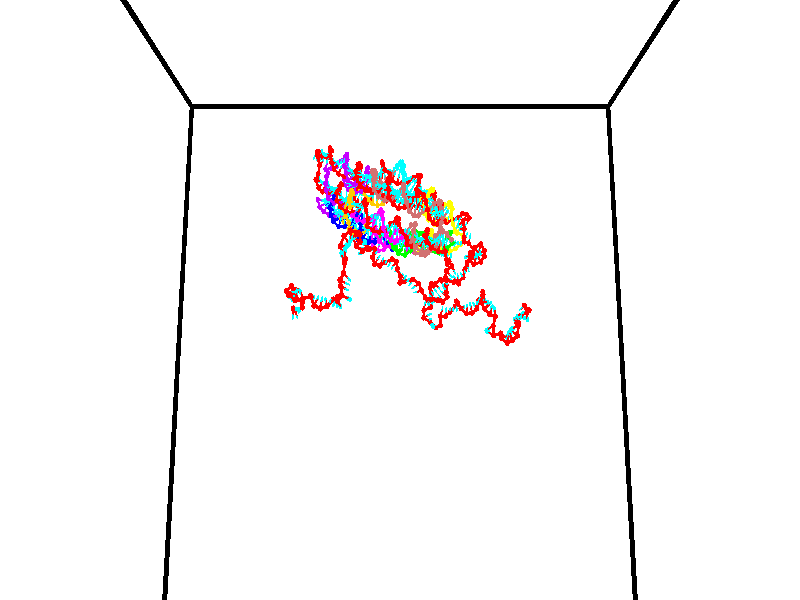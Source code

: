 // switches for output
#declare DRAW_BASES = 1; // possible values are 0, 1; only relevant for DNA ribbons
#declare DRAW_BASES_TYPE = 3; // possible values are 1, 2, 3; only relevant for DNA ribbons
#declare DRAW_FOG = 0; // set to 1 to enable fog

#include "colors.inc"

#include "transforms.inc"
background { rgb <1, 1, 1>}

#default {
   normal{
       ripples 0.25
       frequency 0.20
       turbulence 0.2
       lambda 5
   }
	finish {
		phong 0.1
		phong_size 40.
	}
}

// original window dimensions: 1024x640


// camera settings

camera {
	sky <0, 0.179814, -0.983701>
	up <0, 0.179814, -0.983701>
	right 1.6 * <1, 0, 0>
	location <35, 94.9851, 44.8844>
	look_at <35, 29.7336, 32.9568>
	direction <0, -65.2515, -11.9276>
	angle 67.0682
}


# declare cpy_camera_pos = <35, 94.9851, 44.8844>;
# if (DRAW_FOG = 1)
fog {
	fog_type 2
	up vnormalize(cpy_camera_pos)
	color rgbt<1,1,1,0.3>
	distance 1e-5
	fog_alt 3e-3
	fog_offset 56
}
# end


// LIGHTS

# declare lum = 6;
global_settings {
	ambient_light rgb lum * <0.05, 0.05, 0.05>
	max_trace_level 15
}# declare cpy_direct_light_amount = 0.25;
light_source
{	1000 * <-1, -1.16352, -0.803886>,
	rgb lum * cpy_direct_light_amount
	parallel
}

light_source
{	1000 * <1, 1.16352, 0.803886>,
	rgb lum * cpy_direct_light_amount
	parallel
}

// strand 0

// nucleotide -1

// particle -1
sphere {
	<24.227045, 34.949894, 34.625900> 0.250000
	pigment { color rgbt <1,0,0,0> }
	no_shadow
}
cylinder {
	<24.225494, 34.977295, 35.024956>,  <24.224564, 34.993736, 35.264389>, 0.100000
	pigment { color rgbt <1,0,0,0> }
	no_shadow
}
cylinder {
	<24.225494, 34.977295, 35.024956>,  <24.227045, 34.949894, 34.625900>, 0.100000
	pigment { color rgbt <1,0,0,0> }
	no_shadow
}

// particle -1
sphere {
	<24.225494, 34.977295, 35.024956> 0.100000
	pigment { color rgbt <1,0,0,0> }
	no_shadow
}
sphere {
	0, 1
	scale<0.080000,0.200000,0.300000>
	matrix <0.999682, -0.024587, 0.005574,
		0.024911, 0.997348, -0.068383,
		-0.003878, 0.068500, 0.997644,
		24.224331, 34.997845, 35.324249>
	pigment { color rgbt <0,1,1,0> }
	no_shadow
}
cylinder {
	<24.553967, 35.498932, 34.835133>,  <24.227045, 34.949894, 34.625900>, 0.130000
	pigment { color rgbt <1,0,0,0> }
	no_shadow
}

// nucleotide -1

// particle -1
sphere {
	<24.553967, 35.498932, 34.835133> 0.250000
	pigment { color rgbt <1,0,0,0> }
	no_shadow
}
cylinder {
	<24.584219, 35.192638, 35.090611>,  <24.602371, 35.008862, 35.243896>, 0.100000
	pigment { color rgbt <1,0,0,0> }
	no_shadow
}
cylinder {
	<24.584219, 35.192638, 35.090611>,  <24.553967, 35.498932, 34.835133>, 0.100000
	pigment { color rgbt <1,0,0,0> }
	no_shadow
}

// particle -1
sphere {
	<24.584219, 35.192638, 35.090611> 0.100000
	pigment { color rgbt <1,0,0,0> }
	no_shadow
}
sphere {
	0, 1
	scale<0.080000,0.200000,0.300000>
	matrix <0.988262, -0.027701, -0.150236,
		0.132734, 0.642560, 0.754652,
		0.075631, -0.765735, 0.638694,
		24.606909, 34.962917, 35.282219>
	pigment { color rgbt <0,1,1,0> }
	no_shadow
}
cylinder {
	<25.246325, 35.670437, 34.678337>,  <24.553967, 35.498932, 34.835133>, 0.130000
	pigment { color rgbt <1,0,0,0> }
	no_shadow
}

// nucleotide -1

// particle -1
sphere {
	<25.246325, 35.670437, 34.678337> 0.250000
	pigment { color rgbt <1,0,0,0> }
	no_shadow
}
cylinder {
	<24.995792, 35.958977, 34.796566>,  <24.845472, 36.132099, 34.867504>, 0.100000
	pigment { color rgbt <1,0,0,0> }
	no_shadow
}
cylinder {
	<24.995792, 35.958977, 34.796566>,  <25.246325, 35.670437, 34.678337>, 0.100000
	pigment { color rgbt <1,0,0,0> }
	no_shadow
}

// particle -1
sphere {
	<24.995792, 35.958977, 34.796566> 0.100000
	pigment { color rgbt <1,0,0,0> }
	no_shadow
}
sphere {
	0, 1
	scale<0.080000,0.200000,0.300000>
	matrix <0.777725, 0.552221, 0.300327,
		0.053418, 0.417980, -0.906884,
		-0.626331, 0.721349, 0.295575,
		24.807894, 36.175381, 34.885239>
	pigment { color rgbt <0,1,1,0> }
	no_shadow
}
cylinder {
	<25.350588, 36.397724, 34.371708>,  <25.246325, 35.670437, 34.678337>, 0.130000
	pigment { color rgbt <1,0,0,0> }
	no_shadow
}

// nucleotide -1

// particle -1
sphere {
	<25.350588, 36.397724, 34.371708> 0.250000
	pigment { color rgbt <1,0,0,0> }
	no_shadow
}
cylinder {
	<25.204512, 36.411289, 34.743835>,  <25.116865, 36.419430, 34.967110>, 0.100000
	pigment { color rgbt <1,0,0,0> }
	no_shadow
}
cylinder {
	<25.204512, 36.411289, 34.743835>,  <25.350588, 36.397724, 34.371708>, 0.100000
	pigment { color rgbt <1,0,0,0> }
	no_shadow
}

// particle -1
sphere {
	<25.204512, 36.411289, 34.743835> 0.100000
	pigment { color rgbt <1,0,0,0> }
	no_shadow
}
sphere {
	0, 1
	scale<0.080000,0.200000,0.300000>
	matrix <0.771468, 0.570341, 0.282042,
		-0.521031, 0.820707, -0.234449,
		-0.365190, 0.033917, 0.930315,
		25.094955, 36.421463, 35.022930>
	pigment { color rgbt <0,1,1,0> }
	no_shadow
}
cylinder {
	<24.802008, 36.609261, 34.095879>,  <25.350588, 36.397724, 34.371708>, 0.130000
	pigment { color rgbt <1,0,0,0> }
	no_shadow
}

// nucleotide -1

// particle -1
sphere {
	<24.802008, 36.609261, 34.095879> 0.250000
	pigment { color rgbt <1,0,0,0> }
	no_shadow
}
cylinder {
	<24.489544, 36.855301, 34.053108>,  <24.302065, 37.002926, 34.027447>, 0.100000
	pigment { color rgbt <1,0,0,0> }
	no_shadow
}
cylinder {
	<24.489544, 36.855301, 34.053108>,  <24.802008, 36.609261, 34.095879>, 0.100000
	pigment { color rgbt <1,0,0,0> }
	no_shadow
}

// particle -1
sphere {
	<24.489544, 36.855301, 34.053108> 0.100000
	pigment { color rgbt <1,0,0,0> }
	no_shadow
}
sphere {
	0, 1
	scale<0.080000,0.200000,0.300000>
	matrix <0.611282, 0.788367, 0.069370,
		0.126969, -0.011175, -0.991844,
		-0.781162, 0.615104, -0.106929,
		24.255196, 37.039833, 34.021030>
	pigment { color rgbt <0,1,1,0> }
	no_shadow
}
cylinder {
	<24.966297, 37.215153, 33.569660>,  <24.802008, 36.609261, 34.095879>, 0.130000
	pigment { color rgbt <1,0,0,0> }
	no_shadow
}

// nucleotide -1

// particle -1
sphere {
	<24.966297, 37.215153, 33.569660> 0.250000
	pigment { color rgbt <1,0,0,0> }
	no_shadow
}
cylinder {
	<24.702557, 37.326145, 33.849163>,  <24.544312, 37.392738, 34.016865>, 0.100000
	pigment { color rgbt <1,0,0,0> }
	no_shadow
}
cylinder {
	<24.702557, 37.326145, 33.849163>,  <24.966297, 37.215153, 33.569660>, 0.100000
	pigment { color rgbt <1,0,0,0> }
	no_shadow
}

// particle -1
sphere {
	<24.702557, 37.326145, 33.849163> 0.100000
	pigment { color rgbt <1,0,0,0> }
	no_shadow
}
sphere {
	0, 1
	scale<0.080000,0.200000,0.300000>
	matrix <0.529100, 0.831550, 0.169050,
		-0.534143, 0.481176, -0.695098,
		-0.659351, 0.277479, 0.698757,
		24.504751, 37.409389, 34.058788>
	pigment { color rgbt <0,1,1,0> }
	no_shadow
}
cylinder {
	<24.906122, 37.926201, 33.645279>,  <24.966297, 37.215153, 33.569660>, 0.130000
	pigment { color rgbt <1,0,0,0> }
	no_shadow
}

// nucleotide -1

// particle -1
sphere {
	<24.906122, 37.926201, 33.645279> 0.250000
	pigment { color rgbt <1,0,0,0> }
	no_shadow
}
cylinder {
	<24.758411, 37.815865, 34.000256>,  <24.669785, 37.749664, 34.213242>, 0.100000
	pigment { color rgbt <1,0,0,0> }
	no_shadow
}
cylinder {
	<24.758411, 37.815865, 34.000256>,  <24.906122, 37.926201, 33.645279>, 0.100000
	pigment { color rgbt <1,0,0,0> }
	no_shadow
}

// particle -1
sphere {
	<24.758411, 37.815865, 34.000256> 0.100000
	pigment { color rgbt <1,0,0,0> }
	no_shadow
}
sphere {
	0, 1
	scale<0.080000,0.200000,0.300000>
	matrix <0.312012, 0.862703, 0.397985,
		-0.875376, 0.423858, -0.232510,
		-0.369276, -0.275840, 0.887439,
		24.647629, 37.733112, 34.266487>
	pigment { color rgbt <0,1,1,0> }
	no_shadow
}
cylinder {
	<24.661064, 38.624714, 33.433689>,  <24.906122, 37.926201, 33.645279>, 0.130000
	pigment { color rgbt <1,0,0,0> }
	no_shadow
}

// nucleotide -1

// particle -1
sphere {
	<24.661064, 38.624714, 33.433689> 0.250000
	pigment { color rgbt <1,0,0,0> }
	no_shadow
}
cylinder {
	<24.719357, 38.540257, 33.820301>,  <24.754332, 38.489582, 34.052269>, 0.100000
	pigment { color rgbt <1,0,0,0> }
	no_shadow
}
cylinder {
	<24.719357, 38.540257, 33.820301>,  <24.661064, 38.624714, 33.433689>, 0.100000
	pigment { color rgbt <1,0,0,0> }
	no_shadow
}

// particle -1
sphere {
	<24.719357, 38.540257, 33.820301> 0.100000
	pigment { color rgbt <1,0,0,0> }
	no_shadow
}
sphere {
	0, 1
	scale<0.080000,0.200000,0.300000>
	matrix <0.561781, 0.821834, 0.094828,
		-0.814349, 0.529159, 0.238383,
		0.145732, -0.211142, 0.966531,
		24.763077, 38.476913, 34.110260>
	pigment { color rgbt <0,1,1,0> }
	no_shadow
}
cylinder {
	<24.296513, 39.144135, 33.957371>,  <24.661064, 38.624714, 33.433689>, 0.130000
	pigment { color rgbt <1,0,0,0> }
	no_shadow
}

// nucleotide -1

// particle -1
sphere {
	<24.296513, 39.144135, 33.957371> 0.250000
	pigment { color rgbt <1,0,0,0> }
	no_shadow
}
cylinder {
	<24.646477, 38.976414, 34.054295>,  <24.856455, 38.875782, 34.112450>, 0.100000
	pigment { color rgbt <1,0,0,0> }
	no_shadow
}
cylinder {
	<24.646477, 38.976414, 34.054295>,  <24.296513, 39.144135, 33.957371>, 0.100000
	pigment { color rgbt <1,0,0,0> }
	no_shadow
}

// particle -1
sphere {
	<24.646477, 38.976414, 34.054295> 0.100000
	pigment { color rgbt <1,0,0,0> }
	no_shadow
}
sphere {
	0, 1
	scale<0.080000,0.200000,0.300000>
	matrix <0.453227, 0.885233, -0.104629,
		-0.170632, 0.201363, 0.964540,
		0.874911, -0.419303, 0.242312,
		24.908951, 38.850624, 34.126987>
	pigment { color rgbt <0,1,1,0> }
	no_shadow
}
cylinder {
	<24.628876, 39.687576, 34.383461>,  <24.296513, 39.144135, 33.957371>, 0.130000
	pigment { color rgbt <1,0,0,0> }
	no_shadow
}

// nucleotide -1

// particle -1
sphere {
	<24.628876, 39.687576, 34.383461> 0.250000
	pigment { color rgbt <1,0,0,0> }
	no_shadow
}
cylinder {
	<24.895210, 39.410454, 34.272697>,  <25.055012, 39.244179, 34.206238>, 0.100000
	pigment { color rgbt <1,0,0,0> }
	no_shadow
}
cylinder {
	<24.895210, 39.410454, 34.272697>,  <24.628876, 39.687576, 34.383461>, 0.100000
	pigment { color rgbt <1,0,0,0> }
	no_shadow
}

// particle -1
sphere {
	<24.895210, 39.410454, 34.272697> 0.100000
	pigment { color rgbt <1,0,0,0> }
	no_shadow
}
sphere {
	0, 1
	scale<0.080000,0.200000,0.300000>
	matrix <0.706092, 0.705028, -0.066105,
		0.241028, -0.151511, 0.958619,
		0.665837, -0.692806, -0.276912,
		25.094961, 39.202610, 34.189625>
	pigment { color rgbt <0,1,1,0> }
	no_shadow
}
cylinder {
	<25.229782, 39.720089, 34.799480>,  <24.628876, 39.687576, 34.383461>, 0.130000
	pigment { color rgbt <1,0,0,0> }
	no_shadow
}

// nucleotide -1

// particle -1
sphere {
	<25.229782, 39.720089, 34.799480> 0.250000
	pigment { color rgbt <1,0,0,0> }
	no_shadow
}
cylinder {
	<25.291100, 39.638878, 34.412640>,  <25.327890, 39.590153, 34.180534>, 0.100000
	pigment { color rgbt <1,0,0,0> }
	no_shadow
}
cylinder {
	<25.291100, 39.638878, 34.412640>,  <25.229782, 39.720089, 34.799480>, 0.100000
	pigment { color rgbt <1,0,0,0> }
	no_shadow
}

// particle -1
sphere {
	<25.291100, 39.638878, 34.412640> 0.100000
	pigment { color rgbt <1,0,0,0> }
	no_shadow
}
sphere {
	0, 1
	scale<0.080000,0.200000,0.300000>
	matrix <0.811287, 0.584619, 0.005865,
		0.564193, -0.785494, 0.254331,
		0.153294, -0.203027, -0.967099,
		25.337088, 39.577969, 34.122509>
	pigment { color rgbt <0,1,1,0> }
	no_shadow
}
cylinder {
	<25.913738, 39.349514, 34.609089>,  <25.229782, 39.720089, 34.799480>, 0.130000
	pigment { color rgbt <1,0,0,0> }
	no_shadow
}

// nucleotide -1

// particle -1
sphere {
	<25.913738, 39.349514, 34.609089> 0.250000
	pigment { color rgbt <1,0,0,0> }
	no_shadow
}
cylinder {
	<25.788849, 39.603104, 34.326080>,  <25.713915, 39.755257, 34.156273>, 0.100000
	pigment { color rgbt <1,0,0,0> }
	no_shadow
}
cylinder {
	<25.788849, 39.603104, 34.326080>,  <25.913738, 39.349514, 34.609089>, 0.100000
	pigment { color rgbt <1,0,0,0> }
	no_shadow
}

// particle -1
sphere {
	<25.788849, 39.603104, 34.326080> 0.100000
	pigment { color rgbt <1,0,0,0> }
	no_shadow
}
sphere {
	0, 1
	scale<0.080000,0.200000,0.300000>
	matrix <0.877180, 0.478361, 0.041546,
		0.364792, -0.607654, -0.705467,
		-0.312222, 0.633977, -0.707524,
		25.695183, 39.793297, 34.113823>
	pigment { color rgbt <0,1,1,0> }
	no_shadow
}
cylinder {
	<26.623034, 39.431068, 34.447594>,  <25.913738, 39.349514, 34.609089>, 0.130000
	pigment { color rgbt <1,0,0,0> }
	no_shadow
}

// nucleotide -1

// particle -1
sphere {
	<26.623034, 39.431068, 34.447594> 0.250000
	pigment { color rgbt <1,0,0,0> }
	no_shadow
}
cylinder {
	<26.731396, 39.048164, 34.407055>,  <26.796413, 38.818424, 34.382732>, 0.100000
	pigment { color rgbt <1,0,0,0> }
	no_shadow
}
cylinder {
	<26.731396, 39.048164, 34.407055>,  <26.623034, 39.431068, 34.447594>, 0.100000
	pigment { color rgbt <1,0,0,0> }
	no_shadow
}

// particle -1
sphere {
	<26.731396, 39.048164, 34.407055> 0.100000
	pigment { color rgbt <1,0,0,0> }
	no_shadow
}
sphere {
	0, 1
	scale<0.080000,0.200000,0.300000>
	matrix <0.923737, 0.228905, 0.307103,
		-0.270778, -0.176812, 0.946265,
		0.270904, -0.957256, -0.101346,
		26.812668, 38.760986, 34.376652>
	pigment { color rgbt <0,1,1,0> }
	no_shadow
}
cylinder {
	<26.910528, 39.038765, 35.112854>,  <26.623034, 39.431068, 34.447594>, 0.130000
	pigment { color rgbt <1,0,0,0> }
	no_shadow
}

// nucleotide -1

// particle -1
sphere {
	<26.910528, 39.038765, 35.112854> 0.250000
	pigment { color rgbt <1,0,0,0> }
	no_shadow
}
cylinder {
	<27.085896, 38.948078, 34.764973>,  <27.191116, 38.893665, 34.556244>, 0.100000
	pigment { color rgbt <1,0,0,0> }
	no_shadow
}
cylinder {
	<27.085896, 38.948078, 34.764973>,  <26.910528, 39.038765, 35.112854>, 0.100000
	pigment { color rgbt <1,0,0,0> }
	no_shadow
}

// particle -1
sphere {
	<27.085896, 38.948078, 34.764973> 0.100000
	pigment { color rgbt <1,0,0,0> }
	no_shadow
}
sphere {
	0, 1
	scale<0.080000,0.200000,0.300000>
	matrix <0.883010, 0.289078, 0.369767,
		0.167582, -0.930073, 0.326927,
		0.438417, -0.226714, -0.869707,
		27.217421, 38.880066, 34.504059>
	pigment { color rgbt <0,1,1,0> }
	no_shadow
}
cylinder {
	<27.469240, 38.735252, 35.272388>,  <26.910528, 39.038765, 35.112854>, 0.130000
	pigment { color rgbt <1,0,0,0> }
	no_shadow
}

// nucleotide -1

// particle -1
sphere {
	<27.469240, 38.735252, 35.272388> 0.250000
	pigment { color rgbt <1,0,0,0> }
	no_shadow
}
cylinder {
	<27.552319, 38.844200, 34.896584>,  <27.602165, 38.909569, 34.671101>, 0.100000
	pigment { color rgbt <1,0,0,0> }
	no_shadow
}
cylinder {
	<27.552319, 38.844200, 34.896584>,  <27.469240, 38.735252, 35.272388>, 0.100000
	pigment { color rgbt <1,0,0,0> }
	no_shadow
}

// particle -1
sphere {
	<27.552319, 38.844200, 34.896584> 0.100000
	pigment { color rgbt <1,0,0,0> }
	no_shadow
}
sphere {
	0, 1
	scale<0.080000,0.200000,0.300000>
	matrix <0.913254, 0.290125, 0.285999,
		0.350472, -0.917412, -0.188482,
		0.207695, 0.272366, -0.939510,
		27.614628, 38.925911, 34.614731>
	pigment { color rgbt <0,1,1,0> }
	no_shadow
}
cylinder {
	<28.052492, 38.412750, 35.031494>,  <27.469240, 38.735252, 35.272388>, 0.130000
	pigment { color rgbt <1,0,0,0> }
	no_shadow
}

// nucleotide -1

// particle -1
sphere {
	<28.052492, 38.412750, 35.031494> 0.250000
	pigment { color rgbt <1,0,0,0> }
	no_shadow
}
cylinder {
	<28.012417, 38.740818, 34.806183>,  <27.988371, 38.937660, 34.670998>, 0.100000
	pigment { color rgbt <1,0,0,0> }
	no_shadow
}
cylinder {
	<28.012417, 38.740818, 34.806183>,  <28.052492, 38.412750, 35.031494>, 0.100000
	pigment { color rgbt <1,0,0,0> }
	no_shadow
}

// particle -1
sphere {
	<28.012417, 38.740818, 34.806183> 0.100000
	pigment { color rgbt <1,0,0,0> }
	no_shadow
}
sphere {
	0, 1
	scale<0.080000,0.200000,0.300000>
	matrix <0.952708, 0.242321, 0.183378,
		0.286895, -0.518268, -0.805661,
		-0.100190, 0.820170, -0.563279,
		27.982361, 38.986870, 34.637199>
	pigment { color rgbt <0,1,1,0> }
	no_shadow
}
cylinder {
	<28.655977, 38.369404, 34.492714>,  <28.052492, 38.412750, 35.031494>, 0.130000
	pigment { color rgbt <1,0,0,0> }
	no_shadow
}

// nucleotide -1

// particle -1
sphere {
	<28.655977, 38.369404, 34.492714> 0.250000
	pigment { color rgbt <1,0,0,0> }
	no_shadow
}
cylinder {
	<28.525745, 38.723167, 34.626469>,  <28.447607, 38.935425, 34.706722>, 0.100000
	pigment { color rgbt <1,0,0,0> }
	no_shadow
}
cylinder {
	<28.525745, 38.723167, 34.626469>,  <28.655977, 38.369404, 34.492714>, 0.100000
	pigment { color rgbt <1,0,0,0> }
	no_shadow
}

// particle -1
sphere {
	<28.525745, 38.723167, 34.626469> 0.100000
	pigment { color rgbt <1,0,0,0> }
	no_shadow
}
sphere {
	0, 1
	scale<0.080000,0.200000,0.300000>
	matrix <0.898490, 0.179249, 0.400732,
		0.294472, 0.430916, -0.852993,
		-0.325580, 0.884410, 0.334390,
		28.428072, 38.988491, 34.726784>
	pigment { color rgbt <0,1,1,0> }
	no_shadow
}
cylinder {
	<29.109320, 38.923054, 34.377182>,  <28.655977, 38.369404, 34.492714>, 0.130000
	pigment { color rgbt <1,0,0,0> }
	no_shadow
}

// nucleotide -1

// particle -1
sphere {
	<29.109320, 38.923054, 34.377182> 0.250000
	pigment { color rgbt <1,0,0,0> }
	no_shadow
}
cylinder {
	<28.930878, 39.046261, 34.713306>,  <28.823812, 39.120186, 34.914982>, 0.100000
	pigment { color rgbt <1,0,0,0> }
	no_shadow
}
cylinder {
	<28.930878, 39.046261, 34.713306>,  <29.109320, 38.923054, 34.377182>, 0.100000
	pigment { color rgbt <1,0,0,0> }
	no_shadow
}

// particle -1
sphere {
	<28.930878, 39.046261, 34.713306> 0.100000
	pigment { color rgbt <1,0,0,0> }
	no_shadow
}
sphere {
	0, 1
	scale<0.080000,0.200000,0.300000>
	matrix <0.868705, 0.374859, 0.323776,
		-0.215270, 0.874418, -0.434800,
		-0.446105, 0.308014, 0.840308,
		28.797047, 39.138664, 34.965401>
	pigment { color rgbt <0,1,1,0> }
	no_shadow
}
cylinder {
	<29.424318, 39.517780, 34.455677>,  <29.109320, 38.923054, 34.377182>, 0.130000
	pigment { color rgbt <1,0,0,0> }
	no_shadow
}

// nucleotide -1

// particle -1
sphere {
	<29.424318, 39.517780, 34.455677> 0.250000
	pigment { color rgbt <1,0,0,0> }
	no_shadow
}
cylinder {
	<29.285084, 39.400421, 34.811825>,  <29.201544, 39.330006, 35.025513>, 0.100000
	pigment { color rgbt <1,0,0,0> }
	no_shadow
}
cylinder {
	<29.285084, 39.400421, 34.811825>,  <29.424318, 39.517780, 34.455677>, 0.100000
	pigment { color rgbt <1,0,0,0> }
	no_shadow
}

// particle -1
sphere {
	<29.285084, 39.400421, 34.811825> 0.100000
	pigment { color rgbt <1,0,0,0> }
	no_shadow
}
sphere {
	0, 1
	scale<0.080000,0.200000,0.300000>
	matrix <0.822626, 0.359881, 0.440196,
		-0.449580, 0.885664, 0.116091,
		-0.348086, -0.293403, 0.890365,
		29.180658, 39.312401, 35.078934>
	pigment { color rgbt <0,1,1,0> }
	no_shadow
}
cylinder {
	<29.241982, 40.123276, 34.934124>,  <29.424318, 39.517780, 34.455677>, 0.130000
	pigment { color rgbt <1,0,0,0> }
	no_shadow
}

// nucleotide -1

// particle -1
sphere {
	<29.241982, 40.123276, 34.934124> 0.250000
	pigment { color rgbt <1,0,0,0> }
	no_shadow
}
cylinder {
	<29.358250, 39.781063, 35.105507>,  <29.428011, 39.575737, 35.208336>, 0.100000
	pigment { color rgbt <1,0,0,0> }
	no_shadow
}
cylinder {
	<29.358250, 39.781063, 35.105507>,  <29.241982, 40.123276, 34.934124>, 0.100000
	pigment { color rgbt <1,0,0,0> }
	no_shadow
}

// particle -1
sphere {
	<29.358250, 39.781063, 35.105507> 0.100000
	pigment { color rgbt <1,0,0,0> }
	no_shadow
}
sphere {
	0, 1
	scale<0.080000,0.200000,0.300000>
	matrix <0.822643, 0.452134, 0.344722,
		-0.488642, 0.252268, 0.835219,
		0.290668, -0.855533, 0.428458,
		29.445450, 39.524403, 35.234043>
	pigment { color rgbt <0,1,1,0> }
	no_shadow
}
cylinder {
	<29.667061, 40.648628, 34.585411>,  <29.241982, 40.123276, 34.934124>, 0.130000
	pigment { color rgbt <1,0,0,0> }
	no_shadow
}

// nucleotide -1

// particle -1
sphere {
	<29.667061, 40.648628, 34.585411> 0.250000
	pigment { color rgbt <1,0,0,0> }
	no_shadow
}
cylinder {
	<30.031567, 40.571476, 34.730957>,  <30.250269, 40.525185, 34.818283>, 0.100000
	pigment { color rgbt <1,0,0,0> }
	no_shadow
}
cylinder {
	<30.031567, 40.571476, 34.730957>,  <29.667061, 40.648628, 34.585411>, 0.100000
	pigment { color rgbt <1,0,0,0> }
	no_shadow
}

// particle -1
sphere {
	<30.031567, 40.571476, 34.730957> 0.100000
	pigment { color rgbt <1,0,0,0> }
	no_shadow
}
sphere {
	0, 1
	scale<0.080000,0.200000,0.300000>
	matrix <0.290362, 0.927476, -0.235539,
		-0.292046, 0.320291, 0.901178,
		0.911262, -0.192880, 0.363866,
		30.304945, 40.513611, 34.840118>
	pigment { color rgbt <0,1,1,0> }
	no_shadow
}
cylinder {
	<29.547964, 40.516312, 33.851040>,  <29.667061, 40.648628, 34.585411>, 0.130000
	pigment { color rgbt <1,0,0,0> }
	no_shadow
}

// nucleotide -1

// particle -1
sphere {
	<29.547964, 40.516312, 33.851040> 0.250000
	pigment { color rgbt <1,0,0,0> }
	no_shadow
}
cylinder {
	<29.861979, 40.689415, 34.028324>,  <30.050386, 40.793278, 34.134693>, 0.100000
	pigment { color rgbt <1,0,0,0> }
	no_shadow
}
cylinder {
	<29.861979, 40.689415, 34.028324>,  <29.547964, 40.516312, 33.851040>, 0.100000
	pigment { color rgbt <1,0,0,0> }
	no_shadow
}

// particle -1
sphere {
	<29.861979, 40.689415, 34.028324> 0.100000
	pigment { color rgbt <1,0,0,0> }
	no_shadow
}
sphere {
	0, 1
	scale<0.080000,0.200000,0.300000>
	matrix <0.324128, 0.322752, -0.889254,
		-0.527883, 0.841753, 0.113101,
		0.785035, 0.432763, 0.443211,
		30.097488, 40.819244, 34.161289>
	pigment { color rgbt <0,1,1,0> }
	no_shadow
}
cylinder {
	<29.540379, 41.139057, 33.511524>,  <29.547964, 40.516312, 33.851040>, 0.130000
	pigment { color rgbt <1,0,0,0> }
	no_shadow
}

// nucleotide -1

// particle -1
sphere {
	<29.540379, 41.139057, 33.511524> 0.250000
	pigment { color rgbt <1,0,0,0> }
	no_shadow
}
cylinder {
	<29.885460, 40.980331, 33.636929>,  <30.092508, 40.885098, 33.712170>, 0.100000
	pigment { color rgbt <1,0,0,0> }
	no_shadow
}
cylinder {
	<29.885460, 40.980331, 33.636929>,  <29.540379, 41.139057, 33.511524>, 0.100000
	pigment { color rgbt <1,0,0,0> }
	no_shadow
}

// particle -1
sphere {
	<29.885460, 40.980331, 33.636929> 0.100000
	pigment { color rgbt <1,0,0,0> }
	no_shadow
}
sphere {
	0, 1
	scale<0.080000,0.200000,0.300000>
	matrix <0.323916, -0.042495, -0.945131,
		0.388361, 0.916916, 0.091873,
		0.862702, -0.396811, 0.313507,
		30.144270, 40.861290, 33.730980>
	pigment { color rgbt <0,1,1,0> }
	no_shadow
}
cylinder {
	<29.866352, 41.218239, 32.986858>,  <29.540379, 41.139057, 33.511524>, 0.130000
	pigment { color rgbt <1,0,0,0> }
	no_shadow
}

// nucleotide -1

// particle -1
sphere {
	<29.866352, 41.218239, 32.986858> 0.250000
	pigment { color rgbt <1,0,0,0> }
	no_shadow
}
cylinder {
	<30.106403, 40.971840, 33.190975>,  <30.250435, 40.824001, 33.313446>, 0.100000
	pigment { color rgbt <1,0,0,0> }
	no_shadow
}
cylinder {
	<30.106403, 40.971840, 33.190975>,  <29.866352, 41.218239, 32.986858>, 0.100000
	pigment { color rgbt <1,0,0,0> }
	no_shadow
}

// particle -1
sphere {
	<30.106403, 40.971840, 33.190975> 0.100000
	pigment { color rgbt <1,0,0,0> }
	no_shadow
}
sphere {
	0, 1
	scale<0.080000,0.200000,0.300000>
	matrix <0.528103, -0.174030, -0.831157,
		0.600793, 0.768288, 0.220867,
		0.600130, -0.615993, 0.510291,
		30.286442, 40.787041, 33.344063>
	pigment { color rgbt <0,1,1,0> }
	no_shadow
}
cylinder {
	<29.941189, 41.391239, 32.198399>,  <29.866352, 41.218239, 32.986858>, 0.130000
	pigment { color rgbt <1,0,0,0> }
	no_shadow
}

// nucleotide -1

// particle -1
sphere {
	<29.941189, 41.391239, 32.198399> 0.250000
	pigment { color rgbt <1,0,0,0> }
	no_shadow
}
cylinder {
	<29.792803, 41.454090, 31.832294>,  <29.703772, 41.491802, 31.612633>, 0.100000
	pigment { color rgbt <1,0,0,0> }
	no_shadow
}
cylinder {
	<29.792803, 41.454090, 31.832294>,  <29.941189, 41.391239, 32.198399>, 0.100000
	pigment { color rgbt <1,0,0,0> }
	no_shadow
}

// particle -1
sphere {
	<29.792803, 41.454090, 31.832294> 0.100000
	pigment { color rgbt <1,0,0,0> }
	no_shadow
}
sphere {
	0, 1
	scale<0.080000,0.200000,0.300000>
	matrix <-0.181666, 0.954259, 0.237459,
		0.910704, 0.254361, -0.325453,
		-0.370966, 0.157131, -0.915256,
		29.681513, 41.501228, 31.557718>
	pigment { color rgbt <0,1,1,0> }
	no_shadow
}
cylinder {
	<29.965803, 40.759811, 31.773239>,  <29.941189, 41.391239, 32.198399>, 0.130000
	pigment { color rgbt <1,0,0,0> }
	no_shadow
}

// nucleotide -1

// particle -1
sphere {
	<29.965803, 40.759811, 31.773239> 0.250000
	pigment { color rgbt <1,0,0,0> }
	no_shadow
}
cylinder {
	<29.942287, 40.942055, 31.417944>,  <29.928179, 41.051399, 31.204767>, 0.100000
	pigment { color rgbt <1,0,0,0> }
	no_shadow
}
cylinder {
	<29.942287, 40.942055, 31.417944>,  <29.965803, 40.759811, 31.773239>, 0.100000
	pigment { color rgbt <1,0,0,0> }
	no_shadow
}

// particle -1
sphere {
	<29.942287, 40.942055, 31.417944> 0.100000
	pigment { color rgbt <1,0,0,0> }
	no_shadow
}
sphere {
	0, 1
	scale<0.080000,0.200000,0.300000>
	matrix <0.163608, -0.873349, -0.458796,
		-0.984772, -0.172295, -0.023198,
		-0.058788, 0.455605, -0.888239,
		29.924650, 41.078735, 31.151472>
	pigment { color rgbt <0,1,1,0> }
	no_shadow
}
cylinder {
	<29.656776, 40.328590, 31.328382>,  <29.965803, 40.759811, 31.773239>, 0.130000
	pigment { color rgbt <1,0,0,0> }
	no_shadow
}

// nucleotide -1

// particle -1
sphere {
	<29.656776, 40.328590, 31.328382> 0.250000
	pigment { color rgbt <1,0,0,0> }
	no_shadow
}
cylinder {
	<29.844906, 40.567921, 31.068905>,  <29.957785, 40.711517, 30.913219>, 0.100000
	pigment { color rgbt <1,0,0,0> }
	no_shadow
}
cylinder {
	<29.844906, 40.567921, 31.068905>,  <29.656776, 40.328590, 31.328382>, 0.100000
	pigment { color rgbt <1,0,0,0> }
	no_shadow
}

// particle -1
sphere {
	<29.844906, 40.567921, 31.068905> 0.100000
	pigment { color rgbt <1,0,0,0> }
	no_shadow
}
sphere {
	0, 1
	scale<0.080000,0.200000,0.300000>
	matrix <0.246552, -0.794886, -0.554408,
		-0.847352, 0.100816, -0.521374,
		0.470326, 0.598325, -0.648692,
		29.986004, 40.747417, 30.874298>
	pigment { color rgbt <0,1,1,0> }
	no_shadow
}
cylinder {
	<29.410130, 40.201347, 30.600420>,  <29.656776, 40.328590, 31.328382>, 0.130000
	pigment { color rgbt <1,0,0,0> }
	no_shadow
}

// nucleotide -1

// particle -1
sphere {
	<29.410130, 40.201347, 30.600420> 0.250000
	pigment { color rgbt <1,0,0,0> }
	no_shadow
}
cylinder {
	<29.782469, 40.346699, 30.615816>,  <30.005873, 40.433910, 30.625053>, 0.100000
	pigment { color rgbt <1,0,0,0> }
	no_shadow
}
cylinder {
	<29.782469, 40.346699, 30.615816>,  <29.410130, 40.201347, 30.600420>, 0.100000
	pigment { color rgbt <1,0,0,0> }
	no_shadow
}

// particle -1
sphere {
	<29.782469, 40.346699, 30.615816> 0.100000
	pigment { color rgbt <1,0,0,0> }
	no_shadow
}
sphere {
	0, 1
	scale<0.080000,0.200000,0.300000>
	matrix <0.304352, -0.712701, -0.632002,
		-0.202222, 0.600012, -0.774010,
		0.930847, 0.363377, 0.038491,
		30.061724, 40.455711, 30.627363>
	pigment { color rgbt <0,1,1,0> }
	no_shadow
}
cylinder {
	<29.763647, 40.407539, 29.840466>,  <29.410130, 40.201347, 30.600420>, 0.130000
	pigment { color rgbt <1,0,0,0> }
	no_shadow
}

// nucleotide -1

// particle -1
sphere {
	<29.763647, 40.407539, 29.840466> 0.250000
	pigment { color rgbt <1,0,0,0> }
	no_shadow
}
cylinder {
	<30.014050, 40.295013, 30.131390>,  <30.164291, 40.227497, 30.305944>, 0.100000
	pigment { color rgbt <1,0,0,0> }
	no_shadow
}
cylinder {
	<30.014050, 40.295013, 30.131390>,  <29.763647, 40.407539, 29.840466>, 0.100000
	pigment { color rgbt <1,0,0,0> }
	no_shadow
}

// particle -1
sphere {
	<30.014050, 40.295013, 30.131390> 0.100000
	pigment { color rgbt <1,0,0,0> }
	no_shadow
}
sphere {
	0, 1
	scale<0.080000,0.200000,0.300000>
	matrix <0.326266, -0.752631, -0.571925,
		0.708286, 0.595324, -0.379368,
		0.626005, -0.281311, 0.727312,
		30.201851, 40.210621, 30.349583>
	pigment { color rgbt <0,1,1,0> }
	no_shadow
}
cylinder {
	<30.349703, 40.449753, 29.420092>,  <29.763647, 40.407539, 29.840466>, 0.130000
	pigment { color rgbt <1,0,0,0> }
	no_shadow
}

// nucleotide -1

// particle -1
sphere {
	<30.349703, 40.449753, 29.420092> 0.250000
	pigment { color rgbt <1,0,0,0> }
	no_shadow
}
cylinder {
	<30.364439, 40.213051, 29.742201>,  <30.373281, 40.071030, 29.935467>, 0.100000
	pigment { color rgbt <1,0,0,0> }
	no_shadow
}
cylinder {
	<30.364439, 40.213051, 29.742201>,  <30.349703, 40.449753, 29.420092>, 0.100000
	pigment { color rgbt <1,0,0,0> }
	no_shadow
}

// particle -1
sphere {
	<30.364439, 40.213051, 29.742201> 0.100000
	pigment { color rgbt <1,0,0,0> }
	no_shadow
}
sphere {
	0, 1
	scale<0.080000,0.200000,0.300000>
	matrix <0.384593, -0.735359, -0.557975,
		0.922351, 0.330259, 0.200494,
		0.036842, -0.591757, 0.805274,
		30.375492, 40.035522, 29.983784>
	pigment { color rgbt <0,1,1,0> }
	no_shadow
}
cylinder {
	<31.034719, 40.141235, 29.512186>,  <30.349703, 40.449753, 29.420092>, 0.130000
	pigment { color rgbt <1,0,0,0> }
	no_shadow
}

// nucleotide -1

// particle -1
sphere {
	<31.034719, 40.141235, 29.512186> 0.250000
	pigment { color rgbt <1,0,0,0> }
	no_shadow
}
cylinder {
	<30.740368, 39.919460, 29.667660>,  <30.563757, 39.786396, 29.760944>, 0.100000
	pigment { color rgbt <1,0,0,0> }
	no_shadow
}
cylinder {
	<30.740368, 39.919460, 29.667660>,  <31.034719, 40.141235, 29.512186>, 0.100000
	pigment { color rgbt <1,0,0,0> }
	no_shadow
}

// particle -1
sphere {
	<30.740368, 39.919460, 29.667660> 0.100000
	pigment { color rgbt <1,0,0,0> }
	no_shadow
}
sphere {
	0, 1
	scale<0.080000,0.200000,0.300000>
	matrix <0.260656, -0.761756, -0.593115,
		0.624930, -0.335149, 0.705080,
		-0.735881, -0.554439, 0.388686,
		30.519604, 39.753128, 29.784266>
	pigment { color rgbt <0,1,1,0> }
	no_shadow
}
cylinder {
	<31.186935, 39.484146, 29.431875>,  <31.034719, 40.141235, 29.512186>, 0.130000
	pigment { color rgbt <1,0,0,0> }
	no_shadow
}

// nucleotide -1

// particle -1
sphere {
	<31.186935, 39.484146, 29.431875> 0.250000
	pigment { color rgbt <1,0,0,0> }
	no_shadow
}
cylinder {
	<30.822994, 39.407013, 29.578835>,  <30.604630, 39.360733, 29.667009>, 0.100000
	pigment { color rgbt <1,0,0,0> }
	no_shadow
}
cylinder {
	<30.822994, 39.407013, 29.578835>,  <31.186935, 39.484146, 29.431875>, 0.100000
	pigment { color rgbt <1,0,0,0> }
	no_shadow
}

// particle -1
sphere {
	<30.822994, 39.407013, 29.578835> 0.100000
	pigment { color rgbt <1,0,0,0> }
	no_shadow
}
sphere {
	0, 1
	scale<0.080000,0.200000,0.300000>
	matrix <0.048514, -0.928815, -0.367354,
		0.412083, -0.316414, 0.854441,
		-0.909854, -0.192833, 0.367399,
		30.550037, 39.349163, 29.689054>
	pigment { color rgbt <0,1,1,0> }
	no_shadow
}
cylinder {
	<31.175610, 38.944530, 29.932390>,  <31.186935, 39.484146, 29.431875>, 0.130000
	pigment { color rgbt <1,0,0,0> }
	no_shadow
}

// nucleotide -1

// particle -1
sphere {
	<31.175610, 38.944530, 29.932390> 0.250000
	pigment { color rgbt <1,0,0,0> }
	no_shadow
}
cylinder {
	<30.834812, 38.953854, 29.723177>,  <30.630333, 38.959446, 29.597649>, 0.100000
	pigment { color rgbt <1,0,0,0> }
	no_shadow
}
cylinder {
	<30.834812, 38.953854, 29.723177>,  <31.175610, 38.944530, 29.932390>, 0.100000
	pigment { color rgbt <1,0,0,0> }
	no_shadow
}

// particle -1
sphere {
	<30.834812, 38.953854, 29.723177> 0.100000
	pigment { color rgbt <1,0,0,0> }
	no_shadow
}
sphere {
	0, 1
	scale<0.080000,0.200000,0.300000>
	matrix <0.172355, -0.930837, -0.322235,
		-0.494370, -0.364690, 0.789050,
		-0.851993, 0.023307, -0.523034,
		30.579214, 38.960846, 29.566267>
	pigment { color rgbt <0,1,1,0> }
	no_shadow
}
cylinder {
	<30.769503, 38.260056, 30.093925>,  <31.175610, 38.944530, 29.932390>, 0.130000
	pigment { color rgbt <1,0,0,0> }
	no_shadow
}

// nucleotide -1

// particle -1
sphere {
	<30.769503, 38.260056, 30.093925> 0.250000
	pigment { color rgbt <1,0,0,0> }
	no_shadow
}
cylinder {
	<30.602453, 38.407520, 29.761736>,  <30.502224, 38.495998, 29.562422>, 0.100000
	pigment { color rgbt <1,0,0,0> }
	no_shadow
}
cylinder {
	<30.602453, 38.407520, 29.761736>,  <30.769503, 38.260056, 30.093925>, 0.100000
	pigment { color rgbt <1,0,0,0> }
	no_shadow
}

// particle -1
sphere {
	<30.602453, 38.407520, 29.761736> 0.100000
	pigment { color rgbt <1,0,0,0> }
	no_shadow
}
sphere {
	0, 1
	scale<0.080000,0.200000,0.300000>
	matrix <-0.136085, -0.929060, -0.343989,
		-0.898373, -0.030641, 0.438163,
		-0.417620, 0.368658, -0.830473,
		30.477167, 38.518116, 29.512594>
	pigment { color rgbt <0,1,1,0> }
	no_shadow
}
cylinder {
	<31.383406, 38.201790, 30.468458>,  <30.769503, 38.260056, 30.093925>, 0.130000
	pigment { color rgbt <1,0,0,0> }
	no_shadow
}

// nucleotide -1

// particle -1
sphere {
	<31.383406, 38.201790, 30.468458> 0.250000
	pigment { color rgbt <1,0,0,0> }
	no_shadow
}
cylinder {
	<31.209261, 37.843380, 30.503313>,  <31.104774, 37.628334, 30.524227>, 0.100000
	pigment { color rgbt <1,0,0,0> }
	no_shadow
}
cylinder {
	<31.209261, 37.843380, 30.503313>,  <31.383406, 38.201790, 30.468458>, 0.100000
	pigment { color rgbt <1,0,0,0> }
	no_shadow
}

// particle -1
sphere {
	<31.209261, 37.843380, 30.503313> 0.100000
	pigment { color rgbt <1,0,0,0> }
	no_shadow
}
sphere {
	0, 1
	scale<0.080000,0.200000,0.300000>
	matrix <0.255343, -0.215721, -0.942478,
		0.863285, -0.388069, 0.322711,
		-0.435362, -0.896028, 0.087138,
		31.078651, 37.574570, 30.529455>
	pigment { color rgbt <0,1,1,0> }
	no_shadow
}
cylinder {
	<31.895100, 37.634457, 30.124815>,  <31.383406, 38.201790, 30.468458>, 0.130000
	pigment { color rgbt <1,0,0,0> }
	no_shadow
}

// nucleotide -1

// particle -1
sphere {
	<31.895100, 37.634457, 30.124815> 0.250000
	pigment { color rgbt <1,0,0,0> }
	no_shadow
}
cylinder {
	<31.557451, 37.425690, 30.075733>,  <31.354862, 37.300430, 30.046284>, 0.100000
	pigment { color rgbt <1,0,0,0> }
	no_shadow
}
cylinder {
	<31.557451, 37.425690, 30.075733>,  <31.895100, 37.634457, 30.124815>, 0.100000
	pigment { color rgbt <1,0,0,0> }
	no_shadow
}

// particle -1
sphere {
	<31.557451, 37.425690, 30.075733> 0.100000
	pigment { color rgbt <1,0,0,0> }
	no_shadow
}
sphere {
	0, 1
	scale<0.080000,0.200000,0.300000>
	matrix <0.354790, -0.372170, -0.857679,
		0.401974, -0.767520, 0.499329,
		-0.844122, -0.521922, -0.122705,
		31.304214, 37.269112, 30.038921>
	pigment { color rgbt <0,1,1,0> }
	no_shadow
}
cylinder {
	<32.018936, 36.918701, 30.000454>,  <31.895100, 37.634457, 30.124815>, 0.130000
	pigment { color rgbt <1,0,0,0> }
	no_shadow
}

// nucleotide -1

// particle -1
sphere {
	<32.018936, 36.918701, 30.000454> 0.250000
	pigment { color rgbt <1,0,0,0> }
	no_shadow
}
cylinder {
	<31.705736, 37.052982, 29.790991>,  <31.517817, 37.133549, 29.665314>, 0.100000
	pigment { color rgbt <1,0,0,0> }
	no_shadow
}
cylinder {
	<31.705736, 37.052982, 29.790991>,  <32.018936, 36.918701, 30.000454>, 0.100000
	pigment { color rgbt <1,0,0,0> }
	no_shadow
}

// particle -1
sphere {
	<31.705736, 37.052982, 29.790991> 0.100000
	pigment { color rgbt <1,0,0,0> }
	no_shadow
}
sphere {
	0, 1
	scale<0.080000,0.200000,0.300000>
	matrix <0.263828, -0.583151, -0.768329,
		-0.563296, -0.739758, 0.368043,
		-0.783002, 0.335696, -0.523656,
		31.470837, 37.153694, 29.633894>
	pigment { color rgbt <0,1,1,0> }
	no_shadow
}
cylinder {
	<31.709696, 36.385563, 29.825329>,  <32.018936, 36.918701, 30.000454>, 0.130000
	pigment { color rgbt <1,0,0,0> }
	no_shadow
}

// nucleotide -1

// particle -1
sphere {
	<31.709696, 36.385563, 29.825329> 0.250000
	pigment { color rgbt <1,0,0,0> }
	no_shadow
}
cylinder {
	<31.614054, 36.665665, 29.556263>,  <31.556669, 36.833725, 29.394823>, 0.100000
	pigment { color rgbt <1,0,0,0> }
	no_shadow
}
cylinder {
	<31.614054, 36.665665, 29.556263>,  <31.709696, 36.385563, 29.825329>, 0.100000
	pigment { color rgbt <1,0,0,0> }
	no_shadow
}

// particle -1
sphere {
	<31.614054, 36.665665, 29.556263> 0.100000
	pigment { color rgbt <1,0,0,0> }
	no_shadow
}
sphere {
	0, 1
	scale<0.080000,0.200000,0.300000>
	matrix <0.367710, -0.575863, -0.730186,
		-0.898677, -0.421935, -0.119799,
		-0.239103, 0.700253, -0.672664,
		31.542322, 36.875740, 29.354464>
	pigment { color rgbt <0,1,1,0> }
	no_shadow
}
cylinder {
	<32.478561, 36.260342, 29.804422>,  <31.709696, 36.385563, 29.825329>, 0.130000
	pigment { color rgbt <1,0,0,0> }
	no_shadow
}

// nucleotide -1

// particle -1
sphere {
	<32.478561, 36.260342, 29.804422> 0.250000
	pigment { color rgbt <1,0,0,0> }
	no_shadow
}
cylinder {
	<32.387478, 35.880474, 29.718367>,  <32.332829, 35.652554, 29.666733>, 0.100000
	pigment { color rgbt <1,0,0,0> }
	no_shadow
}
cylinder {
	<32.387478, 35.880474, 29.718367>,  <32.478561, 36.260342, 29.804422>, 0.100000
	pigment { color rgbt <1,0,0,0> }
	no_shadow
}

// particle -1
sphere {
	<32.387478, 35.880474, 29.718367> 0.100000
	pigment { color rgbt <1,0,0,0> }
	no_shadow
}
sphere {
	0, 1
	scale<0.080000,0.200000,0.300000>
	matrix <0.708146, -0.313155, 0.632822,
		-0.668341, -0.008252, 0.743809,
		-0.227705, -0.949666, -0.215138,
		32.319168, 35.595573, 29.653826>
	pigment { color rgbt <0,1,1,0> }
	no_shadow
}
cylinder {
	<32.225128, 35.890465, 30.445627>,  <32.478561, 36.260342, 29.804422>, 0.130000
	pigment { color rgbt <1,0,0,0> }
	no_shadow
}

// nucleotide -1

// particle -1
sphere {
	<32.225128, 35.890465, 30.445627> 0.250000
	pigment { color rgbt <1,0,0,0> }
	no_shadow
}
cylinder {
	<32.408737, 35.655678, 30.178862>,  <32.518902, 35.514805, 30.018803>, 0.100000
	pigment { color rgbt <1,0,0,0> }
	no_shadow
}
cylinder {
	<32.408737, 35.655678, 30.178862>,  <32.225128, 35.890465, 30.445627>, 0.100000
	pigment { color rgbt <1,0,0,0> }
	no_shadow
}

// particle -1
sphere {
	<32.408737, 35.655678, 30.178862> 0.100000
	pigment { color rgbt <1,0,0,0> }
	no_shadow
}
sphere {
	0, 1
	scale<0.080000,0.200000,0.300000>
	matrix <0.655700, -0.282688, 0.700104,
		-0.599465, -0.758656, 0.255114,
		0.459021, -0.586966, -0.666912,
		32.546444, 35.479588, 29.978788>
	pigment { color rgbt <0,1,1,0> }
	no_shadow
}
cylinder {
	<32.422951, 35.266201, 30.875931>,  <32.225128, 35.890465, 30.445627>, 0.130000
	pigment { color rgbt <1,0,0,0> }
	no_shadow
}

// nucleotide -1

// particle -1
sphere {
	<32.422951, 35.266201, 30.875931> 0.250000
	pigment { color rgbt <1,0,0,0> }
	no_shadow
}
cylinder {
	<32.661751, 35.292252, 30.556091>,  <32.805031, 35.307884, 30.364187>, 0.100000
	pigment { color rgbt <1,0,0,0> }
	no_shadow
}
cylinder {
	<32.661751, 35.292252, 30.556091>,  <32.422951, 35.266201, 30.875931>, 0.100000
	pigment { color rgbt <1,0,0,0> }
	no_shadow
}

// particle -1
sphere {
	<32.661751, 35.292252, 30.556091> 0.100000
	pigment { color rgbt <1,0,0,0> }
	no_shadow
}
sphere {
	0, 1
	scale<0.080000,0.200000,0.300000>
	matrix <0.775285, -0.303053, 0.554159,
		-0.206229, -0.950746, -0.231415,
		0.596995, 0.065129, -0.799596,
		32.840851, 35.311790, 30.316212>
	pigment { color rgbt <0,1,1,0> }
	no_shadow
}
cylinder {
	<32.937012, 34.731277, 30.908501>,  <32.422951, 35.266201, 30.875931>, 0.130000
	pigment { color rgbt <1,0,0,0> }
	no_shadow
}

// nucleotide -1

// particle -1
sphere {
	<32.937012, 34.731277, 30.908501> 0.250000
	pigment { color rgbt <1,0,0,0> }
	no_shadow
}
cylinder {
	<33.120636, 34.960011, 30.636539>,  <33.230812, 35.097252, 30.473364>, 0.100000
	pigment { color rgbt <1,0,0,0> }
	no_shadow
}
cylinder {
	<33.120636, 34.960011, 30.636539>,  <32.937012, 34.731277, 30.908501>, 0.100000
	pigment { color rgbt <1,0,0,0> }
	no_shadow
}

// particle -1
sphere {
	<33.120636, 34.960011, 30.636539> 0.100000
	pigment { color rgbt <1,0,0,0> }
	no_shadow
}
sphere {
	0, 1
	scale<0.080000,0.200000,0.300000>
	matrix <0.887489, -0.260485, 0.380145,
		0.040275, -0.777916, -0.627076,
		0.459065, 0.571834, -0.679901,
		33.258354, 35.131561, 30.432570>
	pigment { color rgbt <0,1,1,0> }
	no_shadow
}
cylinder {
	<33.458485, 34.311741, 30.506725>,  <32.937012, 34.731277, 30.908501>, 0.130000
	pigment { color rgbt <1,0,0,0> }
	no_shadow
}

// nucleotide -1

// particle -1
sphere {
	<33.458485, 34.311741, 30.506725> 0.250000
	pigment { color rgbt <1,0,0,0> }
	no_shadow
}
cylinder {
	<33.524696, 34.699780, 30.577736>,  <33.564423, 34.932602, 30.620342>, 0.100000
	pigment { color rgbt <1,0,0,0> }
	no_shadow
}
cylinder {
	<33.524696, 34.699780, 30.577736>,  <33.458485, 34.311741, 30.506725>, 0.100000
	pigment { color rgbt <1,0,0,0> }
	no_shadow
}

// particle -1
sphere {
	<33.524696, 34.699780, 30.577736> 0.100000
	pigment { color rgbt <1,0,0,0> }
	no_shadow
}
sphere {
	0, 1
	scale<0.080000,0.200000,0.300000>
	matrix <0.839275, -0.233097, 0.491207,
		0.517898, 0.067685, -0.852760,
		0.165528, 0.970095, 0.177527,
		33.574356, 34.990807, 30.630995>
	pigment { color rgbt <0,1,1,0> }
	no_shadow
}
cylinder {
	<34.201008, 34.460831, 30.253044>,  <33.458485, 34.311741, 30.506725>, 0.130000
	pigment { color rgbt <1,0,0,0> }
	no_shadow
}

// nucleotide -1

// particle -1
sphere {
	<34.201008, 34.460831, 30.253044> 0.250000
	pigment { color rgbt <1,0,0,0> }
	no_shadow
}
cylinder {
	<34.014297, 34.611103, 30.573290>,  <33.902271, 34.701267, 30.765438>, 0.100000
	pigment { color rgbt <1,0,0,0> }
	no_shadow
}
cylinder {
	<34.014297, 34.611103, 30.573290>,  <34.201008, 34.460831, 30.253044>, 0.100000
	pigment { color rgbt <1,0,0,0> }
	no_shadow
}

// particle -1
sphere {
	<34.014297, 34.611103, 30.573290> 0.100000
	pigment { color rgbt <1,0,0,0> }
	no_shadow
}
sphere {
	0, 1
	scale<0.080000,0.200000,0.300000>
	matrix <0.714942, -0.372570, 0.591650,
		0.520555, 0.848563, -0.094680,
		-0.466777, 0.375677, 0.800616,
		33.874264, 34.723804, 30.813475>
	pigment { color rgbt <0,1,1,0> }
	no_shadow
}
cylinder {
	<34.621456, 34.998158, 30.596401>,  <34.201008, 34.460831, 30.253044>, 0.130000
	pigment { color rgbt <1,0,0,0> }
	no_shadow
}

// nucleotide -1

// particle -1
sphere {
	<34.621456, 34.998158, 30.596401> 0.250000
	pigment { color rgbt <1,0,0,0> }
	no_shadow
}
cylinder {
	<34.391483, 34.764400, 30.825462>,  <34.253498, 34.624146, 30.962900>, 0.100000
	pigment { color rgbt <1,0,0,0> }
	no_shadow
}
cylinder {
	<34.391483, 34.764400, 30.825462>,  <34.621456, 34.998158, 30.596401>, 0.100000
	pigment { color rgbt <1,0,0,0> }
	no_shadow
}

// particle -1
sphere {
	<34.391483, 34.764400, 30.825462> 0.100000
	pigment { color rgbt <1,0,0,0> }
	no_shadow
}
sphere {
	0, 1
	scale<0.080000,0.200000,0.300000>
	matrix <0.797405, -0.243420, 0.552170,
		-0.183290, 0.774099, 0.605951,
		-0.574935, -0.584395, 0.572654,
		34.219002, 34.589081, 30.997259>
	pigment { color rgbt <0,1,1,0> }
	no_shadow
}
cylinder {
	<34.735214, 35.232922, 31.279715>,  <34.621456, 34.998158, 30.596401>, 0.130000
	pigment { color rgbt <1,0,0,0> }
	no_shadow
}

// nucleotide -1

// particle -1
sphere {
	<34.735214, 35.232922, 31.279715> 0.250000
	pigment { color rgbt <1,0,0,0> }
	no_shadow
}
cylinder {
	<34.634438, 34.846447, 31.257772>,  <34.573971, 34.614563, 31.244606>, 0.100000
	pigment { color rgbt <1,0,0,0> }
	no_shadow
}
cylinder {
	<34.634438, 34.846447, 31.257772>,  <34.735214, 35.232922, 31.279715>, 0.100000
	pigment { color rgbt <1,0,0,0> }
	no_shadow
}

// particle -1
sphere {
	<34.634438, 34.846447, 31.257772> 0.100000
	pigment { color rgbt <1,0,0,0> }
	no_shadow
}
sphere {
	0, 1
	scale<0.080000,0.200000,0.300000>
	matrix <0.835292, -0.245733, 0.491837,
		-0.488687, 0.078091, 0.868958,
		-0.251940, -0.966187, -0.054857,
		34.558857, 34.556591, 31.241316>
	pigment { color rgbt <0,1,1,0> }
	no_shadow
}
cylinder {
	<35.037441, 34.953548, 31.870844>,  <34.735214, 35.232922, 31.279715>, 0.130000
	pigment { color rgbt <1,0,0,0> }
	no_shadow
}

// nucleotide -1

// particle -1
sphere {
	<35.037441, 34.953548, 31.870844> 0.250000
	pigment { color rgbt <1,0,0,0> }
	no_shadow
}
cylinder {
	<34.963478, 34.633274, 31.642908>,  <34.919098, 34.441109, 31.506147>, 0.100000
	pigment { color rgbt <1,0,0,0> }
	no_shadow
}
cylinder {
	<34.963478, 34.633274, 31.642908>,  <35.037441, 34.953548, 31.870844>, 0.100000
	pigment { color rgbt <1,0,0,0> }
	no_shadow
}

// particle -1
sphere {
	<34.963478, 34.633274, 31.642908> 0.100000
	pigment { color rgbt <1,0,0,0> }
	no_shadow
}
sphere {
	0, 1
	scale<0.080000,0.200000,0.300000>
	matrix <0.677917, -0.523717, 0.515897,
		-0.711503, -0.290909, 0.639637,
		-0.184910, -0.800683, -0.569838,
		34.908005, 34.393070, 31.471956>
	pigment { color rgbt <0,1,1,0> }
	no_shadow
}
cylinder {
	<34.985382, 34.400299, 32.326817>,  <35.037441, 34.953548, 31.870844>, 0.130000
	pigment { color rgbt <1,0,0,0> }
	no_shadow
}

// nucleotide -1

// particle -1
sphere {
	<34.985382, 34.400299, 32.326817> 0.250000
	pigment { color rgbt <1,0,0,0> }
	no_shadow
}
cylinder {
	<35.101322, 34.268356, 31.967443>,  <35.170887, 34.189190, 31.751820>, 0.100000
	pigment { color rgbt <1,0,0,0> }
	no_shadow
}
cylinder {
	<35.101322, 34.268356, 31.967443>,  <34.985382, 34.400299, 32.326817>, 0.100000
	pigment { color rgbt <1,0,0,0> }
	no_shadow
}

// particle -1
sphere {
	<35.101322, 34.268356, 31.967443> 0.100000
	pigment { color rgbt <1,0,0,0> }
	no_shadow
}
sphere {
	0, 1
	scale<0.080000,0.200000,0.300000>
	matrix <0.563543, -0.699919, 0.438785,
		-0.773567, -0.633487, -0.016982,
		0.289851, -0.329859, -0.898431,
		35.188278, 34.169399, 31.697914>
	pigment { color rgbt <0,1,1,0> }
	no_shadow
}
cylinder {
	<35.042995, 33.581306, 32.145088>,  <34.985382, 34.400299, 32.326817>, 0.130000
	pigment { color rgbt <1,0,0,0> }
	no_shadow
}

// nucleotide -1

// particle -1
sphere {
	<35.042995, 33.581306, 32.145088> 0.250000
	pigment { color rgbt <1,0,0,0> }
	no_shadow
}
cylinder {
	<35.314743, 33.744209, 31.900923>,  <35.477791, 33.841953, 31.754425>, 0.100000
	pigment { color rgbt <1,0,0,0> }
	no_shadow
}
cylinder {
	<35.314743, 33.744209, 31.900923>,  <35.042995, 33.581306, 32.145088>, 0.100000
	pigment { color rgbt <1,0,0,0> }
	no_shadow
}

// particle -1
sphere {
	<35.314743, 33.744209, 31.900923> 0.100000
	pigment { color rgbt <1,0,0,0> }
	no_shadow
}
sphere {
	0, 1
	scale<0.080000,0.200000,0.300000>
	matrix <0.714947, -0.554714, 0.425609,
		-0.165270, -0.725555, -0.668023,
		0.679365, 0.407261, -0.610411,
		35.518551, 33.866386, 31.717800>
	pigment { color rgbt <0,1,1,0> }
	no_shadow
}
cylinder {
	<35.482269, 33.081249, 31.913187>,  <35.042995, 33.581306, 32.145088>, 0.130000
	pigment { color rgbt <1,0,0,0> }
	no_shadow
}

// nucleotide -1

// particle -1
sphere {
	<35.482269, 33.081249, 31.913187> 0.250000
	pigment { color rgbt <1,0,0,0> }
	no_shadow
}
cylinder {
	<35.683395, 33.426529, 31.931351>,  <35.804070, 33.633698, 31.942249>, 0.100000
	pigment { color rgbt <1,0,0,0> }
	no_shadow
}
cylinder {
	<35.683395, 33.426529, 31.931351>,  <35.482269, 33.081249, 31.913187>, 0.100000
	pigment { color rgbt <1,0,0,0> }
	no_shadow
}

// particle -1
sphere {
	<35.683395, 33.426529, 31.931351> 0.100000
	pigment { color rgbt <1,0,0,0> }
	no_shadow
}
sphere {
	0, 1
	scale<0.080000,0.200000,0.300000>
	matrix <0.713024, -0.443884, 0.542737,
		0.488649, -0.240515, -0.838674,
		0.502811, 0.863203, 0.045411,
		35.834240, 33.685490, 31.944975>
	pigment { color rgbt <0,1,1,0> }
	no_shadow
}
cylinder {
	<36.347149, 33.141399, 31.749908>,  <35.482269, 33.081249, 31.913187>, 0.130000
	pigment { color rgbt <1,0,0,0> }
	no_shadow
}

// nucleotide -1

// particle -1
sphere {
	<36.347149, 33.141399, 31.749908> 0.250000
	pigment { color rgbt <1,0,0,0> }
	no_shadow
}
cylinder {
	<36.185078, 33.374798, 32.031437>,  <36.087833, 33.514835, 32.200356>, 0.100000
	pigment { color rgbt <1,0,0,0> }
	no_shadow
}
cylinder {
	<36.185078, 33.374798, 32.031437>,  <36.347149, 33.141399, 31.749908>, 0.100000
	pigment { color rgbt <1,0,0,0> }
	no_shadow
}

// particle -1
sphere {
	<36.185078, 33.374798, 32.031437> 0.100000
	pigment { color rgbt <1,0,0,0> }
	no_shadow
}
sphere {
	0, 1
	scale<0.080000,0.200000,0.300000>
	matrix <0.598852, -0.412309, 0.686570,
		0.690803, 0.699666, -0.182369,
		-0.405177, 0.583496, 0.703821,
		36.063526, 33.549847, 32.242584>
	pigment { color rgbt <0,1,1,0> }
	no_shadow
}
cylinder {
	<36.964401, 33.336945, 32.165791>,  <36.347149, 33.141399, 31.749908>, 0.130000
	pigment { color rgbt <1,0,0,0> }
	no_shadow
}

// nucleotide -1

// particle -1
sphere {
	<36.964401, 33.336945, 32.165791> 0.250000
	pigment { color rgbt <1,0,0,0> }
	no_shadow
}
cylinder {
	<36.636162, 33.418159, 32.379478>,  <36.439217, 33.466888, 32.507690>, 0.100000
	pigment { color rgbt <1,0,0,0> }
	no_shadow
}
cylinder {
	<36.636162, 33.418159, 32.379478>,  <36.964401, 33.336945, 32.165791>, 0.100000
	pigment { color rgbt <1,0,0,0> }
	no_shadow
}

// particle -1
sphere {
	<36.636162, 33.418159, 32.379478> 0.100000
	pigment { color rgbt <1,0,0,0> }
	no_shadow
}
sphere {
	0, 1
	scale<0.080000,0.200000,0.300000>
	matrix <0.449660, -0.347553, 0.822808,
		0.352733, 0.915413, 0.193903,
		-0.820600, 0.203041, 0.534218,
		36.389980, 33.479073, 32.539745>
	pigment { color rgbt <0,1,1,0> }
	no_shadow
}
cylinder {
	<37.239799, 33.609314, 32.860859>,  <36.964401, 33.336945, 32.165791>, 0.130000
	pigment { color rgbt <1,0,0,0> }
	no_shadow
}

// nucleotide -1

// particle -1
sphere {
	<37.239799, 33.609314, 32.860859> 0.250000
	pigment { color rgbt <1,0,0,0> }
	no_shadow
}
cylinder {
	<36.858818, 33.499676, 32.914085>,  <36.630230, 33.433895, 32.946022>, 0.100000
	pigment { color rgbt <1,0,0,0> }
	no_shadow
}
cylinder {
	<36.858818, 33.499676, 32.914085>,  <37.239799, 33.609314, 32.860859>, 0.100000
	pigment { color rgbt <1,0,0,0> }
	no_shadow
}

// particle -1
sphere {
	<36.858818, 33.499676, 32.914085> 0.100000
	pigment { color rgbt <1,0,0,0> }
	no_shadow
}
sphere {
	0, 1
	scale<0.080000,0.200000,0.300000>
	matrix <0.199374, -0.230401, 0.952452,
		-0.230401, 0.933696, 0.274093,
		-0.952452, -0.274093, 0.133070,
		36.573082, 33.417446, 32.954006>
	pigment { color rgbt <0,1,1,0> }
	no_shadow
}
cylinder {
	<37.571579, 33.819313, 33.469250>,  <37.239799, 33.609314, 32.860859>, 0.130000
	pigment { color rgbt <1,0,0,0> }
	no_shadow
}

// nucleotide -1

// particle -1
sphere {
	<37.571579, 33.819313, 33.469250> 0.250000
	pigment { color rgbt <1,0,0,0> }
	no_shadow
}
cylinder {
	<37.755203, 33.581676, 33.733467>,  <37.865379, 33.439095, 33.891998>, 0.100000
	pigment { color rgbt <1,0,0,0> }
	no_shadow
}
cylinder {
	<37.755203, 33.581676, 33.733467>,  <37.571579, 33.819313, 33.469250>, 0.100000
	pigment { color rgbt <1,0,0,0> }
	no_shadow
}

// particle -1
sphere {
	<37.755203, 33.581676, 33.733467> 0.100000
	pigment { color rgbt <1,0,0,0> }
	no_shadow
}
sphere {
	0, 1
	scale<0.080000,0.200000,0.300000>
	matrix <0.863775, 0.472331, -0.175489,
		-0.207738, 0.651121, 0.729991,
		0.459062, -0.594092, 0.660543,
		37.892921, 33.403450, 33.931629>
	pigment { color rgbt <0,1,1,0> }
	no_shadow
}
cylinder {
	<38.115265, 34.220650, 33.748951>,  <37.571579, 33.819313, 33.469250>, 0.130000
	pigment { color rgbt <1,0,0,0> }
	no_shadow
}

// nucleotide -1

// particle -1
sphere {
	<38.115265, 34.220650, 33.748951> 0.250000
	pigment { color rgbt <1,0,0,0> }
	no_shadow
}
cylinder {
	<38.292568, 33.862385, 33.763458>,  <38.398949, 33.647427, 33.772163>, 0.100000
	pigment { color rgbt <1,0,0,0> }
	no_shadow
}
cylinder {
	<38.292568, 33.862385, 33.763458>,  <38.115265, 34.220650, 33.748951>, 0.100000
	pigment { color rgbt <1,0,0,0> }
	no_shadow
}

// particle -1
sphere {
	<38.292568, 33.862385, 33.763458> 0.100000
	pigment { color rgbt <1,0,0,0> }
	no_shadow
}
sphere {
	0, 1
	scale<0.080000,0.200000,0.300000>
	matrix <0.792167, 0.372460, -0.483473,
		0.419521, 0.243029, 0.874608,
		0.443254, -0.895662, 0.036264,
		38.425545, 33.593685, 33.774338>
	pigment { color rgbt <0,1,1,0> }
	no_shadow
}
cylinder {
	<38.875454, 34.417011, 33.830467>,  <38.115265, 34.220650, 33.748951>, 0.130000
	pigment { color rgbt <1,0,0,0> }
	no_shadow
}

// nucleotide -1

// particle -1
sphere {
	<38.875454, 34.417011, 33.830467> 0.250000
	pigment { color rgbt <1,0,0,0> }
	no_shadow
}
cylinder {
	<38.804691, 34.055843, 33.673782>,  <38.762234, 33.839142, 33.579769>, 0.100000
	pigment { color rgbt <1,0,0,0> }
	no_shadow
}
cylinder {
	<38.804691, 34.055843, 33.673782>,  <38.875454, 34.417011, 33.830467>, 0.100000
	pigment { color rgbt <1,0,0,0> }
	no_shadow
}

// particle -1
sphere {
	<38.804691, 34.055843, 33.673782> 0.100000
	pigment { color rgbt <1,0,0,0> }
	no_shadow
}
sphere {
	0, 1
	scale<0.080000,0.200000,0.300000>
	matrix <0.735194, 0.143378, -0.662519,
		0.654365, -0.405189, 0.638458,
		-0.176904, -0.902920, -0.391714,
		38.751621, 33.784966, 33.556267>
	pigment { color rgbt <0,1,1,0> }
	no_shadow
}
cylinder {
	<39.415031, 33.827793, 33.901760>,  <38.875454, 34.417011, 33.830467>, 0.130000
	pigment { color rgbt <1,0,0,0> }
	no_shadow
}

// nucleotide -1

// particle -1
sphere {
	<39.415031, 33.827793, 33.901760> 0.250000
	pigment { color rgbt <1,0,0,0> }
	no_shadow
}
cylinder {
	<39.189507, 33.821774, 33.571453>,  <39.054192, 33.818161, 33.373268>, 0.100000
	pigment { color rgbt <1,0,0,0> }
	no_shadow
}
cylinder {
	<39.189507, 33.821774, 33.571453>,  <39.415031, 33.827793, 33.901760>, 0.100000
	pigment { color rgbt <1,0,0,0> }
	no_shadow
}

// particle -1
sphere {
	<39.189507, 33.821774, 33.571453> 0.100000
	pigment { color rgbt <1,0,0,0> }
	no_shadow
}
sphere {
	0, 1
	scale<0.080000,0.200000,0.300000>
	matrix <0.818133, 0.126660, -0.560905,
		0.113028, -0.991832, -0.059107,
		-0.563811, -0.015041, -0.825767,
		39.020363, 33.817261, 33.323723>
	pigment { color rgbt <0,1,1,0> }
	no_shadow
}
cylinder {
	<39.869698, 33.670311, 33.411514>,  <39.415031, 33.827793, 33.901760>, 0.130000
	pigment { color rgbt <1,0,0,0> }
	no_shadow
}

// nucleotide -1

// particle -1
sphere {
	<39.869698, 33.670311, 33.411514> 0.250000
	pigment { color rgbt <1,0,0,0> }
	no_shadow
}
cylinder {
	<39.553581, 33.745079, 33.178101>,  <39.363911, 33.789940, 33.038052>, 0.100000
	pigment { color rgbt <1,0,0,0> }
	no_shadow
}
cylinder {
	<39.553581, 33.745079, 33.178101>,  <39.869698, 33.670311, 33.411514>, 0.100000
	pigment { color rgbt <1,0,0,0> }
	no_shadow
}

// particle -1
sphere {
	<39.553581, 33.745079, 33.178101> 0.100000
	pigment { color rgbt <1,0,0,0> }
	no_shadow
}
sphere {
	0, 1
	scale<0.080000,0.200000,0.300000>
	matrix <0.597521, 0.024172, -0.801489,
		-0.135708, -0.982078, -0.130791,
		-0.790286, 0.186919, -0.583531,
		39.316494, 33.801155, 33.003040>
	pigment { color rgbt <0,1,1,0> }
	no_shadow
}
cylinder {
	<39.861412, 33.139549, 32.918369>,  <39.869698, 33.670311, 33.411514>, 0.130000
	pigment { color rgbt <1,0,0,0> }
	no_shadow
}

// nucleotide -1

// particle -1
sphere {
	<39.861412, 33.139549, 32.918369> 0.250000
	pigment { color rgbt <1,0,0,0> }
	no_shadow
}
cylinder {
	<39.700039, 33.473415, 32.768394>,  <39.603214, 33.673737, 32.678410>, 0.100000
	pigment { color rgbt <1,0,0,0> }
	no_shadow
}
cylinder {
	<39.700039, 33.473415, 32.768394>,  <39.861412, 33.139549, 32.918369>, 0.100000
	pigment { color rgbt <1,0,0,0> }
	no_shadow
}

// particle -1
sphere {
	<39.700039, 33.473415, 32.768394> 0.100000
	pigment { color rgbt <1,0,0,0> }
	no_shadow
}
sphere {
	0, 1
	scale<0.080000,0.200000,0.300000>
	matrix <0.582171, -0.081982, -0.808922,
		-0.705918, -0.544621, -0.452844,
		-0.403431, 0.834665, -0.374935,
		39.579010, 33.723816, 32.655914>
	pigment { color rgbt <0,1,1,0> }
	no_shadow
}
cylinder {
	<39.856506, 32.969360, 32.196198>,  <39.861412, 33.139549, 32.918369>, 0.130000
	pigment { color rgbt <1,0,0,0> }
	no_shadow
}

// nucleotide -1

// particle -1
sphere {
	<39.856506, 32.969360, 32.196198> 0.250000
	pigment { color rgbt <1,0,0,0> }
	no_shadow
}
cylinder {
	<39.845272, 33.368607, 32.218006>,  <39.838531, 33.608154, 32.231091>, 0.100000
	pigment { color rgbt <1,0,0,0> }
	no_shadow
}
cylinder {
	<39.845272, 33.368607, 32.218006>,  <39.856506, 32.969360, 32.196198>, 0.100000
	pigment { color rgbt <1,0,0,0> }
	no_shadow
}

// particle -1
sphere {
	<39.845272, 33.368607, 32.218006> 0.100000
	pigment { color rgbt <1,0,0,0> }
	no_shadow
}
sphere {
	0, 1
	scale<0.080000,0.200000,0.300000>
	matrix <0.631294, 0.060002, -0.773219,
		-0.775035, 0.012707, -0.631790,
		-0.028083, 0.998117, 0.054526,
		39.836845, 33.668041, 32.234364>
	pigment { color rgbt <0,1,1,0> }
	no_shadow
}
cylinder {
	<39.755211, 33.141136, 31.561472>,  <39.856506, 32.969360, 32.196198>, 0.130000
	pigment { color rgbt <1,0,0,0> }
	no_shadow
}

// nucleotide -1

// particle -1
sphere {
	<39.755211, 33.141136, 31.561472> 0.250000
	pigment { color rgbt <1,0,0,0> }
	no_shadow
}
cylinder {
	<39.931496, 33.456299, 31.733507>,  <40.037266, 33.645397, 31.836729>, 0.100000
	pigment { color rgbt <1,0,0,0> }
	no_shadow
}
cylinder {
	<39.931496, 33.456299, 31.733507>,  <39.755211, 33.141136, 31.561472>, 0.100000
	pigment { color rgbt <1,0,0,0> }
	no_shadow
}

// particle -1
sphere {
	<39.931496, 33.456299, 31.733507> 0.100000
	pigment { color rgbt <1,0,0,0> }
	no_shadow
}
sphere {
	0, 1
	scale<0.080000,0.200000,0.300000>
	matrix <0.649544, 0.050787, -0.758626,
		-0.619569, 0.613697, -0.489398,
		0.440711, 0.787907, 0.430089,
		40.063709, 33.692669, 31.862534>
	pigment { color rgbt <0,1,1,0> }
	no_shadow
}
cylinder {
	<39.814934, 33.681374, 31.088461>,  <39.755211, 33.141136, 31.561472>, 0.130000
	pigment { color rgbt <1,0,0,0> }
	no_shadow
}

// nucleotide -1

// particle -1
sphere {
	<39.814934, 33.681374, 31.088461> 0.250000
	pigment { color rgbt <1,0,0,0> }
	no_shadow
}
cylinder {
	<40.096832, 33.713757, 31.370390>,  <40.265972, 33.733185, 31.539547>, 0.100000
	pigment { color rgbt <1,0,0,0> }
	no_shadow
}
cylinder {
	<40.096832, 33.713757, 31.370390>,  <39.814934, 33.681374, 31.088461>, 0.100000
	pigment { color rgbt <1,0,0,0> }
	no_shadow
}

// particle -1
sphere {
	<40.096832, 33.713757, 31.370390> 0.100000
	pigment { color rgbt <1,0,0,0> }
	no_shadow
}
sphere {
	0, 1
	scale<0.080000,0.200000,0.300000>
	matrix <0.707609, -0.008521, -0.706553,
		-0.051192, 0.996681, -0.063289,
		0.704747, 0.080954, 0.704825,
		40.308258, 33.738041, 31.581837>
	pigment { color rgbt <0,1,1,0> }
	no_shadow
}
cylinder {
	<40.405918, 33.728703, 30.676510>,  <39.814934, 33.681374, 31.088461>, 0.130000
	pigment { color rgbt <1,0,0,0> }
	no_shadow
}

// nucleotide -1

// particle -1
sphere {
	<40.405918, 33.728703, 30.676510> 0.250000
	pigment { color rgbt <1,0,0,0> }
	no_shadow
}
cylinder {
	<40.561432, 33.818501, 31.033934>,  <40.654739, 33.872379, 31.248388>, 0.100000
	pigment { color rgbt <1,0,0,0> }
	no_shadow
}
cylinder {
	<40.561432, 33.818501, 31.033934>,  <40.405918, 33.728703, 30.676510>, 0.100000
	pigment { color rgbt <1,0,0,0> }
	no_shadow
}

// particle -1
sphere {
	<40.561432, 33.818501, 31.033934> 0.100000
	pigment { color rgbt <1,0,0,0> }
	no_shadow
}
sphere {
	0, 1
	scale<0.080000,0.200000,0.300000>
	matrix <0.870195, 0.229135, -0.436186,
		-0.302666, 0.947154, -0.106268,
		0.388786, 0.224492, 0.893560,
		40.678066, 33.885849, 31.302002>
	pigment { color rgbt <0,1,1,0> }
	no_shadow
}
cylinder {
	<40.066940, 34.359222, 30.433701>,  <40.405918, 33.728703, 30.676510>, 0.130000
	pigment { color rgbt <1,0,0,0> }
	no_shadow
}

// nucleotide -1

// particle -1
sphere {
	<40.066940, 34.359222, 30.433701> 0.250000
	pigment { color rgbt <1,0,0,0> }
	no_shadow
}
cylinder {
	<40.148628, 34.689281, 30.223015>,  <40.197639, 34.887318, 30.096603>, 0.100000
	pigment { color rgbt <1,0,0,0> }
	no_shadow
}
cylinder {
	<40.148628, 34.689281, 30.223015>,  <40.066940, 34.359222, 30.433701>, 0.100000
	pigment { color rgbt <1,0,0,0> }
	no_shadow
}

// particle -1
sphere {
	<40.148628, 34.689281, 30.223015> 0.100000
	pigment { color rgbt <1,0,0,0> }
	no_shadow
}
sphere {
	0, 1
	scale<0.080000,0.200000,0.300000>
	matrix <-0.925164, 0.338540, 0.171646,
		0.319947, 0.452244, 0.832532,
		0.204219, 0.825146, -0.526714,
		40.209892, 34.936825, 30.065001>
	pigment { color rgbt <0,1,1,0> }
	no_shadow
}
cylinder {
	<39.802326, 34.997410, 30.830067>,  <40.066940, 34.359222, 30.433701>, 0.130000
	pigment { color rgbt <1,0,0,0> }
	no_shadow
}

// nucleotide -1

// particle -1
sphere {
	<39.802326, 34.997410, 30.830067> 0.250000
	pigment { color rgbt <1,0,0,0> }
	no_shadow
}
cylinder {
	<39.813396, 35.088009, 30.440619>,  <39.820038, 35.142368, 30.206949>, 0.100000
	pigment { color rgbt <1,0,0,0> }
	no_shadow
}
cylinder {
	<39.813396, 35.088009, 30.440619>,  <39.802326, 34.997410, 30.830067>, 0.100000
	pigment { color rgbt <1,0,0,0> }
	no_shadow
}

// particle -1
sphere {
	<39.813396, 35.088009, 30.440619> 0.100000
	pigment { color rgbt <1,0,0,0> }
	no_shadow
}
sphere {
	0, 1
	scale<0.080000,0.200000,0.300000>
	matrix <-0.899494, 0.430519, 0.074587,
		0.436055, 0.873700, 0.215650,
		0.027674, 0.226500, -0.973618,
		39.821697, 35.155960, 30.148533>
	pigment { color rgbt <0,1,1,0> }
	no_shadow
}
cylinder {
	<39.689522, 35.821571, 30.608976>,  <39.802326, 34.997410, 30.830067>, 0.130000
	pigment { color rgbt <1,0,0,0> }
	no_shadow
}

// nucleotide -1

// particle -1
sphere {
	<39.689522, 35.821571, 30.608976> 0.250000
	pigment { color rgbt <1,0,0,0> }
	no_shadow
}
cylinder {
	<39.578228, 35.578293, 30.311607>,  <39.511452, 35.432323, 30.133186>, 0.100000
	pigment { color rgbt <1,0,0,0> }
	no_shadow
}
cylinder {
	<39.578228, 35.578293, 30.311607>,  <39.689522, 35.821571, 30.608976>, 0.100000
	pigment { color rgbt <1,0,0,0> }
	no_shadow
}

// particle -1
sphere {
	<39.578228, 35.578293, 30.311607> 0.100000
	pigment { color rgbt <1,0,0,0> }
	no_shadow
}
sphere {
	0, 1
	scale<0.080000,0.200000,0.300000>
	matrix <-0.908863, 0.417092, -0.001071,
		0.310728, 0.675373, -0.668819,
		-0.278236, -0.608198, -0.743424,
		39.494759, 35.395832, 30.088581>
	pigment { color rgbt <0,1,1,0> }
	no_shadow
}
cylinder {
	<39.536247, 36.273762, 30.055872>,  <39.689522, 35.821571, 30.608976>, 0.130000
	pigment { color rgbt <1,0,0,0> }
	no_shadow
}

// nucleotide -1

// particle -1
sphere {
	<39.536247, 36.273762, 30.055872> 0.250000
	pigment { color rgbt <1,0,0,0> }
	no_shadow
}
cylinder {
	<39.372211, 35.909996, 30.083559>,  <39.273788, 35.691738, 30.100172>, 0.100000
	pigment { color rgbt <1,0,0,0> }
	no_shadow
}
cylinder {
	<39.372211, 35.909996, 30.083559>,  <39.536247, 36.273762, 30.055872>, 0.100000
	pigment { color rgbt <1,0,0,0> }
	no_shadow
}

// particle -1
sphere {
	<39.372211, 35.909996, 30.083559> 0.100000
	pigment { color rgbt <1,0,0,0> }
	no_shadow
}
sphere {
	0, 1
	scale<0.080000,0.200000,0.300000>
	matrix <-0.910825, 0.412286, 0.020459,
		-0.047143, -0.054655, -0.997392,
		-0.410093, -0.909413, 0.069218,
		39.249184, 35.637173, 30.104324>
	pigment { color rgbt <0,1,1,0> }
	no_shadow
}
cylinder {
	<39.480690, 36.969700, 30.207035>,  <39.536247, 36.273762, 30.055872>, 0.130000
	pigment { color rgbt <1,0,0,0> }
	no_shadow
}

// nucleotide -1

// particle -1
sphere {
	<39.480690, 36.969700, 30.207035> 0.250000
	pigment { color rgbt <1,0,0,0> }
	no_shadow
}
cylinder {
	<39.378334, 37.046917, 29.828140>,  <39.316921, 37.093246, 29.600803>, 0.100000
	pigment { color rgbt <1,0,0,0> }
	no_shadow
}
cylinder {
	<39.378334, 37.046917, 29.828140>,  <39.480690, 36.969700, 30.207035>, 0.100000
	pigment { color rgbt <1,0,0,0> }
	no_shadow
}

// particle -1
sphere {
	<39.378334, 37.046917, 29.828140> 0.100000
	pigment { color rgbt <1,0,0,0> }
	no_shadow
}
sphere {
	0, 1
	scale<0.080000,0.200000,0.300000>
	matrix <-0.719021, -0.692963, 0.053013,
		-0.646166, 0.694648, 0.316123,
		-0.255887, 0.193044, -0.947236,
		39.301567, 37.104832, 29.543970>
	pigment { color rgbt <0,1,1,0> }
	no_shadow
}
cylinder {
	<38.764870, 37.047237, 30.198973>,  <39.480690, 36.969700, 30.207035>, 0.130000
	pigment { color rgbt <1,0,0,0> }
	no_shadow
}

// nucleotide -1

// particle -1
sphere {
	<38.764870, 37.047237, 30.198973> 0.250000
	pigment { color rgbt <1,0,0,0> }
	no_shadow
}
cylinder {
	<38.836750, 36.983112, 29.810745>,  <38.879879, 36.944637, 29.577808>, 0.100000
	pigment { color rgbt <1,0,0,0> }
	no_shadow
}
cylinder {
	<38.836750, 36.983112, 29.810745>,  <38.764870, 37.047237, 30.198973>, 0.100000
	pigment { color rgbt <1,0,0,0> }
	no_shadow
}

// particle -1
sphere {
	<38.836750, 36.983112, 29.810745> 0.100000
	pigment { color rgbt <1,0,0,0> }
	no_shadow
}
sphere {
	0, 1
	scale<0.080000,0.200000,0.300000>
	matrix <-0.847674, -0.525867, -0.070087,
		-0.499154, 0.835322, -0.230397,
		0.179703, -0.160317, -0.970570,
		38.890659, 36.935017, 29.519575>
	pigment { color rgbt <0,1,1,0> }
	no_shadow
}
cylinder {
	<38.099503, 37.145683, 29.938698>,  <38.764870, 37.047237, 30.198973>, 0.130000
	pigment { color rgbt <1,0,0,0> }
	no_shadow
}

// nucleotide -1

// particle -1
sphere {
	<38.099503, 37.145683, 29.938698> 0.250000
	pigment { color rgbt <1,0,0,0> }
	no_shadow
}
cylinder {
	<38.300919, 36.926685, 29.671358>,  <38.421768, 36.795284, 29.510954>, 0.100000
	pigment { color rgbt <1,0,0,0> }
	no_shadow
}
cylinder {
	<38.300919, 36.926685, 29.671358>,  <38.099503, 37.145683, 29.938698>, 0.100000
	pigment { color rgbt <1,0,0,0> }
	no_shadow
}

// particle -1
sphere {
	<38.300919, 36.926685, 29.671358> 0.100000
	pigment { color rgbt <1,0,0,0> }
	no_shadow
}
sphere {
	0, 1
	scale<0.080000,0.200000,0.300000>
	matrix <-0.783744, -0.615005, -0.086684,
		-0.363577, 0.567462, -0.738781,
		0.503545, -0.547499, -0.668347,
		38.451981, 36.762436, 29.470854>
	pigment { color rgbt <0,1,1,0> }
	no_shadow
}
cylinder {
	<37.640377, 36.994591, 29.398794>,  <38.099503, 37.145683, 29.938698>, 0.130000
	pigment { color rgbt <1,0,0,0> }
	no_shadow
}

// nucleotide -1

// particle -1
sphere {
	<37.640377, 36.994591, 29.398794> 0.250000
	pigment { color rgbt <1,0,0,0> }
	no_shadow
}
cylinder {
	<37.907600, 36.698254, 29.370939>,  <38.067932, 36.520451, 29.354227>, 0.100000
	pigment { color rgbt <1,0,0,0> }
	no_shadow
}
cylinder {
	<37.907600, 36.698254, 29.370939>,  <37.640377, 36.994591, 29.398794>, 0.100000
	pigment { color rgbt <1,0,0,0> }
	no_shadow
}

// particle -1
sphere {
	<37.907600, 36.698254, 29.370939> 0.100000
	pigment { color rgbt <1,0,0,0> }
	no_shadow
}
sphere {
	0, 1
	scale<0.080000,0.200000,0.300000>
	matrix <-0.736994, -0.645849, -0.199299,
		0.102676, 0.184464, -0.977461,
		0.668056, -0.740846, -0.069635,
		38.108017, 36.476002, 29.350048>
	pigment { color rgbt <0,1,1,0> }
	no_shadow
}
cylinder {
	<37.469898, 36.654633, 28.778883>,  <37.640377, 36.994591, 29.398794>, 0.130000
	pigment { color rgbt <1,0,0,0> }
	no_shadow
}

// nucleotide -1

// particle -1
sphere {
	<37.469898, 36.654633, 28.778883> 0.250000
	pigment { color rgbt <1,0,0,0> }
	no_shadow
}
cylinder {
	<37.700249, 36.372910, 28.944925>,  <37.838459, 36.203876, 29.044550>, 0.100000
	pigment { color rgbt <1,0,0,0> }
	no_shadow
}
cylinder {
	<37.700249, 36.372910, 28.944925>,  <37.469898, 36.654633, 28.778883>, 0.100000
	pigment { color rgbt <1,0,0,0> }
	no_shadow
}

// particle -1
sphere {
	<37.700249, 36.372910, 28.944925> 0.100000
	pigment { color rgbt <1,0,0,0> }
	no_shadow
}
sphere {
	0, 1
	scale<0.080000,0.200000,0.300000>
	matrix <-0.643544, -0.703680, -0.301139,
		0.504196, -0.093718, -0.858489,
		0.575880, -0.704309, 0.415104,
		37.873013, 36.161617, 29.069456>
	pigment { color rgbt <0,1,1,0> }
	no_shadow
}
cylinder {
	<37.711025, 36.139660, 28.212080>,  <37.469898, 36.654633, 28.778883>, 0.130000
	pigment { color rgbt <1,0,0,0> }
	no_shadow
}

// nucleotide -1

// particle -1
sphere {
	<37.711025, 36.139660, 28.212080> 0.250000
	pigment { color rgbt <1,0,0,0> }
	no_shadow
}
cylinder {
	<37.735058, 35.925564, 28.549103>,  <37.749477, 35.797104, 28.751316>, 0.100000
	pigment { color rgbt <1,0,0,0> }
	no_shadow
}
cylinder {
	<37.735058, 35.925564, 28.549103>,  <37.711025, 36.139660, 28.212080>, 0.100000
	pigment { color rgbt <1,0,0,0> }
	no_shadow
}

// particle -1
sphere {
	<37.735058, 35.925564, 28.549103> 0.100000
	pigment { color rgbt <1,0,0,0> }
	no_shadow
}
sphere {
	0, 1
	scale<0.080000,0.200000,0.300000>
	matrix <-0.477750, -0.756545, -0.446537,
		0.876439, -0.375705, -0.301165,
		0.060078, -0.535244, 0.842558,
		37.753082, 35.764992, 28.801870>
	pigment { color rgbt <0,1,1,0> }
	no_shadow
}
cylinder {
	<37.805706, 35.556793, 27.972307>,  <37.711025, 36.139660, 28.212080>, 0.130000
	pigment { color rgbt <1,0,0,0> }
	no_shadow
}

// nucleotide -1

// particle -1
sphere {
	<37.805706, 35.556793, 27.972307> 0.250000
	pigment { color rgbt <1,0,0,0> }
	no_shadow
}
cylinder {
	<37.671551, 35.511272, 28.346380>,  <37.591057, 35.483959, 28.570824>, 0.100000
	pigment { color rgbt <1,0,0,0> }
	no_shadow
}
cylinder {
	<37.671551, 35.511272, 28.346380>,  <37.805706, 35.556793, 27.972307>, 0.100000
	pigment { color rgbt <1,0,0,0> }
	no_shadow
}

// particle -1
sphere {
	<37.671551, 35.511272, 28.346380> 0.100000
	pigment { color rgbt <1,0,0,0> }
	no_shadow
}
sphere {
	0, 1
	scale<0.080000,0.200000,0.300000>
	matrix <-0.625498, -0.715397, -0.311383,
		0.704463, -0.689388, 0.168750,
		-0.335387, -0.113805, 0.935181,
		37.570934, 35.477131, 28.626934>
	pigment { color rgbt <0,1,1,0> }
	no_shadow
}
cylinder {
	<37.802235, 34.812443, 28.071226>,  <37.805706, 35.556793, 27.972307>, 0.130000
	pigment { color rgbt <1,0,0,0> }
	no_shadow
}

// nucleotide -1

// particle -1
sphere {
	<37.802235, 34.812443, 28.071226> 0.250000
	pigment { color rgbt <1,0,0,0> }
	no_shadow
}
cylinder {
	<37.559536, 34.980179, 28.341341>,  <37.413918, 35.080822, 28.503410>, 0.100000
	pigment { color rgbt <1,0,0,0> }
	no_shadow
}
cylinder {
	<37.559536, 34.980179, 28.341341>,  <37.802235, 34.812443, 28.071226>, 0.100000
	pigment { color rgbt <1,0,0,0> }
	no_shadow
}

// particle -1
sphere {
	<37.559536, 34.980179, 28.341341> 0.100000
	pigment { color rgbt <1,0,0,0> }
	no_shadow
}
sphere {
	0, 1
	scale<0.080000,0.200000,0.300000>
	matrix <-0.638554, -0.763067, -0.099893,
		0.473400, -0.491816, 0.730760,
		-0.606747, 0.419340, 0.675286,
		37.377510, 35.105980, 28.543926>
	pigment { color rgbt <0,1,1,0> }
	no_shadow
}
cylinder {
	<37.578968, 34.255707, 28.508512>,  <37.802235, 34.812443, 28.071226>, 0.130000
	pigment { color rgbt <1,0,0,0> }
	no_shadow
}

// nucleotide -1

// particle -1
sphere {
	<37.578968, 34.255707, 28.508512> 0.250000
	pigment { color rgbt <1,0,0,0> }
	no_shadow
}
cylinder {
	<37.325573, 34.562843, 28.546688>,  <37.173534, 34.747124, 28.569593>, 0.100000
	pigment { color rgbt <1,0,0,0> }
	no_shadow
}
cylinder {
	<37.325573, 34.562843, 28.546688>,  <37.578968, 34.255707, 28.508512>, 0.100000
	pigment { color rgbt <1,0,0,0> }
	no_shadow
}

// particle -1
sphere {
	<37.325573, 34.562843, 28.546688> 0.100000
	pigment { color rgbt <1,0,0,0> }
	no_shadow
}
sphere {
	0, 1
	scale<0.080000,0.200000,0.300000>
	matrix <-0.762219, -0.598071, -0.247654,
		-0.133078, -0.229634, 0.964136,
		-0.633492, 0.767840, 0.095442,
		37.135525, 34.793194, 28.575321>
	pigment { color rgbt <0,1,1,0> }
	no_shadow
}
cylinder {
	<37.066360, 33.916172, 28.767355>,  <37.578968, 34.255707, 28.508512>, 0.130000
	pigment { color rgbt <1,0,0,0> }
	no_shadow
}

// nucleotide -1

// particle -1
sphere {
	<37.066360, 33.916172, 28.767355> 0.250000
	pigment { color rgbt <1,0,0,0> }
	no_shadow
}
cylinder {
	<36.925888, 34.244797, 28.587711>,  <36.841602, 34.441971, 28.479925>, 0.100000
	pigment { color rgbt <1,0,0,0> }
	no_shadow
}
cylinder {
	<36.925888, 34.244797, 28.587711>,  <37.066360, 33.916172, 28.767355>, 0.100000
	pigment { color rgbt <1,0,0,0> }
	no_shadow
}

// particle -1
sphere {
	<36.925888, 34.244797, 28.587711> 0.100000
	pigment { color rgbt <1,0,0,0> }
	no_shadow
}
sphere {
	0, 1
	scale<0.080000,0.200000,0.300000>
	matrix <-0.798457, -0.513297, -0.314631,
		-0.489018, 0.248105, 0.836245,
		-0.351181, 0.821565, -0.449113,
		36.820534, 34.491268, 28.452978>
	pigment { color rgbt <0,1,1,0> }
	no_shadow
}
cylinder {
	<36.267887, 33.918667, 28.990082>,  <37.066360, 33.916172, 28.767355>, 0.130000
	pigment { color rgbt <1,0,0,0> }
	no_shadow
}

// nucleotide -1

// particle -1
sphere {
	<36.267887, 33.918667, 28.990082> 0.250000
	pigment { color rgbt <1,0,0,0> }
	no_shadow
}
cylinder {
	<36.334930, 34.161633, 28.679482>,  <36.375156, 34.307411, 28.493120>, 0.100000
	pigment { color rgbt <1,0,0,0> }
	no_shadow
}
cylinder {
	<36.334930, 34.161633, 28.679482>,  <36.267887, 33.918667, 28.990082>, 0.100000
	pigment { color rgbt <1,0,0,0> }
	no_shadow
}

// particle -1
sphere {
	<36.334930, 34.161633, 28.679482> 0.100000
	pigment { color rgbt <1,0,0,0> }
	no_shadow
}
sphere {
	0, 1
	scale<0.080000,0.200000,0.300000>
	matrix <-0.920452, -0.185689, -0.343930,
		-0.353096, 0.772377, 0.527974,
		0.167605, 0.607415, -0.776502,
		36.385212, 34.343857, 28.446531>
	pigment { color rgbt <0,1,1,0> }
	no_shadow
}
cylinder {
	<35.723778, 34.359543, 28.925903>,  <36.267887, 33.918667, 28.990082>, 0.130000
	pigment { color rgbt <1,0,0,0> }
	no_shadow
}

// nucleotide -1

// particle -1
sphere {
	<35.723778, 34.359543, 28.925903> 0.250000
	pigment { color rgbt <1,0,0,0> }
	no_shadow
}
cylinder {
	<35.899227, 34.351120, 28.566534>,  <36.004498, 34.346066, 28.350912>, 0.100000
	pigment { color rgbt <1,0,0,0> }
	no_shadow
}
cylinder {
	<35.899227, 34.351120, 28.566534>,  <35.723778, 34.359543, 28.925903>, 0.100000
	pigment { color rgbt <1,0,0,0> }
	no_shadow
}

// particle -1
sphere {
	<35.899227, 34.351120, 28.566534> 0.100000
	pigment { color rgbt <1,0,0,0> }
	no_shadow
}
sphere {
	0, 1
	scale<0.080000,0.200000,0.300000>
	matrix <-0.898640, -0.001897, -0.438684,
		0.007532, 0.999776, -0.019754,
		0.438623, -0.021056, -0.898424,
		36.030815, 34.344803, 28.297007>
	pigment { color rgbt <0,1,1,0> }
	no_shadow
}
cylinder {
	<35.643986, 35.057968, 28.494862>,  <35.723778, 34.359543, 28.925903>, 0.130000
	pigment { color rgbt <1,0,0,0> }
	no_shadow
}

// nucleotide -1

// particle -1
sphere {
	<35.643986, 35.057968, 28.494862> 0.250000
	pigment { color rgbt <1,0,0,0> }
	no_shadow
}
cylinder {
	<35.714558, 34.743881, 28.257439>,  <35.756901, 34.555431, 28.114985>, 0.100000
	pigment { color rgbt <1,0,0,0> }
	no_shadow
}
cylinder {
	<35.714558, 34.743881, 28.257439>,  <35.643986, 35.057968, 28.494862>, 0.100000
	pigment { color rgbt <1,0,0,0> }
	no_shadow
}

// particle -1
sphere {
	<35.714558, 34.743881, 28.257439> 0.100000
	pigment { color rgbt <1,0,0,0> }
	no_shadow
}
sphere {
	0, 1
	scale<0.080000,0.200000,0.300000>
	matrix <-0.842798, 0.191013, -0.503196,
		0.508494, 0.589027, -0.628077,
		0.176426, -0.785214, -0.593560,
		35.767487, 34.508316, 28.079370>
	pigment { color rgbt <0,1,1,0> }
	no_shadow
}
cylinder {
	<35.168045, 35.181660, 27.984461>,  <35.643986, 35.057968, 28.494862>, 0.130000
	pigment { color rgbt <1,0,0,0> }
	no_shadow
}

// nucleotide -1

// particle -1
sphere {
	<35.168045, 35.181660, 27.984461> 0.250000
	pigment { color rgbt <1,0,0,0> }
	no_shadow
}
cylinder {
	<35.275074, 34.810932, 27.879078>,  <35.339291, 34.588497, 27.815847>, 0.100000
	pigment { color rgbt <1,0,0,0> }
	no_shadow
}
cylinder {
	<35.275074, 34.810932, 27.879078>,  <35.168045, 35.181660, 27.984461>, 0.100000
	pigment { color rgbt <1,0,0,0> }
	no_shadow
}

// particle -1
sphere {
	<35.275074, 34.810932, 27.879078> 0.100000
	pigment { color rgbt <1,0,0,0> }
	no_shadow
}
sphere {
	0, 1
	scale<0.080000,0.200000,0.300000>
	matrix <-0.886805, -0.129950, -0.443498,
		0.376806, 0.352303, -0.856679,
		0.267571, -0.926820, -0.263458,
		35.355347, 34.532887, 27.800041>
	pigment { color rgbt <0,1,1,0> }
	no_shadow
}
cylinder {
	<34.887871, 35.092739, 27.358845>,  <35.168045, 35.181660, 27.984461>, 0.130000
	pigment { color rgbt <1,0,0,0> }
	no_shadow
}

// nucleotide -1

// particle -1
sphere {
	<34.887871, 35.092739, 27.358845> 0.250000
	pigment { color rgbt <1,0,0,0> }
	no_shadow
}
cylinder {
	<34.957081, 34.706711, 27.437542>,  <34.998608, 34.475094, 27.484760>, 0.100000
	pigment { color rgbt <1,0,0,0> }
	no_shadow
}
cylinder {
	<34.957081, 34.706711, 27.437542>,  <34.887871, 35.092739, 27.358845>, 0.100000
	pigment { color rgbt <1,0,0,0> }
	no_shadow
}

// particle -1
sphere {
	<34.957081, 34.706711, 27.437542> 0.100000
	pigment { color rgbt <1,0,0,0> }
	no_shadow
}
sphere {
	0, 1
	scale<0.080000,0.200000,0.300000>
	matrix <-0.819811, -0.251824, -0.514290,
		0.545869, -0.072307, -0.834745,
		0.173022, -0.965068, 0.196741,
		35.008987, 34.417191, 27.496565>
	pigment { color rgbt <0,1,1,0> }
	no_shadow
}
cylinder {
	<34.854908, 34.626007, 26.742947>,  <34.887871, 35.092739, 27.358845>, 0.130000
	pigment { color rgbt <1,0,0,0> }
	no_shadow
}

// nucleotide -1

// particle -1
sphere {
	<34.854908, 34.626007, 26.742947> 0.250000
	pigment { color rgbt <1,0,0,0> }
	no_shadow
}
cylinder {
	<34.777805, 34.388783, 27.055645>,  <34.731544, 34.246449, 27.243263>, 0.100000
	pigment { color rgbt <1,0,0,0> }
	no_shadow
}
cylinder {
	<34.777805, 34.388783, 27.055645>,  <34.854908, 34.626007, 26.742947>, 0.100000
	pigment { color rgbt <1,0,0,0> }
	no_shadow
}

// particle -1
sphere {
	<34.777805, 34.388783, 27.055645> 0.100000
	pigment { color rgbt <1,0,0,0> }
	no_shadow
}
sphere {
	0, 1
	scale<0.080000,0.200000,0.300000>
	matrix <-0.803274, -0.362188, -0.472833,
		0.563556, -0.719098, -0.406575,
		-0.192757, -0.593059, 0.781745,
		34.719978, 34.210865, 27.290169>
	pigment { color rgbt <0,1,1,0> }
	no_shadow
}
cylinder {
	<34.655994, 34.084862, 26.482603>,  <34.854908, 34.626007, 26.742947>, 0.130000
	pigment { color rgbt <1,0,0,0> }
	no_shadow
}

// nucleotide -1

// particle -1
sphere {
	<34.655994, 34.084862, 26.482603> 0.250000
	pigment { color rgbt <1,0,0,0> }
	no_shadow
}
cylinder {
	<34.540123, 33.991814, 26.853973>,  <34.470600, 33.935986, 27.076796>, 0.100000
	pigment { color rgbt <1,0,0,0> }
	no_shadow
}
cylinder {
	<34.540123, 33.991814, 26.853973>,  <34.655994, 34.084862, 26.482603>, 0.100000
	pigment { color rgbt <1,0,0,0> }
	no_shadow
}

// particle -1
sphere {
	<34.540123, 33.991814, 26.853973> 0.100000
	pigment { color rgbt <1,0,0,0> }
	no_shadow
}
sphere {
	0, 1
	scale<0.080000,0.200000,0.300000>
	matrix <-0.787905, -0.492771, -0.369299,
		0.543409, -0.838488, -0.040541,
		-0.289676, -0.232623, 0.928426,
		34.453220, 33.922028, 27.132502>
	pigment { color rgbt <0,1,1,0> }
	no_shadow
}
cylinder {
	<34.526505, 33.379757, 26.538982>,  <34.655994, 34.084862, 26.482603>, 0.130000
	pigment { color rgbt <1,0,0,0> }
	no_shadow
}

// nucleotide -1

// particle -1
sphere {
	<34.526505, 33.379757, 26.538982> 0.250000
	pigment { color rgbt <1,0,0,0> }
	no_shadow
}
cylinder {
	<34.312618, 33.552490, 26.829527>,  <34.184288, 33.656132, 27.003853>, 0.100000
	pigment { color rgbt <1,0,0,0> }
	no_shadow
}
cylinder {
	<34.312618, 33.552490, 26.829527>,  <34.526505, 33.379757, 26.538982>, 0.100000
	pigment { color rgbt <1,0,0,0> }
	no_shadow
}

// particle -1
sphere {
	<34.312618, 33.552490, 26.829527> 0.100000
	pigment { color rgbt <1,0,0,0> }
	no_shadow
}
sphere {
	0, 1
	scale<0.080000,0.200000,0.300000>
	matrix <-0.832184, -0.418421, -0.363860,
		0.146799, -0.799028, 0.583100,
		-0.534715, 0.431832, 0.726362,
		34.152203, 33.682041, 27.047436>
	pigment { color rgbt <0,1,1,0> }
	no_shadow
}
cylinder {
	<33.984421, 32.927635, 26.653053>,  <34.526505, 33.379757, 26.538982>, 0.130000
	pigment { color rgbt <1,0,0,0> }
	no_shadow
}

// nucleotide -1

// particle -1
sphere {
	<33.984421, 32.927635, 26.653053> 0.250000
	pigment { color rgbt <1,0,0,0> }
	no_shadow
}
cylinder {
	<33.854008, 33.233990, 26.874727>,  <33.775761, 33.417801, 27.007732>, 0.100000
	pigment { color rgbt <1,0,0,0> }
	no_shadow
}
cylinder {
	<33.854008, 33.233990, 26.874727>,  <33.984421, 32.927635, 26.653053>, 0.100000
	pigment { color rgbt <1,0,0,0> }
	no_shadow
}

// particle -1
sphere {
	<33.854008, 33.233990, 26.874727> 0.100000
	pigment { color rgbt <1,0,0,0> }
	no_shadow
}
sphere {
	0, 1
	scale<0.080000,0.200000,0.300000>
	matrix <-0.944739, -0.285197, -0.161653,
		0.034244, -0.576265, 0.816545,
		-0.326031, 0.765886, 0.554186,
		33.756199, 33.463757, 27.040983>
	pigment { color rgbt <0,1,1,0> }
	no_shadow
}
cylinder {
	<33.393265, 32.746090, 27.230539>,  <33.984421, 32.927635, 26.653053>, 0.130000
	pigment { color rgbt <1,0,0,0> }
	no_shadow
}

// nucleotide -1

// particle -1
sphere {
	<33.393265, 32.746090, 27.230539> 0.250000
	pigment { color rgbt <1,0,0,0> }
	no_shadow
}
cylinder {
	<33.360912, 33.117592, 27.085835>,  <33.341499, 33.340492, 26.999012>, 0.100000
	pigment { color rgbt <1,0,0,0> }
	no_shadow
}
cylinder {
	<33.360912, 33.117592, 27.085835>,  <33.393265, 32.746090, 27.230539>, 0.100000
	pigment { color rgbt <1,0,0,0> }
	no_shadow
}

// particle -1
sphere {
	<33.360912, 33.117592, 27.085835> 0.100000
	pigment { color rgbt <1,0,0,0> }
	no_shadow
}
sphere {
	0, 1
	scale<0.080000,0.200000,0.300000>
	matrix <-0.943803, -0.188061, -0.271788,
		-0.320458, 0.319451, 0.891772,
		-0.080884, 0.928754, -0.361765,
		33.336647, 33.396217, 26.977304>
	pigment { color rgbt <0,1,1,0> }
	no_shadow
}
cylinder {
	<32.802006, 33.002579, 27.465994>,  <33.393265, 32.746090, 27.230539>, 0.130000
	pigment { color rgbt <1,0,0,0> }
	no_shadow
}

// nucleotide -1

// particle -1
sphere {
	<32.802006, 33.002579, 27.465994> 0.250000
	pigment { color rgbt <1,0,0,0> }
	no_shadow
}
cylinder {
	<32.857609, 33.250839, 27.157326>,  <32.890972, 33.399796, 26.972126>, 0.100000
	pigment { color rgbt <1,0,0,0> }
	no_shadow
}
cylinder {
	<32.857609, 33.250839, 27.157326>,  <32.802006, 33.002579, 27.465994>, 0.100000
	pigment { color rgbt <1,0,0,0> }
	no_shadow
}

// particle -1
sphere {
	<32.857609, 33.250839, 27.157326> 0.100000
	pigment { color rgbt <1,0,0,0> }
	no_shadow
}
sphere {
	0, 1
	scale<0.080000,0.200000,0.300000>
	matrix <-0.907998, -0.231123, -0.349461,
		-0.395242, 0.749252, 0.531417,
		0.139012, 0.620647, -0.771669,
		32.899311, 33.437035, 26.925825>
	pigment { color rgbt <0,1,1,0> }
	no_shadow
}
cylinder {
	<32.166912, 33.388737, 27.399734>,  <32.802006, 33.002579, 27.465994>, 0.130000
	pigment { color rgbt <1,0,0,0> }
	no_shadow
}

// nucleotide -1

// particle -1
sphere {
	<32.166912, 33.388737, 27.399734> 0.250000
	pigment { color rgbt <1,0,0,0> }
	no_shadow
}
cylinder {
	<32.329018, 33.448975, 27.039049>,  <32.426281, 33.485119, 26.822638>, 0.100000
	pigment { color rgbt <1,0,0,0> }
	no_shadow
}
cylinder {
	<32.329018, 33.448975, 27.039049>,  <32.166912, 33.388737, 27.399734>, 0.100000
	pigment { color rgbt <1,0,0,0> }
	no_shadow
}

// particle -1
sphere {
	<32.329018, 33.448975, 27.039049> 0.100000
	pigment { color rgbt <1,0,0,0> }
	no_shadow
}
sphere {
	0, 1
	scale<0.080000,0.200000,0.300000>
	matrix <-0.852982, -0.292581, -0.432225,
		-0.328915, 0.944308, 0.009883,
		0.405262, 0.150595, -0.901712,
		32.450596, 33.494152, 26.768536>
	pigment { color rgbt <0,1,1,0> }
	no_shadow
}
cylinder {
	<31.529385, 33.568939, 27.048277>,  <32.166912, 33.388737, 27.399734>, 0.130000
	pigment { color rgbt <1,0,0,0> }
	no_shadow
}

// nucleotide -1

// particle -1
sphere {
	<31.529385, 33.568939, 27.048277> 0.250000
	pigment { color rgbt <1,0,0,0> }
	no_shadow
}
cylinder {
	<31.811193, 33.506729, 26.771303>,  <31.980278, 33.469402, 26.605120>, 0.100000
	pigment { color rgbt <1,0,0,0> }
	no_shadow
}
cylinder {
	<31.811193, 33.506729, 26.771303>,  <31.529385, 33.568939, 27.048277>, 0.100000
	pigment { color rgbt <1,0,0,0> }
	no_shadow
}

// particle -1
sphere {
	<31.811193, 33.506729, 26.771303> 0.100000
	pigment { color rgbt <1,0,0,0> }
	no_shadow
}
sphere {
	0, 1
	scale<0.080000,0.200000,0.300000>
	matrix <-0.707648, -0.080122, -0.702007,
		0.053699, 0.984577, -0.166504,
		0.704521, -0.155523, -0.692432,
		32.022549, 33.460072, 26.563574>
	pigment { color rgbt <0,1,1,0> }
	no_shadow
}
cylinder {
	<31.637468, 34.166645, 26.578831>,  <31.529385, 33.568939, 27.048277>, 0.130000
	pigment { color rgbt <1,0,0,0> }
	no_shadow
}

// nucleotide -1

// particle -1
sphere {
	<31.637468, 34.166645, 26.578831> 0.250000
	pigment { color rgbt <1,0,0,0> }
	no_shadow
}
cylinder {
	<31.742195, 33.831806, 26.386698>,  <31.805031, 33.630901, 26.271418>, 0.100000
	pigment { color rgbt <1,0,0,0> }
	no_shadow
}
cylinder {
	<31.742195, 33.831806, 26.386698>,  <31.637468, 34.166645, 26.578831>, 0.100000
	pigment { color rgbt <1,0,0,0> }
	no_shadow
}

// particle -1
sphere {
	<31.742195, 33.831806, 26.386698> 0.100000
	pigment { color rgbt <1,0,0,0> }
	no_shadow
}
sphere {
	0, 1
	scale<0.080000,0.200000,0.300000>
	matrix <-0.696673, 0.180502, -0.694310,
		0.667906, 0.516418, -0.535924,
		0.261819, -0.837098, -0.480332,
		31.820742, 33.580677, 26.242598>
	pigment { color rgbt <0,1,1,0> }
	no_shadow
}
cylinder {
	<31.446230, 34.274399, 25.835392>,  <31.637468, 34.166645, 26.578831>, 0.130000
	pigment { color rgbt <1,0,0,0> }
	no_shadow
}

// nucleotide -1

// particle -1
sphere {
	<31.446230, 34.274399, 25.835392> 0.250000
	pigment { color rgbt <1,0,0,0> }
	no_shadow
}
cylinder {
	<31.482038, 33.877083, 25.864672>,  <31.503525, 33.638695, 25.882238>, 0.100000
	pigment { color rgbt <1,0,0,0> }
	no_shadow
}
cylinder {
	<31.482038, 33.877083, 25.864672>,  <31.446230, 34.274399, 25.835392>, 0.100000
	pigment { color rgbt <1,0,0,0> }
	no_shadow
}

// particle -1
sphere {
	<31.482038, 33.877083, 25.864672> 0.100000
	pigment { color rgbt <1,0,0,0> }
	no_shadow
}
sphere {
	0, 1
	scale<0.080000,0.200000,0.300000>
	matrix <-0.681730, -0.114689, -0.722559,
		0.726106, 0.014786, -0.687424,
		0.089524, -0.993291, 0.073197,
		31.508896, 33.579094, 25.886631>
	pigment { color rgbt <0,1,1,0> }
	no_shadow
}
cylinder {
	<31.392000, 34.075890, 25.204060>,  <31.446230, 34.274399, 25.835392>, 0.130000
	pigment { color rgbt <1,0,0,0> }
	no_shadow
}

// nucleotide -1

// particle -1
sphere {
	<31.392000, 34.075890, 25.204060> 0.250000
	pigment { color rgbt <1,0,0,0> }
	no_shadow
}
cylinder {
	<31.330341, 33.735466, 25.404831>,  <31.293346, 33.531212, 25.525293>, 0.100000
	pigment { color rgbt <1,0,0,0> }
	no_shadow
}
cylinder {
	<31.330341, 33.735466, 25.404831>,  <31.392000, 34.075890, 25.204060>, 0.100000
	pigment { color rgbt <1,0,0,0> }
	no_shadow
}

// particle -1
sphere {
	<31.330341, 33.735466, 25.404831> 0.100000
	pigment { color rgbt <1,0,0,0> }
	no_shadow
}
sphere {
	0, 1
	scale<0.080000,0.200000,0.300000>
	matrix <-0.749663, -0.230171, -0.620506,
		0.643618, -0.471925, -0.602530,
		-0.154148, -0.851063, 0.501927,
		31.284098, 33.480148, 25.555408>
	pigment { color rgbt <0,1,1,0> }
	no_shadow
}
cylinder {
	<31.298512, 33.639061, 24.674314>,  <31.392000, 34.075890, 25.204060>, 0.130000
	pigment { color rgbt <1,0,0,0> }
	no_shadow
}

// nucleotide -1

// particle -1
sphere {
	<31.298512, 33.639061, 24.674314> 0.250000
	pigment { color rgbt <1,0,0,0> }
	no_shadow
}
cylinder {
	<31.160648, 33.424603, 24.982536>,  <31.077930, 33.295925, 25.167469>, 0.100000
	pigment { color rgbt <1,0,0,0> }
	no_shadow
}
cylinder {
	<31.160648, 33.424603, 24.982536>,  <31.298512, 33.639061, 24.674314>, 0.100000
	pigment { color rgbt <1,0,0,0> }
	no_shadow
}

// particle -1
sphere {
	<31.160648, 33.424603, 24.982536> 0.100000
	pigment { color rgbt <1,0,0,0> }
	no_shadow
}
sphere {
	0, 1
	scale<0.080000,0.200000,0.300000>
	matrix <-0.778170, -0.295926, -0.553966,
		0.525036, -0.790552, -0.315221,
		-0.344657, -0.536148, 0.770556,
		31.057251, 33.263760, 25.213703>
	pigment { color rgbt <0,1,1,0> }
	no_shadow
}
cylinder {
	<31.237320, 32.924191, 24.483116>,  <31.298512, 33.639061, 24.674314>, 0.130000
	pigment { color rgbt <1,0,0,0> }
	no_shadow
}

// nucleotide -1

// particle -1
sphere {
	<31.237320, 32.924191, 24.483116> 0.250000
	pigment { color rgbt <1,0,0,0> }
	no_shadow
}
cylinder {
	<30.985027, 32.949783, 24.792459>,  <30.833652, 32.965137, 24.978065>, 0.100000
	pigment { color rgbt <1,0,0,0> }
	no_shadow
}
cylinder {
	<30.985027, 32.949783, 24.792459>,  <31.237320, 32.924191, 24.483116>, 0.100000
	pigment { color rgbt <1,0,0,0> }
	no_shadow
}

// particle -1
sphere {
	<30.985027, 32.949783, 24.792459> 0.100000
	pigment { color rgbt <1,0,0,0> }
	no_shadow
}
sphere {
	0, 1
	scale<0.080000,0.200000,0.300000>
	matrix <-0.668613, -0.550645, -0.499747,
		0.393872, -0.832284, 0.390088,
		-0.630731, 0.063981, 0.773359,
		30.795809, 32.968979, 25.024467>
	pigment { color rgbt <0,1,1,0> }
	no_shadow
}
cylinder {
	<30.956688, 32.220825, 24.565437>,  <31.237320, 32.924191, 24.483116>, 0.130000
	pigment { color rgbt <1,0,0,0> }
	no_shadow
}

// nucleotide -1

// particle -1
sphere {
	<30.956688, 32.220825, 24.565437> 0.250000
	pigment { color rgbt <1,0,0,0> }
	no_shadow
}
cylinder {
	<30.709917, 32.493546, 24.722691>,  <30.561855, 32.657177, 24.817043>, 0.100000
	pigment { color rgbt <1,0,0,0> }
	no_shadow
}
cylinder {
	<30.709917, 32.493546, 24.722691>,  <30.956688, 32.220825, 24.565437>, 0.100000
	pigment { color rgbt <1,0,0,0> }
	no_shadow
}

// particle -1
sphere {
	<30.709917, 32.493546, 24.722691> 0.100000
	pigment { color rgbt <1,0,0,0> }
	no_shadow
}
sphere {
	0, 1
	scale<0.080000,0.200000,0.300000>
	matrix <-0.786366, -0.513631, -0.343238,
		-0.032092, -0.520900, 0.853014,
		-0.616927, 0.681796, 0.393134,
		30.524839, 32.698086, 24.840631>
	pigment { color rgbt <0,1,1,0> }
	no_shadow
}
cylinder {
	<30.508028, 31.867682, 25.033104>,  <30.956688, 32.220825, 24.565437>, 0.130000
	pigment { color rgbt <1,0,0,0> }
	no_shadow
}

// nucleotide -1

// particle -1
sphere {
	<30.508028, 31.867682, 25.033104> 0.250000
	pigment { color rgbt <1,0,0,0> }
	no_shadow
}
cylinder {
	<30.348145, 32.216053, 24.918762>,  <30.252214, 32.425076, 24.850157>, 0.100000
	pigment { color rgbt <1,0,0,0> }
	no_shadow
}
cylinder {
	<30.348145, 32.216053, 24.918762>,  <30.508028, 31.867682, 25.033104>, 0.100000
	pigment { color rgbt <1,0,0,0> }
	no_shadow
}

// particle -1
sphere {
	<30.348145, 32.216053, 24.918762> 0.100000
	pigment { color rgbt <1,0,0,0> }
	no_shadow
}
sphere {
	0, 1
	scale<0.080000,0.200000,0.300000>
	matrix <-0.762160, -0.489026, -0.424224,
		-0.509260, 0.048301, 0.859256,
		-0.399708, 0.870931, -0.285854,
		30.228231, 32.477333, 24.833006>
	pigment { color rgbt <0,1,1,0> }
	no_shadow
}
cylinder {
	<29.832602, 31.883142, 25.316797>,  <30.508028, 31.867682, 25.033104>, 0.130000
	pigment { color rgbt <1,0,0,0> }
	no_shadow
}

// nucleotide -1

// particle -1
sphere {
	<29.832602, 31.883142, 25.316797> 0.250000
	pigment { color rgbt <1,0,0,0> }
	no_shadow
}
cylinder {
	<29.827509, 32.156860, 25.025160>,  <29.824453, 32.321091, 24.850178>, 0.100000
	pigment { color rgbt <1,0,0,0> }
	no_shadow
}
cylinder {
	<29.827509, 32.156860, 25.025160>,  <29.832602, 31.883142, 25.316797>, 0.100000
	pigment { color rgbt <1,0,0,0> }
	no_shadow
}

// particle -1
sphere {
	<29.827509, 32.156860, 25.025160> 0.100000
	pigment { color rgbt <1,0,0,0> }
	no_shadow
}
sphere {
	0, 1
	scale<0.080000,0.200000,0.300000>
	matrix <-0.840515, -0.402292, -0.362897,
		-0.541638, 0.608196, 0.580281,
		-0.012730, 0.684294, -0.729095,
		29.823690, 32.362148, 24.806431>
	pigment { color rgbt <0,1,1,0> }
	no_shadow
}
cylinder {
	<29.142963, 32.189289, 25.288387>,  <29.832602, 31.883142, 25.316797>, 0.130000
	pigment { color rgbt <1,0,0,0> }
	no_shadow
}

// nucleotide -1

// particle -1
sphere {
	<29.142963, 32.189289, 25.288387> 0.250000
	pigment { color rgbt <1,0,0,0> }
	no_shadow
}
cylinder {
	<29.301699, 32.291042, 24.935614>,  <29.396940, 32.352093, 24.723949>, 0.100000
	pigment { color rgbt <1,0,0,0> }
	no_shadow
}
cylinder {
	<29.301699, 32.291042, 24.935614>,  <29.142963, 32.189289, 25.288387>, 0.100000
	pigment { color rgbt <1,0,0,0> }
	no_shadow
}

// particle -1
sphere {
	<29.301699, 32.291042, 24.935614> 0.100000
	pigment { color rgbt <1,0,0,0> }
	no_shadow
}
sphere {
	0, 1
	scale<0.080000,0.200000,0.300000>
	matrix <-0.823532, -0.325644, -0.464489,
		-0.405355, 0.910629, 0.080264,
		0.396839, 0.254383, -0.881934,
		29.420750, 32.367359, 24.671034>
	pigment { color rgbt <0,1,1,0> }
	no_shadow
}
cylinder {
	<28.529802, 32.360142, 24.905272>,  <29.142963, 32.189289, 25.288387>, 0.130000
	pigment { color rgbt <1,0,0,0> }
	no_shadow
}

// nucleotide -1

// particle -1
sphere {
	<28.529802, 32.360142, 24.905272> 0.250000
	pigment { color rgbt <1,0,0,0> }
	no_shadow
}
cylinder {
	<28.814325, 32.303165, 24.629953>,  <28.985039, 32.268978, 24.464762>, 0.100000
	pigment { color rgbt <1,0,0,0> }
	no_shadow
}
cylinder {
	<28.814325, 32.303165, 24.629953>,  <28.529802, 32.360142, 24.905272>, 0.100000
	pigment { color rgbt <1,0,0,0> }
	no_shadow
}

// particle -1
sphere {
	<28.814325, 32.303165, 24.629953> 0.100000
	pigment { color rgbt <1,0,0,0> }
	no_shadow
}
sphere {
	0, 1
	scale<0.080000,0.200000,0.300000>
	matrix <-0.654453, -0.491409, -0.574637,
		-0.256381, 0.859201, -0.442766,
		0.711308, -0.142444, -0.688295,
		29.027718, 32.260433, 24.423466>
	pigment { color rgbt <0,1,1,0> }
	no_shadow
}
cylinder {
	<28.186502, 32.583282, 24.381094>,  <28.529802, 32.360142, 24.905272>, 0.130000
	pigment { color rgbt <1,0,0,0> }
	no_shadow
}

// nucleotide -1

// particle -1
sphere {
	<28.186502, 32.583282, 24.381094> 0.250000
	pigment { color rgbt <1,0,0,0> }
	no_shadow
}
cylinder {
	<28.486128, 32.362755, 24.234154>,  <28.665903, 32.230438, 24.145990>, 0.100000
	pigment { color rgbt <1,0,0,0> }
	no_shadow
}
cylinder {
	<28.486128, 32.362755, 24.234154>,  <28.186502, 32.583282, 24.381094>, 0.100000
	pigment { color rgbt <1,0,0,0> }
	no_shadow
}

// particle -1
sphere {
	<28.486128, 32.362755, 24.234154> 0.100000
	pigment { color rgbt <1,0,0,0> }
	no_shadow
}
sphere {
	0, 1
	scale<0.080000,0.200000,0.300000>
	matrix <-0.625618, -0.406238, -0.666013,
		0.217956, 0.728708, -0.649215,
		0.749065, -0.551322, -0.367350,
		28.710848, 32.197357, 24.123949>
	pigment { color rgbt <0,1,1,0> }
	no_shadow
}
cylinder {
	<28.222134, 32.652813, 23.594343>,  <28.186502, 32.583282, 24.381094>, 0.130000
	pigment { color rgbt <1,0,0,0> }
	no_shadow
}

// nucleotide -1

// particle -1
sphere {
	<28.222134, 32.652813, 23.594343> 0.250000
	pigment { color rgbt <1,0,0,0> }
	no_shadow
}
cylinder {
	<28.379498, 32.296738, 23.686253>,  <28.473915, 32.083092, 23.741398>, 0.100000
	pigment { color rgbt <1,0,0,0> }
	no_shadow
}
cylinder {
	<28.379498, 32.296738, 23.686253>,  <28.222134, 32.652813, 23.594343>, 0.100000
	pigment { color rgbt <1,0,0,0> }
	no_shadow
}

// particle -1
sphere {
	<28.379498, 32.296738, 23.686253> 0.100000
	pigment { color rgbt <1,0,0,0> }
	no_shadow
}
sphere {
	0, 1
	scale<0.080000,0.200000,0.300000>
	matrix <-0.551319, -0.428433, -0.715886,
		0.735715, 0.154958, -0.659327,
		0.393410, -0.890187, 0.229773,
		28.497520, 32.029682, 23.755184>
	pigment { color rgbt <0,1,1,0> }
	no_shadow
}
cylinder {
	<28.447989, 32.356640, 22.956289>,  <28.222134, 32.652813, 23.594343>, 0.130000
	pigment { color rgbt <1,0,0,0> }
	no_shadow
}

// nucleotide -1

// particle -1
sphere {
	<28.447989, 32.356640, 22.956289> 0.250000
	pigment { color rgbt <1,0,0,0> }
	no_shadow
}
cylinder {
	<28.439478, 32.055786, 23.219753>,  <28.434372, 31.875273, 23.377832>, 0.100000
	pigment { color rgbt <1,0,0,0> }
	no_shadow
}
cylinder {
	<28.439478, 32.055786, 23.219753>,  <28.447989, 32.356640, 22.956289>, 0.100000
	pigment { color rgbt <1,0,0,0> }
	no_shadow
}

// particle -1
sphere {
	<28.439478, 32.055786, 23.219753> 0.100000
	pigment { color rgbt <1,0,0,0> }
	no_shadow
}
sphere {
	0, 1
	scale<0.080000,0.200000,0.300000>
	matrix <-0.478266, -0.570880, -0.667351,
		0.877957, -0.329215, -0.347576,
		-0.021278, -0.752139, 0.658661,
		28.433094, 31.830145, 23.417351>
	pigment { color rgbt <0,1,1,0> }
	no_shadow
}
cylinder {
	<28.563944, 31.878401, 22.582815>,  <28.447989, 32.356640, 22.956289>, 0.130000
	pigment { color rgbt <1,0,0,0> }
	no_shadow
}

// nucleotide -1

// particle -1
sphere {
	<28.563944, 31.878401, 22.582815> 0.250000
	pigment { color rgbt <1,0,0,0> }
	no_shadow
}
cylinder {
	<28.397909, 31.675997, 22.885248>,  <28.298288, 31.554554, 23.066708>, 0.100000
	pigment { color rgbt <1,0,0,0> }
	no_shadow
}
cylinder {
	<28.397909, 31.675997, 22.885248>,  <28.563944, 31.878401, 22.582815>, 0.100000
	pigment { color rgbt <1,0,0,0> }
	no_shadow
}

// particle -1
sphere {
	<28.397909, 31.675997, 22.885248> 0.100000
	pigment { color rgbt <1,0,0,0> }
	no_shadow
}
sphere {
	0, 1
	scale<0.080000,0.200000,0.300000>
	matrix <-0.466433, -0.595165, -0.654385,
		0.781118, -0.624287, 0.011024,
		-0.415085, -0.506009, 0.756082,
		28.273384, 31.524195, 23.112072>
	pigment { color rgbt <0,1,1,0> }
	no_shadow
}
cylinder {
	<28.547258, 31.176128, 22.420263>,  <28.563944, 31.878401, 22.582815>, 0.130000
	pigment { color rgbt <1,0,0,0> }
	no_shadow
}

// nucleotide -1

// particle -1
sphere {
	<28.547258, 31.176128, 22.420263> 0.250000
	pigment { color rgbt <1,0,0,0> }
	no_shadow
}
cylinder {
	<28.251181, 31.199928, 22.688166>,  <28.073534, 31.214209, 22.848907>, 0.100000
	pigment { color rgbt <1,0,0,0> }
	no_shadow
}
cylinder {
	<28.251181, 31.199928, 22.688166>,  <28.547258, 31.176128, 22.420263>, 0.100000
	pigment { color rgbt <1,0,0,0> }
	no_shadow
}

// particle -1
sphere {
	<28.251181, 31.199928, 22.688166> 0.100000
	pigment { color rgbt <1,0,0,0> }
	no_shadow
}
sphere {
	0, 1
	scale<0.080000,0.200000,0.300000>
	matrix <-0.550424, -0.625727, -0.552720,
		0.386198, -0.777769, 0.495909,
		-0.740192, 0.059501, 0.669757,
		28.029123, 31.217779, 22.889093>
	pigment { color rgbt <0,1,1,0> }
	no_shadow
}
cylinder {
	<28.324402, 30.579435, 22.489561>,  <28.547258, 31.176128, 22.420263>, 0.130000
	pigment { color rgbt <1,0,0,0> }
	no_shadow
}

// nucleotide -1

// particle -1
sphere {
	<28.324402, 30.579435, 22.489561> 0.250000
	pigment { color rgbt <1,0,0,0> }
	no_shadow
}
cylinder {
	<28.001104, 30.773914, 22.622437>,  <27.807125, 30.890602, 22.702162>, 0.100000
	pigment { color rgbt <1,0,0,0> }
	no_shadow
}
cylinder {
	<28.001104, 30.773914, 22.622437>,  <28.324402, 30.579435, 22.489561>, 0.100000
	pigment { color rgbt <1,0,0,0> }
	no_shadow
}

// particle -1
sphere {
	<28.001104, 30.773914, 22.622437> 0.100000
	pigment { color rgbt <1,0,0,0> }
	no_shadow
}
sphere {
	0, 1
	scale<0.080000,0.200000,0.300000>
	matrix <-0.588786, -0.659203, -0.467742,
		-0.008435, -0.573639, 0.819065,
		-0.808245, 0.486199, 0.332191,
		27.758631, 30.919775, 22.722094>
	pigment { color rgbt <0,1,1,0> }
	no_shadow
}
cylinder {
	<27.800741, 30.155138, 22.765175>,  <28.324402, 30.579435, 22.489561>, 0.130000
	pigment { color rgbt <1,0,0,0> }
	no_shadow
}

// nucleotide -1

// particle -1
sphere {
	<27.800741, 30.155138, 22.765175> 0.250000
	pigment { color rgbt <1,0,0,0> }
	no_shadow
}
cylinder {
	<27.592751, 30.480961, 22.662317>,  <27.467957, 30.676455, 22.600603>, 0.100000
	pigment { color rgbt <1,0,0,0> }
	no_shadow
}
cylinder {
	<27.592751, 30.480961, 22.662317>,  <27.800741, 30.155138, 22.765175>, 0.100000
	pigment { color rgbt <1,0,0,0> }
	no_shadow
}

// particle -1
sphere {
	<27.592751, 30.480961, 22.662317> 0.100000
	pigment { color rgbt <1,0,0,0> }
	no_shadow
}
sphere {
	0, 1
	scale<0.080000,0.200000,0.300000>
	matrix <-0.625763, -0.568169, -0.534420,
		-0.581419, -0.116972, 0.805152,
		-0.519975, 0.814556, -0.257147,
		27.436758, 30.725328, 22.585175>
	pigment { color rgbt <0,1,1,0> }
	no_shadow
}
cylinder {
	<27.058405, 29.883705, 22.742035>,  <27.800741, 30.155138, 22.765175>, 0.130000
	pigment { color rgbt <1,0,0,0> }
	no_shadow
}

// nucleotide -1

// particle -1
sphere {
	<27.058405, 29.883705, 22.742035> 0.250000
	pigment { color rgbt <1,0,0,0> }
	no_shadow
}
cylinder {
	<27.028503, 30.249681, 22.583395>,  <27.010563, 30.469267, 22.488211>, 0.100000
	pigment { color rgbt <1,0,0,0> }
	no_shadow
}
cylinder {
	<27.028503, 30.249681, 22.583395>,  <27.058405, 29.883705, 22.742035>, 0.100000
	pigment { color rgbt <1,0,0,0> }
	no_shadow
}

// particle -1
sphere {
	<27.028503, 30.249681, 22.583395> 0.100000
	pigment { color rgbt <1,0,0,0> }
	no_shadow
}
sphere {
	0, 1
	scale<0.080000,0.200000,0.300000>
	matrix <-0.666375, -0.341710, -0.662706,
		-0.741860, 0.214746, 0.635239,
		-0.074754, 0.914942, -0.396602,
		27.006077, 30.524164, 22.464415>
	pigment { color rgbt <0,1,1,0> }
	no_shadow
}
cylinder {
	<26.307001, 30.128635, 22.735691>,  <27.058405, 29.883705, 22.742035>, 0.130000
	pigment { color rgbt <1,0,0,0> }
	no_shadow
}

// nucleotide -1

// particle -1
sphere {
	<26.307001, 30.128635, 22.735691> 0.250000
	pigment { color rgbt <1,0,0,0> }
	no_shadow
}
cylinder {
	<26.501116, 30.309528, 22.436363>,  <26.617584, 30.418064, 22.256767>, 0.100000
	pigment { color rgbt <1,0,0,0> }
	no_shadow
}
cylinder {
	<26.501116, 30.309528, 22.436363>,  <26.307001, 30.128635, 22.735691>, 0.100000
	pigment { color rgbt <1,0,0,0> }
	no_shadow
}

// particle -1
sphere {
	<26.501116, 30.309528, 22.436363> 0.100000
	pigment { color rgbt <1,0,0,0> }
	no_shadow
}
sphere {
	0, 1
	scale<0.080000,0.200000,0.300000>
	matrix <-0.726645, -0.267410, -0.632834,
		-0.486296, 0.850869, 0.198842,
		0.485286, 0.452232, -0.748320,
		26.646702, 30.445198, 22.211866>
	pigment { color rgbt <0,1,1,0> }
	no_shadow
}
cylinder {
	<25.924969, 30.728453, 22.563822>,  <26.307001, 30.128635, 22.735691>, 0.130000
	pigment { color rgbt <1,0,0,0> }
	no_shadow
}

// nucleotide -1

// particle -1
sphere {
	<25.924969, 30.728453, 22.563822> 0.250000
	pigment { color rgbt <1,0,0,0> }
	no_shadow
}
cylinder {
	<26.123873, 30.585178, 22.247738>,  <26.243216, 30.499214, 22.058086>, 0.100000
	pigment { color rgbt <1,0,0,0> }
	no_shadow
}
cylinder {
	<26.123873, 30.585178, 22.247738>,  <25.924969, 30.728453, 22.563822>, 0.100000
	pigment { color rgbt <1,0,0,0> }
	no_shadow
}

// particle -1
sphere {
	<26.123873, 30.585178, 22.247738> 0.100000
	pigment { color rgbt <1,0,0,0> }
	no_shadow
}
sphere {
	0, 1
	scale<0.080000,0.200000,0.300000>
	matrix <-0.862361, -0.304002, -0.404866,
		-0.095209, 0.882772, -0.460054,
		0.497261, -0.358186, -0.790212,
		26.273050, 30.477722, 22.010674>
	pigment { color rgbt <0,1,1,0> }
	no_shadow
}
cylinder {
	<25.629847, 30.997204, 21.854671>,  <25.924969, 30.728453, 22.563822>, 0.130000
	pigment { color rgbt <1,0,0,0> }
	no_shadow
}

// nucleotide -1

// particle -1
sphere {
	<25.629847, 30.997204, 21.854671> 0.250000
	pigment { color rgbt <1,0,0,0> }
	no_shadow
}
cylinder {
	<25.845694, 30.663696, 21.807959>,  <25.975203, 30.463591, 21.779930>, 0.100000
	pigment { color rgbt <1,0,0,0> }
	no_shadow
}
cylinder {
	<25.845694, 30.663696, 21.807959>,  <25.629847, 30.997204, 21.854671>, 0.100000
	pigment { color rgbt <1,0,0,0> }
	no_shadow
}

// particle -1
sphere {
	<25.845694, 30.663696, 21.807959> 0.100000
	pigment { color rgbt <1,0,0,0> }
	no_shadow
}
sphere {
	0, 1
	scale<0.080000,0.200000,0.300000>
	matrix <-0.601957, -0.285113, -0.745894,
		0.588608, 0.472797, -0.655747,
		0.539619, -0.833771, -0.116784,
		26.007580, 30.413565, 21.772924>
	pigment { color rgbt <0,1,1,0> }
	no_shadow
}
cylinder {
	<25.893526, 30.947912, 21.222528>,  <25.629847, 30.997204, 21.854671>, 0.130000
	pigment { color rgbt <1,0,0,0> }
	no_shadow
}

// nucleotide -1

// particle -1
sphere {
	<25.893526, 30.947912, 21.222528> 0.250000
	pigment { color rgbt <1,0,0,0> }
	no_shadow
}
cylinder {
	<25.851112, 30.578011, 21.368727>,  <25.825665, 30.356070, 21.456446>, 0.100000
	pigment { color rgbt <1,0,0,0> }
	no_shadow
}
cylinder {
	<25.851112, 30.578011, 21.368727>,  <25.893526, 30.947912, 21.222528>, 0.100000
	pigment { color rgbt <1,0,0,0> }
	no_shadow
}

// particle -1
sphere {
	<25.851112, 30.578011, 21.368727> 0.100000
	pigment { color rgbt <1,0,0,0> }
	no_shadow
}
sphere {
	0, 1
	scale<0.080000,0.200000,0.300000>
	matrix <-0.566847, -0.245780, -0.786306,
		0.816971, -0.290556, -0.498133,
		-0.106035, -0.924754, 0.365496,
		25.819302, 30.300585, 21.478374>
	pigment { color rgbt <0,1,1,0> }
	no_shadow
}
cylinder {
	<26.075500, 31.335007, 20.614449>,  <25.893526, 30.947912, 21.222528>, 0.130000
	pigment { color rgbt <1,0,0,0> }
	no_shadow
}

// nucleotide -1

// particle -1
sphere {
	<26.075500, 31.335007, 20.614449> 0.250000
	pigment { color rgbt <1,0,0,0> }
	no_shadow
}
cylinder {
	<26.248861, 31.177698, 20.290104>,  <26.352879, 31.083313, 20.095497>, 0.100000
	pigment { color rgbt <1,0,0,0> }
	no_shadow
}
cylinder {
	<26.248861, 31.177698, 20.290104>,  <26.075500, 31.335007, 20.614449>, 0.100000
	pigment { color rgbt <1,0,0,0> }
	no_shadow
}

// particle -1
sphere {
	<26.248861, 31.177698, 20.290104> 0.100000
	pigment { color rgbt <1,0,0,0> }
	no_shadow
}
sphere {
	0, 1
	scale<0.080000,0.200000,0.300000>
	matrix <-0.901119, -0.201240, -0.384040,
		-0.012146, 0.897129, -0.441603,
		0.433402, -0.393272, -0.810864,
		26.378881, 31.059717, 20.046844>
	pigment { color rgbt <0,1,1,0> }
	no_shadow
}
cylinder {
	<25.886230, 31.594986, 19.872566>,  <26.075500, 31.335007, 20.614449>, 0.130000
	pigment { color rgbt <1,0,0,0> }
	no_shadow
}

// nucleotide -1

// particle -1
sphere {
	<25.886230, 31.594986, 19.872566> 0.250000
	pigment { color rgbt <1,0,0,0> }
	no_shadow
}
cylinder {
	<25.955986, 31.201199, 19.864450>,  <25.997839, 30.964926, 19.859581>, 0.100000
	pigment { color rgbt <1,0,0,0> }
	no_shadow
}
cylinder {
	<25.955986, 31.201199, 19.864450>,  <25.886230, 31.594986, 19.872566>, 0.100000
	pigment { color rgbt <1,0,0,0> }
	no_shadow
}

// particle -1
sphere {
	<25.955986, 31.201199, 19.864450> 0.100000
	pigment { color rgbt <1,0,0,0> }
	no_shadow
}
sphere {
	0, 1
	scale<0.080000,0.200000,0.300000>
	matrix <-0.960550, -0.165548, -0.223465,
		0.216636, 0.058459, -0.974501,
		0.174391, -0.984467, -0.020290,
		26.008303, 30.905859, 19.858364>
	pigment { color rgbt <0,1,1,0> }
	no_shadow
}
cylinder {
	<25.948469, 31.224304, 19.196365>,  <25.886230, 31.594986, 19.872566>, 0.130000
	pigment { color rgbt <1,0,0,0> }
	no_shadow
}

// nucleotide -1

// particle -1
sphere {
	<25.948469, 31.224304, 19.196365> 0.250000
	pigment { color rgbt <1,0,0,0> }
	no_shadow
}
cylinder {
	<25.822033, 30.974487, 19.482031>,  <25.746170, 30.824596, 19.653431>, 0.100000
	pigment { color rgbt <1,0,0,0> }
	no_shadow
}
cylinder {
	<25.822033, 30.974487, 19.482031>,  <25.948469, 31.224304, 19.196365>, 0.100000
	pigment { color rgbt <1,0,0,0> }
	no_shadow
}

// particle -1
sphere {
	<25.822033, 30.974487, 19.482031> 0.100000
	pigment { color rgbt <1,0,0,0> }
	no_shadow
}
sphere {
	0, 1
	scale<0.080000,0.200000,0.300000>
	matrix <-0.865033, -0.119414, -0.487296,
		0.389619, -0.771807, -0.502505,
		-0.316093, -0.624543, 0.714165,
		25.727205, 30.787125, 19.696280>
	pigment { color rgbt <0,1,1,0> }
	no_shadow
}
cylinder {
	<25.633591, 30.558146, 18.967892>,  <25.948469, 31.224304, 19.196365>, 0.130000
	pigment { color rgbt <1,0,0,0> }
	no_shadow
}

// nucleotide -1

// particle -1
sphere {
	<25.633591, 30.558146, 18.967892> 0.250000
	pigment { color rgbt <1,0,0,0> }
	no_shadow
}
cylinder {
	<25.471178, 30.642622, 19.323540>,  <25.373730, 30.693308, 19.536928>, 0.100000
	pigment { color rgbt <1,0,0,0> }
	no_shadow
}
cylinder {
	<25.471178, 30.642622, 19.323540>,  <25.633591, 30.558146, 18.967892>, 0.100000
	pigment { color rgbt <1,0,0,0> }
	no_shadow
}

// particle -1
sphere {
	<25.471178, 30.642622, 19.323540> 0.100000
	pigment { color rgbt <1,0,0,0> }
	no_shadow
}
sphere {
	0, 1
	scale<0.080000,0.200000,0.300000>
	matrix <-0.890244, 0.128336, -0.437029,
		-0.206403, -0.968983, 0.135903,
		-0.406032, 0.211191, 0.889121,
		25.349369, 30.705980, 19.590277>
	pigment { color rgbt <0,1,1,0> }
	no_shadow
}
cylinder {
	<26.101305, 30.098537, 19.337259>,  <25.633591, 30.558146, 18.967892>, 0.130000
	pigment { color rgbt <1,0,0,0> }
	no_shadow
}

// nucleotide -1

// particle -1
sphere {
	<26.101305, 30.098537, 19.337259> 0.250000
	pigment { color rgbt <1,0,0,0> }
	no_shadow
}
cylinder {
	<26.142927, 30.447470, 19.146173>,  <26.167900, 30.656830, 19.031523>, 0.100000
	pigment { color rgbt <1,0,0,0> }
	no_shadow
}
cylinder {
	<26.142927, 30.447470, 19.146173>,  <26.101305, 30.098537, 19.337259>, 0.100000
	pigment { color rgbt <1,0,0,0> }
	no_shadow
}

// particle -1
sphere {
	<26.142927, 30.447470, 19.146173> 0.100000
	pigment { color rgbt <1,0,0,0> }
	no_shadow
}
sphere {
	0, 1
	scale<0.080000,0.200000,0.300000>
	matrix <0.644377, 0.306744, 0.700491,
		0.757596, -0.380719, -0.530191,
		0.104057, 0.872331, -0.477714,
		26.174145, 30.709169, 19.002859>
	pigment { color rgbt <0,1,1,0> }
	no_shadow
}
cylinder {
	<26.838196, 30.199690, 19.410194>,  <26.101305, 30.098537, 19.337259>, 0.130000
	pigment { color rgbt <1,0,0,0> }
	no_shadow
}

// nucleotide -1

// particle -1
sphere {
	<26.838196, 30.199690, 19.410194> 0.250000
	pigment { color rgbt <1,0,0,0> }
	no_shadow
}
cylinder {
	<26.640064, 30.540089, 19.340389>,  <26.521185, 30.744328, 19.298506>, 0.100000
	pigment { color rgbt <1,0,0,0> }
	no_shadow
}
cylinder {
	<26.640064, 30.540089, 19.340389>,  <26.838196, 30.199690, 19.410194>, 0.100000
	pigment { color rgbt <1,0,0,0> }
	no_shadow
}

// particle -1
sphere {
	<26.640064, 30.540089, 19.340389> 0.100000
	pigment { color rgbt <1,0,0,0> }
	no_shadow
}
sphere {
	0, 1
	scale<0.080000,0.200000,0.300000>
	matrix <0.525551, 0.453513, 0.719807,
		0.691696, 0.264827, -0.671880,
		-0.495331, 0.850995, -0.174513,
		26.491465, 30.795387, 19.288034>
	pigment { color rgbt <0,1,1,0> }
	no_shadow
}
cylinder {
	<27.184481, 30.728786, 19.022812>,  <26.838196, 30.199690, 19.410194>, 0.130000
	pigment { color rgbt <1,0,0,0> }
	no_shadow
}

// nucleotide -1

// particle -1
sphere {
	<27.184481, 30.728786, 19.022812> 0.250000
	pigment { color rgbt <1,0,0,0> }
	no_shadow
}
cylinder {
	<26.927114, 30.905582, 19.272823>,  <26.772696, 31.011660, 19.422831>, 0.100000
	pigment { color rgbt <1,0,0,0> }
	no_shadow
}
cylinder {
	<26.927114, 30.905582, 19.272823>,  <27.184481, 30.728786, 19.022812>, 0.100000
	pigment { color rgbt <1,0,0,0> }
	no_shadow
}

// particle -1
sphere {
	<26.927114, 30.905582, 19.272823> 0.100000
	pigment { color rgbt <1,0,0,0> }
	no_shadow
}
sphere {
	0, 1
	scale<0.080000,0.200000,0.300000>
	matrix <0.765276, 0.391827, 0.510709,
		-0.019176, 0.806918, -0.590352,
		-0.643416, 0.441989, 0.625029,
		26.734089, 31.038179, 19.460333>
	pigment { color rgbt <0,1,1,0> }
	no_shadow
}
cylinder {
	<27.195168, 31.448284, 18.946913>,  <27.184481, 30.728786, 19.022812>, 0.130000
	pigment { color rgbt <1,0,0,0> }
	no_shadow
}

// nucleotide -1

// particle -1
sphere {
	<27.195168, 31.448284, 18.946913> 0.250000
	pigment { color rgbt <1,0,0,0> }
	no_shadow
}
cylinder {
	<27.125820, 31.291464, 19.308296>,  <27.084211, 31.197371, 19.525127>, 0.100000
	pigment { color rgbt <1,0,0,0> }
	no_shadow
}
cylinder {
	<27.125820, 31.291464, 19.308296>,  <27.195168, 31.448284, 18.946913>, 0.100000
	pigment { color rgbt <1,0,0,0> }
	no_shadow
}

// particle -1
sphere {
	<27.125820, 31.291464, 19.308296> 0.100000
	pigment { color rgbt <1,0,0,0> }
	no_shadow
}
sphere {
	0, 1
	scale<0.080000,0.200000,0.300000>
	matrix <0.835839, 0.426606, 0.345515,
		-0.520881, 0.815048, 0.253733,
		-0.173368, -0.392052, 0.903459,
		27.073811, 31.173849, 19.579334>
	pigment { color rgbt <0,1,1,0> }
	no_shadow
}
cylinder {
	<27.477421, 31.979204, 19.415312>,  <27.195168, 31.448284, 18.946913>, 0.130000
	pigment { color rgbt <1,0,0,0> }
	no_shadow
}

// nucleotide -1

// particle -1
sphere {
	<27.477421, 31.979204, 19.415312> 0.250000
	pigment { color rgbt <1,0,0,0> }
	no_shadow
}
cylinder {
	<27.401627, 31.671522, 19.659416>,  <27.356150, 31.486914, 19.805880>, 0.100000
	pigment { color rgbt <1,0,0,0> }
	no_shadow
}
cylinder {
	<27.401627, 31.671522, 19.659416>,  <27.477421, 31.979204, 19.415312>, 0.100000
	pigment { color rgbt <1,0,0,0> }
	no_shadow
}

// particle -1
sphere {
	<27.401627, 31.671522, 19.659416> 0.100000
	pigment { color rgbt <1,0,0,0> }
	no_shadow
}
sphere {
	0, 1
	scale<0.080000,0.200000,0.300000>
	matrix <0.738414, 0.298021, 0.604920,
		-0.647178, 0.565251, 0.511520,
		-0.189488, -0.769204, 0.610262,
		27.344780, 31.440762, 19.842495>
	pigment { color rgbt <0,1,1,0> }
	no_shadow
}
cylinder {
	<27.367069, 32.241104, 20.042019>,  <27.477421, 31.979204, 19.415312>, 0.130000
	pigment { color rgbt <1,0,0,0> }
	no_shadow
}

// nucleotide -1

// particle -1
sphere {
	<27.367069, 32.241104, 20.042019> 0.250000
	pigment { color rgbt <1,0,0,0> }
	no_shadow
}
cylinder {
	<27.479172, 31.862919, 20.108410>,  <27.546434, 31.636007, 20.148245>, 0.100000
	pigment { color rgbt <1,0,0,0> }
	no_shadow
}
cylinder {
	<27.479172, 31.862919, 20.108410>,  <27.367069, 32.241104, 20.042019>, 0.100000
	pigment { color rgbt <1,0,0,0> }
	no_shadow
}

// particle -1
sphere {
	<27.479172, 31.862919, 20.108410> 0.100000
	pigment { color rgbt <1,0,0,0> }
	no_shadow
}
sphere {
	0, 1
	scale<0.080000,0.200000,0.300000>
	matrix <0.722147, 0.321575, 0.612449,
		-0.632424, -0.051785, 0.772889,
		0.280258, -0.945467, 0.165976,
		27.563250, 31.579279, 20.158203>
	pigment { color rgbt <0,1,1,0> }
	no_shadow
}
cylinder {
	<27.485867, 32.265636, 20.681318>,  <27.367069, 32.241104, 20.042019>, 0.130000
	pigment { color rgbt <1,0,0,0> }
	no_shadow
}

// nucleotide -1

// particle -1
sphere {
	<27.485867, 32.265636, 20.681318> 0.250000
	pigment { color rgbt <1,0,0,0> }
	no_shadow
}
cylinder {
	<27.686239, 31.944122, 20.552950>,  <27.806463, 31.751213, 20.475929>, 0.100000
	pigment { color rgbt <1,0,0,0> }
	no_shadow
}
cylinder {
	<27.686239, 31.944122, 20.552950>,  <27.485867, 32.265636, 20.681318>, 0.100000
	pigment { color rgbt <1,0,0,0> }
	no_shadow
}

// particle -1
sphere {
	<27.686239, 31.944122, 20.552950> 0.100000
	pigment { color rgbt <1,0,0,0> }
	no_shadow
}
sphere {
	0, 1
	scale<0.080000,0.200000,0.300000>
	matrix <0.725657, 0.187974, 0.661882,
		-0.471688, -0.564437, 0.677437,
		0.500931, -0.803789, -0.320923,
		27.836519, 31.702986, 20.456673>
	pigment { color rgbt <0,1,1,0> }
	no_shadow
}
cylinder {
	<27.781906, 32.000103, 21.187571>,  <27.485867, 32.265636, 20.681318>, 0.130000
	pigment { color rgbt <1,0,0,0> }
	no_shadow
}

// nucleotide -1

// particle -1
sphere {
	<27.781906, 32.000103, 21.187571> 0.250000
	pigment { color rgbt <1,0,0,0> }
	no_shadow
}
cylinder {
	<28.005505, 31.824371, 20.906284>,  <28.139664, 31.718933, 20.737513>, 0.100000
	pigment { color rgbt <1,0,0,0> }
	no_shadow
}
cylinder {
	<28.005505, 31.824371, 20.906284>,  <27.781906, 32.000103, 21.187571>, 0.100000
	pigment { color rgbt <1,0,0,0> }
	no_shadow
}

// particle -1
sphere {
	<28.005505, 31.824371, 20.906284> 0.100000
	pigment { color rgbt <1,0,0,0> }
	no_shadow
}
sphere {
	0, 1
	scale<0.080000,0.200000,0.300000>
	matrix <0.829060, 0.282380, 0.482619,
		-0.013454, -0.852791, 0.522079,
		0.558998, -0.439328, -0.703216,
		28.173204, 31.692574, 20.695320>
	pigment { color rgbt <0,1,1,0> }
	no_shadow
}
cylinder {
	<28.218021, 31.536137, 21.504032>,  <27.781906, 32.000103, 21.187571>, 0.130000
	pigment { color rgbt <1,0,0,0> }
	no_shadow
}

// nucleotide -1

// particle -1
sphere {
	<28.218021, 31.536137, 21.504032> 0.250000
	pigment { color rgbt <1,0,0,0> }
	no_shadow
}
cylinder {
	<28.393465, 31.618177, 21.154049>,  <28.498732, 31.667402, 20.944059>, 0.100000
	pigment { color rgbt <1,0,0,0> }
	no_shadow
}
cylinder {
	<28.393465, 31.618177, 21.154049>,  <28.218021, 31.536137, 21.504032>, 0.100000
	pigment { color rgbt <1,0,0,0> }
	no_shadow
}

// particle -1
sphere {
	<28.393465, 31.618177, 21.154049> 0.100000
	pigment { color rgbt <1,0,0,0> }
	no_shadow
}
sphere {
	0, 1
	scale<0.080000,0.200000,0.300000>
	matrix <0.861519, 0.181107, 0.474327,
		0.255745, -0.961839, -0.097262,
		0.438611, 0.205099, -0.874959,
		28.525049, 31.679707, 20.891562>
	pigment { color rgbt <0,1,1,0> }
	no_shadow
}
cylinder {
	<28.802034, 31.149672, 21.592812>,  <28.218021, 31.536137, 21.504032>, 0.130000
	pigment { color rgbt <1,0,0,0> }
	no_shadow
}

// nucleotide -1

// particle -1
sphere {
	<28.802034, 31.149672, 21.592812> 0.250000
	pigment { color rgbt <1,0,0,0> }
	no_shadow
}
cylinder {
	<28.885792, 31.385782, 21.280985>,  <28.936047, 31.527449, 21.093889>, 0.100000
	pigment { color rgbt <1,0,0,0> }
	no_shadow
}
cylinder {
	<28.885792, 31.385782, 21.280985>,  <28.802034, 31.149672, 21.592812>, 0.100000
	pigment { color rgbt <1,0,0,0> }
	no_shadow
}

// particle -1
sphere {
	<28.885792, 31.385782, 21.280985> 0.100000
	pigment { color rgbt <1,0,0,0> }
	no_shadow
}
sphere {
	0, 1
	scale<0.080000,0.200000,0.300000>
	matrix <0.952824, 0.055979, 0.298317,
		0.219730, -0.805256, -0.550710,
		0.209393, 0.590279, -0.779567,
		28.948610, 31.562866, 21.047115>
	pigment { color rgbt <0,1,1,0> }
	no_shadow
}
cylinder {
	<29.389948, 30.928753, 21.174093>,  <28.802034, 31.149672, 21.592812>, 0.130000
	pigment { color rgbt <1,0,0,0> }
	no_shadow
}

// nucleotide -1

// particle -1
sphere {
	<29.389948, 30.928753, 21.174093> 0.250000
	pigment { color rgbt <1,0,0,0> }
	no_shadow
}
cylinder {
	<29.363689, 31.326773, 21.144257>,  <29.347935, 31.565584, 21.126354>, 0.100000
	pigment { color rgbt <1,0,0,0> }
	no_shadow
}
cylinder {
	<29.363689, 31.326773, 21.144257>,  <29.389948, 30.928753, 21.174093>, 0.100000
	pigment { color rgbt <1,0,0,0> }
	no_shadow
}

// particle -1
sphere {
	<29.363689, 31.326773, 21.144257> 0.100000
	pigment { color rgbt <1,0,0,0> }
	no_shadow
}
sphere {
	0, 1
	scale<0.080000,0.200000,0.300000>
	matrix <0.966193, 0.082064, 0.244410,
		0.249322, -0.056027, -0.966798,
		-0.065646, 0.995051, -0.074593,
		29.343996, 31.625288, 21.121878>
	pigment { color rgbt <0,1,1,0> }
	no_shadow
}
cylinder {
	<29.985950, 31.157568, 21.279079>,  <29.389948, 30.928753, 21.174093>, 0.130000
	pigment { color rgbt <1,0,0,0> }
	no_shadow
}

// nucleotide -1

// particle -1
sphere {
	<29.985950, 31.157568, 21.279079> 0.250000
	pigment { color rgbt <1,0,0,0> }
	no_shadow
}
cylinder {
	<29.802273, 31.512466, 21.296671>,  <29.692066, 31.725405, 21.307226>, 0.100000
	pigment { color rgbt <1,0,0,0> }
	no_shadow
}
cylinder {
	<29.802273, 31.512466, 21.296671>,  <29.985950, 31.157568, 21.279079>, 0.100000
	pigment { color rgbt <1,0,0,0> }
	no_shadow
}

// particle -1
sphere {
	<29.802273, 31.512466, 21.296671> 0.100000
	pigment { color rgbt <1,0,0,0> }
	no_shadow
}
sphere {
	0, 1
	scale<0.080000,0.200000,0.300000>
	matrix <0.809491, 0.397536, 0.432075,
		0.365874, 0.234007, -0.900765,
		-0.459195, 0.887246, 0.043978,
		29.664515, 31.778641, 21.309864>
	pigment { color rgbt <0,1,1,0> }
	no_shadow
}
cylinder {
	<30.553020, 31.622427, 21.317839>,  <29.985950, 31.157568, 21.279079>, 0.130000
	pigment { color rgbt <1,0,0,0> }
	no_shadow
}

// nucleotide -1

// particle -1
sphere {
	<30.553020, 31.622427, 21.317839> 0.250000
	pigment { color rgbt <1,0,0,0> }
	no_shadow
}
cylinder {
	<30.248564, 31.866056, 21.407007>,  <30.065889, 32.012234, 21.460508>, 0.100000
	pigment { color rgbt <1,0,0,0> }
	no_shadow
}
cylinder {
	<30.248564, 31.866056, 21.407007>,  <30.553020, 31.622427, 21.317839>, 0.100000
	pigment { color rgbt <1,0,0,0> }
	no_shadow
}

// particle -1
sphere {
	<30.248564, 31.866056, 21.407007> 0.100000
	pigment { color rgbt <1,0,0,0> }
	no_shadow
}
sphere {
	0, 1
	scale<0.080000,0.200000,0.300000>
	matrix <0.619375, 0.580596, 0.528472,
		0.192451, 0.540314, -0.819160,
		-0.761142, 0.609072, 0.222921,
		30.020222, 32.048779, 21.473883>
	pigment { color rgbt <0,1,1,0> }
	no_shadow
}
cylinder {
	<30.753885, 32.284981, 21.069683>,  <30.553020, 31.622427, 21.317839>, 0.130000
	pigment { color rgbt <1,0,0,0> }
	no_shadow
}

// nucleotide -1

// particle -1
sphere {
	<30.753885, 32.284981, 21.069683> 0.250000
	pigment { color rgbt <1,0,0,0> }
	no_shadow
}
cylinder {
	<30.478188, 32.339844, 21.354254>,  <30.312769, 32.372761, 21.524996>, 0.100000
	pigment { color rgbt <1,0,0,0> }
	no_shadow
}
cylinder {
	<30.478188, 32.339844, 21.354254>,  <30.753885, 32.284981, 21.069683>, 0.100000
	pigment { color rgbt <1,0,0,0> }
	no_shadow
}

// particle -1
sphere {
	<30.478188, 32.339844, 21.354254> 0.100000
	pigment { color rgbt <1,0,0,0> }
	no_shadow
}
sphere {
	0, 1
	scale<0.080000,0.200000,0.300000>
	matrix <0.625287, 0.608627, 0.488455,
		-0.366001, 0.781512, -0.505255,
		-0.689246, 0.137154, 0.711428,
		30.271414, 32.380989, 21.567682>
	pigment { color rgbt <0,1,1,0> }
	no_shadow
}
cylinder {
	<30.597054, 33.065975, 21.070038>,  <30.753885, 32.284981, 21.069683>, 0.130000
	pigment { color rgbt <1,0,0,0> }
	no_shadow
}

// nucleotide -1

// particle -1
sphere {
	<30.597054, 33.065975, 21.070038> 0.250000
	pigment { color rgbt <1,0,0,0> }
	no_shadow
}
cylinder {
	<30.508659, 32.898697, 21.422464>,  <30.455624, 32.798328, 21.633921>, 0.100000
	pigment { color rgbt <1,0,0,0> }
	no_shadow
}
cylinder {
	<30.508659, 32.898697, 21.422464>,  <30.597054, 33.065975, 21.070038>, 0.100000
	pigment { color rgbt <1,0,0,0> }
	no_shadow
}

// particle -1
sphere {
	<30.508659, 32.898697, 21.422464> 0.100000
	pigment { color rgbt <1,0,0,0> }
	no_shadow
}
sphere {
	0, 1
	scale<0.080000,0.200000,0.300000>
	matrix <0.371050, 0.799414, 0.472504,
		-0.901936, 0.431335, -0.021486,
		-0.220983, -0.418196, 0.881067,
		30.442364, 32.773239, 21.686785>
	pigment { color rgbt <0,1,1,0> }
	no_shadow
}
cylinder {
	<30.488640, 33.684273, 21.414198>,  <30.597054, 33.065975, 21.070038>, 0.130000
	pigment { color rgbt <1,0,0,0> }
	no_shadow
}

// nucleotide -1

// particle -1
sphere {
	<30.488640, 33.684273, 21.414198> 0.250000
	pigment { color rgbt <1,0,0,0> }
	no_shadow
}
cylinder {
	<30.555849, 33.387405, 21.673723>,  <30.596174, 33.209286, 21.829437>, 0.100000
	pigment { color rgbt <1,0,0,0> }
	no_shadow
}
cylinder {
	<30.555849, 33.387405, 21.673723>,  <30.488640, 33.684273, 21.414198>, 0.100000
	pigment { color rgbt <1,0,0,0> }
	no_shadow
}

// particle -1
sphere {
	<30.555849, 33.387405, 21.673723> 0.100000
	pigment { color rgbt <1,0,0,0> }
	no_shadow
}
sphere {
	0, 1
	scale<0.080000,0.200000,0.300000>
	matrix <0.499590, 0.631496, 0.592977,
		-0.849810, 0.224505, 0.476886,
		0.168025, -0.742166, 0.648812,
		30.606256, 33.164757, 21.868366>
	pigment { color rgbt <0,1,1,0> }
	no_shadow
}
cylinder {
	<30.286961, 33.913891, 22.137129>,  <30.488640, 33.684273, 21.414198>, 0.130000
	pigment { color rgbt <1,0,0,0> }
	no_shadow
}

// nucleotide -1

// particle -1
sphere {
	<30.286961, 33.913891, 22.137129> 0.250000
	pigment { color rgbt <1,0,0,0> }
	no_shadow
}
cylinder {
	<30.546074, 33.609806, 22.156939>,  <30.701542, 33.427357, 22.168823>, 0.100000
	pigment { color rgbt <1,0,0,0> }
	no_shadow
}
cylinder {
	<30.546074, 33.609806, 22.156939>,  <30.286961, 33.913891, 22.137129>, 0.100000
	pigment { color rgbt <1,0,0,0> }
	no_shadow
}

// particle -1
sphere {
	<30.546074, 33.609806, 22.156939> 0.100000
	pigment { color rgbt <1,0,0,0> }
	no_shadow
}
sphere {
	0, 1
	scale<0.080000,0.200000,0.300000>
	matrix <0.590091, 0.541813, 0.598524,
		-0.481838, -0.358492, 0.799572,
		0.647785, -0.760212, 0.049523,
		30.740410, 33.381744, 22.171795>
	pigment { color rgbt <0,1,1,0> }
	no_shadow
}
cylinder {
	<30.411028, 33.840309, 22.709185>,  <30.286961, 33.913891, 22.137129>, 0.130000
	pigment { color rgbt <1,0,0,0> }
	no_shadow
}

// nucleotide -1

// particle -1
sphere {
	<30.411028, 33.840309, 22.709185> 0.250000
	pigment { color rgbt <1,0,0,0> }
	no_shadow
}
cylinder {
	<30.736340, 33.662926, 22.558495>,  <30.931526, 33.556496, 22.468081>, 0.100000
	pigment { color rgbt <1,0,0,0> }
	no_shadow
}
cylinder {
	<30.736340, 33.662926, 22.558495>,  <30.411028, 33.840309, 22.709185>, 0.100000
	pigment { color rgbt <1,0,0,0> }
	no_shadow
}

// particle -1
sphere {
	<30.736340, 33.662926, 22.558495> 0.100000
	pigment { color rgbt <1,0,0,0> }
	no_shadow
}
sphere {
	0, 1
	scale<0.080000,0.200000,0.300000>
	matrix <0.577213, 0.533098, 0.618573,
		-0.073478, -0.720524, 0.689526,
		0.813281, -0.443455, -0.376725,
		30.980324, 33.529888, 22.445477>
	pigment { color rgbt <0,1,1,0> }
	no_shadow
}
cylinder {
	<30.754856, 33.706947, 23.323187>,  <30.411028, 33.840309, 22.709185>, 0.130000
	pigment { color rgbt <1,0,0,0> }
	no_shadow
}

// nucleotide -1

// particle -1
sphere {
	<30.754856, 33.706947, 23.323187> 0.250000
	pigment { color rgbt <1,0,0,0> }
	no_shadow
}
cylinder {
	<31.054903, 33.669834, 23.061281>,  <31.234930, 33.647564, 22.904139>, 0.100000
	pigment { color rgbt <1,0,0,0> }
	no_shadow
}
cylinder {
	<31.054903, 33.669834, 23.061281>,  <30.754856, 33.706947, 23.323187>, 0.100000
	pigment { color rgbt <1,0,0,0> }
	no_shadow
}

// particle -1
sphere {
	<31.054903, 33.669834, 23.061281> 0.100000
	pigment { color rgbt <1,0,0,0> }
	no_shadow
}
sphere {
	0, 1
	scale<0.080000,0.200000,0.300000>
	matrix <0.637127, 0.366678, 0.677950,
		0.177184, -0.925709, 0.334168,
		0.750116, -0.092786, -0.654764,
		31.279938, 33.641998, 22.864851>
	pigment { color rgbt <0,1,1,0> }
	no_shadow
}
cylinder {
	<31.323198, 33.446938, 23.742676>,  <30.754856, 33.706947, 23.323187>, 0.130000
	pigment { color rgbt <1,0,0,0> }
	no_shadow
}

// nucleotide -1

// particle -1
sphere {
	<31.323198, 33.446938, 23.742676> 0.250000
	pigment { color rgbt <1,0,0,0> }
	no_shadow
}
cylinder {
	<31.491554, 33.576954, 23.403925>,  <31.592567, 33.654964, 23.200674>, 0.100000
	pigment { color rgbt <1,0,0,0> }
	no_shadow
}
cylinder {
	<31.491554, 33.576954, 23.403925>,  <31.323198, 33.446938, 23.742676>, 0.100000
	pigment { color rgbt <1,0,0,0> }
	no_shadow
}

// particle -1
sphere {
	<31.491554, 33.576954, 23.403925> 0.100000
	pigment { color rgbt <1,0,0,0> }
	no_shadow
}
sphere {
	0, 1
	scale<0.080000,0.200000,0.300000>
	matrix <0.823579, 0.254397, 0.506952,
		0.380223, -0.910841, -0.160624,
		0.420891, 0.325041, -0.846876,
		31.617821, 33.674465, 23.149862>
	pigment { color rgbt <0,1,1,0> }
	no_shadow
}
cylinder {
	<31.987497, 33.318375, 23.901266>,  <31.323198, 33.446938, 23.742676>, 0.130000
	pigment { color rgbt <1,0,0,0> }
	no_shadow
}

// nucleotide -1

// particle -1
sphere {
	<31.987497, 33.318375, 23.901266> 0.250000
	pigment { color rgbt <1,0,0,0> }
	no_shadow
}
cylinder {
	<32.003696, 33.583515, 23.602205>,  <32.013416, 33.742599, 23.422770>, 0.100000
	pigment { color rgbt <1,0,0,0> }
	no_shadow
}
cylinder {
	<32.003696, 33.583515, 23.602205>,  <31.987497, 33.318375, 23.901266>, 0.100000
	pigment { color rgbt <1,0,0,0> }
	no_shadow
}

// particle -1
sphere {
	<32.003696, 33.583515, 23.602205> 0.100000
	pigment { color rgbt <1,0,0,0> }
	no_shadow
}
sphere {
	0, 1
	scale<0.080000,0.200000,0.300000>
	matrix <0.854931, 0.364301, 0.369294,
		0.517159, -0.654146, -0.551942,
		0.040499, 0.662856, -0.747651,
		32.015846, 33.782372, 23.377911>
	pigment { color rgbt <0,1,1,0> }
	no_shadow
}
cylinder {
	<32.635105, 33.241089, 23.711006>,  <31.987497, 33.318375, 23.901266>, 0.130000
	pigment { color rgbt <1,0,0,0> }
	no_shadow
}

// nucleotide -1

// particle -1
sphere {
	<32.635105, 33.241089, 23.711006> 0.250000
	pigment { color rgbt <1,0,0,0> }
	no_shadow
}
cylinder {
	<32.524239, 33.594379, 23.559700>,  <32.457718, 33.806355, 23.468916>, 0.100000
	pigment { color rgbt <1,0,0,0> }
	no_shadow
}
cylinder {
	<32.524239, 33.594379, 23.559700>,  <32.635105, 33.241089, 23.711006>, 0.100000
	pigment { color rgbt <1,0,0,0> }
	no_shadow
}

// particle -1
sphere {
	<32.524239, 33.594379, 23.559700> 0.100000
	pigment { color rgbt <1,0,0,0> }
	no_shadow
}
sphere {
	0, 1
	scale<0.080000,0.200000,0.300000>
	matrix <0.864434, 0.401087, 0.303124,
		0.419445, -0.242970, -0.874661,
		-0.277164, 0.883230, -0.378265,
		32.441090, 33.859348, 23.446220>
	pigment { color rgbt <0,1,1,0> }
	no_shadow
}
cylinder {
	<33.327648, 33.558506, 23.597748>,  <32.635105, 33.241089, 23.711006>, 0.130000
	pigment { color rgbt <1,0,0,0> }
	no_shadow
}

// nucleotide -1

// particle -1
sphere {
	<33.327648, 33.558506, 23.597748> 0.250000
	pigment { color rgbt <1,0,0,0> }
	no_shadow
}
cylinder {
	<33.084229, 33.875526, 23.582067>,  <32.938179, 34.065739, 23.572659>, 0.100000
	pigment { color rgbt <1,0,0,0> }
	no_shadow
}
cylinder {
	<33.084229, 33.875526, 23.582067>,  <33.327648, 33.558506, 23.597748>, 0.100000
	pigment { color rgbt <1,0,0,0> }
	no_shadow
}

// particle -1
sphere {
	<33.084229, 33.875526, 23.582067> 0.100000
	pigment { color rgbt <1,0,0,0> }
	no_shadow
}
sphere {
	0, 1
	scale<0.080000,0.200000,0.300000>
	matrix <0.726391, 0.576272, 0.374522,
		0.319418, 0.199439, -0.926389,
		-0.608546, 0.792549, -0.039201,
		32.901665, 34.113293, 23.570307>
	pigment { color rgbt <0,1,1,0> }
	no_shadow
}
cylinder {
	<33.765526, 34.048729, 23.298206>,  <33.327648, 33.558506, 23.597748>, 0.130000
	pigment { color rgbt <1,0,0,0> }
	no_shadow
}

// nucleotide -1

// particle -1
sphere {
	<33.765526, 34.048729, 23.298206> 0.250000
	pigment { color rgbt <1,0,0,0> }
	no_shadow
}
cylinder {
	<33.479374, 34.249924, 23.492208>,  <33.307682, 34.370640, 23.608610>, 0.100000
	pigment { color rgbt <1,0,0,0> }
	no_shadow
}
cylinder {
	<33.479374, 34.249924, 23.492208>,  <33.765526, 34.048729, 23.298206>, 0.100000
	pigment { color rgbt <1,0,0,0> }
	no_shadow
}

// particle -1
sphere {
	<33.479374, 34.249924, 23.492208> 0.100000
	pigment { color rgbt <1,0,0,0> }
	no_shadow
}
sphere {
	0, 1
	scale<0.080000,0.200000,0.300000>
	matrix <0.695761, 0.576736, 0.428127,
		-0.064378, 0.643723, -0.762546,
		-0.715383, 0.502988, 0.485006,
		33.264759, 34.400822, 23.637711>
	pigment { color rgbt <0,1,1,0> }
	no_shadow
}
cylinder {
	<33.848278, 34.834362, 23.150330>,  <33.765526, 34.048729, 23.298206>, 0.130000
	pigment { color rgbt <1,0,0,0> }
	no_shadow
}

// nucleotide -1

// particle -1
sphere {
	<33.848278, 34.834362, 23.150330> 0.250000
	pigment { color rgbt <1,0,0,0> }
	no_shadow
}
cylinder {
	<33.659008, 34.799778, 23.501015>,  <33.545444, 34.779030, 23.711426>, 0.100000
	pigment { color rgbt <1,0,0,0> }
	no_shadow
}
cylinder {
	<33.659008, 34.799778, 23.501015>,  <33.848278, 34.834362, 23.150330>, 0.100000
	pigment { color rgbt <1,0,0,0> }
	no_shadow
}

// particle -1
sphere {
	<33.659008, 34.799778, 23.501015> 0.100000
	pigment { color rgbt <1,0,0,0> }
	no_shadow
}
sphere {
	0, 1
	scale<0.080000,0.200000,0.300000>
	matrix <0.636925, 0.653956, 0.408250,
		-0.608628, 0.751576, -0.254371,
		-0.473179, -0.086457, 0.876714,
		33.517056, 34.773842, 23.764029>
	pigment { color rgbt <0,1,1,0> }
	no_shadow
}
cylinder {
	<33.813450, 35.526249, 23.371933>,  <33.848278, 34.834362, 23.150330>, 0.130000
	pigment { color rgbt <1,0,0,0> }
	no_shadow
}

// nucleotide -1

// particle -1
sphere {
	<33.813450, 35.526249, 23.371933> 0.250000
	pigment { color rgbt <1,0,0,0> }
	no_shadow
}
cylinder {
	<33.723171, 35.332462, 23.710011>,  <33.669003, 35.216190, 23.912857>, 0.100000
	pigment { color rgbt <1,0,0,0> }
	no_shadow
}
cylinder {
	<33.723171, 35.332462, 23.710011>,  <33.813450, 35.526249, 23.371933>, 0.100000
	pigment { color rgbt <1,0,0,0> }
	no_shadow
}

// particle -1
sphere {
	<33.723171, 35.332462, 23.710011> 0.100000
	pigment { color rgbt <1,0,0,0> }
	no_shadow
}
sphere {
	0, 1
	scale<0.080000,0.200000,0.300000>
	matrix <0.651843, 0.569657, 0.500591,
		-0.723991, 0.663915, 0.187227,
		-0.225695, -0.484466, 0.845195,
		33.655464, 35.187122, 23.963570>
	pigment { color rgbt <0,1,1,0> }
	no_shadow
}
cylinder {
	<33.712757, 36.054253, 23.828672>,  <33.813450, 35.526249, 23.371933>, 0.130000
	pigment { color rgbt <1,0,0,0> }
	no_shadow
}

// nucleotide -1

// particle -1
sphere {
	<33.712757, 36.054253, 23.828672> 0.250000
	pigment { color rgbt <1,0,0,0> }
	no_shadow
}
cylinder {
	<33.800438, 35.737030, 24.056009>,  <33.853046, 35.546696, 24.192411>, 0.100000
	pigment { color rgbt <1,0,0,0> }
	no_shadow
}
cylinder {
	<33.800438, 35.737030, 24.056009>,  <33.712757, 36.054253, 23.828672>, 0.100000
	pigment { color rgbt <1,0,0,0> }
	no_shadow
}

// particle -1
sphere {
	<33.800438, 35.737030, 24.056009> 0.100000
	pigment { color rgbt <1,0,0,0> }
	no_shadow
}
sphere {
	0, 1
	scale<0.080000,0.200000,0.300000>
	matrix <0.614455, 0.564687, 0.550974,
		-0.757889, 0.228447, 0.611078,
		0.219199, -0.793058, 0.568341,
		33.866199, 35.499111, 24.226511>
	pigment { color rgbt <0,1,1,0> }
	no_shadow
}
cylinder {
	<33.799961, 36.320168, 24.578054>,  <33.712757, 36.054253, 23.828672>, 0.130000
	pigment { color rgbt <1,0,0,0> }
	no_shadow
}

// nucleotide -1

// particle -1
sphere {
	<33.799961, 36.320168, 24.578054> 0.250000
	pigment { color rgbt <1,0,0,0> }
	no_shadow
}
cylinder {
	<33.961163, 35.954525, 24.560184>,  <34.057884, 35.735138, 24.549461>, 0.100000
	pigment { color rgbt <1,0,0,0> }
	no_shadow
}
cylinder {
	<33.961163, 35.954525, 24.560184>,  <33.799961, 36.320168, 24.578054>, 0.100000
	pigment { color rgbt <1,0,0,0> }
	no_shadow
}

// particle -1
sphere {
	<33.961163, 35.954525, 24.560184> 0.100000
	pigment { color rgbt <1,0,0,0> }
	no_shadow
}
sphere {
	0, 1
	scale<0.080000,0.200000,0.300000>
	matrix <0.732743, 0.293031, 0.614183,
		-0.548337, -0.280256, 0.787898,
		0.403007, -0.914106, -0.044677,
		34.082066, 35.680294, 24.546782>
	pigment { color rgbt <0,1,1,0> }
	no_shadow
}
cylinder {
	<33.872337, 36.135349, 25.270733>,  <33.799961, 36.320168, 24.578054>, 0.130000
	pigment { color rgbt <1,0,0,0> }
	no_shadow
}

// nucleotide -1

// particle -1
sphere {
	<33.872337, 36.135349, 25.270733> 0.250000
	pigment { color rgbt <1,0,0,0> }
	no_shadow
}
cylinder {
	<34.137840, 35.920860, 25.062157>,  <34.297142, 35.792168, 24.937012>, 0.100000
	pigment { color rgbt <1,0,0,0> }
	no_shadow
}
cylinder {
	<34.137840, 35.920860, 25.062157>,  <33.872337, 36.135349, 25.270733>, 0.100000
	pigment { color rgbt <1,0,0,0> }
	no_shadow
}

// particle -1
sphere {
	<34.137840, 35.920860, 25.062157> 0.100000
	pigment { color rgbt <1,0,0,0> }
	no_shadow
}
sphere {
	0, 1
	scale<0.080000,0.200000,0.300000>
	matrix <0.708903, 0.228700, 0.667197,
		-0.238511, -0.812505, 0.531928,
		0.663753, -0.536220, -0.521441,
		34.336967, 35.759995, 24.905724>
	pigment { color rgbt <0,1,1,0> }
	no_shadow
}
cylinder {
	<34.304203, 35.945015, 25.821569>,  <33.872337, 36.135349, 25.270733>, 0.130000
	pigment { color rgbt <1,0,0,0> }
	no_shadow
}

// nucleotide -1

// particle -1
sphere {
	<34.304203, 35.945015, 25.821569> 0.250000
	pigment { color rgbt <1,0,0,0> }
	no_shadow
}
cylinder {
	<34.489494, 35.853127, 25.479191>,  <34.600670, 35.797993, 25.273764>, 0.100000
	pigment { color rgbt <1,0,0,0> }
	no_shadow
}
cylinder {
	<34.489494, 35.853127, 25.479191>,  <34.304203, 35.945015, 25.821569>, 0.100000
	pigment { color rgbt <1,0,0,0> }
	no_shadow
}

// particle -1
sphere {
	<34.489494, 35.853127, 25.479191> 0.100000
	pigment { color rgbt <1,0,0,0> }
	no_shadow
}
sphere {
	0, 1
	scale<0.080000,0.200000,0.300000>
	matrix <0.885169, 0.167356, 0.434128,
		0.043521, -0.958760, 0.280865,
		0.463229, -0.229720, -0.855948,
		34.628464, 35.784210, 25.222406>
	pigment { color rgbt <0,1,1,0> }
	no_shadow
}
cylinder {
	<34.828403, 35.524647, 26.049252>,  <34.304203, 35.945015, 25.821569>, 0.130000
	pigment { color rgbt <1,0,0,0> }
	no_shadow
}

// nucleotide -1

// particle -1
sphere {
	<34.828403, 35.524647, 26.049252> 0.250000
	pigment { color rgbt <1,0,0,0> }
	no_shadow
}
cylinder {
	<34.948376, 35.645260, 25.687229>,  <35.020359, 35.717628, 25.470016>, 0.100000
	pigment { color rgbt <1,0,0,0> }
	no_shadow
}
cylinder {
	<34.948376, 35.645260, 25.687229>,  <34.828403, 35.524647, 26.049252>, 0.100000
	pigment { color rgbt <1,0,0,0> }
	no_shadow
}

// particle -1
sphere {
	<34.948376, 35.645260, 25.687229> 0.100000
	pigment { color rgbt <1,0,0,0> }
	no_shadow
}
sphere {
	0, 1
	scale<0.080000,0.200000,0.300000>
	matrix <0.895953, 0.236752, 0.375788,
		0.327585, -0.923595, -0.199148,
		0.299928, 0.301529, -0.905054,
		35.038353, 35.735718, 25.415712>
	pigment { color rgbt <0,1,1,0> }
	no_shadow
}
cylinder {
	<35.449615, 35.191296, 25.871914>,  <34.828403, 35.524647, 26.049252>, 0.130000
	pigment { color rgbt <1,0,0,0> }
	no_shadow
}

// nucleotide -1

// particle -1
sphere {
	<35.449615, 35.191296, 25.871914> 0.250000
	pigment { color rgbt <1,0,0,0> }
	no_shadow
}
cylinder {
	<35.440308, 35.527668, 25.655659>,  <35.434723, 35.729492, 25.525906>, 0.100000
	pigment { color rgbt <1,0,0,0> }
	no_shadow
}
cylinder {
	<35.440308, 35.527668, 25.655659>,  <35.449615, 35.191296, 25.871914>, 0.100000
	pigment { color rgbt <1,0,0,0> }
	no_shadow
}

// particle -1
sphere {
	<35.440308, 35.527668, 25.655659> 0.100000
	pigment { color rgbt <1,0,0,0> }
	no_shadow
}
sphere {
	0, 1
	scale<0.080000,0.200000,0.300000>
	matrix <0.922074, 0.227019, 0.313434,
		0.386312, -0.491215, -0.780686,
		-0.023267, 0.840934, -0.540637,
		35.433327, 35.779949, 25.493467>
	pigment { color rgbt <0,1,1,0> }
	no_shadow
}
cylinder {
	<36.107216, 35.284477, 25.846334>,  <35.449615, 35.191296, 25.871914>, 0.130000
	pigment { color rgbt <1,0,0,0> }
	no_shadow
}

// nucleotide -1

// particle -1
sphere {
	<36.107216, 35.284477, 25.846334> 0.250000
	pigment { color rgbt <1,0,0,0> }
	no_shadow
}
cylinder {
	<35.950600, 35.618397, 25.691513>,  <35.856628, 35.818748, 25.598619>, 0.100000
	pigment { color rgbt <1,0,0,0> }
	no_shadow
}
cylinder {
	<35.950600, 35.618397, 25.691513>,  <36.107216, 35.284477, 25.846334>, 0.100000
	pigment { color rgbt <1,0,0,0> }
	no_shadow
}

// particle -1
sphere {
	<35.950600, 35.618397, 25.691513> 0.100000
	pigment { color rgbt <1,0,0,0> }
	no_shadow
}
sphere {
	0, 1
	scale<0.080000,0.200000,0.300000>
	matrix <0.887222, 0.454041, 0.081758,
		0.243989, -0.311391, -0.918425,
		-0.391544, 0.834795, -0.387054,
		35.833138, 35.868835, 25.575397>
	pigment { color rgbt <0,1,1,0> }
	no_shadow
}
cylinder {
	<36.348652, 35.515240, 25.226532>,  <36.107216, 35.284477, 25.846334>, 0.130000
	pigment { color rgbt <1,0,0,0> }
	no_shadow
}

// nucleotide -1

// particle -1
sphere {
	<36.348652, 35.515240, 25.226532> 0.250000
	pigment { color rgbt <1,0,0,0> }
	no_shadow
}
cylinder {
	<36.224903, 35.845646, 25.414995>,  <36.150654, 36.043888, 25.528072>, 0.100000
	pigment { color rgbt <1,0,0,0> }
	no_shadow
}
cylinder {
	<36.224903, 35.845646, 25.414995>,  <36.348652, 35.515240, 25.226532>, 0.100000
	pigment { color rgbt <1,0,0,0> }
	no_shadow
}

// particle -1
sphere {
	<36.224903, 35.845646, 25.414995> 0.100000
	pigment { color rgbt <1,0,0,0> }
	no_shadow
}
sphere {
	0, 1
	scale<0.080000,0.200000,0.300000>
	matrix <0.949044, 0.299470, 0.098150,
		-0.060024, 0.477515, -0.876571,
		-0.309375, 0.826013, 0.471159,
		36.132092, 36.093449, 25.556343>
	pigment { color rgbt <0,1,1,0> }
	no_shadow
}
cylinder {
	<36.792240, 36.041687, 25.008747>,  <36.348652, 35.515240, 25.226532>, 0.130000
	pigment { color rgbt <1,0,0,0> }
	no_shadow
}

// nucleotide -1

// particle -1
sphere {
	<36.792240, 36.041687, 25.008747> 0.250000
	pigment { color rgbt <1,0,0,0> }
	no_shadow
}
cylinder {
	<36.633335, 36.176109, 25.350332>,  <36.537994, 36.256763, 25.555283>, 0.100000
	pigment { color rgbt <1,0,0,0> }
	no_shadow
}
cylinder {
	<36.633335, 36.176109, 25.350332>,  <36.792240, 36.041687, 25.008747>, 0.100000
	pigment { color rgbt <1,0,0,0> }
	no_shadow
}

// particle -1
sphere {
	<36.633335, 36.176109, 25.350332> 0.100000
	pigment { color rgbt <1,0,0,0> }
	no_shadow
}
sphere {
	0, 1
	scale<0.080000,0.200000,0.300000>
	matrix <0.888473, 0.373835, 0.266203,
		-0.229783, 0.864475, -0.447082,
		-0.397261, 0.336051, 0.853963,
		36.514156, 36.276924, 25.606522>
	pigment { color rgbt <0,1,1,0> }
	no_shadow
}
cylinder {
	<36.952061, 36.793934, 25.049129>,  <36.792240, 36.041687, 25.008747>, 0.130000
	pigment { color rgbt <1,0,0,0> }
	no_shadow
}

// nucleotide -1

// particle -1
sphere {
	<36.952061, 36.793934, 25.049129> 0.250000
	pigment { color rgbt <1,0,0,0> }
	no_shadow
}
cylinder {
	<36.879021, 36.663052, 25.419987>,  <36.835197, 36.584522, 25.642500>, 0.100000
	pigment { color rgbt <1,0,0,0> }
	no_shadow
}
cylinder {
	<36.879021, 36.663052, 25.419987>,  <36.952061, 36.793934, 25.049129>, 0.100000
	pigment { color rgbt <1,0,0,0> }
	no_shadow
}

// particle -1
sphere {
	<36.879021, 36.663052, 25.419987> 0.100000
	pigment { color rgbt <1,0,0,0> }
	no_shadow
}
sphere {
	0, 1
	scale<0.080000,0.200000,0.300000>
	matrix <0.907810, 0.305998, 0.286787,
		-0.377542, 0.894036, 0.241167,
		-0.182601, -0.327208, 0.927142,
		36.824242, 36.564888, 25.698130>
	pigment { color rgbt <0,1,1,0> }
	no_shadow
}
cylinder {
	<37.335865, 37.273609, 25.449062>,  <36.952061, 36.793934, 25.049129>, 0.130000
	pigment { color rgbt <1,0,0,0> }
	no_shadow
}

// nucleotide -1

// particle -1
sphere {
	<37.335865, 37.273609, 25.449062> 0.250000
	pigment { color rgbt <1,0,0,0> }
	no_shadow
}
cylinder {
	<37.229156, 37.003639, 25.724253>,  <37.165131, 36.841656, 25.889366>, 0.100000
	pigment { color rgbt <1,0,0,0> }
	no_shadow
}
cylinder {
	<37.229156, 37.003639, 25.724253>,  <37.335865, 37.273609, 25.449062>, 0.100000
	pigment { color rgbt <1,0,0,0> }
	no_shadow
}

// particle -1
sphere {
	<37.229156, 37.003639, 25.724253> 0.100000
	pigment { color rgbt <1,0,0,0> }
	no_shadow
}
sphere {
	0, 1
	scale<0.080000,0.200000,0.300000>
	matrix <0.813875, 0.224562, 0.535891,
		-0.516180, 0.702885, 0.489399,
		-0.266769, -0.674926, 0.687975,
		37.149124, 36.801163, 25.930645>
	pigment { color rgbt <0,1,1,0> }
	no_shadow
}
cylinder {
	<37.554668, 37.577114, 26.076569>,  <37.335865, 37.273609, 25.449062>, 0.130000
	pigment { color rgbt <1,0,0,0> }
	no_shadow
}

// nucleotide -1

// particle -1
sphere {
	<37.554668, 37.577114, 26.076569> 0.250000
	pigment { color rgbt <1,0,0,0> }
	no_shadow
}
cylinder {
	<37.521366, 37.190800, 26.174814>,  <37.501385, 36.959011, 26.233763>, 0.100000
	pigment { color rgbt <1,0,0,0> }
	no_shadow
}
cylinder {
	<37.521366, 37.190800, 26.174814>,  <37.554668, 37.577114, 26.076569>, 0.100000
	pigment { color rgbt <1,0,0,0> }
	no_shadow
}

// particle -1
sphere {
	<37.521366, 37.190800, 26.174814> 0.100000
	pigment { color rgbt <1,0,0,0> }
	no_shadow
}
sphere {
	0, 1
	scale<0.080000,0.200000,0.300000>
	matrix <0.886814, 0.040622, 0.460337,
		-0.454564, 0.256142, 0.853090,
		-0.083257, -0.965785, 0.245615,
		37.496387, 36.901066, 26.248499>
	pigment { color rgbt <0,1,1,0> }
	no_shadow
}
cylinder {
	<37.724861, 37.537411, 26.805658>,  <37.554668, 37.577114, 26.076569>, 0.130000
	pigment { color rgbt <1,0,0,0> }
	no_shadow
}

// nucleotide -1

// particle -1
sphere {
	<37.724861, 37.537411, 26.805658> 0.250000
	pigment { color rgbt <1,0,0,0> }
	no_shadow
}
cylinder {
	<37.760410, 37.168110, 26.656147>,  <37.781738, 36.946529, 26.566441>, 0.100000
	pigment { color rgbt <1,0,0,0> }
	no_shadow
}
cylinder {
	<37.760410, 37.168110, 26.656147>,  <37.724861, 37.537411, 26.805658>, 0.100000
	pigment { color rgbt <1,0,0,0> }
	no_shadow
}

// particle -1
sphere {
	<37.760410, 37.168110, 26.656147> 0.100000
	pigment { color rgbt <1,0,0,0> }
	no_shadow
}
sphere {
	0, 1
	scale<0.080000,0.200000,0.300000>
	matrix <0.933426, -0.053758, 0.354718,
		-0.347587, -0.380417, 0.857010,
		0.088870, -0.923251, -0.373777,
		37.787071, 36.891136, 26.544014>
	pigment { color rgbt <0,1,1,0> }
	no_shadow
}
cylinder {
	<37.908443, 37.206528, 27.417902>,  <37.724861, 37.537411, 26.805658>, 0.130000
	pigment { color rgbt <1,0,0,0> }
	no_shadow
}

// nucleotide -1

// particle -1
sphere {
	<37.908443, 37.206528, 27.417902> 0.250000
	pigment { color rgbt <1,0,0,0> }
	no_shadow
}
cylinder {
	<38.019829, 36.972389, 27.113317>,  <38.086662, 36.831905, 26.930567>, 0.100000
	pigment { color rgbt <1,0,0,0> }
	no_shadow
}
cylinder {
	<38.019829, 36.972389, 27.113317>,  <37.908443, 37.206528, 27.417902>, 0.100000
	pigment { color rgbt <1,0,0,0> }
	no_shadow
}

// particle -1
sphere {
	<38.019829, 36.972389, 27.113317> 0.100000
	pigment { color rgbt <1,0,0,0> }
	no_shadow
}
sphere {
	0, 1
	scale<0.080000,0.200000,0.300000>
	matrix <0.928468, -0.038816, 0.369379,
		-0.245773, -0.809851, 0.532670,
		0.278466, -0.585350, -0.761460,
		38.103367, 36.796783, 26.884880>
	pigment { color rgbt <0,1,1,0> }
	no_shadow
}
cylinder {
	<38.339211, 36.748150, 27.755293>,  <37.908443, 37.206528, 27.417902>, 0.130000
	pigment { color rgbt <1,0,0,0> }
	no_shadow
}

// nucleotide -1

// particle -1
sphere {
	<38.339211, 36.748150, 27.755293> 0.250000
	pigment { color rgbt <1,0,0,0> }
	no_shadow
}
cylinder {
	<38.422787, 36.734764, 27.364351>,  <38.472935, 36.726734, 27.129786>, 0.100000
	pigment { color rgbt <1,0,0,0> }
	no_shadow
}
cylinder {
	<38.422787, 36.734764, 27.364351>,  <38.339211, 36.748150, 27.755293>, 0.100000
	pigment { color rgbt <1,0,0,0> }
	no_shadow
}

// particle -1
sphere {
	<38.422787, 36.734764, 27.364351> 0.100000
	pigment { color rgbt <1,0,0,0> }
	no_shadow
}
sphere {
	0, 1
	scale<0.080000,0.200000,0.300000>
	matrix <0.977792, 0.023789, 0.208222,
		0.016282, -0.999157, 0.037693,
		0.208943, -0.033466, -0.977355,
		38.485470, 36.724724, 27.071144>
	pigment { color rgbt <0,1,1,0> }
	no_shadow
}
cylinder {
	<38.771534, 36.184074, 27.648245>,  <38.339211, 36.748150, 27.755293>, 0.130000
	pigment { color rgbt <1,0,0,0> }
	no_shadow
}

// nucleotide -1

// particle -1
sphere {
	<38.771534, 36.184074, 27.648245> 0.250000
	pigment { color rgbt <1,0,0,0> }
	no_shadow
}
cylinder {
	<38.833466, 36.457058, 27.362509>,  <38.870625, 36.620846, 27.191067>, 0.100000
	pigment { color rgbt <1,0,0,0> }
	no_shadow
}
cylinder {
	<38.833466, 36.457058, 27.362509>,  <38.771534, 36.184074, 27.648245>, 0.100000
	pigment { color rgbt <1,0,0,0> }
	no_shadow
}

// particle -1
sphere {
	<38.833466, 36.457058, 27.362509> 0.100000
	pigment { color rgbt <1,0,0,0> }
	no_shadow
}
sphere {
	0, 1
	scale<0.080000,0.200000,0.300000>
	matrix <0.893641, 0.211547, 0.395795,
		0.421229, -0.699645, -0.577117,
		0.154828, 0.682455, -0.714341,
		38.879913, 36.661793, 27.148207>
	pigment { color rgbt <0,1,1,0> }
	no_shadow
}
cylinder {
	<39.482304, 36.053963, 27.312466>,  <38.771534, 36.184074, 27.648245>, 0.130000
	pigment { color rgbt <1,0,0,0> }
	no_shadow
}

// nucleotide -1

// particle -1
sphere {
	<39.482304, 36.053963, 27.312466> 0.250000
	pigment { color rgbt <1,0,0,0> }
	no_shadow
}
cylinder {
	<39.384441, 36.436497, 27.248510>,  <39.325726, 36.666019, 27.210138>, 0.100000
	pigment { color rgbt <1,0,0,0> }
	no_shadow
}
cylinder {
	<39.384441, 36.436497, 27.248510>,  <39.482304, 36.053963, 27.312466>, 0.100000
	pigment { color rgbt <1,0,0,0> }
	no_shadow
}

// particle -1
sphere {
	<39.384441, 36.436497, 27.248510> 0.100000
	pigment { color rgbt <1,0,0,0> }
	no_shadow
}
sphere {
	0, 1
	scale<0.080000,0.200000,0.300000>
	matrix <0.889046, 0.287066, 0.356639,
		0.386964, -0.054893, -0.920459,
		-0.244655, 0.956337, -0.159886,
		39.311047, 36.723396, 27.200544>
	pigment { color rgbt <0,1,1,0> }
	no_shadow
}
cylinder {
	<38.951004, 35.707481, 27.005171>,  <39.482304, 36.053963, 27.312466>, 0.130000
	pigment { color rgbt <1,0,0,0> }
	no_shadow
}

// nucleotide -1

// particle -1
sphere {
	<38.951004, 35.707481, 27.005171> 0.250000
	pigment { color rgbt <1,0,0,0> }
	no_shadow
}
cylinder {
	<39.126156, 35.364044, 26.898537>,  <39.231247, 35.157982, 26.834557>, 0.100000
	pigment { color rgbt <1,0,0,0> }
	no_shadow
}
cylinder {
	<39.126156, 35.364044, 26.898537>,  <38.951004, 35.707481, 27.005171>, 0.100000
	pigment { color rgbt <1,0,0,0> }
	no_shadow
}

// particle -1
sphere {
	<39.126156, 35.364044, 26.898537> 0.100000
	pigment { color rgbt <1,0,0,0> }
	no_shadow
}
sphere {
	0, 1
	scale<0.080000,0.200000,0.300000>
	matrix <-0.457936, 0.042163, -0.887984,
		0.773661, 0.510914, -0.374720,
		0.437884, -0.858597, -0.266586,
		39.257523, 35.106464, 26.818562>
	pigment { color rgbt <0,1,1,0> }
	no_shadow
}
cylinder {
	<39.167664, 35.603638, 26.259830>,  <38.951004, 35.707481, 27.005171>, 0.130000
	pigment { color rgbt <1,0,0,0> }
	no_shadow
}

// nucleotide -1

// particle -1
sphere {
	<39.167664, 35.603638, 26.259830> 0.250000
	pigment { color rgbt <1,0,0,0> }
	no_shadow
}
cylinder {
	<39.156998, 35.217129, 26.362288>,  <39.150597, 34.985222, 26.423761>, 0.100000
	pigment { color rgbt <1,0,0,0> }
	no_shadow
}
cylinder {
	<39.156998, 35.217129, 26.362288>,  <39.167664, 35.603638, 26.259830>, 0.100000
	pigment { color rgbt <1,0,0,0> }
	no_shadow
}

// particle -1
sphere {
	<39.156998, 35.217129, 26.362288> 0.100000
	pigment { color rgbt <1,0,0,0> }
	no_shadow
}
sphere {
	0, 1
	scale<0.080000,0.200000,0.300000>
	matrix <-0.557646, -0.198280, -0.806050,
		0.829651, -0.164330, -0.533550,
		-0.026666, -0.966271, 0.256141,
		39.148998, 34.927246, 26.439131>
	pigment { color rgbt <0,1,1,0> }
	no_shadow
}
cylinder {
	<39.157749, 35.218079, 25.638294>,  <39.167664, 35.603638, 26.259830>, 0.130000
	pigment { color rgbt <1,0,0,0> }
	no_shadow
}

// nucleotide -1

// particle -1
sphere {
	<39.157749, 35.218079, 25.638294> 0.250000
	pigment { color rgbt <1,0,0,0> }
	no_shadow
}
cylinder {
	<39.040611, 34.935741, 25.896294>,  <38.970329, 34.766338, 26.051094>, 0.100000
	pigment { color rgbt <1,0,0,0> }
	no_shadow
}
cylinder {
	<39.040611, 34.935741, 25.896294>,  <39.157749, 35.218079, 25.638294>, 0.100000
	pigment { color rgbt <1,0,0,0> }
	no_shadow
}

// particle -1
sphere {
	<39.040611, 34.935741, 25.896294> 0.100000
	pigment { color rgbt <1,0,0,0> }
	no_shadow
}
sphere {
	0, 1
	scale<0.080000,0.200000,0.300000>
	matrix <-0.562438, -0.418361, -0.713188,
		0.773244, -0.571625, -0.274480,
		-0.292844, -0.705846, 0.644999,
		38.952759, 34.723988, 26.089794>
	pigment { color rgbt <0,1,1,0> }
	no_shadow
}
cylinder {
	<39.354229, 34.658440, 25.374428>,  <39.157749, 35.218079, 25.638294>, 0.130000
	pigment { color rgbt <1,0,0,0> }
	no_shadow
}

// nucleotide -1

// particle -1
sphere {
	<39.354229, 34.658440, 25.374428> 0.250000
	pigment { color rgbt <1,0,0,0> }
	no_shadow
}
cylinder {
	<39.063377, 34.560085, 25.630810>,  <38.888866, 34.501072, 25.784639>, 0.100000
	pigment { color rgbt <1,0,0,0> }
	no_shadow
}
cylinder {
	<39.063377, 34.560085, 25.630810>,  <39.354229, 34.658440, 25.374428>, 0.100000
	pigment { color rgbt <1,0,0,0> }
	no_shadow
}

// particle -1
sphere {
	<39.063377, 34.560085, 25.630810> 0.100000
	pigment { color rgbt <1,0,0,0> }
	no_shadow
}
sphere {
	0, 1
	scale<0.080000,0.200000,0.300000>
	matrix <-0.415203, -0.586020, -0.695835,
		0.546711, -0.772088, 0.324017,
		-0.727127, -0.245888, 0.640957,
		38.845238, 34.486320, 25.823097>
	pigment { color rgbt <0,1,1,0> }
	no_shadow
}
cylinder {
	<39.341816, 33.982864, 25.259146>,  <39.354229, 34.658440, 25.374428>, 0.130000
	pigment { color rgbt <1,0,0,0> }
	no_shadow
}

// nucleotide -1

// particle -1
sphere {
	<39.341816, 33.982864, 25.259146> 0.250000
	pigment { color rgbt <1,0,0,0> }
	no_shadow
}
cylinder {
	<38.992950, 34.069096, 25.434803>,  <38.783630, 34.120834, 25.540197>, 0.100000
	pigment { color rgbt <1,0,0,0> }
	no_shadow
}
cylinder {
	<38.992950, 34.069096, 25.434803>,  <39.341816, 33.982864, 25.259146>, 0.100000
	pigment { color rgbt <1,0,0,0> }
	no_shadow
}

// particle -1
sphere {
	<38.992950, 34.069096, 25.434803> 0.100000
	pigment { color rgbt <1,0,0,0> }
	no_shadow
}
sphere {
	0, 1
	scale<0.080000,0.200000,0.300000>
	matrix <-0.476266, -0.579278, -0.661519,
		0.111777, -0.786106, 0.607901,
		-0.872168, 0.215580, 0.439145,
		38.731300, 34.133770, 25.566547>
	pigment { color rgbt <0,1,1,0> }
	no_shadow
}
cylinder {
	<38.977699, 33.257484, 25.383728>,  <39.341816, 33.982864, 25.259146>, 0.130000
	pigment { color rgbt <1,0,0,0> }
	no_shadow
}

// nucleotide -1

// particle -1
sphere {
	<38.977699, 33.257484, 25.383728> 0.250000
	pigment { color rgbt <1,0,0,0> }
	no_shadow
}
cylinder {
	<38.730804, 33.572105, 25.391165>,  <38.582668, 33.760880, 25.395626>, 0.100000
	pigment { color rgbt <1,0,0,0> }
	no_shadow
}
cylinder {
	<38.730804, 33.572105, 25.391165>,  <38.977699, 33.257484, 25.383728>, 0.100000
	pigment { color rgbt <1,0,0,0> }
	no_shadow
}

// particle -1
sphere {
	<38.730804, 33.572105, 25.391165> 0.100000
	pigment { color rgbt <1,0,0,0> }
	no_shadow
}
sphere {
	0, 1
	scale<0.080000,0.200000,0.300000>
	matrix <-0.644571, -0.491989, -0.585214,
		-0.451153, -0.373204, 0.810666,
		-0.617243, 0.786553, 0.018594,
		38.545631, 33.808071, 25.396742>
	pigment { color rgbt <0,1,1,0> }
	no_shadow
}
cylinder {
	<38.371902, 33.032436, 25.362780>,  <38.977699, 33.257484, 25.383728>, 0.130000
	pigment { color rgbt <1,0,0,0> }
	no_shadow
}

// nucleotide -1

// particle -1
sphere {
	<38.371902, 33.032436, 25.362780> 0.250000
	pigment { color rgbt <1,0,0,0> }
	no_shadow
}
cylinder {
	<38.270355, 33.396572, 25.232040>,  <38.209427, 33.615055, 25.153597>, 0.100000
	pigment { color rgbt <1,0,0,0> }
	no_shadow
}
cylinder {
	<38.270355, 33.396572, 25.232040>,  <38.371902, 33.032436, 25.362780>, 0.100000
	pigment { color rgbt <1,0,0,0> }
	no_shadow
}

// particle -1
sphere {
	<38.270355, 33.396572, 25.232040> 0.100000
	pigment { color rgbt <1,0,0,0> }
	no_shadow
}
sphere {
	0, 1
	scale<0.080000,0.200000,0.300000>
	matrix <-0.659564, -0.410098, -0.629917,
		-0.707479, 0.055661, 0.704539,
		-0.253868, 0.910341, -0.326848,
		38.194195, 33.669674, 25.133986>
	pigment { color rgbt <0,1,1,0> }
	no_shadow
}
cylinder {
	<37.553837, 33.005646, 25.287968>,  <38.371902, 33.032436, 25.362780>, 0.130000
	pigment { color rgbt <1,0,0,0> }
	no_shadow
}

// nucleotide -1

// particle -1
sphere {
	<37.553837, 33.005646, 25.287968> 0.250000
	pigment { color rgbt <1,0,0,0> }
	no_shadow
}
cylinder {
	<37.690388, 33.321564, 25.084129>,  <37.772316, 33.511116, 24.961826>, 0.100000
	pigment { color rgbt <1,0,0,0> }
	no_shadow
}
cylinder {
	<37.690388, 33.321564, 25.084129>,  <37.553837, 33.005646, 25.287968>, 0.100000
	pigment { color rgbt <1,0,0,0> }
	no_shadow
}

// particle -1
sphere {
	<37.690388, 33.321564, 25.084129> 0.100000
	pigment { color rgbt <1,0,0,0> }
	no_shadow
}
sphere {
	0, 1
	scale<0.080000,0.200000,0.300000>
	matrix <-0.563814, -0.261728, -0.783334,
		-0.752049, 0.554727, 0.355951,
		0.341374, 0.789795, -0.509595,
		37.792801, 33.558502, 24.931252>
	pigment { color rgbt <0,1,1,0> }
	no_shadow
}
cylinder {
	<36.950130, 33.365730, 24.978340>,  <37.553837, 33.005646, 25.287968>, 0.130000
	pigment { color rgbt <1,0,0,0> }
	no_shadow
}

// nucleotide -1

// particle -1
sphere {
	<36.950130, 33.365730, 24.978340> 0.250000
	pigment { color rgbt <1,0,0,0> }
	no_shadow
}
cylinder {
	<37.269508, 33.486900, 24.770214>,  <37.461136, 33.559601, 24.645338>, 0.100000
	pigment { color rgbt <1,0,0,0> }
	no_shadow
}
cylinder {
	<37.269508, 33.486900, 24.770214>,  <36.950130, 33.365730, 24.978340>, 0.100000
	pigment { color rgbt <1,0,0,0> }
	no_shadow
}

// particle -1
sphere {
	<37.269508, 33.486900, 24.770214> 0.100000
	pigment { color rgbt <1,0,0,0> }
	no_shadow
}
sphere {
	0, 1
	scale<0.080000,0.200000,0.300000>
	matrix <-0.535783, -0.036723, -0.843557,
		-0.274639, 0.952308, 0.132979,
		0.798442, 0.302921, -0.520316,
		37.509041, 33.577778, 24.614119>
	pigment { color rgbt <0,1,1,0> }
	no_shadow
}
cylinder {
	<36.754181, 33.887405, 24.577696>,  <36.950130, 33.365730, 24.978340>, 0.130000
	pigment { color rgbt <1,0,0,0> }
	no_shadow
}

// nucleotide -1

// particle -1
sphere {
	<36.754181, 33.887405, 24.577696> 0.250000
	pigment { color rgbt <1,0,0,0> }
	no_shadow
}
cylinder {
	<37.078922, 33.774212, 24.373415>,  <37.273766, 33.706295, 24.250847>, 0.100000
	pigment { color rgbt <1,0,0,0> }
	no_shadow
}
cylinder {
	<37.078922, 33.774212, 24.373415>,  <36.754181, 33.887405, 24.577696>, 0.100000
	pigment { color rgbt <1,0,0,0> }
	no_shadow
}

// particle -1
sphere {
	<37.078922, 33.774212, 24.373415> 0.100000
	pigment { color rgbt <1,0,0,0> }
	no_shadow
}
sphere {
	0, 1
	scale<0.080000,0.200000,0.300000>
	matrix <-0.525992, 0.025185, -0.850116,
		0.253432, 0.958794, -0.128401,
		0.811852, -0.282985, -0.510701,
		37.322479, 33.689316, 24.220205>
	pigment { color rgbt <0,1,1,0> }
	no_shadow
}
cylinder {
	<36.726894, 34.194134, 23.931778>,  <36.754181, 33.887405, 24.577696>, 0.130000
	pigment { color rgbt <1,0,0,0> }
	no_shadow
}

// nucleotide -1

// particle -1
sphere {
	<36.726894, 34.194134, 23.931778> 0.250000
	pigment { color rgbt <1,0,0,0> }
	no_shadow
}
cylinder {
	<36.984322, 33.892788, 23.877726>,  <37.138779, 33.711979, 23.845293>, 0.100000
	pigment { color rgbt <1,0,0,0> }
	no_shadow
}
cylinder {
	<36.984322, 33.892788, 23.877726>,  <36.726894, 34.194134, 23.931778>, 0.100000
	pigment { color rgbt <1,0,0,0> }
	no_shadow
}

// particle -1
sphere {
	<36.984322, 33.892788, 23.877726> 0.100000
	pigment { color rgbt <1,0,0,0> }
	no_shadow
}
sphere {
	0, 1
	scale<0.080000,0.200000,0.300000>
	matrix <-0.442725, -0.222390, -0.868641,
		0.624353, 0.618855, -0.476657,
		0.643566, -0.753367, -0.135132,
		37.177391, 33.666779, 23.837187>
	pigment { color rgbt <0,1,1,0> }
	no_shadow
}
cylinder {
	<36.980576, 34.224457, 23.271822>,  <36.726894, 34.194134, 23.931778>, 0.130000
	pigment { color rgbt <1,0,0,0> }
	no_shadow
}

// nucleotide -1

// particle -1
sphere {
	<36.980576, 34.224457, 23.271822> 0.250000
	pigment { color rgbt <1,0,0,0> }
	no_shadow
}
cylinder {
	<37.051338, 33.842407, 23.366850>,  <37.093796, 33.613178, 23.423866>, 0.100000
	pigment { color rgbt <1,0,0,0> }
	no_shadow
}
cylinder {
	<37.051338, 33.842407, 23.366850>,  <36.980576, 34.224457, 23.271822>, 0.100000
	pigment { color rgbt <1,0,0,0> }
	no_shadow
}

// particle -1
sphere {
	<37.051338, 33.842407, 23.366850> 0.100000
	pigment { color rgbt <1,0,0,0> }
	no_shadow
}
sphere {
	0, 1
	scale<0.080000,0.200000,0.300000>
	matrix <-0.442305, -0.292782, -0.847730,
		0.879244, 0.044891, -0.474252,
		0.176908, -0.955125, 0.237572,
		37.104412, 33.555870, 23.438122>
	pigment { color rgbt <0,1,1,0> }
	no_shadow
}
cylinder {
	<37.148575, 33.869198, 22.628677>,  <36.980576, 34.224457, 23.271822>, 0.130000
	pigment { color rgbt <1,0,0,0> }
	no_shadow
}

// nucleotide -1

// particle -1
sphere {
	<37.148575, 33.869198, 22.628677> 0.250000
	pigment { color rgbt <1,0,0,0> }
	no_shadow
}
cylinder {
	<37.048203, 33.568913, 22.873125>,  <36.987980, 33.388741, 23.019794>, 0.100000
	pigment { color rgbt <1,0,0,0> }
	no_shadow
}
cylinder {
	<37.048203, 33.568913, 22.873125>,  <37.148575, 33.869198, 22.628677>, 0.100000
	pigment { color rgbt <1,0,0,0> }
	no_shadow
}

// particle -1
sphere {
	<37.048203, 33.568913, 22.873125> 0.100000
	pigment { color rgbt <1,0,0,0> }
	no_shadow
}
sphere {
	0, 1
	scale<0.080000,0.200000,0.300000>
	matrix <-0.604893, -0.371277, -0.704456,
		0.755737, -0.546433, -0.360934,
		-0.250931, -0.750709, 0.611121,
		36.972923, 33.343700, 23.056461>
	pigment { color rgbt <0,1,1,0> }
	no_shadow
}
cylinder {
	<37.211807, 33.269730, 22.279348>,  <37.148575, 33.869198, 22.628677>, 0.130000
	pigment { color rgbt <1,0,0,0> }
	no_shadow
}

// nucleotide -1

// particle -1
sphere {
	<37.211807, 33.269730, 22.279348> 0.250000
	pigment { color rgbt <1,0,0,0> }
	no_shadow
}
cylinder {
	<36.939827, 33.201141, 22.564518>,  <36.776638, 33.159988, 22.735620>, 0.100000
	pigment { color rgbt <1,0,0,0> }
	no_shadow
}
cylinder {
	<36.939827, 33.201141, 22.564518>,  <37.211807, 33.269730, 22.279348>, 0.100000
	pigment { color rgbt <1,0,0,0> }
	no_shadow
}

// particle -1
sphere {
	<36.939827, 33.201141, 22.564518> 0.100000
	pigment { color rgbt <1,0,0,0> }
	no_shadow
}
sphere {
	0, 1
	scale<0.080000,0.200000,0.300000>
	matrix <-0.574465, -0.479659, -0.663262,
		0.455693, -0.860537, 0.227640,
		-0.679951, -0.171473, 0.712926,
		36.735840, 33.149700, 22.778397>
	pigment { color rgbt <0,1,1,0> }
	no_shadow
}
cylinder {
	<36.918999, 32.692783, 22.057055>,  <37.211807, 33.269730, 22.279348>, 0.130000
	pigment { color rgbt <1,0,0,0> }
	no_shadow
}

// nucleotide -1

// particle -1
sphere {
	<36.918999, 32.692783, 22.057055> 0.250000
	pigment { color rgbt <1,0,0,0> }
	no_shadow
}
cylinder {
	<36.655045, 32.782341, 22.343946>,  <36.496670, 32.836075, 22.516081>, 0.100000
	pigment { color rgbt <1,0,0,0> }
	no_shadow
}
cylinder {
	<36.655045, 32.782341, 22.343946>,  <36.918999, 32.692783, 22.057055>, 0.100000
	pigment { color rgbt <1,0,0,0> }
	no_shadow
}

// particle -1
sphere {
	<36.655045, 32.782341, 22.343946> 0.100000
	pigment { color rgbt <1,0,0,0> }
	no_shadow
}
sphere {
	0, 1
	scale<0.080000,0.200000,0.300000>
	matrix <-0.745225, -0.316812, -0.586746,
		0.095858, -0.921684, 0.375911,
		-0.659888, 0.223894, 0.717231,
		36.457077, 32.849510, 22.559116>
	pigment { color rgbt <0,1,1,0> }
	no_shadow
}
cylinder {
	<36.468384, 32.137081, 22.093456>,  <36.918999, 32.692783, 22.057055>, 0.130000
	pigment { color rgbt <1,0,0,0> }
	no_shadow
}

// nucleotide -1

// particle -1
sphere {
	<36.468384, 32.137081, 22.093456> 0.250000
	pigment { color rgbt <1,0,0,0> }
	no_shadow
}
cylinder {
	<36.276260, 32.457809, 22.235661>,  <36.160984, 32.650246, 22.320984>, 0.100000
	pigment { color rgbt <1,0,0,0> }
	no_shadow
}
cylinder {
	<36.276260, 32.457809, 22.235661>,  <36.468384, 32.137081, 22.093456>, 0.100000
	pigment { color rgbt <1,0,0,0> }
	no_shadow
}

// particle -1
sphere {
	<36.276260, 32.457809, 22.235661> 0.100000
	pigment { color rgbt <1,0,0,0> }
	no_shadow
}
sphere {
	0, 1
	scale<0.080000,0.200000,0.300000>
	matrix <-0.858477, -0.346686, -0.377924,
		-0.179776, -0.486720, 0.854859,
		-0.480311, 0.801819, 0.355512,
		36.132168, 32.698357, 22.342314>
	pigment { color rgbt <0,1,1,0> }
	no_shadow
}
cylinder {
	<35.874161, 31.853207, 22.413099>,  <36.468384, 32.137081, 22.093456>, 0.130000
	pigment { color rgbt <1,0,0,0> }
	no_shadow
}

// nucleotide -1

// particle -1
sphere {
	<35.874161, 31.853207, 22.413099> 0.250000
	pigment { color rgbt <1,0,0,0> }
	no_shadow
}
cylinder {
	<35.776054, 32.237202, 22.359041>,  <35.717190, 32.467598, 22.326607>, 0.100000
	pigment { color rgbt <1,0,0,0> }
	no_shadow
}
cylinder {
	<35.776054, 32.237202, 22.359041>,  <35.874161, 31.853207, 22.413099>, 0.100000
	pigment { color rgbt <1,0,0,0> }
	no_shadow
}

// particle -1
sphere {
	<35.776054, 32.237202, 22.359041> 0.100000
	pigment { color rgbt <1,0,0,0> }
	no_shadow
}
sphere {
	0, 1
	scale<0.080000,0.200000,0.300000>
	matrix <-0.917060, -0.274956, -0.288793,
		-0.314397, 0.053105, 0.947805,
		-0.245268, 0.959989, -0.135145,
		35.702473, 32.525200, 22.318499>
	pigment { color rgbt <0,1,1,0> }
	no_shadow
}
cylinder {
	<35.257954, 31.856506, 22.478729>,  <35.874161, 31.853207, 22.413099>, 0.130000
	pigment { color rgbt <1,0,0,0> }
	no_shadow
}

// nucleotide -1

// particle -1
sphere {
	<35.257954, 31.856506, 22.478729> 0.250000
	pigment { color rgbt <1,0,0,0> }
	no_shadow
}
cylinder {
	<35.277271, 32.216911, 22.306292>,  <35.288860, 32.433155, 22.202829>, 0.100000
	pigment { color rgbt <1,0,0,0> }
	no_shadow
}
cylinder {
	<35.277271, 32.216911, 22.306292>,  <35.257954, 31.856506, 22.478729>, 0.100000
	pigment { color rgbt <1,0,0,0> }
	no_shadow
}

// particle -1
sphere {
	<35.277271, 32.216911, 22.306292> 0.100000
	pigment { color rgbt <1,0,0,0> }
	no_shadow
}
sphere {
	0, 1
	scale<0.080000,0.200000,0.300000>
	matrix <-0.893836, -0.153637, -0.421251,
		-0.445785, 0.405671, 0.797939,
		0.048296, 0.901014, -0.431092,
		35.291759, 32.487217, 22.176964>
	pigment { color rgbt <0,1,1,0> }
	no_shadow
}
cylinder {
	<34.698273, 32.279308, 22.686146>,  <35.257954, 31.856506, 22.478729>, 0.130000
	pigment { color rgbt <1,0,0,0> }
	no_shadow
}

// nucleotide -1

// particle -1
sphere {
	<34.698273, 32.279308, 22.686146> 0.250000
	pigment { color rgbt <1,0,0,0> }
	no_shadow
}
cylinder {
	<34.802086, 32.448257, 22.338757>,  <34.864372, 32.549625, 22.130323>, 0.100000
	pigment { color rgbt <1,0,0,0> }
	no_shadow
}
cylinder {
	<34.802086, 32.448257, 22.338757>,  <34.698273, 32.279308, 22.686146>, 0.100000
	pigment { color rgbt <1,0,0,0> }
	no_shadow
}

// particle -1
sphere {
	<34.802086, 32.448257, 22.338757> 0.100000
	pigment { color rgbt <1,0,0,0> }
	no_shadow
}
sphere {
	0, 1
	scale<0.080000,0.200000,0.300000>
	matrix <-0.943839, -0.079477, -0.320703,
		-0.204480, 0.902931, 0.378026,
		0.259528, 0.422374, -0.868473,
		34.879944, 32.574970, 22.078215>
	pigment { color rgbt <0,1,1,0> }
	no_shadow
}
cylinder {
	<34.120777, 32.720680, 22.555344>,  <34.698273, 32.279308, 22.686146>, 0.130000
	pigment { color rgbt <1,0,0,0> }
	no_shadow
}

// nucleotide -1

// particle -1
sphere {
	<34.120777, 32.720680, 22.555344> 0.250000
	pigment { color rgbt <1,0,0,0> }
	no_shadow
}
cylinder {
	<34.306076, 32.672470, 22.204145>,  <34.417255, 32.643543, 21.993427>, 0.100000
	pigment { color rgbt <1,0,0,0> }
	no_shadow
}
cylinder {
	<34.306076, 32.672470, 22.204145>,  <34.120777, 32.720680, 22.555344>, 0.100000
	pigment { color rgbt <1,0,0,0> }
	no_shadow
}

// particle -1
sphere {
	<34.306076, 32.672470, 22.204145> 0.100000
	pigment { color rgbt <1,0,0,0> }
	no_shadow
}
sphere {
	0, 1
	scale<0.080000,0.200000,0.300000>
	matrix <-0.884043, -0.132408, -0.448259,
		-0.062226, 0.983840, -0.167889,
		0.463245, -0.120527, -0.877996,
		34.445049, 32.636311, 21.940746>
	pigment { color rgbt <0,1,1,0> }
	no_shadow
}
cylinder {
	<33.901440, 33.296600, 22.121603>,  <34.120777, 32.720680, 22.555344>, 0.130000
	pigment { color rgbt <1,0,0,0> }
	no_shadow
}

// nucleotide -1

// particle -1
sphere {
	<33.901440, 33.296600, 22.121603> 0.250000
	pigment { color rgbt <1,0,0,0> }
	no_shadow
}
cylinder {
	<33.994793, 32.956589, 21.932720>,  <34.050804, 32.752583, 21.819389>, 0.100000
	pigment { color rgbt <1,0,0,0> }
	no_shadow
}
cylinder {
	<33.994793, 32.956589, 21.932720>,  <33.901440, 33.296600, 22.121603>, 0.100000
	pigment { color rgbt <1,0,0,0> }
	no_shadow
}

// particle -1
sphere {
	<33.994793, 32.956589, 21.932720> 0.100000
	pigment { color rgbt <1,0,0,0> }
	no_shadow
}
sphere {
	0, 1
	scale<0.080000,0.200000,0.300000>
	matrix <-0.950535, -0.097060, -0.295065,
		0.204982, 0.517713, -0.830636,
		0.233380, -0.850031, -0.472208,
		34.064808, 32.701580, 21.791058>
	pigment { color rgbt <0,1,1,0> }
	no_shadow
}
cylinder {
	<33.355156, 33.074215, 21.695974>,  <33.901440, 33.296600, 22.121603>, 0.130000
	pigment { color rgbt <1,0,0,0> }
	no_shadow
}

// nucleotide -1

// particle -1
sphere {
	<33.355156, 33.074215, 21.695974> 0.250000
	pigment { color rgbt <1,0,0,0> }
	no_shadow
}
cylinder {
	<33.558651, 32.738487, 21.619320>,  <33.680748, 32.537052, 21.573326>, 0.100000
	pigment { color rgbt <1,0,0,0> }
	no_shadow
}
cylinder {
	<33.558651, 32.738487, 21.619320>,  <33.355156, 33.074215, 21.695974>, 0.100000
	pigment { color rgbt <1,0,0,0> }
	no_shadow
}

// particle -1
sphere {
	<33.558651, 32.738487, 21.619320> 0.100000
	pigment { color rgbt <1,0,0,0> }
	no_shadow
}
sphere {
	0, 1
	scale<0.080000,0.200000,0.300000>
	matrix <-0.764915, -0.338520, -0.548005,
		0.395078, 0.425380, -0.814227,
		0.508742, -0.839319, -0.191638,
		33.711273, 32.486691, 21.561829>
	pigment { color rgbt <0,1,1,0> }
	no_shadow
}
cylinder {
	<33.119720, 32.792294, 21.019688>,  <33.355156, 33.074215, 21.695974>, 0.130000
	pigment { color rgbt <1,0,0,0> }
	no_shadow
}

// nucleotide -1

// particle -1
sphere {
	<33.119720, 32.792294, 21.019688> 0.250000
	pigment { color rgbt <1,0,0,0> }
	no_shadow
}
cylinder {
	<33.291534, 32.477451, 21.196762>,  <33.394623, 32.288548, 21.303007>, 0.100000
	pigment { color rgbt <1,0,0,0> }
	no_shadow
}
cylinder {
	<33.291534, 32.477451, 21.196762>,  <33.119720, 32.792294, 21.019688>, 0.100000
	pigment { color rgbt <1,0,0,0> }
	no_shadow
}

// particle -1
sphere {
	<33.291534, 32.477451, 21.196762> 0.100000
	pigment { color rgbt <1,0,0,0> }
	no_shadow
}
sphere {
	0, 1
	scale<0.080000,0.200000,0.300000>
	matrix <-0.726521, -0.592349, -0.348268,
		0.536346, -0.172026, -0.826281,
		0.429536, -0.787102, 0.442684,
		33.420395, 32.241322, 21.329567>
	pigment { color rgbt <0,1,1,0> }
	no_shadow
}
cylinder {
	<33.030518, 32.146748, 20.594162>,  <33.119720, 32.792294, 21.019688>, 0.130000
	pigment { color rgbt <1,0,0,0> }
	no_shadow
}

// nucleotide -1

// particle -1
sphere {
	<33.030518, 32.146748, 20.594162> 0.250000
	pigment { color rgbt <1,0,0,0> }
	no_shadow
}
cylinder {
	<33.119701, 32.018421, 20.962372>,  <33.173210, 31.941425, 21.183298>, 0.100000
	pigment { color rgbt <1,0,0,0> }
	no_shadow
}
cylinder {
	<33.119701, 32.018421, 20.962372>,  <33.030518, 32.146748, 20.594162>, 0.100000
	pigment { color rgbt <1,0,0,0> }
	no_shadow
}

// particle -1
sphere {
	<33.119701, 32.018421, 20.962372> 0.100000
	pigment { color rgbt <1,0,0,0> }
	no_shadow
}
sphere {
	0, 1
	scale<0.080000,0.200000,0.300000>
	matrix <-0.654328, -0.749215, -0.102626,
		0.722595, -0.579444, -0.376962,
		0.222960, -0.320813, 0.920526,
		33.186588, 31.922176, 21.238529>
	pigment { color rgbt <0,1,1,0> }
	no_shadow
}
cylinder {
	<33.108746, 31.458275, 20.547245>,  <33.030518, 32.146748, 20.594162>, 0.130000
	pigment { color rgbt <1,0,0,0> }
	no_shadow
}

// nucleotide -1

// particle -1
sphere {
	<33.108746, 31.458275, 20.547245> 0.250000
	pigment { color rgbt <1,0,0,0> }
	no_shadow
}
cylinder {
	<33.029747, 31.518526, 20.934710>,  <32.982349, 31.554676, 21.167189>, 0.100000
	pigment { color rgbt <1,0,0,0> }
	no_shadow
}
cylinder {
	<33.029747, 31.518526, 20.934710>,  <33.108746, 31.458275, 20.547245>, 0.100000
	pigment { color rgbt <1,0,0,0> }
	no_shadow
}

// particle -1
sphere {
	<33.029747, 31.518526, 20.934710> 0.100000
	pigment { color rgbt <1,0,0,0> }
	no_shadow
}
sphere {
	0, 1
	scale<0.080000,0.200000,0.300000>
	matrix <-0.591972, -0.805945, 0.004630,
		0.781386, -0.572506, 0.248339,
		-0.197497, 0.150628, 0.968662,
		32.970497, 31.563715, 21.225307>
	pigment { color rgbt <0,1,1,0> }
	no_shadow
}
cylinder {
	<33.140839, 30.844851, 20.924782>,  <33.108746, 31.458275, 20.547245>, 0.130000
	pigment { color rgbt <1,0,0,0> }
	no_shadow
}

// nucleotide -1

// particle -1
sphere {
	<33.140839, 30.844851, 20.924782> 0.250000
	pigment { color rgbt <1,0,0,0> }
	no_shadow
}
cylinder {
	<32.922821, 31.049589, 21.190395>,  <32.792011, 31.172432, 21.349764>, 0.100000
	pigment { color rgbt <1,0,0,0> }
	no_shadow
}
cylinder {
	<32.922821, 31.049589, 21.190395>,  <33.140839, 30.844851, 20.924782>, 0.100000
	pigment { color rgbt <1,0,0,0> }
	no_shadow
}

// particle -1
sphere {
	<32.922821, 31.049589, 21.190395> 0.100000
	pigment { color rgbt <1,0,0,0> }
	no_shadow
}
sphere {
	0, 1
	scale<0.080000,0.200000,0.300000>
	matrix <-0.607673, -0.786846, 0.107732,
		0.577633, -0.344796, 0.739902,
		-0.545044, 0.511849, 0.664032,
		32.759308, 31.203144, 21.389605>
	pigment { color rgbt <0,1,1,0> }
	no_shadow
}
cylinder {
	<32.886734, 30.393349, 21.349653>,  <33.140839, 30.844851, 20.924782>, 0.130000
	pigment { color rgbt <1,0,0,0> }
	no_shadow
}

// nucleotide -1

// particle -1
sphere {
	<32.886734, 30.393349, 21.349653> 0.250000
	pigment { color rgbt <1,0,0,0> }
	no_shadow
}
cylinder {
	<32.637764, 30.680050, 21.475416>,  <32.488380, 30.852070, 21.550875>, 0.100000
	pigment { color rgbt <1,0,0,0> }
	no_shadow
}
cylinder {
	<32.637764, 30.680050, 21.475416>,  <32.886734, 30.393349, 21.349653>, 0.100000
	pigment { color rgbt <1,0,0,0> }
	no_shadow
}

// particle -1
sphere {
	<32.637764, 30.680050, 21.475416> 0.100000
	pigment { color rgbt <1,0,0,0> }
	no_shadow
}
sphere {
	0, 1
	scale<0.080000,0.200000,0.300000>
	matrix <-0.679098, -0.694276, 0.238342,
		0.389119, -0.065165, 0.918880,
		-0.622424, 0.716753, 0.314409,
		32.451038, 30.895077, 21.569738>
	pigment { color rgbt <0,1,1,0> }
	no_shadow
}
cylinder {
	<32.579777, 30.170216, 21.892447>,  <32.886734, 30.393349, 21.349653>, 0.130000
	pigment { color rgbt <1,0,0,0> }
	no_shadow
}

// nucleotide -1

// particle -1
sphere {
	<32.579777, 30.170216, 21.892447> 0.250000
	pigment { color rgbt <1,0,0,0> }
	no_shadow
}
cylinder {
	<32.319836, 30.453844, 21.782967>,  <32.163872, 30.624022, 21.717279>, 0.100000
	pigment { color rgbt <1,0,0,0> }
	no_shadow
}
cylinder {
	<32.319836, 30.453844, 21.782967>,  <32.579777, 30.170216, 21.892447>, 0.100000
	pigment { color rgbt <1,0,0,0> }
	no_shadow
}

// particle -1
sphere {
	<32.319836, 30.453844, 21.782967> 0.100000
	pigment { color rgbt <1,0,0,0> }
	no_shadow
}
sphere {
	0, 1
	scale<0.080000,0.200000,0.300000>
	matrix <-0.752817, -0.650074, 0.103298,
		-0.104679, 0.273173, 0.956253,
		-0.649853, 0.709070, -0.273698,
		32.124878, 30.666565, 21.700857>
	pigment { color rgbt <0,1,1,0> }
	no_shadow
}
cylinder {
	<31.988945, 30.189978, 22.411961>,  <32.579777, 30.170216, 21.892447>, 0.130000
	pigment { color rgbt <1,0,0,0> }
	no_shadow
}

// nucleotide -1

// particle -1
sphere {
	<31.988945, 30.189978, 22.411961> 0.250000
	pigment { color rgbt <1,0,0,0> }
	no_shadow
}
cylinder {
	<31.873989, 30.331882, 22.056084>,  <31.805016, 30.417025, 21.842558>, 0.100000
	pigment { color rgbt <1,0,0,0> }
	no_shadow
}
cylinder {
	<31.873989, 30.331882, 22.056084>,  <31.988945, 30.189978, 22.411961>, 0.100000
	pigment { color rgbt <1,0,0,0> }
	no_shadow
}

// particle -1
sphere {
	<31.873989, 30.331882, 22.056084> 0.100000
	pigment { color rgbt <1,0,0,0> }
	no_shadow
}
sphere {
	0, 1
	scale<0.080000,0.200000,0.300000>
	matrix <-0.770698, -0.637181, -0.005120,
		-0.568711, 0.684212, 0.456532,
		-0.287391, 0.354760, -0.889692,
		31.787771, 30.438311, 21.789177>
	pigment { color rgbt <0,1,1,0> }
	no_shadow
}
cylinder {
	<31.207525, 30.277155, 22.549004>,  <31.988945, 30.189978, 22.411961>, 0.130000
	pigment { color rgbt <1,0,0,0> }
	no_shadow
}

// nucleotide -1

// particle -1
sphere {
	<31.207525, 30.277155, 22.549004> 0.250000
	pigment { color rgbt <1,0,0,0> }
	no_shadow
}
cylinder {
	<31.258911, 30.312044, 22.153854>,  <31.289743, 30.332977, 21.916765>, 0.100000
	pigment { color rgbt <1,0,0,0> }
	no_shadow
}
cylinder {
	<31.258911, 30.312044, 22.153854>,  <31.207525, 30.277155, 22.549004>, 0.100000
	pigment { color rgbt <1,0,0,0> }
	no_shadow
}

// particle -1
sphere {
	<31.258911, 30.312044, 22.153854> 0.100000
	pigment { color rgbt <1,0,0,0> }
	no_shadow
}
sphere {
	0, 1
	scale<0.080000,0.200000,0.300000>
	matrix <-0.908285, -0.389562, -0.152512,
		-0.398139, 0.916861, 0.029177,
		0.128466, 0.087222, -0.987871,
		31.297451, 30.338211, 21.857492>
	pigment { color rgbt <0,1,1,0> }
	no_shadow
}
cylinder {
	<30.508230, 30.471233, 22.321877>,  <31.207525, 30.277155, 22.549004>, 0.130000
	pigment { color rgbt <1,0,0,0> }
	no_shadow
}

// nucleotide -1

// particle -1
sphere {
	<30.508230, 30.471233, 22.321877> 0.250000
	pigment { color rgbt <1,0,0,0> }
	no_shadow
}
cylinder {
	<30.703537, 30.325068, 22.004873>,  <30.820721, 30.237368, 21.814672>, 0.100000
	pigment { color rgbt <1,0,0,0> }
	no_shadow
}
cylinder {
	<30.703537, 30.325068, 22.004873>,  <30.508230, 30.471233, 22.321877>, 0.100000
	pigment { color rgbt <1,0,0,0> }
	no_shadow
}

// particle -1
sphere {
	<30.703537, 30.325068, 22.004873> 0.100000
	pigment { color rgbt <1,0,0,0> }
	no_shadow
}
sphere {
	0, 1
	scale<0.080000,0.200000,0.300000>
	matrix <-0.810113, -0.527476, -0.255903,
		-0.324517, 0.766969, -0.553577,
		0.488268, -0.365415, -0.792507,
		30.850018, 30.215443, 21.767122>
	pigment { color rgbt <0,1,1,0> }
	no_shadow
}
cylinder {
	<30.041536, 30.535635, 21.736595>,  <30.508230, 30.471233, 22.321877>, 0.130000
	pigment { color rgbt <1,0,0,0> }
	no_shadow
}

// nucleotide -1

// particle -1
sphere {
	<30.041536, 30.535635, 21.736595> 0.250000
	pigment { color rgbt <1,0,0,0> }
	no_shadow
}
cylinder {
	<30.306662, 30.247267, 21.655651>,  <30.465736, 30.074245, 21.607084>, 0.100000
	pigment { color rgbt <1,0,0,0> }
	no_shadow
}
cylinder {
	<30.306662, 30.247267, 21.655651>,  <30.041536, 30.535635, 21.736595>, 0.100000
	pigment { color rgbt <1,0,0,0> }
	no_shadow
}

// particle -1
sphere {
	<30.306662, 30.247267, 21.655651> 0.100000
	pigment { color rgbt <1,0,0,0> }
	no_shadow
}
sphere {
	0, 1
	scale<0.080000,0.200000,0.300000>
	matrix <-0.730347, -0.682039, 0.037625,
		-0.165142, 0.122854, -0.978588,
		0.662813, -0.720923, -0.202360,
		30.505505, 30.030991, 21.594944>
	pigment { color rgbt <0,1,1,0> }
	no_shadow
}
cylinder {
	<29.596004, 30.053122, 21.292801>,  <30.041536, 30.535635, 21.736595>, 0.130000
	pigment { color rgbt <1,0,0,0> }
	no_shadow
}

// nucleotide -1

// particle -1
sphere {
	<29.596004, 30.053122, 21.292801> 0.250000
	pigment { color rgbt <1,0,0,0> }
	no_shadow
}
cylinder {
	<29.935274, 29.859200, 21.378187>,  <30.138836, 29.742847, 21.429419>, 0.100000
	pigment { color rgbt <1,0,0,0> }
	no_shadow
}
cylinder {
	<29.935274, 29.859200, 21.378187>,  <29.596004, 30.053122, 21.292801>, 0.100000
	pigment { color rgbt <1,0,0,0> }
	no_shadow
}

// particle -1
sphere {
	<29.935274, 29.859200, 21.378187> 0.100000
	pigment { color rgbt <1,0,0,0> }
	no_shadow
}
sphere {
	0, 1
	scale<0.080000,0.200000,0.300000>
	matrix <-0.471470, -0.874610, -0.113018,
		0.241492, -0.004785, -0.970391,
		0.848173, -0.484804, 0.213468,
		30.189726, 29.713758, 21.442228>
	pigment { color rgbt <0,1,1,0> }
	no_shadow
}
cylinder {
	<29.749378, 29.707645, 20.696554>,  <29.596004, 30.053122, 21.292801>, 0.130000
	pigment { color rgbt <1,0,0,0> }
	no_shadow
}

// nucleotide -1

// particle -1
sphere {
	<29.749378, 29.707645, 20.696554> 0.250000
	pigment { color rgbt <1,0,0,0> }
	no_shadow
}
cylinder {
	<29.912500, 29.522659, 21.011469>,  <30.010374, 29.411667, 21.200417>, 0.100000
	pigment { color rgbt <1,0,0,0> }
	no_shadow
}
cylinder {
	<29.912500, 29.522659, 21.011469>,  <29.749378, 29.707645, 20.696554>, 0.100000
	pigment { color rgbt <1,0,0,0> }
	no_shadow
}

// particle -1
sphere {
	<29.912500, 29.522659, 21.011469> 0.100000
	pigment { color rgbt <1,0,0,0> }
	no_shadow
}
sphere {
	0, 1
	scale<0.080000,0.200000,0.300000>
	matrix <-0.564879, -0.805214, -0.180397,
		0.717360, -0.371153, -0.589610,
		0.407807, -0.462468, 0.787285,
		30.034843, 29.383919, 21.247654>
	pigment { color rgbt <0,1,1,0> }
	no_shadow
}
cylinder {
	<29.899340, 28.930063, 20.415134>,  <29.749378, 29.707645, 20.696554>, 0.130000
	pigment { color rgbt <1,0,0,0> }
	no_shadow
}

// nucleotide -1

// particle -1
sphere {
	<29.899340, 28.930063, 20.415134> 0.250000
	pigment { color rgbt <1,0,0,0> }
	no_shadow
}
cylinder {
	<29.925381, 28.933352, 20.814272>,  <29.941006, 28.935324, 21.053755>, 0.100000
	pigment { color rgbt <1,0,0,0> }
	no_shadow
}
cylinder {
	<29.925381, 28.933352, 20.814272>,  <29.899340, 28.930063, 20.415134>, 0.100000
	pigment { color rgbt <1,0,0,0> }
	no_shadow
}

// particle -1
sphere {
	<29.925381, 28.933352, 20.814272> 0.100000
	pigment { color rgbt <1,0,0,0> }
	no_shadow
}
sphere {
	0, 1
	scale<0.080000,0.200000,0.300000>
	matrix <-0.511119, -0.858559, 0.040420,
		0.857041, -0.512649, -0.051691,
		0.065101, 0.008221, 0.997845,
		29.944912, 28.935818, 21.113625>
	pigment { color rgbt <0,1,1,0> }
	no_shadow
}
cylinder {
	<30.138676, 28.274517, 20.704914>,  <29.899340, 28.930063, 20.415134>, 0.130000
	pigment { color rgbt <1,0,0,0> }
	no_shadow
}

// nucleotide -1

// particle -1
sphere {
	<30.138676, 28.274517, 20.704914> 0.250000
	pigment { color rgbt <1,0,0,0> }
	no_shadow
}
cylinder {
	<29.963093, 28.426722, 21.030497>,  <29.857742, 28.518045, 21.225845>, 0.100000
	pigment { color rgbt <1,0,0,0> }
	no_shadow
}
cylinder {
	<29.963093, 28.426722, 21.030497>,  <30.138676, 28.274517, 20.704914>, 0.100000
	pigment { color rgbt <1,0,0,0> }
	no_shadow
}

// particle -1
sphere {
	<29.963093, 28.426722, 21.030497> 0.100000
	pigment { color rgbt <1,0,0,0> }
	no_shadow
}
sphere {
	0, 1
	scale<0.080000,0.200000,0.300000>
	matrix <-0.529870, -0.841237, 0.107512,
		0.725640, -0.384097, 0.570891,
		-0.438959, 0.380513, 0.813956,
		29.831406, 28.540874, 21.274683>
	pigment { color rgbt <0,1,1,0> }
	no_shadow
}
cylinder {
	<30.119806, 27.811113, 21.219759>,  <30.138676, 28.274517, 20.704914>, 0.130000
	pigment { color rgbt <1,0,0,0> }
	no_shadow
}

// nucleotide -1

// particle -1
sphere {
	<30.119806, 27.811113, 21.219759> 0.250000
	pigment { color rgbt <1,0,0,0> }
	no_shadow
}
cylinder {
	<29.816401, 28.046614, 21.331493>,  <29.634357, 28.187914, 21.398535>, 0.100000
	pigment { color rgbt <1,0,0,0> }
	no_shadow
}
cylinder {
	<29.816401, 28.046614, 21.331493>,  <30.119806, 27.811113, 21.219759>, 0.100000
	pigment { color rgbt <1,0,0,0> }
	no_shadow
}

// particle -1
sphere {
	<29.816401, 28.046614, 21.331493> 0.100000
	pigment { color rgbt <1,0,0,0> }
	no_shadow
}
sphere {
	0, 1
	scale<0.080000,0.200000,0.300000>
	matrix <-0.589315, -0.802696, 0.091582,
		0.278141, -0.095150, 0.955816,
		-0.758516, 0.588750, 0.279336,
		29.588846, 28.223238, 21.415295>
	pigment { color rgbt <0,1,1,0> }
	no_shadow
}
cylinder {
	<29.876852, 27.485884, 21.823080>,  <30.119806, 27.811113, 21.219759>, 0.130000
	pigment { color rgbt <1,0,0,0> }
	no_shadow
}

// nucleotide -1

// particle -1
sphere {
	<29.876852, 27.485884, 21.823080> 0.250000
	pigment { color rgbt <1,0,0,0> }
	no_shadow
}
cylinder {
	<29.601093, 27.706022, 21.634678>,  <29.435638, 27.838106, 21.521637>, 0.100000
	pigment { color rgbt <1,0,0,0> }
	no_shadow
}
cylinder {
	<29.601093, 27.706022, 21.634678>,  <29.876852, 27.485884, 21.823080>, 0.100000
	pigment { color rgbt <1,0,0,0> }
	no_shadow
}

// particle -1
sphere {
	<29.601093, 27.706022, 21.634678> 0.100000
	pigment { color rgbt <1,0,0,0> }
	no_shadow
}
sphere {
	0, 1
	scale<0.080000,0.200000,0.300000>
	matrix <-0.549876, -0.820869, -0.154310,
		-0.471558, 0.152613, 0.868529,
		-0.689399, 0.550349, -0.471005,
		29.394274, 27.871126, 21.493376>
	pigment { color rgbt <0,1,1,0> }
	no_shadow
}
cylinder {
	<29.307547, 26.910023, 21.660261>,  <29.876852, 27.485884, 21.823080>, 0.130000
	pigment { color rgbt <1,0,0,0> }
	no_shadow
}

// nucleotide -1

// particle -1
sphere {
	<29.307547, 26.910023, 21.660261> 0.250000
	pigment { color rgbt <1,0,0,0> }
	no_shadow
}
cylinder {
	<29.320910, 26.514326, 21.603291>,  <29.328928, 26.276909, 21.569109>, 0.100000
	pigment { color rgbt <1,0,0,0> }
	no_shadow
}
cylinder {
	<29.320910, 26.514326, 21.603291>,  <29.307547, 26.910023, 21.660261>, 0.100000
	pigment { color rgbt <1,0,0,0> }
	no_shadow
}

// particle -1
sphere {
	<29.320910, 26.514326, 21.603291> 0.100000
	pigment { color rgbt <1,0,0,0> }
	no_shadow
}
sphere {
	0, 1
	scale<0.080000,0.200000,0.300000>
	matrix <0.927784, -0.022291, 0.372451,
		-0.371619, -0.144583, 0.917058,
		0.033408, -0.989242, -0.142425,
		29.330933, 26.217554, 21.560562>
	pigment { color rgbt <0,1,1,0> }
	no_shadow
}
cylinder {
	<29.545752, 26.714363, 22.215332>,  <29.307547, 26.910023, 21.660261>, 0.130000
	pigment { color rgbt <1,0,0,0> }
	no_shadow
}

// nucleotide -1

// particle -1
sphere {
	<29.545752, 26.714363, 22.215332> 0.250000
	pigment { color rgbt <1,0,0,0> }
	no_shadow
}
cylinder {
	<29.614168, 26.388483, 21.993700>,  <29.655218, 26.192955, 21.860720>, 0.100000
	pigment { color rgbt <1,0,0,0> }
	no_shadow
}
cylinder {
	<29.614168, 26.388483, 21.993700>,  <29.545752, 26.714363, 22.215332>, 0.100000
	pigment { color rgbt <1,0,0,0> }
	no_shadow
}

// particle -1
sphere {
	<29.614168, 26.388483, 21.993700> 0.100000
	pigment { color rgbt <1,0,0,0> }
	no_shadow
}
sphere {
	0, 1
	scale<0.080000,0.200000,0.300000>
	matrix <0.883809, -0.121684, 0.451747,
		-0.435461, -0.566969, 0.699228,
		0.171042, -0.814702, -0.554081,
		29.665482, 26.144072, 21.827477>
	pigment { color rgbt <0,1,1,0> }
	no_shadow
}
cylinder {
	<29.921795, 26.298546, 22.649632>,  <29.545752, 26.714363, 22.215332>, 0.130000
	pigment { color rgbt <1,0,0,0> }
	no_shadow
}

// nucleotide -1

// particle -1
sphere {
	<29.921795, 26.298546, 22.649632> 0.250000
	pigment { color rgbt <1,0,0,0> }
	no_shadow
}
cylinder {
	<29.990360, 26.174665, 22.275530>,  <30.031500, 26.100338, 22.051069>, 0.100000
	pigment { color rgbt <1,0,0,0> }
	no_shadow
}
cylinder {
	<29.990360, 26.174665, 22.275530>,  <29.921795, 26.298546, 22.649632>, 0.100000
	pigment { color rgbt <1,0,0,0> }
	no_shadow
}

// particle -1
sphere {
	<29.990360, 26.174665, 22.275530> 0.100000
	pigment { color rgbt <1,0,0,0> }
	no_shadow
}
sphere {
	0, 1
	scale<0.080000,0.200000,0.300000>
	matrix <0.980172, -0.042173, 0.193609,
		-0.099403, -0.949899, 0.296331,
		0.171412, -0.309700, -0.935256,
		30.041784, 26.081755, 21.994953>
	pigment { color rgbt <0,1,1,0> }
	no_shadow
}
cylinder {
	<30.443855, 25.807411, 22.806252>,  <29.921795, 26.298546, 22.649632>, 0.130000
	pigment { color rgbt <1,0,0,0> }
	no_shadow
}

// nucleotide -1

// particle -1
sphere {
	<30.443855, 25.807411, 22.806252> 0.250000
	pigment { color rgbt <1,0,0,0> }
	no_shadow
}
cylinder {
	<30.443712, 25.901236, 22.417412>,  <30.443626, 25.957531, 22.184107>, 0.100000
	pigment { color rgbt <1,0,0,0> }
	no_shadow
}
cylinder {
	<30.443712, 25.901236, 22.417412>,  <30.443855, 25.807411, 22.806252>, 0.100000
	pigment { color rgbt <1,0,0,0> }
	no_shadow
}

// particle -1
sphere {
	<30.443712, 25.901236, 22.417412> 0.100000
	pigment { color rgbt <1,0,0,0> }
	no_shadow
}
sphere {
	0, 1
	scale<0.080000,0.200000,0.300000>
	matrix <0.985243, 0.166468, 0.039802,
		0.171160, -0.957742, -0.231159,
		-0.000360, 0.234560, -0.972102,
		30.443604, 25.971603, 22.125782>
	pigment { color rgbt <0,1,1,0> }
	no_shadow
}
cylinder {
	<30.968243, 25.364288, 22.462315>,  <30.443855, 25.807411, 22.806252>, 0.130000
	pigment { color rgbt <1,0,0,0> }
	no_shadow
}

// nucleotide -1

// particle -1
sphere {
	<30.968243, 25.364288, 22.462315> 0.250000
	pigment { color rgbt <1,0,0,0> }
	no_shadow
}
cylinder {
	<30.918634, 25.698381, 22.248022>,  <30.888868, 25.898838, 22.119448>, 0.100000
	pigment { color rgbt <1,0,0,0> }
	no_shadow
}
cylinder {
	<30.918634, 25.698381, 22.248022>,  <30.968243, 25.364288, 22.462315>, 0.100000
	pigment { color rgbt <1,0,0,0> }
	no_shadow
}

// particle -1
sphere {
	<30.918634, 25.698381, 22.248022> 0.100000
	pigment { color rgbt <1,0,0,0> }
	no_shadow
}
sphere {
	0, 1
	scale<0.080000,0.200000,0.300000>
	matrix <0.991908, 0.089576, -0.089974,
		-0.027161, -0.542553, -0.839583,
		-0.124022, 0.835232, -0.535729,
		30.881428, 25.948952, 22.087303>
	pigment { color rgbt <0,1,1,0> }
	no_shadow
}
cylinder {
	<31.566113, 25.403309, 21.885061>,  <30.968243, 25.364288, 22.462315>, 0.130000
	pigment { color rgbt <1,0,0,0> }
	no_shadow
}

// nucleotide -1

// particle -1
sphere {
	<31.566113, 25.403309, 21.885061> 0.250000
	pigment { color rgbt <1,0,0,0> }
	no_shadow
}
cylinder {
	<31.407330, 25.769693, 21.908525>,  <31.312059, 25.989523, 21.922604>, 0.100000
	pigment { color rgbt <1,0,0,0> }
	no_shadow
}
cylinder {
	<31.407330, 25.769693, 21.908525>,  <31.566113, 25.403309, 21.885061>, 0.100000
	pigment { color rgbt <1,0,0,0> }
	no_shadow
}

// particle -1
sphere {
	<31.407330, 25.769693, 21.908525> 0.100000
	pigment { color rgbt <1,0,0,0> }
	no_shadow
}
sphere {
	0, 1
	scale<0.080000,0.200000,0.300000>
	matrix <0.897952, 0.400796, -0.181783,
		-0.190017, -0.019484, -0.981587,
		-0.396958, 0.915960, 0.058662,
		31.288242, 26.044481, 21.926125>
	pigment { color rgbt <0,1,1,0> }
	no_shadow
}
cylinder {
	<31.828941, 25.792250, 21.328587>,  <31.566113, 25.403309, 21.885061>, 0.130000
	pigment { color rgbt <1,0,0,0> }
	no_shadow
}

// nucleotide -1

// particle -1
sphere {
	<31.828941, 25.792250, 21.328587> 0.250000
	pigment { color rgbt <1,0,0,0> }
	no_shadow
}
cylinder {
	<31.704163, 26.090742, 21.563814>,  <31.629295, 26.269838, 21.704950>, 0.100000
	pigment { color rgbt <1,0,0,0> }
	no_shadow
}
cylinder {
	<31.704163, 26.090742, 21.563814>,  <31.828941, 25.792250, 21.328587>, 0.100000
	pigment { color rgbt <1,0,0,0> }
	no_shadow
}

// particle -1
sphere {
	<31.704163, 26.090742, 21.563814> 0.100000
	pigment { color rgbt <1,0,0,0> }
	no_shadow
}
sphere {
	0, 1
	scale<0.080000,0.200000,0.300000>
	matrix <0.849676, 0.496074, -0.178774,
		-0.425133, 0.443901, -0.788805,
		-0.311947, 0.746232, 0.588070,
		31.610579, 26.314611, 21.740234>
	pigment { color rgbt <0,1,1,0> }
	no_shadow
}
cylinder {
	<31.888475, 26.379761, 20.963200>,  <31.828941, 25.792250, 21.328587>, 0.130000
	pigment { color rgbt <1,0,0,0> }
	no_shadow
}

// nucleotide -1

// particle -1
sphere {
	<31.888475, 26.379761, 20.963200> 0.250000
	pigment { color rgbt <1,0,0,0> }
	no_shadow
}
cylinder {
	<31.907320, 26.499151, 21.344501>,  <31.918627, 26.570786, 21.573282>, 0.100000
	pigment { color rgbt <1,0,0,0> }
	no_shadow
}
cylinder {
	<31.907320, 26.499151, 21.344501>,  <31.888475, 26.379761, 20.963200>, 0.100000
	pigment { color rgbt <1,0,0,0> }
	no_shadow
}

// particle -1
sphere {
	<31.907320, 26.499151, 21.344501> 0.100000
	pigment { color rgbt <1,0,0,0> }
	no_shadow
}
sphere {
	0, 1
	scale<0.080000,0.200000,0.300000>
	matrix <0.833405, 0.514332, -0.202234,
		-0.550651, 0.803973, -0.224522,
		0.047112, 0.298478, 0.953253,
		31.921453, 26.588696, 21.630478>
	pigment { color rgbt <0,1,1,0> }
	no_shadow
}
cylinder {
	<32.172611, 26.969540, 20.945370>,  <31.888475, 26.379761, 20.963200>, 0.130000
	pigment { color rgbt <1,0,0,0> }
	no_shadow
}

// nucleotide -1

// particle -1
sphere {
	<32.172611, 26.969540, 20.945370> 0.250000
	pigment { color rgbt <1,0,0,0> }
	no_shadow
}
cylinder {
	<32.206383, 26.902098, 21.338194>,  <32.226646, 26.861631, 21.573889>, 0.100000
	pigment { color rgbt <1,0,0,0> }
	no_shadow
}
cylinder {
	<32.206383, 26.902098, 21.338194>,  <32.172611, 26.969540, 20.945370>, 0.100000
	pigment { color rgbt <1,0,0,0> }
	no_shadow
}

// particle -1
sphere {
	<32.206383, 26.902098, 21.338194> 0.100000
	pigment { color rgbt <1,0,0,0> }
	no_shadow
}
sphere {
	0, 1
	scale<0.080000,0.200000,0.300000>
	matrix <0.812034, 0.582825, 0.030249,
		-0.577470, 0.794913, 0.186123,
		0.084432, -0.168606, 0.982061,
		32.231712, 26.851517, 21.632812>
	pigment { color rgbt <0,1,1,0> }
	no_shadow
}
cylinder {
	<32.326534, 27.604673, 21.324907>,  <32.172611, 26.969540, 20.945370>, 0.130000
	pigment { color rgbt <1,0,0,0> }
	no_shadow
}

// nucleotide -1

// particle -1
sphere {
	<32.326534, 27.604673, 21.324907> 0.250000
	pigment { color rgbt <1,0,0,0> }
	no_shadow
}
cylinder {
	<32.469090, 27.347534, 21.596121>,  <32.554623, 27.193251, 21.758848>, 0.100000
	pigment { color rgbt <1,0,0,0> }
	no_shadow
}
cylinder {
	<32.469090, 27.347534, 21.596121>,  <32.326534, 27.604673, 21.324907>, 0.100000
	pigment { color rgbt <1,0,0,0> }
	no_shadow
}

// particle -1
sphere {
	<32.469090, 27.347534, 21.596121> 0.100000
	pigment { color rgbt <1,0,0,0> }
	no_shadow
}
sphere {
	0, 1
	scale<0.080000,0.200000,0.300000>
	matrix <0.769030, 0.613963, 0.177882,
		-0.530639, 0.458032, 0.713182,
		0.356392, -0.642850, 0.678033,
		32.576008, 27.154678, 21.799530>
	pigment { color rgbt <0,1,1,0> }
	no_shadow
}
cylinder {
	<32.521336, 28.069572, 21.921688>,  <32.326534, 27.604673, 21.324907>, 0.130000
	pigment { color rgbt <1,0,0,0> }
	no_shadow
}

// nucleotide -1

// particle -1
sphere {
	<32.521336, 28.069572, 21.921688> 0.250000
	pigment { color rgbt <1,0,0,0> }
	no_shadow
}
cylinder {
	<32.715107, 27.720839, 21.950624>,  <32.831371, 27.511599, 21.967987>, 0.100000
	pigment { color rgbt <1,0,0,0> }
	no_shadow
}
cylinder {
	<32.715107, 27.720839, 21.950624>,  <32.521336, 28.069572, 21.921688>, 0.100000
	pigment { color rgbt <1,0,0,0> }
	no_shadow
}

// particle -1
sphere {
	<32.715107, 27.720839, 21.950624> 0.100000
	pigment { color rgbt <1,0,0,0> }
	no_shadow
}
sphere {
	0, 1
	scale<0.080000,0.200000,0.300000>
	matrix <0.859813, 0.489741, 0.144483,
		-0.161394, -0.007792, 0.986859,
		0.484431, -0.871833, 0.072342,
		32.860435, 27.459288, 21.972326>
	pigment { color rgbt <0,1,1,0> }
	no_shadow
}
cylinder {
	<33.011028, 28.064951, 22.455145>,  <32.521336, 28.069572, 21.921688>, 0.130000
	pigment { color rgbt <1,0,0,0> }
	no_shadow
}

// nucleotide -1

// particle -1
sphere {
	<33.011028, 28.064951, 22.455145> 0.250000
	pigment { color rgbt <1,0,0,0> }
	no_shadow
}
cylinder {
	<33.147449, 27.806047, 22.182457>,  <33.229301, 27.650705, 22.018845>, 0.100000
	pigment { color rgbt <1,0,0,0> }
	no_shadow
}
cylinder {
	<33.147449, 27.806047, 22.182457>,  <33.011028, 28.064951, 22.455145>, 0.100000
	pigment { color rgbt <1,0,0,0> }
	no_shadow
}

// particle -1
sphere {
	<33.147449, 27.806047, 22.182457> 0.100000
	pigment { color rgbt <1,0,0,0> }
	no_shadow
}
sphere {
	0, 1
	scale<0.080000,0.200000,0.300000>
	matrix <0.930669, 0.334657, 0.147854,
		0.132442, -0.684880, 0.716519,
		0.341050, -0.647260, -0.681718,
		33.249763, 27.611870, 21.977942>
	pigment { color rgbt <0,1,1,0> }
	no_shadow
}
cylinder {
	<33.408829, 27.588739, 22.793036>,  <33.011028, 28.064951, 22.455145>, 0.130000
	pigment { color rgbt <1,0,0,0> }
	no_shadow
}

// nucleotide -1

// particle -1
sphere {
	<33.408829, 27.588739, 22.793036> 0.250000
	pigment { color rgbt <1,0,0,0> }
	no_shadow
}
cylinder {
	<33.507111, 27.656092, 22.411192>,  <33.566078, 27.696503, 22.182085>, 0.100000
	pigment { color rgbt <1,0,0,0> }
	no_shadow
}
cylinder {
	<33.507111, 27.656092, 22.411192>,  <33.408829, 27.588739, 22.793036>, 0.100000
	pigment { color rgbt <1,0,0,0> }
	no_shadow
}

// particle -1
sphere {
	<33.507111, 27.656092, 22.411192> 0.100000
	pigment { color rgbt <1,0,0,0> }
	no_shadow
}
sphere {
	0, 1
	scale<0.080000,0.200000,0.300000>
	matrix <0.855594, 0.425211, 0.295220,
		0.455620, -0.889293, -0.039591,
		0.245702, 0.168382, -0.954609,
		33.580822, 27.706606, 22.124809>
	pigment { color rgbt <0,1,1,0> }
	no_shadow
}
cylinder {
	<34.178181, 27.673861, 22.726631>,  <33.408829, 27.588739, 22.793036>, 0.130000
	pigment { color rgbt <1,0,0,0> }
	no_shadow
}

// nucleotide -1

// particle -1
sphere {
	<34.178181, 27.673861, 22.726631> 0.250000
	pigment { color rgbt <1,0,0,0> }
	no_shadow
}
cylinder {
	<34.072178, 27.859684, 22.388647>,  <34.008575, 27.971178, 22.185858>, 0.100000
	pigment { color rgbt <1,0,0,0> }
	no_shadow
}
cylinder {
	<34.072178, 27.859684, 22.388647>,  <34.178181, 27.673861, 22.726631>, 0.100000
	pigment { color rgbt <1,0,0,0> }
	no_shadow
}

// particle -1
sphere {
	<34.072178, 27.859684, 22.388647> 0.100000
	pigment { color rgbt <1,0,0,0> }
	no_shadow
}
sphere {
	0, 1
	scale<0.080000,0.200000,0.300000>
	matrix <0.848467, 0.528678, 0.024557,
		0.458119, -0.710411, -0.534269,
		-0.265011, 0.464560, -0.844958,
		33.992676, 27.999052, 22.135160>
	pigment { color rgbt <0,1,1,0> }
	no_shadow
}
cylinder {
	<34.668457, 27.538448, 22.212151>,  <34.178181, 27.673861, 22.726631>, 0.130000
	pigment { color rgbt <1,0,0,0> }
	no_shadow
}

// nucleotide -1

// particle -1
sphere {
	<34.668457, 27.538448, 22.212151> 0.250000
	pigment { color rgbt <1,0,0,0> }
	no_shadow
}
cylinder {
	<34.497349, 27.889914, 22.127333>,  <34.394684, 28.100792, 22.076441>, 0.100000
	pigment { color rgbt <1,0,0,0> }
	no_shadow
}
cylinder {
	<34.497349, 27.889914, 22.127333>,  <34.668457, 27.538448, 22.212151>, 0.100000
	pigment { color rgbt <1,0,0,0> }
	no_shadow
}

// particle -1
sphere {
	<34.497349, 27.889914, 22.127333> 0.100000
	pigment { color rgbt <1,0,0,0> }
	no_shadow
}
sphere {
	0, 1
	scale<0.080000,0.200000,0.300000>
	matrix <0.894159, 0.445682, 0.042962,
		0.132254, -0.171225, -0.976315,
		-0.427770, 0.878663, -0.212046,
		34.369019, 28.153513, 22.063719>
	pigment { color rgbt <0,1,1,0> }
	no_shadow
}
cylinder {
	<35.169827, 27.875677, 21.930981>,  <34.668457, 27.538448, 22.212151>, 0.130000
	pigment { color rgbt <1,0,0,0> }
	no_shadow
}

// nucleotide -1

// particle -1
sphere {
	<35.169827, 27.875677, 21.930981> 0.250000
	pigment { color rgbt <1,0,0,0> }
	no_shadow
}
cylinder {
	<34.909412, 28.165075, 22.022818>,  <34.753166, 28.338715, 22.077921>, 0.100000
	pigment { color rgbt <1,0,0,0> }
	no_shadow
}
cylinder {
	<34.909412, 28.165075, 22.022818>,  <35.169827, 27.875677, 21.930981>, 0.100000
	pigment { color rgbt <1,0,0,0> }
	no_shadow
}

// particle -1
sphere {
	<34.909412, 28.165075, 22.022818> 0.100000
	pigment { color rgbt <1,0,0,0> }
	no_shadow
}
sphere {
	0, 1
	scale<0.080000,0.200000,0.300000>
	matrix <0.756234, 0.592194, 0.278239,
		0.065341, 0.354768, -0.932668,
		-0.651031, 0.723495, 0.229593,
		34.714104, 28.382124, 22.091696>
	pigment { color rgbt <0,1,1,0> }
	no_shadow
}
cylinder {
	<35.409996, 28.513357, 21.518951>,  <35.169827, 27.875677, 21.930981>, 0.130000
	pigment { color rgbt <1,0,0,0> }
	no_shadow
}

// nucleotide -1

// particle -1
sphere {
	<35.409996, 28.513357, 21.518951> 0.250000
	pigment { color rgbt <1,0,0,0> }
	no_shadow
}
cylinder {
	<35.185020, 28.645954, 21.821941>,  <35.050034, 28.725513, 22.003735>, 0.100000
	pigment { color rgbt <1,0,0,0> }
	no_shadow
}
cylinder {
	<35.185020, 28.645954, 21.821941>,  <35.409996, 28.513357, 21.518951>, 0.100000
	pigment { color rgbt <1,0,0,0> }
	no_shadow
}

// particle -1
sphere {
	<35.185020, 28.645954, 21.821941> 0.100000
	pigment { color rgbt <1,0,0,0> }
	no_shadow
}
sphere {
	0, 1
	scale<0.080000,0.200000,0.300000>
	matrix <0.765201, 0.555756, 0.324964,
		-0.313248, 0.762395, -0.566241,
		-0.562443, 0.331494, 0.757476,
		35.016289, 28.745403, 22.049185>
	pigment { color rgbt <0,1,1,0> }
	no_shadow
}
cylinder {
	<35.533054, 29.241179, 21.477125>,  <35.409996, 28.513357, 21.518951>, 0.130000
	pigment { color rgbt <1,0,0,0> }
	no_shadow
}

// nucleotide -1

// particle -1
sphere {
	<35.533054, 29.241179, 21.477125> 0.250000
	pigment { color rgbt <1,0,0,0> }
	no_shadow
}
cylinder {
	<35.387329, 29.167824, 21.842342>,  <35.299892, 29.123810, 22.061472>, 0.100000
	pigment { color rgbt <1,0,0,0> }
	no_shadow
}
cylinder {
	<35.387329, 29.167824, 21.842342>,  <35.533054, 29.241179, 21.477125>, 0.100000
	pigment { color rgbt <1,0,0,0> }
	no_shadow
}

// particle -1
sphere {
	<35.387329, 29.167824, 21.842342> 0.100000
	pigment { color rgbt <1,0,0,0> }
	no_shadow
}
sphere {
	0, 1
	scale<0.080000,0.200000,0.300000>
	matrix <0.624741, 0.678951, 0.385648,
		-0.690633, 0.710911, -0.132780,
		-0.364312, -0.183388, 0.913042,
		35.278034, 29.112808, 22.116255>
	pigment { color rgbt <0,1,1,0> }
	no_shadow
}
cylinder {
	<35.542866, 29.920553, 21.733976>,  <35.533054, 29.241179, 21.477125>, 0.130000
	pigment { color rgbt <1,0,0,0> }
	no_shadow
}

// nucleotide -1

// particle -1
sphere {
	<35.542866, 29.920553, 21.733976> 0.250000
	pigment { color rgbt <1,0,0,0> }
	no_shadow
}
cylinder {
	<35.492603, 29.691355, 22.057922>,  <35.462444, 29.553835, 22.252291>, 0.100000
	pigment { color rgbt <1,0,0,0> }
	no_shadow
}
cylinder {
	<35.492603, 29.691355, 22.057922>,  <35.542866, 29.920553, 21.733976>, 0.100000
	pigment { color rgbt <1,0,0,0> }
	no_shadow
}

// particle -1
sphere {
	<35.492603, 29.691355, 22.057922> 0.100000
	pigment { color rgbt <1,0,0,0> }
	no_shadow
}
sphere {
	0, 1
	scale<0.080000,0.200000,0.300000>
	matrix <0.684822, 0.540545, 0.488703,
		-0.717795, 0.616023, 0.324478,
		-0.125658, -0.572998, 0.809866,
		35.454906, 29.519455, 22.300882>
	pigment { color rgbt <0,1,1,0> }
	no_shadow
}
cylinder {
	<35.326984, 30.345325, 22.227903>,  <35.542866, 29.920553, 21.733976>, 0.130000
	pigment { color rgbt <1,0,0,0> }
	no_shadow
}

// nucleotide -1

// particle -1
sphere {
	<35.326984, 30.345325, 22.227903> 0.250000
	pigment { color rgbt <1,0,0,0> }
	no_shadow
}
cylinder {
	<35.467121, 30.040886, 22.446257>,  <35.551205, 29.858223, 22.577269>, 0.100000
	pigment { color rgbt <1,0,0,0> }
	no_shadow
}
cylinder {
	<35.467121, 30.040886, 22.446257>,  <35.326984, 30.345325, 22.227903>, 0.100000
	pigment { color rgbt <1,0,0,0> }
	no_shadow
}

// particle -1
sphere {
	<35.467121, 30.040886, 22.446257> 0.100000
	pigment { color rgbt <1,0,0,0> }
	no_shadow
}
sphere {
	0, 1
	scale<0.080000,0.200000,0.300000>
	matrix <0.657342, 0.614975, 0.435553,
		-0.667203, 0.206237, 0.715756,
		0.350345, -0.761099, 0.545881,
		35.572224, 29.812555, 22.610022>
	pigment { color rgbt <0,1,1,0> }
	no_shadow
}
cylinder {
	<35.344620, 30.507818, 23.015047>,  <35.326984, 30.345325, 22.227903>, 0.130000
	pigment { color rgbt <1,0,0,0> }
	no_shadow
}

// nucleotide -1

// particle -1
sphere {
	<35.344620, 30.507818, 23.015047> 0.250000
	pigment { color rgbt <1,0,0,0> }
	no_shadow
}
cylinder {
	<35.611439, 30.218815, 22.942347>,  <35.771530, 30.045414, 22.898727>, 0.100000
	pigment { color rgbt <1,0,0,0> }
	no_shadow
}
cylinder {
	<35.611439, 30.218815, 22.942347>,  <35.344620, 30.507818, 23.015047>, 0.100000
	pigment { color rgbt <1,0,0,0> }
	no_shadow
}

// particle -1
sphere {
	<35.611439, 30.218815, 22.942347> 0.100000
	pigment { color rgbt <1,0,0,0> }
	no_shadow
}
sphere {
	0, 1
	scale<0.080000,0.200000,0.300000>
	matrix <0.728278, 0.580938, 0.363488,
		-0.157037, -0.374828, 0.913698,
		0.667047, -0.722506, -0.181750,
		35.811554, 30.002064, 22.887821>
	pigment { color rgbt <0,1,1,0> }
	no_shadow
}
cylinder {
	<35.795654, 30.595318, 23.586349>,  <35.344620, 30.507818, 23.015047>, 0.130000
	pigment { color rgbt <1,0,0,0> }
	no_shadow
}

// nucleotide -1

// particle -1
sphere {
	<35.795654, 30.595318, 23.586349> 0.250000
	pigment { color rgbt <1,0,0,0> }
	no_shadow
}
cylinder {
	<36.014317, 30.377176, 23.332182>,  <36.145515, 30.246292, 23.179682>, 0.100000
	pigment { color rgbt <1,0,0,0> }
	no_shadow
}
cylinder {
	<36.014317, 30.377176, 23.332182>,  <35.795654, 30.595318, 23.586349>, 0.100000
	pigment { color rgbt <1,0,0,0> }
	no_shadow
}

// particle -1
sphere {
	<36.014317, 30.377176, 23.332182> 0.100000
	pigment { color rgbt <1,0,0,0> }
	no_shadow
}
sphere {
	0, 1
	scale<0.080000,0.200000,0.300000>
	matrix <0.811393, 0.532484, 0.241043,
		0.206896, -0.647342, 0.733582,
		0.546658, -0.545352, -0.635418,
		36.178314, 30.213570, 23.141556>
	pigment { color rgbt <0,1,1,0> }
	no_shadow
}
cylinder {
	<36.247272, 30.343138, 23.995531>,  <35.795654, 30.595318, 23.586349>, 0.130000
	pigment { color rgbt <1,0,0,0> }
	no_shadow
}

// nucleotide -1

// particle -1
sphere {
	<36.247272, 30.343138, 23.995531> 0.250000
	pigment { color rgbt <1,0,0,0> }
	no_shadow
}
cylinder {
	<36.413158, 30.314602, 23.632671>,  <36.512691, 30.297482, 23.414955>, 0.100000
	pigment { color rgbt <1,0,0,0> }
	no_shadow
}
cylinder {
	<36.413158, 30.314602, 23.632671>,  <36.247272, 30.343138, 23.995531>, 0.100000
	pigment { color rgbt <1,0,0,0> }
	no_shadow
}

// particle -1
sphere {
	<36.413158, 30.314602, 23.632671> 0.100000
	pigment { color rgbt <1,0,0,0> }
	no_shadow
}
sphere {
	0, 1
	scale<0.080000,0.200000,0.300000>
	matrix <0.844669, 0.400972, 0.354619,
		0.338444, -0.913308, 0.226547,
		0.414716, -0.071339, -0.907151,
		36.537575, 30.293201, 23.360527>
	pigment { color rgbt <0,1,1,0> }
	no_shadow
}
cylinder {
	<36.853142, 29.952541, 24.170670>,  <36.247272, 30.343138, 23.995531>, 0.130000
	pigment { color rgbt <1,0,0,0> }
	no_shadow
}

// nucleotide -1

// particle -1
sphere {
	<36.853142, 29.952541, 24.170670> 0.250000
	pigment { color rgbt <1,0,0,0> }
	no_shadow
}
cylinder {
	<36.887344, 30.128147, 23.812908>,  <36.907867, 30.233511, 23.598251>, 0.100000
	pigment { color rgbt <1,0,0,0> }
	no_shadow
}
cylinder {
	<36.887344, 30.128147, 23.812908>,  <36.853142, 29.952541, 24.170670>, 0.100000
	pigment { color rgbt <1,0,0,0> }
	no_shadow
}

// particle -1
sphere {
	<36.887344, 30.128147, 23.812908> 0.100000
	pigment { color rgbt <1,0,0,0> }
	no_shadow
}
sphere {
	0, 1
	scale<0.080000,0.200000,0.300000>
	matrix <0.880252, 0.387239, 0.274230,
		0.466738, -0.810748, -0.353332,
		0.085508, 0.439015, -0.894402,
		36.912998, 30.259851, 23.544588>
	pigment { color rgbt <0,1,1,0> }
	no_shadow
}
cylinder {
	<37.608265, 29.876688, 24.010353>,  <36.853142, 29.952541, 24.170670>, 0.130000
	pigment { color rgbt <1,0,0,0> }
	no_shadow
}

// nucleotide -1

// particle -1
sphere {
	<37.608265, 29.876688, 24.010353> 0.250000
	pigment { color rgbt <1,0,0,0> }
	no_shadow
}
cylinder {
	<37.496372, 30.197775, 23.799679>,  <37.429237, 30.390427, 23.673273>, 0.100000
	pigment { color rgbt <1,0,0,0> }
	no_shadow
}
cylinder {
	<37.496372, 30.197775, 23.799679>,  <37.608265, 29.876688, 24.010353>, 0.100000
	pigment { color rgbt <1,0,0,0> }
	no_shadow
}

// particle -1
sphere {
	<37.496372, 30.197775, 23.799679> 0.100000
	pigment { color rgbt <1,0,0,0> }
	no_shadow
}
sphere {
	0, 1
	scale<0.080000,0.200000,0.300000>
	matrix <0.806063, 0.494372, 0.325359,
		0.521551, -0.333530, -0.785330,
		-0.279728, 0.802716, -0.526687,
		37.412453, 30.438589, 23.641672>
	pigment { color rgbt <0,1,1,0> }
	no_shadow
}
cylinder {
	<38.159775, 30.154558, 23.681566>,  <37.608265, 29.876688, 24.010353>, 0.130000
	pigment { color rgbt <1,0,0,0> }
	no_shadow
}

// nucleotide -1

// particle -1
sphere {
	<38.159775, 30.154558, 23.681566> 0.250000
	pigment { color rgbt <1,0,0,0> }
	no_shadow
}
cylinder {
	<37.925102, 30.478466, 23.684946>,  <37.784298, 30.672812, 23.686974>, 0.100000
	pigment { color rgbt <1,0,0,0> }
	no_shadow
}
cylinder {
	<37.925102, 30.478466, 23.684946>,  <38.159775, 30.154558, 23.681566>, 0.100000
	pigment { color rgbt <1,0,0,0> }
	no_shadow
}

// particle -1
sphere {
	<37.925102, 30.478466, 23.684946> 0.100000
	pigment { color rgbt <1,0,0,0> }
	no_shadow
}
sphere {
	0, 1
	scale<0.080000,0.200000,0.300000>
	matrix <0.732802, 0.526423, 0.431139,
		0.344675, 0.259135, -0.902246,
		-0.586686, 0.809770, 0.008450,
		37.749096, 30.721397, 23.687481>
	pigment { color rgbt <0,1,1,0> }
	no_shadow
}
cylinder {
	<38.504265, 30.698587, 23.314713>,  <38.159775, 30.154558, 23.681566>, 0.130000
	pigment { color rgbt <1,0,0,0> }
	no_shadow
}

// nucleotide -1

// particle -1
sphere {
	<38.504265, 30.698587, 23.314713> 0.250000
	pigment { color rgbt <1,0,0,0> }
	no_shadow
}
cylinder {
	<38.243103, 30.886822, 23.552122>,  <38.086407, 30.999763, 23.694567>, 0.100000
	pigment { color rgbt <1,0,0,0> }
	no_shadow
}
cylinder {
	<38.243103, 30.886822, 23.552122>,  <38.504265, 30.698587, 23.314713>, 0.100000
	pigment { color rgbt <1,0,0,0> }
	no_shadow
}

// particle -1
sphere {
	<38.243103, 30.886822, 23.552122> 0.100000
	pigment { color rgbt <1,0,0,0> }
	no_shadow
}
sphere {
	0, 1
	scale<0.080000,0.200000,0.300000>
	matrix <0.752185, 0.494992, 0.434972,
		-0.089097, 0.730432, -0.677149,
		-0.652901, 0.470587, 0.593522,
		38.047234, 31.027998, 23.730179>
	pigment { color rgbt <0,1,1,0> }
	no_shadow
}
cylinder {
	<38.800720, 31.411699, 23.297855>,  <38.504265, 30.698587, 23.314713>, 0.130000
	pigment { color rgbt <1,0,0,0> }
	no_shadow
}

// nucleotide -1

// particle -1
sphere {
	<38.800720, 31.411699, 23.297855> 0.250000
	pigment { color rgbt <1,0,0,0> }
	no_shadow
}
cylinder {
	<38.558254, 31.413622, 23.615984>,  <38.412773, 31.414776, 23.806862>, 0.100000
	pigment { color rgbt <1,0,0,0> }
	no_shadow
}
cylinder {
	<38.558254, 31.413622, 23.615984>,  <38.800720, 31.411699, 23.297855>, 0.100000
	pigment { color rgbt <1,0,0,0> }
	no_shadow
}

// particle -1
sphere {
	<38.558254, 31.413622, 23.615984> 0.100000
	pigment { color rgbt <1,0,0,0> }
	no_shadow
}
sphere {
	0, 1
	scale<0.080000,0.200000,0.300000>
	matrix <0.652835, 0.574173, 0.494097,
		-0.454277, 0.818720, -0.351184,
		-0.606167, 0.004808, 0.795323,
		38.376404, 31.415064, 23.854580>
	pigment { color rgbt <0,1,1,0> }
	no_shadow
}
cylinder {
	<38.716862, 32.143600, 23.511284>,  <38.800720, 31.411699, 23.297855>, 0.130000
	pigment { color rgbt <1,0,0,0> }
	no_shadow
}

// nucleotide -1

// particle -1
sphere {
	<38.716862, 32.143600, 23.511284> 0.250000
	pigment { color rgbt <1,0,0,0> }
	no_shadow
}
cylinder {
	<38.643902, 31.891905, 23.813484>,  <38.600124, 31.740887, 23.994804>, 0.100000
	pigment { color rgbt <1,0,0,0> }
	no_shadow
}
cylinder {
	<38.643902, 31.891905, 23.813484>,  <38.716862, 32.143600, 23.511284>, 0.100000
	pigment { color rgbt <1,0,0,0> }
	no_shadow
}

// particle -1
sphere {
	<38.643902, 31.891905, 23.813484> 0.100000
	pigment { color rgbt <1,0,0,0> }
	no_shadow
}
sphere {
	0, 1
	scale<0.080000,0.200000,0.300000>
	matrix <0.622970, 0.520512, 0.583930,
		-0.760682, 0.577165, 0.297058,
		-0.182402, -0.629244, 0.755501,
		38.589180, 31.703133, 24.040134>
	pigment { color rgbt <0,1,1,0> }
	no_shadow
}
cylinder {
	<38.733250, 32.561665, 24.035295>,  <38.716862, 32.143600, 23.511284>, 0.130000
	pigment { color rgbt <1,0,0,0> }
	no_shadow
}

// nucleotide -1

// particle -1
sphere {
	<38.733250, 32.561665, 24.035295> 0.250000
	pigment { color rgbt <1,0,0,0> }
	no_shadow
}
cylinder {
	<38.765049, 32.218285, 24.237974>,  <38.784130, 32.012257, 24.359581>, 0.100000
	pigment { color rgbt <1,0,0,0> }
	no_shadow
}
cylinder {
	<38.765049, 32.218285, 24.237974>,  <38.733250, 32.561665, 24.035295>, 0.100000
	pigment { color rgbt <1,0,0,0> }
	no_shadow
}

// particle -1
sphere {
	<38.765049, 32.218285, 24.237974> 0.100000
	pigment { color rgbt <1,0,0,0> }
	no_shadow
}
sphere {
	0, 1
	scale<0.080000,0.200000,0.300000>
	matrix <0.688062, 0.415055, 0.595231,
		-0.721284, 0.301319, 0.623664,
		0.079500, -0.858450, 0.506699,
		38.788898, 31.960751, 24.389984>
	pigment { color rgbt <0,1,1,0> }
	no_shadow
}
cylinder {
	<38.801720, 32.727844, 24.724937>,  <38.733250, 32.561665, 24.035295>, 0.130000
	pigment { color rgbt <1,0,0,0> }
	no_shadow
}

// nucleotide -1

// particle -1
sphere {
	<38.801720, 32.727844, 24.724937> 0.250000
	pigment { color rgbt <1,0,0,0> }
	no_shadow
}
cylinder {
	<38.933372, 32.350136, 24.727003>,  <39.012363, 32.123512, 24.728243>, 0.100000
	pigment { color rgbt <1,0,0,0> }
	no_shadow
}
cylinder {
	<38.933372, 32.350136, 24.727003>,  <38.801720, 32.727844, 24.724937>, 0.100000
	pigment { color rgbt <1,0,0,0> }
	no_shadow
}

// particle -1
sphere {
	<38.933372, 32.350136, 24.727003> 0.100000
	pigment { color rgbt <1,0,0,0> }
	no_shadow
}
sphere {
	0, 1
	scale<0.080000,0.200000,0.300000>
	matrix <0.715005, 0.252783, 0.651819,
		-0.616800, -0.210838, 0.758357,
		0.329128, -0.944271, 0.005166,
		39.032112, 32.066856, 24.728554>
	pigment { color rgbt <0,1,1,0> }
	no_shadow
}
cylinder {
	<38.990589, 32.482773, 25.425734>,  <38.801720, 32.727844, 24.724937>, 0.130000
	pigment { color rgbt <1,0,0,0> }
	no_shadow
}

// nucleotide -1

// particle -1
sphere {
	<38.990589, 32.482773, 25.425734> 0.250000
	pigment { color rgbt <1,0,0,0> }
	no_shadow
}
cylinder {
	<39.195045, 32.233089, 25.189398>,  <39.317719, 32.083279, 25.047596>, 0.100000
	pigment { color rgbt <1,0,0,0> }
	no_shadow
}
cylinder {
	<39.195045, 32.233089, 25.189398>,  <38.990589, 32.482773, 25.425734>, 0.100000
	pigment { color rgbt <1,0,0,0> }
	no_shadow
}

// particle -1
sphere {
	<39.195045, 32.233089, 25.189398> 0.100000
	pigment { color rgbt <1,0,0,0> }
	no_shadow
}
sphere {
	0, 1
	scale<0.080000,0.200000,0.300000>
	matrix <0.765893, 0.018830, 0.642693,
		-0.390051, -0.781027, 0.487705,
		0.511144, -0.624213, -0.590839,
		39.348389, 32.045826, 25.012146>
	pigment { color rgbt <0,1,1,0> }
	no_shadow
}
cylinder {
	<39.183784, 31.991810, 25.824820>,  <38.990589, 32.482773, 25.425734>, 0.130000
	pigment { color rgbt <1,0,0,0> }
	no_shadow
}

// nucleotide -1

// particle -1
sphere {
	<39.183784, 31.991810, 25.824820> 0.250000
	pigment { color rgbt <1,0,0,0> }
	no_shadow
}
cylinder {
	<39.444561, 31.955942, 25.523640>,  <39.601025, 31.934422, 25.342932>, 0.100000
	pigment { color rgbt <1,0,0,0> }
	no_shadow
}
cylinder {
	<39.444561, 31.955942, 25.523640>,  <39.183784, 31.991810, 25.824820>, 0.100000
	pigment { color rgbt <1,0,0,0> }
	no_shadow
}

// particle -1
sphere {
	<39.444561, 31.955942, 25.523640> 0.100000
	pigment { color rgbt <1,0,0,0> }
	no_shadow
}
sphere {
	0, 1
	scale<0.080000,0.200000,0.300000>
	matrix <0.747944, -0.087292, 0.657997,
		-0.124730, -0.992139, 0.010159,
		0.651938, -0.089670, -0.752952,
		39.640141, 31.929041, 25.297754>
	pigment { color rgbt <0,1,1,0> }
	no_shadow
}
cylinder {
	<39.463360, 31.416903, 26.048141>,  <39.183784, 31.991810, 25.824820>, 0.130000
	pigment { color rgbt <1,0,0,0> }
	no_shadow
}

// nucleotide -1

// particle -1
sphere {
	<39.463360, 31.416903, 26.048141> 0.250000
	pigment { color rgbt <1,0,0,0> }
	no_shadow
}
cylinder {
	<39.698616, 31.611479, 25.789694>,  <39.839771, 31.728224, 25.634626>, 0.100000
	pigment { color rgbt <1,0,0,0> }
	no_shadow
}
cylinder {
	<39.698616, 31.611479, 25.789694>,  <39.463360, 31.416903, 26.048141>, 0.100000
	pigment { color rgbt <1,0,0,0> }
	no_shadow
}

// particle -1
sphere {
	<39.698616, 31.611479, 25.789694> 0.100000
	pigment { color rgbt <1,0,0,0> }
	no_shadow
}
sphere {
	0, 1
	scale<0.080000,0.200000,0.300000>
	matrix <0.766830, -0.081513, 0.636653,
		0.257027, -0.869903, -0.420958,
		0.588140, 0.486440, -0.646116,
		39.875057, 31.757410, 25.595860>
	pigment { color rgbt <0,1,1,0> }
	no_shadow
}
cylinder {
	<40.120628, 30.951359, 25.981815>,  <39.463360, 31.416903, 26.048141>, 0.130000
	pigment { color rgbt <1,0,0,0> }
	no_shadow
}

// nucleotide -1

// particle -1
sphere {
	<40.120628, 30.951359, 25.981815> 0.250000
	pigment { color rgbt <1,0,0,0> }
	no_shadow
}
cylinder {
	<40.211380, 31.313715, 25.838768>,  <40.265831, 31.531128, 25.752939>, 0.100000
	pigment { color rgbt <1,0,0,0> }
	no_shadow
}
cylinder {
	<40.211380, 31.313715, 25.838768>,  <40.120628, 30.951359, 25.981815>, 0.100000
	pigment { color rgbt <1,0,0,0> }
	no_shadow
}

// particle -1
sphere {
	<40.211380, 31.313715, 25.838768> 0.100000
	pigment { color rgbt <1,0,0,0> }
	no_shadow
}
sphere {
	0, 1
	scale<0.080000,0.200000,0.300000>
	matrix <0.916129, -0.073897, 0.394013,
		0.330505, -0.417019, -0.846677,
		0.226878, 0.905889, -0.357620,
		40.279442, 31.585482, 25.731482>
	pigment { color rgbt <0,1,1,0> }
	no_shadow
}
cylinder {
	<40.796432, 30.821863, 25.661783>,  <40.120628, 30.951359, 25.981815>, 0.130000
	pigment { color rgbt <1,0,0,0> }
	no_shadow
}

// nucleotide -1

// particle -1
sphere {
	<40.796432, 30.821863, 25.661783> 0.250000
	pigment { color rgbt <1,0,0,0> }
	no_shadow
}
cylinder {
	<40.757324, 31.216749, 25.712137>,  <40.733860, 31.453680, 25.742350>, 0.100000
	pigment { color rgbt <1,0,0,0> }
	no_shadow
}
cylinder {
	<40.757324, 31.216749, 25.712137>,  <40.796432, 30.821863, 25.661783>, 0.100000
	pigment { color rgbt <1,0,0,0> }
	no_shadow
}

// particle -1
sphere {
	<40.757324, 31.216749, 25.712137> 0.100000
	pigment { color rgbt <1,0,0,0> }
	no_shadow
}
sphere {
	0, 1
	scale<0.080000,0.200000,0.300000>
	matrix <0.979004, 0.072674, 0.190448,
		0.178865, 0.141861, -0.973593,
		-0.097772, 0.987215, 0.125883,
		40.727993, 31.512915, 25.749903>
	pigment { color rgbt <0,1,1,0> }
	no_shadow
}
cylinder {
	<41.387039, 31.093201, 25.535334>,  <40.796432, 30.821863, 25.661783>, 0.130000
	pigment { color rgbt <1,0,0,0> }
	no_shadow
}

// nucleotide -1

// particle -1
sphere {
	<41.387039, 31.093201, 25.535334> 0.250000
	pigment { color rgbt <1,0,0,0> }
	no_shadow
}
cylinder {
	<41.221138, 31.410215, 25.714159>,  <41.121597, 31.600424, 25.821455>, 0.100000
	pigment { color rgbt <1,0,0,0> }
	no_shadow
}
cylinder {
	<41.221138, 31.410215, 25.714159>,  <41.387039, 31.093201, 25.535334>, 0.100000
	pigment { color rgbt <1,0,0,0> }
	no_shadow
}

// particle -1
sphere {
	<41.221138, 31.410215, 25.714159> 0.100000
	pigment { color rgbt <1,0,0,0> }
	no_shadow
}
sphere {
	0, 1
	scale<0.080000,0.200000,0.300000>
	matrix <0.899533, 0.283030, 0.332767,
		0.137197, 0.540165, -0.830301,
		-0.414749, 0.792538, 0.447066,
		41.096714, 31.647976, 25.848278>
	pigment { color rgbt <0,1,1,0> }
	no_shadow
}
cylinder {
	<41.797272, 31.779974, 25.359720>,  <41.387039, 31.093201, 25.535334>, 0.130000
	pigment { color rgbt <1,0,0,0> }
	no_shadow
}

// nucleotide -1

// particle -1
sphere {
	<41.797272, 31.779974, 25.359720> 0.250000
	pigment { color rgbt <1,0,0,0> }
	no_shadow
}
cylinder {
	<41.603588, 31.808826, 25.708509>,  <41.487377, 31.826138, 25.917784>, 0.100000
	pigment { color rgbt <1,0,0,0> }
	no_shadow
}
cylinder {
	<41.603588, 31.808826, 25.708509>,  <41.797272, 31.779974, 25.359720>, 0.100000
	pigment { color rgbt <1,0,0,0> }
	no_shadow
}

// particle -1
sphere {
	<41.603588, 31.808826, 25.708509> 0.100000
	pigment { color rgbt <1,0,0,0> }
	no_shadow
}
sphere {
	0, 1
	scale<0.080000,0.200000,0.300000>
	matrix <0.858913, 0.229132, 0.458003,
		-0.166761, 0.970719, -0.172901,
		-0.484209, 0.072130, 0.871974,
		41.458324, 31.830465, 25.970102>
	pigment { color rgbt <0,1,1,0> }
	no_shadow
}
cylinder {
	<42.178478, 32.368256, 25.639334>,  <41.797272, 31.779974, 25.359720>, 0.130000
	pigment { color rgbt <1,0,0,0> }
	no_shadow
}

// nucleotide -1

// particle -1
sphere {
	<42.178478, 32.368256, 25.639334> 0.250000
	pigment { color rgbt <1,0,0,0> }
	no_shadow
}
cylinder {
	<42.000336, 32.197163, 25.953964>,  <41.893448, 32.094505, 26.142742>, 0.100000
	pigment { color rgbt <1,0,0,0> }
	no_shadow
}
cylinder {
	<42.000336, 32.197163, 25.953964>,  <42.178478, 32.368256, 25.639334>, 0.100000
	pigment { color rgbt <1,0,0,0> }
	no_shadow
}

// particle -1
sphere {
	<42.000336, 32.197163, 25.953964> 0.100000
	pigment { color rgbt <1,0,0,0> }
	no_shadow
}
sphere {
	0, 1
	scale<0.080000,0.200000,0.300000>
	matrix <0.798702, 0.207232, 0.564916,
		-0.404636, 0.879830, 0.249338,
		-0.445359, -0.427732, 0.786575,
		41.866730, 32.068844, 26.189938>
	pigment { color rgbt <0,1,1,0> }
	no_shadow
}
cylinder {
	<42.390514, 32.970745, 26.135498>,  <42.178478, 32.368256, 25.639334>, 0.130000
	pigment { color rgbt <1,0,0,0> }
	no_shadow
}

// nucleotide -1

// particle -1
sphere {
	<42.390514, 32.970745, 26.135498> 0.250000
	pigment { color rgbt <1,0,0,0> }
	no_shadow
}
cylinder {
	<42.272362, 32.633785, 26.315767>,  <42.201469, 32.431610, 26.423929>, 0.100000
	pigment { color rgbt <1,0,0,0> }
	no_shadow
}
cylinder {
	<42.272362, 32.633785, 26.315767>,  <42.390514, 32.970745, 26.135498>, 0.100000
	pigment { color rgbt <1,0,0,0> }
	no_shadow
}

// particle -1
sphere {
	<42.272362, 32.633785, 26.315767> 0.100000
	pigment { color rgbt <1,0,0,0> }
	no_shadow
}
sphere {
	0, 1
	scale<0.080000,0.200000,0.300000>
	matrix <0.782397, 0.057418, 0.620127,
		-0.548274, 0.535778, 0.642135,
		-0.295381, -0.842404, 0.450672,
		42.183746, 32.381065, 26.450970>
	pigment { color rgbt <0,1,1,0> }
	no_shadow
}
cylinder {
	<41.713417, 32.840599, 26.394642>,  <42.390514, 32.970745, 26.135498>, 0.130000
	pigment { color rgbt <1,0,0,0> }
	no_shadow
}

// nucleotide -1

// particle -1
sphere {
	<41.713417, 32.840599, 26.394642> 0.250000
	pigment { color rgbt <1,0,0,0> }
	no_shadow
}
cylinder {
	<41.449722, 32.623127, 26.602419>,  <41.291504, 32.492645, 26.727085>, 0.100000
	pigment { color rgbt <1,0,0,0> }
	no_shadow
}
cylinder {
	<41.449722, 32.623127, 26.602419>,  <41.713417, 32.840599, 26.394642>, 0.100000
	pigment { color rgbt <1,0,0,0> }
	no_shadow
}

// particle -1
sphere {
	<41.449722, 32.623127, 26.602419> 0.100000
	pigment { color rgbt <1,0,0,0> }
	no_shadow
}
sphere {
	0, 1
	scale<0.080000,0.200000,0.300000>
	matrix <0.746419, -0.389655, 0.539469,
		-0.090894, 0.743360, 0.662687,
		-0.659239, -0.543676, 0.519441,
		41.251949, 32.460026, 26.758251>
	pigment { color rgbt <0,1,1,0> }
	no_shadow
}
cylinder {
	<41.856579, 32.848137, 27.089888>,  <41.713417, 32.840599, 26.394642>, 0.130000
	pigment { color rgbt <1,0,0,0> }
	no_shadow
}

// nucleotide -1

// particle -1
sphere {
	<41.856579, 32.848137, 27.089888> 0.250000
	pigment { color rgbt <1,0,0,0> }
	no_shadow
}
cylinder {
	<41.666031, 32.501820, 27.028601>,  <41.551704, 32.294029, 26.991829>, 0.100000
	pigment { color rgbt <1,0,0,0> }
	no_shadow
}
cylinder {
	<41.666031, 32.501820, 27.028601>,  <41.856579, 32.848137, 27.089888>, 0.100000
	pigment { color rgbt <1,0,0,0> }
	no_shadow
}

// particle -1
sphere {
	<41.666031, 32.501820, 27.028601> 0.100000
	pigment { color rgbt <1,0,0,0> }
	no_shadow
}
sphere {
	0, 1
	scale<0.080000,0.200000,0.300000>
	matrix <0.759334, -0.492957, 0.424741,
		-0.443267, 0.085990, 0.892256,
		-0.476367, -0.865794, -0.153216,
		41.523121, 32.242081, 26.982635>
	pigment { color rgbt <0,1,1,0> }
	no_shadow
}
cylinder {
	<41.855148, 32.485844, 27.790926>,  <41.856579, 32.848137, 27.089888>, 0.130000
	pigment { color rgbt <1,0,0,0> }
	no_shadow
}

// nucleotide -1

// particle -1
sphere {
	<41.855148, 32.485844, 27.790926> 0.250000
	pigment { color rgbt <1,0,0,0> }
	no_shadow
}
cylinder {
	<41.889767, 32.266113, 27.458481>,  <41.910538, 32.134274, 27.259014>, 0.100000
	pigment { color rgbt <1,0,0,0> }
	no_shadow
}
cylinder {
	<41.889767, 32.266113, 27.458481>,  <41.855148, 32.485844, 27.790926>, 0.100000
	pigment { color rgbt <1,0,0,0> }
	no_shadow
}

// particle -1
sphere {
	<41.889767, 32.266113, 27.458481> 0.100000
	pigment { color rgbt <1,0,0,0> }
	no_shadow
}
sphere {
	0, 1
	scale<0.080000,0.200000,0.300000>
	matrix <0.789593, -0.470886, 0.393458,
		-0.607497, -0.690293, 0.392993,
		0.086547, -0.549329, -0.831112,
		41.915730, 32.101315, 27.209146>
	pigment { color rgbt <0,1,1,0> }
	no_shadow
}
cylinder {
	<41.934772, 31.780930, 27.999870>,  <41.855148, 32.485844, 27.790926>, 0.130000
	pigment { color rgbt <1,0,0,0> }
	no_shadow
}

// nucleotide -1

// particle -1
sphere {
	<41.934772, 31.780930, 27.999870> 0.250000
	pigment { color rgbt <1,0,0,0> }
	no_shadow
}
cylinder {
	<42.090282, 31.867760, 27.641712>,  <42.183590, 31.919859, 27.426817>, 0.100000
	pigment { color rgbt <1,0,0,0> }
	no_shadow
}
cylinder {
	<42.090282, 31.867760, 27.641712>,  <41.934772, 31.780930, 27.999870>, 0.100000
	pigment { color rgbt <1,0,0,0> }
	no_shadow
}

// particle -1
sphere {
	<42.090282, 31.867760, 27.641712> 0.100000
	pigment { color rgbt <1,0,0,0> }
	no_shadow
}
sphere {
	0, 1
	scale<0.080000,0.200000,0.300000>
	matrix <0.882564, -0.366691, 0.294309,
		-0.264446, -0.904663, -0.334146,
		0.388778, 0.217077, -0.895393,
		42.206917, 31.932882, 27.373095>
	pigment { color rgbt <0,1,1,0> }
	no_shadow
}
cylinder {
	<42.475761, 31.296537, 28.034155>,  <41.934772, 31.780930, 27.999870>, 0.130000
	pigment { color rgbt <1,0,0,0> }
	no_shadow
}

// nucleotide -1

// particle -1
sphere {
	<42.475761, 31.296537, 28.034155> 0.250000
	pigment { color rgbt <1,0,0,0> }
	no_shadow
}
cylinder {
	<42.541584, 31.553957, 27.735151>,  <42.581078, 31.708408, 27.555750>, 0.100000
	pigment { color rgbt <1,0,0,0> }
	no_shadow
}
cylinder {
	<42.541584, 31.553957, 27.735151>,  <42.475761, 31.296537, 28.034155>, 0.100000
	pigment { color rgbt <1,0,0,0> }
	no_shadow
}

// particle -1
sphere {
	<42.541584, 31.553957, 27.735151> 0.100000
	pigment { color rgbt <1,0,0,0> }
	no_shadow
}
sphere {
	0, 1
	scale<0.080000,0.200000,0.300000>
	matrix <0.984095, -0.158527, 0.080158,
		-0.066915, -0.748809, -0.659400,
		0.164556, 0.643548, -0.747507,
		42.590950, 31.747021, 27.510899>
	pigment { color rgbt <0,1,1,0> }
	no_shadow
}
cylinder {
	<43.022942, 31.280203, 28.597078>,  <42.475761, 31.296537, 28.034155>, 0.130000
	pigment { color rgbt <1,0,0,0> }
	no_shadow
}

// nucleotide -1

// particle -1
sphere {
	<43.022942, 31.280203, 28.597078> 0.250000
	pigment { color rgbt <1,0,0,0> }
	no_shadow
}
cylinder {
	<43.038677, 31.176138, 28.982983>,  <43.048119, 31.113699, 29.214525>, 0.100000
	pigment { color rgbt <1,0,0,0> }
	no_shadow
}
cylinder {
	<43.038677, 31.176138, 28.982983>,  <43.022942, 31.280203, 28.597078>, 0.100000
	pigment { color rgbt <1,0,0,0> }
	no_shadow
}

// particle -1
sphere {
	<43.038677, 31.176138, 28.982983> 0.100000
	pigment { color rgbt <1,0,0,0> }
	no_shadow
}
sphere {
	0, 1
	scale<0.080000,0.200000,0.300000>
	matrix <0.357082, 0.905415, 0.229601,
		-0.933244, 0.335468, 0.128515,
		0.039336, -0.260164, 0.964763,
		43.050480, 31.098089, 29.272411>
	pigment { color rgbt <0,1,1,0> }
	no_shadow
}
cylinder {
	<42.584835, 31.644766, 28.992298>,  <43.022942, 31.280203, 28.597078>, 0.130000
	pigment { color rgbt <1,0,0,0> }
	no_shadow
}

// nucleotide -1

// particle -1
sphere {
	<42.584835, 31.644766, 28.992298> 0.250000
	pigment { color rgbt <1,0,0,0> }
	no_shadow
}
cylinder {
	<42.899994, 31.540264, 29.215357>,  <43.089088, 31.477564, 29.349192>, 0.100000
	pigment { color rgbt <1,0,0,0> }
	no_shadow
}
cylinder {
	<42.899994, 31.540264, 29.215357>,  <42.584835, 31.644766, 28.992298>, 0.100000
	pigment { color rgbt <1,0,0,0> }
	no_shadow
}

// particle -1
sphere {
	<42.899994, 31.540264, 29.215357> 0.100000
	pigment { color rgbt <1,0,0,0> }
	no_shadow
}
sphere {
	0, 1
	scale<0.080000,0.200000,0.300000>
	matrix <0.268073, 0.960753, 0.071349,
		-0.554401, 0.093274, 0.827007,
		0.787894, -0.261254, 0.557647,
		43.136364, 31.461887, 29.382650>
	pigment { color rgbt <0,1,1,0> }
	no_shadow
}
cylinder {
	<42.483181, 31.846075, 29.730732>,  <42.584835, 31.644766, 28.992298>, 0.130000
	pigment { color rgbt <1,0,0,0> }
	no_shadow
}

// nucleotide -1

// particle -1
sphere {
	<42.483181, 31.846075, 29.730732> 0.250000
	pigment { color rgbt <1,0,0,0> }
	no_shadow
}
cylinder {
	<42.863010, 31.850891, 29.605408>,  <43.090908, 31.853781, 29.530212>, 0.100000
	pigment { color rgbt <1,0,0,0> }
	no_shadow
}
cylinder {
	<42.863010, 31.850891, 29.605408>,  <42.483181, 31.846075, 29.730732>, 0.100000
	pigment { color rgbt <1,0,0,0> }
	no_shadow
}

// particle -1
sphere {
	<42.863010, 31.850891, 29.605408> 0.100000
	pigment { color rgbt <1,0,0,0> }
	no_shadow
}
sphere {
	0, 1
	scale<0.080000,0.200000,0.300000>
	matrix <0.042160, 0.985284, 0.165642,
		0.310695, -0.170498, 0.935093,
		0.949574, 0.012040, -0.313311,
		43.147884, 31.854504, 29.511414>
	pigment { color rgbt <0,1,1,0> }
	no_shadow
}
cylinder {
	<42.854904, 32.317780, 30.226522>,  <42.483181, 31.846075, 29.730732>, 0.130000
	pigment { color rgbt <1,0,0,0> }
	no_shadow
}

// nucleotide -1

// particle -1
sphere {
	<42.854904, 32.317780, 30.226522> 0.250000
	pigment { color rgbt <1,0,0,0> }
	no_shadow
}
cylinder {
	<43.008251, 32.318375, 29.857086>,  <43.100262, 32.318729, 29.635424>, 0.100000
	pigment { color rgbt <1,0,0,0> }
	no_shadow
}
cylinder {
	<43.008251, 32.318375, 29.857086>,  <42.854904, 32.317780, 30.226522>, 0.100000
	pigment { color rgbt <1,0,0,0> }
	no_shadow
}

// particle -1
sphere {
	<43.008251, 32.318375, 29.857086> 0.100000
	pigment { color rgbt <1,0,0,0> }
	no_shadow
}
sphere {
	0, 1
	scale<0.080000,0.200000,0.300000>
	matrix <0.203955, 0.975176, 0.086226,
		0.900793, -0.221428, 0.373553,
		0.383372, 0.001484, -0.923593,
		43.123264, 32.318821, 29.580008>
	pigment { color rgbt <0,1,1,0> }
	no_shadow
}
cylinder {
	<43.570004, 32.497696, 30.032471>,  <42.854904, 32.317780, 30.226522>, 0.130000
	pigment { color rgbt <1,0,0,0> }
	no_shadow
}

// nucleotide -1

// particle -1
sphere {
	<43.570004, 32.497696, 30.032471> 0.250000
	pigment { color rgbt <1,0,0,0> }
	no_shadow
}
cylinder {
	<43.365742, 32.623039, 29.712212>,  <43.243183, 32.698246, 29.520056>, 0.100000
	pigment { color rgbt <1,0,0,0> }
	no_shadow
}
cylinder {
	<43.365742, 32.623039, 29.712212>,  <43.570004, 32.497696, 30.032471>, 0.100000
	pigment { color rgbt <1,0,0,0> }
	no_shadow
}

// particle -1
sphere {
	<43.365742, 32.623039, 29.712212> 0.100000
	pigment { color rgbt <1,0,0,0> }
	no_shadow
}
sphere {
	0, 1
	scale<0.080000,0.200000,0.300000>
	matrix <0.208571, 0.948551, 0.238221,
		0.834103, -0.045342, -0.549742,
		-0.510657, 0.313361, -0.800646,
		43.212543, 32.717049, 29.472017>
	pigment { color rgbt <0,1,1,0> }
	no_shadow
}
cylinder {
	<43.907646, 33.017025, 29.651815>,  <43.570004, 32.497696, 30.032471>, 0.130000
	pigment { color rgbt <1,0,0,0> }
	no_shadow
}

// nucleotide -1

// particle -1
sphere {
	<43.907646, 33.017025, 29.651815> 0.250000
	pigment { color rgbt <1,0,0,0> }
	no_shadow
}
cylinder {
	<43.534069, 33.101864, 29.536737>,  <43.309925, 33.152767, 29.467690>, 0.100000
	pigment { color rgbt <1,0,0,0> }
	no_shadow
}
cylinder {
	<43.534069, 33.101864, 29.536737>,  <43.907646, 33.017025, 29.651815>, 0.100000
	pigment { color rgbt <1,0,0,0> }
	no_shadow
}

// particle -1
sphere {
	<43.534069, 33.101864, 29.536737> 0.100000
	pigment { color rgbt <1,0,0,0> }
	no_shadow
}
sphere {
	0, 1
	scale<0.080000,0.200000,0.300000>
	matrix <0.152146, 0.964248, 0.216974,
		0.323430, 0.158869, -0.932820,
		-0.933940, 0.212101, -0.287696,
		43.253887, 33.165493, 29.450428>
	pigment { color rgbt <0,1,1,0> }
	no_shadow
}
cylinder {
	<43.812916, 33.699215, 29.289583>,  <43.907646, 33.017025, 29.651815>, 0.130000
	pigment { color rgbt <1,0,0,0> }
	no_shadow
}

// nucleotide -1

// particle -1
sphere {
	<43.812916, 33.699215, 29.289583> 0.250000
	pigment { color rgbt <1,0,0,0> }
	no_shadow
}
cylinder {
	<43.446404, 33.634865, 29.436302>,  <43.226494, 33.596252, 29.524334>, 0.100000
	pigment { color rgbt <1,0,0,0> }
	no_shadow
}
cylinder {
	<43.446404, 33.634865, 29.436302>,  <43.812916, 33.699215, 29.289583>, 0.100000
	pigment { color rgbt <1,0,0,0> }
	no_shadow
}

// particle -1
sphere {
	<43.446404, 33.634865, 29.436302> 0.100000
	pigment { color rgbt <1,0,0,0> }
	no_shadow
}
sphere {
	0, 1
	scale<0.080000,0.200000,0.300000>
	matrix <-0.099220, 0.978414, 0.181277,
		-0.388042, 0.129708, -0.912469,
		-0.916285, -0.160878, 0.366796,
		43.171516, 33.586601, 29.546341>
	pigment { color rgbt <0,1,1,0> }
	no_shadow
}
cylinder {
	<43.378510, 34.197937, 28.863653>,  <43.812916, 33.699215, 29.289583>, 0.130000
	pigment { color rgbt <1,0,0,0> }
	no_shadow
}

// nucleotide -1

// particle -1
sphere {
	<43.378510, 34.197937, 28.863653> 0.250000
	pigment { color rgbt <1,0,0,0> }
	no_shadow
}
cylinder {
	<43.267990, 34.092857, 29.233442>,  <43.201679, 34.029808, 29.455317>, 0.100000
	pigment { color rgbt <1,0,0,0> }
	no_shadow
}
cylinder {
	<43.267990, 34.092857, 29.233442>,  <43.378510, 34.197937, 28.863653>, 0.100000
	pigment { color rgbt <1,0,0,0> }
	no_shadow
}

// particle -1
sphere {
	<43.267990, 34.092857, 29.233442> 0.100000
	pigment { color rgbt <1,0,0,0> }
	no_shadow
}
sphere {
	0, 1
	scale<0.080000,0.200000,0.300000>
	matrix <0.120811, 0.944793, 0.304582,
		-0.953450, 0.195841, -0.229303,
		-0.276294, -0.262702, 0.924473,
		43.185101, 34.014046, 29.510784>
	pigment { color rgbt <0,1,1,0> }
	no_shadow
}
cylinder {
	<42.694633, 34.475025, 29.245472>,  <43.378510, 34.197937, 28.863653>, 0.130000
	pigment { color rgbt <1,0,0,0> }
	no_shadow
}

// nucleotide -1

// particle -1
sphere {
	<42.694633, 34.475025, 29.245472> 0.250000
	pigment { color rgbt <1,0,0,0> }
	no_shadow
}
cylinder {
	<42.979145, 34.388546, 29.513004>,  <43.149853, 34.336658, 29.673523>, 0.100000
	pigment { color rgbt <1,0,0,0> }
	no_shadow
}
cylinder {
	<42.979145, 34.388546, 29.513004>,  <42.694633, 34.475025, 29.245472>, 0.100000
	pigment { color rgbt <1,0,0,0> }
	no_shadow
}

// particle -1
sphere {
	<42.979145, 34.388546, 29.513004> 0.100000
	pigment { color rgbt <1,0,0,0> }
	no_shadow
}
sphere {
	0, 1
	scale<0.080000,0.200000,0.300000>
	matrix <-0.074099, 0.923159, 0.377210,
		-0.698989, -0.317863, 0.640607,
		0.711283, -0.216197, 0.668831,
		43.192532, 34.323689, 29.713654>
	pigment { color rgbt <0,1,1,0> }
	no_shadow
}
cylinder {
	<42.447571, 34.291862, 29.915751>,  <42.694633, 34.475025, 29.245472>, 0.130000
	pigment { color rgbt <1,0,0,0> }
	no_shadow
}

// nucleotide -1

// particle -1
sphere {
	<42.447571, 34.291862, 29.915751> 0.250000
	pigment { color rgbt <1,0,0,0> }
	no_shadow
}
cylinder {
	<42.124889, 34.055515, 29.919798>,  <41.931282, 33.913708, 29.922226>, 0.100000
	pigment { color rgbt <1,0,0,0> }
	no_shadow
}
cylinder {
	<42.124889, 34.055515, 29.919798>,  <42.447571, 34.291862, 29.915751>, 0.100000
	pigment { color rgbt <1,0,0,0> }
	no_shadow
}

// particle -1
sphere {
	<42.124889, 34.055515, 29.919798> 0.100000
	pigment { color rgbt <1,0,0,0> }
	no_shadow
}
sphere {
	0, 1
	scale<0.080000,0.200000,0.300000>
	matrix <-0.566402, 0.768190, -0.298450,
		0.168572, -0.246492, -0.954372,
		-0.806704, -0.590868, 0.010119,
		41.882877, 33.878254, 29.922834>
	pigment { color rgbt <0,1,1,0> }
	no_shadow
}
cylinder {
	<41.935143, 34.165974, 30.479265>,  <42.447571, 34.291862, 29.915751>, 0.130000
	pigment { color rgbt <1,0,0,0> }
	no_shadow
}

// nucleotide -1

// particle -1
sphere {
	<41.935143, 34.165974, 30.479265> 0.250000
	pigment { color rgbt <1,0,0,0> }
	no_shadow
}
cylinder {
	<42.000462, 34.270332, 30.859846>,  <42.039654, 34.332947, 31.088196>, 0.100000
	pigment { color rgbt <1,0,0,0> }
	no_shadow
}
cylinder {
	<42.000462, 34.270332, 30.859846>,  <41.935143, 34.165974, 30.479265>, 0.100000
	pigment { color rgbt <1,0,0,0> }
	no_shadow
}

// particle -1
sphere {
	<42.000462, 34.270332, 30.859846> 0.100000
	pigment { color rgbt <1,0,0,0> }
	no_shadow
}
sphere {
	0, 1
	scale<0.080000,0.200000,0.300000>
	matrix <-0.950961, -0.215163, 0.222213,
		0.262693, -0.941082, 0.212970,
		0.163297, 0.260900, 0.951454,
		42.049450, 34.348602, 31.145283>
	pigment { color rgbt <0,1,1,0> }
	no_shadow
}
cylinder {
	<41.748466, 33.504349, 30.987572>,  <41.935143, 34.165974, 30.479265>, 0.130000
	pigment { color rgbt <1,0,0,0> }
	no_shadow
}

// nucleotide -1

// particle -1
sphere {
	<41.748466, 33.504349, 30.987572> 0.250000
	pigment { color rgbt <1,0,0,0> }
	no_shadow
}
cylinder {
	<41.711967, 33.867790, 31.150597>,  <41.690067, 34.085857, 31.248411>, 0.100000
	pigment { color rgbt <1,0,0,0> }
	no_shadow
}
cylinder {
	<41.711967, 33.867790, 31.150597>,  <41.748466, 33.504349, 30.987572>, 0.100000
	pigment { color rgbt <1,0,0,0> }
	no_shadow
}

// particle -1
sphere {
	<41.711967, 33.867790, 31.150597> 0.100000
	pigment { color rgbt <1,0,0,0> }
	no_shadow
}
sphere {
	0, 1
	scale<0.080000,0.200000,0.300000>
	matrix <-0.866654, -0.274043, 0.416908,
		0.490495, -0.315173, 0.812454,
		-0.091249, 0.908607, 0.407562,
		41.684593, 34.140373, 31.272865>
	pigment { color rgbt <0,1,1,0> }
	no_shadow
}
cylinder {
	<41.585030, 33.425488, 31.623592>,  <41.748466, 33.504349, 30.987572>, 0.130000
	pigment { color rgbt <1,0,0,0> }
	no_shadow
}

// nucleotide -1

// particle -1
sphere {
	<41.585030, 33.425488, 31.623592> 0.250000
	pigment { color rgbt <1,0,0,0> }
	no_shadow
}
cylinder {
	<41.446239, 33.797012, 31.571560>,  <41.362965, 34.019928, 31.540340>, 0.100000
	pigment { color rgbt <1,0,0,0> }
	no_shadow
}
cylinder {
	<41.446239, 33.797012, 31.571560>,  <41.585030, 33.425488, 31.623592>, 0.100000
	pigment { color rgbt <1,0,0,0> }
	no_shadow
}

// particle -1
sphere {
	<41.446239, 33.797012, 31.571560> 0.100000
	pigment { color rgbt <1,0,0,0> }
	no_shadow
}
sphere {
	0, 1
	scale<0.080000,0.200000,0.300000>
	matrix <-0.898765, -0.289655, 0.329123,
		0.268014, 0.231108, 0.935285,
		-0.346973, 0.928811, -0.130080,
		41.342148, 34.075657, 31.532536>
	pigment { color rgbt <0,1,1,0> }
	no_shadow
}
cylinder {
	<41.122982, 33.561840, 32.061470>,  <41.585030, 33.425488, 31.623592>, 0.130000
	pigment { color rgbt <1,0,0,0> }
	no_shadow
}

// nucleotide -1

// particle -1
sphere {
	<41.122982, 33.561840, 32.061470> 0.250000
	pigment { color rgbt <1,0,0,0> }
	no_shadow
}
cylinder {
	<41.028553, 33.861046, 31.813360>,  <40.971897, 34.040569, 31.664494>, 0.100000
	pigment { color rgbt <1,0,0,0> }
	no_shadow
}
cylinder {
	<41.028553, 33.861046, 31.813360>,  <41.122982, 33.561840, 32.061470>, 0.100000
	pigment { color rgbt <1,0,0,0> }
	no_shadow
}

// particle -1
sphere {
	<41.028553, 33.861046, 31.813360> 0.100000
	pigment { color rgbt <1,0,0,0> }
	no_shadow
}
sphere {
	0, 1
	scale<0.080000,0.200000,0.300000>
	matrix <-0.910076, 0.053566, 0.410965,
		0.340635, 0.661514, 0.668107,
		-0.236072, 0.748017, -0.620275,
		40.957733, 34.085449, 31.627277>
	pigment { color rgbt <0,1,1,0> }
	no_shadow
}
cylinder {
	<41.014957, 34.271358, 32.375252>,  <41.122982, 33.561840, 32.061470>, 0.130000
	pigment { color rgbt <1,0,0,0> }
	no_shadow
}

// nucleotide -1

// particle -1
sphere {
	<41.014957, 34.271358, 32.375252> 0.250000
	pigment { color rgbt <1,0,0,0> }
	no_shadow
}
cylinder {
	<40.801567, 34.164944, 32.054096>,  <40.673534, 34.101093, 31.861403>, 0.100000
	pigment { color rgbt <1,0,0,0> }
	no_shadow
}
cylinder {
	<40.801567, 34.164944, 32.054096>,  <41.014957, 34.271358, 32.375252>, 0.100000
	pigment { color rgbt <1,0,0,0> }
	no_shadow
}

// particle -1
sphere {
	<40.801567, 34.164944, 32.054096> 0.100000
	pigment { color rgbt <1,0,0,0> }
	no_shadow
}
sphere {
	0, 1
	scale<0.080000,0.200000,0.300000>
	matrix <-0.845817, 0.166969, 0.506671,
		-0.000736, 0.949392, -0.314093,
		-0.533473, -0.266038, -0.802889,
		40.641525, 34.085133, 31.813231>
	pigment { color rgbt <0,1,1,0> }
	no_shadow
}
cylinder {
	<40.483387, 34.821663, 32.350735>,  <41.014957, 34.271358, 32.375252>, 0.130000
	pigment { color rgbt <1,0,0,0> }
	no_shadow
}

// nucleotide -1

// particle -1
sphere {
	<40.483387, 34.821663, 32.350735> 0.250000
	pigment { color rgbt <1,0,0,0> }
	no_shadow
}
cylinder {
	<40.339855, 34.491287, 32.176807>,  <40.253735, 34.293060, 32.072453>, 0.100000
	pigment { color rgbt <1,0,0,0> }
	no_shadow
}
cylinder {
	<40.339855, 34.491287, 32.176807>,  <40.483387, 34.821663, 32.350735>, 0.100000
	pigment { color rgbt <1,0,0,0> }
	no_shadow
}

// particle -1
sphere {
	<40.339855, 34.491287, 32.176807> 0.100000
	pigment { color rgbt <1,0,0,0> }
	no_shadow
}
sphere {
	0, 1
	scale<0.080000,0.200000,0.300000>
	matrix <-0.795630, 0.027063, 0.605179,
		-0.488072, 0.563112, -0.666851,
		-0.358830, -0.825938, -0.434820,
		40.232204, 34.243507, 32.046360>
	pigment { color rgbt <0,1,1,0> }
	no_shadow
}
cylinder {
	<39.760109, 34.949135, 32.211502>,  <40.483387, 34.821663, 32.350735>, 0.130000
	pigment { color rgbt <1,0,0,0> }
	no_shadow
}

// nucleotide -1

// particle -1
sphere {
	<39.760109, 34.949135, 32.211502> 0.250000
	pigment { color rgbt <1,0,0,0> }
	no_shadow
}
cylinder {
	<39.779026, 34.549652, 32.219002>,  <39.790379, 34.309963, 32.223503>, 0.100000
	pigment { color rgbt <1,0,0,0> }
	no_shadow
}
cylinder {
	<39.779026, 34.549652, 32.219002>,  <39.760109, 34.949135, 32.211502>, 0.100000
	pigment { color rgbt <1,0,0,0> }
	no_shadow
}

// particle -1
sphere {
	<39.779026, 34.549652, 32.219002> 0.100000
	pigment { color rgbt <1,0,0,0> }
	no_shadow
}
sphere {
	0, 1
	scale<0.080000,0.200000,0.300000>
	matrix <-0.690443, -0.019123, 0.723134,
		-0.721839, -0.047145, -0.690453,
		0.047296, -0.998705, 0.018748,
		39.793217, 34.250042, 32.224625>
	pigment { color rgbt <0,1,1,0> }
	no_shadow
}
cylinder {
	<39.126740, 34.816036, 32.143337>,  <39.760109, 34.949135, 32.211502>, 0.130000
	pigment { color rgbt <1,0,0,0> }
	no_shadow
}

// nucleotide -1

// particle -1
sphere {
	<39.126740, 34.816036, 32.143337> 0.250000
	pigment { color rgbt <1,0,0,0> }
	no_shadow
}
cylinder {
	<39.275627, 34.484421, 32.310261>,  <39.364960, 34.285454, 32.410416>, 0.100000
	pigment { color rgbt <1,0,0,0> }
	no_shadow
}
cylinder {
	<39.275627, 34.484421, 32.310261>,  <39.126740, 34.816036, 32.143337>, 0.100000
	pigment { color rgbt <1,0,0,0> }
	no_shadow
}

// particle -1
sphere {
	<39.275627, 34.484421, 32.310261> 0.100000
	pigment { color rgbt <1,0,0,0> }
	no_shadow
}
sphere {
	0, 1
	scale<0.080000,0.200000,0.300000>
	matrix <-0.789686, -0.046625, 0.611737,
		-0.487695, -0.557248, -0.672033,
		0.372223, -0.829036, 0.417312,
		39.387295, 34.235710, 32.435455>
	pigment { color rgbt <0,1,1,0> }
	no_shadow
}
cylinder {
	<38.579693, 34.582973, 32.451733>,  <39.126740, 34.816036, 32.143337>, 0.130000
	pigment { color rgbt <1,0,0,0> }
	no_shadow
}

// nucleotide -1

// particle -1
sphere {
	<38.579693, 34.582973, 32.451733> 0.250000
	pigment { color rgbt <1,0,0,0> }
	no_shadow
}
cylinder {
	<38.803432, 34.276154, 32.577442>,  <38.937675, 34.092060, 32.652866>, 0.100000
	pigment { color rgbt <1,0,0,0> }
	no_shadow
}
cylinder {
	<38.803432, 34.276154, 32.577442>,  <38.579693, 34.582973, 32.451733>, 0.100000
	pigment { color rgbt <1,0,0,0> }
	no_shadow
}

// particle -1
sphere {
	<38.803432, 34.276154, 32.577442> 0.100000
	pigment { color rgbt <1,0,0,0> }
	no_shadow
}
sphere {
	0, 1
	scale<0.080000,0.200000,0.300000>
	matrix <-0.752777, -0.311297, 0.580018,
		-0.347074, -0.561003, -0.751542,
		0.559345, -0.767053, 0.314268,
		38.971237, 34.046040, 32.671722>
	pigment { color rgbt <0,1,1,0> }
	no_shadow
}
cylinder {
	<38.233879, 33.985092, 32.295692>,  <38.579693, 34.582973, 32.451733>, 0.130000
	pigment { color rgbt <1,0,0,0> }
	no_shadow
}

// nucleotide -1

// particle -1
sphere {
	<38.233879, 33.985092, 32.295692> 0.250000
	pigment { color rgbt <1,0,0,0> }
	no_shadow
}
cylinder {
	<38.466656, 33.929260, 32.616158>,  <38.606323, 33.895763, 32.808437>, 0.100000
	pigment { color rgbt <1,0,0,0> }
	no_shadow
}
cylinder {
	<38.466656, 33.929260, 32.616158>,  <38.233879, 33.985092, 32.295692>, 0.100000
	pigment { color rgbt <1,0,0,0> }
	no_shadow
}

// particle -1
sphere {
	<38.466656, 33.929260, 32.616158> 0.100000
	pigment { color rgbt <1,0,0,0> }
	no_shadow
}
sphere {
	0, 1
	scale<0.080000,0.200000,0.300000>
	matrix <-0.752869, -0.464926, 0.465867,
		0.307456, -0.874278, -0.375644,
		0.581944, -0.139577, 0.801161,
		38.641239, 33.887386, 32.856506>
	pigment { color rgbt <0,1,1,0> }
	no_shadow
}
cylinder {
	<38.145226, 33.231636, 32.501480>,  <38.233879, 33.985092, 32.295692>, 0.130000
	pigment { color rgbt <1,0,0,0> }
	no_shadow
}

// nucleotide -1

// particle -1
sphere {
	<38.145226, 33.231636, 32.501480> 0.250000
	pigment { color rgbt <1,0,0,0> }
	no_shadow
}
cylinder {
	<38.286274, 33.431126, 32.818199>,  <38.370903, 33.550819, 33.008228>, 0.100000
	pigment { color rgbt <1,0,0,0> }
	no_shadow
}
cylinder {
	<38.286274, 33.431126, 32.818199>,  <38.145226, 33.231636, 32.501480>, 0.100000
	pigment { color rgbt <1,0,0,0> }
	no_shadow
}

// particle -1
sphere {
	<38.286274, 33.431126, 32.818199> 0.100000
	pigment { color rgbt <1,0,0,0> }
	no_shadow
}
sphere {
	0, 1
	scale<0.080000,0.200000,0.300000>
	matrix <-0.683505, -0.440647, 0.581937,
		0.639126, -0.746397, 0.185499,
		0.352617, 0.498721, 0.791795,
		38.392059, 33.580742, 33.055737>
	pigment { color rgbt <0,1,1,0> }
	no_shadow
}
cylinder {
	<38.239864, 32.810158, 33.099220>,  <38.145226, 33.231636, 32.501480>, 0.130000
	pigment { color rgbt <1,0,0,0> }
	no_shadow
}

// nucleotide -1

// particle -1
sphere {
	<38.239864, 32.810158, 33.099220> 0.250000
	pigment { color rgbt <1,0,0,0> }
	no_shadow
}
cylinder {
	<38.172359, 33.189648, 33.206139>,  <38.131859, 33.417339, 33.270290>, 0.100000
	pigment { color rgbt <1,0,0,0> }
	no_shadow
}
cylinder {
	<38.172359, 33.189648, 33.206139>,  <38.239864, 32.810158, 33.099220>, 0.100000
	pigment { color rgbt <1,0,0,0> }
	no_shadow
}

// particle -1
sphere {
	<38.172359, 33.189648, 33.206139> 0.100000
	pigment { color rgbt <1,0,0,0> }
	no_shadow
}
sphere {
	0, 1
	scale<0.080000,0.200000,0.300000>
	matrix <-0.650279, -0.310961, 0.693138,
		0.740714, -0.056844, 0.669411,
		-0.168760, 0.948721, 0.267298,
		38.121731, 33.474262, 33.286327>
	pigment { color rgbt <0,1,1,0> }
	no_shadow
}
cylinder {
	<38.553673, 32.295197, 33.377510>,  <38.239864, 32.810158, 33.099220>, 0.130000
	pigment { color rgbt <1,0,0,0> }
	no_shadow
}

// nucleotide -1

// particle -1
sphere {
	<38.553673, 32.295197, 33.377510> 0.250000
	pigment { color rgbt <1,0,0,0> }
	no_shadow
}
cylinder {
	<38.451942, 32.626472, 33.577282>,  <38.390903, 32.825237, 33.697144>, 0.100000
	pigment { color rgbt <1,0,0,0> }
	no_shadow
}
cylinder {
	<38.451942, 32.626472, 33.577282>,  <38.553673, 32.295197, 33.377510>, 0.100000
	pigment { color rgbt <1,0,0,0> }
	no_shadow
}

// particle -1
sphere {
	<38.451942, 32.626472, 33.577282> 0.100000
	pigment { color rgbt <1,0,0,0> }
	no_shadow
}
sphere {
	0, 1
	scale<0.080000,0.200000,0.300000>
	matrix <-0.936714, -0.339412, 0.085831,
		0.240595, -0.445991, 0.862094,
		-0.254325, 0.828186, 0.499427,
		38.375645, 32.874928, 33.727112>
	pigment { color rgbt <0,1,1,0> }
	no_shadow
}
cylinder {
	<38.211109, 32.087345, 34.042572>,  <38.553673, 32.295197, 33.377510>, 0.130000
	pigment { color rgbt <1,0,0,0> }
	no_shadow
}

// nucleotide -1

// particle -1
sphere {
	<38.211109, 32.087345, 34.042572> 0.250000
	pigment { color rgbt <1,0,0,0> }
	no_shadow
}
cylinder {
	<38.111156, 32.445354, 33.894791>,  <38.051186, 32.660160, 33.806122>, 0.100000
	pigment { color rgbt <1,0,0,0> }
	no_shadow
}
cylinder {
	<38.111156, 32.445354, 33.894791>,  <38.211109, 32.087345, 34.042572>, 0.100000
	pigment { color rgbt <1,0,0,0> }
	no_shadow
}

// particle -1
sphere {
	<38.111156, 32.445354, 33.894791> 0.100000
	pigment { color rgbt <1,0,0,0> }
	no_shadow
}
sphere {
	0, 1
	scale<0.080000,0.200000,0.300000>
	matrix <-0.934868, -0.322371, -0.148657,
		-0.252151, 0.308239, 0.917283,
		-0.249884, 0.895023, -0.369449,
		38.036190, 32.713860, 33.783955>
	pigment { color rgbt <0,1,1,0> }
	no_shadow
}
cylinder {
	<37.504993, 32.214424, 34.337830>,  <38.211109, 32.087345, 34.042572>, 0.130000
	pigment { color rgbt <1,0,0,0> }
	no_shadow
}

// nucleotide -1

// particle -1
sphere {
	<37.504993, 32.214424, 34.337830> 0.250000
	pigment { color rgbt <1,0,0,0> }
	no_shadow
}
cylinder {
	<37.569153, 32.440475, 34.014126>,  <37.607647, 32.576107, 33.819904>, 0.100000
	pigment { color rgbt <1,0,0,0> }
	no_shadow
}
cylinder {
	<37.569153, 32.440475, 34.014126>,  <37.504993, 32.214424, 34.337830>, 0.100000
	pigment { color rgbt <1,0,0,0> }
	no_shadow
}

// particle -1
sphere {
	<37.569153, 32.440475, 34.014126> 0.100000
	pigment { color rgbt <1,0,0,0> }
	no_shadow
}
sphere {
	0, 1
	scale<0.080000,0.200000,0.300000>
	matrix <-0.931851, -0.183641, -0.312937,
		-0.325462, 0.804306, 0.497158,
		0.160399, 0.565126, -0.809262,
		37.617271, 32.610012, 33.771347>
	pigment { color rgbt <0,1,1,0> }
	no_shadow
}
cylinder {
	<37.518898, 31.644493, 34.900143>,  <37.504993, 32.214424, 34.337830>, 0.130000
	pigment { color rgbt <1,0,0,0> }
	no_shadow
}

// nucleotide -1

// particle -1
sphere {
	<37.518898, 31.644493, 34.900143> 0.250000
	pigment { color rgbt <1,0,0,0> }
	no_shadow
}
cylinder {
	<37.841747, 31.850904, 34.785416>,  <38.035458, 31.974751, 34.716579>, 0.100000
	pigment { color rgbt <1,0,0,0> }
	no_shadow
}
cylinder {
	<37.841747, 31.850904, 34.785416>,  <37.518898, 31.644493, 34.900143>, 0.100000
	pigment { color rgbt <1,0,0,0> }
	no_shadow
}

// particle -1
sphere {
	<37.841747, 31.850904, 34.785416> 0.100000
	pigment { color rgbt <1,0,0,0> }
	no_shadow
}
sphere {
	0, 1
	scale<0.080000,0.200000,0.300000>
	matrix <0.186248, 0.238459, 0.953126,
		0.560236, -0.822710, 0.096357,
		0.807123, 0.516029, -0.286822,
		38.083885, 32.005714, 34.699368>
	pigment { color rgbt <0,1,1,0> }
	no_shadow
}
cylinder {
	<38.208656, 31.369858, 35.250034>,  <37.518898, 31.644493, 34.900143>, 0.130000
	pigment { color rgbt <1,0,0,0> }
	no_shadow
}

// nucleotide -1

// particle -1
sphere {
	<38.208656, 31.369858, 35.250034> 0.250000
	pigment { color rgbt <1,0,0,0> }
	no_shadow
}
cylinder {
	<38.220081, 31.759481, 35.160240>,  <38.226936, 31.993256, 35.106365>, 0.100000
	pigment { color rgbt <1,0,0,0> }
	no_shadow
}
cylinder {
	<38.220081, 31.759481, 35.160240>,  <38.208656, 31.369858, 35.250034>, 0.100000
	pigment { color rgbt <1,0,0,0> }
	no_shadow
}

// particle -1
sphere {
	<38.220081, 31.759481, 35.160240> 0.100000
	pigment { color rgbt <1,0,0,0> }
	no_shadow
}
sphere {
	0, 1
	scale<0.080000,0.200000,0.300000>
	matrix <0.120259, 0.219598, 0.968150,
		0.992331, -0.054651, -0.110867,
		0.028564, 0.974059, -0.224486,
		38.228649, 32.051701, 35.092896>
	pigment { color rgbt <0,1,1,0> }
	no_shadow
}
cylinder {
	<38.820999, 31.615854, 35.771488>,  <38.208656, 31.369858, 35.250034>, 0.130000
	pigment { color rgbt <1,0,0,0> }
	no_shadow
}

// nucleotide -1

// particle -1
sphere {
	<38.820999, 31.615854, 35.771488> 0.250000
	pigment { color rgbt <1,0,0,0> }
	no_shadow
}
cylinder {
	<38.577053, 31.919907, 35.681812>,  <38.430687, 32.102337, 35.628006>, 0.100000
	pigment { color rgbt <1,0,0,0> }
	no_shadow
}
cylinder {
	<38.577053, 31.919907, 35.681812>,  <38.820999, 31.615854, 35.771488>, 0.100000
	pigment { color rgbt <1,0,0,0> }
	no_shadow
}

// particle -1
sphere {
	<38.577053, 31.919907, 35.681812> 0.100000
	pigment { color rgbt <1,0,0,0> }
	no_shadow
}
sphere {
	0, 1
	scale<0.080000,0.200000,0.300000>
	matrix <0.390788, 0.534547, 0.749363,
		0.689454, 0.369402, -0.623053,
		-0.609867, 0.760133, -0.224188,
		38.394093, 32.147945, 35.614555>
	pigment { color rgbt <0,1,1,0> }
	no_shadow
}
cylinder {
	<39.229454, 32.279388, 35.682503>,  <38.820999, 31.615854, 35.771488>, 0.130000
	pigment { color rgbt <1,0,0,0> }
	no_shadow
}

// nucleotide -1

// particle -1
sphere {
	<39.229454, 32.279388, 35.682503> 0.250000
	pigment { color rgbt <1,0,0,0> }
	no_shadow
}
cylinder {
	<38.852108, 32.381302, 35.767502>,  <38.625702, 32.442451, 35.818501>, 0.100000
	pigment { color rgbt <1,0,0,0> }
	no_shadow
}
cylinder {
	<38.852108, 32.381302, 35.767502>,  <39.229454, 32.279388, 35.682503>, 0.100000
	pigment { color rgbt <1,0,0,0> }
	no_shadow
}

// particle -1
sphere {
	<38.852108, 32.381302, 35.767502> 0.100000
	pigment { color rgbt <1,0,0,0> }
	no_shadow
}
sphere {
	0, 1
	scale<0.080000,0.200000,0.300000>
	matrix <0.327061, 0.606718, 0.724516,
		0.055670, 0.752980, -0.655684,
		-0.943362, 0.254782, 0.212494,
		38.569099, 32.457737, 35.831249>
	pigment { color rgbt <0,1,1,0> }
	no_shadow
}
cylinder {
	<39.255039, 32.131260, 34.838493>,  <39.229454, 32.279388, 35.682503>, 0.130000
	pigment { color rgbt <1,0,0,0> }
	no_shadow
}

// nucleotide -1

// particle -1
sphere {
	<39.255039, 32.131260, 34.838493> 0.250000
	pigment { color rgbt <1,0,0,0> }
	no_shadow
}
cylinder {
	<39.375015, 32.129215, 34.456917>,  <39.447002, 32.127991, 34.227970>, 0.100000
	pigment { color rgbt <1,0,0,0> }
	no_shadow
}
cylinder {
	<39.375015, 32.129215, 34.456917>,  <39.255039, 32.131260, 34.838493>, 0.100000
	pigment { color rgbt <1,0,0,0> }
	no_shadow
}

// particle -1
sphere {
	<39.375015, 32.129215, 34.456917> 0.100000
	pigment { color rgbt <1,0,0,0> }
	no_shadow
}
sphere {
	0, 1
	scale<0.080000,0.200000,0.300000>
	matrix <0.952084, 0.064257, 0.299010,
		0.059770, -0.997920, 0.024139,
		0.299939, -0.005111, -0.953945,
		39.464996, 32.127682, 34.170734>
	pigment { color rgbt <0,1,1,0> }
	no_shadow
}
cylinder {
	<39.834679, 31.609278, 34.760860>,  <39.255039, 32.131260, 34.838493>, 0.130000
	pigment { color rgbt <1,0,0,0> }
	no_shadow
}

// nucleotide -1

// particle -1
sphere {
	<39.834679, 31.609278, 34.760860> 0.250000
	pigment { color rgbt <1,0,0,0> }
	no_shadow
}
cylinder {
	<39.850395, 31.898922, 34.485435>,  <39.859825, 32.072708, 34.320179>, 0.100000
	pigment { color rgbt <1,0,0,0> }
	no_shadow
}
cylinder {
	<39.850395, 31.898922, 34.485435>,  <39.834679, 31.609278, 34.760860>, 0.100000
	pigment { color rgbt <1,0,0,0> }
	no_shadow
}

// particle -1
sphere {
	<39.850395, 31.898922, 34.485435> 0.100000
	pigment { color rgbt <1,0,0,0> }
	no_shadow
}
sphere {
	0, 1
	scale<0.080000,0.200000,0.300000>
	matrix <0.998046, 0.005067, 0.062276,
		0.048584, -0.689665, -0.722497,
		0.039289, 0.724111, -0.688564,
		39.862183, 32.116154, 34.278866>
	pigment { color rgbt <0,1,1,0> }
	no_shadow
}
cylinder {
	<40.365932, 31.313566, 34.321625>,  <39.834679, 31.609278, 34.760860>, 0.130000
	pigment { color rgbt <1,0,0,0> }
	no_shadow
}

// nucleotide -1

// particle -1
sphere {
	<40.365932, 31.313566, 34.321625> 0.250000
	pigment { color rgbt <1,0,0,0> }
	no_shadow
}
cylinder {
	<40.325577, 31.705364, 34.251869>,  <40.301365, 31.940443, 34.210014>, 0.100000
	pigment { color rgbt <1,0,0,0> }
	no_shadow
}
cylinder {
	<40.325577, 31.705364, 34.251869>,  <40.365932, 31.313566, 34.321625>, 0.100000
	pigment { color rgbt <1,0,0,0> }
	no_shadow
}

// particle -1
sphere {
	<40.325577, 31.705364, 34.251869> 0.100000
	pigment { color rgbt <1,0,0,0> }
	no_shadow
}
sphere {
	0, 1
	scale<0.080000,0.200000,0.300000>
	matrix <0.982180, 0.125994, 0.139459,
		0.158571, -0.157210, -0.974751,
		-0.100888, 0.979495, -0.174387,
		40.295311, 31.999212, 34.199554>
	pigment { color rgbt <0,1,1,0> }
	no_shadow
}
cylinder {
	<40.891914, 31.573267, 33.857407>,  <40.365932, 31.313566, 34.321625>, 0.130000
	pigment { color rgbt <1,0,0,0> }
	no_shadow
}

// nucleotide -1

// particle -1
sphere {
	<40.891914, 31.573267, 33.857407> 0.250000
	pigment { color rgbt <1,0,0,0> }
	no_shadow
}
cylinder {
	<40.748848, 31.887136, 34.059937>,  <40.663010, 32.075459, 34.181454>, 0.100000
	pigment { color rgbt <1,0,0,0> }
	no_shadow
}
cylinder {
	<40.748848, 31.887136, 34.059937>,  <40.891914, 31.573267, 33.857407>, 0.100000
	pigment { color rgbt <1,0,0,0> }
	no_shadow
}

// particle -1
sphere {
	<40.748848, 31.887136, 34.059937> 0.100000
	pigment { color rgbt <1,0,0,0> }
	no_shadow
}
sphere {
	0, 1
	scale<0.080000,0.200000,0.300000>
	matrix <0.907454, 0.420034, -0.009921,
		-0.220458, 0.455918, -0.862286,
		-0.357666, 0.784672, 0.506324,
		40.641548, 32.122540, 34.211834>
	pigment { color rgbt <0,1,1,0> }
	no_shadow
}
cylinder {
	<40.937042, 32.222641, 33.525227>,  <40.891914, 31.573267, 33.857407>, 0.130000
	pigment { color rgbt <1,0,0,0> }
	no_shadow
}

// nucleotide -1

// particle -1
sphere {
	<40.937042, 32.222641, 33.525227> 0.250000
	pigment { color rgbt <1,0,0,0> }
	no_shadow
}
cylinder {
	<40.950565, 32.249855, 33.924072>,  <40.958679, 32.266182, 34.163380>, 0.100000
	pigment { color rgbt <1,0,0,0> }
	no_shadow
}
cylinder {
	<40.950565, 32.249855, 33.924072>,  <40.937042, 32.222641, 33.525227>, 0.100000
	pigment { color rgbt <1,0,0,0> }
	no_shadow
}

// particle -1
sphere {
	<40.950565, 32.249855, 33.924072> 0.100000
	pigment { color rgbt <1,0,0,0> }
	no_shadow
}
sphere {
	0, 1
	scale<0.080000,0.200000,0.300000>
	matrix <0.868613, 0.491472, -0.062986,
		-0.494337, 0.868232, -0.042478,
		0.033810, 0.068034, 0.997110,
		40.960709, 32.270264, 34.223206>
	pigment { color rgbt <0,1,1,0> }
	no_shadow
}
cylinder {
	<40.994129, 32.950878, 33.730461>,  <40.937042, 32.222641, 33.525227>, 0.130000
	pigment { color rgbt <1,0,0,0> }
	no_shadow
}

// nucleotide -1

// particle -1
sphere {
	<40.994129, 32.950878, 33.730461> 0.250000
	pigment { color rgbt <1,0,0,0> }
	no_shadow
}
cylinder {
	<41.183155, 32.704876, 33.982952>,  <41.296570, 32.557274, 34.134445>, 0.100000
	pigment { color rgbt <1,0,0,0> }
	no_shadow
}
cylinder {
	<41.183155, 32.704876, 33.982952>,  <40.994129, 32.950878, 33.730461>, 0.100000
	pigment { color rgbt <1,0,0,0> }
	no_shadow
}

// particle -1
sphere {
	<41.183155, 32.704876, 33.982952> 0.100000
	pigment { color rgbt <1,0,0,0> }
	no_shadow
}
sphere {
	0, 1
	scale<0.080000,0.200000,0.300000>
	matrix <0.813794, 0.579432, -0.044703,
		-0.338261, 0.534815, 0.774308,
		0.472567, -0.615006, 0.631228,
		41.324924, 32.520374, 34.172321>
	pigment { color rgbt <0,1,1,0> }
	no_shadow
}
cylinder {
	<41.304489, 33.311104, 34.350204>,  <40.994129, 32.950878, 33.730461>, 0.130000
	pigment { color rgbt <1,0,0,0> }
	no_shadow
}

// nucleotide -1

// particle -1
sphere {
	<41.304489, 33.311104, 34.350204> 0.250000
	pigment { color rgbt <1,0,0,0> }
	no_shadow
}
cylinder {
	<41.521122, 32.998791, 34.225582>,  <41.651100, 32.811401, 34.150806>, 0.100000
	pigment { color rgbt <1,0,0,0> }
	no_shadow
}
cylinder {
	<41.521122, 32.998791, 34.225582>,  <41.304489, 33.311104, 34.350204>, 0.100000
	pigment { color rgbt <1,0,0,0> }
	no_shadow
}

// particle -1
sphere {
	<41.521122, 32.998791, 34.225582> 0.100000
	pigment { color rgbt <1,0,0,0> }
	no_shadow
}
sphere {
	0, 1
	scale<0.080000,0.200000,0.300000>
	matrix <0.790181, 0.599295, -0.128295,
		0.286886, -0.176705, 0.941526,
		0.541581, -0.780782, -0.311558,
		41.683598, 32.764557, 34.132114>
	pigment { color rgbt <0,1,1,0> }
	no_shadow
}
cylinder {
	<41.886711, 33.266533, 34.763157>,  <41.304489, 33.311104, 34.350204>, 0.130000
	pigment { color rgbt <1,0,0,0> }
	no_shadow
}

// nucleotide -1

// particle -1
sphere {
	<41.886711, 33.266533, 34.763157> 0.250000
	pigment { color rgbt <1,0,0,0> }
	no_shadow
}
cylinder {
	<41.952675, 33.103657, 34.403824>,  <41.992252, 33.005932, 34.188225>, 0.100000
	pigment { color rgbt <1,0,0,0> }
	no_shadow
}
cylinder {
	<41.952675, 33.103657, 34.403824>,  <41.886711, 33.266533, 34.763157>, 0.100000
	pigment { color rgbt <1,0,0,0> }
	no_shadow
}

// particle -1
sphere {
	<41.952675, 33.103657, 34.403824> 0.100000
	pigment { color rgbt <1,0,0,0> }
	no_shadow
}
sphere {
	0, 1
	scale<0.080000,0.200000,0.300000>
	matrix <0.816020, 0.567916, -0.107625,
		0.554001, -0.715308, 0.425931,
		0.164909, -0.407193, -0.898331,
		42.002148, 32.981499, 34.134323>
	pigment { color rgbt <0,1,1,0> }
	no_shadow
}
cylinder {
	<42.509789, 33.020306, 34.686649>,  <41.886711, 33.266533, 34.763157>, 0.130000
	pigment { color rgbt <1,0,0,0> }
	no_shadow
}

// nucleotide -1

// particle -1
sphere {
	<42.509789, 33.020306, 34.686649> 0.250000
	pigment { color rgbt <1,0,0,0> }
	no_shadow
}
cylinder {
	<42.399067, 33.106121, 34.311981>,  <42.332634, 33.157608, 34.087181>, 0.100000
	pigment { color rgbt <1,0,0,0> }
	no_shadow
}
cylinder {
	<42.399067, 33.106121, 34.311981>,  <42.509789, 33.020306, 34.686649>, 0.100000
	pigment { color rgbt <1,0,0,0> }
	no_shadow
}

// particle -1
sphere {
	<42.399067, 33.106121, 34.311981> 0.100000
	pigment { color rgbt <1,0,0,0> }
	no_shadow
}
sphere {
	0, 1
	scale<0.080000,0.200000,0.300000>
	matrix <0.780811, 0.618379, -0.089112,
		0.560100, -0.756031, -0.338682,
		-0.276805, 0.214535, -0.936672,
		42.316025, 33.170483, 34.030979>
	pigment { color rgbt <0,1,1,0> }
	no_shadow
}
cylinder {
	<43.028522, 32.836411, 34.295494>,  <42.509789, 33.020306, 34.686649>, 0.130000
	pigment { color rgbt <1,0,0,0> }
	no_shadow
}

// nucleotide -1

// particle -1
sphere {
	<43.028522, 32.836411, 34.295494> 0.250000
	pigment { color rgbt <1,0,0,0> }
	no_shadow
}
cylinder {
	<42.816059, 33.135178, 34.135498>,  <42.688583, 33.314438, 34.039501>, 0.100000
	pigment { color rgbt <1,0,0,0> }
	no_shadow
}
cylinder {
	<42.816059, 33.135178, 34.135498>,  <43.028522, 32.836411, 34.295494>, 0.100000
	pigment { color rgbt <1,0,0,0> }
	no_shadow
}

// particle -1
sphere {
	<42.816059, 33.135178, 34.135498> 0.100000
	pigment { color rgbt <1,0,0,0> }
	no_shadow
}
sphere {
	0, 1
	scale<0.080000,0.200000,0.300000>
	matrix <0.835490, 0.540191, -0.100749,
		0.140820, -0.387702, -0.910965,
		-0.531155, 0.746915, -0.399990,
		42.656712, 33.359253, 34.015499>
	pigment { color rgbt <0,1,1,0> }
	no_shadow
}
cylinder {
	<43.207874, 33.003227, 33.565155>,  <43.028522, 32.836411, 34.295494>, 0.130000
	pigment { color rgbt <1,0,0,0> }
	no_shadow
}

// nucleotide -1

// particle -1
sphere {
	<43.207874, 33.003227, 33.565155> 0.250000
	pigment { color rgbt <1,0,0,0> }
	no_shadow
}
cylinder {
	<43.073124, 33.323147, 33.763882>,  <42.992275, 33.515099, 33.883118>, 0.100000
	pigment { color rgbt <1,0,0,0> }
	no_shadow
}
cylinder {
	<43.073124, 33.323147, 33.763882>,  <43.207874, 33.003227, 33.565155>, 0.100000
	pigment { color rgbt <1,0,0,0> }
	no_shadow
}

// particle -1
sphere {
	<43.073124, 33.323147, 33.763882> 0.100000
	pigment { color rgbt <1,0,0,0> }
	no_shadow
}
sphere {
	0, 1
	scale<0.080000,0.200000,0.300000>
	matrix <0.848328, 0.486747, -0.208367,
		-0.408478, 0.351271, -0.842469,
		-0.336876, 0.799804, 0.496819,
		42.972061, 33.563087, 33.912926>
	pigment { color rgbt <0,1,1,0> }
	no_shadow
}
cylinder {
	<43.580128, 33.530209, 33.186535>,  <43.207874, 33.003227, 33.565155>, 0.130000
	pigment { color rgbt <1,0,0,0> }
	no_shadow
}

// nucleotide -1

// particle -1
sphere {
	<43.580128, 33.530209, 33.186535> 0.250000
	pigment { color rgbt <1,0,0,0> }
	no_shadow
}
cylinder {
	<43.370071, 33.689819, 33.487202>,  <43.244038, 33.785583, 33.667603>, 0.100000
	pigment { color rgbt <1,0,0,0> }
	no_shadow
}
cylinder {
	<43.370071, 33.689819, 33.487202>,  <43.580128, 33.530209, 33.186535>, 0.100000
	pigment { color rgbt <1,0,0,0> }
	no_shadow
}

// particle -1
sphere {
	<43.370071, 33.689819, 33.487202> 0.100000
	pigment { color rgbt <1,0,0,0> }
	no_shadow
}
sphere {
	0, 1
	scale<0.080000,0.200000,0.300000>
	matrix <0.641024, 0.766426, 0.040980,
		-0.559748, 0.503359, -0.658264,
		-0.525138, 0.399024, 0.751671,
		43.212528, 33.809528, 33.712704>
	pigment { color rgbt <0,1,1,0> }
	no_shadow
}
cylinder {
	<43.466312, 34.300655, 33.089348>,  <43.580128, 33.530209, 33.186535>, 0.130000
	pigment { color rgbt <1,0,0,0> }
	no_shadow
}

// nucleotide -1

// particle -1
sphere {
	<43.466312, 34.300655, 33.089348> 0.250000
	pigment { color rgbt <1,0,0,0> }
	no_shadow
}
cylinder {
	<43.447731, 34.193119, 33.474174>,  <43.436581, 34.128597, 33.705070>, 0.100000
	pigment { color rgbt <1,0,0,0> }
	no_shadow
}
cylinder {
	<43.447731, 34.193119, 33.474174>,  <43.466312, 34.300655, 33.089348>, 0.100000
	pigment { color rgbt <1,0,0,0> }
	no_shadow
}

// particle -1
sphere {
	<43.447731, 34.193119, 33.474174> 0.100000
	pigment { color rgbt <1,0,0,0> }
	no_shadow
}
sphere {
	0, 1
	scale<0.080000,0.200000,0.300000>
	matrix <0.533157, 0.807777, 0.251475,
		-0.844740, 0.524614, 0.105808,
		-0.046458, -0.268843, 0.962063,
		43.433792, 34.112465, 33.762794>
	pigment { color rgbt <0,1,1,0> }
	no_shadow
}
cylinder {
	<43.421577, 34.885212, 33.425217>,  <43.466312, 34.300655, 33.089348>, 0.130000
	pigment { color rgbt <1,0,0,0> }
	no_shadow
}

// nucleotide -1

// particle -1
sphere {
	<43.421577, 34.885212, 33.425217> 0.250000
	pigment { color rgbt <1,0,0,0> }
	no_shadow
}
cylinder {
	<43.552334, 34.612713, 33.687222>,  <43.630787, 34.449215, 33.844425>, 0.100000
	pigment { color rgbt <1,0,0,0> }
	no_shadow
}
cylinder {
	<43.552334, 34.612713, 33.687222>,  <43.421577, 34.885212, 33.425217>, 0.100000
	pigment { color rgbt <1,0,0,0> }
	no_shadow
}

// particle -1
sphere {
	<43.552334, 34.612713, 33.687222> 0.100000
	pigment { color rgbt <1,0,0,0> }
	no_shadow
}
sphere {
	0, 1
	scale<0.080000,0.200000,0.300000>
	matrix <0.569442, 0.695129, 0.438785,
		-0.754241, 0.229559, 0.615161,
		0.326889, -0.681248, 0.655015,
		43.650402, 34.408337, 33.883724>
	pigment { color rgbt <0,1,1,0> }
	no_shadow
}
cylinder {
	<43.192875, 35.042900, 34.137177>,  <43.421577, 34.885212, 33.425217>, 0.130000
	pigment { color rgbt <1,0,0,0> }
	no_shadow
}

// nucleotide -1

// particle -1
sphere {
	<43.192875, 35.042900, 34.137177> 0.250000
	pigment { color rgbt <1,0,0,0> }
	no_shadow
}
cylinder {
	<43.552372, 34.873135, 34.093117>,  <43.768070, 34.771275, 34.066681>, 0.100000
	pigment { color rgbt <1,0,0,0> }
	no_shadow
}
cylinder {
	<43.552372, 34.873135, 34.093117>,  <43.192875, 35.042900, 34.137177>, 0.100000
	pigment { color rgbt <1,0,0,0> }
	no_shadow
}

// particle -1
sphere {
	<43.552372, 34.873135, 34.093117> 0.100000
	pigment { color rgbt <1,0,0,0> }
	no_shadow
}
sphere {
	0, 1
	scale<0.080000,0.200000,0.300000>
	matrix <0.438426, 0.866090, 0.240148,
		-0.006522, -0.264125, 0.964466,
		0.898744, -0.424414, -0.110151,
		43.821995, 34.745811, 34.060070>
	pigment { color rgbt <0,1,1,0> }
	no_shadow
}
cylinder {
	<43.526466, 35.094196, 34.691753>,  <43.192875, 35.042900, 34.137177>, 0.130000
	pigment { color rgbt <1,0,0,0> }
	no_shadow
}

// nucleotide -1

// particle -1
sphere {
	<43.526466, 35.094196, 34.691753> 0.250000
	pigment { color rgbt <1,0,0,0> }
	no_shadow
}
cylinder {
	<43.830280, 35.060265, 34.433788>,  <44.012569, 35.039906, 34.279007>, 0.100000
	pigment { color rgbt <1,0,0,0> }
	no_shadow
}
cylinder {
	<43.830280, 35.060265, 34.433788>,  <43.526466, 35.094196, 34.691753>, 0.100000
	pigment { color rgbt <1,0,0,0> }
	no_shadow
}

// particle -1
sphere {
	<43.830280, 35.060265, 34.433788> 0.100000
	pigment { color rgbt <1,0,0,0> }
	no_shadow
}
sphere {
	0, 1
	scale<0.080000,0.200000,0.300000>
	matrix <0.553069, 0.606086, 0.571642,
		0.342382, -0.790863, 0.507258,
		0.759532, -0.084829, -0.644915,
		44.058140, 35.034817, 34.240314>
	pigment { color rgbt <0,1,1,0> }
	no_shadow
}
cylinder {
	<44.055740, 34.784512, 35.084736>,  <43.526466, 35.094196, 34.691753>, 0.130000
	pigment { color rgbt <1,0,0,0> }
	no_shadow
}

// nucleotide -1

// particle -1
sphere {
	<44.055740, 34.784512, 35.084736> 0.250000
	pigment { color rgbt <1,0,0,0> }
	no_shadow
}
cylinder {
	<44.153732, 35.039673, 34.792690>,  <44.212528, 35.192772, 34.617462>, 0.100000
	pigment { color rgbt <1,0,0,0> }
	no_shadow
}
cylinder {
	<44.153732, 35.039673, 34.792690>,  <44.055740, 34.784512, 35.084736>, 0.100000
	pigment { color rgbt <1,0,0,0> }
	no_shadow
}

// particle -1
sphere {
	<44.153732, 35.039673, 34.792690> 0.100000
	pigment { color rgbt <1,0,0,0> }
	no_shadow
}
sphere {
	0, 1
	scale<0.080000,0.200000,0.300000>
	matrix <0.329605, 0.653407, 0.681484,
		0.911782, -0.407596, -0.050188,
		0.244977, 0.637907, -0.730110,
		44.227226, 35.231045, 34.573658>
	pigment { color rgbt <0,1,1,0> }
	no_shadow
}
cylinder {
	<44.555580, 35.222134, 35.377064>,  <44.055740, 34.784512, 35.084736>, 0.130000
	pigment { color rgbt <1,0,0,0> }
	no_shadow
}

// nucleotide -1

// particle -1
sphere {
	<44.555580, 35.222134, 35.377064> 0.250000
	pigment { color rgbt <1,0,0,0> }
	no_shadow
}
cylinder {
	<44.478645, 35.441902, 35.051823>,  <44.432484, 35.573765, 34.856678>, 0.100000
	pigment { color rgbt <1,0,0,0> }
	no_shadow
}
cylinder {
	<44.478645, 35.441902, 35.051823>,  <44.555580, 35.222134, 35.377064>, 0.100000
	pigment { color rgbt <1,0,0,0> }
	no_shadow
}

// particle -1
sphere {
	<44.478645, 35.441902, 35.051823> 0.100000
	pigment { color rgbt <1,0,0,0> }
	no_shadow
}
sphere {
	0, 1
	scale<0.080000,0.200000,0.300000>
	matrix <0.284546, 0.824203, 0.489615,
		0.939171, -0.137197, -0.314858,
		-0.192333, 0.549423, -0.813106,
		44.420944, 35.606728, 34.807892>
	pigment { color rgbt <0,1,1,0> }
	no_shadow
}
cylinder {
	<44.348347, 35.031021, 36.114738>,  <44.555580, 35.222134, 35.377064>, 0.130000
	pigment { color rgbt <1,0,0,0> }
	no_shadow
}

// nucleotide -1

// particle -1
sphere {
	<44.348347, 35.031021, 36.114738> 0.250000
	pigment { color rgbt <1,0,0,0> }
	no_shadow
}
cylinder {
	<44.001068, 35.034058, 36.313202>,  <43.792702, 35.035877, 36.432281>, 0.100000
	pigment { color rgbt <1,0,0,0> }
	no_shadow
}
cylinder {
	<44.001068, 35.034058, 36.313202>,  <44.348347, 35.031021, 36.114738>, 0.100000
	pigment { color rgbt <1,0,0,0> }
	no_shadow
}

// particle -1
sphere {
	<44.001068, 35.034058, 36.313202> 0.100000
	pigment { color rgbt <1,0,0,0> }
	no_shadow
}
sphere {
	0, 1
	scale<0.080000,0.200000,0.300000>
	matrix <0.011512, -0.999306, 0.035429,
		0.496084, 0.036471, 0.867508,
		-0.868198, 0.007589, 0.496160,
		43.740608, 35.036335, 36.462051>
	pigment { color rgbt <0,1,1,0> }
	no_shadow
}
cylinder {
	<44.439350, 34.639790, 36.882877>,  <44.348347, 35.031021, 36.114738>, 0.130000
	pigment { color rgbt <1,0,0,0> }
	no_shadow
}

// nucleotide -1

// particle -1
sphere {
	<44.439350, 34.639790, 36.882877> 0.250000
	pigment { color rgbt <1,0,0,0> }
	no_shadow
}
cylinder {
	<44.082520, 34.652287, 36.702557>,  <43.868420, 34.659786, 36.594364>, 0.100000
	pigment { color rgbt <1,0,0,0> }
	no_shadow
}
cylinder {
	<44.082520, 34.652287, 36.702557>,  <44.439350, 34.639790, 36.882877>, 0.100000
	pigment { color rgbt <1,0,0,0> }
	no_shadow
}

// particle -1
sphere {
	<44.082520, 34.652287, 36.702557> 0.100000
	pigment { color rgbt <1,0,0,0> }
	no_shadow
}
sphere {
	0, 1
	scale<0.080000,0.200000,0.300000>
	matrix <-0.085715, -0.991195, 0.100923,
		-0.443682, 0.128671, 0.886899,
		-0.892076, 0.031242, -0.450804,
		43.814896, 34.661659, 36.567314>
	pigment { color rgbt <0,1,1,0> }
	no_shadow
}
cylinder {
	<45.149441, 34.620602, 36.704460>,  <44.439350, 34.639790, 36.882877>, 0.130000
	pigment { color rgbt <1,0,0,0> }
	no_shadow
}

// nucleotide -1

// particle -1
sphere {
	<45.149441, 34.620602, 36.704460> 0.250000
	pigment { color rgbt <1,0,0,0> }
	no_shadow
}
cylinder {
	<45.476902, 34.690090, 36.923412>,  <45.673378, 34.731785, 37.054783>, 0.100000
	pigment { color rgbt <1,0,0,0> }
	no_shadow
}
cylinder {
	<45.476902, 34.690090, 36.923412>,  <45.149441, 34.620602, 36.704460>, 0.100000
	pigment { color rgbt <1,0,0,0> }
	no_shadow
}

// particle -1
sphere {
	<45.476902, 34.690090, 36.923412> 0.100000
	pigment { color rgbt <1,0,0,0> }
	no_shadow
}
sphere {
	0, 1
	scale<0.080000,0.200000,0.300000>
	matrix <-0.018800, 0.960746, -0.276792,
		-0.573975, 0.216307, 0.789787,
		0.818657, 0.173720, 0.547378,
		45.722500, 34.742207, 37.087627>
	pigment { color rgbt <0,1,1,0> }
	no_shadow
}
cylinder {
	<45.086205, 35.218876, 37.161156>,  <45.149441, 34.620602, 36.704460>, 0.130000
	pigment { color rgbt <1,0,0,0> }
	no_shadow
}

// nucleotide -1

// particle -1
sphere {
	<45.086205, 35.218876, 37.161156> 0.250000
	pigment { color rgbt <1,0,0,0> }
	no_shadow
}
cylinder {
	<45.471123, 35.157955, 37.071003>,  <45.702072, 35.121403, 37.016911>, 0.100000
	pigment { color rgbt <1,0,0,0> }
	no_shadow
}
cylinder {
	<45.471123, 35.157955, 37.071003>,  <45.086205, 35.218876, 37.161156>, 0.100000
	pigment { color rgbt <1,0,0,0> }
	no_shadow
}

// particle -1
sphere {
	<45.471123, 35.157955, 37.071003> 0.100000
	pigment { color rgbt <1,0,0,0> }
	no_shadow
}
sphere {
	0, 1
	scale<0.080000,0.200000,0.300000>
	matrix <0.130910, 0.985594, -0.107086,
		0.238442, 0.073544, 0.968368,
		0.962293, -0.152303, -0.225379,
		45.759811, 35.112263, 37.003387>
	pigment { color rgbt <0,1,1,0> }
	no_shadow
}
cylinder {
	<45.599674, 35.634129, 37.629272>,  <45.086205, 35.218876, 37.161156>, 0.130000
	pigment { color rgbt <1,0,0,0> }
	no_shadow
}

// nucleotide -1

// particle -1
sphere {
	<45.599674, 35.634129, 37.629272> 0.250000
	pigment { color rgbt <1,0,0,0> }
	no_shadow
}
cylinder {
	<45.724419, 35.593365, 37.251415>,  <45.799267, 35.568909, 37.024700>, 0.100000
	pigment { color rgbt <1,0,0,0> }
	no_shadow
}
cylinder {
	<45.724419, 35.593365, 37.251415>,  <45.599674, 35.634129, 37.629272>, 0.100000
	pigment { color rgbt <1,0,0,0> }
	no_shadow
}

// particle -1
sphere {
	<45.724419, 35.593365, 37.251415> 0.100000
	pigment { color rgbt <1,0,0,0> }
	no_shadow
}
sphere {
	0, 1
	scale<0.080000,0.200000,0.300000>
	matrix <-0.084166, 0.987360, -0.134300,
		0.946391, 0.121390, 0.299346,
		0.311865, -0.101906, -0.944646,
		45.817978, 35.562794, 36.968021>
	pigment { color rgbt <0,1,1,0> }
	no_shadow
}
cylinder {
	<46.021027, 36.156170, 37.490097>,  <45.599674, 35.634129, 37.629272>, 0.130000
	pigment { color rgbt <1,0,0,0> }
	no_shadow
}

// nucleotide -1

// particle -1
sphere {
	<46.021027, 36.156170, 37.490097> 0.250000
	pigment { color rgbt <1,0,0,0> }
	no_shadow
}
cylinder {
	<45.897545, 36.053131, 37.123852>,  <45.823456, 35.991310, 36.904106>, 0.100000
	pigment { color rgbt <1,0,0,0> }
	no_shadow
}
cylinder {
	<45.897545, 36.053131, 37.123852>,  <46.021027, 36.156170, 37.490097>, 0.100000
	pigment { color rgbt <1,0,0,0> }
	no_shadow
}

// particle -1
sphere {
	<45.897545, 36.053131, 37.123852> 0.100000
	pigment { color rgbt <1,0,0,0> }
	no_shadow
}
sphere {
	0, 1
	scale<0.080000,0.200000,0.300000>
	matrix <0.089193, 0.950549, -0.297492,
		0.946969, -0.173501, -0.270458,
		-0.308699, -0.257593, -0.915615,
		45.804935, 35.975853, 36.849167>
	pigment { color rgbt <0,1,1,0> }
	no_shadow
}
cylinder {
	<46.487125, 36.455402, 37.131592>,  <46.021027, 36.156170, 37.490097>, 0.130000
	pigment { color rgbt <1,0,0,0> }
	no_shadow
}

// nucleotide -1

// particle -1
sphere {
	<46.487125, 36.455402, 37.131592> 0.250000
	pigment { color rgbt <1,0,0,0> }
	no_shadow
}
cylinder {
	<46.164368, 36.419128, 36.898117>,  <45.970711, 36.397366, 36.758030>, 0.100000
	pigment { color rgbt <1,0,0,0> }
	no_shadow
}
cylinder {
	<46.164368, 36.419128, 36.898117>,  <46.487125, 36.455402, 37.131592>, 0.100000
	pigment { color rgbt <1,0,0,0> }
	no_shadow
}

// particle -1
sphere {
	<46.164368, 36.419128, 36.898117> 0.100000
	pigment { color rgbt <1,0,0,0> }
	no_shadow
}
sphere {
	0, 1
	scale<0.080000,0.200000,0.300000>
	matrix <0.067121, 0.967669, -0.243127,
		0.586866, -0.235356, -0.774723,
		-0.806897, -0.090683, -0.583690,
		45.922298, 36.391922, 36.723011>
	pigment { color rgbt <0,1,1,0> }
	no_shadow
}
cylinder {
	<46.549324, 36.571423, 36.348343>,  <46.487125, 36.455402, 37.131592>, 0.130000
	pigment { color rgbt <1,0,0,0> }
	no_shadow
}

// nucleotide -1

// particle -1
sphere {
	<46.549324, 36.571423, 36.348343> 0.250000
	pigment { color rgbt <1,0,0,0> }
	no_shadow
}
cylinder {
	<46.194424, 36.688988, 36.490555>,  <45.981483, 36.759525, 36.575882>, 0.100000
	pigment { color rgbt <1,0,0,0> }
	no_shadow
}
cylinder {
	<46.194424, 36.688988, 36.490555>,  <46.549324, 36.571423, 36.348343>, 0.100000
	pigment { color rgbt <1,0,0,0> }
	no_shadow
}

// particle -1
sphere {
	<46.194424, 36.688988, 36.490555> 0.100000
	pigment { color rgbt <1,0,0,0> }
	no_shadow
}
sphere {
	0, 1
	scale<0.080000,0.200000,0.300000>
	matrix <0.284277, 0.955369, -0.080358,
		-0.363282, 0.029772, -0.931203,
		-0.887250, 0.293912, 0.355532,
		45.928249, 36.777161, 36.597214>
	pigment { color rgbt <0,1,1,0> }
	no_shadow
}
cylinder {
	<46.743851, 35.973576, 36.048008>,  <46.549324, 36.571423, 36.348343>, 0.130000
	pigment { color rgbt <1,0,0,0> }
	no_shadow
}

// nucleotide -1

// particle -1
sphere {
	<46.743851, 35.973576, 36.048008> 0.250000
	pigment { color rgbt <1,0,0,0> }
	no_shadow
}
cylinder {
	<46.559875, 35.697571, 35.824459>,  <46.449490, 35.531967, 35.690331>, 0.100000
	pigment { color rgbt <1,0,0,0> }
	no_shadow
}
cylinder {
	<46.559875, 35.697571, 35.824459>,  <46.743851, 35.973576, 36.048008>, 0.100000
	pigment { color rgbt <1,0,0,0> }
	no_shadow
}

// particle -1
sphere {
	<46.559875, 35.697571, 35.824459> 0.100000
	pigment { color rgbt <1,0,0,0> }
	no_shadow
}
sphere {
	0, 1
	scale<0.080000,0.200000,0.300000>
	matrix <0.838614, -0.544429, -0.017973,
		-0.291864, -0.476943, 0.829060,
		-0.459936, -0.690016, -0.558871,
		46.421894, 35.490566, 35.656799>
	pigment { color rgbt <0,1,1,0> }
	no_shadow
}
cylinder {
	<46.803532, 35.218502, 36.141590>,  <46.743851, 35.973576, 36.048008>, 0.130000
	pigment { color rgbt <1,0,0,0> }
	no_shadow
}

// nucleotide -1

// particle -1
sphere {
	<46.803532, 35.218502, 36.141590> 0.250000
	pigment { color rgbt <1,0,0,0> }
	no_shadow
}
cylinder {
	<46.753025, 35.282291, 35.749954>,  <46.722721, 35.320564, 35.514973>, 0.100000
	pigment { color rgbt <1,0,0,0> }
	no_shadow
}
cylinder {
	<46.753025, 35.282291, 35.749954>,  <46.803532, 35.218502, 36.141590>, 0.100000
	pigment { color rgbt <1,0,0,0> }
	no_shadow
}

// particle -1
sphere {
	<46.753025, 35.282291, 35.749954> 0.100000
	pigment { color rgbt <1,0,0,0> }
	no_shadow
}
sphere {
	0, 1
	scale<0.080000,0.200000,0.300000>
	matrix <0.770729, -0.605605, -0.198040,
		-0.624526, -0.779622, -0.046441,
		-0.126271, 0.159475, -0.979093,
		46.715145, 35.330135, 35.456226>
	pigment { color rgbt <0,1,1,0> }
	no_shadow
}
cylinder {
	<46.822189, 34.522652, 35.820614>,  <46.803532, 35.218502, 36.141590>, 0.130000
	pigment { color rgbt <1,0,0,0> }
	no_shadow
}

// nucleotide -1

// particle -1
sphere {
	<46.822189, 34.522652, 35.820614> 0.250000
	pigment { color rgbt <1,0,0,0> }
	no_shadow
}
cylinder {
	<46.977974, 34.809231, 35.589088>,  <47.071445, 34.981178, 35.450172>, 0.100000
	pigment { color rgbt <1,0,0,0> }
	no_shadow
}
cylinder {
	<46.977974, 34.809231, 35.589088>,  <46.822189, 34.522652, 35.820614>, 0.100000
	pigment { color rgbt <1,0,0,0> }
	no_shadow
}

// particle -1
sphere {
	<46.977974, 34.809231, 35.589088> 0.100000
	pigment { color rgbt <1,0,0,0> }
	no_shadow
}
sphere {
	0, 1
	scale<0.080000,0.200000,0.300000>
	matrix <0.880217, -0.474546, 0.004877,
		-0.271179, -0.511381, -0.815445,
		0.389461, 0.716446, -0.578814,
		47.094810, 35.024166, 35.415443>
	pigment { color rgbt <0,1,1,0> }
	no_shadow
}
cylinder {
	<47.268555, 34.314762, 35.140839>,  <46.822189, 34.522652, 35.820614>, 0.130000
	pigment { color rgbt <1,0,0,0> }
	no_shadow
}

// nucleotide -1

// particle -1
sphere {
	<47.268555, 34.314762, 35.140839> 0.250000
	pigment { color rgbt <1,0,0,0> }
	no_shadow
}
cylinder {
	<47.412918, 34.646385, 35.311672>,  <47.499538, 34.845360, 35.414173>, 0.100000
	pigment { color rgbt <1,0,0,0> }
	no_shadow
}
cylinder {
	<47.412918, 34.646385, 35.311672>,  <47.268555, 34.314762, 35.140839>, 0.100000
	pigment { color rgbt <1,0,0,0> }
	no_shadow
}

// particle -1
sphere {
	<47.412918, 34.646385, 35.311672> 0.100000
	pigment { color rgbt <1,0,0,0> }
	no_shadow
}
sphere {
	0, 1
	scale<0.080000,0.200000,0.300000>
	matrix <0.870273, -0.464005, 0.165299,
		0.335212, 0.312021, -0.888975,
		0.360912, 0.829061, 0.427083,
		47.521191, 34.895103, 35.439796>
	pigment { color rgbt <0,1,1,0> }
	no_shadow
}
cylinder {
	<47.921791, 34.398956, 34.878098>,  <47.268555, 34.314762, 35.140839>, 0.130000
	pigment { color rgbt <1,0,0,0> }
	no_shadow
}

// nucleotide -1

// particle -1
sphere {
	<47.921791, 34.398956, 34.878098> 0.250000
	pigment { color rgbt <1,0,0,0> }
	no_shadow
}
cylinder {
	<47.902905, 34.562977, 35.242435>,  <47.891571, 34.661388, 35.461037>, 0.100000
	pigment { color rgbt <1,0,0,0> }
	no_shadow
}
cylinder {
	<47.902905, 34.562977, 35.242435>,  <47.921791, 34.398956, 34.878098>, 0.100000
	pigment { color rgbt <1,0,0,0> }
	no_shadow
}

// particle -1
sphere {
	<47.902905, 34.562977, 35.242435> 0.100000
	pigment { color rgbt <1,0,0,0> }
	no_shadow
}
sphere {
	0, 1
	scale<0.080000,0.200000,0.300000>
	matrix <0.810228, -0.517588, 0.275015,
		0.584210, 0.750974, -0.307793,
		-0.047219, 0.410049, 0.910840,
		47.888741, 34.685993, 35.515686>
	pigment { color rgbt <0,1,1,0> }
	no_shadow
}
cylinder {
	<47.584438, 34.756386, 34.355991>,  <47.921791, 34.398956, 34.878098>, 0.130000
	pigment { color rgbt <1,0,0,0> }
	no_shadow
}

// nucleotide -1

// particle -1
sphere {
	<47.584438, 34.756386, 34.355991> 0.250000
	pigment { color rgbt <1,0,0,0> }
	no_shadow
}
cylinder {
	<47.337925, 35.004112, 34.550579>,  <47.190018, 35.152748, 34.667332>, 0.100000
	pigment { color rgbt <1,0,0,0> }
	no_shadow
}
cylinder {
	<47.337925, 35.004112, 34.550579>,  <47.584438, 34.756386, 34.355991>, 0.100000
	pigment { color rgbt <1,0,0,0> }
	no_shadow
}

// particle -1
sphere {
	<47.337925, 35.004112, 34.550579> 0.100000
	pigment { color rgbt <1,0,0,0> }
	no_shadow
}
sphere {
	0, 1
	scale<0.080000,0.200000,0.300000>
	matrix <0.688322, 0.123463, 0.714821,
		0.382639, 0.775374, -0.502377,
		-0.616279, 0.619316, 0.486465,
		47.153042, 35.189907, 34.696518>
	pigment { color rgbt <0,1,1,0> }
	no_shadow
}
cylinder {
	<47.993103, 35.106285, 34.813072>,  <47.584438, 34.756386, 34.355991>, 0.130000
	pigment { color rgbt <1,0,0,0> }
	no_shadow
}

// nucleotide -1

// particle -1
sphere {
	<47.993103, 35.106285, 34.813072> 0.250000
	pigment { color rgbt <1,0,0,0> }
	no_shadow
}
cylinder {
	<47.616547, 35.164761, 34.934673>,  <47.390614, 35.199848, 35.007633>, 0.100000
	pigment { color rgbt <1,0,0,0> }
	no_shadow
}
cylinder {
	<47.616547, 35.164761, 34.934673>,  <47.993103, 35.106285, 34.813072>, 0.100000
	pigment { color rgbt <1,0,0,0> }
	no_shadow
}

// particle -1
sphere {
	<47.616547, 35.164761, 34.934673> 0.100000
	pigment { color rgbt <1,0,0,0> }
	no_shadow
}
sphere {
	0, 1
	scale<0.080000,0.200000,0.300000>
	matrix <0.334610, 0.518887, 0.786633,
		-0.042747, 0.842250, -0.537390,
		-0.941387, 0.146190, 0.304006,
		47.334129, 35.208618, 35.025875>
	pigment { color rgbt <0,1,1,0> }
	no_shadow
}
// strand 1

// nucleotide -1

// particle -1
sphere {
	<32.749977, 29.729486, 27.079185> 0.250000
	pigment { color rgbt <0,1,0,0> }
	no_shadow
}
cylinder {
	<32.667870, 30.114563, 27.008659>,  <32.618607, 30.345610, 26.966343>, 0.100000
	pigment { color rgbt <0,1,0,0> }
	no_shadow
}
cylinder {
	<32.667870, 30.114563, 27.008659>,  <32.749977, 29.729486, 27.079185>, 0.100000
	pigment { color rgbt <0,1,0,0> }
	no_shadow
}

// particle -1
sphere {
	<32.667870, 30.114563, 27.008659> 0.100000
	pigment { color rgbt <0,1,0,0> }
	no_shadow
}
sphere {
	0, 1
	scale<0.080000,0.200000,0.300000>
	matrix <0.963920, 0.230055, 0.133911,
		0.169477, -0.142466, -0.975183,
		-0.205268, 0.962693, -0.176315,
		32.606289, 30.403372, 26.955765>
	pigment { color rgbt <0,1,1,0> }
	no_shadow
}
cylinder {
	<33.431068, 29.954023, 26.697041>,  <32.749977, 29.729486, 27.079185>, 0.130000
	pigment { color rgbt <0,1,0,0> }
	no_shadow
}

// nucleotide -1

// particle -1
sphere {
	<33.431068, 29.954023, 26.697041> 0.250000
	pigment { color rgbt <0,1,0,0> }
	no_shadow
}
cylinder {
	<33.233875, 30.289917, 26.788090>,  <33.115559, 30.491453, 26.842720>, 0.100000
	pigment { color rgbt <0,1,0,0> }
	no_shadow
}
cylinder {
	<33.233875, 30.289917, 26.788090>,  <33.431068, 29.954023, 26.697041>, 0.100000
	pigment { color rgbt <0,1,0,0> }
	no_shadow
}

// particle -1
sphere {
	<33.233875, 30.289917, 26.788090> 0.100000
	pigment { color rgbt <0,1,0,0> }
	no_shadow
}
sphere {
	0, 1
	scale<0.080000,0.200000,0.300000>
	matrix <0.870039, 0.475601, 0.129755,
		0.000703, 0.262007, -0.965066,
		-0.492983, 0.839736, 0.227623,
		33.085979, 30.541838, 26.856377>
	pigment { color rgbt <0,1,1,0> }
	no_shadow
}
cylinder {
	<33.791351, 30.451584, 26.440563>,  <33.431068, 29.954023, 26.697041>, 0.130000
	pigment { color rgbt <0,1,0,0> }
	no_shadow
}

// nucleotide -1

// particle -1
sphere {
	<33.791351, 30.451584, 26.440563> 0.250000
	pigment { color rgbt <0,1,0,0> }
	no_shadow
}
cylinder {
	<33.574554, 30.665323, 26.700016>,  <33.444477, 30.793568, 26.855688>, 0.100000
	pigment { color rgbt <0,1,0,0> }
	no_shadow
}
cylinder {
	<33.574554, 30.665323, 26.700016>,  <33.791351, 30.451584, 26.440563>, 0.100000
	pigment { color rgbt <0,1,0,0> }
	no_shadow
}

// particle -1
sphere {
	<33.574554, 30.665323, 26.700016> 0.100000
	pigment { color rgbt <0,1,0,0> }
	no_shadow
}
sphere {
	0, 1
	scale<0.080000,0.200000,0.300000>
	matrix <0.817991, 0.512427, 0.261362,
		-0.192717, 0.672228, -0.714821,
		-0.541988, 0.534348, 0.648630,
		33.411957, 30.825628, 26.894606>
	pigment { color rgbt <0,1,1,0> }
	no_shadow
}
cylinder {
	<33.871197, 31.200735, 26.300589>,  <33.791351, 30.451584, 26.440563>, 0.130000
	pigment { color rgbt <0,1,0,0> }
	no_shadow
}

// nucleotide -1

// particle -1
sphere {
	<33.871197, 31.200735, 26.300589> 0.250000
	pigment { color rgbt <0,1,0,0> }
	no_shadow
}
cylinder {
	<33.724495, 31.166548, 26.671143>,  <33.636475, 31.146036, 26.893475>, 0.100000
	pigment { color rgbt <0,1,0,0> }
	no_shadow
}
cylinder {
	<33.724495, 31.166548, 26.671143>,  <33.871197, 31.200735, 26.300589>, 0.100000
	pigment { color rgbt <0,1,0,0> }
	no_shadow
}

// particle -1
sphere {
	<33.724495, 31.166548, 26.671143> 0.100000
	pigment { color rgbt <0,1,0,0> }
	no_shadow
}
sphere {
	0, 1
	scale<0.080000,0.200000,0.300000>
	matrix <0.701421, 0.628740, 0.335701,
		-0.611146, 0.772905, -0.170645,
		-0.366756, -0.085468, 0.926383,
		33.614468, 31.140907, 26.949057>
	pigment { color rgbt <0,1,1,0> }
	no_shadow
}
cylinder {
	<33.845421, 31.874586, 26.594275>,  <33.871197, 31.200735, 26.300589>, 0.130000
	pigment { color rgbt <0,1,0,0> }
	no_shadow
}

// nucleotide -1

// particle -1
sphere {
	<33.845421, 31.874586, 26.594275> 0.250000
	pigment { color rgbt <0,1,0,0> }
	no_shadow
}
cylinder {
	<33.863529, 31.619848, 26.902140>,  <33.874393, 31.467005, 27.086859>, 0.100000
	pigment { color rgbt <0,1,0,0> }
	no_shadow
}
cylinder {
	<33.863529, 31.619848, 26.902140>,  <33.845421, 31.874586, 26.594275>, 0.100000
	pigment { color rgbt <0,1,0,0> }
	no_shadow
}

// particle -1
sphere {
	<33.863529, 31.619848, 26.902140> 0.100000
	pigment { color rgbt <0,1,0,0> }
	no_shadow
}
sphere {
	0, 1
	scale<0.080000,0.200000,0.300000>
	matrix <0.858693, 0.418515, 0.295789,
		-0.510486, 0.647514, 0.565800,
		0.045268, -0.636845, 0.769662,
		33.877110, 31.428795, 27.133038>
	pigment { color rgbt <0,1,1,0> }
	no_shadow
}
cylinder {
	<33.944962, 32.205269, 27.253662>,  <33.845421, 31.874586, 26.594275>, 0.130000
	pigment { color rgbt <0,1,0,0> }
	no_shadow
}

// nucleotide -1

// particle -1
sphere {
	<33.944962, 32.205269, 27.253662> 0.250000
	pigment { color rgbt <0,1,0,0> }
	no_shadow
}
cylinder {
	<34.076221, 31.844244, 27.365156>,  <34.154976, 31.627628, 27.432053>, 0.100000
	pigment { color rgbt <0,1,0,0> }
	no_shadow
}
cylinder {
	<34.076221, 31.844244, 27.365156>,  <33.944962, 32.205269, 27.253662>, 0.100000
	pigment { color rgbt <0,1,0,0> }
	no_shadow
}

// particle -1
sphere {
	<34.076221, 31.844244, 27.365156> 0.100000
	pigment { color rgbt <0,1,0,0> }
	no_shadow
}
sphere {
	0, 1
	scale<0.080000,0.200000,0.300000>
	matrix <0.726512, 0.429732, 0.536201,
		-0.603740, 0.026554, 0.796739,
		0.328146, -0.902566, 0.278738,
		34.174664, 31.573475, 27.448778>
	pigment { color rgbt <0,1,1,0> }
	no_shadow
}
cylinder {
	<33.941902, 32.209797, 28.063131>,  <33.944962, 32.205269, 27.253662>, 0.130000
	pigment { color rgbt <0,1,0,0> }
	no_shadow
}

// nucleotide -1

// particle -1
sphere {
	<33.941902, 32.209797, 28.063131> 0.250000
	pigment { color rgbt <0,1,0,0> }
	no_shadow
}
cylinder {
	<34.193989, 31.924675, 27.940014>,  <34.345242, 31.753603, 27.866144>, 0.100000
	pigment { color rgbt <0,1,0,0> }
	no_shadow
}
cylinder {
	<34.193989, 31.924675, 27.940014>,  <33.941902, 32.209797, 28.063131>, 0.100000
	pigment { color rgbt <0,1,0,0> }
	no_shadow
}

// particle -1
sphere {
	<34.193989, 31.924675, 27.940014> 0.100000
	pigment { color rgbt <0,1,0,0> }
	no_shadow
}
sphere {
	0, 1
	scale<0.080000,0.200000,0.300000>
	matrix <0.716493, 0.381210, 0.584224,
		-0.299101, -0.588721, 0.750964,
		0.630220, -0.712802, -0.307794,
		34.383053, 31.710835, 27.847675>
	pigment { color rgbt <0,1,1,0> }
	no_shadow
}
cylinder {
	<34.303410, 31.981918, 28.622885>,  <33.941902, 32.209797, 28.063131>, 0.130000
	pigment { color rgbt <0,1,0,0> }
	no_shadow
}

// nucleotide -1

// particle -1
sphere {
	<34.303410, 31.981918, 28.622885> 0.250000
	pigment { color rgbt <0,1,0,0> }
	no_shadow
}
cylinder {
	<34.570728, 31.825888, 28.369518>,  <34.731121, 31.732269, 28.217499>, 0.100000
	pigment { color rgbt <0,1,0,0> }
	no_shadow
}
cylinder {
	<34.570728, 31.825888, 28.369518>,  <34.303410, 31.981918, 28.622885>, 0.100000
	pigment { color rgbt <0,1,0,0> }
	no_shadow
}

// particle -1
sphere {
	<34.570728, 31.825888, 28.369518> 0.100000
	pigment { color rgbt <0,1,0,0> }
	no_shadow
}
sphere {
	0, 1
	scale<0.080000,0.200000,0.300000>
	matrix <0.728100, 0.168470, 0.664446,
		-0.152473, -0.905239, 0.396603,
		0.668298, -0.390077, -0.633418,
		34.771217, 31.708864, 28.179493>
	pigment { color rgbt <0,1,1,0> }
	no_shadow
}
cylinder {
	<34.822586, 31.456085, 29.010550>,  <34.303410, 31.981918, 28.622885>, 0.130000
	pigment { color rgbt <0,1,0,0> }
	no_shadow
}

// nucleotide -1

// particle -1
sphere {
	<34.822586, 31.456085, 29.010550> 0.250000
	pigment { color rgbt <0,1,0,0> }
	no_shadow
}
cylinder {
	<35.007854, 31.599640, 28.686407>,  <35.119015, 31.685772, 28.491922>, 0.100000
	pigment { color rgbt <0,1,0,0> }
	no_shadow
}
cylinder {
	<35.007854, 31.599640, 28.686407>,  <34.822586, 31.456085, 29.010550>, 0.100000
	pigment { color rgbt <0,1,0,0> }
	no_shadow
}

// particle -1
sphere {
	<35.007854, 31.599640, 28.686407> 0.100000
	pigment { color rgbt <0,1,0,0> }
	no_shadow
}
sphere {
	0, 1
	scale<0.080000,0.200000,0.300000>
	matrix <0.847243, 0.089044, 0.523690,
		0.260102, -0.929124, -0.262821,
		0.463171, 0.358886, -0.810354,
		35.146805, 31.707306, 28.443300>
	pigment { color rgbt <0,1,1,0> }
	no_shadow
}
cylinder {
	<35.545197, 31.317421, 29.093918>,  <34.822586, 31.456085, 29.010550>, 0.130000
	pigment { color rgbt <0,1,0,0> }
	no_shadow
}

// nucleotide -1

// particle -1
sphere {
	<35.545197, 31.317421, 29.093918> 0.250000
	pigment { color rgbt <0,1,0,0> }
	no_shadow
}
cylinder {
	<35.562096, 31.564728, 28.779985>,  <35.572235, 31.713112, 28.591625>, 0.100000
	pigment { color rgbt <0,1,0,0> }
	no_shadow
}
cylinder {
	<35.562096, 31.564728, 28.779985>,  <35.545197, 31.317421, 29.093918>, 0.100000
	pigment { color rgbt <0,1,0,0> }
	no_shadow
}

// particle -1
sphere {
	<35.562096, 31.564728, 28.779985> 0.100000
	pigment { color rgbt <0,1,0,0> }
	no_shadow
}
sphere {
	0, 1
	scale<0.080000,0.200000,0.300000>
	matrix <0.971591, 0.157662, 0.176502,
		0.232864, -0.769994, -0.594041,
		0.042248, 0.618266, -0.784833,
		35.574772, 31.750208, 28.544535>
	pigment { color rgbt <0,1,1,0> }
	no_shadow
}
cylinder {
	<36.126221, 31.113924, 28.674353>,  <35.545197, 31.317421, 29.093918>, 0.130000
	pigment { color rgbt <0,1,0,0> }
	no_shadow
}

// nucleotide -1

// particle -1
sphere {
	<36.126221, 31.113924, 28.674353> 0.250000
	pigment { color rgbt <0,1,0,0> }
	no_shadow
}
cylinder {
	<36.044083, 31.493845, 28.579943>,  <35.994797, 31.721798, 28.523296>, 0.100000
	pigment { color rgbt <0,1,0,0> }
	no_shadow
}
cylinder {
	<36.044083, 31.493845, 28.579943>,  <36.126221, 31.113924, 28.674353>, 0.100000
	pigment { color rgbt <0,1,0,0> }
	no_shadow
}

// particle -1
sphere {
	<36.044083, 31.493845, 28.579943> 0.100000
	pigment { color rgbt <0,1,0,0> }
	no_shadow
}
sphere {
	0, 1
	scale<0.080000,0.200000,0.300000>
	matrix <0.977874, 0.208962, -0.009890,
		0.039927, -0.232834, -0.971697,
		-0.205350, 0.949802, -0.236025,
		35.982479, 31.778786, 28.509134>
	pigment { color rgbt <0,1,1,0> }
	no_shadow
}
cylinder {
	<36.516079, 31.136818, 28.119705>,  <36.126221, 31.113924, 28.674353>, 0.130000
	pigment { color rgbt <0,1,0,0> }
	no_shadow
}

// nucleotide -1

// particle -1
sphere {
	<36.516079, 31.136818, 28.119705> 0.250000
	pigment { color rgbt <0,1,0,0> }
	no_shadow
}
cylinder {
	<36.440742, 31.518991, 28.210634>,  <36.395542, 31.748295, 28.265192>, 0.100000
	pigment { color rgbt <0,1,0,0> }
	no_shadow
}
cylinder {
	<36.440742, 31.518991, 28.210634>,  <36.516079, 31.136818, 28.119705>, 0.100000
	pigment { color rgbt <0,1,0,0> }
	no_shadow
}

// particle -1
sphere {
	<36.440742, 31.518991, 28.210634> 0.100000
	pigment { color rgbt <0,1,0,0> }
	no_shadow
}
sphere {
	0, 1
	scale<0.080000,0.200000,0.300000>
	matrix <0.981827, 0.188676, 0.020438,
		-0.023363, 0.227039, -0.973605,
		-0.188337, 0.955434, 0.227321,
		36.384243, 31.805622, 28.278831>
	pigment { color rgbt <0,1,1,0> }
	no_shadow
}
cylinder {
	<36.862988, 31.519489, 27.585155>,  <36.516079, 31.136818, 28.119705>, 0.130000
	pigment { color rgbt <0,1,0,0> }
	no_shadow
}

// nucleotide -1

// particle -1
sphere {
	<36.862988, 31.519489, 27.585155> 0.250000
	pigment { color rgbt <0,1,0,0> }
	no_shadow
}
cylinder {
	<36.810394, 31.772938, 27.890110>,  <36.778839, 31.925007, 28.073082>, 0.100000
	pigment { color rgbt <0,1,0,0> }
	no_shadow
}
cylinder {
	<36.810394, 31.772938, 27.890110>,  <36.862988, 31.519489, 27.585155>, 0.100000
	pigment { color rgbt <0,1,0,0> }
	no_shadow
}

// particle -1
sphere {
	<36.810394, 31.772938, 27.890110> 0.100000
	pigment { color rgbt <0,1,0,0> }
	no_shadow
}
sphere {
	0, 1
	scale<0.080000,0.200000,0.300000>
	matrix <0.912185, 0.378430, -0.157193,
		-0.388111, 0.674769, -0.627740,
		-0.131487, 0.633623, 0.762387,
		36.770947, 31.963024, 28.118826>
	pigment { color rgbt <0,1,1,0> }
	no_shadow
}
cylinder {
	<37.056805, 32.251648, 27.364363>,  <36.862988, 31.519489, 27.585155>, 0.130000
	pigment { color rgbt <0,1,0,0> }
	no_shadow
}

// nucleotide -1

// particle -1
sphere {
	<37.056805, 32.251648, 27.364363> 0.250000
	pigment { color rgbt <0,1,0,0> }
	no_shadow
}
cylinder {
	<37.105976, 32.222504, 27.760258>,  <37.135479, 32.205017, 27.997795>, 0.100000
	pigment { color rgbt <0,1,0,0> }
	no_shadow
}
cylinder {
	<37.105976, 32.222504, 27.760258>,  <37.056805, 32.251648, 27.364363>, 0.100000
	pigment { color rgbt <0,1,0,0> }
	no_shadow
}

// particle -1
sphere {
	<37.105976, 32.222504, 27.760258> 0.100000
	pigment { color rgbt <0,1,0,0> }
	no_shadow
}
sphere {
	0, 1
	scale<0.080000,0.200000,0.300000>
	matrix <0.965791, 0.238242, -0.102416,
		-0.228335, 0.968469, 0.099654,
		0.122928, -0.072859, 0.989737,
		37.142853, 32.200645, 28.057178>
	pigment { color rgbt <0,1,1,0> }
	no_shadow
}
cylinder {
	<37.431137, 32.789604, 27.496817>,  <37.056805, 32.251648, 27.364363>, 0.130000
	pigment { color rgbt <0,1,0,0> }
	no_shadow
}

// nucleotide -1

// particle -1
sphere {
	<37.431137, 32.789604, 27.496817> 0.250000
	pigment { color rgbt <0,1,0,0> }
	no_shadow
}
cylinder {
	<37.502743, 32.576904, 27.827923>,  <37.545708, 32.449284, 28.026587>, 0.100000
	pigment { color rgbt <0,1,0,0> }
	no_shadow
}
cylinder {
	<37.502743, 32.576904, 27.827923>,  <37.431137, 32.789604, 27.496817>, 0.100000
	pigment { color rgbt <0,1,0,0> }
	no_shadow
}

// particle -1
sphere {
	<37.502743, 32.576904, 27.827923> 0.100000
	pigment { color rgbt <0,1,0,0> }
	no_shadow
}
sphere {
	0, 1
	scale<0.080000,0.200000,0.300000>
	matrix <0.936034, 0.351148, 0.023146,
		-0.302975, 0.770671, 0.560599,
		0.179015, -0.531753, 0.827764,
		37.556446, 32.417377, 28.076252>
	pigment { color rgbt <0,1,1,0> }
	no_shadow
}
cylinder {
	<37.865814, 33.227440, 27.839516>,  <37.431137, 32.789604, 27.496817>, 0.130000
	pigment { color rgbt <0,1,0,0> }
	no_shadow
}

// nucleotide -1

// particle -1
sphere {
	<37.865814, 33.227440, 27.839516> 0.250000
	pigment { color rgbt <0,1,0,0> }
	no_shadow
}
cylinder {
	<37.934639, 32.881111, 28.027452>,  <37.975933, 32.673313, 28.140215>, 0.100000
	pigment { color rgbt <0,1,0,0> }
	no_shadow
}
cylinder {
	<37.934639, 32.881111, 28.027452>,  <37.865814, 33.227440, 27.839516>, 0.100000
	pigment { color rgbt <0,1,0,0> }
	no_shadow
}

// particle -1
sphere {
	<37.934639, 32.881111, 28.027452> 0.100000
	pigment { color rgbt <0,1,0,0> }
	no_shadow
}
sphere {
	0, 1
	scale<0.080000,0.200000,0.300000>
	matrix <0.983097, 0.181216, -0.026083,
		-0.062560, 0.466390, 0.882364,
		0.172063, -0.865818, 0.469844,
		37.986259, 32.621365, 28.168406>
	pigment { color rgbt <0,1,1,0> }
	no_shadow
}
cylinder {
	<38.314468, 33.345978, 28.496284>,  <37.865814, 33.227440, 27.839516>, 0.130000
	pigment { color rgbt <0,1,0,0> }
	no_shadow
}

// nucleotide -1

// particle -1
sphere {
	<38.314468, 33.345978, 28.496284> 0.250000
	pigment { color rgbt <0,1,0,0> }
	no_shadow
}
cylinder {
	<38.340897, 32.957001, 28.406857>,  <38.356754, 32.723614, 28.353199>, 0.100000
	pigment { color rgbt <0,1,0,0> }
	no_shadow
}
cylinder {
	<38.340897, 32.957001, 28.406857>,  <38.314468, 33.345978, 28.496284>, 0.100000
	pigment { color rgbt <0,1,0,0> }
	no_shadow
}

// particle -1
sphere {
	<38.340897, 32.957001, 28.406857> 0.100000
	pigment { color rgbt <0,1,0,0> }
	no_shadow
}
sphere {
	0, 1
	scale<0.080000,0.200000,0.300000>
	matrix <0.990742, 0.090564, -0.101132,
		0.118593, -0.214819, 0.969427,
		0.066070, -0.972446, -0.223571,
		38.360718, 32.665268, 28.339785>
	pigment { color rgbt <0,1,1,0> }
	no_shadow
}
cylinder {
	<38.812374, 33.168140, 28.870066>,  <38.314468, 33.345978, 28.496284>, 0.130000
	pigment { color rgbt <0,1,0,0> }
	no_shadow
}

// nucleotide -1

// particle -1
sphere {
	<38.812374, 33.168140, 28.870066> 0.250000
	pigment { color rgbt <0,1,0,0> }
	no_shadow
}
cylinder {
	<38.784142, 32.876045, 28.598249>,  <38.767200, 32.700790, 28.435160>, 0.100000
	pigment { color rgbt <0,1,0,0> }
	no_shadow
}
cylinder {
	<38.784142, 32.876045, 28.598249>,  <38.812374, 33.168140, 28.870066>, 0.100000
	pigment { color rgbt <0,1,0,0> }
	no_shadow
}

// particle -1
sphere {
	<38.784142, 32.876045, 28.598249> 0.100000
	pigment { color rgbt <0,1,0,0> }
	no_shadow
}
sphere {
	0, 1
	scale<0.080000,0.200000,0.300000>
	matrix <0.997418, -0.060725, -0.038346,
		-0.013263, -0.680492, 0.732635,
		-0.070583, -0.730235, -0.679540,
		38.762966, 32.656975, 28.394388>
	pigment { color rgbt <0,1,1,0> }
	no_shadow
}
cylinder {
	<39.171654, 32.544823, 29.207357>,  <38.812374, 33.168140, 28.870066>, 0.130000
	pigment { color rgbt <0,1,0,0> }
	no_shadow
}

// nucleotide -1

// particle -1
sphere {
	<39.171654, 32.544823, 29.207357> 0.250000
	pigment { color rgbt <0,1,0,0> }
	no_shadow
}
cylinder {
	<39.170521, 32.510777, 28.808811>,  <39.169842, 32.490349, 28.569683>, 0.100000
	pigment { color rgbt <0,1,0,0> }
	no_shadow
}
cylinder {
	<39.170521, 32.510777, 28.808811>,  <39.171654, 32.544823, 29.207357>, 0.100000
	pigment { color rgbt <0,1,0,0> }
	no_shadow
}

// particle -1
sphere {
	<39.170521, 32.510777, 28.808811> 0.100000
	pigment { color rgbt <0,1,0,0> }
	no_shadow
}
sphere {
	0, 1
	scale<0.080000,0.200000,0.300000>
	matrix <0.972976, -0.230286, 0.016908,
		-0.230889, -0.969394, 0.083465,
		-0.002830, -0.085113, -0.996367,
		39.169670, 32.485241, 28.509901>
	pigment { color rgbt <0,1,1,0> }
	no_shadow
}
cylinder {
	<39.621841, 31.986979, 29.076738>,  <39.171654, 32.544823, 29.207357>, 0.130000
	pigment { color rgbt <0,1,0,0> }
	no_shadow
}

// nucleotide -1

// particle -1
sphere {
	<39.621841, 31.986979, 29.076738> 0.250000
	pigment { color rgbt <0,1,0,0> }
	no_shadow
}
cylinder {
	<39.591343, 32.189480, 28.733135>,  <39.573044, 32.310982, 28.526974>, 0.100000
	pigment { color rgbt <0,1,0,0> }
	no_shadow
}
cylinder {
	<39.591343, 32.189480, 28.733135>,  <39.621841, 31.986979, 29.076738>, 0.100000
	pigment { color rgbt <0,1,0,0> }
	no_shadow
}

// particle -1
sphere {
	<39.591343, 32.189480, 28.733135> 0.100000
	pigment { color rgbt <0,1,0,0> }
	no_shadow
}
sphere {
	0, 1
	scale<0.080000,0.200000,0.300000>
	matrix <0.987970, -0.077888, -0.133595,
		-0.134539, -0.858860, -0.494226,
		-0.076245, 0.506255, -0.859007,
		39.568470, 32.341354, 28.475433>
	pigment { color rgbt <0,1,1,0> }
	no_shadow
}
cylinder {
	<40.069626, 31.660416, 28.596039>,  <39.621841, 31.986979, 29.076738>, 0.130000
	pigment { color rgbt <0,1,0,0> }
	no_shadow
}

// nucleotide -1

// particle -1
sphere {
	<40.069626, 31.660416, 28.596039> 0.250000
	pigment { color rgbt <0,1,0,0> }
	no_shadow
}
cylinder {
	<40.015514, 32.026138, 28.443333>,  <39.983047, 32.245571, 28.351709>, 0.100000
	pigment { color rgbt <0,1,0,0> }
	no_shadow
}
cylinder {
	<40.015514, 32.026138, 28.443333>,  <40.069626, 31.660416, 28.596039>, 0.100000
	pigment { color rgbt <0,1,0,0> }
	no_shadow
}

// particle -1
sphere {
	<40.015514, 32.026138, 28.443333> 0.100000
	pigment { color rgbt <0,1,0,0> }
	no_shadow
}
sphere {
	0, 1
	scale<0.080000,0.200000,0.300000>
	matrix <0.938370, -0.005457, -0.345590,
		-0.318059, -0.404988, -0.857218,
		-0.135282, 0.914306, -0.381764,
		39.974930, 32.300430, 28.328804>
	pigment { color rgbt <0,1,1,0> }
	no_shadow
}
cylinder {
	<40.625828, 31.512836, 28.081266>,  <40.069626, 31.660416, 28.596039>, 0.130000
	pigment { color rgbt <0,1,0,0> }
	no_shadow
}

// nucleotide -1

// particle -1
sphere {
	<40.625828, 31.512836, 28.081266> 0.250000
	pigment { color rgbt <0,1,0,0> }
	no_shadow
}
cylinder {
	<40.853977, 31.208872, 27.956554>,  <40.990868, 31.026493, 27.881727>, 0.100000
	pigment { color rgbt <0,1,0,0> }
	no_shadow
}
cylinder {
	<40.853977, 31.208872, 27.956554>,  <40.625828, 31.512836, 28.081266>, 0.100000
	pigment { color rgbt <0,1,0,0> }
	no_shadow
}

// particle -1
sphere {
	<40.853977, 31.208872, 27.956554> 0.100000
	pigment { color rgbt <0,1,0,0> }
	no_shadow
}
sphere {
	0, 1
	scale<0.080000,0.200000,0.300000>
	matrix <-0.821384, -0.527578, -0.216771,
		0.000239, 0.379731, -0.925097,
		0.570375, -0.759912, -0.311779,
		41.025089, 30.980898, 27.863020>
	pigment { color rgbt <0,1,1,0> }
	no_shadow
}
cylinder {
	<40.352295, 31.288862, 27.459202>,  <40.625828, 31.512836, 28.081266>, 0.130000
	pigment { color rgbt <0,1,0,0> }
	no_shadow
}

// nucleotide -1

// particle -1
sphere {
	<40.352295, 31.288862, 27.459202> 0.250000
	pigment { color rgbt <0,1,0,0> }
	no_shadow
}
cylinder {
	<40.562000, 30.972107, 27.584461>,  <40.687824, 30.782053, 27.659616>, 0.100000
	pigment { color rgbt <0,1,0,0> }
	no_shadow
}
cylinder {
	<40.562000, 30.972107, 27.584461>,  <40.352295, 31.288862, 27.459202>, 0.100000
	pigment { color rgbt <0,1,0,0> }
	no_shadow
}

// particle -1
sphere {
	<40.562000, 30.972107, 27.584461> 0.100000
	pigment { color rgbt <0,1,0,0> }
	no_shadow
}
sphere {
	0, 1
	scale<0.080000,0.200000,0.300000>
	matrix <-0.630576, -0.608154, -0.482206,
		0.572297, 0.055337, -0.818177,
		0.524261, -0.791888, 0.313151,
		40.719280, 30.734541, 27.678406>
	pigment { color rgbt <0,1,1,0> }
	no_shadow
}
cylinder {
	<40.581036, 30.892946, 26.863422>,  <40.352295, 31.288862, 27.459202>, 0.130000
	pigment { color rgbt <0,1,0,0> }
	no_shadow
}

// nucleotide -1

// particle -1
sphere {
	<40.581036, 30.892946, 26.863422> 0.250000
	pigment { color rgbt <0,1,0,0> }
	no_shadow
}
cylinder {
	<40.565769, 30.666826, 27.193022>,  <40.556610, 30.531155, 27.390781>, 0.100000
	pigment { color rgbt <0,1,0,0> }
	no_shadow
}
cylinder {
	<40.565769, 30.666826, 27.193022>,  <40.581036, 30.892946, 26.863422>, 0.100000
	pigment { color rgbt <0,1,0,0> }
	no_shadow
}

// particle -1
sphere {
	<40.565769, 30.666826, 27.193022> 0.100000
	pigment { color rgbt <0,1,0,0> }
	no_shadow
}
sphere {
	0, 1
	scale<0.080000,0.200000,0.300000>
	matrix <-0.697194, -0.575669, -0.427230,
		0.715866, -0.590795, -0.372153,
		-0.038168, -0.565302, 0.824000,
		40.554317, 30.497236, 27.440222>
	pigment { color rgbt <0,1,1,0> }
	no_shadow
}
cylinder {
	<40.505737, 30.111259, 26.657974>,  <40.581036, 30.892946, 26.863422>, 0.130000
	pigment { color rgbt <0,1,0,0> }
	no_shadow
}

// nucleotide -1

// particle -1
sphere {
	<40.505737, 30.111259, 26.657974> 0.250000
	pigment { color rgbt <0,1,0,0> }
	no_shadow
}
cylinder {
	<40.370888, 30.102146, 27.034447>,  <40.289978, 30.096678, 27.260330>, 0.100000
	pigment { color rgbt <0,1,0,0> }
	no_shadow
}
cylinder {
	<40.370888, 30.102146, 27.034447>,  <40.505737, 30.111259, 26.657974>, 0.100000
	pigment { color rgbt <0,1,0,0> }
	no_shadow
}

// particle -1
sphere {
	<40.370888, 30.102146, 27.034447> 0.100000
	pigment { color rgbt <0,1,0,0> }
	no_shadow
}
sphere {
	0, 1
	scale<0.080000,0.200000,0.300000>
	matrix <-0.760005, -0.583432, -0.286355,
		0.555641, -0.811842, 0.179374,
		-0.337127, -0.022786, 0.941184,
		40.269749, 30.095310, 27.316801>
	pigment { color rgbt <0,1,1,0> }
	no_shadow
}
cylinder {
	<40.291771, 29.402828, 26.830914>,  <40.505737, 30.111259, 26.657974>, 0.130000
	pigment { color rgbt <0,1,0,0> }
	no_shadow
}

// nucleotide -1

// particle -1
sphere {
	<40.291771, 29.402828, 26.830914> 0.250000
	pigment { color rgbt <0,1,0,0> }
	no_shadow
}
cylinder {
	<40.095005, 29.613321, 27.108358>,  <39.976944, 29.739616, 27.274826>, 0.100000
	pigment { color rgbt <0,1,0,0> }
	no_shadow
}
cylinder {
	<40.095005, 29.613321, 27.108358>,  <40.291771, 29.402828, 26.830914>, 0.100000
	pigment { color rgbt <0,1,0,0> }
	no_shadow
}

// particle -1
sphere {
	<40.095005, 29.613321, 27.108358> 0.100000
	pigment { color rgbt <0,1,0,0> }
	no_shadow
}
sphere {
	0, 1
	scale<0.080000,0.200000,0.300000>
	matrix <-0.851278, -0.457802, -0.256404,
		0.182610, -0.716587, 0.673169,
		-0.491913, 0.526232, 0.693615,
		39.947430, 29.771191, 27.316442>
	pigment { color rgbt <0,1,1,0> }
	no_shadow
}
cylinder {
	<39.882591, 28.912439, 27.198559>,  <40.291771, 29.402828, 26.830914>, 0.130000
	pigment { color rgbt <0,1,0,0> }
	no_shadow
}

// nucleotide -1

// particle -1
sphere {
	<39.882591, 28.912439, 27.198559> 0.250000
	pigment { color rgbt <0,1,0,0> }
	no_shadow
}
cylinder {
	<39.699055, 29.259529, 27.275002>,  <39.588932, 29.467783, 27.320868>, 0.100000
	pigment { color rgbt <0,1,0,0> }
	no_shadow
}
cylinder {
	<39.699055, 29.259529, 27.275002>,  <39.882591, 28.912439, 27.198559>, 0.100000
	pigment { color rgbt <0,1,0,0> }
	no_shadow
}

// particle -1
sphere {
	<39.699055, 29.259529, 27.275002> 0.100000
	pigment { color rgbt <0,1,0,0> }
	no_shadow
}
sphere {
	0, 1
	scale<0.080000,0.200000,0.300000>
	matrix <-0.875750, -0.477993, 0.067710,
		0.150102, -0.136295, 0.979231,
		-0.458837, 0.867725, 0.191108,
		39.561405, 29.519846, 27.332335>
	pigment { color rgbt <0,1,1,0> }
	no_shadow
}
cylinder {
	<39.552670, 28.838903, 27.832819>,  <39.882591, 28.912439, 27.198559>, 0.130000
	pigment { color rgbt <0,1,0,0> }
	no_shadow
}

// nucleotide -1

// particle -1
sphere {
	<39.552670, 28.838903, 27.832819> 0.250000
	pigment { color rgbt <0,1,0,0> }
	no_shadow
}
cylinder {
	<39.355190, 29.134314, 27.649151>,  <39.236702, 29.311560, 27.538950>, 0.100000
	pigment { color rgbt <0,1,0,0> }
	no_shadow
}
cylinder {
	<39.355190, 29.134314, 27.649151>,  <39.552670, 28.838903, 27.832819>, 0.100000
	pigment { color rgbt <0,1,0,0> }
	no_shadow
}

// particle -1
sphere {
	<39.355190, 29.134314, 27.649151> 0.100000
	pigment { color rgbt <0,1,0,0> }
	no_shadow
}
sphere {
	0, 1
	scale<0.080000,0.200000,0.300000>
	matrix <-0.863695, -0.478002, 0.159827,
		-0.101448, 0.475490, 0.873852,
		-0.493699, 0.738527, -0.459171,
		39.207081, 29.355871, 27.511400>
	pigment { color rgbt <0,1,1,0> }
	no_shadow
}
cylinder {
	<38.970764, 28.934538, 28.197256>,  <39.552670, 28.838903, 27.832819>, 0.130000
	pigment { color rgbt <0,1,0,0> }
	no_shadow
}

// nucleotide -1

// particle -1
sphere {
	<38.970764, 28.934538, 28.197256> 0.250000
	pigment { color rgbt <0,1,0,0> }
	no_shadow
}
cylinder {
	<38.874065, 29.097433, 27.844957>,  <38.816044, 29.195169, 27.633577>, 0.100000
	pigment { color rgbt <0,1,0,0> }
	no_shadow
}
cylinder {
	<38.874065, 29.097433, 27.844957>,  <38.970764, 28.934538, 28.197256>, 0.100000
	pigment { color rgbt <0,1,0,0> }
	no_shadow
}

// particle -1
sphere {
	<38.874065, 29.097433, 27.844957> 0.100000
	pigment { color rgbt <0,1,0,0> }
	no_shadow
}
sphere {
	0, 1
	scale<0.080000,0.200000,0.300000>
	matrix <-0.863022, -0.505155, 0.003314,
		-0.443564, 0.760905, 0.473576,
		-0.241751, 0.407237, -0.880747,
		38.801540, 29.219604, 27.580734>
	pigment { color rgbt <0,1,1,0> }
	no_shadow
}
cylinder {
	<38.210976, 29.212576, 28.268841>,  <38.970764, 28.934538, 28.197256>, 0.130000
	pigment { color rgbt <0,1,0,0> }
	no_shadow
}

// nucleotide -1

// particle -1
sphere {
	<38.210976, 29.212576, 28.268841> 0.250000
	pigment { color rgbt <0,1,0,0> }
	no_shadow
}
cylinder {
	<38.271660, 29.208933, 27.873487>,  <38.308071, 29.206747, 27.636276>, 0.100000
	pigment { color rgbt <0,1,0,0> }
	no_shadow
}
cylinder {
	<38.271660, 29.208933, 27.873487>,  <38.210976, 29.212576, 28.268841>, 0.100000
	pigment { color rgbt <0,1,0,0> }
	no_shadow
}

// particle -1
sphere {
	<38.271660, 29.208933, 27.873487> 0.100000
	pigment { color rgbt <0,1,0,0> }
	no_shadow
}
sphere {
	0, 1
	scale<0.080000,0.200000,0.300000>
	matrix <-0.900625, -0.413283, -0.134435,
		-0.407257, 0.910557, -0.070904,
		0.151714, -0.009109, -0.988382,
		38.317173, 29.206200, 27.576973>
	pigment { color rgbt <0,1,1,0> }
	no_shadow
}
cylinder {
	<37.631523, 29.538778, 28.015865>,  <38.210976, 29.212576, 28.268841>, 0.130000
	pigment { color rgbt <0,1,0,0> }
	no_shadow
}

// nucleotide -1

// particle -1
sphere {
	<37.631523, 29.538778, 28.015865> 0.250000
	pigment { color rgbt <0,1,0,0> }
	no_shadow
}
cylinder {
	<37.771648, 29.337643, 27.699781>,  <37.855724, 29.216961, 27.510130>, 0.100000
	pigment { color rgbt <0,1,0,0> }
	no_shadow
}
cylinder {
	<37.771648, 29.337643, 27.699781>,  <37.631523, 29.538778, 28.015865>, 0.100000
	pigment { color rgbt <0,1,0,0> }
	no_shadow
}

// particle -1
sphere {
	<37.771648, 29.337643, 27.699781> 0.100000
	pigment { color rgbt <0,1,0,0> }
	no_shadow
}
sphere {
	0, 1
	scale<0.080000,0.200000,0.300000>
	matrix <-0.893091, -0.433569, -0.120027,
		-0.282257, 0.747778, -0.600965,
		0.350314, -0.502838, -0.790211,
		37.876743, 29.186790, 27.462717>
	pigment { color rgbt <0,1,1,0> }
	no_shadow
}
cylinder {
	<37.135555, 29.644234, 27.396126>,  <37.631523, 29.538778, 28.015865>, 0.130000
	pigment { color rgbt <0,1,0,0> }
	no_shadow
}

// nucleotide -1

// particle -1
sphere {
	<37.135555, 29.644234, 27.396126> 0.250000
	pigment { color rgbt <0,1,0,0> }
	no_shadow
}
cylinder {
	<37.349552, 29.329170, 27.273891>,  <37.477951, 29.140133, 27.200550>, 0.100000
	pigment { color rgbt <0,1,0,0> }
	no_shadow
}
cylinder {
	<37.349552, 29.329170, 27.273891>,  <37.135555, 29.644234, 27.396126>, 0.100000
	pigment { color rgbt <0,1,0,0> }
	no_shadow
}

// particle -1
sphere {
	<37.349552, 29.329170, 27.273891> 0.100000
	pigment { color rgbt <0,1,0,0> }
	no_shadow
}
sphere {
	0, 1
	scale<0.080000,0.200000,0.300000>
	matrix <-0.844673, -0.491060, -0.213044,
		0.017743, 0.372098, -0.928024,
		0.534988, -0.787657, -0.305588,
		37.510048, 29.092873, 27.182215>
	pigment { color rgbt <0,1,1,0> }
	no_shadow
}
cylinder {
	<36.787563, 29.486496, 26.782110>,  <37.135555, 29.644234, 27.396126>, 0.130000
	pigment { color rgbt <0,1,0,0> }
	no_shadow
}

// nucleotide -1

// particle -1
sphere {
	<36.787563, 29.486496, 26.782110> 0.250000
	pigment { color rgbt <0,1,0,0> }
	no_shadow
}
cylinder {
	<36.995075, 29.161398, 26.888178>,  <37.119583, 28.966339, 26.951818>, 0.100000
	pigment { color rgbt <0,1,0,0> }
	no_shadow
}
cylinder {
	<36.995075, 29.161398, 26.888178>,  <36.787563, 29.486496, 26.782110>, 0.100000
	pigment { color rgbt <0,1,0,0> }
	no_shadow
}

// particle -1
sphere {
	<36.995075, 29.161398, 26.888178> 0.100000
	pigment { color rgbt <0,1,0,0> }
	no_shadow
}
sphere {
	0, 1
	scale<0.080000,0.200000,0.300000>
	matrix <-0.783104, -0.576196, -0.233980,
		0.342956, -0.086271, -0.935381,
		0.518777, -0.812745, 0.265169,
		37.150707, 28.917574, 26.967728>
	pigment { color rgbt <0,1,1,0> }
	no_shadow
}
cylinder {
	<36.760242, 29.052675, 26.255610>,  <36.787563, 29.486496, 26.782110>, 0.130000
	pigment { color rgbt <0,1,0,0> }
	no_shadow
}

// nucleotide -1

// particle -1
sphere {
	<36.760242, 29.052675, 26.255610> 0.250000
	pigment { color rgbt <0,1,0,0> }
	no_shadow
}
cylinder {
	<36.858631, 28.837027, 26.577814>,  <36.917664, 28.707638, 26.771137>, 0.100000
	pigment { color rgbt <0,1,0,0> }
	no_shadow
}
cylinder {
	<36.858631, 28.837027, 26.577814>,  <36.760242, 29.052675, 26.255610>, 0.100000
	pigment { color rgbt <0,1,0,0> }
	no_shadow
}

// particle -1
sphere {
	<36.858631, 28.837027, 26.577814> 0.100000
	pigment { color rgbt <0,1,0,0> }
	no_shadow
}
sphere {
	0, 1
	scale<0.080000,0.200000,0.300000>
	matrix <-0.760151, -0.622914, -0.184795,
		0.601391, -0.566855, -0.563032,
		0.245968, -0.539123, 0.805510,
		36.932423, 28.675289, 26.819468>
	pigment { color rgbt <0,1,1,0> }
	no_shadow
}
cylinder {
	<36.744297, 28.437868, 26.108290>,  <36.760242, 29.052675, 26.255610>, 0.130000
	pigment { color rgbt <0,1,0,0> }
	no_shadow
}

// nucleotide -1

// particle -1
sphere {
	<36.744297, 28.437868, 26.108290> 0.250000
	pigment { color rgbt <0,1,0,0> }
	no_shadow
}
cylinder {
	<36.677887, 28.407040, 26.501532>,  <36.638039, 28.388542, 26.737476>, 0.100000
	pigment { color rgbt <0,1,0,0> }
	no_shadow
}
cylinder {
	<36.677887, 28.407040, 26.501532>,  <36.744297, 28.437868, 26.108290>, 0.100000
	pigment { color rgbt <0,1,0,0> }
	no_shadow
}

// particle -1
sphere {
	<36.677887, 28.407040, 26.501532> 0.100000
	pigment { color rgbt <0,1,0,0> }
	no_shadow
}
sphere {
	0, 1
	scale<0.080000,0.200000,0.300000>
	matrix <-0.919284, -0.348682, -0.182586,
		0.356863, -0.934067, -0.012961,
		-0.166029, -0.077073, 0.983104,
		36.628078, 28.383919, 26.796463>
	pigment { color rgbt <0,1,1,0> }
	no_shadow
}
cylinder {
	<36.310833, 27.946901, 26.139124>,  <36.744297, 28.437868, 26.108290>, 0.130000
	pigment { color rgbt <0,1,0,0> }
	no_shadow
}

// nucleotide -1

// particle -1
sphere {
	<36.310833, 27.946901, 26.139124> 0.250000
	pigment { color rgbt <0,1,0,0> }
	no_shadow
}
cylinder {
	<36.269333, 28.045809, 26.524475>,  <36.244431, 28.105154, 26.755686>, 0.100000
	pigment { color rgbt <0,1,0,0> }
	no_shadow
}
cylinder {
	<36.269333, 28.045809, 26.524475>,  <36.310833, 27.946901, 26.139124>, 0.100000
	pigment { color rgbt <0,1,0,0> }
	no_shadow
}

// particle -1
sphere {
	<36.269333, 28.045809, 26.524475> 0.100000
	pigment { color rgbt <0,1,0,0> }
	no_shadow
}
sphere {
	0, 1
	scale<0.080000,0.200000,0.300000>
	matrix <-0.941721, -0.336052, -0.015168,
		0.319994, -0.908805, 0.267725,
		-0.103755, 0.247269, 0.963376,
		36.238205, 28.119989, 26.813488>
	pigment { color rgbt <0,1,1,0> }
	no_shadow
}
cylinder {
	<35.868923, 27.362791, 26.569132>,  <36.310833, 27.946901, 26.139124>, 0.130000
	pigment { color rgbt <0,1,0,0> }
	no_shadow
}

// nucleotide -1

// particle -1
sphere {
	<35.868923, 27.362791, 26.569132> 0.250000
	pigment { color rgbt <0,1,0,0> }
	no_shadow
}
cylinder {
	<35.825962, 27.710487, 26.762165>,  <35.800186, 27.919106, 26.877985>, 0.100000
	pigment { color rgbt <0,1,0,0> }
	no_shadow
}
cylinder {
	<35.825962, 27.710487, 26.762165>,  <35.868923, 27.362791, 26.569132>, 0.100000
	pigment { color rgbt <0,1,0,0> }
	no_shadow
}

// particle -1
sphere {
	<35.825962, 27.710487, 26.762165> 0.100000
	pigment { color rgbt <0,1,0,0> }
	no_shadow
}
sphere {
	0, 1
	scale<0.080000,0.200000,0.300000>
	matrix <-0.985726, -0.156396, 0.062329,
		0.129653, -0.469002, 0.873629,
		-0.107399, 0.869239, 0.482585,
		35.793743, 27.971260, 26.906940>
	pigment { color rgbt <0,1,1,0> }
	no_shadow
}
cylinder {
	<35.369213, 27.211750, 27.063471>,  <35.868923, 27.362791, 26.569132>, 0.130000
	pigment { color rgbt <0,1,0,0> }
	no_shadow
}

// nucleotide -1

// particle -1
sphere {
	<35.369213, 27.211750, 27.063471> 0.250000
	pigment { color rgbt <0,1,0,0> }
	no_shadow
}
cylinder {
	<35.382534, 27.607397, 27.006149>,  <35.390526, 27.844786, 26.971756>, 0.100000
	pigment { color rgbt <0,1,0,0> }
	no_shadow
}
cylinder {
	<35.382534, 27.607397, 27.006149>,  <35.369213, 27.211750, 27.063471>, 0.100000
	pigment { color rgbt <0,1,0,0> }
	no_shadow
}

// particle -1
sphere {
	<35.382534, 27.607397, 27.006149> 0.100000
	pigment { color rgbt <0,1,0,0> }
	no_shadow
}
sphere {
	0, 1
	scale<0.080000,0.200000,0.300000>
	matrix <-0.954768, 0.073880, 0.288027,
		0.295480, 0.127229, 0.946839,
		0.033307, 0.989118, -0.143304,
		35.392525, 27.904133, 26.963158>
	pigment { color rgbt <0,1,1,0> }
	no_shadow
}
cylinder {
	<35.072922, 27.580864, 27.687973>,  <35.369213, 27.211750, 27.063471>, 0.130000
	pigment { color rgbt <0,1,0,0> }
	no_shadow
}

// nucleotide -1

// particle -1
sphere {
	<35.072922, 27.580864, 27.687973> 0.250000
	pigment { color rgbt <0,1,0,0> }
	no_shadow
}
cylinder {
	<35.029839, 27.821085, 27.371054>,  <35.003990, 27.965218, 27.180902>, 0.100000
	pigment { color rgbt <0,1,0,0> }
	no_shadow
}
cylinder {
	<35.029839, 27.821085, 27.371054>,  <35.072922, 27.580864, 27.687973>, 0.100000
	pigment { color rgbt <0,1,0,0> }
	no_shadow
}

// particle -1
sphere {
	<35.029839, 27.821085, 27.371054> 0.100000
	pigment { color rgbt <0,1,0,0> }
	no_shadow
}
sphere {
	0, 1
	scale<0.080000,0.200000,0.300000>
	matrix <-0.966125, 0.124766, 0.225911,
		0.234523, 0.789790, 0.566772,
		-0.107708, 0.600554, -0.792297,
		34.997524, 28.001251, 27.133366>
	pigment { color rgbt <0,1,1,0> }
	no_shadow
}
cylinder {
	<34.695427, 28.118570, 27.929834>,  <35.072922, 27.580864, 27.687973>, 0.130000
	pigment { color rgbt <0,1,0,0> }
	no_shadow
}

// nucleotide -1

// particle -1
sphere {
	<34.695427, 28.118570, 27.929834> 0.250000
	pigment { color rgbt <0,1,0,0> }
	no_shadow
}
cylinder {
	<34.675110, 28.162418, 27.532764>,  <34.662918, 28.188726, 27.294523>, 0.100000
	pigment { color rgbt <0,1,0,0> }
	no_shadow
}
cylinder {
	<34.675110, 28.162418, 27.532764>,  <34.695427, 28.118570, 27.929834>, 0.100000
	pigment { color rgbt <0,1,0,0> }
	no_shadow
}

// particle -1
sphere {
	<34.675110, 28.162418, 27.532764> 0.100000
	pigment { color rgbt <0,1,0,0> }
	no_shadow
}
sphere {
	0, 1
	scale<0.080000,0.200000,0.300000>
	matrix <-0.980957, 0.181097, 0.070196,
		0.187465, 0.977337, 0.098332,
		-0.050797, 0.109619, -0.992675,
		34.659870, 28.195305, 27.234962>
	pigment { color rgbt <0,1,1,0> }
	no_shadow
}
// strand 2

// nucleotide -1

// particle -1
sphere {
	<34.130051, 28.684343, 27.902967> 0.250000
	pigment { color rgbt <0,0,1,0> }
	no_shadow
}
cylinder {
	<34.172585, 28.516834, 27.542231>,  <34.198105, 28.416328, 27.325788>, 0.100000
	pigment { color rgbt <0,0,1,0> }
	no_shadow
}
cylinder {
	<34.172585, 28.516834, 27.542231>,  <34.130051, 28.684343, 27.902967>, 0.100000
	pigment { color rgbt <0,0,1,0> }
	no_shadow
}

// particle -1
sphere {
	<34.172585, 28.516834, 27.542231> 0.100000
	pigment { color rgbt <0,0,1,0> }
	no_shadow
}
sphere {
	0, 1
	scale<0.080000,0.200000,0.300000>
	matrix <-0.993396, -0.005427, -0.114610,
		0.043101, 0.908074, -0.416586,
		0.106335, -0.418774, -0.901843,
		34.204487, 28.391201, 27.271677>
	pigment { color rgbt <0,1,1,0> }
	no_shadow
}
cylinder {
	<33.632633, 28.972143, 27.570734>,  <34.130051, 28.684343, 27.902967>, 0.130000
	pigment { color rgbt <0,0,1,0> }
	no_shadow
}

// nucleotide -1

// particle -1
sphere {
	<33.632633, 28.972143, 27.570734> 0.250000
	pigment { color rgbt <0,0,1,0> }
	no_shadow
}
cylinder {
	<33.724846, 28.652464, 27.348694>,  <33.780174, 28.460657, 27.215469>, 0.100000
	pigment { color rgbt <0,0,1,0> }
	no_shadow
}
cylinder {
	<33.724846, 28.652464, 27.348694>,  <33.632633, 28.972143, 27.570734>, 0.100000
	pigment { color rgbt <0,0,1,0> }
	no_shadow
}

// particle -1
sphere {
	<33.724846, 28.652464, 27.348694> 0.100000
	pigment { color rgbt <0,0,1,0> }
	no_shadow
}
sphere {
	0, 1
	scale<0.080000,0.200000,0.300000>
	matrix <-0.951863, -0.066786, -0.299161,
		0.202016, 0.597347, -0.776123,
		0.230536, -0.799197, -0.555100,
		33.794006, 28.412704, 27.182163>
	pigment { color rgbt <0,1,1,0> }
	no_shadow
}
cylinder {
	<33.276630, 29.082479, 26.909889>,  <33.632633, 28.972143, 27.570734>, 0.130000
	pigment { color rgbt <0,0,1,0> }
	no_shadow
}

// nucleotide -1

// particle -1
sphere {
	<33.276630, 29.082479, 26.909889> 0.250000
	pigment { color rgbt <0,0,1,0> }
	no_shadow
}
cylinder {
	<33.356911, 28.691870, 26.941168>,  <33.405079, 28.457504, 26.959934>, 0.100000
	pigment { color rgbt <0,0,1,0> }
	no_shadow
}
cylinder {
	<33.356911, 28.691870, 26.941168>,  <33.276630, 29.082479, 26.909889>, 0.100000
	pigment { color rgbt <0,0,1,0> }
	no_shadow
}

// particle -1
sphere {
	<33.356911, 28.691870, 26.941168> 0.100000
	pigment { color rgbt <0,0,1,0> }
	no_shadow
}
sphere {
	0, 1
	scale<0.080000,0.200000,0.300000>
	matrix <-0.916856, -0.215356, -0.336149,
		0.345099, -0.004230, -0.938557,
		0.200702, -0.976526, 0.078197,
		33.417122, 28.398912, 26.964626>
	pigment { color rgbt <0,1,1,0> }
	no_shadow
}
cylinder {
	<33.075787, 28.800596, 26.292467>,  <33.276630, 29.082479, 26.909889>, 0.130000
	pigment { color rgbt <0,0,1,0> }
	no_shadow
}

// nucleotide -1

// particle -1
sphere {
	<33.075787, 28.800596, 26.292467> 0.250000
	pigment { color rgbt <0,0,1,0> }
	no_shadow
}
cylinder {
	<33.086155, 28.474358, 26.523684>,  <33.092377, 28.278614, 26.662413>, 0.100000
	pigment { color rgbt <0,0,1,0> }
	no_shadow
}
cylinder {
	<33.086155, 28.474358, 26.523684>,  <33.075787, 28.800596, 26.292467>, 0.100000
	pigment { color rgbt <0,0,1,0> }
	no_shadow
}

// particle -1
sphere {
	<33.086155, 28.474358, 26.523684> 0.100000
	pigment { color rgbt <0,0,1,0> }
	no_shadow
}
sphere {
	0, 1
	scale<0.080000,0.200000,0.300000>
	matrix <-0.926846, -0.236256, -0.291787,
		0.374546, -0.528191, -0.762056,
		0.025921, -0.815596, 0.578040,
		33.093933, 28.229679, 26.697096>
	pigment { color rgbt <0,1,1,0> }
	no_shadow
}
cylinder {
	<32.966778, 28.229244, 25.913269>,  <33.075787, 28.800596, 26.292467>, 0.130000
	pigment { color rgbt <0,0,1,0> }
	no_shadow
}

// nucleotide -1

// particle -1
sphere {
	<32.966778, 28.229244, 25.913269> 0.250000
	pigment { color rgbt <0,0,1,0> }
	no_shadow
}
cylinder {
	<32.878849, 28.098188, 26.280819>,  <32.826092, 28.019554, 26.501348>, 0.100000
	pigment { color rgbt <0,0,1,0> }
	no_shadow
}
cylinder {
	<32.878849, 28.098188, 26.280819>,  <32.966778, 28.229244, 25.913269>, 0.100000
	pigment { color rgbt <0,0,1,0> }
	no_shadow
}

// particle -1
sphere {
	<32.878849, 28.098188, 26.280819> 0.100000
	pigment { color rgbt <0,0,1,0> }
	no_shadow
}
sphere {
	0, 1
	scale<0.080000,0.200000,0.300000>
	matrix <-0.872397, -0.355506, -0.335469,
		0.436578, -0.875366, -0.207685,
		-0.219825, -0.327642, 0.918873,
		32.812901, 27.999895, 26.556480>
	pigment { color rgbt <0,1,1,0> }
	no_shadow
}
cylinder {
	<32.890060, 27.425076, 25.971300>,  <32.966778, 28.229244, 25.913269>, 0.130000
	pigment { color rgbt <0,0,1,0> }
	no_shadow
}

// nucleotide -1

// particle -1
sphere {
	<32.890060, 27.425076, 25.971300> 0.250000
	pigment { color rgbt <0,0,1,0> }
	no_shadow
}
cylinder {
	<32.687737, 27.577839, 26.280699>,  <32.566341, 27.669497, 26.466337>, 0.100000
	pigment { color rgbt <0,0,1,0> }
	no_shadow
}
cylinder {
	<32.687737, 27.577839, 26.280699>,  <32.890060, 27.425076, 25.971300>, 0.100000
	pigment { color rgbt <0,0,1,0> }
	no_shadow
}

// particle -1
sphere {
	<32.687737, 27.577839, 26.280699> 0.100000
	pigment { color rgbt <0,0,1,0> }
	no_shadow
}
sphere {
	0, 1
	scale<0.080000,0.200000,0.300000>
	matrix <-0.822406, -0.484144, -0.298754,
		0.260387, -0.787242, 0.558971,
		-0.505814, 0.381909, 0.773497,
		32.535992, 27.692411, 26.512749>
	pigment { color rgbt <0,1,1,0> }
	no_shadow
}
cylinder {
	<32.470646, 26.889223, 26.254663>,  <32.890060, 27.425076, 25.971300>, 0.130000
	pigment { color rgbt <0,0,1,0> }
	no_shadow
}

// nucleotide -1

// particle -1
sphere {
	<32.470646, 26.889223, 26.254663> 0.250000
	pigment { color rgbt <0,0,1,0> }
	no_shadow
}
cylinder {
	<32.302040, 27.214796, 26.414583>,  <32.200878, 27.410139, 26.510534>, 0.100000
	pigment { color rgbt <0,0,1,0> }
	no_shadow
}
cylinder {
	<32.302040, 27.214796, 26.414583>,  <32.470646, 26.889223, 26.254663>, 0.100000
	pigment { color rgbt <0,0,1,0> }
	no_shadow
}

// particle -1
sphere {
	<32.302040, 27.214796, 26.414583> 0.100000
	pigment { color rgbt <0,0,1,0> }
	no_shadow
}
sphere {
	0, 1
	scale<0.080000,0.200000,0.300000>
	matrix <-0.895446, -0.303974, -0.325233,
		-0.143189, -0.495090, 0.856961,
		-0.421513, 0.813932, 0.399800,
		32.175587, 27.458977, 26.534523>
	pigment { color rgbt <0,1,1,0> }
	no_shadow
}
cylinder {
	<31.865406, 26.698656, 26.518484>,  <32.470646, 26.889223, 26.254663>, 0.130000
	pigment { color rgbt <0,0,1,0> }
	no_shadow
}

// nucleotide -1

// particle -1
sphere {
	<31.865406, 26.698656, 26.518484> 0.250000
	pigment { color rgbt <0,0,1,0> }
	no_shadow
}
cylinder {
	<31.800789, 27.091070, 26.475643>,  <31.762018, 27.326519, 26.449938>, 0.100000
	pigment { color rgbt <0,0,1,0> }
	no_shadow
}
cylinder {
	<31.800789, 27.091070, 26.475643>,  <31.865406, 26.698656, 26.518484>, 0.100000
	pigment { color rgbt <0,0,1,0> }
	no_shadow
}

// particle -1
sphere {
	<31.800789, 27.091070, 26.475643> 0.100000
	pigment { color rgbt <0,0,1,0> }
	no_shadow
}
sphere {
	0, 1
	scale<0.080000,0.200000,0.300000>
	matrix <-0.914047, -0.189655, -0.358536,
		-0.372050, 0.039978, 0.927351,
		-0.161543, 0.981037, -0.107103,
		31.752325, 27.385382, 26.443512>
	pigment { color rgbt <0,1,1,0> }
	no_shadow
}
cylinder {
	<31.285389, 26.881041, 26.863312>,  <31.865406, 26.698656, 26.518484>, 0.130000
	pigment { color rgbt <0,0,1,0> }
	no_shadow
}

// nucleotide -1

// particle -1
sphere {
	<31.285389, 26.881041, 26.863312> 0.250000
	pigment { color rgbt <0,0,1,0> }
	no_shadow
}
cylinder {
	<31.302843, 27.162704, 26.579832>,  <31.313314, 27.331703, 26.409744>, 0.100000
	pigment { color rgbt <0,0,1,0> }
	no_shadow
}
cylinder {
	<31.302843, 27.162704, 26.579832>,  <31.285389, 26.881041, 26.863312>, 0.100000
	pigment { color rgbt <0,0,1,0> }
	no_shadow
}

// particle -1
sphere {
	<31.302843, 27.162704, 26.579832> 0.100000
	pigment { color rgbt <0,0,1,0> }
	no_shadow
}
sphere {
	0, 1
	scale<0.080000,0.200000,0.300000>
	matrix <-0.965558, -0.152408, -0.210881,
		-0.256505, 0.693491, 0.673257,
		0.043634, 0.704161, -0.708699,
		31.315933, 27.373953, 26.367222>
	pigment { color rgbt <0,1,1,0> }
	no_shadow
}
cylinder {
	<30.640139, 27.073824, 26.842590>,  <31.285389, 26.881041, 26.863312>, 0.130000
	pigment { color rgbt <0,0,1,0> }
	no_shadow
}

// nucleotide -1

// particle -1
sphere {
	<30.640139, 27.073824, 26.842590> 0.250000
	pigment { color rgbt <0,0,1,0> }
	no_shadow
}
cylinder {
	<30.776497, 27.255569, 26.513388>,  <30.858313, 27.364616, 26.315866>, 0.100000
	pigment { color rgbt <0,0,1,0> }
	no_shadow
}
cylinder {
	<30.776497, 27.255569, 26.513388>,  <30.640139, 27.073824, 26.842590>, 0.100000
	pigment { color rgbt <0,0,1,0> }
	no_shadow
}

// particle -1
sphere {
	<30.776497, 27.255569, 26.513388> 0.100000
	pigment { color rgbt <0,0,1,0> }
	no_shadow
}
sphere {
	0, 1
	scale<0.080000,0.200000,0.300000>
	matrix <-0.917921, -0.028170, -0.395762,
		-0.203005, 0.890370, 0.407469,
		0.340896, 0.454366, -0.823007,
		30.878765, 27.391880, 26.266485>
	pigment { color rgbt <0,1,1,0> }
	no_shadow
}
cylinder {
	<30.175602, 27.624775, 26.708805>,  <30.640139, 27.073824, 26.842590>, 0.130000
	pigment { color rgbt <0,0,1,0> }
	no_shadow
}

// nucleotide -1

// particle -1
sphere {
	<30.175602, 27.624775, 26.708805> 0.250000
	pigment { color rgbt <0,0,1,0> }
	no_shadow
}
cylinder {
	<30.361732, 27.549980, 26.362740>,  <30.473410, 27.505104, 26.155100>, 0.100000
	pigment { color rgbt <0,0,1,0> }
	no_shadow
}
cylinder {
	<30.361732, 27.549980, 26.362740>,  <30.175602, 27.624775, 26.708805>, 0.100000
	pigment { color rgbt <0,0,1,0> }
	no_shadow
}

// particle -1
sphere {
	<30.361732, 27.549980, 26.362740> 0.100000
	pigment { color rgbt <0,0,1,0> }
	no_shadow
}
sphere {
	0, 1
	scale<0.080000,0.200000,0.300000>
	matrix <-0.884841, -0.072862, -0.460161,
		0.023006, 0.979657, -0.199356,
		0.465325, -0.186985, -0.865164,
		30.501329, 27.493885, 26.103189>
	pigment { color rgbt <0,1,1,0> }
	no_shadow
}
cylinder {
	<29.710318, 27.803383, 26.190447>,  <30.175602, 27.624775, 26.708805>, 0.130000
	pigment { color rgbt <0,0,1,0> }
	no_shadow
}

// nucleotide -1

// particle -1
sphere {
	<29.710318, 27.803383, 26.190447> 0.250000
	pigment { color rgbt <0,0,1,0> }
	no_shadow
}
cylinder {
	<29.957644, 27.563850, 25.986843>,  <30.106039, 27.420132, 25.864681>, 0.100000
	pigment { color rgbt <0,0,1,0> }
	no_shadow
}
cylinder {
	<29.957644, 27.563850, 25.986843>,  <29.710318, 27.803383, 26.190447>, 0.100000
	pigment { color rgbt <0,0,1,0> }
	no_shadow
}

// particle -1
sphere {
	<29.957644, 27.563850, 25.986843> 0.100000
	pigment { color rgbt <0,0,1,0> }
	no_shadow
}
sphere {
	0, 1
	scale<0.080000,0.200000,0.300000>
	matrix <-0.773971, -0.351394, -0.526775,
		0.136586, 0.719670, -0.680749,
		0.618315, -0.598830, -0.509008,
		30.143139, 27.384201, 25.834141>
	pigment { color rgbt <0,1,1,0> }
	no_shadow
}
cylinder {
	<29.512289, 27.912155, 25.509012>,  <29.710318, 27.803383, 26.190447>, 0.130000
	pigment { color rgbt <0,0,1,0> }
	no_shadow
}

// nucleotide -1

// particle -1
sphere {
	<29.512289, 27.912155, 25.509012> 0.250000
	pigment { color rgbt <0,0,1,0> }
	no_shadow
}
cylinder {
	<29.700203, 27.560373, 25.478382>,  <29.812952, 27.349304, 25.460003>, 0.100000
	pigment { color rgbt <0,0,1,0> }
	no_shadow
}
cylinder {
	<29.700203, 27.560373, 25.478382>,  <29.512289, 27.912155, 25.509012>, 0.100000
	pigment { color rgbt <0,0,1,0> }
	no_shadow
}

// particle -1
sphere {
	<29.700203, 27.560373, 25.478382> 0.100000
	pigment { color rgbt <0,0,1,0> }
	no_shadow
}
sphere {
	0, 1
	scale<0.080000,0.200000,0.300000>
	matrix <-0.624948, -0.270054, -0.732469,
		0.623492, 0.391959, -0.676480,
		0.469784, -0.879453, -0.076577,
		29.841139, 27.296537, 25.455408>
	pigment { color rgbt <0,1,1,0> }
	no_shadow
}
cylinder {
	<29.680923, 28.026278, 24.851212>,  <29.512289, 27.912155, 25.509012>, 0.130000
	pigment { color rgbt <0,0,1,0> }
	no_shadow
}

// nucleotide -1

// particle -1
sphere {
	<29.680923, 28.026278, 24.851212> 0.250000
	pigment { color rgbt <0,0,1,0> }
	no_shadow
}
cylinder {
	<29.722910, 27.639212, 24.942953>,  <29.748102, 27.406971, 24.997997>, 0.100000
	pigment { color rgbt <0,0,1,0> }
	no_shadow
}
cylinder {
	<29.722910, 27.639212, 24.942953>,  <29.680923, 28.026278, 24.851212>, 0.100000
	pigment { color rgbt <0,0,1,0> }
	no_shadow
}

// particle -1
sphere {
	<29.722910, 27.639212, 24.942953> 0.100000
	pigment { color rgbt <0,0,1,0> }
	no_shadow
}
sphere {
	0, 1
	scale<0.080000,0.200000,0.300000>
	matrix <-0.449676, -0.251887, -0.856939,
		0.887003, -0.013185, -0.461576,
		0.104966, -0.967667, 0.229354,
		29.754400, 27.348911, 25.011759>
	pigment { color rgbt <0,1,1,0> }
	no_shadow
}
cylinder {
	<30.005241, 27.626335, 24.325912>,  <29.680923, 28.026278, 24.851212>, 0.130000
	pigment { color rgbt <0,0,1,0> }
	no_shadow
}

// nucleotide -1

// particle -1
sphere {
	<30.005241, 27.626335, 24.325912> 0.250000
	pigment { color rgbt <0,0,1,0> }
	no_shadow
}
cylinder {
	<29.772486, 27.369011, 24.524933>,  <29.632832, 27.214617, 24.644346>, 0.100000
	pigment { color rgbt <0,0,1,0> }
	no_shadow
}
cylinder {
	<29.772486, 27.369011, 24.524933>,  <30.005241, 27.626335, 24.325912>, 0.100000
	pigment { color rgbt <0,0,1,0> }
	no_shadow
}

// particle -1
sphere {
	<29.772486, 27.369011, 24.524933> 0.100000
	pigment { color rgbt <0,0,1,0> }
	no_shadow
}
sphere {
	0, 1
	scale<0.080000,0.200000,0.300000>
	matrix <-0.468694, -0.234710, -0.851608,
		0.664628, -0.728741, -0.164940,
		-0.581889, -0.643310, 0.497552,
		29.597919, 27.176018, 24.674198>
	pigment { color rgbt <0,1,1,0> }
	no_shadow
}
cylinder {
	<30.001038, 27.076494, 23.846931>,  <30.005241, 27.626335, 24.325912>, 0.130000
	pigment { color rgbt <0,0,1,0> }
	no_shadow
}

// nucleotide -1

// particle -1
sphere {
	<30.001038, 27.076494, 23.846931> 0.250000
	pigment { color rgbt <0,0,1,0> }
	no_shadow
}
cylinder {
	<29.693398, 26.974075, 24.081171>,  <29.508814, 26.912624, 24.221714>, 0.100000
	pigment { color rgbt <0,0,1,0> }
	no_shadow
}
cylinder {
	<29.693398, 26.974075, 24.081171>,  <30.001038, 27.076494, 23.846931>, 0.100000
	pigment { color rgbt <0,0,1,0> }
	no_shadow
}

// particle -1
sphere {
	<29.693398, 26.974075, 24.081171> 0.100000
	pigment { color rgbt <0,0,1,0> }
	no_shadow
}
sphere {
	0, 1
	scale<0.080000,0.200000,0.300000>
	matrix <-0.509077, -0.308552, -0.803515,
		0.386424, -0.916098, 0.106961,
		-0.769101, -0.256046, 0.585597,
		29.462667, 26.897261, 24.256849>
	pigment { color rgbt <0,1,1,0> }
	no_shadow
}
cylinder {
	<29.822992, 26.286400, 23.772837>,  <30.001038, 27.076494, 23.846931>, 0.130000
	pigment { color rgbt <0,0,1,0> }
	no_shadow
}

// nucleotide -1

// particle -1
sphere {
	<29.822992, 26.286400, 23.772837> 0.250000
	pigment { color rgbt <0,0,1,0> }
	no_shadow
}
cylinder {
	<29.501705, 26.494183, 23.889458>,  <29.308933, 26.618853, 23.959431>, 0.100000
	pigment { color rgbt <0,0,1,0> }
	no_shadow
}
cylinder {
	<29.501705, 26.494183, 23.889458>,  <29.822992, 26.286400, 23.772837>, 0.100000
	pigment { color rgbt <0,0,1,0> }
	no_shadow
}

// particle -1
sphere {
	<29.501705, 26.494183, 23.889458> 0.100000
	pigment { color rgbt <0,0,1,0> }
	no_shadow
}
sphere {
	0, 1
	scale<0.080000,0.200000,0.300000>
	matrix <-0.541206, -0.431896, -0.721500,
		-0.248865, -0.737314, 0.628040,
		-0.803220, 0.519455, 0.291555,
		29.260738, 26.650019, 23.976923>
	pigment { color rgbt <0,1,1,0> }
	no_shadow
}
cylinder {
	<29.294098, 25.867317, 23.510424>,  <29.822992, 26.286400, 23.772837>, 0.130000
	pigment { color rgbt <0,0,1,0> }
	no_shadow
}

// nucleotide -1

// particle -1
sphere {
	<29.294098, 25.867317, 23.510424> 0.250000
	pigment { color rgbt <0,0,1,0> }
	no_shadow
}
cylinder {
	<29.079563, 26.185785, 23.622467>,  <28.950842, 26.376865, 23.689693>, 0.100000
	pigment { color rgbt <0,0,1,0> }
	no_shadow
}
cylinder {
	<29.079563, 26.185785, 23.622467>,  <29.294098, 25.867317, 23.510424>, 0.100000
	pigment { color rgbt <0,0,1,0> }
	no_shadow
}

// particle -1
sphere {
	<29.079563, 26.185785, 23.622467> 0.100000
	pigment { color rgbt <0,0,1,0> }
	no_shadow
}
sphere {
	0, 1
	scale<0.080000,0.200000,0.300000>
	matrix <-0.725720, -0.265594, -0.634658,
		-0.430900, -0.543668, 0.720243,
		-0.536336, 0.796168, 0.280106,
		28.918663, 26.424635, 23.706499>
	pigment { color rgbt <0,1,1,0> }
	no_shadow
}
cylinder {
	<28.712229, 25.622084, 23.911142>,  <29.294098, 25.867317, 23.510424>, 0.130000
	pigment { color rgbt <0,0,1,0> }
	no_shadow
}

// nucleotide -1

// particle -1
sphere {
	<28.712229, 25.622084, 23.911142> 0.250000
	pigment { color rgbt <0,0,1,0> }
	no_shadow
}
cylinder {
	<28.614649, 25.980499, 23.762764>,  <28.556101, 26.195549, 23.673737>, 0.100000
	pigment { color rgbt <0,0,1,0> }
	no_shadow
}
cylinder {
	<28.614649, 25.980499, 23.762764>,  <28.712229, 25.622084, 23.911142>, 0.100000
	pigment { color rgbt <0,0,1,0> }
	no_shadow
}

// particle -1
sphere {
	<28.614649, 25.980499, 23.762764> 0.100000
	pigment { color rgbt <0,0,1,0> }
	no_shadow
}
sphere {
	0, 1
	scale<0.080000,0.200000,0.300000>
	matrix <-0.859476, -0.376937, -0.345283,
		-0.449210, 0.234587, 0.862079,
		-0.243951, 0.896040, -0.370945,
		28.541464, 26.249311, 23.651482>
	pigment { color rgbt <0,1,1,0> }
	no_shadow
}
cylinder {
	<28.001240, 25.640375, 24.060043>,  <28.712229, 25.622084, 23.911142>, 0.130000
	pigment { color rgbt <0,0,1,0> }
	no_shadow
}

// nucleotide -1

// particle -1
sphere {
	<28.001240, 25.640375, 24.060043> 0.250000
	pigment { color rgbt <0,0,1,0> }
	no_shadow
}
cylinder {
	<28.049591, 25.921951, 23.780085>,  <28.078602, 26.090897, 23.612110>, 0.100000
	pigment { color rgbt <0,0,1,0> }
	no_shadow
}
cylinder {
	<28.049591, 25.921951, 23.780085>,  <28.001240, 25.640375, 24.060043>, 0.100000
	pigment { color rgbt <0,0,1,0> }
	no_shadow
}

// particle -1
sphere {
	<28.049591, 25.921951, 23.780085> 0.100000
	pigment { color rgbt <0,0,1,0> }
	no_shadow
}
sphere {
	0, 1
	scale<0.080000,0.200000,0.300000>
	matrix <-0.832061, -0.312658, -0.458169,
		-0.541353, 0.637739, 0.547929,
		0.120878, 0.703942, -0.699896,
		28.085855, 26.133133, 23.570116>
	pigment { color rgbt <0,1,1,0> }
	no_shadow
}
cylinder {
	<27.452679, 26.197145, 24.181314>,  <28.001240, 25.640375, 24.060043>, 0.130000
	pigment { color rgbt <0,0,1,0> }
	no_shadow
}

// nucleotide -1

// particle -1
sphere {
	<27.452679, 26.197145, 24.181314> 0.250000
	pigment { color rgbt <0,0,1,0> }
	no_shadow
}
cylinder {
	<27.572247, 26.184155, 23.799824>,  <27.643988, 26.176359, 23.570930>, 0.100000
	pigment { color rgbt <0,0,1,0> }
	no_shadow
}
cylinder {
	<27.572247, 26.184155, 23.799824>,  <27.452679, 26.197145, 24.181314>, 0.100000
	pigment { color rgbt <0,0,1,0> }
	no_shadow
}

// particle -1
sphere {
	<27.572247, 26.184155, 23.799824> 0.100000
	pigment { color rgbt <0,0,1,0> }
	no_shadow
}
sphere {
	0, 1
	scale<0.080000,0.200000,0.300000>
	matrix <-0.880295, -0.395225, -0.262447,
		-0.368412, 0.918010, -0.146732,
		0.298921, -0.032479, -0.953725,
		27.661922, 26.174412, 23.513706>
	pigment { color rgbt <0,1,1,0> }
	no_shadow
}
cylinder {
	<26.892389, 26.322432, 23.882092>,  <27.452679, 26.197145, 24.181314>, 0.130000
	pigment { color rgbt <0,0,1,0> }
	no_shadow
}

// nucleotide -1

// particle -1
sphere {
	<26.892389, 26.322432, 23.882092> 0.250000
	pigment { color rgbt <0,0,1,0> }
	no_shadow
}
cylinder {
	<27.116049, 26.169304, 23.587934>,  <27.250244, 26.077427, 23.411440>, 0.100000
	pigment { color rgbt <0,0,1,0> }
	no_shadow
}
cylinder {
	<27.116049, 26.169304, 23.587934>,  <26.892389, 26.322432, 23.882092>, 0.100000
	pigment { color rgbt <0,0,1,0> }
	no_shadow
}

// particle -1
sphere {
	<27.116049, 26.169304, 23.587934> 0.100000
	pigment { color rgbt <0,0,1,0> }
	no_shadow
}
sphere {
	0, 1
	scale<0.080000,0.200000,0.300000>
	matrix <-0.778728, -0.546885, -0.307406,
		-0.284494, 0.744557, -0.603903,
		0.559147, -0.382821, -0.735393,
		27.283792, 26.054457, 23.367317>
	pigment { color rgbt <0,1,1,0> }
	no_shadow
}
cylinder {
	<26.820105, 26.380699, 23.099577>,  <26.892389, 26.322432, 23.882092>, 0.130000
	pigment { color rgbt <0,0,1,0> }
	no_shadow
}

// nucleotide -1

// particle -1
sphere {
	<26.820105, 26.380699, 23.099577> 0.250000
	pigment { color rgbt <0,0,1,0> }
	no_shadow
}
cylinder {
	<26.982777, 26.021671, 23.167667>,  <27.080379, 25.806253, 23.208521>, 0.100000
	pigment { color rgbt <0,0,1,0> }
	no_shadow
}
cylinder {
	<26.982777, 26.021671, 23.167667>,  <26.820105, 26.380699, 23.099577>, 0.100000
	pigment { color rgbt <0,0,1,0> }
	no_shadow
}

// particle -1
sphere {
	<26.982777, 26.021671, 23.167667> 0.100000
	pigment { color rgbt <0,0,1,0> }
	no_shadow
}
sphere {
	0, 1
	scale<0.080000,0.200000,0.300000>
	matrix <-0.875978, -0.436018, -0.206278,
		0.259370, -0.065224, -0.963573,
		0.406681, -0.897571, 0.170225,
		27.104780, 25.752399, 23.218735>
	pigment { color rgbt <0,1,1,0> }
	no_shadow
}
cylinder {
	<26.513542, 27.049820, 23.044500>,  <26.820105, 26.380699, 23.099577>, 0.130000
	pigment { color rgbt <0,0,1,0> }
	no_shadow
}

// nucleotide -1

// particle -1
sphere {
	<26.513542, 27.049820, 23.044500> 0.250000
	pigment { color rgbt <0,0,1,0> }
	no_shadow
}
cylinder {
	<26.378277, 27.384521, 22.872227>,  <26.297117, 27.585342, 22.768864>, 0.100000
	pigment { color rgbt <0,0,1,0> }
	no_shadow
}
cylinder {
	<26.378277, 27.384521, 22.872227>,  <26.513542, 27.049820, 23.044500>, 0.100000
	pigment { color rgbt <0,0,1,0> }
	no_shadow
}

// particle -1
sphere {
	<26.378277, 27.384521, 22.872227> 0.100000
	pigment { color rgbt <0,0,1,0> }
	no_shadow
}
sphere {
	0, 1
	scale<0.080000,0.200000,0.300000>
	matrix <0.741693, 0.518654, 0.425311,
		0.579256, -0.175610, -0.796005,
		-0.338162, 0.836755, -0.430682,
		26.276829, 27.635548, 22.743023>
	pigment { color rgbt <0,1,1,0> }
	no_shadow
}
cylinder {
	<27.028118, 27.453152, 22.966614>,  <26.513542, 27.049820, 23.044500>, 0.130000
	pigment { color rgbt <0,0,1,0> }
	no_shadow
}

// nucleotide -1

// particle -1
sphere {
	<27.028118, 27.453152, 22.966614> 0.250000
	pigment { color rgbt <0,0,1,0> }
	no_shadow
}
cylinder {
	<26.744631, 27.735315, 22.962307>,  <26.574539, 27.904613, 22.959723>, 0.100000
	pigment { color rgbt <0,0,1,0> }
	no_shadow
}
cylinder {
	<26.744631, 27.735315, 22.962307>,  <27.028118, 27.453152, 22.966614>, 0.100000
	pigment { color rgbt <0,0,1,0> }
	no_shadow
}

// particle -1
sphere {
	<26.744631, 27.735315, 22.962307> 0.100000
	pigment { color rgbt <0,0,1,0> }
	no_shadow
}
sphere {
	0, 1
	scale<0.080000,0.200000,0.300000>
	matrix <0.622210, 0.632172, 0.461751,
		0.332530, 0.320552, -0.886944,
		-0.708716, 0.705411, -0.010765,
		26.532017, 27.946939, 22.959078>
	pigment { color rgbt <0,1,1,0> }
	no_shadow
}
cylinder {
	<27.383997, 27.975515, 22.657337>,  <27.028118, 27.453152, 22.966614>, 0.130000
	pigment { color rgbt <0,0,1,0> }
	no_shadow
}

// nucleotide -1

// particle -1
sphere {
	<27.383997, 27.975515, 22.657337> 0.250000
	pigment { color rgbt <0,0,1,0> }
	no_shadow
}
cylinder {
	<27.078630, 28.154650, 22.843515>,  <26.895411, 28.262131, 22.955223>, 0.100000
	pigment { color rgbt <0,0,1,0> }
	no_shadow
}
cylinder {
	<27.078630, 28.154650, 22.843515>,  <27.383997, 27.975515, 22.657337>, 0.100000
	pigment { color rgbt <0,0,1,0> }
	no_shadow
}

// particle -1
sphere {
	<27.078630, 28.154650, 22.843515> 0.100000
	pigment { color rgbt <0,0,1,0> }
	no_shadow
}
sphere {
	0, 1
	scale<0.080000,0.200000,0.300000>
	matrix <0.643319, 0.591650, 0.485892,
		-0.057782, 0.670367, -0.739776,
		-0.763415, 0.447836, 0.465447,
		26.849606, 28.289001, 22.983149>
	pigment { color rgbt <0,1,1,0> }
	no_shadow
}
cylinder {
	<27.624739, 28.667503, 22.723587>,  <27.383997, 27.975515, 22.657337>, 0.130000
	pigment { color rgbt <0,0,1,0> }
	no_shadow
}

// nucleotide -1

// particle -1
sphere {
	<27.624739, 28.667503, 22.723587> 0.250000
	pigment { color rgbt <0,0,1,0> }
	no_shadow
}
cylinder {
	<27.329340, 28.644148, 22.992277>,  <27.152102, 28.630135, 23.153492>, 0.100000
	pigment { color rgbt <0,0,1,0> }
	no_shadow
}
cylinder {
	<27.329340, 28.644148, 22.992277>,  <27.624739, 28.667503, 22.723587>, 0.100000
	pigment { color rgbt <0,0,1,0> }
	no_shadow
}

// particle -1
sphere {
	<27.329340, 28.644148, 22.992277> 0.100000
	pigment { color rgbt <0,0,1,0> }
	no_shadow
}
sphere {
	0, 1
	scale<0.080000,0.200000,0.300000>
	matrix <0.474227, 0.663211, 0.579017,
		-0.479305, 0.746151, -0.462088,
		-0.738496, -0.058391, 0.671725,
		27.107792, 28.626631, 23.193794>
	pigment { color rgbt <0,1,1,0> }
	no_shadow
}
cylinder {
	<27.557390, 29.365410, 22.967115>,  <27.624739, 28.667503, 22.723587>, 0.130000
	pigment { color rgbt <0,0,1,0> }
	no_shadow
}

// nucleotide -1

// particle -1
sphere {
	<27.557390, 29.365410, 22.967115> 0.250000
	pigment { color rgbt <0,0,1,0> }
	no_shadow
}
cylinder {
	<27.405746, 29.119289, 23.243574>,  <27.314760, 28.971617, 23.409449>, 0.100000
	pigment { color rgbt <0,0,1,0> }
	no_shadow
}
cylinder {
	<27.405746, 29.119289, 23.243574>,  <27.557390, 29.365410, 22.967115>, 0.100000
	pigment { color rgbt <0,0,1,0> }
	no_shadow
}

// particle -1
sphere {
	<27.405746, 29.119289, 23.243574> 0.100000
	pigment { color rgbt <0,0,1,0> }
	no_shadow
}
sphere {
	0, 1
	scale<0.080000,0.200000,0.300000>
	matrix <0.393066, 0.569089, 0.722245,
		-0.837719, 0.545477, 0.026106,
		-0.379111, -0.615299, 0.691145,
		27.292013, 28.934700, 23.450918>
	pigment { color rgbt <0,1,1,0> }
	no_shadow
}
cylinder {
	<27.313957, 29.775906, 23.520519>,  <27.557390, 29.365410, 22.967115>, 0.130000
	pigment { color rgbt <0,0,1,0> }
	no_shadow
}

// nucleotide -1

// particle -1
sphere {
	<27.313957, 29.775906, 23.520519> 0.250000
	pigment { color rgbt <0,0,1,0> }
	no_shadow
}
cylinder {
	<27.352114, 29.425497, 23.709618>,  <27.375008, 29.215252, 23.823076>, 0.100000
	pigment { color rgbt <0,0,1,0> }
	no_shadow
}
cylinder {
	<27.352114, 29.425497, 23.709618>,  <27.313957, 29.775906, 23.520519>, 0.100000
	pigment { color rgbt <0,0,1,0> }
	no_shadow
}

// particle -1
sphere {
	<27.352114, 29.425497, 23.709618> 0.100000
	pigment { color rgbt <0,0,1,0> }
	no_shadow
}
sphere {
	0, 1
	scale<0.080000,0.200000,0.300000>
	matrix <0.304960, 0.477793, 0.823840,
		-0.947576, 0.065581, 0.312729,
		0.095392, -0.876021, 0.472745,
		27.380732, 29.162691, 23.851440>
	pigment { color rgbt <0,1,1,0> }
	no_shadow
}
cylinder {
	<27.083353, 29.887266, 24.226389>,  <27.313957, 29.775906, 23.520519>, 0.130000
	pigment { color rgbt <0,0,1,0> }
	no_shadow
}

// nucleotide -1

// particle -1
sphere {
	<27.083353, 29.887266, 24.226389> 0.250000
	pigment { color rgbt <0,0,1,0> }
	no_shadow
}
cylinder {
	<27.321938, 29.566614, 24.242506>,  <27.465088, 29.374224, 24.252176>, 0.100000
	pigment { color rgbt <0,0,1,0> }
	no_shadow
}
cylinder {
	<27.321938, 29.566614, 24.242506>,  <27.083353, 29.887266, 24.226389>, 0.100000
	pigment { color rgbt <0,0,1,0> }
	no_shadow
}

// particle -1
sphere {
	<27.321938, 29.566614, 24.242506> 0.100000
	pigment { color rgbt <0,0,1,0> }
	no_shadow
}
sphere {
	0, 1
	scale<0.080000,0.200000,0.300000>
	matrix <0.473103, 0.391684, 0.789149,
		-0.648388, -0.451633, 0.612878,
		0.596461, -0.801630, 0.040294,
		27.500875, 29.326126, 24.254595>
	pigment { color rgbt <0,1,1,0> }
	no_shadow
}
cylinder {
	<27.250277, 29.823532, 24.937378>,  <27.083353, 29.887266, 24.226389>, 0.130000
	pigment { color rgbt <0,0,1,0> }
	no_shadow
}

// nucleotide -1

// particle -1
sphere {
	<27.250277, 29.823532, 24.937378> 0.250000
	pigment { color rgbt <0,0,1,0> }
	no_shadow
}
cylinder {
	<27.511538, 29.583368, 24.752811>,  <27.668293, 29.439270, 24.642073>, 0.100000
	pigment { color rgbt <0,0,1,0> }
	no_shadow
}
cylinder {
	<27.511538, 29.583368, 24.752811>,  <27.250277, 29.823532, 24.937378>, 0.100000
	pigment { color rgbt <0,0,1,0> }
	no_shadow
}

// particle -1
sphere {
	<27.511538, 29.583368, 24.752811> 0.100000
	pigment { color rgbt <0,0,1,0> }
	no_shadow
}
sphere {
	0, 1
	scale<0.080000,0.200000,0.300000>
	matrix <0.666240, 0.166054, 0.727015,
		-0.359887, -0.782263, 0.508474,
		0.653151, -0.600409, -0.461414,
		27.707483, 29.403246, 24.614388>
	pigment { color rgbt <0,1,1,0> }
	no_shadow
}
cylinder {
	<27.475834, 29.246073, 25.377863>,  <27.250277, 29.823532, 24.937378>, 0.130000
	pigment { color rgbt <0,0,1,0> }
	no_shadow
}

// nucleotide -1

// particle -1
sphere {
	<27.475834, 29.246073, 25.377863> 0.250000
	pigment { color rgbt <0,0,1,0> }
	no_shadow
}
cylinder {
	<27.769363, 29.304089, 25.112392>,  <27.945480, 29.338898, 24.953110>, 0.100000
	pigment { color rgbt <0,0,1,0> }
	no_shadow
}
cylinder {
	<27.769363, 29.304089, 25.112392>,  <27.475834, 29.246073, 25.377863>, 0.100000
	pigment { color rgbt <0,0,1,0> }
	no_shadow
}

// particle -1
sphere {
	<27.769363, 29.304089, 25.112392> 0.100000
	pigment { color rgbt <0,0,1,0> }
	no_shadow
}
sphere {
	0, 1
	scale<0.080000,0.200000,0.300000>
	matrix <0.621927, 0.249643, 0.742217,
		0.273337, -0.957414, 0.092986,
		0.733822, 0.145045, -0.663678,
		27.989510, 29.347601, 24.913290>
	pigment { color rgbt <0,1,1,0> }
	no_shadow
}
cylinder {
	<28.077923, 29.195051, 25.810541>,  <27.475834, 29.246073, 25.377863>, 0.130000
	pigment { color rgbt <0,0,1,0> }
	no_shadow
}

// nucleotide -1

// particle -1
sphere {
	<28.077923, 29.195051, 25.810541> 0.250000
	pigment { color rgbt <0,0,1,0> }
	no_shadow
}
cylinder {
	<28.231733, 29.302891, 25.457394>,  <28.324020, 29.367596, 25.245506>, 0.100000
	pigment { color rgbt <0,0,1,0> }
	no_shadow
}
cylinder {
	<28.231733, 29.302891, 25.457394>,  <28.077923, 29.195051, 25.810541>, 0.100000
	pigment { color rgbt <0,0,1,0> }
	no_shadow
}

// particle -1
sphere {
	<28.231733, 29.302891, 25.457394> 0.100000
	pigment { color rgbt <0,0,1,0> }
	no_shadow
}
sphere {
	0, 1
	scale<0.080000,0.200000,0.300000>
	matrix <0.911341, 0.041382, 0.409567,
		0.146954, -0.962083, -0.229785,
		0.384528, 0.269600, -0.882867,
		28.347092, 29.383770, 25.192533>
	pigment { color rgbt <0,1,1,0> }
	no_shadow
}
cylinder {
	<28.727867, 28.825014, 25.752474>,  <28.077923, 29.195051, 25.810541>, 0.130000
	pigment { color rgbt <0,0,1,0> }
	no_shadow
}

// nucleotide -1

// particle -1
sphere {
	<28.727867, 28.825014, 25.752474> 0.250000
	pigment { color rgbt <0,0,1,0> }
	no_shadow
}
cylinder {
	<28.748741, 29.148323, 25.517878>,  <28.761267, 29.342308, 25.377119>, 0.100000
	pigment { color rgbt <0,0,1,0> }
	no_shadow
}
cylinder {
	<28.748741, 29.148323, 25.517878>,  <28.727867, 28.825014, 25.752474>, 0.100000
	pigment { color rgbt <0,0,1,0> }
	no_shadow
}

// particle -1
sphere {
	<28.748741, 29.148323, 25.517878> 0.100000
	pigment { color rgbt <0,0,1,0> }
	no_shadow
}
sphere {
	0, 1
	scale<0.080000,0.200000,0.300000>
	matrix <0.992645, 0.022257, 0.118999,
		0.109237, -0.588387, -0.801166,
		0.052186, 0.808273, -0.586491,
		28.764397, 29.390804, 25.341930>
	pigment { color rgbt <0,1,1,0> }
	no_shadow
}
cylinder {
	<29.301155, 28.746437, 25.366737>,  <28.727867, 28.825014, 25.752474>, 0.130000
	pigment { color rgbt <0,0,1,0> }
	no_shadow
}

// nucleotide -1

// particle -1
sphere {
	<29.301155, 28.746437, 25.366737> 0.250000
	pigment { color rgbt <0,0,1,0> }
	no_shadow
}
cylinder {
	<29.238497, 29.141220, 25.351889>,  <29.200901, 29.378090, 25.342979>, 0.100000
	pigment { color rgbt <0,0,1,0> }
	no_shadow
}
cylinder {
	<29.238497, 29.141220, 25.351889>,  <29.301155, 28.746437, 25.366737>, 0.100000
	pigment { color rgbt <0,0,1,0> }
	no_shadow
}

// particle -1
sphere {
	<29.238497, 29.141220, 25.351889> 0.100000
	pigment { color rgbt <0,0,1,0> }
	no_shadow
}
sphere {
	0, 1
	scale<0.080000,0.200000,0.300000>
	matrix <0.972354, 0.160702, 0.169421,
		0.173177, -0.009554, -0.984845,
		-0.156648, 0.986957, -0.037119,
		29.191502, 29.437307, 25.340754>
	pigment { color rgbt <0,1,1,0> }
	no_shadow
}
cylinder {
	<29.740360, 29.106153, 24.877174>,  <29.301155, 28.746437, 25.366737>, 0.130000
	pigment { color rgbt <0,0,1,0> }
	no_shadow
}

// nucleotide -1

// particle -1
sphere {
	<29.740360, 29.106153, 24.877174> 0.250000
	pigment { color rgbt <0,0,1,0> }
	no_shadow
}
cylinder {
	<29.639809, 29.402212, 25.126650>,  <29.579477, 29.579847, 25.276335>, 0.100000
	pigment { color rgbt <0,0,1,0> }
	no_shadow
}
cylinder {
	<29.639809, 29.402212, 25.126650>,  <29.740360, 29.106153, 24.877174>, 0.100000
	pigment { color rgbt <0,0,1,0> }
	no_shadow
}

// particle -1
sphere {
	<29.639809, 29.402212, 25.126650> 0.100000
	pigment { color rgbt <0,0,1,0> }
	no_shadow
}
sphere {
	0, 1
	scale<0.080000,0.200000,0.300000>
	matrix <0.967138, 0.166701, 0.191975,
		0.038120, 0.651453, -0.757731,
		-0.251378, 0.740148, 0.623691,
		29.564396, 29.624256, 25.313757>
	pigment { color rgbt <0,1,1,0> }
	no_shadow
}
cylinder {
	<30.301323, 29.463873, 24.869551>,  <29.740360, 29.106153, 24.877174>, 0.130000
	pigment { color rgbt <0,0,1,0> }
	no_shadow
}

// nucleotide -1

// particle -1
sphere {
	<30.301323, 29.463873, 24.869551> 0.250000
	pigment { color rgbt <0,0,1,0> }
	no_shadow
}
cylinder {
	<30.106916, 29.640865, 25.171013>,  <29.990273, 29.747061, 25.351891>, 0.100000
	pigment { color rgbt <0,0,1,0> }
	no_shadow
}
cylinder {
	<30.106916, 29.640865, 25.171013>,  <30.301323, 29.463873, 24.869551>, 0.100000
	pigment { color rgbt <0,0,1,0> }
	no_shadow
}

// particle -1
sphere {
	<30.106916, 29.640865, 25.171013> 0.100000
	pigment { color rgbt <0,0,1,0> }
	no_shadow
}
sphere {
	0, 1
	scale<0.080000,0.200000,0.300000>
	matrix <0.865437, 0.363739, 0.344547,
		-0.121680, 0.819699, -0.559721,
		-0.486017, 0.442479, 0.753657,
		29.961111, 29.773609, 25.397110>
	pigment { color rgbt <0,1,1,0> }
	no_shadow
}
cylinder {
	<30.587135, 30.119104, 24.918114>,  <30.301323, 29.463873, 24.869551>, 0.130000
	pigment { color rgbt <0,0,1,0> }
	no_shadow
}

// nucleotide -1

// particle -1
sphere {
	<30.587135, 30.119104, 24.918114> 0.250000
	pigment { color rgbt <0,0,1,0> }
	no_shadow
}
cylinder {
	<30.433701, 30.015469, 25.272680>,  <30.341640, 29.953287, 25.485420>, 0.100000
	pigment { color rgbt <0,0,1,0> }
	no_shadow
}
cylinder {
	<30.433701, 30.015469, 25.272680>,  <30.587135, 30.119104, 24.918114>, 0.100000
	pigment { color rgbt <0,0,1,0> }
	no_shadow
}

// particle -1
sphere {
	<30.433701, 30.015469, 25.272680> 0.100000
	pigment { color rgbt <0,0,1,0> }
	no_shadow
}
sphere {
	0, 1
	scale<0.080000,0.200000,0.300000>
	matrix <0.784035, 0.415844, 0.460828,
		-0.488007, 0.871749, 0.043623,
		-0.383586, -0.259090, 0.886417,
		30.318624, 29.937742, 25.538605>
	pigment { color rgbt <0,1,1,0> }
	no_shadow
}
cylinder {
	<30.882893, 30.690523, 25.422949>,  <30.587135, 30.119104, 24.918114>, 0.130000
	pigment { color rgbt <0,0,1,0> }
	no_shadow
}

// nucleotide -1

// particle -1
sphere {
	<30.882893, 30.690523, 25.422949> 0.250000
	pigment { color rgbt <0,0,1,0> }
	no_shadow
}
cylinder {
	<30.734753, 30.396564, 25.650198>,  <30.645868, 30.220188, 25.786549>, 0.100000
	pigment { color rgbt <0,0,1,0> }
	no_shadow
}
cylinder {
	<30.734753, 30.396564, 25.650198>,  <30.882893, 30.690523, 25.422949>, 0.100000
	pigment { color rgbt <0,0,1,0> }
	no_shadow
}

// particle -1
sphere {
	<30.734753, 30.396564, 25.650198> 0.100000
	pigment { color rgbt <0,0,1,0> }
	no_shadow
}
sphere {
	0, 1
	scale<0.080000,0.200000,0.300000>
	matrix <0.652216, 0.229760, 0.722375,
		-0.661404, 0.638071, 0.394221,
		-0.370350, -0.734899, 0.568124,
		30.623648, 30.176094, 25.820635>
	pigment { color rgbt <0,1,1,0> }
	no_shadow
}
cylinder {
	<30.672117, 30.967592, 26.068310>,  <30.882893, 30.690523, 25.422949>, 0.130000
	pigment { color rgbt <0,0,1,0> }
	no_shadow
}

// nucleotide -1

// particle -1
sphere {
	<30.672117, 30.967592, 26.068310> 0.250000
	pigment { color rgbt <0,0,1,0> }
	no_shadow
}
cylinder {
	<30.730232, 30.576405, 26.128265>,  <30.765100, 30.341692, 26.164240>, 0.100000
	pigment { color rgbt <0,0,1,0> }
	no_shadow
}
cylinder {
	<30.730232, 30.576405, 26.128265>,  <30.672117, 30.967592, 26.068310>, 0.100000
	pigment { color rgbt <0,0,1,0> }
	no_shadow
}

// particle -1
sphere {
	<30.730232, 30.576405, 26.128265> 0.100000
	pigment { color rgbt <0,0,1,0> }
	no_shadow
}
sphere {
	0, 1
	scale<0.080000,0.200000,0.300000>
	matrix <0.666705, 0.208708, 0.715504,
		-0.731025, -0.004020, 0.682339,
		0.145286, -0.977970, 0.149891,
		30.773817, 30.283014, 26.173233>
	pigment { color rgbt <0,1,1,0> }
	no_shadow
}
cylinder {
	<30.618309, 30.832838, 26.689156>,  <30.672117, 30.967592, 26.068310>, 0.130000
	pigment { color rgbt <0,0,1,0> }
	no_shadow
}

// nucleotide -1

// particle -1
sphere {
	<30.618309, 30.832838, 26.689156> 0.250000
	pigment { color rgbt <0,0,1,0> }
	no_shadow
}
cylinder {
	<30.856096, 30.540041, 26.556013>,  <30.998768, 30.364363, 26.476128>, 0.100000
	pigment { color rgbt <0,0,1,0> }
	no_shadow
}
cylinder {
	<30.856096, 30.540041, 26.556013>,  <30.618309, 30.832838, 26.689156>, 0.100000
	pigment { color rgbt <0,0,1,0> }
	no_shadow
}

// particle -1
sphere {
	<30.856096, 30.540041, 26.556013> 0.100000
	pigment { color rgbt <0,0,1,0> }
	no_shadow
}
sphere {
	0, 1
	scale<0.080000,0.200000,0.300000>
	matrix <0.627414, 0.163326, 0.761365,
		-0.502952, -0.661444, 0.556356,
		0.594468, -0.731995, -0.332854,
		31.034437, 30.320442, 26.456158>
	pigment { color rgbt <0,1,1,0> }
	no_shadow
}
cylinder {
	<30.920332, 30.555143, 27.276800>,  <30.618309, 30.832838, 26.689156>, 0.130000
	pigment { color rgbt <0,0,1,0> }
	no_shadow
}

// nucleotide -1

// particle -1
sphere {
	<30.920332, 30.555143, 27.276800> 0.250000
	pigment { color rgbt <0,0,1,0> }
	no_shadow
}
cylinder {
	<31.150434, 30.464947, 26.962288>,  <31.288496, 30.410830, 26.773581>, 0.100000
	pigment { color rgbt <0,0,1,0> }
	no_shadow
}
cylinder {
	<31.150434, 30.464947, 26.962288>,  <30.920332, 30.555143, 27.276800>, 0.100000
	pigment { color rgbt <0,0,1,0> }
	no_shadow
}

// particle -1
sphere {
	<31.150434, 30.464947, 26.962288> 0.100000
	pigment { color rgbt <0,0,1,0> }
	no_shadow
}
sphere {
	0, 1
	scale<0.080000,0.200000,0.300000>
	matrix <0.808843, 0.300040, 0.505717,
		0.121880, -0.926893, 0.354986,
		0.575255, -0.225491, -0.786279,
		31.323011, 30.397299, 26.726404>
	pigment { color rgbt <0,1,1,0> }
	no_shadow
}
cylinder {
	<31.595156, 30.311087, 27.596830>,  <30.920332, 30.555143, 27.276800>, 0.130000
	pigment { color rgbt <0,0,1,0> }
	no_shadow
}

// nucleotide -1

// particle -1
sphere {
	<31.595156, 30.311087, 27.596830> 0.250000
	pigment { color rgbt <0,0,1,0> }
	no_shadow
}
cylinder {
	<31.697485, 30.379576, 27.216255>,  <31.758883, 30.420670, 26.987909>, 0.100000
	pigment { color rgbt <0,0,1,0> }
	no_shadow
}
cylinder {
	<31.697485, 30.379576, 27.216255>,  <31.595156, 30.311087, 27.596830>, 0.100000
	pigment { color rgbt <0,0,1,0> }
	no_shadow
}

// particle -1
sphere {
	<31.697485, 30.379576, 27.216255> 0.100000
	pigment { color rgbt <0,0,1,0> }
	no_shadow
}
sphere {
	0, 1
	scale<0.080000,0.200000,0.300000>
	matrix <0.933465, 0.212183, 0.289174,
		0.251391, -0.962113, -0.105548,
		0.255822, 0.171221, -0.951440,
		31.774231, 30.430943, 26.930822>
	pigment { color rgbt <0,1,1,0> }
	no_shadow
}
cylinder {
	<32.223824, 29.974897, 27.546535>,  <31.595156, 30.311087, 27.596830>, 0.130000
	pigment { color rgbt <0,0,1,0> }
	no_shadow
}

// nucleotide -1

// particle -1
sphere {
	<32.223824, 29.974897, 27.546535> 0.250000
	pigment { color rgbt <0,0,1,0> }
	no_shadow
}
cylinder {
	<32.211472, 30.235992, 27.243753>,  <32.204060, 30.392649, 27.062084>, 0.100000
	pigment { color rgbt <0,0,1,0> }
	no_shadow
}
cylinder {
	<32.211472, 30.235992, 27.243753>,  <32.223824, 29.974897, 27.546535>, 0.100000
	pigment { color rgbt <0,0,1,0> }
	no_shadow
}

// particle -1
sphere {
	<32.211472, 30.235992, 27.243753> 0.100000
	pigment { color rgbt <0,0,1,0> }
	no_shadow
}
sphere {
	0, 1
	scale<0.080000,0.200000,0.300000>
	matrix <0.991347, 0.116666, 0.060166,
		0.127583, -0.748547, -0.650692,
		-0.030877, 0.652738, -0.756954,
		32.202209, 30.431814, 27.016666>
	pigment { color rgbt <0,1,1,0> }
	no_shadow
}
// strand 3

// nucleotide -1

// particle -1
sphere {
	<37.173279, 27.783251, 27.826748> 0.250000
	pigment { color rgbt <1,1,0,0> }
	no_shadow
}
cylinder {
	<37.081684, 28.060926, 27.553789>,  <37.026726, 28.227531, 27.390013>, 0.100000
	pigment { color rgbt <1,1,0,0> }
	no_shadow
}
cylinder {
	<37.081684, 28.060926, 27.553789>,  <37.173279, 27.783251, 27.826748>, 0.100000
	pigment { color rgbt <1,1,0,0> }
	no_shadow
}

// particle -1
sphere {
	<37.081684, 28.060926, 27.553789> 0.100000
	pigment { color rgbt <1,1,0,0> }
	no_shadow
}
sphere {
	0, 1
	scale<0.080000,0.200000,0.300000>
	matrix <0.955934, 0.292676, -0.023048,
		0.183723, -0.657605, -0.730617,
		-0.228991, 0.694187, -0.682398,
		37.012985, 28.269182, 27.349070>
	pigment { color rgbt <0,1,1,0> }
	no_shadow
}
cylinder {
	<37.776924, 27.895578, 27.389278>,  <37.173279, 27.783251, 27.826748>, 0.130000
	pigment { color rgbt <1,1,0,0> }
	no_shadow
}

// nucleotide -1

// particle -1
sphere {
	<37.776924, 27.895578, 27.389278> 0.250000
	pigment { color rgbt <1,1,0,0> }
	no_shadow
}
cylinder {
	<37.590397, 28.225029, 27.260164>,  <37.478481, 28.422699, 27.182695>, 0.100000
	pigment { color rgbt <1,1,0,0> }
	no_shadow
}
cylinder {
	<37.590397, 28.225029, 27.260164>,  <37.776924, 27.895578, 27.389278>, 0.100000
	pigment { color rgbt <1,1,0,0> }
	no_shadow
}

// particle -1
sphere {
	<37.590397, 28.225029, 27.260164> 0.100000
	pigment { color rgbt <1,1,0,0> }
	no_shadow
}
sphere {
	0, 1
	scale<0.080000,0.200000,0.300000>
	matrix <0.880886, 0.465816, -0.083995,
		0.081177, -0.323504, -0.942738,
		-0.466315, 0.823627, -0.322784,
		37.450500, 28.472116, 27.163328>
	pigment { color rgbt <0,1,1,0> }
	no_shadow
}
cylinder {
	<38.160564, 28.041670, 26.838972>,  <37.776924, 27.895578, 27.389278>, 0.130000
	pigment { color rgbt <1,1,0,0> }
	no_shadow
}

// nucleotide -1

// particle -1
sphere {
	<38.160564, 28.041670, 26.838972> 0.250000
	pigment { color rgbt <1,1,0,0> }
	no_shadow
}
cylinder {
	<37.961193, 28.370483, 26.949120>,  <37.841568, 28.567772, 27.015209>, 0.100000
	pigment { color rgbt <1,1,0,0> }
	no_shadow
}
cylinder {
	<37.961193, 28.370483, 26.949120>,  <38.160564, 28.041670, 26.838972>, 0.100000
	pigment { color rgbt <1,1,0,0> }
	no_shadow
}

// particle -1
sphere {
	<37.961193, 28.370483, 26.949120> 0.100000
	pigment { color rgbt <1,1,0,0> }
	no_shadow
}
sphere {
	0, 1
	scale<0.080000,0.200000,0.300000>
	matrix <0.866583, 0.481419, 0.131418,
		-0.024538, 0.304133, -0.952313,
		-0.498430, 0.822034, 0.275370,
		37.811665, 28.617094, 27.031731>
	pigment { color rgbt <0,1,1,0> }
	no_shadow
}
cylinder {
	<38.348606, 28.566914, 26.396532>,  <38.160564, 28.041670, 26.838972>, 0.130000
	pigment { color rgbt <1,1,0,0> }
	no_shadow
}

// nucleotide -1

// particle -1
sphere {
	<38.348606, 28.566914, 26.396532> 0.250000
	pigment { color rgbt <1,1,0,0> }
	no_shadow
}
cylinder {
	<38.223827, 28.766829, 26.719742>,  <38.148960, 28.886778, 26.913668>, 0.100000
	pigment { color rgbt <1,1,0,0> }
	no_shadow
}
cylinder {
	<38.223827, 28.766829, 26.719742>,  <38.348606, 28.566914, 26.396532>, 0.100000
	pigment { color rgbt <1,1,0,0> }
	no_shadow
}

// particle -1
sphere {
	<38.223827, 28.766829, 26.719742> 0.100000
	pigment { color rgbt <1,1,0,0> }
	no_shadow
}
sphere {
	0, 1
	scale<0.080000,0.200000,0.300000>
	matrix <0.768902, 0.632374, -0.094300,
		-0.558104, 0.591875, -0.581553,
		-0.311945, 0.499786, 0.808025,
		38.130245, 28.916765, 26.962149>
	pigment { color rgbt <0,1,1,0> }
	no_shadow
}
cylinder {
	<38.441730, 29.243961, 26.280842>,  <38.348606, 28.566914, 26.396532>, 0.130000
	pigment { color rgbt <1,1,0,0> }
	no_shadow
}

// nucleotide -1

// particle -1
sphere {
	<38.441730, 29.243961, 26.280842> 0.250000
	pigment { color rgbt <1,1,0,0> }
	no_shadow
}
cylinder {
	<38.407772, 29.231058, 26.679188>,  <38.387398, 29.223316, 26.918196>, 0.100000
	pigment { color rgbt <1,1,0,0> }
	no_shadow
}
cylinder {
	<38.407772, 29.231058, 26.679188>,  <38.441730, 29.243961, 26.280842>, 0.100000
	pigment { color rgbt <1,1,0,0> }
	no_shadow
}

// particle -1
sphere {
	<38.407772, 29.231058, 26.679188> 0.100000
	pigment { color rgbt <1,1,0,0> }
	no_shadow
}
sphere {
	0, 1
	scale<0.080000,0.200000,0.300000>
	matrix <0.779173, 0.620807, 0.086535,
		-0.621033, 0.783299, -0.027573,
		-0.084900, -0.032256, 0.995867,
		38.382301, 29.221380, 26.977947>
	pigment { color rgbt <0,1,1,0> }
	no_shadow
}
cylinder {
	<38.596897, 29.911360, 26.467896>,  <38.441730, 29.243961, 26.280842>, 0.130000
	pigment { color rgbt <1,1,0,0> }
	no_shadow
}

// nucleotide -1

// particle -1
sphere {
	<38.596897, 29.911360, 26.467896> 0.250000
	pigment { color rgbt <1,1,0,0> }
	no_shadow
}
cylinder {
	<38.620014, 29.699774, 26.806564>,  <38.633884, 29.572823, 27.009766>, 0.100000
	pigment { color rgbt <1,1,0,0> }
	no_shadow
}
cylinder {
	<38.620014, 29.699774, 26.806564>,  <38.596897, 29.911360, 26.467896>, 0.100000
	pigment { color rgbt <1,1,0,0> }
	no_shadow
}

// particle -1
sphere {
	<38.620014, 29.699774, 26.806564> 0.100000
	pigment { color rgbt <1,1,0,0> }
	no_shadow
}
sphere {
	0, 1
	scale<0.080000,0.200000,0.300000>
	matrix <0.718093, 0.611198, 0.332835,
		-0.693543, 0.588755, 0.415170,
		0.057793, -0.528966, 0.846673,
		38.637352, 29.541084, 27.060566>
	pigment { color rgbt <0,1,1,0> }
	no_shadow
}
cylinder {
	<38.651169, 30.418468, 26.965134>,  <38.596897, 29.911360, 26.467896>, 0.130000
	pigment { color rgbt <1,1,0,0> }
	no_shadow
}

// nucleotide -1

// particle -1
sphere {
	<38.651169, 30.418468, 26.965134> 0.250000
	pigment { color rgbt <1,1,0,0> }
	no_shadow
}
cylinder {
	<38.815418, 30.095404, 27.134401>,  <38.913967, 29.901566, 27.235962>, 0.100000
	pigment { color rgbt <1,1,0,0> }
	no_shadow
}
cylinder {
	<38.815418, 30.095404, 27.134401>,  <38.651169, 30.418468, 26.965134>, 0.100000
	pigment { color rgbt <1,1,0,0> }
	no_shadow
}

// particle -1
sphere {
	<38.815418, 30.095404, 27.134401> 0.100000
	pigment { color rgbt <1,1,0,0> }
	no_shadow
}
sphere {
	0, 1
	scale<0.080000,0.200000,0.300000>
	matrix <0.843191, 0.512980, 0.160875,
		-0.347009, 0.290753, 0.891654,
		0.410626, -0.807660, 0.423168,
		38.938606, 29.853106, 27.261353>
	pigment { color rgbt <0,1,1,0> }
	no_shadow
}
cylinder {
	<38.972122, 30.638153, 27.602859>,  <38.651169, 30.418468, 26.965134>, 0.130000
	pigment { color rgbt <1,1,0,0> }
	no_shadow
}

// nucleotide -1

// particle -1
sphere {
	<38.972122, 30.638153, 27.602859> 0.250000
	pigment { color rgbt <1,1,0,0> }
	no_shadow
}
cylinder {
	<39.151451, 30.294731, 27.503349>,  <39.259048, 30.088678, 27.443644>, 0.100000
	pigment { color rgbt <1,1,0,0> }
	no_shadow
}
cylinder {
	<39.151451, 30.294731, 27.503349>,  <38.972122, 30.638153, 27.602859>, 0.100000
	pigment { color rgbt <1,1,0,0> }
	no_shadow
}

// particle -1
sphere {
	<39.151451, 30.294731, 27.503349> 0.100000
	pigment { color rgbt <1,1,0,0> }
	no_shadow
}
sphere {
	0, 1
	scale<0.080000,0.200000,0.300000>
	matrix <0.885368, 0.388215, 0.255761,
		-0.123006, -0.334921, 0.934183,
		0.448323, -0.858555, -0.248776,
		39.285950, 30.037165, 27.428717>
	pigment { color rgbt <0,1,1,0> }
	no_shadow
}
cylinder {
	<39.362343, 30.449108, 28.265896>,  <38.972122, 30.638153, 27.602859>, 0.130000
	pigment { color rgbt <1,1,0,0> }
	no_shadow
}

// nucleotide -1

// particle -1
sphere {
	<39.362343, 30.449108, 28.265896> 0.250000
	pigment { color rgbt <1,1,0,0> }
	no_shadow
}
cylinder {
	<39.536316, 30.252985, 27.963787>,  <39.640697, 30.135311, 27.782522>, 0.100000
	pigment { color rgbt <1,1,0,0> }
	no_shadow
}
cylinder {
	<39.536316, 30.252985, 27.963787>,  <39.362343, 30.449108, 28.265896>, 0.100000
	pigment { color rgbt <1,1,0,0> }
	no_shadow
}

// particle -1
sphere {
	<39.536316, 30.252985, 27.963787> 0.100000
	pigment { color rgbt <1,1,0,0> }
	no_shadow
}
sphere {
	0, 1
	scale<0.080000,0.200000,0.300000>
	matrix <0.895084, 0.326958, 0.303189,
		0.098287, -0.807897, 0.581069,
		0.434931, -0.490306, -0.755271,
		39.666794, 30.105892, 27.737206>
	pigment { color rgbt <0,1,1,0> }
	no_shadow
}
cylinder {
	<39.962330, 30.185860, 28.559143>,  <39.362343, 30.449108, 28.265896>, 0.130000
	pigment { color rgbt <1,1,0,0> }
	no_shadow
}

// nucleotide -1

// particle -1
sphere {
	<39.962330, 30.185860, 28.559143> 0.250000
	pigment { color rgbt <1,1,0,0> }
	no_shadow
}
cylinder {
	<40.041046, 30.152498, 28.168386>,  <40.088276, 30.132481, 27.933933>, 0.100000
	pigment { color rgbt <1,1,0,0> }
	no_shadow
}
cylinder {
	<40.041046, 30.152498, 28.168386>,  <39.962330, 30.185860, 28.559143>, 0.100000
	pigment { color rgbt <1,1,0,0> }
	no_shadow
}

// particle -1
sphere {
	<40.041046, 30.152498, 28.168386> 0.100000
	pigment { color rgbt <1,1,0,0> }
	no_shadow
}
sphere {
	0, 1
	scale<0.080000,0.200000,0.300000>
	matrix <0.948529, 0.268348, 0.168171,
		0.248120, -0.959705, 0.131922,
		0.196795, -0.083405, -0.976891,
		40.100086, 30.127478, 27.875319>
	pigment { color rgbt <0,1,1,0> }
	no_shadow
}
cylinder {
	<40.505219, 29.748154, 28.476925>,  <39.962330, 30.185860, 28.559143>, 0.130000
	pigment { color rgbt <1,1,0,0> }
	no_shadow
}

// nucleotide -1

// particle -1
sphere {
	<40.505219, 29.748154, 28.476925> 0.250000
	pigment { color rgbt <1,1,0,0> }
	no_shadow
}
cylinder {
	<40.523010, 29.995054, 28.162722>,  <40.533684, 30.143194, 27.974199>, 0.100000
	pigment { color rgbt <1,1,0,0> }
	no_shadow
}
cylinder {
	<40.523010, 29.995054, 28.162722>,  <40.505219, 29.748154, 28.476925>, 0.100000
	pigment { color rgbt <1,1,0,0> }
	no_shadow
}

// particle -1
sphere {
	<40.523010, 29.995054, 28.162722> 0.100000
	pigment { color rgbt <1,1,0,0> }
	no_shadow
}
sphere {
	0, 1
	scale<0.080000,0.200000,0.300000>
	matrix <0.992766, 0.060469, 0.103726,
		0.111524, -0.784440, -0.610095,
		0.044475, 0.617250, -0.785509,
		40.536354, 30.180229, 27.927069>
	pigment { color rgbt <0,1,1,0> }
	no_shadow
}
cylinder {
	<41.205658, 29.626869, 28.054573>,  <40.505219, 29.748154, 28.476925>, 0.130000
	pigment { color rgbt <1,1,0,0> }
	no_shadow
}

// nucleotide -1

// particle -1
sphere {
	<41.205658, 29.626869, 28.054573> 0.250000
	pigment { color rgbt <1,1,0,0> }
	no_shadow
}
cylinder {
	<41.078022, 29.990215, 27.946461>,  <41.001442, 30.208223, 27.881594>, 0.100000
	pigment { color rgbt <1,1,0,0> }
	no_shadow
}
cylinder {
	<41.078022, 29.990215, 27.946461>,  <41.205658, 29.626869, 28.054573>, 0.100000
	pigment { color rgbt <1,1,0,0> }
	no_shadow
}

// particle -1
sphere {
	<41.078022, 29.990215, 27.946461> 0.100000
	pigment { color rgbt <1,1,0,0> }
	no_shadow
}
sphere {
	0, 1
	scale<0.080000,0.200000,0.300000>
	matrix <0.947210, 0.315066, -0.059385,
		0.031214, -0.274963, -0.960948,
		-0.319091, 0.908366, -0.270282,
		40.982296, 30.262726, 27.865376>
	pigment { color rgbt <0,1,1,0> }
	no_shadow
}
cylinder {
	<41.747025, 29.925510, 27.734976>,  <41.205658, 29.626869, 28.054573>, 0.130000
	pigment { color rgbt <1,1,0,0> }
	no_shadow
}

// nucleotide -1

// particle -1
sphere {
	<41.747025, 29.925510, 27.734976> 0.250000
	pigment { color rgbt <1,1,0,0> }
	no_shadow
}
cylinder {
	<41.529362, 30.259424, 27.768522>,  <41.398766, 30.459772, 27.788651>, 0.100000
	pigment { color rgbt <1,1,0,0> }
	no_shadow
}
cylinder {
	<41.529362, 30.259424, 27.768522>,  <41.747025, 29.925510, 27.734976>, 0.100000
	pigment { color rgbt <1,1,0,0> }
	no_shadow
}

// particle -1
sphere {
	<41.529362, 30.259424, 27.768522> 0.100000
	pigment { color rgbt <1,1,0,0> }
	no_shadow
}
sphere {
	0, 1
	scale<0.080000,0.200000,0.300000>
	matrix <0.830203, 0.521335, 0.197415,
		0.121077, 0.177049, -0.976726,
		-0.544154, 0.834783, 0.083865,
		41.366116, 30.509859, 27.793682>
	pigment { color rgbt <0,1,1,0> }
	no_shadow
}
cylinder {
	<42.019951, 30.498165, 27.340246>,  <41.747025, 29.925510, 27.734976>, 0.130000
	pigment { color rgbt <1,1,0,0> }
	no_shadow
}

// nucleotide -1

// particle -1
sphere {
	<42.019951, 30.498165, 27.340246> 0.250000
	pigment { color rgbt <1,1,0,0> }
	no_shadow
}
cylinder {
	<41.828415, 30.662304, 27.650684>,  <41.713493, 30.760788, 27.836948>, 0.100000
	pigment { color rgbt <1,1,0,0> }
	no_shadow
}
cylinder {
	<41.828415, 30.662304, 27.650684>,  <42.019951, 30.498165, 27.340246>, 0.100000
	pigment { color rgbt <1,1,0,0> }
	no_shadow
}

// particle -1
sphere {
	<41.828415, 30.662304, 27.650684> 0.100000
	pigment { color rgbt <1,1,0,0> }
	no_shadow
}
sphere {
	0, 1
	scale<0.080000,0.200000,0.300000>
	matrix <0.781431, 0.602117, 0.163771,
		-0.400098, 0.684886, -0.608977,
		-0.478840, 0.410349, 0.776097,
		41.684765, 30.785408, 27.883512>
	pigment { color rgbt <0,1,1,0> }
	no_shadow
}
cylinder {
	<41.873116, 31.230547, 27.240034>,  <42.019951, 30.498165, 27.340246>, 0.130000
	pigment { color rgbt <1,1,0,0> }
	no_shadow
}

// nucleotide -1

// particle -1
sphere {
	<41.873116, 31.230547, 27.240034> 0.250000
	pigment { color rgbt <1,1,0,0> }
	no_shadow
}
cylinder {
	<41.945995, 31.547920, 27.007736>,  <41.989723, 31.738344, 26.868357>, 0.100000
	pigment { color rgbt <1,1,0,0> }
	no_shadow
}
cylinder {
	<41.945995, 31.547920, 27.007736>,  <41.873116, 31.230547, 27.240034>, 0.100000
	pigment { color rgbt <1,1,0,0> }
	no_shadow
}

// particle -1
sphere {
	<41.945995, 31.547920, 27.007736> 0.100000
	pigment { color rgbt <1,1,0,0> }
	no_shadow
}
sphere {
	0, 1
	scale<0.080000,0.200000,0.300000>
	matrix <-0.904189, -0.096856, -0.416007,
		-0.386323, 0.600900, 0.699767,
		0.182202, 0.793434, -0.580745,
		42.000656, 31.785950, 26.833513>
	pigment { color rgbt <0,1,1,0> }
	no_shadow
}
cylinder {
	<41.234299, 31.450993, 27.090662>,  <41.873116, 31.230547, 27.240034>, 0.130000
	pigment { color rgbt <1,1,0,0> }
	no_shadow
}

// nucleotide -1

// particle -1
sphere {
	<41.234299, 31.450993, 27.090662> 0.250000
	pigment { color rgbt <1,1,0,0> }
	no_shadow
}
cylinder {
	<41.429668, 31.678640, 26.826073>,  <41.546890, 31.815229, 26.667320>, 0.100000
	pigment { color rgbt <1,1,0,0> }
	no_shadow
}
cylinder {
	<41.429668, 31.678640, 26.826073>,  <41.234299, 31.450993, 27.090662>, 0.100000
	pigment { color rgbt <1,1,0,0> }
	no_shadow
}

// particle -1
sphere {
	<41.429668, 31.678640, 26.826073> 0.100000
	pigment { color rgbt <1,1,0,0> }
	no_shadow
}
sphere {
	0, 1
	scale<0.080000,0.200000,0.300000>
	matrix <-0.853456, 0.153625, -0.498009,
		-0.181807, 0.807777, 0.560752,
		0.488425, 0.569118, -0.661472,
		41.576195, 31.849377, 26.627630>
	pigment { color rgbt <0,1,1,0> }
	no_shadow
}
cylinder {
	<40.912640, 32.066078, 27.108862>,  <41.234299, 31.450993, 27.090662>, 0.130000
	pigment { color rgbt <1,1,0,0> }
	no_shadow
}

// nucleotide -1

// particle -1
sphere {
	<40.912640, 32.066078, 27.108862> 0.250000
	pigment { color rgbt <1,1,0,0> }
	no_shadow
}
cylinder {
	<41.086258, 31.972921, 26.760754>,  <41.190430, 31.917027, 26.551889>, 0.100000
	pigment { color rgbt <1,1,0,0> }
	no_shadow
}
cylinder {
	<41.086258, 31.972921, 26.760754>,  <40.912640, 32.066078, 27.108862>, 0.100000
	pigment { color rgbt <1,1,0,0> }
	no_shadow
}

// particle -1
sphere {
	<41.086258, 31.972921, 26.760754> 0.100000
	pigment { color rgbt <1,1,0,0> }
	no_shadow
}
sphere {
	0, 1
	scale<0.080000,0.200000,0.300000>
	matrix <-0.879417, 0.100133, -0.465402,
		0.195532, 0.967333, -0.161348,
		0.434043, -0.232893, -0.870269,
		41.216473, 31.903053, 26.499674>
	pigment { color rgbt <0,1,1,0> }
	no_shadow
}
cylinder {
	<40.674255, 32.562504, 26.592073>,  <40.912640, 32.066078, 27.108862>, 0.130000
	pigment { color rgbt <1,1,0,0> }
	no_shadow
}

// nucleotide -1

// particle -1
sphere {
	<40.674255, 32.562504, 26.592073> 0.250000
	pigment { color rgbt <1,1,0,0> }
	no_shadow
}
cylinder {
	<40.804394, 32.275341, 26.345901>,  <40.882477, 32.103043, 26.198198>, 0.100000
	pigment { color rgbt <1,1,0,0> }
	no_shadow
}
cylinder {
	<40.804394, 32.275341, 26.345901>,  <40.674255, 32.562504, 26.592073>, 0.100000
	pigment { color rgbt <1,1,0,0> }
	no_shadow
}

// particle -1
sphere {
	<40.804394, 32.275341, 26.345901> 0.100000
	pigment { color rgbt <1,1,0,0> }
	no_shadow
}
sphere {
	0, 1
	scale<0.080000,0.200000,0.300000>
	matrix <-0.849592, 0.063812, -0.523566,
		0.415146, 0.693204, -0.589171,
		0.325341, -0.717911, -0.615432,
		40.901997, 32.059967, 26.161272>
	pigment { color rgbt <0,1,1,0> }
	no_shadow
}
cylinder {
	<40.462700, 32.827488, 25.896431>,  <40.674255, 32.562504, 26.592073>, 0.130000
	pigment { color rgbt <1,1,0,0> }
	no_shadow
}

// nucleotide -1

// particle -1
sphere {
	<40.462700, 32.827488, 25.896431> 0.250000
	pigment { color rgbt <1,1,0,0> }
	no_shadow
}
cylinder {
	<40.543934, 32.436611, 25.871599>,  <40.592674, 32.202084, 25.856699>, 0.100000
	pigment { color rgbt <1,1,0,0> }
	no_shadow
}
cylinder {
	<40.543934, 32.436611, 25.871599>,  <40.462700, 32.827488, 25.896431>, 0.100000
	pigment { color rgbt <1,1,0,0> }
	no_shadow
}

// particle -1
sphere {
	<40.543934, 32.436611, 25.871599> 0.100000
	pigment { color rgbt <1,1,0,0> }
	no_shadow
}
sphere {
	0, 1
	scale<0.080000,0.200000,0.300000>
	matrix <-0.683244, -0.096007, -0.723851,
		0.701381, 0.189418, -0.687157,
		0.203082, -0.977192, -0.062081,
		40.604858, 32.143456, 25.852974>
	pigment { color rgbt <0,1,1,0> }
	no_shadow
}
cylinder {
	<40.612228, 32.762501, 25.233967>,  <40.462700, 32.827488, 25.896431>, 0.130000
	pigment { color rgbt <1,1,0,0> }
	no_shadow
}

// nucleotide -1

// particle -1
sphere {
	<40.612228, 32.762501, 25.233967> 0.250000
	pigment { color rgbt <1,1,0,0> }
	no_shadow
}
cylinder {
	<40.502834, 32.410236, 25.388702>,  <40.437199, 32.198879, 25.481544>, 0.100000
	pigment { color rgbt <1,1,0,0> }
	no_shadow
}
cylinder {
	<40.502834, 32.410236, 25.388702>,  <40.612228, 32.762501, 25.233967>, 0.100000
	pigment { color rgbt <1,1,0,0> }
	no_shadow
}

// particle -1
sphere {
	<40.502834, 32.410236, 25.388702> 0.100000
	pigment { color rgbt <1,1,0,0> }
	no_shadow
}
sphere {
	0, 1
	scale<0.080000,0.200000,0.300000>
	matrix <-0.702496, -0.091849, -0.705736,
		0.657045, -0.464760, -0.593541,
		-0.273481, -0.880660, 0.386841,
		40.420792, 32.146038, 25.504755>
	pigment { color rgbt <0,1,1,0> }
	no_shadow
}
cylinder {
	<40.470722, 32.331322, 24.597815>,  <40.612228, 32.762501, 25.233967>, 0.130000
	pigment { color rgbt <1,1,0,0> }
	no_shadow
}

// nucleotide -1

// particle -1
sphere {
	<40.470722, 32.331322, 24.597815> 0.250000
	pigment { color rgbt <1,1,0,0> }
	no_shadow
}
cylinder {
	<40.298702, 32.150440, 24.910372>,  <40.195492, 32.041912, 25.097906>, 0.100000
	pigment { color rgbt <1,1,0,0> }
	no_shadow
}
cylinder {
	<40.298702, 32.150440, 24.910372>,  <40.470722, 32.331322, 24.597815>, 0.100000
	pigment { color rgbt <1,1,0,0> }
	no_shadow
}

// particle -1
sphere {
	<40.298702, 32.150440, 24.910372> 0.100000
	pigment { color rgbt <1,1,0,0> }
	no_shadow
}
sphere {
	0, 1
	scale<0.080000,0.200000,0.300000>
	matrix <-0.739401, -0.320210, -0.592243,
		0.518023, -0.832454, -0.196653,
		-0.430045, -0.452201, 0.781393,
		40.169689, 32.014778, 25.144791>
	pigment { color rgbt <0,1,1,0> }
	no_shadow
}
cylinder {
	<40.407478, 31.733601, 24.306625>,  <40.470722, 32.331322, 24.597815>, 0.130000
	pigment { color rgbt <1,1,0,0> }
	no_shadow
}

// nucleotide -1

// particle -1
sphere {
	<40.407478, 31.733601, 24.306625> 0.250000
	pigment { color rgbt <1,1,0,0> }
	no_shadow
}
cylinder {
	<40.165909, 31.751169, 24.624958>,  <40.020969, 31.761711, 24.815958>, 0.100000
	pigment { color rgbt <1,1,0,0> }
	no_shadow
}
cylinder {
	<40.165909, 31.751169, 24.624958>,  <40.407478, 31.733601, 24.306625>, 0.100000
	pigment { color rgbt <1,1,0,0> }
	no_shadow
}

// particle -1
sphere {
	<40.165909, 31.751169, 24.624958> 0.100000
	pigment { color rgbt <1,1,0,0> }
	no_shadow
}
sphere {
	0, 1
	scale<0.080000,0.200000,0.300000>
	matrix <-0.794985, -0.104935, -0.597485,
		0.057268, -0.993509, 0.098290,
		-0.603921, 0.043923, 0.795833,
		39.984734, 31.764345, 24.863708>
	pigment { color rgbt <0,1,1,0> }
	no_shadow
}
cylinder {
	<39.964195, 31.142843, 24.340065>,  <40.407478, 31.733601, 24.306625>, 0.130000
	pigment { color rgbt <1,1,0,0> }
	no_shadow
}

// nucleotide -1

// particle -1
sphere {
	<39.964195, 31.142843, 24.340065> 0.250000
	pigment { color rgbt <1,1,0,0> }
	no_shadow
}
cylinder {
	<39.765285, 31.412481, 24.558537>,  <39.645939, 31.574265, 24.689619>, 0.100000
	pigment { color rgbt <1,1,0,0> }
	no_shadow
}
cylinder {
	<39.765285, 31.412481, 24.558537>,  <39.964195, 31.142843, 24.340065>, 0.100000
	pigment { color rgbt <1,1,0,0> }
	no_shadow
}

// particle -1
sphere {
	<39.765285, 31.412481, 24.558537> 0.100000
	pigment { color rgbt <1,1,0,0> }
	no_shadow
}
sphere {
	0, 1
	scale<0.080000,0.200000,0.300000>
	matrix <-0.850096, -0.252781, -0.461995,
		-0.173366, -0.694043, 0.698748,
		-0.497274, 0.674097, 0.546179,
		39.616104, 31.614710, 24.722391>
	pigment { color rgbt <0,1,1,0> }
	no_shadow
}
cylinder {
	<39.386963, 30.803383, 24.684505>,  <39.964195, 31.142843, 24.340065>, 0.130000
	pigment { color rgbt <1,1,0,0> }
	no_shadow
}

// nucleotide -1

// particle -1
sphere {
	<39.386963, 30.803383, 24.684505> 0.250000
	pigment { color rgbt <1,1,0,0> }
	no_shadow
}
cylinder {
	<39.279755, 31.188442, 24.699871>,  <39.215427, 31.419477, 24.709091>, 0.100000
	pigment { color rgbt <1,1,0,0> }
	no_shadow
}
cylinder {
	<39.279755, 31.188442, 24.699871>,  <39.386963, 30.803383, 24.684505>, 0.100000
	pigment { color rgbt <1,1,0,0> }
	no_shadow
}

// particle -1
sphere {
	<39.279755, 31.188442, 24.699871> 0.100000
	pigment { color rgbt <1,1,0,0> }
	no_shadow
}
sphere {
	0, 1
	scale<0.080000,0.200000,0.300000>
	matrix <-0.886827, -0.230941, -0.400256,
		-0.376433, -0.141346, 0.915598,
		-0.268024, 0.962646, 0.038415,
		39.199348, 31.477236, 24.711395>
	pigment { color rgbt <0,1,1,0> }
	no_shadow
}
cylinder {
	<38.802307, 30.741882, 24.913961>,  <39.386963, 30.803383, 24.684505>, 0.130000
	pigment { color rgbt <1,1,0,0> }
	no_shadow
}

// nucleotide -1

// particle -1
sphere {
	<38.802307, 30.741882, 24.913961> 0.250000
	pigment { color rgbt <1,1,0,0> }
	no_shadow
}
cylinder {
	<38.815506, 31.108627, 24.754827>,  <38.823425, 31.328674, 24.659348>, 0.100000
	pigment { color rgbt <1,1,0,0> }
	no_shadow
}
cylinder {
	<38.815506, 31.108627, 24.754827>,  <38.802307, 30.741882, 24.913961>, 0.100000
	pigment { color rgbt <1,1,0,0> }
	no_shadow
}

// particle -1
sphere {
	<38.815506, 31.108627, 24.754827> 0.100000
	pigment { color rgbt <1,1,0,0> }
	no_shadow
}
sphere {
	0, 1
	scale<0.080000,0.200000,0.300000>
	matrix <-0.947020, -0.098558, -0.305679,
		-0.319476, 0.386842, 0.865037,
		0.032994, 0.916864, -0.397834,
		38.825405, 31.383686, 24.635477>
	pigment { color rgbt <0,1,1,0> }
	no_shadow
}
cylinder {
	<38.144272, 31.123837, 25.096703>,  <38.802307, 30.741882, 24.913961>, 0.130000
	pigment { color rgbt <1,1,0,0> }
	no_shadow
}

// nucleotide -1

// particle -1
sphere {
	<38.144272, 31.123837, 25.096703> 0.250000
	pigment { color rgbt <1,1,0,0> }
	no_shadow
}
cylinder {
	<38.288189, 31.309793, 24.773117>,  <38.374538, 31.421368, 24.578966>, 0.100000
	pigment { color rgbt <1,1,0,0> }
	no_shadow
}
cylinder {
	<38.288189, 31.309793, 24.773117>,  <38.144272, 31.123837, 25.096703>, 0.100000
	pigment { color rgbt <1,1,0,0> }
	no_shadow
}

// particle -1
sphere {
	<38.288189, 31.309793, 24.773117> 0.100000
	pigment { color rgbt <1,1,0,0> }
	no_shadow
}
sphere {
	0, 1
	scale<0.080000,0.200000,0.300000>
	matrix <-0.897685, -0.063902, -0.435979,
		-0.254378, 0.883057, 0.394336,
		0.359796, 0.464894, -0.808963,
		38.396130, 31.449261, 24.530428>
	pigment { color rgbt <0,1,1,0> }
	no_shadow
}
cylinder {
	<37.601330, 31.630835, 24.844622>,  <38.144272, 31.123837, 25.096703>, 0.130000
	pigment { color rgbt <1,1,0,0> }
	no_shadow
}

// nucleotide -1

// particle -1
sphere {
	<37.601330, 31.630835, 24.844622> 0.250000
	pigment { color rgbt <1,1,0,0> }
	no_shadow
}
cylinder {
	<37.839611, 31.553633, 24.532753>,  <37.982578, 31.507311, 24.345631>, 0.100000
	pigment { color rgbt <1,1,0,0> }
	no_shadow
}
cylinder {
	<37.839611, 31.553633, 24.532753>,  <37.601330, 31.630835, 24.844622>, 0.100000
	pigment { color rgbt <1,1,0,0> }
	no_shadow
}

// particle -1
sphere {
	<37.839611, 31.553633, 24.532753> 0.100000
	pigment { color rgbt <1,1,0,0> }
	no_shadow
}
sphere {
	0, 1
	scale<0.080000,0.200000,0.300000>
	matrix <-0.800037, -0.228740, -0.554634,
		-0.071295, 0.954163, -0.290672,
		0.595699, -0.193006, -0.779674,
		38.018322, 31.495731, 24.298851>
	pigment { color rgbt <0,1,1,0> }
	no_shadow
}
cylinder {
	<37.109245, 31.758869, 24.264671>,  <37.601330, 31.630835, 24.844622>, 0.130000
	pigment { color rgbt <1,1,0,0> }
	no_shadow
}

// nucleotide -1

// particle -1
sphere {
	<37.109245, 31.758869, 24.264671> 0.250000
	pigment { color rgbt <1,1,0,0> }
	no_shadow
}
cylinder {
	<37.413116, 31.557692, 24.099775>,  <37.595440, 31.436985, 24.000837>, 0.100000
	pigment { color rgbt <1,1,0,0> }
	no_shadow
}
cylinder {
	<37.413116, 31.557692, 24.099775>,  <37.109245, 31.758869, 24.264671>, 0.100000
	pigment { color rgbt <1,1,0,0> }
	no_shadow
}

// particle -1
sphere {
	<37.413116, 31.557692, 24.099775> 0.100000
	pigment { color rgbt <1,1,0,0> }
	no_shadow
}
sphere {
	0, 1
	scale<0.080000,0.200000,0.300000>
	matrix <-0.645906, -0.509964, -0.568103,
		0.075496, 0.697842, -0.712261,
		0.759675, -0.502943, -0.412241,
		37.641018, 31.406809, 23.976103>
	pigment { color rgbt <0,1,1,0> }
	no_shadow
}
cylinder {
	<37.352581, 32.328548, 23.693613>,  <37.109245, 31.758869, 24.264671>, 0.130000
	pigment { color rgbt <1,1,0,0> }
	no_shadow
}

// nucleotide -1

// particle -1
sphere {
	<37.352581, 32.328548, 23.693613> 0.250000
	pigment { color rgbt <1,1,0,0> }
	no_shadow
}
cylinder {
	<37.307343, 32.715340, 23.602257>,  <37.280201, 32.947414, 23.547443>, 0.100000
	pigment { color rgbt <1,1,0,0> }
	no_shadow
}
cylinder {
	<37.307343, 32.715340, 23.602257>,  <37.352581, 32.328548, 23.693613>, 0.100000
	pigment { color rgbt <1,1,0,0> }
	no_shadow
}

// particle -1
sphere {
	<37.307343, 32.715340, 23.602257> 0.100000
	pigment { color rgbt <1,1,0,0> }
	no_shadow
}
sphere {
	0, 1
	scale<0.080000,0.200000,0.300000>
	matrix <0.750724, 0.233738, 0.617884,
		0.650864, -0.101581, -0.752368,
		-0.113092, 0.966979, -0.228391,
		37.273415, 33.005432, 23.533739>
	pigment { color rgbt <0,1,1,0> }
	no_shadow
}
cylinder {
	<37.989216, 32.678925, 23.601351>,  <37.352581, 32.328548, 23.693613>, 0.130000
	pigment { color rgbt <1,1,0,0> }
	no_shadow
}

// nucleotide -1

// particle -1
sphere {
	<37.989216, 32.678925, 23.601351> 0.250000
	pigment { color rgbt <1,1,0,0> }
	no_shadow
}
cylinder {
	<37.755165, 32.991795, 23.686977>,  <37.614735, 33.179516, 23.738354>, 0.100000
	pigment { color rgbt <1,1,0,0> }
	no_shadow
}
cylinder {
	<37.755165, 32.991795, 23.686977>,  <37.989216, 32.678925, 23.601351>, 0.100000
	pigment { color rgbt <1,1,0,0> }
	no_shadow
}

// particle -1
sphere {
	<37.755165, 32.991795, 23.686977> 0.100000
	pigment { color rgbt <1,1,0,0> }
	no_shadow
}
sphere {
	0, 1
	scale<0.080000,0.200000,0.300000>
	matrix <0.643381, 0.287072, 0.709683,
		0.493645, 0.552982, -0.671212,
		-0.585128, 0.782177, 0.214067,
		37.579628, 33.226448, 23.751198>
	pigment { color rgbt <0,1,1,0> }
	no_shadow
}
cylinder {
	<38.363152, 33.302120, 23.571764>,  <37.989216, 32.678925, 23.601351>, 0.130000
	pigment { color rgbt <1,1,0,0> }
	no_shadow
}

// nucleotide -1

// particle -1
sphere {
	<38.363152, 33.302120, 23.571764> 0.250000
	pigment { color rgbt <1,1,0,0> }
	no_shadow
}
cylinder {
	<38.039543, 33.416706, 23.777063>,  <37.845379, 33.485458, 23.900244>, 0.100000
	pigment { color rgbt <1,1,0,0> }
	no_shadow
}
cylinder {
	<38.039543, 33.416706, 23.777063>,  <38.363152, 33.302120, 23.571764>, 0.100000
	pigment { color rgbt <1,1,0,0> }
	no_shadow
}

// particle -1
sphere {
	<38.039543, 33.416706, 23.777063> 0.100000
	pigment { color rgbt <1,1,0,0> }
	no_shadow
}
sphere {
	0, 1
	scale<0.080000,0.200000,0.300000>
	matrix <0.587190, 0.433151, 0.683804,
		-0.026426, 0.854585, -0.518639,
		-0.809018, 0.286469, 0.513250,
		37.796837, 33.502647, 23.931038>
	pigment { color rgbt <0,1,1,0> }
	no_shadow
}
cylinder {
	<38.506046, 33.917645, 23.848749>,  <38.363152, 33.302120, 23.571764>, 0.130000
	pigment { color rgbt <1,1,0,0> }
	no_shadow
}

// nucleotide -1

// particle -1
sphere {
	<38.506046, 33.917645, 23.848749> 0.250000
	pigment { color rgbt <1,1,0,0> }
	no_shadow
}
cylinder {
	<38.193417, 33.820377, 24.078537>,  <38.005840, 33.762016, 24.216410>, 0.100000
	pigment { color rgbt <1,1,0,0> }
	no_shadow
}
cylinder {
	<38.193417, 33.820377, 24.078537>,  <38.506046, 33.917645, 23.848749>, 0.100000
	pigment { color rgbt <1,1,0,0> }
	no_shadow
}

// particle -1
sphere {
	<38.193417, 33.820377, 24.078537> 0.100000
	pigment { color rgbt <1,1,0,0> }
	no_shadow
}
sphere {
	0, 1
	scale<0.080000,0.200000,0.300000>
	matrix <0.464078, 0.388737, 0.795936,
		-0.416865, 0.888680, -0.190976,
		-0.781572, -0.243170, 0.574468,
		37.958946, 33.747425, 24.250877>
	pigment { color rgbt <0,1,1,0> }
	no_shadow
}
cylinder {
	<38.134693, 34.568188, 24.197514>,  <38.506046, 33.917645, 23.848749>, 0.130000
	pigment { color rgbt <1,1,0,0> }
	no_shadow
}

// nucleotide -1

// particle -1
sphere {
	<38.134693, 34.568188, 24.197514> 0.250000
	pigment { color rgbt <1,1,0,0> }
	no_shadow
}
cylinder {
	<38.062088, 34.248177, 24.426250>,  <38.018524, 34.056168, 24.563492>, 0.100000
	pigment { color rgbt <1,1,0,0> }
	no_shadow
}
cylinder {
	<38.062088, 34.248177, 24.426250>,  <38.134693, 34.568188, 24.197514>, 0.100000
	pigment { color rgbt <1,1,0,0> }
	no_shadow
}

// particle -1
sphere {
	<38.062088, 34.248177, 24.426250> 0.100000
	pigment { color rgbt <1,1,0,0> }
	no_shadow
}
sphere {
	0, 1
	scale<0.080000,0.200000,0.300000>
	matrix <0.358916, 0.487490, 0.795948,
		-0.915550, 0.349720, 0.198657,
		-0.181516, -0.800031, 0.571841,
		38.007633, 34.008167, 24.597803>
	pigment { color rgbt <0,1,1,0> }
	no_shadow
}
cylinder {
	<37.753807, 34.878994, 24.808609>,  <38.134693, 34.568188, 24.197514>, 0.130000
	pigment { color rgbt <1,1,0,0> }
	no_shadow
}

// nucleotide -1

// particle -1
sphere {
	<37.753807, 34.878994, 24.808609> 0.250000
	pigment { color rgbt <1,1,0,0> }
	no_shadow
}
cylinder {
	<37.864635, 34.510761, 24.918709>,  <37.931133, 34.289822, 24.984770>, 0.100000
	pigment { color rgbt <1,1,0,0> }
	no_shadow
}
cylinder {
	<37.864635, 34.510761, 24.918709>,  <37.753807, 34.878994, 24.808609>, 0.100000
	pigment { color rgbt <1,1,0,0> }
	no_shadow
}

// particle -1
sphere {
	<37.864635, 34.510761, 24.918709> 0.100000
	pigment { color rgbt <1,1,0,0> }
	no_shadow
}
sphere {
	0, 1
	scale<0.080000,0.200000,0.300000>
	matrix <0.281272, 0.351627, 0.892885,
		-0.918758, -0.169976, 0.356360,
		0.277075, -0.920579, 0.275251,
		37.947758, 34.234589, 25.001284>
	pigment { color rgbt <0,1,1,0> }
	no_shadow
}
cylinder {
	<37.581841, 34.738258, 25.528667>,  <37.753807, 34.878994, 24.808609>, 0.130000
	pigment { color rgbt <1,1,0,0> }
	no_shadow
}

// nucleotide -1

// particle -1
sphere {
	<37.581841, 34.738258, 25.528667> 0.250000
	pigment { color rgbt <1,1,0,0> }
	no_shadow
}
cylinder {
	<37.864361, 34.458847, 25.482721>,  <38.033875, 34.291199, 25.455154>, 0.100000
	pigment { color rgbt <1,1,0,0> }
	no_shadow
}
cylinder {
	<37.864361, 34.458847, 25.482721>,  <37.581841, 34.738258, 25.528667>, 0.100000
	pigment { color rgbt <1,1,0,0> }
	no_shadow
}

// particle -1
sphere {
	<37.864361, 34.458847, 25.482721> 0.100000
	pigment { color rgbt <1,1,0,0> }
	no_shadow
}
sphere {
	0, 1
	scale<0.080000,0.200000,0.300000>
	matrix <0.368528, 0.224279, 0.902156,
		-0.604423, -0.679524, 0.415837,
		0.706300, -0.698532, -0.114864,
		38.076252, 34.249287, 25.448261>
	pigment { color rgbt <0,1,1,0> }
	no_shadow
}
cylinder {
	<37.540009, 34.266090, 26.117222>,  <37.581841, 34.738258, 25.528667>, 0.130000
	pigment { color rgbt <1,1,0,0> }
	no_shadow
}

// nucleotide -1

// particle -1
sphere {
	<37.540009, 34.266090, 26.117222> 0.250000
	pigment { color rgbt <1,1,0,0> }
	no_shadow
}
cylinder {
	<37.909870, 34.265621, 25.964901>,  <38.131786, 34.265339, 25.873508>, 0.100000
	pigment { color rgbt <1,1,0,0> }
	no_shadow
}
cylinder {
	<37.909870, 34.265621, 25.964901>,  <37.540009, 34.266090, 26.117222>, 0.100000
	pigment { color rgbt <1,1,0,0> }
	no_shadow
}

// particle -1
sphere {
	<37.909870, 34.265621, 25.964901> 0.100000
	pigment { color rgbt <1,1,0,0> }
	no_shadow
}
sphere {
	0, 1
	scale<0.080000,0.200000,0.300000>
	matrix <0.367197, 0.267679, 0.890794,
		0.100890, -0.963508, 0.247941,
		0.924656, -0.001171, -0.380803,
		38.187267, 34.265270, 25.850660>
	pigment { color rgbt <0,1,1,0> }
	no_shadow
}
cylinder {
	<38.003750, 33.888424, 26.576088>,  <37.540009, 34.266090, 26.117222>, 0.130000
	pigment { color rgbt <1,1,0,0> }
	no_shadow
}

// nucleotide -1

// particle -1
sphere {
	<38.003750, 33.888424, 26.576088> 0.250000
	pigment { color rgbt <1,1,0,0> }
	no_shadow
}
cylinder {
	<38.252365, 34.120197, 26.365206>,  <38.401535, 34.259262, 26.238676>, 0.100000
	pigment { color rgbt <1,1,0,0> }
	no_shadow
}
cylinder {
	<38.252365, 34.120197, 26.365206>,  <38.003750, 33.888424, 26.576088>, 0.100000
	pigment { color rgbt <1,1,0,0> }
	no_shadow
}

// particle -1
sphere {
	<38.252365, 34.120197, 26.365206> 0.100000
	pigment { color rgbt <1,1,0,0> }
	no_shadow
}
sphere {
	0, 1
	scale<0.080000,0.200000,0.300000>
	matrix <0.563061, 0.137477, 0.814900,
		0.544662, -0.803339, -0.240811,
		0.621535, 0.579437, -0.527207,
		38.438828, 34.294029, 26.207043>
	pigment { color rgbt <0,1,1,0> }
	no_shadow
}
cylinder {
	<38.606144, 33.845184, 26.954226>,  <38.003750, 33.888424, 26.576088>, 0.130000
	pigment { color rgbt <1,1,0,0> }
	no_shadow
}

// nucleotide -1

// particle -1
sphere {
	<38.606144, 33.845184, 26.954226> 0.250000
	pigment { color rgbt <1,1,0,0> }
	no_shadow
}
cylinder {
	<38.715225, 34.116383, 26.681179>,  <38.780674, 34.279102, 26.517351>, 0.100000
	pigment { color rgbt <1,1,0,0> }
	no_shadow
}
cylinder {
	<38.715225, 34.116383, 26.681179>,  <38.606144, 33.845184, 26.954226>, 0.100000
	pigment { color rgbt <1,1,0,0> }
	no_shadow
}

// particle -1
sphere {
	<38.715225, 34.116383, 26.681179> 0.100000
	pigment { color rgbt <1,1,0,0> }
	no_shadow
}
sphere {
	0, 1
	scale<0.080000,0.200000,0.300000>
	matrix <0.772275, 0.268883, 0.575580,
		0.573782, -0.684126, -0.450273,
		0.272698, 0.677992, -0.682614,
		38.797035, 34.319778, 26.476395>
	pigment { color rgbt <0,1,1,0> }
	no_shadow
}
cylinder {
	<39.244991, 33.695698, 26.898653>,  <38.606144, 33.845184, 26.954226>, 0.130000
	pigment { color rgbt <1,1,0,0> }
	no_shadow
}

// nucleotide -1

// particle -1
sphere {
	<39.244991, 33.695698, 26.898653> 0.250000
	pigment { color rgbt <1,1,0,0> }
	no_shadow
}
cylinder {
	<39.221951, 34.067436, 26.752775>,  <39.208126, 34.290478, 26.665249>, 0.100000
	pigment { color rgbt <1,1,0,0> }
	no_shadow
}
cylinder {
	<39.221951, 34.067436, 26.752775>,  <39.244991, 33.695698, 26.898653>, 0.100000
	pigment { color rgbt <1,1,0,0> }
	no_shadow
}

// particle -1
sphere {
	<39.221951, 34.067436, 26.752775> 0.100000
	pigment { color rgbt <1,1,0,0> }
	no_shadow
}
sphere {
	0, 1
	scale<0.080000,0.200000,0.300000>
	matrix <0.772925, 0.272726, 0.572894,
		0.631877, -0.248880, -0.734023,
		-0.057605, 0.929343, -0.364695,
		39.204670, 34.346241, 26.643366>
	pigment { color rgbt <0,1,1,0> }
	no_shadow
}
cylinder {
	<39.825859, 33.996368, 26.590691>,  <39.244991, 33.695698, 26.898653>, 0.130000
	pigment { color rgbt <1,1,0,0> }
	no_shadow
}

// nucleotide -1

// particle -1
sphere {
	<39.825859, 33.996368, 26.590691> 0.250000
	pigment { color rgbt <1,1,0,0> }
	no_shadow
}
cylinder {
	<39.618412, 34.328346, 26.672890>,  <39.493942, 34.527534, 26.722210>, 0.100000
	pigment { color rgbt <1,1,0,0> }
	no_shadow
}
cylinder {
	<39.618412, 34.328346, 26.672890>,  <39.825859, 33.996368, 26.590691>, 0.100000
	pigment { color rgbt <1,1,0,0> }
	no_shadow
}

// particle -1
sphere {
	<39.618412, 34.328346, 26.672890> 0.100000
	pigment { color rgbt <1,1,0,0> }
	no_shadow
}
sphere {
	0, 1
	scale<0.080000,0.200000,0.300000>
	matrix <0.737873, 0.313026, 0.597961,
		0.431947, 0.461745, -0.774734,
		-0.518618, 0.829943, 0.205499,
		39.462826, 34.577328, 26.734539>
	pigment { color rgbt <0,1,1,0> }
	no_shadow
}
// strand 4

// nucleotide -1

// particle -1
sphere {
	<34.659763, 31.886883, 20.860344> 0.250000
	pigment { color rgbt <0,1,1,0> }
	no_shadow
}
cylinder {
	<34.487904, 32.126369, 21.130733>,  <34.384789, 32.270061, 21.292967>, 0.100000
	pigment { color rgbt <0,1,1,0> }
	no_shadow
}
cylinder {
	<34.487904, 32.126369, 21.130733>,  <34.659763, 31.886883, 20.860344>, 0.100000
	pigment { color rgbt <0,1,1,0> }
	no_shadow
}

// particle -1
sphere {
	<34.487904, 32.126369, 21.130733> 0.100000
	pigment { color rgbt <0,1,1,0> }
	no_shadow
}
sphere {
	0, 1
	scale<0.080000,0.200000,0.300000>
	matrix <0.867779, 0.480783, 0.125725,
		-0.249722, 0.640612, -0.726124,
		-0.429649, 0.598719, 0.675972,
		34.359009, 32.305984, 21.333525>
	pigment { color rgbt <0,1,1,0> }
	no_shadow
}
cylinder {
	<35.044178, 32.451706, 20.719740>,  <34.659763, 31.886883, 20.860344>, 0.130000
	pigment { color rgbt <0,1,1,0> }
	no_shadow
}

// nucleotide -1

// particle -1
sphere {
	<35.044178, 32.451706, 20.719740> 0.250000
	pigment { color rgbt <0,1,1,0> }
	no_shadow
}
cylinder {
	<34.879601, 32.496464, 21.081556>,  <34.780853, 32.523319, 21.298645>, 0.100000
	pigment { color rgbt <0,1,1,0> }
	no_shadow
}
cylinder {
	<34.879601, 32.496464, 21.081556>,  <35.044178, 32.451706, 20.719740>, 0.100000
	pigment { color rgbt <0,1,1,0> }
	no_shadow
}

// particle -1
sphere {
	<34.879601, 32.496464, 21.081556> 0.100000
	pigment { color rgbt <0,1,1,0> }
	no_shadow
}
sphere {
	0, 1
	scale<0.080000,0.200000,0.300000>
	matrix <0.853648, 0.395061, 0.339430,
		-0.319369, 0.911815, -0.258063,
		-0.411448, 0.111892, 0.904539,
		34.756165, 32.530033, 21.352919>
	pigment { color rgbt <0,1,1,0> }
	no_shadow
}
cylinder {
	<35.234940, 33.148979, 20.989452>,  <35.044178, 32.451706, 20.719740>, 0.130000
	pigment { color rgbt <0,1,1,0> }
	no_shadow
}

// nucleotide -1

// particle -1
sphere {
	<35.234940, 33.148979, 20.989452> 0.250000
	pigment { color rgbt <0,1,1,0> }
	no_shadow
}
cylinder {
	<35.133144, 32.934696, 21.311510>,  <35.072067, 32.806126, 21.504744>, 0.100000
	pigment { color rgbt <0,1,1,0> }
	no_shadow
}
cylinder {
	<35.133144, 32.934696, 21.311510>,  <35.234940, 33.148979, 20.989452>, 0.100000
	pigment { color rgbt <0,1,1,0> }
	no_shadow
}

// particle -1
sphere {
	<35.133144, 32.934696, 21.311510> 0.100000
	pigment { color rgbt <0,1,1,0> }
	no_shadow
}
sphere {
	0, 1
	scale<0.080000,0.200000,0.300000>
	matrix <0.779376, 0.379291, 0.498710,
		-0.572545, 0.754425, 0.320991,
		-0.254490, -0.535706, 0.805142,
		35.056797, 32.773983, 21.553053>
	pigment { color rgbt <0,1,1,0> }
	no_shadow
}
cylinder {
	<35.403053, 33.603798, 21.525999>,  <35.234940, 33.148979, 20.989452>, 0.130000
	pigment { color rgbt <0,1,1,0> }
	no_shadow
}

// nucleotide -1

// particle -1
sphere {
	<35.403053, 33.603798, 21.525999> 0.250000
	pigment { color rgbt <0,1,1,0> }
	no_shadow
}
cylinder {
	<35.346138, 33.274265, 21.745472>,  <35.311989, 33.076546, 21.877155>, 0.100000
	pigment { color rgbt <0,1,1,0> }
	no_shadow
}
cylinder {
	<35.346138, 33.274265, 21.745472>,  <35.403053, 33.603798, 21.525999>, 0.100000
	pigment { color rgbt <0,1,1,0> }
	no_shadow
}

// particle -1
sphere {
	<35.346138, 33.274265, 21.745472> 0.100000
	pigment { color rgbt <0,1,1,0> }
	no_shadow
}
sphere {
	0, 1
	scale<0.080000,0.200000,0.300000>
	matrix <0.729113, 0.287667, 0.621000,
		-0.669439, 0.488411, 0.559738,
		-0.142285, -0.823834, 0.548682,
		35.303452, 33.027115, 21.910076>
	pigment { color rgbt <0,1,1,0> }
	no_shadow
}
cylinder {
	<35.367619, 33.819061, 22.195351>,  <35.403053, 33.603798, 21.525999>, 0.130000
	pigment { color rgbt <0,1,1,0> }
	no_shadow
}

// nucleotide -1

// particle -1
sphere {
	<35.367619, 33.819061, 22.195351> 0.250000
	pigment { color rgbt <0,1,1,0> }
	no_shadow
}
cylinder {
	<35.488667, 33.437817, 22.195425>,  <35.561295, 33.209068, 22.195469>, 0.100000
	pigment { color rgbt <0,1,1,0> }
	no_shadow
}
cylinder {
	<35.488667, 33.437817, 22.195425>,  <35.367619, 33.819061, 22.195351>, 0.100000
	pigment { color rgbt <0,1,1,0> }
	no_shadow
}

// particle -1
sphere {
	<35.488667, 33.437817, 22.195425> 0.100000
	pigment { color rgbt <0,1,1,0> }
	no_shadow
}
sphere {
	0, 1
	scale<0.080000,0.200000,0.300000>
	matrix <0.782528, 0.248566, 0.570846,
		-0.544127, -0.172602, 0.821057,
		0.302616, -0.953112, 0.000186,
		35.579453, 33.151882, 22.195480>
	pigment { color rgbt <0,1,1,0> }
	no_shadow
}
cylinder {
	<35.427383, 33.676170, 22.880955>,  <35.367619, 33.819061, 22.195351>, 0.130000
	pigment { color rgbt <0,1,1,0> }
	no_shadow
}

// nucleotide -1

// particle -1
sphere {
	<35.427383, 33.676170, 22.880955> 0.250000
	pigment { color rgbt <0,1,1,0> }
	no_shadow
}
cylinder {
	<35.653030, 33.392731, 22.711409>,  <35.788418, 33.222668, 22.609682>, 0.100000
	pigment { color rgbt <0,1,1,0> }
	no_shadow
}
cylinder {
	<35.653030, 33.392731, 22.711409>,  <35.427383, 33.676170, 22.880955>, 0.100000
	pigment { color rgbt <0,1,1,0> }
	no_shadow
}

// particle -1
sphere {
	<35.653030, 33.392731, 22.711409> 0.100000
	pigment { color rgbt <0,1,1,0> }
	no_shadow
}
sphere {
	0, 1
	scale<0.080000,0.200000,0.300000>
	matrix <0.731033, 0.189948, 0.655370,
		-0.383884, -0.679561, 0.625163,
		0.564113, -0.708601, -0.423864,
		35.822266, 33.180149, 22.584249>
	pigment { color rgbt <0,1,1,0> }
	no_shadow
}
cylinder {
	<35.602345, 33.297405, 23.462517>,  <35.427383, 33.676170, 22.880955>, 0.130000
	pigment { color rgbt <0,1,1,0> }
	no_shadow
}

// nucleotide -1

// particle -1
sphere {
	<35.602345, 33.297405, 23.462517> 0.250000
	pigment { color rgbt <0,1,1,0> }
	no_shadow
}
cylinder {
	<35.859074, 33.146568, 23.195423>,  <36.013111, 33.056068, 23.035168>, 0.100000
	pigment { color rgbt <0,1,1,0> }
	no_shadow
}
cylinder {
	<35.859074, 33.146568, 23.195423>,  <35.602345, 33.297405, 23.462517>, 0.100000
	pigment { color rgbt <0,1,1,0> }
	no_shadow
}

// particle -1
sphere {
	<35.859074, 33.146568, 23.195423> 0.100000
	pigment { color rgbt <0,1,1,0> }
	no_shadow
}
sphere {
	0, 1
	scale<0.080000,0.200000,0.300000>
	matrix <0.750051, 0.127405, 0.648993,
		-0.159655, -0.917372, 0.364607,
		0.641821, -0.377089, -0.667735,
		36.051620, 33.033443, 22.995102>
	pigment { color rgbt <0,1,1,0> }
	no_shadow
}
cylinder {
	<35.991783, 32.886604, 23.826683>,  <35.602345, 33.297405, 23.462517>, 0.130000
	pigment { color rgbt <0,1,1,0> }
	no_shadow
}

// nucleotide -1

// particle -1
sphere {
	<35.991783, 32.886604, 23.826683> 0.250000
	pigment { color rgbt <0,1,1,0> }
	no_shadow
}
cylinder {
	<36.223949, 32.935982, 23.504721>,  <36.363251, 32.965611, 23.311543>, 0.100000
	pigment { color rgbt <0,1,1,0> }
	no_shadow
}
cylinder {
	<36.223949, 32.935982, 23.504721>,  <35.991783, 32.886604, 23.826683>, 0.100000
	pigment { color rgbt <0,1,1,0> }
	no_shadow
}

// particle -1
sphere {
	<36.223949, 32.935982, 23.504721> 0.100000
	pigment { color rgbt <0,1,1,0> }
	no_shadow
}
sphere {
	0, 1
	scale<0.080000,0.200000,0.300000>
	matrix <0.770034, 0.238320, 0.591820,
		0.264885, -0.963309, 0.043265,
		0.580416, 0.123449, -0.804909,
		36.398075, 32.973015, 23.263248>
	pigment { color rgbt <0,1,1,0> }
	no_shadow
}
cylinder {
	<36.599335, 32.351788, 23.834457>,  <35.991783, 32.886604, 23.826683>, 0.130000
	pigment { color rgbt <0,1,1,0> }
	no_shadow
}

// nucleotide -1

// particle -1
sphere {
	<36.599335, 32.351788, 23.834457> 0.250000
	pigment { color rgbt <0,1,1,0> }
	no_shadow
}
cylinder {
	<36.710537, 32.657089, 23.601166>,  <36.777260, 32.840271, 23.461191>, 0.100000
	pigment { color rgbt <0,1,1,0> }
	no_shadow
}
cylinder {
	<36.710537, 32.657089, 23.601166>,  <36.599335, 32.351788, 23.834457>, 0.100000
	pigment { color rgbt <0,1,1,0> }
	no_shadow
}

// particle -1
sphere {
	<36.710537, 32.657089, 23.601166> 0.100000
	pigment { color rgbt <0,1,1,0> }
	no_shadow
}
sphere {
	0, 1
	scale<0.080000,0.200000,0.300000>
	matrix <0.876000, 0.047674, 0.479949,
		0.394128, -0.644338, -0.655356,
		0.278006, 0.763253, -0.583230,
		36.793938, 32.886066, 23.426197>
	pigment { color rgbt <0,1,1,0> }
	no_shadow
}
cylinder {
	<36.855156, 31.693216, 23.595955>,  <36.599335, 32.351788, 23.834457>, 0.130000
	pigment { color rgbt <0,1,1,0> }
	no_shadow
}

// nucleotide -1

// particle -1
sphere {
	<36.855156, 31.693216, 23.595955> 0.250000
	pigment { color rgbt <0,1,1,0> }
	no_shadow
}
cylinder {
	<37.133759, 31.406441, 23.607738>,  <37.300922, 31.234375, 23.614809>, 0.100000
	pigment { color rgbt <0,1,1,0> }
	no_shadow
}
cylinder {
	<37.133759, 31.406441, 23.607738>,  <36.855156, 31.693216, 23.595955>, 0.100000
	pigment { color rgbt <0,1,1,0> }
	no_shadow
}

// particle -1
sphere {
	<37.133759, 31.406441, 23.607738> 0.100000
	pigment { color rgbt <0,1,1,0> }
	no_shadow
}
sphere {
	0, 1
	scale<0.080000,0.200000,0.300000>
	matrix <-0.534708, -0.545976, -0.644979,
		0.478497, 0.433482, -0.763633,
		0.696511, -0.716941, 0.029461,
		37.342712, 31.191359, 23.616577>
	pigment { color rgbt <0,1,1,0> }
	no_shadow
}
cylinder {
	<36.913994, 31.442478, 22.924490>,  <36.855156, 31.693216, 23.595955>, 0.130000
	pigment { color rgbt <0,1,1,0> }
	no_shadow
}

// nucleotide -1

// particle -1
sphere {
	<36.913994, 31.442478, 22.924490> 0.250000
	pigment { color rgbt <0,1,1,0> }
	no_shadow
}
cylinder {
	<37.074852, 31.142679, 23.134834>,  <37.171368, 30.962799, 23.261040>, 0.100000
	pigment { color rgbt <0,1,1,0> }
	no_shadow
}
cylinder {
	<37.074852, 31.142679, 23.134834>,  <36.913994, 31.442478, 22.924490>, 0.100000
	pigment { color rgbt <0,1,1,0> }
	no_shadow
}

// particle -1
sphere {
	<37.074852, 31.142679, 23.134834> 0.100000
	pigment { color rgbt <0,1,1,0> }
	no_shadow
}
sphere {
	0, 1
	scale<0.080000,0.200000,0.300000>
	matrix <-0.586802, -0.651868, -0.480345,
		0.702809, -0.115405, -0.701955,
		0.402148, -0.749499, 0.525859,
		37.195496, 30.917830, 23.292591>
	pigment { color rgbt <0,1,1,0> }
	no_shadow
}
cylinder {
	<37.073837, 30.912312, 22.442970>,  <36.913994, 31.442478, 22.924490>, 0.130000
	pigment { color rgbt <0,1,1,0> }
	no_shadow
}

// nucleotide -1

// particle -1
sphere {
	<37.073837, 30.912312, 22.442970> 0.250000
	pigment { color rgbt <0,1,1,0> }
	no_shadow
}
cylinder {
	<37.056221, 30.699963, 22.781492>,  <37.045650, 30.572554, 22.984606>, 0.100000
	pigment { color rgbt <0,1,1,0> }
	no_shadow
}
cylinder {
	<37.056221, 30.699963, 22.781492>,  <37.073837, 30.912312, 22.442970>, 0.100000
	pigment { color rgbt <0,1,1,0> }
	no_shadow
}

// particle -1
sphere {
	<37.056221, 30.699963, 22.781492> 0.100000
	pigment { color rgbt <0,1,1,0> }
	no_shadow
}
sphere {
	0, 1
	scale<0.080000,0.200000,0.300000>
	matrix <-0.630320, -0.642470, -0.435809,
		0.775086, -0.552635, -0.306329,
		-0.044036, -0.530875, 0.846306,
		37.043011, 30.540701, 23.035383>
	pigment { color rgbt <0,1,1,0> }
	no_shadow
}
cylinder {
	<37.178455, 30.211060, 22.260752>,  <37.073837, 30.912312, 22.442970>, 0.130000
	pigment { color rgbt <0,1,1,0> }
	no_shadow
}

// nucleotide -1

// particle -1
sphere {
	<37.178455, 30.211060, 22.260752> 0.250000
	pigment { color rgbt <0,1,1,0> }
	no_shadow
}
cylinder {
	<36.975002, 30.226522, 22.604797>,  <36.852932, 30.235800, 22.811224>, 0.100000
	pigment { color rgbt <0,1,1,0> }
	no_shadow
}
cylinder {
	<36.975002, 30.226522, 22.604797>,  <37.178455, 30.211060, 22.260752>, 0.100000
	pigment { color rgbt <0,1,1,0> }
	no_shadow
}

// particle -1
sphere {
	<36.975002, 30.226522, 22.604797> 0.100000
	pigment { color rgbt <0,1,1,0> }
	no_shadow
}
sphere {
	0, 1
	scale<0.080000,0.200000,0.300000>
	matrix <-0.562627, -0.771112, -0.298055,
		0.651722, -0.635525, 0.413964,
		-0.508634, 0.038658, 0.860115,
		36.822411, 30.238119, 22.862831>
	pigment { color rgbt <0,1,1,0> }
	no_shadow
}
cylinder {
	<36.948311, 29.430229, 22.377653>,  <37.178455, 30.211060, 22.260752>, 0.130000
	pigment { color rgbt <0,1,1,0> }
	no_shadow
}

// nucleotide -1

// particle -1
sphere {
	<36.948311, 29.430229, 22.377653> 0.250000
	pigment { color rgbt <0,1,1,0> }
	no_shadow
}
cylinder {
	<36.725185, 29.660595, 22.616707>,  <36.591309, 29.798815, 22.760139>, 0.100000
	pigment { color rgbt <0,1,1,0> }
	no_shadow
}
cylinder {
	<36.725185, 29.660595, 22.616707>,  <36.948311, 29.430229, 22.377653>, 0.100000
	pigment { color rgbt <0,1,1,0> }
	no_shadow
}

// particle -1
sphere {
	<36.725185, 29.660595, 22.616707> 0.100000
	pigment { color rgbt <0,1,1,0> }
	no_shadow
}
sphere {
	0, 1
	scale<0.080000,0.200000,0.300000>
	matrix <-0.802416, -0.558208, -0.211028,
		0.212070, -0.597266, 0.773499,
		-0.557813, 0.575914, 0.597635,
		36.557842, 29.833370, 22.795998>
	pigment { color rgbt <0,1,1,0> }
	no_shadow
}
cylinder {
	<36.625202, 28.965303, 22.793989>,  <36.948311, 29.430229, 22.377653>, 0.130000
	pigment { color rgbt <0,1,1,0> }
	no_shadow
}

// nucleotide -1

// particle -1
sphere {
	<36.625202, 28.965303, 22.793989> 0.250000
	pigment { color rgbt <0,1,1,0> }
	no_shadow
}
cylinder {
	<36.389412, 29.288401, 22.790754>,  <36.247936, 29.482260, 22.788813>, 0.100000
	pigment { color rgbt <0,1,1,0> }
	no_shadow
}
cylinder {
	<36.389412, 29.288401, 22.790754>,  <36.625202, 28.965303, 22.793989>, 0.100000
	pigment { color rgbt <0,1,1,0> }
	no_shadow
}

// particle -1
sphere {
	<36.389412, 29.288401, 22.790754> 0.100000
	pigment { color rgbt <0,1,1,0> }
	no_shadow
}
sphere {
	0, 1
	scale<0.080000,0.200000,0.300000>
	matrix <-0.800456, -0.585445, -0.128547,
		-0.108568, -0.069301, 0.991671,
		-0.589477, 0.807745, -0.008088,
		36.212570, 29.530724, 22.788328>
	pigment { color rgbt <0,1,1,0> }
	no_shadow
}
cylinder {
	<35.992672, 28.702354, 23.130808>,  <36.625202, 28.965303, 22.793989>, 0.130000
	pigment { color rgbt <0,1,1,0> }
	no_shadow
}

// nucleotide -1

// particle -1
sphere {
	<35.992672, 28.702354, 23.130808> 0.250000
	pigment { color rgbt <0,1,1,0> }
	no_shadow
}
cylinder {
	<35.882320, 29.049662, 22.965885>,  <35.816109, 29.258047, 22.866932>, 0.100000
	pigment { color rgbt <0,1,1,0> }
	no_shadow
}
cylinder {
	<35.882320, 29.049662, 22.965885>,  <35.992672, 28.702354, 23.130808>, 0.100000
	pigment { color rgbt <0,1,1,0> }
	no_shadow
}

// particle -1
sphere {
	<35.882320, 29.049662, 22.965885> 0.100000
	pigment { color rgbt <0,1,1,0> }
	no_shadow
}
sphere {
	0, 1
	scale<0.080000,0.200000,0.300000>
	matrix <-0.836573, -0.428131, -0.341832,
		-0.473325, 0.250623, 0.844483,
		-0.275879, 0.868269, -0.412310,
		35.799557, 29.310143, 22.842192>
	pigment { color rgbt <0,1,1,0> }
	no_shadow
}
cylinder {
	<35.356846, 28.719923, 23.307030>,  <35.992672, 28.702354, 23.130808>, 0.130000
	pigment { color rgbt <0,1,1,0> }
	no_shadow
}

// nucleotide -1

// particle -1
sphere {
	<35.356846, 28.719923, 23.307030> 0.250000
	pigment { color rgbt <0,1,1,0> }
	no_shadow
}
cylinder {
	<35.390598, 28.989178, 23.013155>,  <35.410851, 29.150730, 22.836830>, 0.100000
	pigment { color rgbt <0,1,1,0> }
	no_shadow
}
cylinder {
	<35.390598, 28.989178, 23.013155>,  <35.356846, 28.719923, 23.307030>, 0.100000
	pigment { color rgbt <0,1,1,0> }
	no_shadow
}

// particle -1
sphere {
	<35.390598, 28.989178, 23.013155> 0.100000
	pigment { color rgbt <0,1,1,0> }
	no_shadow
}
sphere {
	0, 1
	scale<0.080000,0.200000,0.300000>
	matrix <-0.853941, -0.331102, -0.401444,
		-0.513483, 0.661255, 0.546879,
		0.084385, 0.673137, -0.734688,
		35.415913, 29.191118, 22.792749>
	pigment { color rgbt <0,1,1,0> }
	no_shadow
}
cylinder {
	<34.675961, 29.058060, 23.231108>,  <35.356846, 28.719923, 23.307030>, 0.130000
	pigment { color rgbt <0,1,1,0> }
	no_shadow
}

// nucleotide -1

// particle -1
sphere {
	<34.675961, 29.058060, 23.231108> 0.250000
	pigment { color rgbt <0,1,1,0> }
	no_shadow
}
cylinder {
	<34.879566, 29.060965, 22.886818>,  <35.001732, 29.062708, 22.680244>, 0.100000
	pigment { color rgbt <0,1,1,0> }
	no_shadow
}
cylinder {
	<34.879566, 29.060965, 22.886818>,  <34.675961, 29.058060, 23.231108>, 0.100000
	pigment { color rgbt <0,1,1,0> }
	no_shadow
}

// particle -1
sphere {
	<34.879566, 29.060965, 22.886818> 0.100000
	pigment { color rgbt <0,1,1,0> }
	no_shadow
}
sphere {
	0, 1
	scale<0.080000,0.200000,0.300000>
	matrix <-0.775903, -0.429059, -0.462475,
		-0.372660, 0.903247, -0.212764,
		0.509018, 0.007262, -0.860725,
		35.032272, 29.063143, 22.628601>
	pigment { color rgbt <0,1,1,0> }
	no_shadow
}
cylinder {
	<34.181973, 29.272001, 22.882015>,  <34.675961, 29.058060, 23.231108>, 0.130000
	pigment { color rgbt <0,1,1,0> }
	no_shadow
}

// nucleotide -1

// particle -1
sphere {
	<34.181973, 29.272001, 22.882015> 0.250000
	pigment { color rgbt <0,1,1,0> }
	no_shadow
}
cylinder {
	<34.439987, 29.108240, 22.623924>,  <34.594795, 29.009983, 22.469070>, 0.100000
	pigment { color rgbt <0,1,1,0> }
	no_shadow
}
cylinder {
	<34.439987, 29.108240, 22.623924>,  <34.181973, 29.272001, 22.882015>, 0.100000
	pigment { color rgbt <0,1,1,0> }
	no_shadow
}

// particle -1
sphere {
	<34.439987, 29.108240, 22.623924> 0.100000
	pigment { color rgbt <0,1,1,0> }
	no_shadow
}
sphere {
	0, 1
	scale<0.080000,0.200000,0.300000>
	matrix <-0.763694, -0.374592, -0.525787,
		-0.026439, 0.831908, -0.554283,
		0.645037, -0.409401, -0.645227,
		34.633499, 28.985420, 22.430357>
	pigment { color rgbt <0,1,1,0> }
	no_shadow
}
cylinder {
	<33.916401, 29.418161, 22.282763>,  <34.181973, 29.272001, 22.882015>, 0.130000
	pigment { color rgbt <0,1,1,0> }
	no_shadow
}

// nucleotide -1

// particle -1
sphere {
	<33.916401, 29.418161, 22.282763> 0.250000
	pigment { color rgbt <0,1,1,0> }
	no_shadow
}
cylinder {
	<34.147087, 29.097160, 22.221596>,  <34.285500, 28.904560, 22.184896>, 0.100000
	pigment { color rgbt <0,1,1,0> }
	no_shadow
}
cylinder {
	<34.147087, 29.097160, 22.221596>,  <33.916401, 29.418161, 22.282763>, 0.100000
	pigment { color rgbt <0,1,1,0> }
	no_shadow
}

// particle -1
sphere {
	<34.147087, 29.097160, 22.221596> 0.100000
	pigment { color rgbt <0,1,1,0> }
	no_shadow
}
sphere {
	0, 1
	scale<0.080000,0.200000,0.300000>
	matrix <-0.734420, -0.427317, -0.527283,
		0.357804, 0.416398, -0.835816,
		0.576718, -0.802505, -0.152915,
		34.320103, 28.856409, 22.175722>
	pigment { color rgbt <0,1,1,0> }
	no_shadow
}
cylinder {
	<33.787277, 29.201653, 21.651798>,  <33.916401, 29.418161, 22.282763>, 0.130000
	pigment { color rgbt <0,1,1,0> }
	no_shadow
}

// nucleotide -1

// particle -1
sphere {
	<33.787277, 29.201653, 21.651798> 0.250000
	pigment { color rgbt <0,1,1,0> }
	no_shadow
}
cylinder {
	<33.971184, 28.876596, 21.795036>,  <34.081528, 28.681562, 21.880980>, 0.100000
	pigment { color rgbt <0,1,1,0> }
	no_shadow
}
cylinder {
	<33.971184, 28.876596, 21.795036>,  <33.787277, 29.201653, 21.651798>, 0.100000
	pigment { color rgbt <0,1,1,0> }
	no_shadow
}

// particle -1
sphere {
	<33.971184, 28.876596, 21.795036> 0.100000
	pigment { color rgbt <0,1,1,0> }
	no_shadow
}
sphere {
	0, 1
	scale<0.080000,0.200000,0.300000>
	matrix <-0.758160, -0.569157, -0.318204,
		0.462398, -0.125196, -0.877789,
		0.459762, -0.812642, 0.358096,
		34.109112, 28.632805, 21.902466>
	pigment { color rgbt <0,1,1,0> }
	no_shadow
}
cylinder {
	<33.493141, 28.746651, 21.187887>,  <33.787277, 29.201653, 21.651798>, 0.130000
	pigment { color rgbt <0,1,1,0> }
	no_shadow
}

// nucleotide -1

// particle -1
sphere {
	<33.493141, 28.746651, 21.187887> 0.250000
	pigment { color rgbt <0,1,1,0> }
	no_shadow
}
cylinder {
	<33.665833, 28.519299, 21.468046>,  <33.769447, 28.382887, 21.636141>, 0.100000
	pigment { color rgbt <0,1,1,0> }
	no_shadow
}
cylinder {
	<33.665833, 28.519299, 21.468046>,  <33.493141, 28.746651, 21.187887>, 0.100000
	pigment { color rgbt <0,1,1,0> }
	no_shadow
}

// particle -1
sphere {
	<33.665833, 28.519299, 21.468046> 0.100000
	pigment { color rgbt <0,1,1,0> }
	no_shadow
}
sphere {
	0, 1
	scale<0.080000,0.200000,0.300000>
	matrix <-0.686842, -0.710479, -0.153190,
		0.584687, -0.414925, -0.697122,
		0.431729, -0.568381, 0.700396,
		33.795353, 28.348783, 21.678165>
	pigment { color rgbt <0,1,1,0> }
	no_shadow
}
cylinder {
	<33.755489, 28.162926, 20.892645>,  <33.493141, 28.746651, 21.187887>, 0.130000
	pigment { color rgbt <0,1,1,0> }
	no_shadow
}

// nucleotide -1

// particle -1
sphere {
	<33.755489, 28.162926, 20.892645> 0.250000
	pigment { color rgbt <0,1,1,0> }
	no_shadow
}
cylinder {
	<33.686375, 28.034458, 21.265095>,  <33.644905, 27.957376, 21.488565>, 0.100000
	pigment { color rgbt <0,1,1,0> }
	no_shadow
}
cylinder {
	<33.686375, 28.034458, 21.265095>,  <33.755489, 28.162926, 20.892645>, 0.100000
	pigment { color rgbt <0,1,1,0> }
	no_shadow
}

// particle -1
sphere {
	<33.686375, 28.034458, 21.265095> 0.100000
	pigment { color rgbt <0,1,1,0> }
	no_shadow
}
sphere {
	0, 1
	scale<0.080000,0.200000,0.300000>
	matrix <-0.785037, -0.526031, -0.327120,
		0.594862, -0.787490, -0.161240,
		-0.172787, -0.321171, 0.931125,
		33.634541, 27.938107, 21.544432>
	pigment { color rgbt <0,1,1,0> }
	no_shadow
}
// strand 5

// nucleotide -1

// particle -1
sphere {
	<29.948311, 33.187874, 25.982510> 0.250000
	pigment { color rgbt <1,0,1,0> }
	no_shadow
}
cylinder {
	<30.204901, 33.120918, 25.683044>,  <30.358854, 33.080746, 25.503366>, 0.100000
	pigment { color rgbt <1,0,1,0> }
	no_shadow
}
cylinder {
	<30.204901, 33.120918, 25.683044>,  <29.948311, 33.187874, 25.982510>, 0.100000
	pigment { color rgbt <1,0,1,0> }
	no_shadow
}

// particle -1
sphere {
	<30.204901, 33.120918, 25.683044> 0.100000
	pigment { color rgbt <1,0,1,0> }
	no_shadow
}
sphere {
	0, 1
	scale<0.080000,0.200000,0.300000>
	matrix <0.765981, 0.085998, 0.637086,
		-0.042258, -0.982133, 0.183383,
		0.641473, -0.167390, -0.748661,
		30.397343, 33.070702, 25.458447>
	pigment { color rgbt <0,1,1,0> }
	no_shadow
}
cylinder {
	<30.398075, 32.717472, 26.232880>,  <29.948311, 33.187874, 25.982510>, 0.130000
	pigment { color rgbt <1,0,1,0> }
	no_shadow
}

// nucleotide -1

// particle -1
sphere {
	<30.398075, 32.717472, 26.232880> 0.250000
	pigment { color rgbt <1,0,1,0> }
	no_shadow
}
cylinder {
	<30.604721, 32.883171, 25.933146>,  <30.728708, 32.982590, 25.753305>, 0.100000
	pigment { color rgbt <1,0,1,0> }
	no_shadow
}
cylinder {
	<30.604721, 32.883171, 25.933146>,  <30.398075, 32.717472, 26.232880>, 0.100000
	pigment { color rgbt <1,0,1,0> }
	no_shadow
}

// particle -1
sphere {
	<30.604721, 32.883171, 25.933146> 0.100000
	pigment { color rgbt <1,0,1,0> }
	no_shadow
}
sphere {
	0, 1
	scale<0.080000,0.200000,0.300000>
	matrix <0.799534, 0.079741, 0.595304,
		0.306359, -0.906662, -0.290013,
		0.516613, 0.414252, -0.749337,
		30.759705, 33.007446, 25.708344>
	pigment { color rgbt <0,1,1,0> }
	no_shadow
}
cylinder {
	<31.071640, 32.388535, 26.311396>,  <30.398075, 32.717472, 26.232880>, 0.130000
	pigment { color rgbt <1,0,1,0> }
	no_shadow
}

// nucleotide -1

// particle -1
sphere {
	<31.071640, 32.388535, 26.311396> 0.250000
	pigment { color rgbt <1,0,1,0> }
	no_shadow
}
cylinder {
	<31.129311, 32.710445, 26.081076>,  <31.163914, 32.903591, 25.942884>, 0.100000
	pigment { color rgbt <1,0,1,0> }
	no_shadow
}
cylinder {
	<31.129311, 32.710445, 26.081076>,  <31.071640, 32.388535, 26.311396>, 0.100000
	pigment { color rgbt <1,0,1,0> }
	no_shadow
}

// particle -1
sphere {
	<31.129311, 32.710445, 26.081076> 0.100000
	pigment { color rgbt <1,0,1,0> }
	no_shadow
}
sphere {
	0, 1
	scale<0.080000,0.200000,0.300000>
	matrix <0.866068, 0.178852, 0.466839,
		0.478685, -0.565988, -0.671207,
		0.144178, 0.804779, -0.575797,
		31.172564, 32.951878, 25.908337>
	pigment { color rgbt <0,1,1,0> }
	no_shadow
}
cylinder {
	<31.731651, 32.285797, 26.067307>,  <31.071640, 32.388535, 26.311396>, 0.130000
	pigment { color rgbt <1,0,1,0> }
	no_shadow
}

// nucleotide -1

// particle -1
sphere {
	<31.731651, 32.285797, 26.067307> 0.250000
	pigment { color rgbt <1,0,1,0> }
	no_shadow
}
cylinder {
	<31.658972, 32.677319, 26.029514>,  <31.615364, 32.912231, 26.006840>, 0.100000
	pigment { color rgbt <1,0,1,0> }
	no_shadow
}
cylinder {
	<31.658972, 32.677319, 26.029514>,  <31.731651, 32.285797, 26.067307>, 0.100000
	pigment { color rgbt <1,0,1,0> }
	no_shadow
}

// particle -1
sphere {
	<31.658972, 32.677319, 26.029514> 0.100000
	pigment { color rgbt <1,0,1,0> }
	no_shadow
}
sphere {
	0, 1
	scale<0.080000,0.200000,0.300000>
	matrix <0.873509, 0.204781, 0.441641,
		0.451628, -0.002285, -0.892203,
		-0.181697, 0.978805, -0.094481,
		31.604464, 32.970959, 26.001169>
	pigment { color rgbt <0,1,1,0> }
	no_shadow
}
cylinder {
	<32.375164, 32.536144, 25.789995>,  <31.731651, 32.285797, 26.067307>, 0.130000
	pigment { color rgbt <1,0,1,0> }
	no_shadow
}

// nucleotide -1

// particle -1
sphere {
	<32.375164, 32.536144, 25.789995> 0.250000
	pigment { color rgbt <1,0,1,0> }
	no_shadow
}
cylinder {
	<32.183331, 32.864365, 25.914379>,  <32.068230, 33.061298, 25.989010>, 0.100000
	pigment { color rgbt <1,0,1,0> }
	no_shadow
}
cylinder {
	<32.183331, 32.864365, 25.914379>,  <32.375164, 32.536144, 25.789995>, 0.100000
	pigment { color rgbt <1,0,1,0> }
	no_shadow
}

// particle -1
sphere {
	<32.183331, 32.864365, 25.914379> 0.100000
	pigment { color rgbt <1,0,1,0> }
	no_shadow
}
sphere {
	0, 1
	scale<0.080000,0.200000,0.300000>
	matrix <0.857479, 0.362971, 0.364667,
		0.186359, 0.441529, -0.877680,
		-0.479583, 0.820551, 0.310959,
		32.039455, 33.110531, 26.007668>
	pigment { color rgbt <0,1,1,0> }
	no_shadow
}
cylinder {
	<32.828140, 33.030529, 25.663301>,  <32.375164, 32.536144, 25.789995>, 0.130000
	pigment { color rgbt <1,0,1,0> }
	no_shadow
}

// nucleotide -1

// particle -1
sphere {
	<32.828140, 33.030529, 25.663301> 0.250000
	pigment { color rgbt <1,0,1,0> }
	no_shadow
}
cylinder {
	<32.580891, 33.209385, 25.921909>,  <32.432541, 33.316700, 26.077074>, 0.100000
	pigment { color rgbt <1,0,1,0> }
	no_shadow
}
cylinder {
	<32.580891, 33.209385, 25.921909>,  <32.828140, 33.030529, 25.663301>, 0.100000
	pigment { color rgbt <1,0,1,0> }
	no_shadow
}

// particle -1
sphere {
	<32.580891, 33.209385, 25.921909> 0.100000
	pigment { color rgbt <1,0,1,0> }
	no_shadow
}
sphere {
	0, 1
	scale<0.080000,0.200000,0.300000>
	matrix <0.776867, 0.473048, 0.415575,
		-0.120014, 0.759137, -0.639772,
		-0.618121, 0.447143, 0.646521,
		32.395454, 33.343529, 26.115866>
	pigment { color rgbt <0,1,1,0> }
	no_shadow
}
cylinder {
	<32.971909, 33.665524, 25.609087>,  <32.828140, 33.030529, 25.663301>, 0.130000
	pigment { color rgbt <1,0,1,0> }
	no_shadow
}

// nucleotide -1

// particle -1
sphere {
	<32.971909, 33.665524, 25.609087> 0.250000
	pigment { color rgbt <1,0,1,0> }
	no_shadow
}
cylinder {
	<32.791470, 33.626030, 25.963886>,  <32.683208, 33.602333, 26.176765>, 0.100000
	pigment { color rgbt <1,0,1,0> }
	no_shadow
}
cylinder {
	<32.791470, 33.626030, 25.963886>,  <32.971909, 33.665524, 25.609087>, 0.100000
	pigment { color rgbt <1,0,1,0> }
	no_shadow
}

// particle -1
sphere {
	<32.791470, 33.626030, 25.963886> 0.100000
	pigment { color rgbt <1,0,1,0> }
	no_shadow
}
sphere {
	0, 1
	scale<0.080000,0.200000,0.300000>
	matrix <0.727833, 0.534477, 0.429644,
		-0.516502, 0.839396, -0.169235,
		-0.451093, -0.098737, 0.886998,
		32.656143, 33.596409, 26.229986>
	pigment { color rgbt <0,1,1,0> }
	no_shadow
}
cylinder {
	<33.140762, 34.305408, 26.012144>,  <32.971909, 33.665524, 25.609087>, 0.130000
	pigment { color rgbt <1,0,1,0> }
	no_shadow
}

// nucleotide -1

// particle -1
sphere {
	<33.140762, 34.305408, 26.012144> 0.250000
	pigment { color rgbt <1,0,1,0> }
	no_shadow
}
cylinder {
	<33.024395, 34.053566, 26.300301>,  <32.954575, 33.902462, 26.473194>, 0.100000
	pigment { color rgbt <1,0,1,0> }
	no_shadow
}
cylinder {
	<33.024395, 34.053566, 26.300301>,  <33.140762, 34.305408, 26.012144>, 0.100000
	pigment { color rgbt <1,0,1,0> }
	no_shadow
}

// particle -1
sphere {
	<33.024395, 34.053566, 26.300301> 0.100000
	pigment { color rgbt <1,0,1,0> }
	no_shadow
}
sphere {
	0, 1
	scale<0.080000,0.200000,0.300000>
	matrix <0.854291, 0.168062, 0.491876,
		-0.430757, 0.758522, 0.488971,
		-0.290921, -0.629603, 0.720393,
		32.937119, 33.864685, 26.516418>
	pigment { color rgbt <0,1,1,0> }
	no_shadow
}
cylinder {
	<33.243805, 34.653961, 26.740511>,  <33.140762, 34.305408, 26.012144>, 0.130000
	pigment { color rgbt <1,0,1,0> }
	no_shadow
}

// nucleotide -1

// particle -1
sphere {
	<33.243805, 34.653961, 26.740511> 0.250000
	pigment { color rgbt <1,0,1,0> }
	no_shadow
}
cylinder {
	<33.253101, 34.260719, 26.813133>,  <33.258678, 34.024773, 26.856707>, 0.100000
	pigment { color rgbt <1,0,1,0> }
	no_shadow
}
cylinder {
	<33.253101, 34.260719, 26.813133>,  <33.243805, 34.653961, 26.740511>, 0.100000
	pigment { color rgbt <1,0,1,0> }
	no_shadow
}

// particle -1
sphere {
	<33.253101, 34.260719, 26.813133> 0.100000
	pigment { color rgbt <1,0,1,0> }
	no_shadow
}
sphere {
	0, 1
	scale<0.080000,0.200000,0.300000>
	matrix <0.837738, 0.118255, 0.533115,
		-0.545579, 0.139707, 0.826333,
		0.023238, -0.983106, 0.181555,
		33.260075, 33.965786, 26.867599>
	pigment { color rgbt <0,1,1,0> }
	no_shadow
}
cylinder {
	<33.249008, 34.544807, 27.499823>,  <33.243805, 34.653961, 26.740511>, 0.130000
	pigment { color rgbt <1,0,1,0> }
	no_shadow
}

// nucleotide -1

// particle -1
sphere {
	<33.249008, 34.544807, 27.499823> 0.250000
	pigment { color rgbt <1,0,1,0> }
	no_shadow
}
cylinder {
	<33.409260, 34.207607, 27.356239>,  <33.505409, 34.005287, 27.270088>, 0.100000
	pigment { color rgbt <1,0,1,0> }
	no_shadow
}
cylinder {
	<33.409260, 34.207607, 27.356239>,  <33.249008, 34.544807, 27.499823>, 0.100000
	pigment { color rgbt <1,0,1,0> }
	no_shadow
}

// particle -1
sphere {
	<33.409260, 34.207607, 27.356239> 0.100000
	pigment { color rgbt <1,0,1,0> }
	no_shadow
}
sphere {
	0, 1
	scale<0.080000,0.200000,0.300000>
	matrix <0.739509, 0.066200, 0.669884,
		-0.540948, -0.533828, 0.649926,
		0.400627, -0.842998, -0.358959,
		33.529449, 33.954708, 27.248552>
	pigment { color rgbt <0,1,1,0> }
	no_shadow
}
cylinder {
	<33.556458, 34.203323, 28.100525>,  <33.249008, 34.544807, 27.499823>, 0.130000
	pigment { color rgbt <1,0,1,0> }
	no_shadow
}

// nucleotide -1

// particle -1
sphere {
	<33.556458, 34.203323, 28.100525> 0.250000
	pigment { color rgbt <1,0,1,0> }
	no_shadow
}
cylinder {
	<33.727955, 34.022438, 27.787685>,  <33.830853, 33.913906, 27.599981>, 0.100000
	pigment { color rgbt <1,0,1,0> }
	no_shadow
}
cylinder {
	<33.727955, 34.022438, 27.787685>,  <33.556458, 34.203323, 28.100525>, 0.100000
	pigment { color rgbt <1,0,1,0> }
	no_shadow
}

// particle -1
sphere {
	<33.727955, 34.022438, 27.787685> 0.100000
	pigment { color rgbt <1,0,1,0> }
	no_shadow
}
sphere {
	0, 1
	scale<0.080000,0.200000,0.300000>
	matrix <0.901469, 0.157225, 0.403279,
		-0.059404, -0.877942, 0.475068,
		0.428748, -0.452215, -0.782097,
		33.856579, 33.886772, 27.553057>
	pigment { color rgbt <0,1,1,0> }
	no_shadow
}
cylinder {
	<34.060249, 33.843288, 28.391905>,  <33.556458, 34.203323, 28.100525>, 0.130000
	pigment { color rgbt <1,0,1,0> }
	no_shadow
}

// nucleotide -1

// particle -1
sphere {
	<34.060249, 33.843288, 28.391905> 0.250000
	pigment { color rgbt <1,0,1,0> }
	no_shadow
}
cylinder {
	<34.180782, 33.850029, 28.010557>,  <34.253101, 33.854073, 27.781748>, 0.100000
	pigment { color rgbt <1,0,1,0> }
	no_shadow
}
cylinder {
	<34.180782, 33.850029, 28.010557>,  <34.060249, 33.843288, 28.391905>, 0.100000
	pigment { color rgbt <1,0,1,0> }
	no_shadow
}

// particle -1
sphere {
	<34.180782, 33.850029, 28.010557> 0.100000
	pigment { color rgbt <1,0,1,0> }
	no_shadow
}
sphere {
	0, 1
	scale<0.080000,0.200000,0.300000>
	matrix <0.915873, 0.273057, 0.294308,
		0.265283, -0.961850, 0.066849,
		0.301333, 0.016850, -0.953370,
		34.271183, 33.855083, 27.724546>
	pigment { color rgbt <0,1,1,0> }
	no_shadow
}
cylinder {
	<34.658405, 33.478779, 28.358189>,  <34.060249, 33.843288, 28.391905>, 0.130000
	pigment { color rgbt <1,0,1,0> }
	no_shadow
}

// nucleotide -1

// particle -1
sphere {
	<34.658405, 33.478779, 28.358189> 0.250000
	pigment { color rgbt <1,0,1,0> }
	no_shadow
}
cylinder {
	<34.688427, 33.692940, 28.021687>,  <34.706440, 33.821438, 27.819786>, 0.100000
	pigment { color rgbt <1,0,1,0> }
	no_shadow
}
cylinder {
	<34.688427, 33.692940, 28.021687>,  <34.658405, 33.478779, 28.358189>, 0.100000
	pigment { color rgbt <1,0,1,0> }
	no_shadow
}

// particle -1
sphere {
	<34.688427, 33.692940, 28.021687> 0.100000
	pigment { color rgbt <1,0,1,0> }
	no_shadow
}
sphere {
	0, 1
	scale<0.080000,0.200000,0.300000>
	matrix <0.937515, 0.249551, 0.242465,
		0.339753, -0.806888, -0.483218,
		0.075055, 0.535402, -0.841256,
		34.710945, 33.853561, 27.769310>
	pigment { color rgbt <0,1,1,0> }
	no_shadow
}
cylinder {
	<35.172935, 33.153160, 27.947449>,  <34.658405, 33.478779, 28.358189>, 0.130000
	pigment { color rgbt <1,0,1,0> }
	no_shadow
}

// nucleotide -1

// particle -1
sphere {
	<35.172935, 33.153160, 27.947449> 0.250000
	pigment { color rgbt <1,0,1,0> }
	no_shadow
}
cylinder {
	<35.127293, 33.539242, 27.853336>,  <35.099907, 33.770889, 27.796869>, 0.100000
	pigment { color rgbt <1,0,1,0> }
	no_shadow
}
cylinder {
	<35.127293, 33.539242, 27.853336>,  <35.172935, 33.153160, 27.947449>, 0.100000
	pigment { color rgbt <1,0,1,0> }
	no_shadow
}

// particle -1
sphere {
	<35.127293, 33.539242, 27.853336> 0.100000
	pigment { color rgbt <1,0,1,0> }
	no_shadow
}
sphere {
	0, 1
	scale<0.080000,0.200000,0.300000>
	matrix <0.917939, 0.193010, 0.346605,
		0.379957, -0.176424, -0.908024,
		-0.114108, 0.965205, -0.235282,
		35.093060, 33.828804, 27.782751>
	pigment { color rgbt <0,1,1,0> }
	no_shadow
}
cylinder {
	<35.566338, 32.614178, 27.559635>,  <35.172935, 33.153160, 27.947449>, 0.130000
	pigment { color rgbt <1,0,1,0> }
	no_shadow
}

// nucleotide -1

// particle -1
sphere {
	<35.566338, 32.614178, 27.559635> 0.250000
	pigment { color rgbt <1,0,1,0> }
	no_shadow
}
cylinder {
	<35.599373, 32.329750, 27.838938>,  <35.619194, 32.159092, 28.006519>, 0.100000
	pigment { color rgbt <1,0,1,0> }
	no_shadow
}
cylinder {
	<35.599373, 32.329750, 27.838938>,  <35.566338, 32.614178, 27.559635>, 0.100000
	pigment { color rgbt <1,0,1,0> }
	no_shadow
}

// particle -1
sphere {
	<35.599373, 32.329750, 27.838938> 0.100000
	pigment { color rgbt <1,0,1,0> }
	no_shadow
}
sphere {
	0, 1
	scale<0.080000,0.200000,0.300000>
	matrix <-0.891848, -0.365404, -0.266621,
		0.444731, -0.600718, -0.664344,
		0.082590, -0.711069, 0.698256,
		35.624149, 32.116428, 28.048414>
	pigment { color rgbt <0,1,1,0> }
	no_shadow
}
cylinder {
	<35.699955, 31.844191, 27.299023>,  <35.566338, 32.614178, 27.559635>, 0.130000
	pigment { color rgbt <1,0,1,0> }
	no_shadow
}

// nucleotide -1

// particle -1
sphere {
	<35.699955, 31.844191, 27.299023> 0.250000
	pigment { color rgbt <1,0,1,0> }
	no_shadow
}
cylinder {
	<35.526970, 31.849304, 27.659649>,  <35.423180, 31.852371, 27.876024>, 0.100000
	pigment { color rgbt <1,0,1,0> }
	no_shadow
}
cylinder {
	<35.526970, 31.849304, 27.659649>,  <35.699955, 31.844191, 27.299023>, 0.100000
	pigment { color rgbt <1,0,1,0> }
	no_shadow
}

// particle -1
sphere {
	<35.526970, 31.849304, 27.659649> 0.100000
	pigment { color rgbt <1,0,1,0> }
	no_shadow
}
sphere {
	0, 1
	scale<0.080000,0.200000,0.300000>
	matrix <-0.838436, -0.373509, -0.396883,
		0.331669, -0.927538, 0.172244,
		-0.432458, 0.012782, 0.901563,
		35.397232, 31.853138, 27.930119>
	pigment { color rgbt <0,1,1,0> }
	no_shadow
}
cylinder {
	<35.425068, 31.282547, 27.166618>,  <35.699955, 31.844191, 27.299023>, 0.130000
	pigment { color rgbt <1,0,1,0> }
	no_shadow
}

// nucleotide -1

// particle -1
sphere {
	<35.425068, 31.282547, 27.166618> 0.250000
	pigment { color rgbt <1,0,1,0> }
	no_shadow
}
cylinder {
	<35.228058, 31.390205, 27.497671>,  <35.109852, 31.454802, 27.696302>, 0.100000
	pigment { color rgbt <1,0,1,0> }
	no_shadow
}
cylinder {
	<35.228058, 31.390205, 27.497671>,  <35.425068, 31.282547, 27.166618>, 0.100000
	pigment { color rgbt <1,0,1,0> }
	no_shadow
}

// particle -1
sphere {
	<35.228058, 31.390205, 27.497671> 0.100000
	pigment { color rgbt <1,0,1,0> }
	no_shadow
}
sphere {
	0, 1
	scale<0.080000,0.200000,0.300000>
	matrix <-0.851640, -0.344911, -0.394646,
		0.179242, -0.899220, 0.399094,
		-0.492526, 0.269147, 0.827634,
		35.080299, 31.470949, 27.745962>
	pigment { color rgbt <0,1,1,0> }
	no_shadow
}
cylinder {
	<35.096592, 30.703028, 27.466686>,  <35.425068, 31.282547, 27.166618>, 0.130000
	pigment { color rgbt <1,0,1,0> }
	no_shadow
}

// nucleotide -1

// particle -1
sphere {
	<35.096592, 30.703028, 27.466686> 0.250000
	pigment { color rgbt <1,0,1,0> }
	no_shadow
}
cylinder {
	<34.897526, 31.031982, 27.576965>,  <34.778084, 31.229355, 27.643133>, 0.100000
	pigment { color rgbt <1,0,1,0> }
	no_shadow
}
cylinder {
	<34.897526, 31.031982, 27.576965>,  <35.096592, 30.703028, 27.466686>, 0.100000
	pigment { color rgbt <1,0,1,0> }
	no_shadow
}

// particle -1
sphere {
	<34.897526, 31.031982, 27.576965> 0.100000
	pigment { color rgbt <1,0,1,0> }
	no_shadow
}
sphere {
	0, 1
	scale<0.080000,0.200000,0.300000>
	matrix <-0.856954, -0.417088, -0.302765,
		-0.134000, -0.386936, 0.912318,
		-0.497668, 0.822386, 0.275697,
		34.748226, 31.278698, 27.659674>
	pigment { color rgbt <0,1,1,0> }
	no_shadow
}
cylinder {
	<34.531487, 30.394121, 27.699825>,  <35.096592, 30.703028, 27.466686>, 0.130000
	pigment { color rgbt <1,0,1,0> }
	no_shadow
}

// nucleotide -1

// particle -1
sphere {
	<34.531487, 30.394121, 27.699825> 0.250000
	pigment { color rgbt <1,0,1,0> }
	no_shadow
}
cylinder {
	<34.415710, 30.772711, 27.642677>,  <34.346245, 30.999865, 27.608389>, 0.100000
	pigment { color rgbt <1,0,1,0> }
	no_shadow
}
cylinder {
	<34.415710, 30.772711, 27.642677>,  <34.531487, 30.394121, 27.699825>, 0.100000
	pigment { color rgbt <1,0,1,0> }
	no_shadow
}

// particle -1
sphere {
	<34.415710, 30.772711, 27.642677> 0.100000
	pigment { color rgbt <1,0,1,0> }
	no_shadow
}
sphere {
	0, 1
	scale<0.080000,0.200000,0.300000>
	matrix <-0.906571, -0.318959, -0.276394,
		-0.307167, 0.049515, 0.950366,
		-0.289443, 0.946474, -0.142862,
		34.328880, 31.056652, 27.599817>
	pigment { color rgbt <0,1,1,0> }
	no_shadow
}
cylinder {
	<33.929043, 30.664326, 28.159096>,  <34.531487, 30.394121, 27.699825>, 0.130000
	pigment { color rgbt <1,0,1,0> }
	no_shadow
}

// nucleotide -1

// particle -1
sphere {
	<33.929043, 30.664326, 28.159096> 0.250000
	pigment { color rgbt <1,0,1,0> }
	no_shadow
}
cylinder {
	<33.906273, 30.907078, 27.841995>,  <33.892609, 31.052729, 27.651735>, 0.100000
	pigment { color rgbt <1,0,1,0> }
	no_shadow
}
cylinder {
	<33.906273, 30.907078, 27.841995>,  <33.929043, 30.664326, 28.159096>, 0.100000
	pigment { color rgbt <1,0,1,0> }
	no_shadow
}

// particle -1
sphere {
	<33.906273, 30.907078, 27.841995> 0.100000
	pigment { color rgbt <1,0,1,0> }
	no_shadow
}
sphere {
	0, 1
	scale<0.080000,0.200000,0.300000>
	matrix <-0.959815, -0.251824, -0.123855,
		-0.274799, 0.753843, 0.596829,
		-0.056928, 0.606881, -0.792751,
		33.889194, 31.089142, 27.604170>
	pigment { color rgbt <0,1,1,0> }
	no_shadow
}
cylinder {
	<33.301594, 31.016392, 28.196039>,  <33.929043, 30.664326, 28.159096>, 0.130000
	pigment { color rgbt <1,0,1,0> }
	no_shadow
}

// nucleotide -1

// particle -1
sphere {
	<33.301594, 31.016392, 28.196039> 0.250000
	pigment { color rgbt <1,0,1,0> }
	no_shadow
}
cylinder {
	<33.401833, 31.055687, 27.810801>,  <33.461975, 31.079264, 27.579659>, 0.100000
	pigment { color rgbt <1,0,1,0> }
	no_shadow
}
cylinder {
	<33.401833, 31.055687, 27.810801>,  <33.301594, 31.016392, 28.196039>, 0.100000
	pigment { color rgbt <1,0,1,0> }
	no_shadow
}

// particle -1
sphere {
	<33.401833, 31.055687, 27.810801> 0.100000
	pigment { color rgbt <1,0,1,0> }
	no_shadow
}
sphere {
	0, 1
	scale<0.080000,0.200000,0.300000>
	matrix <-0.905181, -0.329002, -0.269082,
		-0.343294, 0.939206, 0.006476,
		0.250593, 0.098236, -0.963095,
		33.477009, 31.085157, 27.521872>
	pigment { color rgbt <0,1,1,0> }
	no_shadow
}
cylinder {
	<32.771263, 31.387325, 27.847536>,  <33.301594, 31.016392, 28.196039>, 0.130000
	pigment { color rgbt <1,0,1,0> }
	no_shadow
}

// nucleotide -1

// particle -1
sphere {
	<32.771263, 31.387325, 27.847536> 0.250000
	pigment { color rgbt <1,0,1,0> }
	no_shadow
}
cylinder {
	<32.960693, 31.209496, 27.543409>,  <33.074352, 31.102797, 27.360933>, 0.100000
	pigment { color rgbt <1,0,1,0> }
	no_shadow
}
cylinder {
	<32.960693, 31.209496, 27.543409>,  <32.771263, 31.387325, 27.847536>, 0.100000
	pigment { color rgbt <1,0,1,0> }
	no_shadow
}

// particle -1
sphere {
	<32.960693, 31.209496, 27.543409> 0.100000
	pigment { color rgbt <1,0,1,0> }
	no_shadow
}
sphere {
	0, 1
	scale<0.080000,0.200000,0.300000>
	matrix <-0.880751, -0.241271, -0.407512,
		-0.002272, 0.862635, -0.505821,
		0.473574, -0.444576, -0.760315,
		33.102764, 31.076122, 27.315315>
	pigment { color rgbt <0,1,1,0> }
	no_shadow
}
cylinder {
	<32.400764, 31.604465, 27.256052>,  <32.771263, 31.387325, 27.847536>, 0.130000
	pigment { color rgbt <1,0,1,0> }
	no_shadow
}

// nucleotide -1

// particle -1
sphere {
	<32.400764, 31.604465, 27.256052> 0.250000
	pigment { color rgbt <1,0,1,0> }
	no_shadow
}
cylinder {
	<32.629478, 31.300034, 27.133532>,  <32.766705, 31.117374, 27.060019>, 0.100000
	pigment { color rgbt <1,0,1,0> }
	no_shadow
}
cylinder {
	<32.629478, 31.300034, 27.133532>,  <32.400764, 31.604465, 27.256052>, 0.100000
	pigment { color rgbt <1,0,1,0> }
	no_shadow
}

// particle -1
sphere {
	<32.629478, 31.300034, 27.133532> 0.100000
	pigment { color rgbt <1,0,1,0> }
	no_shadow
}
sphere {
	0, 1
	scale<0.080000,0.200000,0.300000>
	matrix <-0.725556, -0.294846, -0.621800,
		0.382928, 0.577774, -0.720794,
		0.571783, -0.761080, -0.306302,
		32.801014, 31.071709, 27.041641>
	pigment { color rgbt <0,1,1,0> }
	no_shadow
}
cylinder {
	<32.303749, 31.611271, 26.539000>,  <32.400764, 31.604465, 27.256052>, 0.130000
	pigment { color rgbt <1,0,1,0> }
	no_shadow
}

// nucleotide -1

// particle -1
sphere {
	<32.303749, 31.611271, 26.539000> 0.250000
	pigment { color rgbt <1,0,1,0> }
	no_shadow
}
cylinder {
	<32.423405, 31.247875, 26.655733>,  <32.495197, 31.029839, 26.725773>, 0.100000
	pigment { color rgbt <1,0,1,0> }
	no_shadow
}
cylinder {
	<32.423405, 31.247875, 26.655733>,  <32.303749, 31.611271, 26.539000>, 0.100000
	pigment { color rgbt <1,0,1,0> }
	no_shadow
}

// particle -1
sphere {
	<32.423405, 31.247875, 26.655733> 0.100000
	pigment { color rgbt <1,0,1,0> }
	no_shadow
}
sphere {
	0, 1
	scale<0.080000,0.200000,0.300000>
	matrix <-0.781425, -0.408754, -0.471481,
		0.547623, -0.087007, -0.832189,
		0.299138, -0.908488, 0.291833,
		32.513145, 30.975328, 26.743282>
	pigment { color rgbt <0,1,1,0> }
	no_shadow
}
cylinder {
	<32.197945, 31.171867, 25.947521>,  <32.303749, 31.611271, 26.539000>, 0.130000
	pigment { color rgbt <1,0,1,0> }
	no_shadow
}

// nucleotide -1

// particle -1
sphere {
	<32.197945, 31.171867, 25.947521> 0.250000
	pigment { color rgbt <1,0,1,0> }
	no_shadow
}
cylinder {
	<32.199368, 30.935022, 26.269859>,  <32.200222, 30.792915, 26.463263>, 0.100000
	pigment { color rgbt <1,0,1,0> }
	no_shadow
}
cylinder {
	<32.199368, 30.935022, 26.269859>,  <32.197945, 31.171867, 25.947521>, 0.100000
	pigment { color rgbt <1,0,1,0> }
	no_shadow
}

// particle -1
sphere {
	<32.199368, 30.935022, 26.269859> 0.100000
	pigment { color rgbt <1,0,1,0> }
	no_shadow
}
sphere {
	0, 1
	scale<0.080000,0.200000,0.300000>
	matrix <-0.793247, -0.492350, -0.358261,
		0.608890, -0.637961, -0.471443,
		0.003558, -0.592112, 0.805848,
		32.200436, 30.757389, 26.511614>
	pigment { color rgbt <0,1,1,0> }
	no_shadow
}
cylinder {
	<32.086300, 30.492296, 25.701029>,  <32.197945, 31.171867, 25.947521>, 0.130000
	pigment { color rgbt <1,0,1,0> }
	no_shadow
}

// nucleotide -1

// particle -1
sphere {
	<32.086300, 30.492296, 25.701029> 0.250000
	pigment { color rgbt <1,0,1,0> }
	no_shadow
}
cylinder {
	<31.988312, 30.479820, 26.088640>,  <31.929518, 30.472336, 26.321207>, 0.100000
	pigment { color rgbt <1,0,1,0> }
	no_shadow
}
cylinder {
	<31.988312, 30.479820, 26.088640>,  <32.086300, 30.492296, 25.701029>, 0.100000
	pigment { color rgbt <1,0,1,0> }
	no_shadow
}

// particle -1
sphere {
	<31.988312, 30.479820, 26.088640> 0.100000
	pigment { color rgbt <1,0,1,0> }
	no_shadow
}
sphere {
	0, 1
	scale<0.080000,0.200000,0.300000>
	matrix <-0.771927, -0.598463, -0.214407,
		0.586614, -0.800543, 0.122532,
		-0.244973, -0.031189, 0.969028,
		31.914820, 30.470463, 26.379349>
	pigment { color rgbt <0,1,1,0> }
	no_shadow
}
cylinder {
	<32.101032, 29.821615, 25.843349>,  <32.086300, 30.492296, 25.701029>, 0.130000
	pigment { color rgbt <1,0,1,0> }
	no_shadow
}

// nucleotide -1

// particle -1
sphere {
	<32.101032, 29.821615, 25.843349> 0.250000
	pigment { color rgbt <1,0,1,0> }
	no_shadow
}
cylinder {
	<31.863272, 30.027788, 26.090256>,  <31.720615, 30.151493, 26.238400>, 0.100000
	pigment { color rgbt <1,0,1,0> }
	no_shadow
}
cylinder {
	<31.863272, 30.027788, 26.090256>,  <32.101032, 29.821615, 25.843349>, 0.100000
	pigment { color rgbt <1,0,1,0> }
	no_shadow
}

// particle -1
sphere {
	<31.863272, 30.027788, 26.090256> 0.100000
	pigment { color rgbt <1,0,1,0> }
	no_shadow
}
sphere {
	0, 1
	scale<0.080000,0.200000,0.300000>
	matrix <-0.779040, -0.559462, -0.283016,
		0.199461, -0.649100, 0.734088,
		-0.594400, 0.515434, 0.617265,
		31.684952, 30.182419, 26.275434>
	pigment { color rgbt <0,1,1,0> }
	no_shadow
}
cylinder {
	<31.701694, 29.321156, 26.092913>,  <32.101032, 29.821615, 25.843349>, 0.130000
	pigment { color rgbt <1,0,1,0> }
	no_shadow
}

// nucleotide -1

// particle -1
sphere {
	<31.701694, 29.321156, 26.092913> 0.250000
	pigment { color rgbt <1,0,1,0> }
	no_shadow
}
cylinder {
	<31.475256, 29.637445, 26.186113>,  <31.339394, 29.827219, 26.242033>, 0.100000
	pigment { color rgbt <1,0,1,0> }
	no_shadow
}
cylinder {
	<31.475256, 29.637445, 26.186113>,  <31.701694, 29.321156, 26.092913>, 0.100000
	pigment { color rgbt <1,0,1,0> }
	no_shadow
}

// particle -1
sphere {
	<31.475256, 29.637445, 26.186113> 0.100000
	pigment { color rgbt <1,0,1,0> }
	no_shadow
}
sphere {
	0, 1
	scale<0.080000,0.200000,0.300000>
	matrix <-0.821561, -0.517988, -0.238173,
		-0.067638, -0.326253, 0.942860,
		-0.566094, 0.790726, 0.233001,
		31.305428, 29.874662, 26.256014>
	pigment { color rgbt <0,1,1,0> }
	no_shadow
}
cylinder {
	<31.818424, 28.679167, 26.277311>,  <31.701694, 29.321156, 26.092913>, 0.130000
	pigment { color rgbt <1,0,1,0> }
	no_shadow
}

// nucleotide -1

// particle -1
sphere {
	<31.818424, 28.679167, 26.277311> 0.250000
	pigment { color rgbt <1,0,1,0> }
	no_shadow
}
cylinder {
	<31.778913, 28.283922, 26.324430>,  <31.755207, 28.046776, 26.352701>, 0.100000
	pigment { color rgbt <1,0,1,0> }
	no_shadow
}
cylinder {
	<31.778913, 28.283922, 26.324430>,  <31.818424, 28.679167, 26.277311>, 0.100000
	pigment { color rgbt <1,0,1,0> }
	no_shadow
}

// particle -1
sphere {
	<31.778913, 28.283922, 26.324430> 0.100000
	pigment { color rgbt <1,0,1,0> }
	no_shadow
}
sphere {
	0, 1
	scale<0.080000,0.200000,0.300000>
	matrix <0.730781, 0.008318, 0.682561,
		-0.675428, 0.153505, 0.721272,
		-0.098777, -0.988113, 0.117797,
		31.749281, 27.987488, 26.359770>
	pigment { color rgbt <0,1,1,0> }
	no_shadow
}
cylinder {
	<31.819687, 28.560207, 27.093775>,  <31.818424, 28.679167, 26.277311>, 0.130000
	pigment { color rgbt <1,0,1,0> }
	no_shadow
}

// nucleotide -1

// particle -1
sphere {
	<31.819687, 28.560207, 27.093775> 0.250000
	pigment { color rgbt <1,0,1,0> }
	no_shadow
}
cylinder {
	<31.918591, 28.219854, 26.908363>,  <31.977932, 28.015642, 26.797115>, 0.100000
	pigment { color rgbt <1,0,1,0> }
	no_shadow
}
cylinder {
	<31.918591, 28.219854, 26.908363>,  <31.819687, 28.560207, 27.093775>, 0.100000
	pigment { color rgbt <1,0,1,0> }
	no_shadow
}

// particle -1
sphere {
	<31.918591, 28.219854, 26.908363> 0.100000
	pigment { color rgbt <1,0,1,0> }
	no_shadow
}
sphere {
	0, 1
	scale<0.080000,0.200000,0.300000>
	matrix <0.696437, -0.176539, 0.695564,
		-0.673675, -0.494805, 0.548936,
		0.247259, -0.850883, -0.463531,
		31.992769, 27.964590, 26.769304>
	pigment { color rgbt <0,1,1,0> }
	no_shadow
}
cylinder {
	<31.904694, 28.047857, 27.578556>,  <31.819687, 28.560207, 27.093775>, 0.130000
	pigment { color rgbt <1,0,1,0> }
	no_shadow
}

// nucleotide -1

// particle -1
sphere {
	<31.904694, 28.047857, 27.578556> 0.250000
	pigment { color rgbt <1,0,1,0> }
	no_shadow
}
cylinder {
	<32.098972, 27.919989, 27.253124>,  <32.215538, 27.843267, 27.057865>, 0.100000
	pigment { color rgbt <1,0,1,0> }
	no_shadow
}
cylinder {
	<32.098972, 27.919989, 27.253124>,  <31.904694, 28.047857, 27.578556>, 0.100000
	pigment { color rgbt <1,0,1,0> }
	no_shadow
}

// particle -1
sphere {
	<32.098972, 27.919989, 27.253124> 0.100000
	pigment { color rgbt <1,0,1,0> }
	no_shadow
}
sphere {
	0, 1
	scale<0.080000,0.200000,0.300000>
	matrix <0.867869, 0.065168, 0.492501,
		-0.104420, -0.945284, 0.309086,
		0.485696, -0.319673, -0.813578,
		32.244682, 27.824087, 27.009050>
	pigment { color rgbt <0,1,1,0> }
	no_shadow
}
cylinder {
	<32.473732, 27.665716, 27.782541>,  <31.904694, 28.047857, 27.578556>, 0.130000
	pigment { color rgbt <1,0,1,0> }
	no_shadow
}

// nucleotide -1

// particle -1
sphere {
	<32.473732, 27.665716, 27.782541> 0.250000
	pigment { color rgbt <1,0,1,0> }
	no_shadow
}
cylinder {
	<32.563702, 27.761000, 27.404617>,  <32.617683, 27.818169, 27.177862>, 0.100000
	pigment { color rgbt <1,0,1,0> }
	no_shadow
}
cylinder {
	<32.563702, 27.761000, 27.404617>,  <32.473732, 27.665716, 27.782541>, 0.100000
	pigment { color rgbt <1,0,1,0> }
	no_shadow
}

// particle -1
sphere {
	<32.563702, 27.761000, 27.404617> 0.100000
	pigment { color rgbt <1,0,1,0> }
	no_shadow
}
sphere {
	0, 1
	scale<0.080000,0.200000,0.300000>
	matrix <0.937936, 0.209772, 0.276173,
		0.263981, -0.948290, -0.176241,
		0.224921, 0.238207, -0.944811,
		32.631180, 27.832462, 27.121174>
	pigment { color rgbt <0,1,1,0> }
	no_shadow
}
cylinder {
	<33.106773, 27.308668, 27.601803>,  <32.473732, 27.665716, 27.782541>, 0.130000
	pigment { color rgbt <1,0,1,0> }
	no_shadow
}

// nucleotide -1

// particle -1
sphere {
	<33.106773, 27.308668, 27.601803> 0.250000
	pigment { color rgbt <1,0,1,0> }
	no_shadow
}
cylinder {
	<33.094975, 27.595469, 27.323223>,  <33.087894, 27.767548, 27.156075>, 0.100000
	pigment { color rgbt <1,0,1,0> }
	no_shadow
}
cylinder {
	<33.094975, 27.595469, 27.323223>,  <33.106773, 27.308668, 27.601803>, 0.100000
	pigment { color rgbt <1,0,1,0> }
	no_shadow
}

// particle -1
sphere {
	<33.094975, 27.595469, 27.323223> 0.100000
	pigment { color rgbt <1,0,1,0> }
	no_shadow
}
sphere {
	0, 1
	scale<0.080000,0.200000,0.300000>
	matrix <0.978055, 0.164469, 0.127904,
		0.206251, -0.677393, -0.706116,
		-0.029493, 0.717000, -0.696449,
		33.086128, 27.810568, 27.114288>
	pigment { color rgbt <0,1,1,0> }
	no_shadow
}
cylinder {
	<33.655807, 27.111153, 27.116545>,  <33.106773, 27.308668, 27.601803>, 0.130000
	pigment { color rgbt <1,0,1,0> }
	no_shadow
}

// nucleotide -1

// particle -1
sphere {
	<33.655807, 27.111153, 27.116545> 0.250000
	pigment { color rgbt <1,0,1,0> }
	no_shadow
}
cylinder {
	<33.586067, 27.499954, 27.053545>,  <33.544224, 27.733236, 27.015745>, 0.100000
	pigment { color rgbt <1,0,1,0> }
	no_shadow
}
cylinder {
	<33.586067, 27.499954, 27.053545>,  <33.655807, 27.111153, 27.116545>, 0.100000
	pigment { color rgbt <1,0,1,0> }
	no_shadow
}

// particle -1
sphere {
	<33.586067, 27.499954, 27.053545> 0.100000
	pigment { color rgbt <1,0,1,0> }
	no_shadow
}
sphere {
	0, 1
	scale<0.080000,0.200000,0.300000>
	matrix <0.981692, 0.184042, 0.049085,
		0.076698, -0.146057, -0.986299,
		-0.174351, 0.972006, -0.157498,
		33.533760, 27.791555, 27.006296>
	pigment { color rgbt <0,1,1,0> }
	no_shadow
}
cylinder {
	<33.964191, 27.353767, 26.514769>,  <33.655807, 27.111153, 27.116545>, 0.130000
	pigment { color rgbt <1,0,1,0> }
	no_shadow
}

// nucleotide -1

// particle -1
sphere {
	<33.964191, 27.353767, 26.514769> 0.250000
	pigment { color rgbt <1,0,1,0> }
	no_shadow
}
cylinder {
	<33.917919, 27.678383, 26.743860>,  <33.890156, 27.873152, 26.881315>, 0.100000
	pigment { color rgbt <1,0,1,0> }
	no_shadow
}
cylinder {
	<33.917919, 27.678383, 26.743860>,  <33.964191, 27.353767, 26.514769>, 0.100000
	pigment { color rgbt <1,0,1,0> }
	no_shadow
}

// particle -1
sphere {
	<33.917919, 27.678383, 26.743860> 0.100000
	pigment { color rgbt <1,0,1,0> }
	no_shadow
}
sphere {
	0, 1
	scale<0.080000,0.200000,0.300000>
	matrix <0.949577, 0.259520, -0.175933,
		-0.291411, 0.523499, -0.800642,
		-0.115682, 0.811541, 0.572730,
		33.883213, 27.921844, 26.915680>
	pigment { color rgbt <0,1,1,0> }
	no_shadow
}
cylinder {
	<34.206234, 27.802584, 26.092655>,  <33.964191, 27.353767, 26.514769>, 0.130000
	pigment { color rgbt <1,0,1,0> }
	no_shadow
}

// nucleotide -1

// particle -1
sphere {
	<34.206234, 27.802584, 26.092655> 0.250000
	pigment { color rgbt <1,0,1,0> }
	no_shadow
}
cylinder {
	<34.224823, 27.971201, 26.454903>,  <34.235977, 28.072371, 26.672251>, 0.100000
	pigment { color rgbt <1,0,1,0> }
	no_shadow
}
cylinder {
	<34.224823, 27.971201, 26.454903>,  <34.206234, 27.802584, 26.092655>, 0.100000
	pigment { color rgbt <1,0,1,0> }
	no_shadow
}

// particle -1
sphere {
	<34.224823, 27.971201, 26.454903> 0.100000
	pigment { color rgbt <1,0,1,0> }
	no_shadow
}
sphere {
	0, 1
	scale<0.080000,0.200000,0.300000>
	matrix <0.923469, 0.327519, -0.199841,
		-0.380849, 0.845597, -0.374059,
		0.046474, 0.421541, 0.905617,
		34.238766, 28.097664, 26.726587>
	pigment { color rgbt <0,1,1,0> }
	no_shadow
}
cylinder {
	<34.528950, 28.366890, 25.964020>,  <34.206234, 27.802584, 26.092655>, 0.130000
	pigment { color rgbt <1,0,1,0> }
	no_shadow
}

// nucleotide -1

// particle -1
sphere {
	<34.528950, 28.366890, 25.964020> 0.250000
	pigment { color rgbt <1,0,1,0> }
	no_shadow
}
cylinder {
	<34.577553, 28.289658, 26.353472>,  <34.606716, 28.243319, 26.587143>, 0.100000
	pigment { color rgbt <1,0,1,0> }
	no_shadow
}
cylinder {
	<34.577553, 28.289658, 26.353472>,  <34.528950, 28.366890, 25.964020>, 0.100000
	pigment { color rgbt <1,0,1,0> }
	no_shadow
}

// particle -1
sphere {
	<34.577553, 28.289658, 26.353472> 0.100000
	pigment { color rgbt <1,0,1,0> }
	no_shadow
}
sphere {
	0, 1
	scale<0.080000,0.200000,0.300000>
	matrix <0.916727, 0.397933, -0.035496,
		-0.380586, 0.896866, 0.225355,
		0.121512, -0.193080, 0.973630,
		34.614006, 28.231733, 26.645561>
	pigment { color rgbt <0,1,1,0> }
	no_shadow
}
cylinder {
	<34.986012, 28.810389, 26.104362>,  <34.528950, 28.366890, 25.964020>, 0.130000
	pigment { color rgbt <1,0,1,0> }
	no_shadow
}

// nucleotide -1

// particle -1
sphere {
	<34.986012, 28.810389, 26.104362> 0.250000
	pigment { color rgbt <1,0,1,0> }
	no_shadow
}
cylinder {
	<34.999699, 28.568716, 26.422808>,  <35.007912, 28.423714, 26.613874>, 0.100000
	pigment { color rgbt <1,0,1,0> }
	no_shadow
}
cylinder {
	<34.999699, 28.568716, 26.422808>,  <34.986012, 28.810389, 26.104362>, 0.100000
	pigment { color rgbt <1,0,1,0> }
	no_shadow
}

// particle -1
sphere {
	<34.999699, 28.568716, 26.422808> 0.100000
	pigment { color rgbt <1,0,1,0> }
	no_shadow
}
sphere {
	0, 1
	scale<0.080000,0.200000,0.300000>
	matrix <0.926004, 0.318822, 0.202161,
		-0.375960, 0.730287, 0.570382,
		0.034215, -0.604180, 0.796113,
		35.009964, 28.387463, 26.661642>
	pigment { color rgbt <0,1,1,0> }
	no_shadow
}
cylinder {
	<35.363304, 29.168123, 26.655228>,  <34.986012, 28.810389, 26.104362>, 0.130000
	pigment { color rgbt <1,0,1,0> }
	no_shadow
}

// nucleotide -1

// particle -1
sphere {
	<35.363304, 29.168123, 26.655228> 0.250000
	pigment { color rgbt <1,0,1,0> }
	no_shadow
}
cylinder {
	<35.363529, 28.785427, 26.771603>,  <35.363667, 28.555809, 26.841429>, 0.100000
	pigment { color rgbt <1,0,1,0> }
	no_shadow
}
cylinder {
	<35.363529, 28.785427, 26.771603>,  <35.363304, 29.168123, 26.655228>, 0.100000
	pigment { color rgbt <1,0,1,0> }
	no_shadow
}

// particle -1
sphere {
	<35.363529, 28.785427, 26.771603> 0.100000
	pigment { color rgbt <1,0,1,0> }
	no_shadow
}
sphere {
	0, 1
	scale<0.080000,0.200000,0.300000>
	matrix <0.964770, 0.077066, 0.251554,
		-0.263093, 0.280547, 0.923079,
		0.000565, -0.956741, 0.290939,
		35.363697, 28.498405, 26.858885>
	pigment { color rgbt <0,1,1,0> }
	no_shadow
}
cylinder {
	<35.647324, 29.163431, 27.401739>,  <35.363304, 29.168123, 26.655228>, 0.130000
	pigment { color rgbt <1,0,1,0> }
	no_shadow
}

// nucleotide -1

// particle -1
sphere {
	<35.647324, 29.163431, 27.401739> 0.250000
	pigment { color rgbt <1,0,1,0> }
	no_shadow
}
cylinder {
	<35.693058, 28.803522, 27.233294>,  <35.720501, 28.587576, 27.132227>, 0.100000
	pigment { color rgbt <1,0,1,0> }
	no_shadow
}
cylinder {
	<35.693058, 28.803522, 27.233294>,  <35.647324, 29.163431, 27.401739>, 0.100000
	pigment { color rgbt <1,0,1,0> }
	no_shadow
}

// particle -1
sphere {
	<35.693058, 28.803522, 27.233294> 0.100000
	pigment { color rgbt <1,0,1,0> }
	no_shadow
}
sphere {
	0, 1
	scale<0.080000,0.200000,0.300000>
	matrix <0.926062, -0.056919, 0.373054,
		-0.359634, -0.432632, 0.826736,
		0.114338, -0.899772, -0.421114,
		35.727360, 28.533590, 27.106958>
	pigment { color rgbt <0,1,1,0> }
	no_shadow
}
cylinder {
	<35.898590, 28.662977, 27.924282>,  <35.647324, 29.163431, 27.401739>, 0.130000
	pigment { color rgbt <1,0,1,0> }
	no_shadow
}

// nucleotide -1

// particle -1
sphere {
	<35.898590, 28.662977, 27.924282> 0.250000
	pigment { color rgbt <1,0,1,0> }
	no_shadow
}
cylinder {
	<36.018211, 28.551394, 27.559261>,  <36.089985, 28.484444, 27.340248>, 0.100000
	pigment { color rgbt <1,0,1,0> }
	no_shadow
}
cylinder {
	<36.018211, 28.551394, 27.559261>,  <35.898590, 28.662977, 27.924282>, 0.100000
	pigment { color rgbt <1,0,1,0> }
	no_shadow
}

// particle -1
sphere {
	<36.018211, 28.551394, 27.559261> 0.100000
	pigment { color rgbt <1,0,1,0> }
	no_shadow
}
sphere {
	0, 1
	scale<0.080000,0.200000,0.300000>
	matrix <0.950078, -0.002156, 0.312007,
		-0.089005, -0.960300, 0.264390,
		0.299050, -0.278961, -0.912551,
		36.107925, 28.467705, 27.285496>
	pigment { color rgbt <0,1,1,0> }
	no_shadow
}
cylinder {
	<36.589371, 28.281681, 28.055628>,  <35.898590, 28.662977, 27.924282>, 0.130000
	pigment { color rgbt <1,0,1,0> }
	no_shadow
}

// nucleotide -1

// particle -1
sphere {
	<36.589371, 28.281681, 28.055628> 0.250000
	pigment { color rgbt <1,0,1,0> }
	no_shadow
}
cylinder {
	<36.595409, 28.314468, 27.657021>,  <36.599033, 28.334141, 27.417856>, 0.100000
	pigment { color rgbt <1,0,1,0> }
	no_shadow
}
cylinder {
	<36.595409, 28.314468, 27.657021>,  <36.589371, 28.281681, 28.055628>, 0.100000
	pigment { color rgbt <1,0,1,0> }
	no_shadow
}

// particle -1
sphere {
	<36.595409, 28.314468, 27.657021> 0.100000
	pigment { color rgbt <1,0,1,0> }
	no_shadow
}
sphere {
	0, 1
	scale<0.080000,0.200000,0.300000>
	matrix <0.997462, 0.068115, 0.020717,
		0.069577, -0.994304, -0.080734,
		0.015100, 0.081970, -0.996520,
		36.599937, 28.339060, 27.358065>
	pigment { color rgbt <0,1,1,0> }
	no_shadow
}
// strand 6

// nucleotide -1

// particle -1
sphere {
	<33.853245, 26.446735, 21.631155> 0.250000
	pigment { color rgbt <1,0.6,0,0> }
	no_shadow
}
cylinder {
	<33.675339, 26.737768, 21.840080>,  <33.568596, 26.912388, 21.965435>, 0.100000
	pigment { color rgbt <1,0.6,0,0> }
	no_shadow
}
cylinder {
	<33.675339, 26.737768, 21.840080>,  <33.853245, 26.446735, 21.631155>, 0.100000
	pigment { color rgbt <1,0.6,0,0> }
	no_shadow
}

// particle -1
sphere {
	<33.675339, 26.737768, 21.840080> 0.100000
	pigment { color rgbt <1,0.6,0,0> }
	no_shadow
}
sphere {
	0, 1
	scale<0.080000,0.200000,0.300000>
	matrix <-0.894410, -0.391448, -0.216332,
		0.047058, -0.563378, 0.824858,
		-0.444766, 0.727581, 0.522312,
		33.541908, 26.956043, 21.996773>
	pigment { color rgbt <0,1,1,0> }
	no_shadow
}
cylinder {
	<33.358727, 26.251091, 22.136679>,  <33.853245, 26.446735, 21.631155>, 0.130000
	pigment { color rgbt <1,0.6,0,0> }
	no_shadow
}

// nucleotide -1

// particle -1
sphere {
	<33.358727, 26.251091, 22.136679> 0.250000
	pigment { color rgbt <1,0.6,0,0> }
	no_shadow
}
cylinder {
	<33.219898, 26.624708, 22.102964>,  <33.136600, 26.848879, 22.082735>, 0.100000
	pigment { color rgbt <1,0.6,0,0> }
	no_shadow
}
cylinder {
	<33.219898, 26.624708, 22.102964>,  <33.358727, 26.251091, 22.136679>, 0.100000
	pigment { color rgbt <1,0.6,0,0> }
	no_shadow
}

// particle -1
sphere {
	<33.219898, 26.624708, 22.102964> 0.100000
	pigment { color rgbt <1,0.6,0,0> }
	no_shadow
}
sphere {
	0, 1
	scale<0.080000,0.200000,0.300000>
	matrix <-0.935298, -0.351341, -0.042145,
		-0.068978, 0.064206, 0.995550,
		-0.347072, 0.934044, -0.084287,
		33.115776, 26.904921, 22.077679>
	pigment { color rgbt <0,1,1,0> }
	no_shadow
}
cylinder {
	<32.971447, 26.306620, 22.677961>,  <33.358727, 26.251091, 22.136679>, 0.130000
	pigment { color rgbt <1,0.6,0,0> }
	no_shadow
}

// nucleotide -1

// particle -1
sphere {
	<32.971447, 26.306620, 22.677961> 0.250000
	pigment { color rgbt <1,0.6,0,0> }
	no_shadow
}
cylinder {
	<32.846333, 26.572237, 22.406309>,  <32.771263, 26.731607, 22.243319>, 0.100000
	pigment { color rgbt <1,0.6,0,0> }
	no_shadow
}
cylinder {
	<32.846333, 26.572237, 22.406309>,  <32.971447, 26.306620, 22.677961>, 0.100000
	pigment { color rgbt <1,0.6,0,0> }
	no_shadow
}

// particle -1
sphere {
	<32.846333, 26.572237, 22.406309> 0.100000
	pigment { color rgbt <1,0.6,0,0> }
	no_shadow
}
sphere {
	0, 1
	scale<0.080000,0.200000,0.300000>
	matrix <-0.946456, -0.278058, 0.164024,
		-0.079919, 0.694070, 0.715458,
		-0.312783, 0.664041, -0.679129,
		32.752499, 26.771450, 22.202570>
	pigment { color rgbt <0,1,1,0> }
	no_shadow
}
cylinder {
	<32.340534, 26.549664, 22.926960>,  <32.971447, 26.306620, 22.677961>, 0.130000
	pigment { color rgbt <1,0.6,0,0> }
	no_shadow
}

// nucleotide -1

// particle -1
sphere {
	<32.340534, 26.549664, 22.926960> 0.250000
	pigment { color rgbt <1,0.6,0,0> }
	no_shadow
}
cylinder {
	<32.290882, 26.650824, 22.543161>,  <32.261089, 26.711519, 22.312881>, 0.100000
	pigment { color rgbt <1,0.6,0,0> }
	no_shadow
}
cylinder {
	<32.290882, 26.650824, 22.543161>,  <32.340534, 26.549664, 22.926960>, 0.100000
	pigment { color rgbt <1,0.6,0,0> }
	no_shadow
}

// particle -1
sphere {
	<32.290882, 26.650824, 22.543161> 0.100000
	pigment { color rgbt <1,0.6,0,0> }
	no_shadow
}
sphere {
	0, 1
	scale<0.080000,0.200000,0.300000>
	matrix <-0.969664, -0.236128, 0.063208,
		-0.210579, 0.938235, 0.274538,
		-0.124130, 0.252900, -0.959497,
		32.253643, 26.726694, 22.255312>
	pigment { color rgbt <0,1,1,0> }
	no_shadow
}
cylinder {
	<31.755030, 26.948013, 22.887005>,  <32.340534, 26.549664, 22.926960>, 0.130000
	pigment { color rgbt <1,0.6,0,0> }
	no_shadow
}

// nucleotide -1

// particle -1
sphere {
	<31.755030, 26.948013, 22.887005> 0.250000
	pigment { color rgbt <1,0.6,0,0> }
	no_shadow
}
cylinder {
	<31.803288, 26.861950, 22.499365>,  <31.832243, 26.810312, 22.266781>, 0.100000
	pigment { color rgbt <1,0.6,0,0> }
	no_shadow
}
cylinder {
	<31.803288, 26.861950, 22.499365>,  <31.755030, 26.948013, 22.887005>, 0.100000
	pigment { color rgbt <1,0.6,0,0> }
	no_shadow
}

// particle -1
sphere {
	<31.803288, 26.861950, 22.499365> 0.100000
	pigment { color rgbt <1,0.6,0,0> }
	no_shadow
}
sphere {
	0, 1
	scale<0.080000,0.200000,0.300000>
	matrix <-0.951039, -0.304882, -0.050709,
		-0.284551, 0.927768, -0.241408,
		0.120647, -0.215159, -0.969098,
		31.839481, 26.797401, 22.208635>
	pigment { color rgbt <0,1,1,0> }
	no_shadow
}
cylinder {
	<31.267651, 27.300257, 22.538214>,  <31.755030, 26.948013, 22.887005>, 0.130000
	pigment { color rgbt <1,0.6,0,0> }
	no_shadow
}

// nucleotide -1

// particle -1
sphere {
	<31.267651, 27.300257, 22.538214> 0.250000
	pigment { color rgbt <1,0.6,0,0> }
	no_shadow
}
cylinder {
	<31.369064, 26.994930, 22.300535>,  <31.429913, 26.811735, 22.157928>, 0.100000
	pigment { color rgbt <1,0.6,0,0> }
	no_shadow
}
cylinder {
	<31.369064, 26.994930, 22.300535>,  <31.267651, 27.300257, 22.538214>, 0.100000
	pigment { color rgbt <1,0.6,0,0> }
	no_shadow
}

// particle -1
sphere {
	<31.369064, 26.994930, 22.300535> 0.100000
	pigment { color rgbt <1,0.6,0,0> }
	no_shadow
}
sphere {
	0, 1
	scale<0.080000,0.200000,0.300000>
	matrix <-0.963248, -0.255565, -0.082698,
		-0.088731, 0.593325, -0.800058,
		0.253533, -0.763317, -0.594196,
		31.445124, 26.765936, 22.122276>
	pigment { color rgbt <0,1,1,0> }
	no_shadow
}
cylinder {
	<30.823534, 27.279919, 21.996416>,  <31.267651, 27.300257, 22.538214>, 0.130000
	pigment { color rgbt <1,0.6,0,0> }
	no_shadow
}

// nucleotide -1

// particle -1
sphere {
	<30.823534, 27.279919, 21.996416> 0.250000
	pigment { color rgbt <1,0.6,0,0> }
	no_shadow
}
cylinder {
	<30.965464, 26.906149, 21.984100>,  <31.050621, 26.681887, 21.976711>, 0.100000
	pigment { color rgbt <1,0.6,0,0> }
	no_shadow
}
cylinder {
	<30.965464, 26.906149, 21.984100>,  <30.823534, 27.279919, 21.996416>, 0.100000
	pigment { color rgbt <1,0.6,0,0> }
	no_shadow
}

// particle -1
sphere {
	<30.965464, 26.906149, 21.984100> 0.100000
	pigment { color rgbt <1,0.6,0,0> }
	no_shadow
}
sphere {
	0, 1
	scale<0.080000,0.200000,0.300000>
	matrix <-0.924341, -0.345670, -0.161574,
		0.140336, 0.085789, -0.986380,
		0.354823, -0.934427, -0.030789,
		31.071911, 26.625820, 21.974863>
	pigment { color rgbt <0,1,1,0> }
	no_shadow
}
cylinder {
	<30.714834, 26.941864, 21.322071>,  <30.823534, 27.279919, 21.996416>, 0.130000
	pigment { color rgbt <1,0.6,0,0> }
	no_shadow
}

// nucleotide -1

// particle -1
sphere {
	<30.714834, 26.941864, 21.322071> 0.250000
	pigment { color rgbt <1,0.6,0,0> }
	no_shadow
}
cylinder {
	<30.768370, 26.597057, 21.517628>,  <30.800491, 26.390173, 21.634962>, 0.100000
	pigment { color rgbt <1,0.6,0,0> }
	no_shadow
}
cylinder {
	<30.768370, 26.597057, 21.517628>,  <30.714834, 26.941864, 21.322071>, 0.100000
	pigment { color rgbt <1,0.6,0,0> }
	no_shadow
}

// particle -1
sphere {
	<30.768370, 26.597057, 21.517628> 0.100000
	pigment { color rgbt <1,0.6,0,0> }
	no_shadow
}
sphere {
	0, 1
	scale<0.080000,0.200000,0.300000>
	matrix <-0.946101, -0.257961, -0.195830,
		0.294923, -0.436332, -0.850079,
		0.133840, -0.862016, 0.488892,
		30.808521, 26.338453, 21.664295>
	pigment { color rgbt <0,1,1,0> }
	no_shadow
}
cylinder {
	<30.511021, 26.422031, 20.890230>,  <30.714834, 26.941864, 21.322071>, 0.130000
	pigment { color rgbt <1,0.6,0,0> }
	no_shadow
}

// nucleotide -1

// particle -1
sphere {
	<30.511021, 26.422031, 20.890230> 0.250000
	pigment { color rgbt <1,0.6,0,0> }
	no_shadow
}
cylinder {
	<30.501081, 26.262707, 21.256996>,  <30.495119, 26.167112, 21.477055>, 0.100000
	pigment { color rgbt <1,0.6,0,0> }
	no_shadow
}
cylinder {
	<30.501081, 26.262707, 21.256996>,  <30.511021, 26.422031, 20.890230>, 0.100000
	pigment { color rgbt <1,0.6,0,0> }
	no_shadow
}

// particle -1
sphere {
	<30.501081, 26.262707, 21.256996> 0.100000
	pigment { color rgbt <1,0.6,0,0> }
	no_shadow
}
sphere {
	0, 1
	scale<0.080000,0.200000,0.300000>
	matrix <-0.933607, -0.318695, -0.163742,
		0.357437, -0.860105, -0.363950,
		-0.024846, -0.398313, 0.916913,
		30.493628, 26.143213, 21.532070>
	pigment { color rgbt <0,1,1,0> }
	no_shadow
}
cylinder {
	<30.488131, 25.668465, 20.875977>,  <30.511021, 26.422031, 20.890230>, 0.130000
	pigment { color rgbt <1,0.6,0,0> }
	no_shadow
}

// nucleotide -1

// particle -1
sphere {
	<30.488131, 25.668465, 20.875977> 0.250000
	pigment { color rgbt <1,0.6,0,0> }
	no_shadow
}
cylinder {
	<30.329285, 25.798904, 21.219128>,  <30.233976, 25.877169, 21.425018>, 0.100000
	pigment { color rgbt <1,0.6,0,0> }
	no_shadow
}
cylinder {
	<30.329285, 25.798904, 21.219128>,  <30.488131, 25.668465, 20.875977>, 0.100000
	pigment { color rgbt <1,0.6,0,0> }
	no_shadow
}

// particle -1
sphere {
	<30.329285, 25.798904, 21.219128> 0.100000
	pigment { color rgbt <1,0.6,0,0> }
	no_shadow
}
sphere {
	0, 1
	scale<0.080000,0.200000,0.300000>
	matrix <-0.914475, -0.219712, -0.339797,
		0.077679, -0.919448, 0.385462,
		-0.397116, 0.326100, 0.857880,
		30.210150, 25.896734, 21.476492>
	pigment { color rgbt <0,1,1,0> }
	no_shadow
}
cylinder {
	<29.995197, 25.229332, 20.949104>,  <30.488131, 25.668465, 20.875977>, 0.130000
	pigment { color rgbt <1,0.6,0,0> }
	no_shadow
}

// nucleotide -1

// particle -1
sphere {
	<29.995197, 25.229332, 20.949104> 0.250000
	pigment { color rgbt <1,0.6,0,0> }
	no_shadow
}
cylinder {
	<29.903774, 25.499811, 21.229252>,  <29.848921, 25.662098, 21.397341>, 0.100000
	pigment { color rgbt <1,0.6,0,0> }
	no_shadow
}
cylinder {
	<29.903774, 25.499811, 21.229252>,  <29.995197, 25.229332, 20.949104>, 0.100000
	pigment { color rgbt <1,0.6,0,0> }
	no_shadow
}

// particle -1
sphere {
	<29.903774, 25.499811, 21.229252> 0.100000
	pigment { color rgbt <1,0.6,0,0> }
	no_shadow
}
sphere {
	0, 1
	scale<0.080000,0.200000,0.300000>
	matrix <-0.963503, -0.260105, -0.063297,
		0.139368, -0.689276, 0.710967,
		-0.228555, 0.676198, 0.700370,
		29.835207, 25.702671, 21.439363>
	pigment { color rgbt <0,1,1,0> }
	no_shadow
}
cylinder {
	<29.547121, 24.912474, 21.349684>,  <29.995197, 25.229332, 20.949104>, 0.130000
	pigment { color rgbt <1,0.6,0,0> }
	no_shadow
}

// nucleotide -1

// particle -1
sphere {
	<29.547121, 24.912474, 21.349684> 0.250000
	pigment { color rgbt <1,0.6,0,0> }
	no_shadow
}
cylinder {
	<29.465858, 25.297689, 21.420427>,  <29.417101, 25.528820, 21.462873>, 0.100000
	pigment { color rgbt <1,0.6,0,0> }
	no_shadow
}
cylinder {
	<29.465858, 25.297689, 21.420427>,  <29.547121, 24.912474, 21.349684>, 0.100000
	pigment { color rgbt <1,0.6,0,0> }
	no_shadow
}

// particle -1
sphere {
	<29.465858, 25.297689, 21.420427> 0.100000
	pigment { color rgbt <1,0.6,0,0> }
	no_shadow
}
sphere {
	0, 1
	scale<0.080000,0.200000,0.300000>
	matrix <-0.974667, -0.181643, -0.130503,
		-0.093554, -0.198893, 0.975546,
		-0.203157, 0.963041, 0.176860,
		29.404911, 25.586601, 21.473486>
	pigment { color rgbt <0,1,1,0> }
	no_shadow
}
cylinder {
	<28.916748, 24.802677, 21.391897>,  <29.547121, 24.912474, 21.349684>, 0.130000
	pigment { color rgbt <1,0.6,0,0> }
	no_shadow
}

// nucleotide -1

// particle -1
sphere {
	<28.916748, 24.802677, 21.391897> 0.250000
	pigment { color rgbt <1,0.6,0,0> }
	no_shadow
}
cylinder {
	<28.958471, 25.200464, 21.396812>,  <28.983505, 25.439137, 21.399761>, 0.100000
	pigment { color rgbt <1,0.6,0,0> }
	no_shadow
}
cylinder {
	<28.958471, 25.200464, 21.396812>,  <28.916748, 24.802677, 21.391897>, 0.100000
	pigment { color rgbt <1,0.6,0,0> }
	no_shadow
}

// particle -1
sphere {
	<28.958471, 25.200464, 21.396812> 0.100000
	pigment { color rgbt <1,0.6,0,0> }
	no_shadow
}
sphere {
	0, 1
	scale<0.080000,0.200000,0.300000>
	matrix <-0.961230, 0.103979, -0.255394,
		-0.255259, 0.014827, 0.966759,
		0.104309, 0.994469, 0.012289,
		28.989763, 25.498804, 21.400499>
	pigment { color rgbt <0,1,1,0> }
	no_shadow
}
cylinder {
	<28.489668, 25.114916, 21.914194>,  <28.916748, 24.802677, 21.391897>, 0.130000
	pigment { color rgbt <1,0.6,0,0> }
	no_shadow
}

// nucleotide -1

// particle -1
sphere {
	<28.489668, 25.114916, 21.914194> 0.250000
	pigment { color rgbt <1,0.6,0,0> }
	no_shadow
}
cylinder {
	<28.543394, 25.363329, 21.605318>,  <28.575630, 25.512377, 21.419992>, 0.100000
	pigment { color rgbt <1,0.6,0,0> }
	no_shadow
}
cylinder {
	<28.543394, 25.363329, 21.605318>,  <28.489668, 25.114916, 21.914194>, 0.100000
	pigment { color rgbt <1,0.6,0,0> }
	no_shadow
}

// particle -1
sphere {
	<28.543394, 25.363329, 21.605318> 0.100000
	pigment { color rgbt <1,0.6,0,0> }
	no_shadow
}
sphere {
	0, 1
	scale<0.080000,0.200000,0.300000>
	matrix <-0.967717, -0.085507, -0.237092,
		-0.213269, 0.779108, 0.589498,
		0.134314, 0.621031, -0.772192,
		28.583689, 25.549639, 21.373661>
	pigment { color rgbt <0,1,1,0> }
	no_shadow
}
cylinder {
	<28.123720, 25.543566, 22.452675>,  <28.489668, 25.114916, 21.914194>, 0.130000
	pigment { color rgbt <1,0.6,0,0> }
	no_shadow
}

// nucleotide -1

// particle -1
sphere {
	<28.123720, 25.543566, 22.452675> 0.250000
	pigment { color rgbt <1,0.6,0,0> }
	no_shadow
}
cylinder {
	<27.864552, 25.702375, 22.712694>,  <27.709049, 25.797661, 22.868706>, 0.100000
	pigment { color rgbt <1,0.6,0,0> }
	no_shadow
}
cylinder {
	<27.864552, 25.702375, 22.712694>,  <28.123720, 25.543566, 22.452675>, 0.100000
	pigment { color rgbt <1,0.6,0,0> }
	no_shadow
}

// particle -1
sphere {
	<27.864552, 25.702375, 22.712694> 0.100000
	pigment { color rgbt <1,0.6,0,0> }
	no_shadow
}
sphere {
	0, 1
	scale<0.080000,0.200000,0.300000>
	matrix <0.709857, 0.624208, 0.326292,
		-0.276220, 0.672856, -0.686271,
		-0.647923, 0.397026, 0.650050,
		27.670174, 25.821484, 22.907709>
	pigment { color rgbt <0,1,1,0> }
	no_shadow
}
cylinder {
	<28.126661, 26.280191, 22.316395>,  <28.123720, 25.543566, 22.452675>, 0.130000
	pigment { color rgbt <1,0.6,0,0> }
	no_shadow
}

// nucleotide -1

// particle -1
sphere {
	<28.126661, 26.280191, 22.316395> 0.250000
	pigment { color rgbt <1,0.6,0,0> }
	no_shadow
}
cylinder {
	<28.019886, 26.215290, 22.696377>,  <27.955822, 26.176350, 22.924366>, 0.100000
	pigment { color rgbt <1,0.6,0,0> }
	no_shadow
}
cylinder {
	<28.019886, 26.215290, 22.696377>,  <28.126661, 26.280191, 22.316395>, 0.100000
	pigment { color rgbt <1,0.6,0,0> }
	no_shadow
}

// particle -1
sphere {
	<28.019886, 26.215290, 22.696377> 0.100000
	pigment { color rgbt <1,0.6,0,0> }
	no_shadow
}
sphere {
	0, 1
	scale<0.080000,0.200000,0.300000>
	matrix <0.625647, 0.720580, 0.298882,
		-0.733015, 0.674121, -0.090836,
		-0.266937, -0.162253, 0.949957,
		27.939804, 26.166615, 22.981363>
	pigment { color rgbt <0,1,1,0> }
	no_shadow
}
cylinder {
	<28.244703, 26.909441, 22.568172>,  <28.126661, 26.280191, 22.316395>, 0.130000
	pigment { color rgbt <1,0.6,0,0> }
	no_shadow
}

// nucleotide -1

// particle -1
sphere {
	<28.244703, 26.909441, 22.568172> 0.250000
	pigment { color rgbt <1,0.6,0,0> }
	no_shadow
}
cylinder {
	<28.200682, 26.684275, 22.895834>,  <28.174269, 26.549175, 23.092432>, 0.100000
	pigment { color rgbt <1,0.6,0,0> }
	no_shadow
}
cylinder {
	<28.200682, 26.684275, 22.895834>,  <28.244703, 26.909441, 22.568172>, 0.100000
	pigment { color rgbt <1,0.6,0,0> }
	no_shadow
}

// particle -1
sphere {
	<28.200682, 26.684275, 22.895834> 0.100000
	pigment { color rgbt <1,0.6,0,0> }
	no_shadow
}
sphere {
	0, 1
	scale<0.080000,0.200000,0.300000>
	matrix <0.618622, 0.606276, 0.499737,
		-0.777943, 0.561745, 0.281509,
		-0.110052, -0.562914, 0.819156,
		28.167665, 26.515400, 23.141581>
	pigment { color rgbt <0,1,1,0> }
	no_shadow
}
cylinder {
	<28.128445, 27.380735, 23.158535>,  <28.244703, 26.909441, 22.568172>, 0.130000
	pigment { color rgbt <1,0.6,0,0> }
	no_shadow
}

// nucleotide -1

// particle -1
sphere {
	<28.128445, 27.380735, 23.158535> 0.250000
	pigment { color rgbt <1,0.6,0,0> }
	no_shadow
}
cylinder {
	<28.276966, 27.038170, 23.302029>,  <28.366079, 26.832630, 23.388124>, 0.100000
	pigment { color rgbt <1,0.6,0,0> }
	no_shadow
}
cylinder {
	<28.276966, 27.038170, 23.302029>,  <28.128445, 27.380735, 23.158535>, 0.100000
	pigment { color rgbt <1,0.6,0,0> }
	no_shadow
}

// particle -1
sphere {
	<28.276966, 27.038170, 23.302029> 0.100000
	pigment { color rgbt <1,0.6,0,0> }
	no_shadow
}
sphere {
	0, 1
	scale<0.080000,0.200000,0.300000>
	matrix <0.596007, 0.516082, 0.615170,
		-0.711977, -0.014606, 0.702051,
		0.371301, -0.856414, 0.358734,
		28.388357, 26.781246, 23.409649>
	pigment { color rgbt <0,1,1,0> }
	no_shadow
}
cylinder {
	<28.148998, 27.543846, 23.870668>,  <28.128445, 27.380735, 23.158535>, 0.130000
	pigment { color rgbt <1,0.6,0,0> }
	no_shadow
}

// nucleotide -1

// particle -1
sphere {
	<28.148998, 27.543846, 23.870668> 0.250000
	pigment { color rgbt <1,0.6,0,0> }
	no_shadow
}
cylinder {
	<28.373693, 27.221334, 23.796518>,  <28.508511, 27.027828, 23.752028>, 0.100000
	pigment { color rgbt <1,0.6,0,0> }
	no_shadow
}
cylinder {
	<28.373693, 27.221334, 23.796518>,  <28.148998, 27.543846, 23.870668>, 0.100000
	pigment { color rgbt <1,0.6,0,0> }
	no_shadow
}

// particle -1
sphere {
	<28.373693, 27.221334, 23.796518> 0.100000
	pigment { color rgbt <1,0.6,0,0> }
	no_shadow
}
sphere {
	0, 1
	scale<0.080000,0.200000,0.300000>
	matrix <0.647925, 0.289420, 0.704578,
		-0.514434, -0.515900, 0.684986,
		0.561740, -0.806278, -0.185377,
		28.542215, 26.979450, 23.740906>
	pigment { color rgbt <0,1,1,0> }
	no_shadow
}
cylinder {
	<28.170578, 27.185991, 24.438269>,  <28.148998, 27.543846, 23.870668>, 0.130000
	pigment { color rgbt <1,0.6,0,0> }
	no_shadow
}

// nucleotide -1

// particle -1
sphere {
	<28.170578, 27.185991, 24.438269> 0.250000
	pigment { color rgbt <1,0.6,0,0> }
	no_shadow
}
cylinder {
	<28.509127, 27.024500, 24.299322>,  <28.712255, 26.927605, 24.215954>, 0.100000
	pigment { color rgbt <1,0.6,0,0> }
	no_shadow
}
cylinder {
	<28.509127, 27.024500, 24.299322>,  <28.170578, 27.185991, 24.438269>, 0.100000
	pigment { color rgbt <1,0.6,0,0> }
	no_shadow
}

// particle -1
sphere {
	<28.509127, 27.024500, 24.299322> 0.100000
	pigment { color rgbt <1,0.6,0,0> }
	no_shadow
}
sphere {
	0, 1
	scale<0.080000,0.200000,0.300000>
	matrix <0.456694, 0.214578, 0.863358,
		-0.274024, -0.889360, 0.365992,
		0.846370, -0.403727, -0.347366,
		28.763037, 26.903381, 24.195112>
	pigment { color rgbt <0,1,1,0> }
	no_shadow
}
cylinder {
	<28.503347, 26.735874, 25.048088>,  <28.170578, 27.185991, 24.438269>, 0.130000
	pigment { color rgbt <1,0.6,0,0> }
	no_shadow
}

// nucleotide -1

// particle -1
sphere {
	<28.503347, 26.735874, 25.048088> 0.250000
	pigment { color rgbt <1,0.6,0,0> }
	no_shadow
}
cylinder {
	<28.802851, 26.784752, 24.787495>,  <28.982553, 26.814077, 24.631140>, 0.100000
	pigment { color rgbt <1,0.6,0,0> }
	no_shadow
}
cylinder {
	<28.802851, 26.784752, 24.787495>,  <28.503347, 26.735874, 25.048088>, 0.100000
	pigment { color rgbt <1,0.6,0,0> }
	no_shadow
}

// particle -1
sphere {
	<28.802851, 26.784752, 24.787495> 0.100000
	pigment { color rgbt <1,0.6,0,0> }
	no_shadow
}
sphere {
	0, 1
	scale<0.080000,0.200000,0.300000>
	matrix <0.652147, 0.040036, 0.757034,
		0.118587, -0.991698, -0.049710,
		0.748759, 0.122193, -0.651481,
		29.027479, 26.821409, 24.592051>
	pigment { color rgbt <0,1,1,0> }
	no_shadow
}
cylinder {
	<28.998621, 26.290689, 25.324018>,  <28.503347, 26.735874, 25.048088>, 0.130000
	pigment { color rgbt <1,0.6,0,0> }
	no_shadow
}

// nucleotide -1

// particle -1
sphere {
	<28.998621, 26.290689, 25.324018> 0.250000
	pigment { color rgbt <1,0.6,0,0> }
	no_shadow
}
cylinder {
	<29.188417, 26.563107, 25.100935>,  <29.302296, 26.726557, 24.967085>, 0.100000
	pigment { color rgbt <1,0.6,0,0> }
	no_shadow
}
cylinder {
	<29.188417, 26.563107, 25.100935>,  <28.998621, 26.290689, 25.324018>, 0.100000
	pigment { color rgbt <1,0.6,0,0> }
	no_shadow
}

// particle -1
sphere {
	<29.188417, 26.563107, 25.100935> 0.100000
	pigment { color rgbt <1,0.6,0,0> }
	no_shadow
}
sphere {
	0, 1
	scale<0.080000,0.200000,0.300000>
	matrix <0.750236, 0.018523, 0.660910,
		0.460440, -0.732007, -0.502156,
		0.474490, 0.681045, -0.557707,
		29.330765, 26.767420, 24.933622>
	pigment { color rgbt <0,1,1,0> }
	no_shadow
}
cylinder {
	<29.721972, 26.097010, 25.305285>,  <28.998621, 26.290689, 25.324018>, 0.130000
	pigment { color rgbt <1,0.6,0,0> }
	no_shadow
}

// nucleotide -1

// particle -1
sphere {
	<29.721972, 26.097010, 25.305285> 0.250000
	pigment { color rgbt <1,0.6,0,0> }
	no_shadow
}
cylinder {
	<29.759363, 26.481743, 25.202415>,  <29.781797, 26.712584, 25.140694>, 0.100000
	pigment { color rgbt <1,0.6,0,0> }
	no_shadow
}
cylinder {
	<29.759363, 26.481743, 25.202415>,  <29.721972, 26.097010, 25.305285>, 0.100000
	pigment { color rgbt <1,0.6,0,0> }
	no_shadow
}

// particle -1
sphere {
	<29.759363, 26.481743, 25.202415> 0.100000
	pigment { color rgbt <1,0.6,0,0> }
	no_shadow
}
sphere {
	0, 1
	scale<0.080000,0.200000,0.300000>
	matrix <0.692806, 0.122672, 0.710613,
		0.715040, -0.244599, -0.654897,
		0.093478, 0.961833, -0.257175,
		29.787407, 26.770292, 25.125263>
	pigment { color rgbt <0,1,1,0> }
	no_shadow
}
cylinder {
	<30.435472, 26.150658, 25.405632>,  <29.721972, 26.097010, 25.305285>, 0.130000
	pigment { color rgbt <1,0.6,0,0> }
	no_shadow
}

// nucleotide -1

// particle -1
sphere {
	<30.435472, 26.150658, 25.405632> 0.250000
	pigment { color rgbt <1,0.6,0,0> }
	no_shadow
}
cylinder {
	<30.272911, 26.516039, 25.397249>,  <30.175373, 26.735268, 25.392220>, 0.100000
	pigment { color rgbt <1,0.6,0,0> }
	no_shadow
}
cylinder {
	<30.272911, 26.516039, 25.397249>,  <30.435472, 26.150658, 25.405632>, 0.100000
	pigment { color rgbt <1,0.6,0,0> }
	no_shadow
}

// particle -1
sphere {
	<30.272911, 26.516039, 25.397249> 0.100000
	pigment { color rgbt <1,0.6,0,0> }
	no_shadow
}
sphere {
	0, 1
	scale<0.080000,0.200000,0.300000>
	matrix <0.689856, 0.321802, 0.648492,
		0.599111, 0.249093, -0.760933,
		-0.406405, 0.913453, -0.020957,
		30.150990, 26.790075, 25.390963>
	pigment { color rgbt <0,1,1,0> }
	no_shadow
}
cylinder {
	<30.975227, 26.597591, 25.254477>,  <30.435472, 26.150658, 25.405632>, 0.130000
	pigment { color rgbt <1,0.6,0,0> }
	no_shadow
}

// nucleotide -1

// particle -1
sphere {
	<30.975227, 26.597591, 25.254477> 0.250000
	pigment { color rgbt <1,0.6,0,0> }
	no_shadow
}
cylinder {
	<30.723919, 26.847294, 25.440197>,  <30.573133, 26.997116, 25.551630>, 0.100000
	pigment { color rgbt <1,0.6,0,0> }
	no_shadow
}
cylinder {
	<30.723919, 26.847294, 25.440197>,  <30.975227, 26.597591, 25.254477>, 0.100000
	pigment { color rgbt <1,0.6,0,0> }
	no_shadow
}

// particle -1
sphere {
	<30.723919, 26.847294, 25.440197> 0.100000
	pigment { color rgbt <1,0.6,0,0> }
	no_shadow
}
sphere {
	0, 1
	scale<0.080000,0.200000,0.300000>
	matrix <0.762247, 0.613381, 0.206745,
		-0.155733, 0.483805, -0.861208,
		-0.628273, 0.624256, 0.464303,
		30.535437, 27.034571, 25.579487>
	pigment { color rgbt <0,1,1,0> }
	no_shadow
}
cylinder {
	<31.017494, 27.258781, 24.939831>,  <30.975227, 26.597591, 25.254477>, 0.130000
	pigment { color rgbt <1,0.6,0,0> }
	no_shadow
}

// nucleotide -1

// particle -1
sphere {
	<31.017494, 27.258781, 24.939831> 0.250000
	pigment { color rgbt <1,0.6,0,0> }
	no_shadow
}
cylinder {
	<30.860008, 27.345747, 25.297091>,  <30.765516, 27.397926, 25.511446>, 0.100000
	pigment { color rgbt <1,0.6,0,0> }
	no_shadow
}
cylinder {
	<30.860008, 27.345747, 25.297091>,  <31.017494, 27.258781, 24.939831>, 0.100000
	pigment { color rgbt <1,0.6,0,0> }
	no_shadow
}

// particle -1
sphere {
	<30.860008, 27.345747, 25.297091> 0.100000
	pigment { color rgbt <1,0.6,0,0> }
	no_shadow
}
sphere {
	0, 1
	scale<0.080000,0.200000,0.300000>
	matrix <0.825219, 0.511650, 0.239222,
		-0.404970, 0.831231, -0.380861,
		-0.393716, 0.217416, 0.893151,
		30.741894, 27.410973, 25.565035>
	pigment { color rgbt <0,1,1,0> }
	no_shadow
}
cylinder {
	<31.140680, 27.940908, 25.139578>,  <31.017494, 27.258781, 24.939831>, 0.130000
	pigment { color rgbt <1,0.6,0,0> }
	no_shadow
}

// nucleotide -1

// particle -1
sphere {
	<31.140680, 27.940908, 25.139578> 0.250000
	pigment { color rgbt <1,0.6,0,0> }
	no_shadow
}
cylinder {
	<31.065332, 27.799358, 25.506029>,  <31.020124, 27.714428, 25.725899>, 0.100000
	pigment { color rgbt <1,0.6,0,0> }
	no_shadow
}
cylinder {
	<31.065332, 27.799358, 25.506029>,  <31.140680, 27.940908, 25.139578>, 0.100000
	pigment { color rgbt <1,0.6,0,0> }
	no_shadow
}

// particle -1
sphere {
	<31.065332, 27.799358, 25.506029> 0.100000
	pigment { color rgbt <1,0.6,0,0> }
	no_shadow
}
sphere {
	0, 1
	scale<0.080000,0.200000,0.300000>
	matrix <0.854401, 0.400925, 0.330543,
		-0.484269, 0.845003, 0.226832,
		-0.188368, -0.353877, 0.916127,
		31.008821, 27.693195, 25.780867>
	pigment { color rgbt <0,1,1,0> }
	no_shadow
}
cylinder {
	<31.234587, 28.506269, 25.674137>,  <31.140680, 27.940908, 25.139578>, 0.130000
	pigment { color rgbt <1,0.6,0,0> }
	no_shadow
}

// nucleotide -1

// particle -1
sphere {
	<31.234587, 28.506269, 25.674137> 0.250000
	pigment { color rgbt <1,0.6,0,0> }
	no_shadow
}
cylinder {
	<31.269724, 28.166348, 25.882027>,  <31.290806, 27.962395, 26.006760>, 0.100000
	pigment { color rgbt <1,0.6,0,0> }
	no_shadow
}
cylinder {
	<31.269724, 28.166348, 25.882027>,  <31.234587, 28.506269, 25.674137>, 0.100000
	pigment { color rgbt <1,0.6,0,0> }
	no_shadow
}

// particle -1
sphere {
	<31.269724, 28.166348, 25.882027> 0.100000
	pigment { color rgbt <1,0.6,0,0> }
	no_shadow
}
sphere {
	0, 1
	scale<0.080000,0.200000,0.300000>
	matrix <0.829676, 0.351164, 0.433961,
		-0.551291, 0.393082, 0.735910,
		0.087843, -0.849806, 0.519724,
		31.296076, 27.911406, 26.037945>
	pigment { color rgbt <0,1,1,0> }
	no_shadow
}
cylinder {
	<31.025587, 29.017828, 26.314270>,  <31.234587, 28.506269, 25.674137>, 0.130000
	pigment { color rgbt <1,0.6,0,0> }
	no_shadow
}

// nucleotide -1

// particle -1
sphere {
	<31.025587, 29.017828, 26.314270> 0.250000
	pigment { color rgbt <1,0.6,0,0> }
	no_shadow
}
cylinder {
	<30.965061, 29.407688, 26.248354>,  <30.928745, 29.641605, 26.208805>, 0.100000
	pigment { color rgbt <1,0.6,0,0> }
	no_shadow
}
cylinder {
	<30.965061, 29.407688, 26.248354>,  <31.025587, 29.017828, 26.314270>, 0.100000
	pigment { color rgbt <1,0.6,0,0> }
	no_shadow
}

// particle -1
sphere {
	<30.965061, 29.407688, 26.248354> 0.100000
	pigment { color rgbt <1,0.6,0,0> }
	no_shadow
}
sphere {
	0, 1
	scale<0.080000,0.200000,0.300000>
	matrix <-0.897065, -0.205422, -0.391249,
		-0.415184, 0.088626, 0.905410,
		-0.151317, 0.974653, -0.164791,
		30.919666, 29.700085, 26.198917>
	pigment { color rgbt <0,1,1,0> }
	no_shadow
}
cylinder {
	<30.236620, 29.093426, 26.457085>,  <31.025587, 29.017828, 26.314270>, 0.130000
	pigment { color rgbt <1,0.6,0,0> }
	no_shadow
}

// nucleotide -1

// particle -1
sphere {
	<30.236620, 29.093426, 26.457085> 0.250000
	pigment { color rgbt <1,0.6,0,0> }
	no_shadow
}
cylinder {
	<30.347017, 29.429579, 26.270502>,  <30.413256, 29.631271, 26.158552>, 0.100000
	pigment { color rgbt <1,0.6,0,0> }
	no_shadow
}
cylinder {
	<30.347017, 29.429579, 26.270502>,  <30.236620, 29.093426, 26.457085>, 0.100000
	pigment { color rgbt <1,0.6,0,0> }
	no_shadow
}

// particle -1
sphere {
	<30.347017, 29.429579, 26.270502> 0.100000
	pigment { color rgbt <1,0.6,0,0> }
	no_shadow
}
sphere {
	0, 1
	scale<0.080000,0.200000,0.300000>
	matrix <-0.835175, -0.030517, -0.549137,
		-0.475720, 0.541134, 0.693444,
		0.275994, 0.840383, -0.466459,
		30.429815, 29.681694, 26.130564>
	pigment { color rgbt <0,1,1,0> }
	no_shadow
}
cylinder {
	<29.686573, 29.568579, 26.623037>,  <30.236620, 29.093426, 26.457085>, 0.130000
	pigment { color rgbt <1,0.6,0,0> }
	no_shadow
}

// nucleotide -1

// particle -1
sphere {
	<29.686573, 29.568579, 26.623037> 0.250000
	pigment { color rgbt <1,0.6,0,0> }
	no_shadow
}
cylinder {
	<29.887562, 29.700035, 26.303158>,  <30.008154, 29.778910, 26.111231>, 0.100000
	pigment { color rgbt <1,0.6,0,0> }
	no_shadow
}
cylinder {
	<29.887562, 29.700035, 26.303158>,  <29.686573, 29.568579, 26.623037>, 0.100000
	pigment { color rgbt <1,0.6,0,0> }
	no_shadow
}

// particle -1
sphere {
	<29.887562, 29.700035, 26.303158> 0.100000
	pigment { color rgbt <1,0.6,0,0> }
	no_shadow
}
sphere {
	0, 1
	scale<0.080000,0.200000,0.300000>
	matrix <-0.830583, -0.073396, -0.552037,
		-0.240117, 0.941598, 0.236084,
		0.502470, 0.328641, -0.799699,
		30.038303, 29.798628, 26.063248>
	pigment { color rgbt <0,1,1,0> }
	no_shadow
}
cylinder {
	<29.320272, 30.198460, 26.448933>,  <29.686573, 29.568579, 26.623037>, 0.130000
	pigment { color rgbt <1,0.6,0,0> }
	no_shadow
}

// nucleotide -1

// particle -1
sphere {
	<29.320272, 30.198460, 26.448933> 0.250000
	pigment { color rgbt <1,0.6,0,0> }
	no_shadow
}
cylinder {
	<29.528774, 30.057774, 26.137911>,  <29.653875, 29.973362, 25.951298>, 0.100000
	pigment { color rgbt <1,0.6,0,0> }
	no_shadow
}
cylinder {
	<29.528774, 30.057774, 26.137911>,  <29.320272, 30.198460, 26.448933>, 0.100000
	pigment { color rgbt <1,0.6,0,0> }
	no_shadow
}

// particle -1
sphere {
	<29.528774, 30.057774, 26.137911> 0.100000
	pigment { color rgbt <1,0.6,0,0> }
	no_shadow
}
sphere {
	0, 1
	scale<0.080000,0.200000,0.300000>
	matrix <-0.815335, 0.063841, -0.575460,
		0.252037, 0.933928, -0.253486,
		0.521255, -0.351713, -0.777554,
		29.685150, 29.952259, 25.904644>
	pigment { color rgbt <0,1,1,0> }
	no_shadow
}
cylinder {
	<29.344170, 30.701153, 25.915613>,  <29.320272, 30.198460, 26.448933>, 0.130000
	pigment { color rgbt <1,0.6,0,0> }
	no_shadow
}

// nucleotide -1

// particle -1
sphere {
	<29.344170, 30.701153, 25.915613> 0.250000
	pigment { color rgbt <1,0.6,0,0> }
	no_shadow
}
cylinder {
	<29.397894, 30.340214, 25.751793>,  <29.430128, 30.123652, 25.653502>, 0.100000
	pigment { color rgbt <1,0.6,0,0> }
	no_shadow
}
cylinder {
	<29.397894, 30.340214, 25.751793>,  <29.344170, 30.701153, 25.915613>, 0.100000
	pigment { color rgbt <1,0.6,0,0> }
	no_shadow
}

// particle -1
sphere {
	<29.397894, 30.340214, 25.751793> 0.100000
	pigment { color rgbt <1,0.6,0,0> }
	no_shadow
}
sphere {
	0, 1
	scale<0.080000,0.200000,0.300000>
	matrix <-0.857887, 0.100976, -0.503819,
		0.495974, 0.419016, -0.760549,
		0.134311, -0.902346, -0.409550,
		29.438187, 30.069510, 25.628927>
	pigment { color rgbt <0,1,1,0> }
	no_shadow
}
cylinder {
	<28.996393, 30.751297, 25.304436>,  <29.344170, 30.701153, 25.915613>, 0.130000
	pigment { color rgbt <1,0.6,0,0> }
	no_shadow
}

// nucleotide -1

// particle -1
sphere {
	<28.996393, 30.751297, 25.304436> 0.250000
	pigment { color rgbt <1,0.6,0,0> }
	no_shadow
}
cylinder {
	<29.063948, 30.357296, 25.318548>,  <29.104481, 30.120895, 25.327015>, 0.100000
	pigment { color rgbt <1,0.6,0,0> }
	no_shadow
}
cylinder {
	<29.063948, 30.357296, 25.318548>,  <28.996393, 30.751297, 25.304436>, 0.100000
	pigment { color rgbt <1,0.6,0,0> }
	no_shadow
}

// particle -1
sphere {
	<29.063948, 30.357296, 25.318548> 0.100000
	pigment { color rgbt <1,0.6,0,0> }
	no_shadow
}
sphere {
	0, 1
	scale<0.080000,0.200000,0.300000>
	matrix <-0.875269, -0.166340, -0.454131,
		0.453189, 0.045817, -0.890236,
		0.168888, -0.985004, 0.035281,
		29.114614, 30.061794, 25.329132>
	pigment { color rgbt <0,1,1,0> }
	no_shadow
}
cylinder {
	<28.824366, 30.527449, 24.651897>,  <28.996393, 30.751297, 25.304436>, 0.130000
	pigment { color rgbt <1,0.6,0,0> }
	no_shadow
}

// nucleotide -1

// particle -1
sphere {
	<28.824366, 30.527449, 24.651897> 0.250000
	pigment { color rgbt <1,0.6,0,0> }
	no_shadow
}
cylinder {
	<28.813663, 30.185858, 24.859747>,  <28.807243, 29.980904, 24.984457>, 0.100000
	pigment { color rgbt <1,0.6,0,0> }
	no_shadow
}
cylinder {
	<28.813663, 30.185858, 24.859747>,  <28.824366, 30.527449, 24.651897>, 0.100000
	pigment { color rgbt <1,0.6,0,0> }
	no_shadow
}

// particle -1
sphere {
	<28.813663, 30.185858, 24.859747> 0.100000
	pigment { color rgbt <1,0.6,0,0> }
	no_shadow
}
sphere {
	0, 1
	scale<0.080000,0.200000,0.300000>
	matrix <-0.791369, -0.299496, -0.532951,
		0.610753, -0.425474, -0.667797,
		-0.026754, -0.853975, 0.519625,
		28.805637, 29.929665, 25.015635>
	pigment { color rgbt <0,1,1,0> }
	no_shadow
}
cylinder {
	<29.068768, 30.952353, 24.081804>,  <28.824366, 30.527449, 24.651897>, 0.130000
	pigment { color rgbt <1,0.6,0,0> }
	no_shadow
}

// nucleotide -1

// particle -1
sphere {
	<29.068768, 30.952353, 24.081804> 0.250000
	pigment { color rgbt <1,0.6,0,0> }
	no_shadow
}
cylinder {
	<28.887337, 31.294439, 23.981504>,  <28.778479, 31.499691, 23.921324>, 0.100000
	pigment { color rgbt <1,0.6,0,0> }
	no_shadow
}
cylinder {
	<28.887337, 31.294439, 23.981504>,  <29.068768, 30.952353, 24.081804>, 0.100000
	pigment { color rgbt <1,0.6,0,0> }
	no_shadow
}

// particle -1
sphere {
	<28.887337, 31.294439, 23.981504> 0.100000
	pigment { color rgbt <1,0.6,0,0> }
	no_shadow
}
sphere {
	0, 1
	scale<0.080000,0.200000,0.300000>
	matrix <0.780283, 0.517018, 0.351925,
		0.430615, -0.036032, -0.901816,
		-0.453575, 0.855216, -0.250751,
		28.751265, 31.551004, 23.906279>
	pigment { color rgbt <0,1,1,0> }
	no_shadow
}
cylinder {
	<29.527811, 31.344385, 23.580360>,  <29.068768, 30.952353, 24.081804>, 0.130000
	pigment { color rgbt <1,0.6,0,0> }
	no_shadow
}

// nucleotide -1

// particle -1
sphere {
	<29.527811, 31.344385, 23.580360> 0.250000
	pigment { color rgbt <1,0.6,0,0> }
	no_shadow
}
cylinder {
	<29.303514, 31.602219, 23.788239>,  <29.168938, 31.756918, 23.912966>, 0.100000
	pigment { color rgbt <1,0.6,0,0> }
	no_shadow
}
cylinder {
	<29.303514, 31.602219, 23.788239>,  <29.527811, 31.344385, 23.580360>, 0.100000
	pigment { color rgbt <1,0.6,0,0> }
	no_shadow
}

// particle -1
sphere {
	<29.303514, 31.602219, 23.788239> 0.100000
	pigment { color rgbt <1,0.6,0,0> }
	no_shadow
}
sphere {
	0, 1
	scale<0.080000,0.200000,0.300000>
	matrix <0.827956, 0.442421, 0.344605,
		-0.007798, 0.623519, -0.781769,
		-0.560739, 0.644583, 0.519696,
		29.135292, 31.795593, 23.944147>
	pigment { color rgbt <0,1,1,0> }
	no_shadow
}
cylinder {
	<29.890255, 31.931957, 23.508575>,  <29.527811, 31.344385, 23.580360>, 0.130000
	pigment { color rgbt <1,0.6,0,0> }
	no_shadow
}

// nucleotide -1

// particle -1
sphere {
	<29.890255, 31.931957, 23.508575> 0.250000
	pigment { color rgbt <1,0.6,0,0> }
	no_shadow
}
cylinder {
	<29.614586, 32.026836, 23.782444>,  <29.449184, 32.083763, 23.946766>, 0.100000
	pigment { color rgbt <1,0.6,0,0> }
	no_shadow
}
cylinder {
	<29.614586, 32.026836, 23.782444>,  <29.890255, 31.931957, 23.508575>, 0.100000
	pigment { color rgbt <1,0.6,0,0> }
	no_shadow
}

// particle -1
sphere {
	<29.614586, 32.026836, 23.782444> 0.100000
	pigment { color rgbt <1,0.6,0,0> }
	no_shadow
}
sphere {
	0, 1
	scale<0.080000,0.200000,0.300000>
	matrix <0.684279, 0.523847, 0.507294,
		-0.238335, 0.818121, -0.523331,
		-0.689173, 0.237198, 0.684674,
		29.407835, 32.097996, 23.987846>
	pigment { color rgbt <0,1,1,0> }
	no_shadow
}
cylinder {
	<29.756172, 32.758209, 23.506285>,  <29.890255, 31.931957, 23.508575>, 0.130000
	pigment { color rgbt <1,0.6,0,0> }
	no_shadow
}

// nucleotide -1

// particle -1
sphere {
	<29.756172, 32.758209, 23.506285> 0.250000
	pigment { color rgbt <1,0.6,0,0> }
	no_shadow
}
cylinder {
	<29.677982, 32.586262, 23.858875>,  <29.631069, 32.483093, 24.070431>, 0.100000
	pigment { color rgbt <1,0.6,0,0> }
	no_shadow
}
cylinder {
	<29.677982, 32.586262, 23.858875>,  <29.756172, 32.758209, 23.506285>, 0.100000
	pigment { color rgbt <1,0.6,0,0> }
	no_shadow
}

// particle -1
sphere {
	<29.677982, 32.586262, 23.858875> 0.100000
	pigment { color rgbt <1,0.6,0,0> }
	no_shadow
}
sphere {
	0, 1
	scale<0.080000,0.200000,0.300000>
	matrix <0.635075, 0.629422, 0.447781,
		-0.747309, 0.647333, 0.149964,
		-0.195473, -0.429869, 0.881478,
		29.619341, 32.457302, 24.123318>
	pigment { color rgbt <0,1,1,0> }
	no_shadow
}
cylinder {
	<29.798918, 33.315205, 23.917797>,  <29.756172, 32.758209, 23.506285>, 0.130000
	pigment { color rgbt <1,0.6,0,0> }
	no_shadow
}

// nucleotide -1

// particle -1
sphere {
	<29.798918, 33.315205, 23.917797> 0.250000
	pigment { color rgbt <1,0.6,0,0> }
	no_shadow
}
cylinder {
	<29.797886, 33.011509, 24.178122>,  <29.797266, 32.829292, 24.334316>, 0.100000
	pigment { color rgbt <1,0.6,0,0> }
	no_shadow
}
cylinder {
	<29.797886, 33.011509, 24.178122>,  <29.798918, 33.315205, 23.917797>, 0.100000
	pigment { color rgbt <1,0.6,0,0> }
	no_shadow
}

// particle -1
sphere {
	<29.797886, 33.011509, 24.178122> 0.100000
	pigment { color rgbt <1,0.6,0,0> }
	no_shadow
}
sphere {
	0, 1
	scale<0.080000,0.200000,0.300000>
	matrix <0.462717, 0.576043, 0.673846,
		-0.886502, 0.302881, 0.349824,
		-0.002581, -0.759235, 0.650811,
		29.797112, 32.783737, 24.373365>
	pigment { color rgbt <0,1,1,0> }
	no_shadow
}
cylinder {
	<29.619093, 33.590939, 24.580320>,  <29.798918, 33.315205, 23.917797>, 0.130000
	pigment { color rgbt <1,0.6,0,0> }
	no_shadow
}

// nucleotide -1

// particle -1
sphere {
	<29.619093, 33.590939, 24.580320> 0.250000
	pigment { color rgbt <1,0.6,0,0> }
	no_shadow
}
cylinder {
	<29.808151, 33.249317, 24.667221>,  <29.921587, 33.044346, 24.719360>, 0.100000
	pigment { color rgbt <1,0.6,0,0> }
	no_shadow
}
cylinder {
	<29.808151, 33.249317, 24.667221>,  <29.619093, 33.590939, 24.580320>, 0.100000
	pigment { color rgbt <1,0.6,0,0> }
	no_shadow
}

// particle -1
sphere {
	<29.808151, 33.249317, 24.667221> 0.100000
	pigment { color rgbt <1,0.6,0,0> }
	no_shadow
}
sphere {
	0, 1
	scale<0.080000,0.200000,0.300000>
	matrix <0.648236, 0.503944, 0.570816,
		-0.596989, -0.128965, 0.791816,
		0.472646, -0.854054, 0.217250,
		29.949945, 32.993099, 24.732395>
	pigment { color rgbt <0,1,1,0> }
	no_shadow
}
cylinder {
	<29.703690, 33.616119, 25.332012>,  <29.619093, 33.590939, 24.580320>, 0.130000
	pigment { color rgbt <1,0.6,0,0> }
	no_shadow
}

// nucleotide -1

// particle -1
sphere {
	<29.703690, 33.616119, 25.332012> 0.250000
	pigment { color rgbt <1,0.6,0,0> }
	no_shadow
}
cylinder {
	<29.962467, 33.357819, 25.169792>,  <30.117735, 33.202839, 25.072460>, 0.100000
	pigment { color rgbt <1,0.6,0,0> }
	no_shadow
}
cylinder {
	<29.962467, 33.357819, 25.169792>,  <29.703690, 33.616119, 25.332012>, 0.100000
	pigment { color rgbt <1,0.6,0,0> }
	no_shadow
}

// particle -1
sphere {
	<29.962467, 33.357819, 25.169792> 0.100000
	pigment { color rgbt <1,0.6,0,0> }
	no_shadow
}
sphere {
	0, 1
	scale<0.080000,0.200000,0.300000>
	matrix <0.697970, 0.287294, 0.655973,
		-0.307082, -0.707440, 0.636577,
		0.646946, -0.645749, -0.405549,
		30.156551, 33.164093, 25.048128>
	pigment { color rgbt <0,1,1,0> }
	no_shadow
}
// strand 7

// nucleotide -1

// particle -1
sphere {
	<28.592594, 28.815760, 21.019402> 0.250000
	pigment { color rgbt <0.56,0,1,0> }
	no_shadow
}
cylinder {
	<28.805490, 28.523972, 21.191261>,  <28.933228, 28.348900, 21.294376>, 0.100000
	pigment { color rgbt <0.56,0,1,0> }
	no_shadow
}
cylinder {
	<28.805490, 28.523972, 21.191261>,  <28.592594, 28.815760, 21.019402>, 0.100000
	pigment { color rgbt <0.56,0,1,0> }
	no_shadow
}

// particle -1
sphere {
	<28.805490, 28.523972, 21.191261> 0.100000
	pigment { color rgbt <0.56,0,1,0> }
	no_shadow
}
sphere {
	0, 1
	scale<0.080000,0.200000,0.300000>
	matrix <0.546063, 0.683623, 0.484225,
		-0.646944, -0.023108, 0.762187,
		0.532238, -0.729469, 0.429648,
		28.965162, 28.305130, 21.320156>
	pigment { color rgbt <0,1,1,0> }
	no_shadow
}
cylinder {
	<28.612207, 28.986723, 21.634550>,  <28.592594, 28.815760, 21.019402>, 0.130000
	pigment { color rgbt <0.56,0,1,0> }
	no_shadow
}

// nucleotide -1

// particle -1
sphere {
	<28.612207, 28.986723, 21.634550> 0.250000
	pigment { color rgbt <0.56,0,1,0> }
	no_shadow
}
cylinder {
	<28.923679, 28.747534, 21.558563>,  <29.110563, 28.604021, 21.512972>, 0.100000
	pigment { color rgbt <0.56,0,1,0> }
	no_shadow
}
cylinder {
	<28.923679, 28.747534, 21.558563>,  <28.612207, 28.986723, 21.634550>, 0.100000
	pigment { color rgbt <0.56,0,1,0> }
	no_shadow
}

// particle -1
sphere {
	<28.923679, 28.747534, 21.558563> 0.100000
	pigment { color rgbt <0.56,0,1,0> }
	no_shadow
}
sphere {
	0, 1
	scale<0.080000,0.200000,0.300000>
	matrix <0.624867, 0.766396, 0.148922,
		0.056537, -0.234665, 0.970431,
		0.778681, -0.597971, -0.189965,
		29.157284, 28.568142, 21.501574>
	pigment { color rgbt <0,1,1,0> }
	no_shadow
}
cylinder {
	<29.096941, 29.218840, 22.203390>,  <28.612207, 28.986723, 21.634550>, 0.130000
	pigment { color rgbt <0.56,0,1,0> }
	no_shadow
}

// nucleotide -1

// particle -1
sphere {
	<29.096941, 29.218840, 22.203390> 0.250000
	pigment { color rgbt <0.56,0,1,0> }
	no_shadow
}
cylinder {
	<29.313507, 29.007675, 21.941648>,  <29.443447, 28.880976, 21.784603>, 0.100000
	pigment { color rgbt <0.56,0,1,0> }
	no_shadow
}
cylinder {
	<29.313507, 29.007675, 21.941648>,  <29.096941, 29.218840, 22.203390>, 0.100000
	pigment { color rgbt <0.56,0,1,0> }
	no_shadow
}

// particle -1
sphere {
	<29.313507, 29.007675, 21.941648> 0.100000
	pigment { color rgbt <0.56,0,1,0> }
	no_shadow
}
sphere {
	0, 1
	scale<0.080000,0.200000,0.300000>
	matrix <0.752252, 0.651756, 0.096599,
		0.375484, -0.544540, 0.749992,
		0.541414, -0.527912, -0.654355,
		29.475931, 28.849302, 21.745342>
	pigment { color rgbt <0,1,1,0> }
	no_shadow
}
cylinder {
	<29.816051, 29.011036, 22.435549>,  <29.096941, 29.218840, 22.203390>, 0.130000
	pigment { color rgbt <0.56,0,1,0> }
	no_shadow
}

// nucleotide -1

// particle -1
sphere {
	<29.816051, 29.011036, 22.435549> 0.250000
	pigment { color rgbt <0.56,0,1,0> }
	no_shadow
}
cylinder {
	<29.854069, 29.007221, 22.037378>,  <29.876879, 29.004932, 21.798475>, 0.100000
	pigment { color rgbt <0.56,0,1,0> }
	no_shadow
}
cylinder {
	<29.854069, 29.007221, 22.037378>,  <29.816051, 29.011036, 22.435549>, 0.100000
	pigment { color rgbt <0.56,0,1,0> }
	no_shadow
}

// particle -1
sphere {
	<29.854069, 29.007221, 22.037378> 0.100000
	pigment { color rgbt <0.56,0,1,0> }
	no_shadow
}
sphere {
	0, 1
	scale<0.080000,0.200000,0.300000>
	matrix <0.791643, 0.606987, 0.069773,
		0.603546, -0.794655, 0.065239,
		0.095045, -0.009535, -0.995428,
		29.882582, 29.004360, 21.738750>
	pigment { color rgbt <0,1,1,0> }
	no_shadow
}
cylinder {
	<30.583105, 28.895334, 22.282125>,  <29.816051, 29.011036, 22.435549>, 0.130000
	pigment { color rgbt <0.56,0,1,0> }
	no_shadow
}

// nucleotide -1

// particle -1
sphere {
	<30.583105, 28.895334, 22.282125> 0.250000
	pigment { color rgbt <0.56,0,1,0> }
	no_shadow
}
cylinder {
	<30.433620, 29.054951, 21.947197>,  <30.343929, 29.150721, 21.746241>, 0.100000
	pigment { color rgbt <0.56,0,1,0> }
	no_shadow
}
cylinder {
	<30.433620, 29.054951, 21.947197>,  <30.583105, 28.895334, 22.282125>, 0.100000
	pigment { color rgbt <0.56,0,1,0> }
	no_shadow
}

// particle -1
sphere {
	<30.433620, 29.054951, 21.947197> 0.100000
	pigment { color rgbt <0.56,0,1,0> }
	no_shadow
}
sphere {
	0, 1
	scale<0.080000,0.200000,0.300000>
	matrix <0.751193, 0.659753, -0.020850,
		0.544105, -0.636781, -0.546315,
		-0.373709, 0.399043, -0.837321,
		30.321508, 29.174664, 21.696001>
	pigment { color rgbt <0,1,1,0> }
	no_shadow
}
cylinder {
	<31.196987, 28.962759, 21.890181>,  <30.583105, 28.895334, 22.282125>, 0.130000
	pigment { color rgbt <0.56,0,1,0> }
	no_shadow
}

// nucleotide -1

// particle -1
sphere {
	<31.196987, 28.962759, 21.890181> 0.250000
	pigment { color rgbt <0.56,0,1,0> }
	no_shadow
}
cylinder {
	<30.896620, 29.195707, 21.765623>,  <30.716398, 29.335476, 21.690889>, 0.100000
	pigment { color rgbt <0.56,0,1,0> }
	no_shadow
}
cylinder {
	<30.896620, 29.195707, 21.765623>,  <31.196987, 28.962759, 21.890181>, 0.100000
	pigment { color rgbt <0.56,0,1,0> }
	no_shadow
}

// particle -1
sphere {
	<30.896620, 29.195707, 21.765623> 0.100000
	pigment { color rgbt <0.56,0,1,0> }
	no_shadow
}
sphere {
	0, 1
	scale<0.080000,0.200000,0.300000>
	matrix <0.656485, 0.709505, -0.256185,
		0.071741, -0.396799, -0.915098,
		-0.750920, 0.582369, -0.311393,
		30.671345, 29.370419, 21.672205>
	pigment { color rgbt <0,1,1,0> }
	no_shadow
}
cylinder {
	<31.366550, 29.183008, 21.260082>,  <31.196987, 28.962759, 21.890181>, 0.130000
	pigment { color rgbt <0.56,0,1,0> }
	no_shadow
}

// nucleotide -1

// particle -1
sphere {
	<31.366550, 29.183008, 21.260082> 0.250000
	pigment { color rgbt <0.56,0,1,0> }
	no_shadow
}
cylinder {
	<31.102818, 29.444187, 21.409180>,  <30.944578, 29.600895, 21.498638>, 0.100000
	pigment { color rgbt <0.56,0,1,0> }
	no_shadow
}
cylinder {
	<31.102818, 29.444187, 21.409180>,  <31.366550, 29.183008, 21.260082>, 0.100000
	pigment { color rgbt <0.56,0,1,0> }
	no_shadow
}

// particle -1
sphere {
	<31.102818, 29.444187, 21.409180> 0.100000
	pigment { color rgbt <0.56,0,1,0> }
	no_shadow
}
sphere {
	0, 1
	scale<0.080000,0.200000,0.300000>
	matrix <0.587894, 0.756779, -0.285774,
		-0.468681, 0.030715, -0.882833,
		-0.659332, 0.652949, 0.372745,
		30.905018, 29.640072, 21.521004>
	pigment { color rgbt <0,1,1,0> }
	no_shadow
}
cylinder {
	<31.414984, 29.646423, 20.724539>,  <31.366550, 29.183008, 21.260082>, 0.130000
	pigment { color rgbt <0.56,0,1,0> }
	no_shadow
}

// nucleotide -1

// particle -1
sphere {
	<31.414984, 29.646423, 20.724539> 0.250000
	pigment { color rgbt <0.56,0,1,0> }
	no_shadow
}
cylinder {
	<31.255140, 29.813913, 21.050724>,  <31.159235, 29.914408, 21.246435>, 0.100000
	pigment { color rgbt <0.56,0,1,0> }
	no_shadow
}
cylinder {
	<31.255140, 29.813913, 21.050724>,  <31.414984, 29.646423, 20.724539>, 0.100000
	pigment { color rgbt <0.56,0,1,0> }
	no_shadow
}

// particle -1
sphere {
	<31.255140, 29.813913, 21.050724> 0.100000
	pigment { color rgbt <0.56,0,1,0> }
	no_shadow
}
sphere {
	0, 1
	scale<0.080000,0.200000,0.300000>
	matrix <0.603181, 0.789975, -0.110056,
		-0.690280, 0.447894, -0.568247,
		-0.399608, 0.418725, 0.815465,
		31.135258, 29.939531, 21.295364>
	pigment { color rgbt <0,1,1,0> }
	no_shadow
}
cylinder {
	<31.315439, 30.320967, 20.523151>,  <31.414984, 29.646423, 20.724539>, 0.130000
	pigment { color rgbt <0.56,0,1,0> }
	no_shadow
}

// nucleotide -1

// particle -1
sphere {
	<31.315439, 30.320967, 20.523151> 0.250000
	pigment { color rgbt <0.56,0,1,0> }
	no_shadow
}
cylinder {
	<31.328142, 30.331152, 20.922819>,  <31.335764, 30.337263, 21.162621>, 0.100000
	pigment { color rgbt <0.56,0,1,0> }
	no_shadow
}
cylinder {
	<31.328142, 30.331152, 20.922819>,  <31.315439, 30.320967, 20.523151>, 0.100000
	pigment { color rgbt <0.56,0,1,0> }
	no_shadow
}

// particle -1
sphere {
	<31.328142, 30.331152, 20.922819> 0.100000
	pigment { color rgbt <0.56,0,1,0> }
	no_shadow
}
sphere {
	0, 1
	scale<0.080000,0.200000,0.300000>
	matrix <0.607320, 0.793473, -0.039525,
		-0.793822, 0.608072, 0.009733,
		0.031757, 0.025464, 0.999171,
		31.337669, 30.338791, 21.222570>
	pigment { color rgbt <0,1,1,0> }
	no_shadow
}
cylinder {
	<31.426954, 31.114397, 20.736172>,  <31.315439, 30.320967, 20.523151>, 0.130000
	pigment { color rgbt <0.56,0,1,0> }
	no_shadow
}

// nucleotide -1

// particle -1
sphere {
	<31.426954, 31.114397, 20.736172> 0.250000
	pigment { color rgbt <0.56,0,1,0> }
	no_shadow
}
cylinder {
	<31.519085, 30.906445, 21.065212>,  <31.574364, 30.781673, 21.262636>, 0.100000
	pigment { color rgbt <0.56,0,1,0> }
	no_shadow
}
cylinder {
	<31.519085, 30.906445, 21.065212>,  <31.426954, 31.114397, 20.736172>, 0.100000
	pigment { color rgbt <0.56,0,1,0> }
	no_shadow
}

// particle -1
sphere {
	<31.519085, 30.906445, 21.065212> 0.100000
	pigment { color rgbt <0.56,0,1,0> }
	no_shadow
}
sphere {
	0, 1
	scale<0.080000,0.200000,0.300000>
	matrix <0.689790, 0.683487, 0.238823,
		-0.686397, 0.512415, 0.516033,
		0.230326, -0.519882, 0.822601,
		31.588182, 30.750481, 21.311993>
	pigment { color rgbt <0,1,1,0> }
	no_shadow
}
cylinder {
	<31.269203, 31.545532, 21.358868>,  <31.426954, 31.114397, 20.736172>, 0.130000
	pigment { color rgbt <0.56,0,1,0> }
	no_shadow
}

// nucleotide -1

// particle -1
sphere {
	<31.269203, 31.545532, 21.358868> 0.250000
	pigment { color rgbt <0.56,0,1,0> }
	no_shadow
}
cylinder {
	<31.556667, 31.287344, 21.462322>,  <31.729147, 31.132431, 21.524395>, 0.100000
	pigment { color rgbt <0.56,0,1,0> }
	no_shadow
}
cylinder {
	<31.556667, 31.287344, 21.462322>,  <31.269203, 31.545532, 21.358868>, 0.100000
	pigment { color rgbt <0.56,0,1,0> }
	no_shadow
}

// particle -1
sphere {
	<31.556667, 31.287344, 21.462322> 0.100000
	pigment { color rgbt <0.56,0,1,0> }
	no_shadow
}
sphere {
	0, 1
	scale<0.080000,0.200000,0.300000>
	matrix <0.608881, 0.763777, 0.214263,
		-0.335840, 0.003495, 0.941912,
		0.718662, -0.645470, 0.258635,
		31.772266, 31.093702, 21.539913>
	pigment { color rgbt <0,1,1,0> }
	no_shadow
}
cylinder {
	<31.650694, 31.826838, 21.944742>,  <31.269203, 31.545532, 21.358868>, 0.130000
	pigment { color rgbt <0.56,0,1,0> }
	no_shadow
}

// nucleotide -1

// particle -1
sphere {
	<31.650694, 31.826838, 21.944742> 0.250000
	pigment { color rgbt <0.56,0,1,0> }
	no_shadow
}
cylinder {
	<31.902012, 31.541950, 21.819527>,  <32.052803, 31.371017, 21.744396>, 0.100000
	pigment { color rgbt <0.56,0,1,0> }
	no_shadow
}
cylinder {
	<31.902012, 31.541950, 21.819527>,  <31.650694, 31.826838, 21.944742>, 0.100000
	pigment { color rgbt <0.56,0,1,0> }
	no_shadow
}

// particle -1
sphere {
	<31.902012, 31.541950, 21.819527> 0.100000
	pigment { color rgbt <0.56,0,1,0> }
	no_shadow
}
sphere {
	0, 1
	scale<0.080000,0.200000,0.300000>
	matrix <0.771835, 0.621106, 0.136008,
		0.097563, -0.327068, 0.939951,
		0.628293, -0.712218, -0.313040,
		32.090500, 31.328285, 21.725615>
	pigment { color rgbt <0,1,1,0> }
	no_shadow
}
cylinder {
	<31.336445, 32.289753, 22.434053>,  <31.650694, 31.826838, 21.944742>, 0.130000
	pigment { color rgbt <0.56,0,1,0> }
	no_shadow
}

// nucleotide -1

// particle -1
sphere {
	<31.336445, 32.289753, 22.434053> 0.250000
	pigment { color rgbt <0.56,0,1,0> }
	no_shadow
}
cylinder {
	<31.145140, 32.634346, 22.365812>,  <31.030357, 32.841103, 22.324867>, 0.100000
	pigment { color rgbt <0.56,0,1,0> }
	no_shadow
}
cylinder {
	<31.145140, 32.634346, 22.365812>,  <31.336445, 32.289753, 22.434053>, 0.100000
	pigment { color rgbt <0.56,0,1,0> }
	no_shadow
}

// particle -1
sphere {
	<31.145140, 32.634346, 22.365812> 0.100000
	pigment { color rgbt <0.56,0,1,0> }
	no_shadow
}
sphere {
	0, 1
	scale<0.080000,0.200000,0.300000>
	matrix <-0.811727, -0.507779, -0.288547,
		-0.335208, 0.000481, 0.942144,
		-0.478262, 0.861488, -0.170602,
		31.001661, 32.892792, 22.314632>
	pigment { color rgbt <0,1,1,0> }
	no_shadow
}
cylinder {
	<30.735237, 32.183388, 22.786850>,  <31.336445, 32.289753, 22.434053>, 0.130000
	pigment { color rgbt <0.56,0,1,0> }
	no_shadow
}

// nucleotide -1

// particle -1
sphere {
	<30.735237, 32.183388, 22.786850> 0.250000
	pigment { color rgbt <0.56,0,1,0> }
	no_shadow
}
cylinder {
	<30.688469, 32.477493, 22.519802>,  <30.660408, 32.653957, 22.359573>, 0.100000
	pigment { color rgbt <0.56,0,1,0> }
	no_shadow
}
cylinder {
	<30.688469, 32.477493, 22.519802>,  <30.735237, 32.183388, 22.786850>, 0.100000
	pigment { color rgbt <0.56,0,1,0> }
	no_shadow
}

// particle -1
sphere {
	<30.688469, 32.477493, 22.519802> 0.100000
	pigment { color rgbt <0.56,0,1,0> }
	no_shadow
}
sphere {
	0, 1
	scale<0.080000,0.200000,0.300000>
	matrix <-0.760878, -0.498350, -0.415587,
		-0.638275, 0.459387, 0.617713,
		-0.116922, 0.735262, -0.667621,
		30.653393, 32.698071, 22.319515>
	pigment { color rgbt <0,1,1,0> }
	no_shadow
}
cylinder {
	<30.010317, 32.199474, 22.771811>,  <30.735237, 32.183388, 22.786850>, 0.130000
	pigment { color rgbt <0.56,0,1,0> }
	no_shadow
}

// nucleotide -1

// particle -1
sphere {
	<30.010317, 32.199474, 22.771811> 0.250000
	pigment { color rgbt <0.56,0,1,0> }
	no_shadow
}
cylinder {
	<30.156563, 32.369671, 22.440683>,  <30.244310, 32.471786, 22.242006>, 0.100000
	pigment { color rgbt <0.56,0,1,0> }
	no_shadow
}
cylinder {
	<30.156563, 32.369671, 22.440683>,  <30.010317, 32.199474, 22.771811>, 0.100000
	pigment { color rgbt <0.56,0,1,0> }
	no_shadow
}

// particle -1
sphere {
	<30.156563, 32.369671, 22.440683> 0.100000
	pigment { color rgbt <0.56,0,1,0> }
	no_shadow
}
sphere {
	0, 1
	scale<0.080000,0.200000,0.300000>
	matrix <-0.792702, -0.323775, -0.516521,
		-0.487800, 0.845063, 0.218906,
		0.365616, 0.425486, -0.827820,
		30.266247, 32.497318, 22.192337>
	pigment { color rgbt <0,1,1,0> }
	no_shadow
}
cylinder {
	<29.369184, 32.532368, 22.488686>,  <30.010317, 32.199474, 22.771811>, 0.130000
	pigment { color rgbt <0.56,0,1,0> }
	no_shadow
}

// nucleotide -1

// particle -1
sphere {
	<29.369184, 32.532368, 22.488686> 0.250000
	pigment { color rgbt <0.56,0,1,0> }
	no_shadow
}
cylinder {
	<29.660809, 32.486721, 22.218737>,  <29.835783, 32.459332, 22.056768>, 0.100000
	pigment { color rgbt <0.56,0,1,0> }
	no_shadow
}
cylinder {
	<29.660809, 32.486721, 22.218737>,  <29.369184, 32.532368, 22.488686>, 0.100000
	pigment { color rgbt <0.56,0,1,0> }
	no_shadow
}

// particle -1
sphere {
	<29.660809, 32.486721, 22.218737> 0.100000
	pigment { color rgbt <0.56,0,1,0> }
	no_shadow
}
sphere {
	0, 1
	scale<0.080000,0.200000,0.300000>
	matrix <-0.656601, -0.395004, -0.642531,
		-0.193254, 0.911564, -0.362909,
		0.729059, -0.114115, -0.674870,
		29.879526, 32.452488, 22.016275>
	pigment { color rgbt <0,1,1,0> }
	no_shadow
}
cylinder {
	<29.218014, 33.008045, 21.954403>,  <29.369184, 32.532368, 22.488686>, 0.130000
	pigment { color rgbt <0.56,0,1,0> }
	no_shadow
}

// nucleotide -1

// particle -1
sphere {
	<29.218014, 33.008045, 21.954403> 0.250000
	pigment { color rgbt <0.56,0,1,0> }
	no_shadow
}
cylinder {
	<29.433846, 32.695065, 21.830061>,  <29.563345, 32.507278, 21.755457>, 0.100000
	pigment { color rgbt <0.56,0,1,0> }
	no_shadow
}
cylinder {
	<29.433846, 32.695065, 21.830061>,  <29.218014, 33.008045, 21.954403>, 0.100000
	pigment { color rgbt <0.56,0,1,0> }
	no_shadow
}

// particle -1
sphere {
	<29.433846, 32.695065, 21.830061> 0.100000
	pigment { color rgbt <0.56,0,1,0> }
	no_shadow
}
sphere {
	0, 1
	scale<0.080000,0.200000,0.300000>
	matrix <-0.787490, -0.338408, -0.515111,
		0.297853, 0.522736, -0.798768,
		0.539577, -0.782449, -0.310854,
		29.595718, 32.460331, 21.736805>
	pigment { color rgbt <0,1,1,0> }
	no_shadow
}
cylinder {
	<28.975718, 32.842407, 21.228048>,  <29.218014, 33.008045, 21.954403>, 0.130000
	pigment { color rgbt <0.56,0,1,0> }
	no_shadow
}

// nucleotide -1

// particle -1
sphere {
	<28.975718, 32.842407, 21.228048> 0.250000
	pigment { color rgbt <0.56,0,1,0> }
	no_shadow
}
cylinder {
	<29.211098, 32.522346, 21.274494>,  <29.352325, 32.330311, 21.302361>, 0.100000
	pigment { color rgbt <0.56,0,1,0> }
	no_shadow
}
cylinder {
	<29.211098, 32.522346, 21.274494>,  <28.975718, 32.842407, 21.228048>, 0.100000
	pigment { color rgbt <0.56,0,1,0> }
	no_shadow
}

// particle -1
sphere {
	<29.211098, 32.522346, 21.274494> 0.100000
	pigment { color rgbt <0.56,0,1,0> }
	no_shadow
}
sphere {
	0, 1
	scale<0.080000,0.200000,0.300000>
	matrix <-0.606005, -0.531544, -0.591793,
		0.535245, 0.277875, -0.797683,
		0.588449, -0.800154, 0.116113,
		29.387632, 32.282299, 21.309328>
	pigment { color rgbt <0,1,1,0> }
	no_shadow
}
cylinder {
	<29.271152, 32.797894, 20.597818>,  <28.975718, 32.842407, 21.228048>, 0.130000
	pigment { color rgbt <0.56,0,1,0> }
	no_shadow
}

// nucleotide -1

// particle -1
sphere {
	<29.271152, 32.797894, 20.597818> 0.250000
	pigment { color rgbt <0.56,0,1,0> }
	no_shadow
}
cylinder {
	<29.260809, 32.454334, 20.802414>,  <29.254602, 32.248199, 20.925171>, 0.100000
	pigment { color rgbt <0.56,0,1,0> }
	no_shadow
}
cylinder {
	<29.260809, 32.454334, 20.802414>,  <29.271152, 32.797894, 20.597818>, 0.100000
	pigment { color rgbt <0.56,0,1,0> }
	no_shadow
}

// particle -1
sphere {
	<29.260809, 32.454334, 20.802414> 0.100000
	pigment { color rgbt <0.56,0,1,0> }
	no_shadow
}
sphere {
	0, 1
	scale<0.080000,0.200000,0.300000>
	matrix <-0.685358, -0.357253, -0.634550,
		0.727747, -0.366963, -0.579416,
		-0.025859, -0.858899, 0.511491,
		29.253052, 32.196663, 20.955862>
	pigment { color rgbt <0,1,1,0> }
	no_shadow
}
cylinder {
	<29.162897, 32.475784, 20.091646>,  <29.271152, 32.797894, 20.597818>, 0.130000
	pigment { color rgbt <0.56,0,1,0> }
	no_shadow
}

// nucleotide -1

// particle -1
sphere {
	<29.162897, 32.475784, 20.091646> 0.250000
	pigment { color rgbt <0.56,0,1,0> }
	no_shadow
}
cylinder {
	<29.122797, 32.177769, 20.355425>,  <29.098738, 31.998960, 20.513693>, 0.100000
	pigment { color rgbt <0.56,0,1,0> }
	no_shadow
}
cylinder {
	<29.122797, 32.177769, 20.355425>,  <29.162897, 32.475784, 20.091646>, 0.100000
	pigment { color rgbt <0.56,0,1,0> }
	no_shadow
}

// particle -1
sphere {
	<29.122797, 32.177769, 20.355425> 0.100000
	pigment { color rgbt <0.56,0,1,0> }
	no_shadow
}
sphere {
	0, 1
	scale<0.080000,0.200000,0.300000>
	matrix <-0.632371, -0.463989, -0.620339,
		0.768152, -0.479204, -0.424625,
		-0.100248, -0.745035, 0.659449,
		29.092722, 31.954258, 20.553259>
	pigment { color rgbt <0,1,1,0> }
	no_shadow
}
cylinder {
	<29.154747, 31.854942, 19.739283>,  <29.162897, 32.475784, 20.091646>, 0.130000
	pigment { color rgbt <0.56,0,1,0> }
	no_shadow
}

// nucleotide -1

// particle -1
sphere {
	<29.154747, 31.854942, 19.739283> 0.250000
	pigment { color rgbt <0.56,0,1,0> }
	no_shadow
}
cylinder {
	<28.968319, 31.799480, 20.088810>,  <28.856462, 31.766203, 20.298527>, 0.100000
	pigment { color rgbt <0.56,0,1,0> }
	no_shadow
}
cylinder {
	<28.968319, 31.799480, 20.088810>,  <29.154747, 31.854942, 19.739283>, 0.100000
	pigment { color rgbt <0.56,0,1,0> }
	no_shadow
}

// particle -1
sphere {
	<28.968319, 31.799480, 20.088810> 0.100000
	pigment { color rgbt <0.56,0,1,0> }
	no_shadow
}
sphere {
	0, 1
	scale<0.080000,0.200000,0.300000>
	matrix <-0.803422, -0.347296, -0.483630,
		0.370531, -0.927448, 0.050464,
		-0.466068, -0.138656, 0.873816,
		28.828499, 31.757883, 20.350954>
	pigment { color rgbt <0,1,1,0> }
	no_shadow
}
cylinder {
	<28.865147, 31.164801, 19.721203>,  <29.154747, 31.854942, 19.739283>, 0.130000
	pigment { color rgbt <0.56,0,1,0> }
	no_shadow
}

// nucleotide -1

// particle -1
sphere {
	<28.865147, 31.164801, 19.721203> 0.250000
	pigment { color rgbt <0.56,0,1,0> }
	no_shadow
}
cylinder {
	<28.660971, 31.320671, 20.027824>,  <28.538465, 31.414194, 20.211798>, 0.100000
	pigment { color rgbt <0.56,0,1,0> }
	no_shadow
}
cylinder {
	<28.660971, 31.320671, 20.027824>,  <28.865147, 31.164801, 19.721203>, 0.100000
	pigment { color rgbt <0.56,0,1,0> }
	no_shadow
}

// particle -1
sphere {
	<28.660971, 31.320671, 20.027824> 0.100000
	pigment { color rgbt <0.56,0,1,0> }
	no_shadow
}
sphere {
	0, 1
	scale<0.080000,0.200000,0.300000>
	matrix <-0.855207, -0.323178, -0.405187,
		0.089841, -0.862385, 0.498218,
		-0.510440, 0.389677, 0.766552,
		28.507839, 31.437574, 20.257790>
	pigment { color rgbt <0,1,1,0> }
	no_shadow
}
cylinder {
	<28.407785, 30.667219, 19.919640>,  <28.865147, 31.164801, 19.721203>, 0.130000
	pigment { color rgbt <0.56,0,1,0> }
	no_shadow
}

// nucleotide -1

// particle -1
sphere {
	<28.407785, 30.667219, 19.919640> 0.250000
	pigment { color rgbt <0.56,0,1,0> }
	no_shadow
}
cylinder {
	<28.234055, 30.990347, 20.079031>,  <28.129816, 31.184223, 20.174665>, 0.100000
	pigment { color rgbt <0.56,0,1,0> }
	no_shadow
}
cylinder {
	<28.234055, 30.990347, 20.079031>,  <28.407785, 30.667219, 19.919640>, 0.100000
	pigment { color rgbt <0.56,0,1,0> }
	no_shadow
}

// particle -1
sphere {
	<28.234055, 30.990347, 20.079031> 0.100000
	pigment { color rgbt <0.56,0,1,0> }
	no_shadow
}
sphere {
	0, 1
	scale<0.080000,0.200000,0.300000>
	matrix <-0.900151, -0.373044, -0.224869,
		-0.033003, -0.456359, 0.889184,
		-0.434325, 0.807821, 0.398481,
		28.103758, 31.232693, 20.198576>
	pigment { color rgbt <0,1,1,0> }
	no_shadow
}
cylinder {
	<27.909555, 30.376051, 20.291302>,  <28.407785, 30.667219, 19.919640>, 0.130000
	pigment { color rgbt <0.56,0,1,0> }
	no_shadow
}

// nucleotide -1

// particle -1
sphere {
	<27.909555, 30.376051, 20.291302> 0.250000
	pigment { color rgbt <0.56,0,1,0> }
	no_shadow
}
cylinder {
	<27.807016, 30.759497, 20.241747>,  <27.745493, 30.989563, 20.212013>, 0.100000
	pigment { color rgbt <0.56,0,1,0> }
	no_shadow
}
cylinder {
	<27.807016, 30.759497, 20.241747>,  <27.909555, 30.376051, 20.291302>, 0.100000
	pigment { color rgbt <0.56,0,1,0> }
	no_shadow
}

// particle -1
sphere {
	<27.807016, 30.759497, 20.241747> 0.100000
	pigment { color rgbt <0.56,0,1,0> }
	no_shadow
}
sphere {
	0, 1
	scale<0.080000,0.200000,0.300000>
	matrix <-0.907612, -0.282804, -0.310262,
		-0.332457, 0.032908, 0.942544,
		-0.256345, 0.958613, -0.123888,
		27.730112, 31.047081, 20.204580>
	pigment { color rgbt <0,1,1,0> }
	no_shadow
}
cylinder {
	<27.246956, 30.341278, 20.533201>,  <27.909555, 30.376051, 20.291302>, 0.130000
	pigment { color rgbt <0.56,0,1,0> }
	no_shadow
}

// nucleotide -1

// particle -1
sphere {
	<27.246956, 30.341278, 20.533201> 0.250000
	pigment { color rgbt <0.56,0,1,0> }
	no_shadow
}
cylinder {
	<27.259386, 30.698938, 20.354525>,  <27.266844, 30.913534, 20.247318>, 0.100000
	pigment { color rgbt <0.56,0,1,0> }
	no_shadow
}
cylinder {
	<27.259386, 30.698938, 20.354525>,  <27.246956, 30.341278, 20.533201>, 0.100000
	pigment { color rgbt <0.56,0,1,0> }
	no_shadow
}

// particle -1
sphere {
	<27.259386, 30.698938, 20.354525> 0.100000
	pigment { color rgbt <0.56,0,1,0> }
	no_shadow
}
sphere {
	0, 1
	scale<0.080000,0.200000,0.300000>
	matrix <-0.934531, -0.132523, -0.330287,
		-0.354523, 0.427709, 0.831492,
		0.031075, 0.894149, -0.446690,
		27.268709, 30.967182, 20.220518>
	pigment { color rgbt <0,1,1,0> }
	no_shadow
}
cylinder {
	<26.670336, 30.735788, 20.739351>,  <27.246956, 30.341278, 20.533201>, 0.130000
	pigment { color rgbt <0.56,0,1,0> }
	no_shadow
}

// nucleotide -1

// particle -1
sphere {
	<26.670336, 30.735788, 20.739351> 0.250000
	pigment { color rgbt <0.56,0,1,0> }
	no_shadow
}
cylinder {
	<26.779444, 30.879307, 20.382282>,  <26.844908, 30.965418, 20.168041>, 0.100000
	pigment { color rgbt <0.56,0,1,0> }
	no_shadow
}
cylinder {
	<26.779444, 30.879307, 20.382282>,  <26.670336, 30.735788, 20.739351>, 0.100000
	pigment { color rgbt <0.56,0,1,0> }
	no_shadow
}

// particle -1
sphere {
	<26.779444, 30.879307, 20.382282> 0.100000
	pigment { color rgbt <0.56,0,1,0> }
	no_shadow
}
sphere {
	0, 1
	scale<0.080000,0.200000,0.300000>
	matrix <-0.919760, -0.174913, -0.351349,
		-0.282203, 0.916881, 0.282297,
		0.272768, 0.358797, -0.892672,
		26.861275, 30.986946, 20.114481>
	pigment { color rgbt <0,1,1,0> }
	no_shadow
}
cylinder {
	<27.029442, 31.245733, 21.307789>,  <26.670336, 30.735788, 20.739351>, 0.130000
	pigment { color rgbt <0.56,0,1,0> }
	no_shadow
}

// nucleotide -1

// particle -1
sphere {
	<27.029442, 31.245733, 21.307789> 0.250000
	pigment { color rgbt <0.56,0,1,0> }
	no_shadow
}
cylinder {
	<26.897186, 31.008476, 21.601418>,  <26.817833, 30.866123, 21.777594>, 0.100000
	pigment { color rgbt <0.56,0,1,0> }
	no_shadow
}
cylinder {
	<26.897186, 31.008476, 21.601418>,  <27.029442, 31.245733, 21.307789>, 0.100000
	pigment { color rgbt <0.56,0,1,0> }
	no_shadow
}

// particle -1
sphere {
	<26.897186, 31.008476, 21.601418> 0.100000
	pigment { color rgbt <0.56,0,1,0> }
	no_shadow
}
sphere {
	0, 1
	scale<0.080000,0.200000,0.300000>
	matrix <0.578694, 0.487009, 0.654168,
		-0.745513, 0.641097, 0.182222,
		-0.330641, -0.593141, 0.734071,
		26.797995, 30.830534, 21.821638>
	pigment { color rgbt <0,1,1,0> }
	no_shadow
}
cylinder {
	<26.900730, 31.684591, 21.813335>,  <27.029442, 31.245733, 21.307789>, 0.130000
	pigment { color rgbt <0.56,0,1,0> }
	no_shadow
}

// nucleotide -1

// particle -1
sphere {
	<26.900730, 31.684591, 21.813335> 0.250000
	pigment { color rgbt <0.56,0,1,0> }
	no_shadow
}
cylinder {
	<26.926495, 31.345381, 22.023746>,  <26.941954, 31.141855, 22.149994>, 0.100000
	pigment { color rgbt <0.56,0,1,0> }
	no_shadow
}
cylinder {
	<26.926495, 31.345381, 22.023746>,  <26.900730, 31.684591, 21.813335>, 0.100000
	pigment { color rgbt <0.56,0,1,0> }
	no_shadow
}

// particle -1
sphere {
	<26.926495, 31.345381, 22.023746> 0.100000
	pigment { color rgbt <0.56,0,1,0> }
	no_shadow
}
sphere {
	0, 1
	scale<0.080000,0.200000,0.300000>
	matrix <0.482407, 0.487899, 0.727487,
		-0.873576, 0.206902, 0.440518,
		0.064410, -0.848024, 0.526028,
		26.945818, 31.090973, 22.181555>
	pigment { color rgbt <0,1,1,0> }
	no_shadow
}
cylinder {
	<26.849474, 31.926025, 22.547071>,  <26.900730, 31.684591, 21.813335>, 0.130000
	pigment { color rgbt <0.56,0,1,0> }
	no_shadow
}

// nucleotide -1

// particle -1
sphere {
	<26.849474, 31.926025, 22.547071> 0.250000
	pigment { color rgbt <0.56,0,1,0> }
	no_shadow
}
cylinder {
	<27.005995, 31.558504, 22.567787>,  <27.099907, 31.337992, 22.580215>, 0.100000
	pigment { color rgbt <0.56,0,1,0> }
	no_shadow
}
cylinder {
	<27.005995, 31.558504, 22.567787>,  <26.849474, 31.926025, 22.547071>, 0.100000
	pigment { color rgbt <0.56,0,1,0> }
	no_shadow
}

// particle -1
sphere {
	<27.005995, 31.558504, 22.567787> 0.100000
	pigment { color rgbt <0.56,0,1,0> }
	no_shadow
}
sphere {
	0, 1
	scale<0.080000,0.200000,0.300000>
	matrix <0.603227, 0.298591, 0.739568,
		-0.694981, -0.258156, 0.671086,
		0.391304, -0.918803, 0.051789,
		27.123386, 31.282864, 22.583324>
	pigment { color rgbt <0,1,1,0> }
	no_shadow
}
cylinder {
	<26.882364, 31.809095, 23.150173>,  <26.849474, 31.926025, 22.547071>, 0.130000
	pigment { color rgbt <0.56,0,1,0> }
	no_shadow
}

// nucleotide -1

// particle -1
sphere {
	<26.882364, 31.809095, 23.150173> 0.250000
	pigment { color rgbt <0.56,0,1,0> }
	no_shadow
}
cylinder {
	<27.138115, 31.521790, 23.040417>,  <27.291565, 31.349405, 22.974562>, 0.100000
	pigment { color rgbt <0.56,0,1,0> }
	no_shadow
}
cylinder {
	<27.138115, 31.521790, 23.040417>,  <26.882364, 31.809095, 23.150173>, 0.100000
	pigment { color rgbt <0.56,0,1,0> }
	no_shadow
}

// particle -1
sphere {
	<27.138115, 31.521790, 23.040417> 0.100000
	pigment { color rgbt <0.56,0,1,0> }
	no_shadow
}
sphere {
	0, 1
	scale<0.080000,0.200000,0.300000>
	matrix <0.589067, 0.228232, 0.775184,
		-0.494162, -0.657272, 0.569032,
		0.639378, -0.718265, -0.274393,
		27.329929, 31.306311, 22.958099>
	pigment { color rgbt <0,1,1,0> }
	no_shadow
}
cylinder {
	<27.128450, 31.437195, 23.815842>,  <26.882364, 31.809095, 23.150173>, 0.130000
	pigment { color rgbt <0.56,0,1,0> }
	no_shadow
}

// nucleotide -1

// particle -1
sphere {
	<27.128450, 31.437195, 23.815842> 0.250000
	pigment { color rgbt <0.56,0,1,0> }
	no_shadow
}
cylinder {
	<27.386757, 31.382315, 23.515398>,  <27.541740, 31.349386, 23.335133>, 0.100000
	pigment { color rgbt <0.56,0,1,0> }
	no_shadow
}
cylinder {
	<27.386757, 31.382315, 23.515398>,  <27.128450, 31.437195, 23.815842>, 0.100000
	pigment { color rgbt <0.56,0,1,0> }
	no_shadow
}

// particle -1
sphere {
	<27.386757, 31.382315, 23.515398> 0.100000
	pigment { color rgbt <0.56,0,1,0> }
	no_shadow
}
sphere {
	0, 1
	scale<0.080000,0.200000,0.300000>
	matrix <0.761302, 0.190891, 0.619661,
		0.058362, -0.971976, 0.227722,
		0.645765, -0.137200, -0.751108,
		27.580486, 31.341154, 23.290066>
	pigment { color rgbt <0,1,1,0> }
	no_shadow
}
cylinder {
	<27.722258, 31.027430, 24.137436>,  <27.128450, 31.437195, 23.815842>, 0.130000
	pigment { color rgbt <0.56,0,1,0> }
	no_shadow
}

// nucleotide -1

// particle -1
sphere {
	<27.722258, 31.027430, 24.137436> 0.250000
	pigment { color rgbt <0.56,0,1,0> }
	no_shadow
}
cylinder {
	<27.911491, 31.155245, 23.809025>,  <28.025032, 31.231934, 23.611979>, 0.100000
	pigment { color rgbt <0.56,0,1,0> }
	no_shadow
}
cylinder {
	<27.911491, 31.155245, 23.809025>,  <27.722258, 31.027430, 24.137436>, 0.100000
	pigment { color rgbt <0.56,0,1,0> }
	no_shadow
}

// particle -1
sphere {
	<27.911491, 31.155245, 23.809025> 0.100000
	pigment { color rgbt <0.56,0,1,0> }
	no_shadow
}
sphere {
	0, 1
	scale<0.080000,0.200000,0.300000>
	matrix <0.811175, 0.205656, 0.547449,
		0.343781, -0.924986, -0.161910,
		0.473085, 0.319540, -0.821027,
		28.053417, 31.251106, 23.562717>
	pigment { color rgbt <0,1,1,0> }
	no_shadow
}
cylinder {
	<28.418009, 30.696306, 23.973850>,  <27.722258, 31.027430, 24.137436>, 0.130000
	pigment { color rgbt <0.56,0,1,0> }
	no_shadow
}

// nucleotide -1

// particle -1
sphere {
	<28.418009, 30.696306, 23.973850> 0.250000
	pigment { color rgbt <0.56,0,1,0> }
	no_shadow
}
cylinder {
	<28.413582, 31.067196, 23.824116>,  <28.410925, 31.289730, 23.734274>, 0.100000
	pigment { color rgbt <0.56,0,1,0> }
	no_shadow
}
cylinder {
	<28.413582, 31.067196, 23.824116>,  <28.418009, 30.696306, 23.973850>, 0.100000
	pigment { color rgbt <0.56,0,1,0> }
	no_shadow
}

// particle -1
sphere {
	<28.413582, 31.067196, 23.824116> 0.100000
	pigment { color rgbt <0.56,0,1,0> }
	no_shadow
}
sphere {
	0, 1
	scale<0.080000,0.200000,0.300000>
	matrix <0.741517, 0.258763, 0.619027,
		0.670843, -0.270727, -0.690418,
		-0.011068, 0.927226, -0.374338,
		28.410261, 31.345364, 23.711815>
	pigment { color rgbt <0,1,1,0> }
	no_shadow
}
cylinder {
	<28.776825, 30.034893, 24.119015>,  <28.418009, 30.696306, 23.973850>, 0.130000
	pigment { color rgbt <0.56,0,1,0> }
	no_shadow
}

// nucleotide -1

// particle -1
sphere {
	<28.776825, 30.034893, 24.119015> 0.250000
	pigment { color rgbt <0.56,0,1,0> }
	no_shadow
}
cylinder {
	<28.659739, 29.831482, 24.442919>,  <28.589487, 29.709435, 24.637262>, 0.100000
	pigment { color rgbt <0.56,0,1,0> }
	no_shadow
}
cylinder {
	<28.659739, 29.831482, 24.442919>,  <28.776825, 30.034893, 24.119015>, 0.100000
	pigment { color rgbt <0.56,0,1,0> }
	no_shadow
}

// particle -1
sphere {
	<28.659739, 29.831482, 24.442919> 0.100000
	pigment { color rgbt <0.56,0,1,0> }
	no_shadow
}
sphere {
	0, 1
	scale<0.080000,0.200000,0.300000>
	matrix <-0.771069, -0.375283, -0.514407,
		0.565481, -0.774958, -0.282260,
		-0.292716, -0.508529, 0.809762,
		28.571924, 29.678923, 24.685848>
	pigment { color rgbt <0,1,1,0> }
	no_shadow
}
cylinder {
	<28.855291, 29.362602, 23.976732>,  <28.776825, 30.034893, 24.119015>, 0.130000
	pigment { color rgbt <0.56,0,1,0> }
	no_shadow
}

// nucleotide -1

// particle -1
sphere {
	<28.855291, 29.362602, 23.976732> 0.250000
	pigment { color rgbt <0.56,0,1,0> }
	no_shadow
}
cylinder {
	<28.582176, 29.370567, 24.268871>,  <28.418308, 29.375347, 24.444155>, 0.100000
	pigment { color rgbt <0.56,0,1,0> }
	no_shadow
}
cylinder {
	<28.582176, 29.370567, 24.268871>,  <28.855291, 29.362602, 23.976732>, 0.100000
	pigment { color rgbt <0.56,0,1,0> }
	no_shadow
}

// particle -1
sphere {
	<28.582176, 29.370567, 24.268871> 0.100000
	pigment { color rgbt <0.56,0,1,0> }
	no_shadow
}
sphere {
	0, 1
	scale<0.080000,0.200000,0.300000>
	matrix <-0.673589, -0.404338, -0.618699,
		0.282987, -0.914393, 0.289489,
		-0.682785, 0.019913, 0.730347,
		28.377340, 29.376541, 24.487976>
	pigment { color rgbt <0,1,1,0> }
	no_shadow
}
cylinder {
	<28.592419, 28.669363, 24.055670>,  <28.855291, 29.362602, 23.976732>, 0.130000
	pigment { color rgbt <0.56,0,1,0> }
	no_shadow
}

// nucleotide -1

// particle -1
sphere {
	<28.592419, 28.669363, 24.055670> 0.250000
	pigment { color rgbt <0.56,0,1,0> }
	no_shadow
}
cylinder {
	<28.323275, 28.890680, 24.252089>,  <28.161789, 29.023470, 24.369940>, 0.100000
	pigment { color rgbt <0.56,0,1,0> }
	no_shadow
}
cylinder {
	<28.323275, 28.890680, 24.252089>,  <28.592419, 28.669363, 24.055670>, 0.100000
	pigment { color rgbt <0.56,0,1,0> }
	no_shadow
}

// particle -1
sphere {
	<28.323275, 28.890680, 24.252089> 0.100000
	pigment { color rgbt <0.56,0,1,0> }
	no_shadow
}
sphere {
	0, 1
	scale<0.080000,0.200000,0.300000>
	matrix <-0.736887, -0.442744, -0.510857,
		-0.065246, -0.705581, 0.705619,
		-0.672859, 0.553293, 0.491046,
		28.121416, 29.056669, 24.399403>
	pigment { color rgbt <0,1,1,0> }
	no_shadow
}
cylinder {
	<28.188618, 28.229052, 24.423363>,  <28.592419, 28.669363, 24.055670>, 0.130000
	pigment { color rgbt <0.56,0,1,0> }
	no_shadow
}

// nucleotide -1

// particle -1
sphere {
	<28.188618, 28.229052, 24.423363> 0.250000
	pigment { color rgbt <0.56,0,1,0> }
	no_shadow
}
cylinder {
	<27.947100, 28.543829, 24.372532>,  <27.802189, 28.732697, 24.342033>, 0.100000
	pigment { color rgbt <0.56,0,1,0> }
	no_shadow
}
cylinder {
	<27.947100, 28.543829, 24.372532>,  <28.188618, 28.229052, 24.423363>, 0.100000
	pigment { color rgbt <0.56,0,1,0> }
	no_shadow
}

// particle -1
sphere {
	<27.947100, 28.543829, 24.372532> 0.100000
	pigment { color rgbt <0.56,0,1,0> }
	no_shadow
}
sphere {
	0, 1
	scale<0.080000,0.200000,0.300000>
	matrix <-0.650384, -0.578510, -0.492266,
		-0.460902, -0.214579, 0.861119,
		-0.603796, 0.786944, -0.127077,
		27.765961, 28.779913, 24.334408>
	pigment { color rgbt <0,1,1,0> }
	no_shadow
}
cylinder {
	<27.552633, 27.964895, 24.390787>,  <28.188618, 28.229052, 24.423363>, 0.130000
	pigment { color rgbt <0.56,0,1,0> }
	no_shadow
}

// nucleotide -1

// particle -1
sphere {
	<27.552633, 27.964895, 24.390787> 0.250000
	pigment { color rgbt <0.56,0,1,0> }
	no_shadow
}
cylinder {
	<27.502571, 28.329300, 24.233616>,  <27.472534, 28.547943, 24.139313>, 0.100000
	pigment { color rgbt <0.56,0,1,0> }
	no_shadow
}
cylinder {
	<27.502571, 28.329300, 24.233616>,  <27.552633, 27.964895, 24.390787>, 0.100000
	pigment { color rgbt <0.56,0,1,0> }
	no_shadow
}

// particle -1
sphere {
	<27.502571, 28.329300, 24.233616> 0.100000
	pigment { color rgbt <0.56,0,1,0> }
	no_shadow
}
sphere {
	0, 1
	scale<0.080000,0.200000,0.300000>
	matrix <-0.697192, -0.362531, -0.618462,
		-0.705875, 0.196544, 0.680523,
		-0.125156, 0.911012, -0.392930,
		27.465025, 28.602604, 24.115736>
	pigment { color rgbt <0,1,1,0> }
	no_shadow
}
cylinder {
	<26.830563, 28.192860, 24.395063>,  <27.552633, 27.964895, 24.390787>, 0.130000
	pigment { color rgbt <0.56,0,1,0> }
	no_shadow
}

// nucleotide -1

// particle -1
sphere {
	<26.830563, 28.192860, 24.395063> 0.250000
	pigment { color rgbt <0.56,0,1,0> }
	no_shadow
}
cylinder {
	<26.978249, 28.416235, 24.097923>,  <27.066860, 28.550261, 23.919640>, 0.100000
	pigment { color rgbt <0.56,0,1,0> }
	no_shadow
}
cylinder {
	<26.978249, 28.416235, 24.097923>,  <26.830563, 28.192860, 24.395063>, 0.100000
	pigment { color rgbt <0.56,0,1,0> }
	no_shadow
}

// particle -1
sphere {
	<26.978249, 28.416235, 24.097923> 0.100000
	pigment { color rgbt <0.56,0,1,0> }
	no_shadow
}
sphere {
	0, 1
	scale<0.080000,0.200000,0.300000>
	matrix <-0.719473, -0.334198, -0.608826,
		-0.588251, 0.759250, 0.278389,
		0.369214, 0.558436, -0.742853,
		27.089012, 28.583765, 23.875067>
	pigment { color rgbt <0,1,1,0> }
	no_shadow
}
cylinder {
	<26.233152, 28.384081, 24.107248>,  <26.830563, 28.192860, 24.395063>, 0.130000
	pigment { color rgbt <0.56,0,1,0> }
	no_shadow
}

// nucleotide -1

// particle -1
sphere {
	<26.233152, 28.384081, 24.107248> 0.250000
	pigment { color rgbt <0.56,0,1,0> }
	no_shadow
}
cylinder {
	<26.502386, 28.474070, 23.825441>,  <26.663927, 28.528063, 23.656357>, 0.100000
	pigment { color rgbt <0.56,0,1,0> }
	no_shadow
}
cylinder {
	<26.502386, 28.474070, 23.825441>,  <26.233152, 28.384081, 24.107248>, 0.100000
	pigment { color rgbt <0.56,0,1,0> }
	no_shadow
}

// particle -1
sphere {
	<26.502386, 28.474070, 23.825441> 0.100000
	pigment { color rgbt <0.56,0,1,0> }
	no_shadow
}
sphere {
	0, 1
	scale<0.080000,0.200000,0.300000>
	matrix <-0.607701, -0.374666, -0.700232,
		-0.421492, 0.899451, -0.115466,
		0.673086, 0.224973, -0.704516,
		26.704311, 28.541561, 23.614086>
	pigment { color rgbt <0,1,1,0> }
	no_shadow
}
cylinder {
	<25.789797, 28.636183, 23.729128>,  <26.233152, 28.384081, 24.107248>, 0.130000
	pigment { color rgbt <0.56,0,1,0> }
	no_shadow
}

// nucleotide -1

// particle -1
sphere {
	<25.789797, 28.636183, 23.729128> 0.250000
	pigment { color rgbt <0.56,0,1,0> }
	no_shadow
}
cylinder {
	<26.104250, 28.526934, 23.507355>,  <26.292923, 28.461384, 23.374290>, 0.100000
	pigment { color rgbt <0.56,0,1,0> }
	no_shadow
}
cylinder {
	<26.104250, 28.526934, 23.507355>,  <25.789797, 28.636183, 23.729128>, 0.100000
	pigment { color rgbt <0.56,0,1,0> }
	no_shadow
}

// particle -1
sphere {
	<26.104250, 28.526934, 23.507355> 0.100000
	pigment { color rgbt <0.56,0,1,0> }
	no_shadow
}
sphere {
	0, 1
	scale<0.080000,0.200000,0.300000>
	matrix <-0.617731, -0.376298, -0.690513,
		-0.020038, 0.885327, -0.464537,
		0.786134, -0.273122, -0.554434,
		26.340090, 28.444998, 23.341024>
	pigment { color rgbt <0,1,1,0> }
	no_shadow
}
cylinder {
	<25.588099, 28.757135, 23.035139>,  <25.789797, 28.636183, 23.729128>, 0.130000
	pigment { color rgbt <0.56,0,1,0> }
	no_shadow
}

// nucleotide -1

// particle -1
sphere {
	<25.588099, 28.757135, 23.035139> 0.250000
	pigment { color rgbt <0.56,0,1,0> }
	no_shadow
}
cylinder {
	<25.878487, 28.483084, 23.011250>,  <26.052719, 28.318653, 22.996916>, 0.100000
	pigment { color rgbt <0.56,0,1,0> }
	no_shadow
}
cylinder {
	<25.878487, 28.483084, 23.011250>,  <25.588099, 28.757135, 23.035139>, 0.100000
	pigment { color rgbt <0.56,0,1,0> }
	no_shadow
}

// particle -1
sphere {
	<25.878487, 28.483084, 23.011250> 0.100000
	pigment { color rgbt <0.56,0,1,0> }
	no_shadow
}
sphere {
	0, 1
	scale<0.080000,0.200000,0.300000>
	matrix <-0.370319, -0.316258, -0.873410,
		0.579512, 0.656184, -0.483310,
		0.725969, -0.685130, -0.059722,
		26.096277, 28.277544, 22.993334>
	pigment { color rgbt <0,1,1,0> }
	no_shadow
}
// strand 8

// nucleotide -1

// particle -1
sphere {
	<40.408875, 33.569931, 28.308561> 0.250000
	pigment { color rgbt <0.647,0.165,0.165,0> }
	no_shadow
}
cylinder {
	<40.359451, 33.178104, 28.245081>,  <40.329796, 32.943008, 28.206993>, 0.100000
	pigment { color rgbt <0.647,0.165,0.165,0> }
	no_shadow
}
cylinder {
	<40.359451, 33.178104, 28.245081>,  <40.408875, 33.569931, 28.308561>, 0.100000
	pigment { color rgbt <0.647,0.165,0.165,0> }
	no_shadow
}

// particle -1
sphere {
	<40.359451, 33.178104, 28.245081> 0.100000
	pigment { color rgbt <0.647,0.165,0.165,0> }
	no_shadow
}
sphere {
	0, 1
	scale<0.080000,0.200000,0.300000>
	matrix <-0.954951, 0.160856, -0.249386,
		0.269818, 0.120740, -0.955311,
		-0.123557, -0.979565, -0.158703,
		40.322384, 32.884235, 28.197470>
	pigment { color rgbt <0,1,1,0> }
	no_shadow
}
cylinder {
	<39.927238, 33.459911, 27.695585>,  <40.408875, 33.569931, 28.308561>, 0.130000
	pigment { color rgbt <0.647,0.165,0.165,0> }
	no_shadow
}

// nucleotide -1

// particle -1
sphere {
	<39.927238, 33.459911, 27.695585> 0.250000
	pigment { color rgbt <0.647,0.165,0.165,0> }
	no_shadow
}
cylinder {
	<39.939049, 33.102787, 27.875372>,  <39.946136, 32.888512, 27.983244>, 0.100000
	pigment { color rgbt <0.647,0.165,0.165,0> }
	no_shadow
}
cylinder {
	<39.939049, 33.102787, 27.875372>,  <39.927238, 33.459911, 27.695585>, 0.100000
	pigment { color rgbt <0.647,0.165,0.165,0> }
	no_shadow
}

// particle -1
sphere {
	<39.939049, 33.102787, 27.875372> 0.100000
	pigment { color rgbt <0.647,0.165,0.165,0> }
	no_shadow
}
sphere {
	0, 1
	scale<0.080000,0.200000,0.300000>
	matrix <-0.948500, -0.166910, -0.269238,
		0.315398, -0.418367, -0.851759,
		0.029526, -0.892810, 0.449464,
		39.947906, 32.834946, 28.010212>
	pigment { color rgbt <0,1,1,0> }
	no_shadow
}
cylinder {
	<39.532547, 32.967964, 27.295198>,  <39.927238, 33.459911, 27.695585>, 0.130000
	pigment { color rgbt <0.647,0.165,0.165,0> }
	no_shadow
}

// nucleotide -1

// particle -1
sphere {
	<39.532547, 32.967964, 27.295198> 0.250000
	pigment { color rgbt <0.647,0.165,0.165,0> }
	no_shadow
}
cylinder {
	<39.545795, 32.766613, 27.640572>,  <39.553745, 32.645802, 27.847795>, 0.100000
	pigment { color rgbt <0.647,0.165,0.165,0> }
	no_shadow
}
cylinder {
	<39.545795, 32.766613, 27.640572>,  <39.532547, 32.967964, 27.295198>, 0.100000
	pigment { color rgbt <0.647,0.165,0.165,0> }
	no_shadow
}

// particle -1
sphere {
	<39.545795, 32.766613, 27.640572> 0.100000
	pigment { color rgbt <0.647,0.165,0.165,0> }
	no_shadow
}
sphere {
	0, 1
	scale<0.080000,0.200000,0.300000>
	matrix <-0.968962, -0.227930, -0.095716,
		0.244983, -0.833464, -0.495299,
		0.033117, -0.503374, 0.863434,
		39.555729, 32.615601, 27.899601>
	pigment { color rgbt <0,1,1,0> }
	no_shadow
}
cylinder {
	<39.272232, 32.308311, 27.219862>,  <39.532547, 32.967964, 27.295198>, 0.130000
	pigment { color rgbt <0.647,0.165,0.165,0> }
	no_shadow
}

// nucleotide -1

// particle -1
sphere {
	<39.272232, 32.308311, 27.219862> 0.250000
	pigment { color rgbt <0.647,0.165,0.165,0> }
	no_shadow
}
cylinder {
	<39.237526, 32.381344, 27.611605>,  <39.216702, 32.425163, 27.846649>, 0.100000
	pigment { color rgbt <0.647,0.165,0.165,0> }
	no_shadow
}
cylinder {
	<39.237526, 32.381344, 27.611605>,  <39.272232, 32.308311, 27.219862>, 0.100000
	pigment { color rgbt <0.647,0.165,0.165,0> }
	no_shadow
}

// particle -1
sphere {
	<39.237526, 32.381344, 27.611605> 0.100000
	pigment { color rgbt <0.647,0.165,0.165,0> }
	no_shadow
}
sphere {
	0, 1
	scale<0.080000,0.200000,0.300000>
	matrix <-0.952144, -0.304399, -0.027611,
		0.293074, -0.934883, 0.200251,
		-0.086770, 0.182575, 0.979356,
		39.211494, 32.436115, 27.905411>
	pigment { color rgbt <0,1,1,0> }
	no_shadow
}
cylinder {
	<38.768757, 31.725588, 27.460997>,  <39.272232, 32.308311, 27.219862>, 0.130000
	pigment { color rgbt <0.647,0.165,0.165,0> }
	no_shadow
}

// nucleotide -1

// particle -1
sphere {
	<38.768757, 31.725588, 27.460997> 0.250000
	pigment { color rgbt <0.647,0.165,0.165,0> }
	no_shadow
}
cylinder {
	<38.774338, 31.990259, 27.760860>,  <38.777687, 32.149063, 27.940779>, 0.100000
	pigment { color rgbt <0.647,0.165,0.165,0> }
	no_shadow
}
cylinder {
	<38.774338, 31.990259, 27.760860>,  <38.768757, 31.725588, 27.460997>, 0.100000
	pigment { color rgbt <0.647,0.165,0.165,0> }
	no_shadow
}

// particle -1
sphere {
	<38.774338, 31.990259, 27.760860> 0.100000
	pigment { color rgbt <0.647,0.165,0.165,0> }
	no_shadow
}
sphere {
	0, 1
	scale<0.080000,0.200000,0.300000>
	matrix <-0.929607, -0.267560, 0.253461,
		0.368288, -0.700423, 0.611368,
		0.013952, 0.661679, 0.749657,
		38.778522, 32.188763, 27.985758>
	pigment { color rgbt <0,1,1,0> }
	no_shadow
}
cylinder {
	<38.603489, 31.408260, 28.124424>,  <38.768757, 31.725588, 27.460997>, 0.130000
	pigment { color rgbt <0.647,0.165,0.165,0> }
	no_shadow
}

// nucleotide -1

// particle -1
sphere {
	<38.603489, 31.408260, 28.124424> 0.250000
	pigment { color rgbt <0.647,0.165,0.165,0> }
	no_shadow
}
cylinder {
	<38.531094, 31.793385, 28.204659>,  <38.487656, 32.024460, 28.252800>, 0.100000
	pigment { color rgbt <0.647,0.165,0.165,0> }
	no_shadow
}
cylinder {
	<38.531094, 31.793385, 28.204659>,  <38.603489, 31.408260, 28.124424>, 0.100000
	pigment { color rgbt <0.647,0.165,0.165,0> }
	no_shadow
}

// particle -1
sphere {
	<38.531094, 31.793385, 28.204659> 0.100000
	pigment { color rgbt <0.647,0.165,0.165,0> }
	no_shadow
}
sphere {
	0, 1
	scale<0.080000,0.200000,0.300000>
	matrix <-0.918052, -0.238544, 0.316667,
		0.352741, -0.126839, 0.927085,
		-0.180985, 0.962813, 0.200589,
		38.476799, 32.082230, 28.264835>
	pigment { color rgbt <0,1,1,0> }
	no_shadow
}
cylinder {
	<38.260334, 31.446753, 28.744226>,  <38.603489, 31.408260, 28.124424>, 0.130000
	pigment { color rgbt <0.647,0.165,0.165,0> }
	no_shadow
}

// nucleotide -1

// particle -1
sphere {
	<38.260334, 31.446753, 28.744226> 0.250000
	pigment { color rgbt <0.647,0.165,0.165,0> }
	no_shadow
}
cylinder {
	<38.167175, 31.802496, 28.586847>,  <38.111279, 32.015942, 28.492420>, 0.100000
	pigment { color rgbt <0.647,0.165,0.165,0> }
	no_shadow
}
cylinder {
	<38.167175, 31.802496, 28.586847>,  <38.260334, 31.446753, 28.744226>, 0.100000
	pigment { color rgbt <0.647,0.165,0.165,0> }
	no_shadow
}

// particle -1
sphere {
	<38.167175, 31.802496, 28.586847> 0.100000
	pigment { color rgbt <0.647,0.165,0.165,0> }
	no_shadow
}
sphere {
	0, 1
	scale<0.080000,0.200000,0.300000>
	matrix <-0.951472, -0.124701, 0.281338,
		0.201147, 0.439878, 0.875241,
		-0.232898, 0.889358, -0.393449,
		38.097305, 32.069302, 28.468813>
	pigment { color rgbt <0,1,1,0> }
	no_shadow
}
cylinder {
	<37.716007, 31.808266, 29.231720>,  <38.260334, 31.446753, 28.744226>, 0.130000
	pigment { color rgbt <0.647,0.165,0.165,0> }
	no_shadow
}

// nucleotide -1

// particle -1
sphere {
	<37.716007, 31.808266, 29.231720> 0.250000
	pigment { color rgbt <0.647,0.165,0.165,0> }
	no_shadow
}
cylinder {
	<37.677261, 31.984171, 28.874569>,  <37.654015, 32.089714, 28.660278>, 0.100000
	pigment { color rgbt <0.647,0.165,0.165,0> }
	no_shadow
}
cylinder {
	<37.677261, 31.984171, 28.874569>,  <37.716007, 31.808266, 29.231720>, 0.100000
	pigment { color rgbt <0.647,0.165,0.165,0> }
	no_shadow
}

// particle -1
sphere {
	<37.677261, 31.984171, 28.874569> 0.100000
	pigment { color rgbt <0.647,0.165,0.165,0> }
	no_shadow
}
sphere {
	0, 1
	scale<0.080000,0.200000,0.300000>
	matrix <-0.993924, -0.089845, 0.063580,
		-0.052261, 0.893609, 0.445793,
		-0.096868, 0.439762, -0.892875,
		37.648201, 32.116100, 28.606707>
	pigment { color rgbt <0,1,1,0> }
	no_shadow
}
cylinder {
	<37.247101, 32.331631, 29.337482>,  <37.716007, 31.808266, 29.231720>, 0.130000
	pigment { color rgbt <0.647,0.165,0.165,0> }
	no_shadow
}

// nucleotide -1

// particle -1
sphere {
	<37.247101, 32.331631, 29.337482> 0.250000
	pigment { color rgbt <0.647,0.165,0.165,0> }
	no_shadow
}
cylinder {
	<37.223827, 32.270866, 28.942810>,  <37.209862, 32.234409, 28.706007>, 0.100000
	pigment { color rgbt <0.647,0.165,0.165,0> }
	no_shadow
}
cylinder {
	<37.223827, 32.270866, 28.942810>,  <37.247101, 32.331631, 29.337482>, 0.100000
	pigment { color rgbt <0.647,0.165,0.165,0> }
	no_shadow
}

// particle -1
sphere {
	<37.223827, 32.270866, 28.942810> 0.100000
	pigment { color rgbt <0.647,0.165,0.165,0> }
	no_shadow
}
sphere {
	0, 1
	scale<0.080000,0.200000,0.300000>
	matrix <-0.989434, 0.140250, 0.036756,
		0.132798, 0.978393, -0.158467,
		-0.058186, -0.151911, -0.986680,
		37.206371, 32.225292, 28.646807>
	pigment { color rgbt <0,1,1,0> }
	no_shadow
}
cylinder {
	<36.600426, 32.637486, 29.233040>,  <37.247101, 32.331631, 29.337482>, 0.130000
	pigment { color rgbt <0.647,0.165,0.165,0> }
	no_shadow
}

// nucleotide -1

// particle -1
sphere {
	<36.600426, 32.637486, 29.233040> 0.250000
	pigment { color rgbt <0.647,0.165,0.165,0> }
	no_shadow
}
cylinder {
	<36.660732, 32.469284, 28.875170>,  <36.696915, 32.368362, 28.660448>, 0.100000
	pigment { color rgbt <0.647,0.165,0.165,0> }
	no_shadow
}
cylinder {
	<36.660732, 32.469284, 28.875170>,  <36.600426, 32.637486, 29.233040>, 0.100000
	pigment { color rgbt <0.647,0.165,0.165,0> }
	no_shadow
}

// particle -1
sphere {
	<36.660732, 32.469284, 28.875170> 0.100000
	pigment { color rgbt <0.647,0.165,0.165,0> }
	no_shadow
}
sphere {
	0, 1
	scale<0.080000,0.200000,0.300000>
	matrix <-0.972409, 0.099890, -0.210813,
		0.178018, 0.901775, -0.393842,
		0.150765, -0.420504, -0.894677,
		36.705963, 32.343132, 28.606768>
	pigment { color rgbt <0,1,1,0> }
	no_shadow
}
cylinder {
	<36.358700, 33.033627, 28.709856>,  <36.600426, 32.637486, 29.233040>, 0.130000
	pigment { color rgbt <0.647,0.165,0.165,0> }
	no_shadow
}

// nucleotide -1

// particle -1
sphere {
	<36.358700, 33.033627, 28.709856> 0.250000
	pigment { color rgbt <0.647,0.165,0.165,0> }
	no_shadow
}
cylinder {
	<36.339100, 32.662838, 28.561090>,  <36.327339, 32.440365, 28.471832>, 0.100000
	pigment { color rgbt <0.647,0.165,0.165,0> }
	no_shadow
}
cylinder {
	<36.339100, 32.662838, 28.561090>,  <36.358700, 33.033627, 28.709856>, 0.100000
	pigment { color rgbt <0.647,0.165,0.165,0> }
	no_shadow
}

// particle -1
sphere {
	<36.339100, 32.662838, 28.561090> 0.100000
	pigment { color rgbt <0.647,0.165,0.165,0> }
	no_shadow
}
sphere {
	0, 1
	scale<0.080000,0.200000,0.300000>
	matrix <-0.983703, 0.109282, -0.142775,
		0.172992, 0.358856, -0.917222,
		-0.049000, -0.926973, -0.371913,
		36.324398, 32.384747, 28.449516>
	pigment { color rgbt <0,1,1,0> }
	no_shadow
}
cylinder {
	<35.930702, 33.011089, 28.139429>,  <36.358700, 33.033627, 28.709856>, 0.130000
	pigment { color rgbt <0.647,0.165,0.165,0> }
	no_shadow
}

// nucleotide -1

// particle -1
sphere {
	<35.930702, 33.011089, 28.139429> 0.250000
	pigment { color rgbt <0.647,0.165,0.165,0> }
	no_shadow
}
cylinder {
	<35.937923, 32.625336, 28.244991>,  <35.942257, 32.393883, 28.308329>, 0.100000
	pigment { color rgbt <0.647,0.165,0.165,0> }
	no_shadow
}
cylinder {
	<35.937923, 32.625336, 28.244991>,  <35.930702, 33.011089, 28.139429>, 0.100000
	pigment { color rgbt <0.647,0.165,0.165,0> }
	no_shadow
}

// particle -1
sphere {
	<35.937923, 32.625336, 28.244991> 0.100000
	pigment { color rgbt <0.647,0.165,0.165,0> }
	no_shadow
}
sphere {
	0, 1
	scale<0.080000,0.200000,0.300000>
	matrix <-0.966600, -0.084328, -0.242018,
		0.255651, -0.250720, -0.933693,
		0.018057, -0.964380, 0.263904,
		35.943340, 32.336021, 28.324163>
	pigment { color rgbt <0,1,1,0> }
	no_shadow
}
cylinder {
	<35.845982, 33.389473, 27.471796>,  <35.930702, 33.011089, 28.139429>, 0.130000
	pigment { color rgbt <0.647,0.165,0.165,0> }
	no_shadow
}

// nucleotide -1

// particle -1
sphere {
	<35.845982, 33.389473, 27.471796> 0.250000
	pigment { color rgbt <0.647,0.165,0.165,0> }
	no_shadow
}
cylinder {
	<35.685638, 33.749622, 27.539486>,  <35.589432, 33.965714, 27.580099>, 0.100000
	pigment { color rgbt <0.647,0.165,0.165,0> }
	no_shadow
}
cylinder {
	<35.685638, 33.749622, 27.539486>,  <35.845982, 33.389473, 27.471796>, 0.100000
	pigment { color rgbt <0.647,0.165,0.165,0> }
	no_shadow
}

// particle -1
sphere {
	<35.685638, 33.749622, 27.539486> 0.100000
	pigment { color rgbt <0.647,0.165,0.165,0> }
	no_shadow
}
sphere {
	0, 1
	scale<0.080000,0.200000,0.300000>
	matrix <0.904002, 0.358777, 0.232505,
		0.148628, 0.246181, -0.957760,
		-0.400861, 0.900374, 0.169224,
		35.565380, 34.019733, 27.590254>
	pigment { color rgbt <0,1,1,0> }
	no_shadow
}
cylinder {
	<36.155296, 33.825218, 27.035492>,  <35.845982, 33.389473, 27.471796>, 0.130000
	pigment { color rgbt <0.647,0.165,0.165,0> }
	no_shadow
}

// nucleotide -1

// particle -1
sphere {
	<36.155296, 33.825218, 27.035492> 0.250000
	pigment { color rgbt <0.647,0.165,0.165,0> }
	no_shadow
}
cylinder {
	<36.028709, 34.007141, 27.368479>,  <35.952759, 34.116295, 27.568272>, 0.100000
	pigment { color rgbt <0.647,0.165,0.165,0> }
	no_shadow
}
cylinder {
	<36.028709, 34.007141, 27.368479>,  <36.155296, 33.825218, 27.035492>, 0.100000
	pigment { color rgbt <0.647,0.165,0.165,0> }
	no_shadow
}

// particle -1
sphere {
	<36.028709, 34.007141, 27.368479> 0.100000
	pigment { color rgbt <0.647,0.165,0.165,0> }
	no_shadow
}
sphere {
	0, 1
	scale<0.080000,0.200000,0.300000>
	matrix <0.937791, 0.282123, 0.202371,
		-0.142820, 0.844725, -0.515792,
		-0.316465, 0.454803, 0.832469,
		35.933769, 34.143581, 27.618219>
	pigment { color rgbt <0,1,1,0> }
	no_shadow
}
cylinder {
	<36.573193, 34.432613, 27.092237>,  <36.155296, 33.825218, 27.035492>, 0.130000
	pigment { color rgbt <0.647,0.165,0.165,0> }
	no_shadow
}

// nucleotide -1

// particle -1
sphere {
	<36.573193, 34.432613, 27.092237> 0.250000
	pigment { color rgbt <0.647,0.165,0.165,0> }
	no_shadow
}
cylinder {
	<36.401592, 34.423557, 27.453445>,  <36.298634, 34.418125, 27.670170>, 0.100000
	pigment { color rgbt <0.647,0.165,0.165,0> }
	no_shadow
}
cylinder {
	<36.401592, 34.423557, 27.453445>,  <36.573193, 34.432613, 27.092237>, 0.100000
	pigment { color rgbt <0.647,0.165,0.165,0> }
	no_shadow
}

// particle -1
sphere {
	<36.401592, 34.423557, 27.453445> 0.100000
	pigment { color rgbt <0.647,0.165,0.165,0> }
	no_shadow
}
sphere {
	0, 1
	scale<0.080000,0.200000,0.300000>
	matrix <0.801917, 0.450619, 0.392264,
		-0.415799, 0.892429, -0.175162,
		-0.429000, -0.022638, 0.903021,
		36.272892, 34.416767, 27.724352>
	pigment { color rgbt <0,1,1,0> }
	no_shadow
}
cylinder {
	<36.578526, 35.194237, 27.417356>,  <36.573193, 34.432613, 27.092237>, 0.130000
	pigment { color rgbt <0.647,0.165,0.165,0> }
	no_shadow
}

// nucleotide -1

// particle -1
sphere {
	<36.578526, 35.194237, 27.417356> 0.250000
	pigment { color rgbt <0.647,0.165,0.165,0> }
	no_shadow
}
cylinder {
	<36.552620, 34.919224, 27.706659>,  <36.537075, 34.754215, 27.880241>, 0.100000
	pigment { color rgbt <0.647,0.165,0.165,0> }
	no_shadow
}
cylinder {
	<36.552620, 34.919224, 27.706659>,  <36.578526, 35.194237, 27.417356>, 0.100000
	pigment { color rgbt <0.647,0.165,0.165,0> }
	no_shadow
}

// particle -1
sphere {
	<36.552620, 34.919224, 27.706659> 0.100000
	pigment { color rgbt <0.647,0.165,0.165,0> }
	no_shadow
}
sphere {
	0, 1
	scale<0.080000,0.200000,0.300000>
	matrix <0.606917, 0.548182, 0.575455,
		-0.792122, 0.476226, 0.381774,
		-0.064765, -0.687536, 0.723256,
		36.533192, 34.712963, 27.923635>
	pigment { color rgbt <0,1,1,0> }
	no_shadow
}
cylinder {
	<36.345821, 35.616711, 28.088894>,  <36.578526, 35.194237, 27.417356>, 0.130000
	pigment { color rgbt <0.647,0.165,0.165,0> }
	no_shadow
}

// nucleotide -1

// particle -1
sphere {
	<36.345821, 35.616711, 28.088894> 0.250000
	pigment { color rgbt <0.647,0.165,0.165,0> }
	no_shadow
}
cylinder {
	<36.518894, 35.267609, 28.179302>,  <36.622738, 35.058147, 28.233547>, 0.100000
	pigment { color rgbt <0.647,0.165,0.165,0> }
	no_shadow
}
cylinder {
	<36.518894, 35.267609, 28.179302>,  <36.345821, 35.616711, 28.088894>, 0.100000
	pigment { color rgbt <0.647,0.165,0.165,0> }
	no_shadow
}

// particle -1
sphere {
	<36.518894, 35.267609, 28.179302> 0.100000
	pigment { color rgbt <0.647,0.165,0.165,0> }
	no_shadow
}
sphere {
	0, 1
	scale<0.080000,0.200000,0.300000>
	matrix <0.588553, 0.463356, 0.662500,
		-0.682927, -0.153629, 0.714149,
		0.432684, -0.872754, 0.226020,
		36.648701, 35.005783, 28.247108>
	pigment { color rgbt <0,1,1,0> }
	no_shadow
}
cylinder {
	<36.271965, 35.704918, 28.844397>,  <36.345821, 35.616711, 28.088894>, 0.130000
	pigment { color rgbt <0.647,0.165,0.165,0> }
	no_shadow
}

// nucleotide -1

// particle -1
sphere {
	<36.271965, 35.704918, 28.844397> 0.250000
	pigment { color rgbt <0.647,0.165,0.165,0> }
	no_shadow
}
cylinder {
	<36.525742, 35.406696, 28.762779>,  <36.678005, 35.227764, 28.713808>, 0.100000
	pigment { color rgbt <0.647,0.165,0.165,0> }
	no_shadow
}
cylinder {
	<36.525742, 35.406696, 28.762779>,  <36.271965, 35.704918, 28.844397>, 0.100000
	pigment { color rgbt <0.647,0.165,0.165,0> }
	no_shadow
}

// particle -1
sphere {
	<36.525742, 35.406696, 28.762779> 0.100000
	pigment { color rgbt <0.647,0.165,0.165,0> }
	no_shadow
}
sphere {
	0, 1
	scale<0.080000,0.200000,0.300000>
	matrix <0.739459, 0.508515, 0.441150,
		-0.225142, -0.430766, 0.873929,
		0.634438, -0.745556, -0.204046,
		36.716072, 35.183029, 28.701565>
	pigment { color rgbt <0,1,1,0> }
	no_shadow
}
cylinder {
	<36.568253, 35.479275, 29.494148>,  <36.271965, 35.704918, 28.844397>, 0.130000
	pigment { color rgbt <0.647,0.165,0.165,0> }
	no_shadow
}

// nucleotide -1

// particle -1
sphere {
	<36.568253, 35.479275, 29.494148> 0.250000
	pigment { color rgbt <0.647,0.165,0.165,0> }
	no_shadow
}
cylinder {
	<36.817097, 35.378887, 29.197502>,  <36.966404, 35.318653, 29.019514>, 0.100000
	pigment { color rgbt <0.647,0.165,0.165,0> }
	no_shadow
}
cylinder {
	<36.817097, 35.378887, 29.197502>,  <36.568253, 35.479275, 29.494148>, 0.100000
	pigment { color rgbt <0.647,0.165,0.165,0> }
	no_shadow
}

// particle -1
sphere {
	<36.817097, 35.378887, 29.197502> 0.100000
	pigment { color rgbt <0.647,0.165,0.165,0> }
	no_shadow
}
sphere {
	0, 1
	scale<0.080000,0.200000,0.300000>
	matrix <0.710925, 0.577878, 0.400804,
		0.327975, -0.776577, 0.537922,
		0.622108, -0.250968, -0.741618,
		37.003731, 35.303596, 28.975018>
	pigment { color rgbt <0,1,1,0> }
	no_shadow
}
cylinder {
	<37.216789, 35.290970, 29.833118>,  <36.568253, 35.479275, 29.494148>, 0.130000
	pigment { color rgbt <0.647,0.165,0.165,0> }
	no_shadow
}

// nucleotide -1

// particle -1
sphere {
	<37.216789, 35.290970, 29.833118> 0.250000
	pigment { color rgbt <0.647,0.165,0.165,0> }
	no_shadow
}
cylinder {
	<37.315468, 35.355827, 29.450945>,  <37.374676, 35.394741, 29.221642>, 0.100000
	pigment { color rgbt <0.647,0.165,0.165,0> }
	no_shadow
}
cylinder {
	<37.315468, 35.355827, 29.450945>,  <37.216789, 35.290970, 29.833118>, 0.100000
	pigment { color rgbt <0.647,0.165,0.165,0> }
	no_shadow
}

// particle -1
sphere {
	<37.315468, 35.355827, 29.450945> 0.100000
	pigment { color rgbt <0.647,0.165,0.165,0> }
	no_shadow
}
sphere {
	0, 1
	scale<0.080000,0.200000,0.300000>
	matrix <0.858104, 0.421596, 0.293112,
		0.450333, -0.892169, -0.035130,
		0.246695, 0.162143, -0.955432,
		37.389477, 35.404469, 29.164314>
	pigment { color rgbt <0,1,1,0> }
	no_shadow
}
cylinder {
	<37.858356, 35.031322, 29.811129>,  <37.216789, 35.290970, 29.833118>, 0.130000
	pigment { color rgbt <0.647,0.165,0.165,0> }
	no_shadow
}

// nucleotide -1

// particle -1
sphere {
	<37.858356, 35.031322, 29.811129> 0.250000
	pigment { color rgbt <0.647,0.165,0.165,0> }
	no_shadow
}
cylinder {
	<37.812820, 35.267620, 29.491613>,  <37.785500, 35.409397, 29.299904>, 0.100000
	pigment { color rgbt <0.647,0.165,0.165,0> }
	no_shadow
}
cylinder {
	<37.812820, 35.267620, 29.491613>,  <37.858356, 35.031322, 29.811129>, 0.100000
	pigment { color rgbt <0.647,0.165,0.165,0> }
	no_shadow
}

// particle -1
sphere {
	<37.812820, 35.267620, 29.491613> 0.100000
	pigment { color rgbt <0.647,0.165,0.165,0> }
	no_shadow
}
sphere {
	0, 1
	scale<0.080000,0.200000,0.300000>
	matrix <0.781182, 0.549987, 0.295413,
		0.613836, -0.590368, -0.524090,
		-0.113840, 0.590745, -0.798787,
		37.778667, 35.444843, 29.251978>
	pigment { color rgbt <0,1,1,0> }
	no_shadow
}
cylinder {
	<38.556995, 35.170250, 29.447620>,  <37.858356, 35.031322, 29.811129>, 0.130000
	pigment { color rgbt <0.647,0.165,0.165,0> }
	no_shadow
}

// nucleotide -1

// particle -1
sphere {
	<38.556995, 35.170250, 29.447620> 0.250000
	pigment { color rgbt <0.647,0.165,0.165,0> }
	no_shadow
}
cylinder {
	<38.344109, 35.488819, 29.332756>,  <38.216377, 35.679962, 29.263838>, 0.100000
	pigment { color rgbt <0.647,0.165,0.165,0> }
	no_shadow
}
cylinder {
	<38.344109, 35.488819, 29.332756>,  <38.556995, 35.170250, 29.447620>, 0.100000
	pigment { color rgbt <0.647,0.165,0.165,0> }
	no_shadow
}

// particle -1
sphere {
	<38.344109, 35.488819, 29.332756> 0.100000
	pigment { color rgbt <0.647,0.165,0.165,0> }
	no_shadow
}
sphere {
	0, 1
	scale<0.080000,0.200000,0.300000>
	matrix <0.805892, 0.580509, 0.116392,
		0.259396, -0.169475, -0.950785,
		-0.532214, 0.796422, -0.287160,
		38.184444, 35.727745, 29.246609>
	pigment { color rgbt <0,1,1,0> }
	no_shadow
}
cylinder {
	<39.053932, 35.601032, 29.213911>,  <38.556995, 35.170250, 29.447620>, 0.130000
	pigment { color rgbt <0.647,0.165,0.165,0> }
	no_shadow
}

// nucleotide -1

// particle -1
sphere {
	<39.053932, 35.601032, 29.213911> 0.250000
	pigment { color rgbt <0.647,0.165,0.165,0> }
	no_shadow
}
cylinder {
	<38.766834, 35.879436, 29.222067>,  <38.594578, 36.046478, 29.226961>, 0.100000
	pigment { color rgbt <0.647,0.165,0.165,0> }
	no_shadow
}
cylinder {
	<38.766834, 35.879436, 29.222067>,  <39.053932, 35.601032, 29.213911>, 0.100000
	pigment { color rgbt <0.647,0.165,0.165,0> }
	no_shadow
}

// particle -1
sphere {
	<38.766834, 35.879436, 29.222067> 0.100000
	pigment { color rgbt <0.647,0.165,0.165,0> }
	no_shadow
}
sphere {
	0, 1
	scale<0.080000,0.200000,0.300000>
	matrix <0.695843, 0.715881, 0.057595,
		0.025489, 0.055528, -0.998132,
		-0.717742, 0.696011, 0.020391,
		38.551510, 36.088242, 29.228184>
	pigment { color rgbt <0,1,1,0> }
	no_shadow
}
cylinder {
	<38.986156, 35.969917, 28.604158>,  <39.053932, 35.601032, 29.213911>, 0.130000
	pigment { color rgbt <0.647,0.165,0.165,0> }
	no_shadow
}

// nucleotide -1

// particle -1
sphere {
	<38.986156, 35.969917, 28.604158> 0.250000
	pigment { color rgbt <0.647,0.165,0.165,0> }
	no_shadow
}
cylinder {
	<38.844852, 36.228226, 28.874916>,  <38.760071, 36.383213, 29.037371>, 0.100000
	pigment { color rgbt <0.647,0.165,0.165,0> }
	no_shadow
}
cylinder {
	<38.844852, 36.228226, 28.874916>,  <38.986156, 35.969917, 28.604158>, 0.100000
	pigment { color rgbt <0.647,0.165,0.165,0> }
	no_shadow
}

// particle -1
sphere {
	<38.844852, 36.228226, 28.874916> 0.100000
	pigment { color rgbt <0.647,0.165,0.165,0> }
	no_shadow
}
sphere {
	0, 1
	scale<0.080000,0.200000,0.300000>
	matrix <0.650412, 0.689599, -0.318461,
		-0.672439, 0.327762, -0.663625,
		-0.353256, 0.645775, 0.676893,
		38.738876, 36.421959, 29.077984>
	pigment { color rgbt <0,1,1,0> }
	no_shadow
}
cylinder {
	<39.128220, 36.589966, 28.303804>,  <38.986156, 35.969917, 28.604158>, 0.130000
	pigment { color rgbt <0.647,0.165,0.165,0> }
	no_shadow
}

// nucleotide -1

// particle -1
sphere {
	<39.128220, 36.589966, 28.303804> 0.250000
	pigment { color rgbt <0.647,0.165,0.165,0> }
	no_shadow
}
cylinder {
	<39.046005, 36.701771, 28.678959>,  <38.996677, 36.768852, 28.904051>, 0.100000
	pigment { color rgbt <0.647,0.165,0.165,0> }
	no_shadow
}
cylinder {
	<39.046005, 36.701771, 28.678959>,  <39.128220, 36.589966, 28.303804>, 0.100000
	pigment { color rgbt <0.647,0.165,0.165,0> }
	no_shadow
}

// particle -1
sphere {
	<39.046005, 36.701771, 28.678959> 0.100000
	pigment { color rgbt <0.647,0.165,0.165,0> }
	no_shadow
}
sphere {
	0, 1
	scale<0.080000,0.200000,0.300000>
	matrix <0.643894, 0.760325, -0.085483,
		-0.736991, 0.586329, -0.336248,
		-0.205536, 0.279508, 0.937886,
		38.984344, 36.785622, 28.960325>
	pigment { color rgbt <0,1,1,0> }
	no_shadow
}
cylinder {
	<39.024189, 37.304794, 28.277727>,  <39.128220, 36.589966, 28.303804>, 0.130000
	pigment { color rgbt <0.647,0.165,0.165,0> }
	no_shadow
}

// nucleotide -1

// particle -1
sphere {
	<39.024189, 37.304794, 28.277727> 0.250000
	pigment { color rgbt <0.647,0.165,0.165,0> }
	no_shadow
}
cylinder {
	<39.127808, 37.221634, 28.655016>,  <39.189980, 37.171738, 28.881390>, 0.100000
	pigment { color rgbt <0.647,0.165,0.165,0> }
	no_shadow
}
cylinder {
	<39.127808, 37.221634, 28.655016>,  <39.024189, 37.304794, 28.277727>, 0.100000
	pigment { color rgbt <0.647,0.165,0.165,0> }
	no_shadow
}

// particle -1
sphere {
	<39.127808, 37.221634, 28.655016> 0.100000
	pigment { color rgbt <0.647,0.165,0.165,0> }
	no_shadow
}
sphere {
	0, 1
	scale<0.080000,0.200000,0.300000>
	matrix <0.525914, 0.849460, 0.042802,
		-0.810130, 0.484967, 0.329388,
		0.259045, -0.207905, 0.943224,
		39.205521, 37.159264, 28.937983>
	pigment { color rgbt <0,1,1,0> }
	no_shadow
}
cylinder {
	<39.058189, 37.934525, 28.025534>,  <39.024189, 37.304794, 28.277727>, 0.130000
	pigment { color rgbt <0.647,0.165,0.165,0> }
	no_shadow
}

// nucleotide -1

// particle -1
sphere {
	<39.058189, 37.934525, 28.025534> 0.250000
	pigment { color rgbt <0.647,0.165,0.165,0> }
	no_shadow
}
cylinder {
	<39.079487, 38.053150, 27.644123>,  <39.092266, 38.124325, 27.415276>, 0.100000
	pigment { color rgbt <0.647,0.165,0.165,0> }
	no_shadow
}
cylinder {
	<39.079487, 38.053150, 27.644123>,  <39.058189, 37.934525, 28.025534>, 0.100000
	pigment { color rgbt <0.647,0.165,0.165,0> }
	no_shadow
}

// particle -1
sphere {
	<39.079487, 38.053150, 27.644123> 0.100000
	pigment { color rgbt <0.647,0.165,0.165,0> }
	no_shadow
}
sphere {
	0, 1
	scale<0.080000,0.200000,0.300000>
	matrix <-0.190300, 0.940395, 0.281855,
		0.980281, 0.166451, 0.106503,
		0.053240, 0.296565, -0.953528,
		39.095459, 38.142120, 27.358065>
	pigment { color rgbt <0,1,1,0> }
	no_shadow
}
cylinder {
	<39.229683, 37.507526, 27.442614>,  <39.058189, 37.934525, 28.025534>, 0.130000
	pigment { color rgbt <0.647,0.165,0.165,0> }
	no_shadow
}

// nucleotide -1

// particle -1
sphere {
	<39.229683, 37.507526, 27.442614> 0.250000
	pigment { color rgbt <0.647,0.165,0.165,0> }
	no_shadow
}
cylinder {
	<39.477734, 37.363789, 27.163670>,  <39.626564, 37.277546, 26.996304>, 0.100000
	pigment { color rgbt <0.647,0.165,0.165,0> }
	no_shadow
}
cylinder {
	<39.477734, 37.363789, 27.163670>,  <39.229683, 37.507526, 27.442614>, 0.100000
	pigment { color rgbt <0.647,0.165,0.165,0> }
	no_shadow
}

// particle -1
sphere {
	<39.477734, 37.363789, 27.163670> 0.100000
	pigment { color rgbt <0.647,0.165,0.165,0> }
	no_shadow
}
sphere {
	0, 1
	scale<0.080000,0.200000,0.300000>
	matrix <-0.725675, -0.600482, -0.335883,
		-0.298053, 0.714348, -0.633144,
		0.620129, -0.359346, -0.697360,
		39.663773, 37.255985, 26.954462>
	pigment { color rgbt <0,1,1,0> }
	no_shadow
}
cylinder {
	<39.090954, 37.843311, 26.790236>,  <39.229683, 37.507526, 27.442614>, 0.130000
	pigment { color rgbt <0.647,0.165,0.165,0> }
	no_shadow
}

// nucleotide -1

// particle -1
sphere {
	<39.090954, 37.843311, 26.790236> 0.250000
	pigment { color rgbt <0.647,0.165,0.165,0> }
	no_shadow
}
cylinder {
	<39.204086, 37.461163, 26.824331>,  <39.271965, 37.231873, 26.844790>, 0.100000
	pigment { color rgbt <0.647,0.165,0.165,0> }
	no_shadow
}
cylinder {
	<39.204086, 37.461163, 26.824331>,  <39.090954, 37.843311, 26.790236>, 0.100000
	pigment { color rgbt <0.647,0.165,0.165,0> }
	no_shadow
}

// particle -1
sphere {
	<39.204086, 37.461163, 26.824331> 0.100000
	pigment { color rgbt <0.647,0.165,0.165,0> }
	no_shadow
}
sphere {
	0, 1
	scale<0.080000,0.200000,0.300000>
	matrix <-0.871192, -0.293056, -0.393881,
		0.401283, 0.037143, -0.915201,
		0.282835, -0.955374, 0.085239,
		39.288937, 37.174549, 26.849903>
	pigment { color rgbt <0,1,1,0> }
	no_shadow
}
cylinder {
	<39.029213, 37.514851, 26.157188>,  <39.090954, 37.843311, 26.790236>, 0.130000
	pigment { color rgbt <0.647,0.165,0.165,0> }
	no_shadow
}

// nucleotide -1

// particle -1
sphere {
	<39.029213, 37.514851, 26.157188> 0.250000
	pigment { color rgbt <0.647,0.165,0.165,0> }
	no_shadow
}
cylinder {
	<38.993370, 37.238235, 26.443892>,  <38.971863, 37.072266, 26.615913>, 0.100000
	pigment { color rgbt <0.647,0.165,0.165,0> }
	no_shadow
}
cylinder {
	<38.993370, 37.238235, 26.443892>,  <39.029213, 37.514851, 26.157188>, 0.100000
	pigment { color rgbt <0.647,0.165,0.165,0> }
	no_shadow
}

// particle -1
sphere {
	<38.993370, 37.238235, 26.443892> 0.100000
	pigment { color rgbt <0.647,0.165,0.165,0> }
	no_shadow
}
sphere {
	0, 1
	scale<0.080000,0.200000,0.300000>
	matrix <-0.846868, -0.325862, -0.420272,
		0.524199, -0.644662, -0.556441,
		-0.089611, -0.691538, 0.716760,
		38.966488, 37.030773, 26.658920>
	pigment { color rgbt <0,1,1,0> }
	no_shadow
}
cylinder {
	<38.920677, 36.746361, 25.824436>,  <39.029213, 37.514851, 26.157188>, 0.130000
	pigment { color rgbt <0.647,0.165,0.165,0> }
	no_shadow
}

// nucleotide -1

// particle -1
sphere {
	<38.920677, 36.746361, 25.824436> 0.250000
	pigment { color rgbt <0.647,0.165,0.165,0> }
	no_shadow
}
cylinder {
	<38.775726, 36.733681, 26.197033>,  <38.688755, 36.726074, 26.420591>, 0.100000
	pigment { color rgbt <0.647,0.165,0.165,0> }
	no_shadow
}
cylinder {
	<38.775726, 36.733681, 26.197033>,  <38.920677, 36.746361, 25.824436>, 0.100000
	pigment { color rgbt <0.647,0.165,0.165,0> }
	no_shadow
}

// particle -1
sphere {
	<38.775726, 36.733681, 26.197033> 0.100000
	pigment { color rgbt <0.647,0.165,0.165,0> }
	no_shadow
}
sphere {
	0, 1
	scale<0.080000,0.200000,0.300000>
	matrix <-0.820296, -0.463639, -0.334893,
		0.442491, -0.885457, 0.142010,
		-0.362374, -0.031697, 0.931493,
		38.667015, 36.724171, 26.476480>
	pigment { color rgbt <0,1,1,0> }
	no_shadow
}
cylinder {
	<38.467999, 36.126450, 25.830563>,  <38.920677, 36.746361, 25.824436>, 0.130000
	pigment { color rgbt <0.647,0.165,0.165,0> }
	no_shadow
}

// nucleotide -1

// particle -1
sphere {
	<38.467999, 36.126450, 25.830563> 0.250000
	pigment { color rgbt <0.647,0.165,0.165,0> }
	no_shadow
}
cylinder {
	<38.352211, 36.318642, 26.161705>,  <38.282738, 36.433956, 26.360390>, 0.100000
	pigment { color rgbt <0.647,0.165,0.165,0> }
	no_shadow
}
cylinder {
	<38.352211, 36.318642, 26.161705>,  <38.467999, 36.126450, 25.830563>, 0.100000
	pigment { color rgbt <0.647,0.165,0.165,0> }
	no_shadow
}

// particle -1
sphere {
	<38.352211, 36.318642, 26.161705> 0.100000
	pigment { color rgbt <0.647,0.165,0.165,0> }
	no_shadow
}
sphere {
	0, 1
	scale<0.080000,0.200000,0.300000>
	matrix <-0.951125, -0.241566, -0.192374,
		0.107551, -0.843081, 0.526922,
		-0.289473, 0.480478, 0.827856,
		38.265369, 36.462784, 26.410061>
	pigment { color rgbt <0,1,1,0> }
	no_shadow
}
cylinder {
	<37.998558, 35.649586, 26.181643>,  <38.467999, 36.126450, 25.830563>, 0.130000
	pigment { color rgbt <0.647,0.165,0.165,0> }
	no_shadow
}

// nucleotide -1

// particle -1
sphere {
	<37.998558, 35.649586, 26.181643> 0.250000
	pigment { color rgbt <0.647,0.165,0.165,0> }
	no_shadow
}
cylinder {
	<37.924911, 36.030651, 26.278419>,  <37.880726, 36.259289, 26.336485>, 0.100000
	pigment { color rgbt <0.647,0.165,0.165,0> }
	no_shadow
}
cylinder {
	<37.924911, 36.030651, 26.278419>,  <37.998558, 35.649586, 26.181643>, 0.100000
	pigment { color rgbt <0.647,0.165,0.165,0> }
	no_shadow
}

// particle -1
sphere {
	<37.924911, 36.030651, 26.278419> 0.100000
	pigment { color rgbt <0.647,0.165,0.165,0> }
	no_shadow
}
sphere {
	0, 1
	scale<0.080000,0.200000,0.300000>
	matrix <-0.953288, -0.113103, -0.280089,
		-0.239466, -0.282206, 0.928986,
		-0.184114, 0.952663, 0.241940,
		37.869678, 36.316448, 26.351002>
	pigment { color rgbt <0,1,1,0> }
	no_shadow
}
cylinder {
	<37.370483, 35.617962, 26.314989>,  <37.998558, 35.649586, 26.181643>, 0.130000
	pigment { color rgbt <0.647,0.165,0.165,0> }
	no_shadow
}

// nucleotide -1

// particle -1
sphere {
	<37.370483, 35.617962, 26.314989> 0.250000
	pigment { color rgbt <0.647,0.165,0.165,0> }
	no_shadow
}
cylinder {
	<37.414032, 36.015484, 26.306099>,  <37.440163, 36.253998, 26.300766>, 0.100000
	pigment { color rgbt <0.647,0.165,0.165,0> }
	no_shadow
}
cylinder {
	<37.414032, 36.015484, 26.306099>,  <37.370483, 35.617962, 26.314989>, 0.100000
	pigment { color rgbt <0.647,0.165,0.165,0> }
	no_shadow
}

// particle -1
sphere {
	<37.414032, 36.015484, 26.306099> 0.100000
	pigment { color rgbt <0.647,0.165,0.165,0> }
	no_shadow
}
sphere {
	0, 1
	scale<0.080000,0.200000,0.300000>
	matrix <-0.962360, 0.099773, -0.252801,
		-0.249018, 0.048910, 0.967263,
		0.108871, 0.993807, -0.022224,
		37.446693, 36.313625, 26.299431>
	pigment { color rgbt <0,1,1,0> }
	no_shadow
}
cylinder {
	<36.871208, 35.839020, 26.804258>,  <37.370483, 35.617962, 26.314989>, 0.130000
	pigment { color rgbt <0.647,0.165,0.165,0> }
	no_shadow
}

// nucleotide -1

// particle -1
sphere {
	<36.871208, 35.839020, 26.804258> 0.250000
	pigment { color rgbt <0.647,0.165,0.165,0> }
	no_shadow
}
cylinder {
	<36.942211, 36.129299, 26.538368>,  <36.984814, 36.303467, 26.378834>, 0.100000
	pigment { color rgbt <0.647,0.165,0.165,0> }
	no_shadow
}
cylinder {
	<36.942211, 36.129299, 26.538368>,  <36.871208, 35.839020, 26.804258>, 0.100000
	pigment { color rgbt <0.647,0.165,0.165,0> }
	no_shadow
}

// particle -1
sphere {
	<36.942211, 36.129299, 26.538368> 0.100000
	pigment { color rgbt <0.647,0.165,0.165,0> }
	no_shadow
}
sphere {
	0, 1
	scale<0.080000,0.200000,0.300000>
	matrix <-0.983906, 0.116785, -0.135242,
		-0.020515, 0.678032, 0.734746,
		0.177505, 0.725696, -0.664724,
		36.995464, 36.347008, 26.338951>
	pigment { color rgbt <0,1,1,0> }
	no_shadow
}
cylinder {
	<36.404514, 36.360584, 26.946430>,  <36.871208, 35.839020, 26.804258>, 0.130000
	pigment { color rgbt <0.647,0.165,0.165,0> }
	no_shadow
}

// nucleotide -1

// particle -1
sphere {
	<36.404514, 36.360584, 26.946430> 0.250000
	pigment { color rgbt <0.647,0.165,0.165,0> }
	no_shadow
}
cylinder {
	<36.517300, 36.419998, 26.567287>,  <36.584972, 36.455647, 26.339802>, 0.100000
	pigment { color rgbt <0.647,0.165,0.165,0> }
	no_shadow
}
cylinder {
	<36.517300, 36.419998, 26.567287>,  <36.404514, 36.360584, 26.946430>, 0.100000
	pigment { color rgbt <0.647,0.165,0.165,0> }
	no_shadow
}

// particle -1
sphere {
	<36.517300, 36.419998, 26.567287> 0.100000
	pigment { color rgbt <0.647,0.165,0.165,0> }
	no_shadow
}
sphere {
	0, 1
	scale<0.080000,0.200000,0.300000>
	matrix <-0.957955, -0.011074, -0.286704,
		-0.053081, 0.988846, 0.139165,
		0.281965, 0.148533, -0.947857,
		36.601891, 36.464558, 26.282930>
	pigment { color rgbt <0,1,1,0> }
	no_shadow
}
cylinder {
	<35.906147, 36.776234, 26.671314>,  <36.404514, 36.360584, 26.946430>, 0.130000
	pigment { color rgbt <0.647,0.165,0.165,0> }
	no_shadow
}

// nucleotide -1

// particle -1
sphere {
	<35.906147, 36.776234, 26.671314> 0.250000
	pigment { color rgbt <0.647,0.165,0.165,0> }
	no_shadow
}
cylinder {
	<36.092190, 36.604351, 26.361727>,  <36.203815, 36.501221, 26.175974>, 0.100000
	pigment { color rgbt <0.647,0.165,0.165,0> }
	no_shadow
}
cylinder {
	<36.092190, 36.604351, 26.361727>,  <35.906147, 36.776234, 26.671314>, 0.100000
	pigment { color rgbt <0.647,0.165,0.165,0> }
	no_shadow
}

// particle -1
sphere {
	<36.092190, 36.604351, 26.361727> 0.100000
	pigment { color rgbt <0.647,0.165,0.165,0> }
	no_shadow
}
sphere {
	0, 1
	scale<0.080000,0.200000,0.300000>
	matrix <-0.862502, -0.023031, -0.505529,
		0.199402, 0.902676, -0.381333,
		0.465111, -0.429704, -0.773968,
		36.231724, 36.475441, 26.129536>
	pigment { color rgbt <0,1,1,0> }
	no_shadow
}
cylinder {
	<35.660057, 37.134766, 26.049603>,  <35.906147, 36.776234, 26.671314>, 0.130000
	pigment { color rgbt <0.647,0.165,0.165,0> }
	no_shadow
}

// nucleotide -1

// particle -1
sphere {
	<35.660057, 37.134766, 26.049603> 0.250000
	pigment { color rgbt <0.647,0.165,0.165,0> }
	no_shadow
}
cylinder {
	<35.788200, 36.779831, 25.916931>,  <35.865086, 36.566872, 25.837328>, 0.100000
	pigment { color rgbt <0.647,0.165,0.165,0> }
	no_shadow
}
cylinder {
	<35.788200, 36.779831, 25.916931>,  <35.660057, 37.134766, 26.049603>, 0.100000
	pigment { color rgbt <0.647,0.165,0.165,0> }
	no_shadow
}

// particle -1
sphere {
	<35.788200, 36.779831, 25.916931> 0.100000
	pigment { color rgbt <0.647,0.165,0.165,0> }
	no_shadow
}
sphere {
	0, 1
	scale<0.080000,0.200000,0.300000>
	matrix <-0.832208, -0.096354, -0.546028,
		0.452551, 0.450947, -0.769314,
		0.320356, -0.887335, -0.331676,
		35.884308, 36.513630, 25.817429>
	pigment { color rgbt <0,1,1,0> }
	no_shadow
}
cylinder {
	<35.392494, 37.052834, 25.393667>,  <35.660057, 37.134766, 26.049603>, 0.130000
	pigment { color rgbt <0.647,0.165,0.165,0> }
	no_shadow
}

// nucleotide -1

// particle -1
sphere {
	<35.392494, 37.052834, 25.393667> 0.250000
	pigment { color rgbt <0.647,0.165,0.165,0> }
	no_shadow
}
cylinder {
	<35.530743, 36.680382, 25.440224>,  <35.613693, 36.456909, 25.468157>, 0.100000
	pigment { color rgbt <0.647,0.165,0.165,0> }
	no_shadow
}
cylinder {
	<35.530743, 36.680382, 25.440224>,  <35.392494, 37.052834, 25.393667>, 0.100000
	pigment { color rgbt <0.647,0.165,0.165,0> }
	no_shadow
}

// particle -1
sphere {
	<35.530743, 36.680382, 25.440224> 0.100000
	pigment { color rgbt <0.647,0.165,0.165,0> }
	no_shadow
}
sphere {
	0, 1
	scale<0.080000,0.200000,0.300000>
	matrix <-0.614953, -0.318437, -0.721409,
		0.708787, 0.177760, -0.682659,
		0.345621, -0.931128, 0.116390,
		35.634430, 36.401043, 25.475142>
	pigment { color rgbt <0,1,1,0> }
	no_shadow
}
cylinder {
	<35.387188, 36.835705, 24.794067>,  <35.392494, 37.052834, 25.393667>, 0.130000
	pigment { color rgbt <0.647,0.165,0.165,0> }
	no_shadow
}

// nucleotide -1

// particle -1
sphere {
	<35.387188, 36.835705, 24.794067> 0.250000
	pigment { color rgbt <0.647,0.165,0.165,0> }
	no_shadow
}
cylinder {
	<35.408714, 36.487064, 24.988968>,  <35.421631, 36.277882, 25.105909>, 0.100000
	pigment { color rgbt <0.647,0.165,0.165,0> }
	no_shadow
}
cylinder {
	<35.408714, 36.487064, 24.988968>,  <35.387188, 36.835705, 24.794067>, 0.100000
	pigment { color rgbt <0.647,0.165,0.165,0> }
	no_shadow
}

// particle -1
sphere {
	<35.408714, 36.487064, 24.988968> 0.100000
	pigment { color rgbt <0.647,0.165,0.165,0> }
	no_shadow
}
sphere {
	0, 1
	scale<0.080000,0.200000,0.300000>
	matrix <-0.628539, -0.408733, -0.661722,
		0.775914, -0.270645, -0.569832,
		0.053818, -0.871601, 0.487252,
		35.424858, 36.225582, 25.135143>
	pigment { color rgbt <0,1,1,0> }
	no_shadow
}
cylinder {
	<35.355011, 36.278820, 24.230551>,  <35.387188, 36.835705, 24.794067>, 0.130000
	pigment { color rgbt <0.647,0.165,0.165,0> }
	no_shadow
}

// nucleotide -1

// particle -1
sphere {
	<35.355011, 36.278820, 24.230551> 0.250000
	pigment { color rgbt <0.647,0.165,0.165,0> }
	no_shadow
}
cylinder {
	<35.259071, 36.108299, 24.579432>,  <35.201508, 36.005985, 24.788761>, 0.100000
	pigment { color rgbt <0.647,0.165,0.165,0> }
	no_shadow
}
cylinder {
	<35.259071, 36.108299, 24.579432>,  <35.355011, 36.278820, 24.230551>, 0.100000
	pigment { color rgbt <0.647,0.165,0.165,0> }
	no_shadow
}

// particle -1
sphere {
	<35.259071, 36.108299, 24.579432> 0.100000
	pigment { color rgbt <0.647,0.165,0.165,0> }
	no_shadow
}
sphere {
	0, 1
	scale<0.080000,0.200000,0.300000>
	matrix <-0.733937, -0.508458, -0.450342,
		0.635462, -0.748154, -0.190930,
		-0.239845, -0.426305, 0.872203,
		35.187119, 35.980408, 24.841093>
	pigment { color rgbt <0,1,1,0> }
	no_shadow
}
cylinder {
	<35.318783, 35.581772, 24.151129>,  <35.355011, 36.278820, 24.230551>, 0.130000
	pigment { color rgbt <0.647,0.165,0.165,0> }
	no_shadow
}

// nucleotide -1

// particle -1
sphere {
	<35.318783, 35.581772, 24.151129> 0.250000
	pigment { color rgbt <0.647,0.165,0.165,0> }
	no_shadow
}
cylinder {
	<35.097652, 35.642483, 24.478872>,  <34.964973, 35.678909, 24.675518>, 0.100000
	pigment { color rgbt <0.647,0.165,0.165,0> }
	no_shadow
}
cylinder {
	<35.097652, 35.642483, 24.478872>,  <35.318783, 35.581772, 24.151129>, 0.100000
	pigment { color rgbt <0.647,0.165,0.165,0> }
	no_shadow
}

// particle -1
sphere {
	<35.097652, 35.642483, 24.478872> 0.100000
	pigment { color rgbt <0.647,0.165,0.165,0> }
	no_shadow
}
sphere {
	0, 1
	scale<0.080000,0.200000,0.300000>
	matrix <-0.746797, -0.526476, -0.406346,
		0.369698, -0.836533, 0.404397,
		-0.552826, 0.151777, 0.819357,
		34.931805, 35.688015, 24.724680>
	pigment { color rgbt <0,1,1,0> }
	no_shadow
}
cylinder {
	<35.109463, 34.865540, 24.299383>,  <35.318783, 35.581772, 24.151129>, 0.130000
	pigment { color rgbt <0.647,0.165,0.165,0> }
	no_shadow
}

// nucleotide -1

// particle -1
sphere {
	<35.109463, 34.865540, 24.299383> 0.250000
	pigment { color rgbt <0.647,0.165,0.165,0> }
	no_shadow
}
cylinder {
	<34.877819, 35.124702, 24.497313>,  <34.738831, 35.280201, 24.616070>, 0.100000
	pigment { color rgbt <0.647,0.165,0.165,0> }
	no_shadow
}
cylinder {
	<34.877819, 35.124702, 24.497313>,  <35.109463, 34.865540, 24.299383>, 0.100000
	pigment { color rgbt <0.647,0.165,0.165,0> }
	no_shadow
}

// particle -1
sphere {
	<34.877819, 35.124702, 24.497313> 0.100000
	pigment { color rgbt <0.647,0.165,0.165,0> }
	no_shadow
}
sphere {
	0, 1
	scale<0.080000,0.200000,0.300000>
	matrix <-0.814138, -0.491274, -0.309561,
		0.042529, -0.582127, 0.811985,
		-0.579111, 0.647902, 0.494825,
		34.704086, 35.319073, 24.645760>
	pigment { color rgbt <0,1,1,0> }
	no_shadow
}
cylinder {
	<34.595516, 34.459103, 24.590240>,  <35.109463, 34.865540, 24.299383>, 0.130000
	pigment { color rgbt <0.647,0.165,0.165,0> }
	no_shadow
}

// nucleotide -1

// particle -1
sphere {
	<34.595516, 34.459103, 24.590240> 0.250000
	pigment { color rgbt <0.647,0.165,0.165,0> }
	no_shadow
}
cylinder {
	<34.447529, 34.830391, 24.574579>,  <34.358738, 35.053165, 24.565184>, 0.100000
	pigment { color rgbt <0.647,0.165,0.165,0> }
	no_shadow
}
cylinder {
	<34.447529, 34.830391, 24.574579>,  <34.595516, 34.459103, 24.590240>, 0.100000
	pigment { color rgbt <0.647,0.165,0.165,0> }
	no_shadow
}

// particle -1
sphere {
	<34.447529, 34.830391, 24.574579> 0.100000
	pigment { color rgbt <0.647,0.165,0.165,0> }
	no_shadow
}
sphere {
	0, 1
	scale<0.080000,0.200000,0.300000>
	matrix <-0.919734, -0.371886, -0.125662,
		-0.131201, -0.010483, 0.991300,
		-0.369968, 0.928220, -0.039151,
		34.336540, 35.108856, 24.562834>
	pigment { color rgbt <0,1,1,0> }
	no_shadow
}
cylinder {
	<34.053600, 34.408333, 24.957443>,  <34.595516, 34.459103, 24.590240>, 0.130000
	pigment { color rgbt <0.647,0.165,0.165,0> }
	no_shadow
}

// nucleotide -1

// particle -1
sphere {
	<34.053600, 34.408333, 24.957443> 0.250000
	pigment { color rgbt <0.647,0.165,0.165,0> }
	no_shadow
}
cylinder {
	<34.006027, 34.746056, 24.748447>,  <33.977482, 34.948689, 24.623049>, 0.100000
	pigment { color rgbt <0.647,0.165,0.165,0> }
	no_shadow
}
cylinder {
	<34.006027, 34.746056, 24.748447>,  <34.053600, 34.408333, 24.957443>, 0.100000
	pigment { color rgbt <0.647,0.165,0.165,0> }
	no_shadow
}

// particle -1
sphere {
	<34.006027, 34.746056, 24.748447> 0.100000
	pigment { color rgbt <0.647,0.165,0.165,0> }
	no_shadow
}
sphere {
	0, 1
	scale<0.080000,0.200000,0.300000>
	matrix <-0.962348, -0.227562, -0.148667,
		-0.244420, 0.485137, 0.839584,
		-0.118933, 0.844309, -0.522492,
		33.970348, 34.999348, 24.591700>
	pigment { color rgbt <0,1,1,0> }
	no_shadow
}
cylinder {
	<33.360378, 34.579762, 25.045925>,  <34.053600, 34.408333, 24.957443>, 0.130000
	pigment { color rgbt <0.647,0.165,0.165,0> }
	no_shadow
}

// nucleotide -1

// particle -1
sphere {
	<33.360378, 34.579762, 25.045925> 0.250000
	pigment { color rgbt <0.647,0.165,0.165,0> }
	no_shadow
}
cylinder {
	<33.475986, 34.756565, 24.706255>,  <33.545353, 34.862648, 24.502453>, 0.100000
	pigment { color rgbt <0.647,0.165,0.165,0> }
	no_shadow
}
cylinder {
	<33.475986, 34.756565, 24.706255>,  <33.360378, 34.579762, 25.045925>, 0.100000
	pigment { color rgbt <0.647,0.165,0.165,0> }
	no_shadow
}

// particle -1
sphere {
	<33.475986, 34.756565, 24.706255> 0.100000
	pigment { color rgbt <0.647,0.165,0.165,0> }
	no_shadow
}
sphere {
	0, 1
	scale<0.080000,0.200000,0.300000>
	matrix <-0.788996, -0.392384, -0.472780,
		-0.542174, 0.806638, 0.235334,
		0.289021, 0.442007, -0.849174,
		33.562695, 34.889168, 24.451502>
	pigment { color rgbt <0,1,1,0> }
	no_shadow
}
cylinder {
	<32.743134, 34.888554, 24.806639>,  <33.360378, 34.579762, 25.045925>, 0.130000
	pigment { color rgbt <0.647,0.165,0.165,0> }
	no_shadow
}

// nucleotide -1

// particle -1
sphere {
	<32.743134, 34.888554, 24.806639> 0.250000
	pigment { color rgbt <0.647,0.165,0.165,0> }
	no_shadow
}
cylinder {
	<32.983795, 34.851631, 24.489277>,  <33.128193, 34.829479, 24.298861>, 0.100000
	pigment { color rgbt <0.647,0.165,0.165,0> }
	no_shadow
}
cylinder {
	<32.983795, 34.851631, 24.489277>,  <32.743134, 34.888554, 24.806639>, 0.100000
	pigment { color rgbt <0.647,0.165,0.165,0> }
	no_shadow
}

// particle -1
sphere {
	<32.983795, 34.851631, 24.489277> 0.100000
	pigment { color rgbt <0.647,0.165,0.165,0> }
	no_shadow
}
sphere {
	0, 1
	scale<0.080000,0.200000,0.300000>
	matrix <-0.790711, -0.209431, -0.575252,
		-0.113066, 0.973457, -0.198992,
		0.601658, -0.092304, -0.793403,
		33.164291, 34.823940, 24.251257>
	pigment { color rgbt <0,1,1,0> }
	no_shadow
}
cylinder {
	<32.298862, 35.138885, 24.243624>,  <32.743134, 34.888554, 24.806639>, 0.130000
	pigment { color rgbt <0.647,0.165,0.165,0> }
	no_shadow
}

// nucleotide -1

// particle -1
sphere {
	<32.298862, 35.138885, 24.243624> 0.250000
	pigment { color rgbt <0.647,0.165,0.165,0> }
	no_shadow
}
cylinder {
	<32.582722, 34.917263, 24.069534>,  <32.753036, 34.784290, 23.965080>, 0.100000
	pigment { color rgbt <0.647,0.165,0.165,0> }
	no_shadow
}
cylinder {
	<32.582722, 34.917263, 24.069534>,  <32.298862, 35.138885, 24.243624>, 0.100000
	pigment { color rgbt <0.647,0.165,0.165,0> }
	no_shadow
}

// particle -1
sphere {
	<32.582722, 34.917263, 24.069534> 0.100000
	pigment { color rgbt <0.647,0.165,0.165,0> }
	no_shadow
}
sphere {
	0, 1
	scale<0.080000,0.200000,0.300000>
	matrix <-0.629480, -0.221121, -0.744890,
		0.316476, 0.802573, -0.505687,
		0.709646, -0.554060, -0.435224,
		32.795616, 34.751045, 23.938967>
	pigment { color rgbt <0,1,1,0> }
	no_shadow
}
cylinder {
	<32.241997, 35.288006, 23.454163>,  <32.298862, 35.138885, 24.243624>, 0.130000
	pigment { color rgbt <0.647,0.165,0.165,0> }
	no_shadow
}

// nucleotide -1

// particle -1
sphere {
	<32.241997, 35.288006, 23.454163> 0.250000
	pigment { color rgbt <0.647,0.165,0.165,0> }
	no_shadow
}
cylinder {
	<32.428711, 34.936916, 23.497450>,  <32.540741, 34.726261, 23.523422>, 0.100000
	pigment { color rgbt <0.647,0.165,0.165,0> }
	no_shadow
}
cylinder {
	<32.428711, 34.936916, 23.497450>,  <32.241997, 35.288006, 23.454163>, 0.100000
	pigment { color rgbt <0.647,0.165,0.165,0> }
	no_shadow
}

// particle -1
sphere {
	<32.428711, 34.936916, 23.497450> 0.100000
	pigment { color rgbt <0.647,0.165,0.165,0> }
	no_shadow
}
sphere {
	0, 1
	scale<0.080000,0.200000,0.300000>
	matrix <-0.662487, -0.428106, -0.614684,
		0.585851, 0.215234, -0.781315,
		0.466787, -0.877724, 0.108217,
		32.568748, 34.673599, 23.529915>
	pigment { color rgbt <0,1,1,0> }
	no_shadow
}
cylinder {
	<32.455463, 34.954826, 22.767614>,  <32.241997, 35.288006, 23.454163>, 0.130000
	pigment { color rgbt <0.647,0.165,0.165,0> }
	no_shadow
}

// nucleotide -1

// particle -1
sphere {
	<32.455463, 34.954826, 22.767614> 0.250000
	pigment { color rgbt <0.647,0.165,0.165,0> }
	no_shadow
}
cylinder {
	<32.394096, 34.655369, 23.025602>,  <32.357277, 34.475693, 23.180395>, 0.100000
	pigment { color rgbt <0.647,0.165,0.165,0> }
	no_shadow
}
cylinder {
	<32.394096, 34.655369, 23.025602>,  <32.455463, 34.954826, 22.767614>, 0.100000
	pigment { color rgbt <0.647,0.165,0.165,0> }
	no_shadow
}

// particle -1
sphere {
	<32.394096, 34.655369, 23.025602> 0.100000
	pigment { color rgbt <0.647,0.165,0.165,0> }
	no_shadow
}
sphere {
	0, 1
	scale<0.080000,0.200000,0.300000>
	matrix <-0.639132, -0.422616, -0.642578,
		0.753640, -0.510805, -0.413648,
		-0.153418, -0.748648, 0.644972,
		32.348072, 34.430775, 23.219093>
	pigment { color rgbt <0,1,1,0> }
	no_shadow
}
cylinder {
	<32.082741, 34.564484, 22.324144>,  <32.455463, 34.954826, 22.767614>, 0.130000
	pigment { color rgbt <0.647,0.165,0.165,0> }
	no_shadow
}

// nucleotide -1

// particle -1
sphere {
	<32.082741, 34.564484, 22.324144> 0.250000
	pigment { color rgbt <0.647,0.165,0.165,0> }
	no_shadow
}
cylinder {
	<32.069168, 34.325562, 22.644663>,  <32.061024, 34.182209, 22.836973>, 0.100000
	pigment { color rgbt <0.647,0.165,0.165,0> }
	no_shadow
}
cylinder {
	<32.069168, 34.325562, 22.644663>,  <32.082741, 34.564484, 22.324144>, 0.100000
	pigment { color rgbt <0.647,0.165,0.165,0> }
	no_shadow
}

// particle -1
sphere {
	<32.069168, 34.325562, 22.644663> 0.100000
	pigment { color rgbt <0.647,0.165,0.165,0> }
	no_shadow
}
sphere {
	0, 1
	scale<0.080000,0.200000,0.300000>
	matrix <-0.579747, -0.641316, -0.502600,
		0.814090, -0.481603, -0.324526,
		-0.033930, -0.597305, 0.801297,
		32.058990, 34.146370, 22.885052>
	pigment { color rgbt <0,1,1,0> }
	no_shadow
}
cylinder {
	<32.364117, 33.946026, 22.131548>,  <32.082741, 34.564484, 22.324144>, 0.130000
	pigment { color rgbt <0.647,0.165,0.165,0> }
	no_shadow
}

// nucleotide -1

// particle -1
sphere {
	<32.364117, 33.946026, 22.131548> 0.250000
	pigment { color rgbt <0.647,0.165,0.165,0> }
	no_shadow
}
cylinder {
	<32.102036, 33.896278, 22.429607>,  <31.944788, 33.866428, 22.608442>, 0.100000
	pigment { color rgbt <0.647,0.165,0.165,0> }
	no_shadow
}
cylinder {
	<32.102036, 33.896278, 22.429607>,  <32.364117, 33.946026, 22.131548>, 0.100000
	pigment { color rgbt <0.647,0.165,0.165,0> }
	no_shadow
}

// particle -1
sphere {
	<32.102036, 33.896278, 22.429607> 0.100000
	pigment { color rgbt <0.647,0.165,0.165,0> }
	no_shadow
}
sphere {
	0, 1
	scale<0.080000,0.200000,0.300000>
	matrix <-0.559123, -0.583475, -0.589015,
		0.508030, -0.802552, 0.312755,
		-0.655200, -0.124369, 0.745148,
		31.905476, 33.858967, 22.653152>
	pigment { color rgbt <0,1,1,0> }
	no_shadow
}
cylinder {
	<32.191662, 33.327679, 21.973503>,  <32.364117, 33.946026, 22.131548>, 0.130000
	pigment { color rgbt <0.647,0.165,0.165,0> }
	no_shadow
}

// nucleotide -1

// particle -1
sphere {
	<32.191662, 33.327679, 21.973503> 0.250000
	pigment { color rgbt <0.647,0.165,0.165,0> }
	no_shadow
}
cylinder {
	<31.926138, 33.425194, 22.256325>,  <31.766823, 33.483704, 22.426018>, 0.100000
	pigment { color rgbt <0.647,0.165,0.165,0> }
	no_shadow
}
cylinder {
	<31.926138, 33.425194, 22.256325>,  <32.191662, 33.327679, 21.973503>, 0.100000
	pigment { color rgbt <0.647,0.165,0.165,0> }
	no_shadow
}

// particle -1
sphere {
	<31.926138, 33.425194, 22.256325> 0.100000
	pigment { color rgbt <0.647,0.165,0.165,0> }
	no_shadow
}
sphere {
	0, 1
	scale<0.080000,0.200000,0.300000>
	matrix <-0.703339, -0.524941, -0.479323,
		0.254307, -0.815477, 0.519928,
		-0.663809, 0.243791, 0.707053,
		31.726995, 33.498333, 22.468441>
	pigment { color rgbt <0,1,1,0> }
	no_shadow
}
cylinder {
	<31.896042, 32.671261, 22.077896>,  <32.191662, 33.327679, 21.973503>, 0.130000
	pigment { color rgbt <0.647,0.165,0.165,0> }
	no_shadow
}

// nucleotide -1

// particle -1
sphere {
	<31.896042, 32.671261, 22.077896> 0.250000
	pigment { color rgbt <0.647,0.165,0.165,0> }
	no_shadow
}
cylinder {
	<31.626688, 32.942703, 22.195230>,  <31.465076, 33.105568, 22.265631>, 0.100000
	pigment { color rgbt <0.647,0.165,0.165,0> }
	no_shadow
}
cylinder {
	<31.626688, 32.942703, 22.195230>,  <31.896042, 32.671261, 22.077896>, 0.100000
	pigment { color rgbt <0.647,0.165,0.165,0> }
	no_shadow
}

// particle -1
sphere {
	<31.626688, 32.942703, 22.195230> 0.100000
	pigment { color rgbt <0.647,0.165,0.165,0> }
	no_shadow
}
sphere {
	0, 1
	scale<0.080000,0.200000,0.300000>
	matrix <-0.725498, -0.530286, -0.438689,
		-0.142146, -0.508221, 0.849415,
		-0.673384, 0.678607, 0.293336,
		31.424673, 33.146286, 22.283232>
	pigment { color rgbt <0,1,1,0> }
	no_shadow
}
cylinder {
	<32.255722, 32.029163, 22.264772>,  <31.896042, 32.671261, 22.077896>, 0.130000
	pigment { color rgbt <0.647,0.165,0.165,0> }
	no_shadow
}

// nucleotide -1

// particle -1
sphere {
	<32.255722, 32.029163, 22.264772> 0.250000
	pigment { color rgbt <0.647,0.165,0.165,0> }
	no_shadow
}
cylinder {
	<32.408264, 31.757349, 22.014076>,  <32.499790, 31.594261, 21.863659>, 0.100000
	pigment { color rgbt <0.647,0.165,0.165,0> }
	no_shadow
}
cylinder {
	<32.408264, 31.757349, 22.014076>,  <32.255722, 32.029163, 22.264772>, 0.100000
	pigment { color rgbt <0.647,0.165,0.165,0> }
	no_shadow
}

// particle -1
sphere {
	<32.408264, 31.757349, 22.014076> 0.100000
	pigment { color rgbt <0.647,0.165,0.165,0> }
	no_shadow
}
sphere {
	0, 1
	scale<0.080000,0.200000,0.300000>
	matrix <0.868257, 0.496023, -0.009498,
		0.317332, -0.540550, 0.779170,
		0.381352, -0.679534, -0.626741,
		32.522671, 31.553490, 21.826054>
	pigment { color rgbt <0,1,1,0> }
	no_shadow
}
cylinder {
	<32.879230, 31.815142, 22.459864>,  <32.255722, 32.029163, 22.264772>, 0.130000
	pigment { color rgbt <0.647,0.165,0.165,0> }
	no_shadow
}

// nucleotide -1

// particle -1
sphere {
	<32.879230, 31.815142, 22.459864> 0.250000
	pigment { color rgbt <0.647,0.165,0.165,0> }
	no_shadow
}
cylinder {
	<32.899822, 31.695652, 22.078684>,  <32.912178, 31.623959, 21.849976>, 0.100000
	pigment { color rgbt <0.647,0.165,0.165,0> }
	no_shadow
}
cylinder {
	<32.899822, 31.695652, 22.078684>,  <32.879230, 31.815142, 22.459864>, 0.100000
	pigment { color rgbt <0.647,0.165,0.165,0> }
	no_shadow
}

// particle -1
sphere {
	<32.899822, 31.695652, 22.078684> 0.100000
	pigment { color rgbt <0.647,0.165,0.165,0> }
	no_shadow
}
sphere {
	0, 1
	scale<0.080000,0.200000,0.300000>
	matrix <0.956433, 0.289331, -0.039030,
		0.287377, -0.909424, 0.300603,
		0.051478, -0.298723, -0.952950,
		32.915264, 31.606035, 21.792799>
	pigment { color rgbt <0,1,1,0> }
	no_shadow
}
cylinder {
	<33.461082, 31.377531, 22.351526>,  <32.879230, 31.815142, 22.459864>, 0.130000
	pigment { color rgbt <0.647,0.165,0.165,0> }
	no_shadow
}

// nucleotide -1

// particle -1
sphere {
	<33.461082, 31.377531, 22.351526> 0.250000
	pigment { color rgbt <0.647,0.165,0.165,0> }
	no_shadow
}
cylinder {
	<33.381794, 31.521099, 21.986696>,  <33.334221, 31.607241, 21.767797>, 0.100000
	pigment { color rgbt <0.647,0.165,0.165,0> }
	no_shadow
}
cylinder {
	<33.381794, 31.521099, 21.986696>,  <33.461082, 31.377531, 22.351526>, 0.100000
	pigment { color rgbt <0.647,0.165,0.165,0> }
	no_shadow
}

// particle -1
sphere {
	<33.381794, 31.521099, 21.986696> 0.100000
	pigment { color rgbt <0.647,0.165,0.165,0> }
	no_shadow
}
sphere {
	0, 1
	scale<0.080000,0.200000,0.300000>
	matrix <0.943953, 0.320480, -0.079035,
		0.263935, -0.876624, -0.402329,
		-0.198223, 0.358919, -0.912077,
		33.322327, 31.628775, 21.713074>
	pigment { color rgbt <0,1,1,0> }
	no_shadow
}
cylinder {
	<34.009605, 31.226593, 21.837830>,  <33.461082, 31.377531, 22.351526>, 0.130000
	pigment { color rgbt <0.647,0.165,0.165,0> }
	no_shadow
}

// nucleotide -1

// particle -1
sphere {
	<34.009605, 31.226593, 21.837830> 0.250000
	pigment { color rgbt <0.647,0.165,0.165,0> }
	no_shadow
}
cylinder {
	<33.822212, 31.545292, 21.685137>,  <33.709778, 31.736511, 21.593521>, 0.100000
	pigment { color rgbt <0.647,0.165,0.165,0> }
	no_shadow
}
cylinder {
	<33.822212, 31.545292, 21.685137>,  <34.009605, 31.226593, 21.837830>, 0.100000
	pigment { color rgbt <0.647,0.165,0.165,0> }
	no_shadow
}

// particle -1
sphere {
	<33.822212, 31.545292, 21.685137> 0.100000
	pigment { color rgbt <0.647,0.165,0.165,0> }
	no_shadow
}
sphere {
	0, 1
	scale<0.080000,0.200000,0.300000>
	matrix <0.873728, 0.481834, -0.066598,
		0.130869, -0.364728, -0.921871,
		-0.468479, 0.796749, -0.381730,
		33.681667, 31.784317, 21.570618>
	pigment { color rgbt <0,1,1,0> }
	no_shadow
}
cylinder {
	<34.332417, 31.366747, 21.259092>,  <34.009605, 31.226593, 21.837830>, 0.130000
	pigment { color rgbt <0.647,0.165,0.165,0> }
	no_shadow
}

// nucleotide -1

// particle -1
sphere {
	<34.332417, 31.366747, 21.259092> 0.250000
	pigment { color rgbt <0.647,0.165,0.165,0> }
	no_shadow
}
cylinder {
	<34.150417, 31.712032, 21.346586>,  <34.041218, 31.919203, 21.399082>, 0.100000
	pigment { color rgbt <0.647,0.165,0.165,0> }
	no_shadow
}
cylinder {
	<34.150417, 31.712032, 21.346586>,  <34.332417, 31.366747, 21.259092>, 0.100000
	pigment { color rgbt <0.647,0.165,0.165,0> }
	no_shadow
}

// particle -1
sphere {
	<34.150417, 31.712032, 21.346586> 0.100000
	pigment { color rgbt <0.647,0.165,0.165,0> }
	no_shadow
}
sphere {
	0, 1
	scale<0.080000,0.200000,0.300000>
	matrix <0.881044, 0.472065, -0.030269,
		-0.129386, 0.178943, -0.975315,
		-0.454996, 0.863211, 0.218735,
		34.013920, 31.970995, 21.412207>
	pigment { color rgbt <0,1,1,0> }
	no_shadow
}
// box output
cylinder {
	<0.000000, 0.000000, 0.000000>,  <70.000000, 0.000000, 0.000000>, 0.350000
	pigment { color rgbt <0,0,0,0> }
	no_shadow
}
cylinder {
	<0.000000, 0.000000, 0.000000>,  <0.000000, 70.000000, 0.000000>, 0.350000
	pigment { color rgbt <0,0,0,0> }
	no_shadow
}
cylinder {
	<0.000000, 0.000000, 0.000000>,  <0.000000, 0.000000, 70.000000>, 0.350000
	pigment { color rgbt <0,0,0,0> }
	no_shadow
}
cylinder {
	<70.000000, 70.000000, 70.000000>,  <0.000000, 70.000000, 70.000000>, 0.350000
	pigment { color rgbt <0,0,0,0> }
	no_shadow
}
cylinder {
	<70.000000, 70.000000, 70.000000>,  <70.000000, 0.000000, 70.000000>, 0.350000
	pigment { color rgbt <0,0,0,0> }
	no_shadow
}
cylinder {
	<70.000000, 70.000000, 70.000000>,  <70.000000, 70.000000, 0.000000>, 0.350000
	pigment { color rgbt <0,0,0,0> }
	no_shadow
}
cylinder {
	<0.000000, 0.000000, 70.000000>,  <0.000000, 70.000000, 70.000000>, 0.350000
	pigment { color rgbt <0,0,0,0> }
	no_shadow
}
cylinder {
	<0.000000, 0.000000, 70.000000>,  <70.000000, 0.000000, 70.000000>, 0.350000
	pigment { color rgbt <0,0,0,0> }
	no_shadow
}
cylinder {
	<70.000000, 70.000000, 0.000000>,  <0.000000, 70.000000, 0.000000>, 0.350000
	pigment { color rgbt <0,0,0,0> }
	no_shadow
}
cylinder {
	<70.000000, 70.000000, 0.000000>,  <70.000000, 0.000000, 0.000000>, 0.350000
	pigment { color rgbt <0,0,0,0> }
	no_shadow
}
cylinder {
	<70.000000, 0.000000, 70.000000>,  <70.000000, 0.000000, 0.000000>, 0.350000
	pigment { color rgbt <0,0,0,0> }
	no_shadow
}
cylinder {
	<0.000000, 70.000000, 0.000000>,  <0.000000, 70.000000, 70.000000>, 0.350000
	pigment { color rgbt <0,0,0,0> }
	no_shadow
}
// end of box output
